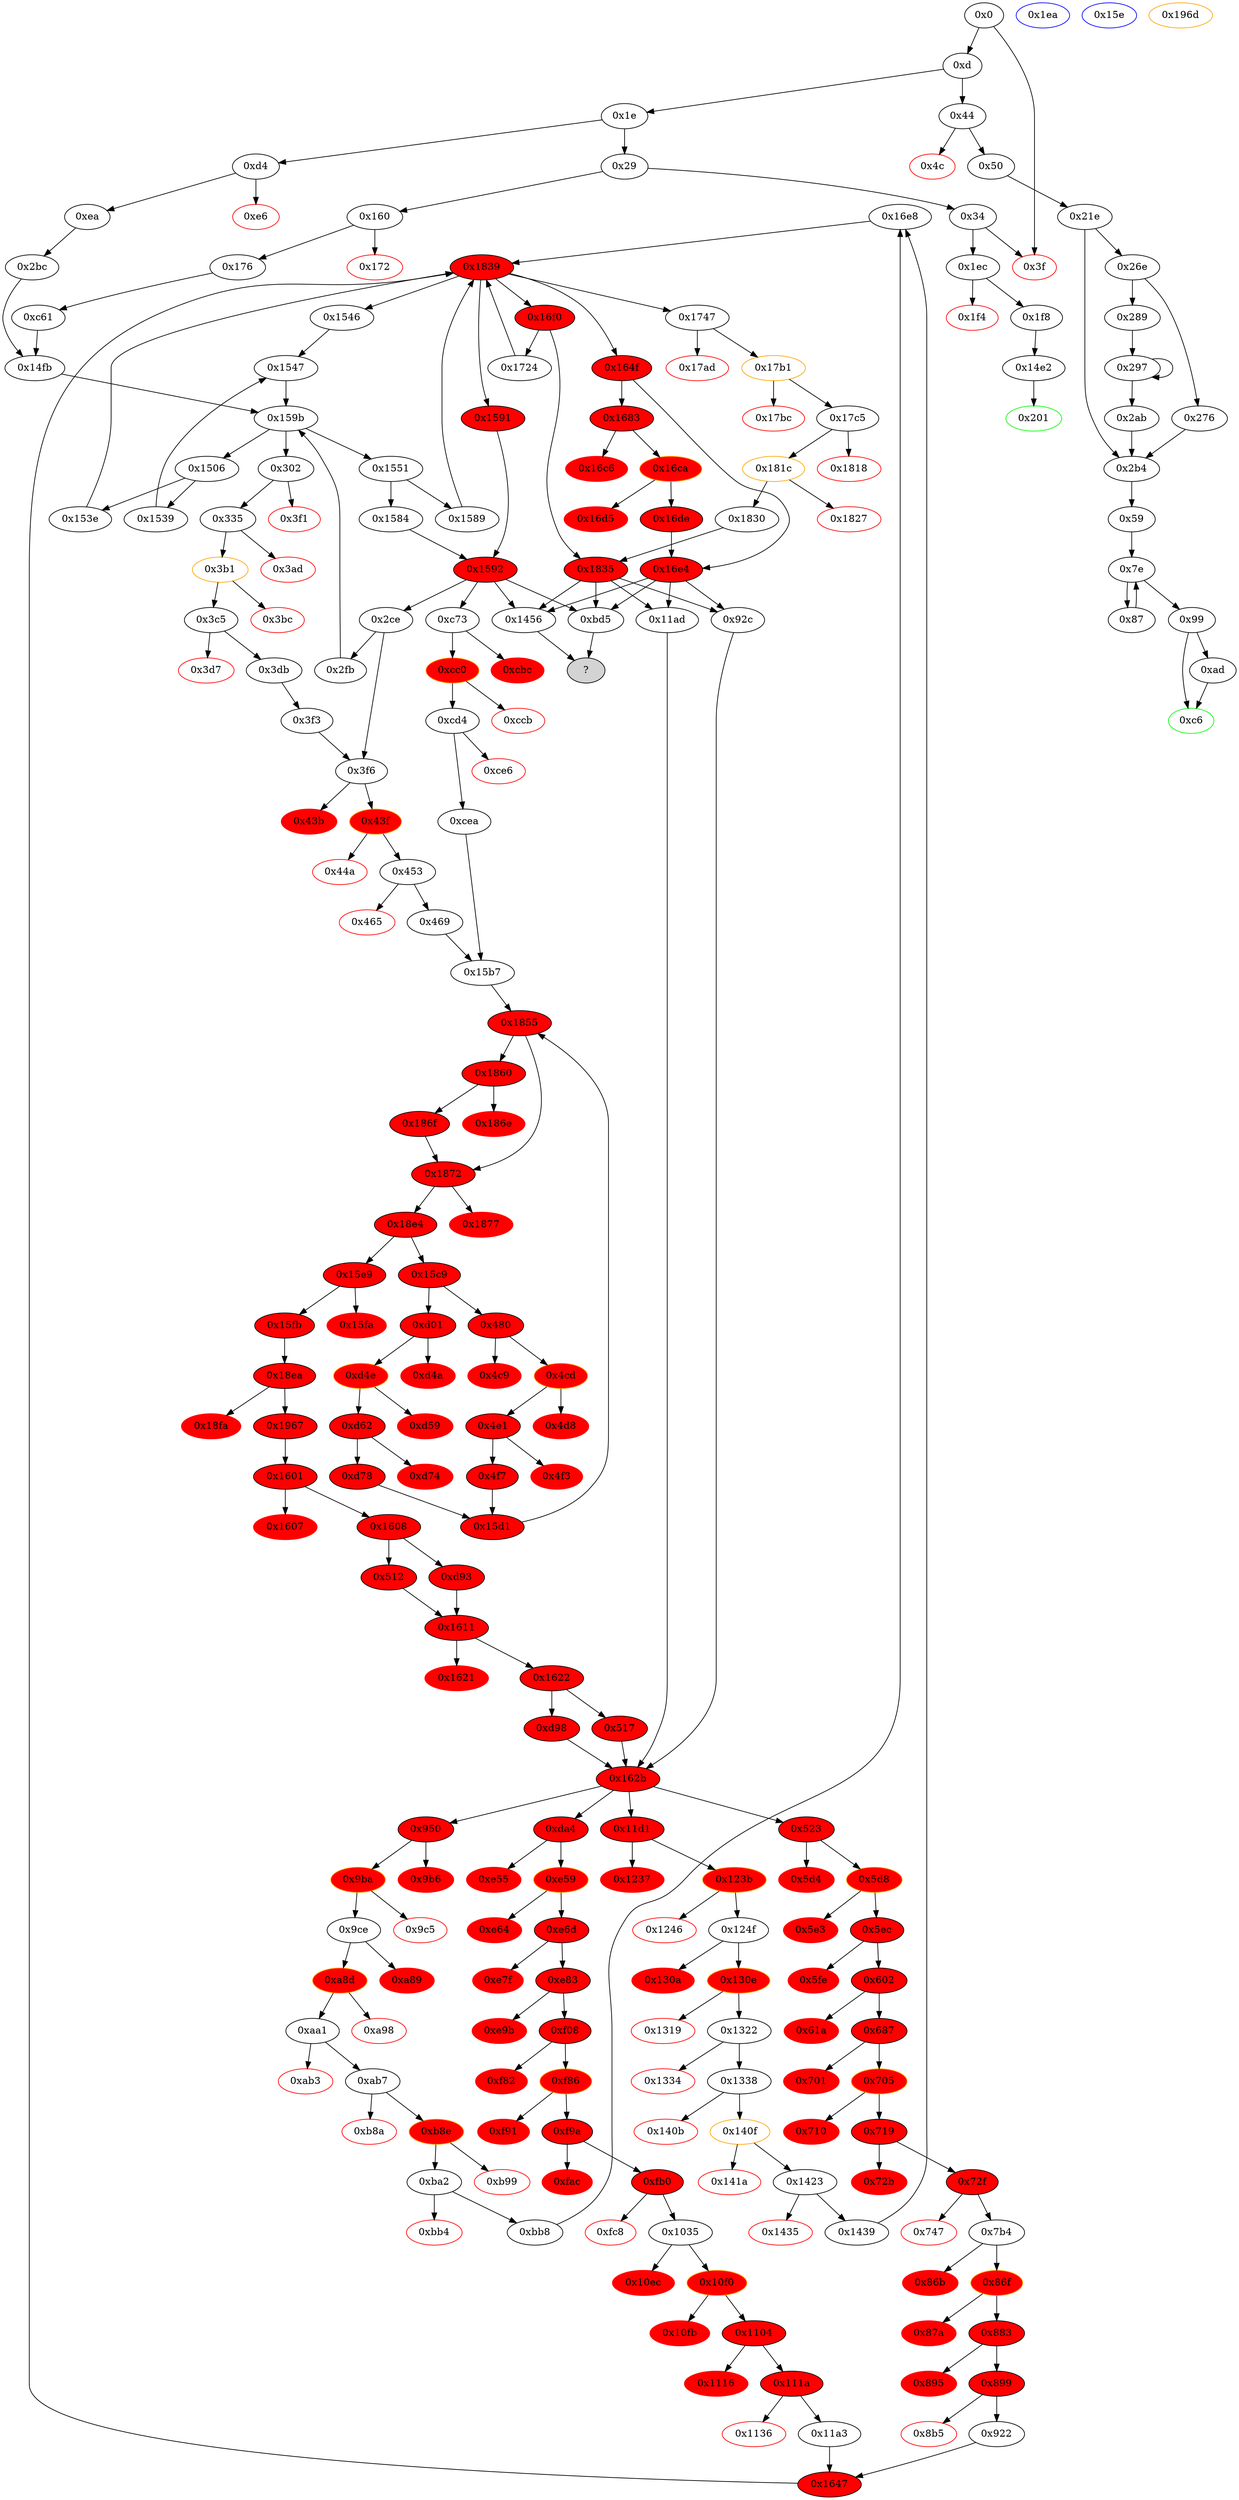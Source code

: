 digraph "" {
"0x16e8" [fillcolor=white, id="0x16e8", style=filled, tooltip="Block 0x16e8\n[0x16e8:0x16ef]\n---\nPredecessors: [0xbb8, 0x1439]\nSuccessors: [0x1839]\n---\n0x16e8 JUMPDEST\n0x16e9 PUSH2 0x16f0\n0x16ec PUSH2 0x1839\n0x16ef JUMP\n---\n0x16e8: JUMPDEST \n0x16e9: V1354 = 0x16f0\n0x16ec: V1355 = 0x1839\n0x16ef: JUMP 0x1839\n---\nEntry stack: [V9, {0x15e, 0x1ea}, S10, S9, S8, S7, S6, 0x794e6e91555438afc3ccf1c5076a74f42133d08d, S4, S3, {0xbd5, 0x1456}, S1, S0]\nStack pops: 0\nStack additions: [0x16f0]\nExit stack: [V9, {0x15e, 0x1ea}, S10, S9, S8, S7, S6, 0x794e6e91555438afc3ccf1c5076a74f42133d08d, S4, S3, {0xbd5, 0x1456}, S1, S0, 0x16f0]\n\nDef sites:\nV9: {0xd.0x12}\n{0x15e, 0x1ea}: {0x160.0x161, 0xd4.0xd5}\nS10: {0xea.0x106, 0x176.0x192}\nS9: {0xea.0x126, 0x176.0x1b2}\nS8: {0xea.0x130, 0x176.0x1bc}\nS7: {0xea.0x13a, 0x176.0x1c6}\nS6: {0x1622_0x512_0x1608_0x18e4_0x1855.0x1623, 0x1622_0x512_0x1608_0x18e4_0x186f.0x1623, 0x1622_0xd93_0x1608_0x18e4_0x1855.0x1623, 0x1622_0xd93_0x1608_0x18e4_0x186f.0x1623}\n0x794e6e91555438afc3ccf1c5076a74f42133d08d: {0x162b_0xd98.0x162e, 0x162b_0x517_0x1608_0x18e4_0x1855.0x162e, 0x162b_0x517_0x1608_0x18e4_0x186f.0x162e}\nS4: {0x899_0x1608_0x18e4_0x1855.0x89f, 0x111a.0x1120, 0x899_0x1608_0x18e4_0x186f.0x89f}\nS3: {0x1439.0x143f, 0xbb8.0xbbe}\n{0xbd5, 0x1456}: {0x1439.0x144d, 0xbb8.0xbcc}\nS1: {0xea.0x130, 0x176.0x1bc}\nS0: {0xea.0x126, 0xbb8.0xbbe, 0x176.0x1b2}\n"];
"0x92c" [fillcolor=white, id="0x92c", style=filled, tooltip="Block 0x92c\n[0x92c:0x94f]\n---\nPredecessors: [0x16e4, 0x1835]\nSuccessors: [0x162b]\n---\n0x92c JUMPDEST\n0x92d DUP4\n0x92e PUSH20 0xffffffffffffffffffffffffffffffffffffffff\n0x943 AND\n0x944 PUSH4 0x95ea7b3\n0x949 PUSH2 0x950\n0x94c PUSH2 0x162b\n0x94f JUMP\n---\n0x92c: JUMPDEST \n0x92e: V591 = 0xffffffffffffffffffffffffffffffffffffffff\n0x943: V592 = AND 0xffffffffffffffffffffffffffffffffffffffff S3\n0x944: V593 = 0x95ea7b3\n0x949: V594 = 0x950\n0x94c: V595 = 0x162b\n0x94f: JUMP 0x162b\n---\nEntry stack: [S18, S17, S16, S15, S14, S13, S12, S11, S10, S9, S8, S7, S6, S5, S4, S3, S2, S1, S0]\nStack pops: 4\nStack additions: [S3, S2, S1, S0, V592, 0x95ea7b3, 0x950]\nExit stack: [S18, S17, S16, S15, S14, S13, S12, S11, S10, S9, S8, S7, S6, S5, S4, S3, S2, S1, S0, V592, 0x95ea7b3, 0x950]\n\nDef sites:\nS18: {0xea.0x13a, 0xd.0x12, 0x176.0x1c6}\nS17: {0x160.0x161, 0xea.0x144, 0xd4.0xd5, 0x176.0x1d0}\nS16: {0x176.0x192, 0xea.0x14e, 0xea.0x106, 0x176.0x1da}\nS15: {0xea.0x126, 0x1855_0x15b7.0x1856, 0x176.0x1b2}\nS14: {0x176.0x1bc, 0xea.0x106, 0xea.0x130, 0x176.0x192}\nS13: {0xea.0x126, 0xea.0x13a, 0xd.0x12, 0x176.0x1b2, 0x176.0x1c6}\nS12: {0x480.0x483, 0xea.0x144, 0xd.0x12, 0xd01.0xd04, 0x160.0x161, 0xd4.0xd5, 0x176.0x1d0}\nS11: {0x480.0x485, 0xd4.0xd5, 0x176.0x192, 0x176.0x1da, 0xea.0x106, 0xd.0x12, 0xea.0x14e, 0xd01.0xd06, 0x160.0x161}\nS10: {0xd4.0xd5, 0x1855_0x15d1.0x1856, 0x176.0x192, 0x1855_0x15b7.0x1856, 0x1860_0x15b7.0x1865, 0x176.0x1b2, 0xea.0x106, 0xea.0x126, 0x160.0x161}\nS9: {0xd78.0xd8a, 0x4f7.0x509, 0x176.0x192, 0x176.0x1b2, 0x176.0x1bc, 0xea.0x106, 0xea.0x126, 0xea.0x130, 0xd.0x12}\nS8: {0xd4.0xd5, 0x176.0x1bc, 0x176.0x1c6, 0x176.0x1b2, 0xea.0x126, 0xea.0x130, 0xea.0x13a, 0xd.0x12, 0x160.0x161}\nS7: {0x160.0x161, 0xd4.0xd5, 0x176.0x1bc, 0x176.0x1c6, 0x176.0x1d0, 0x176.0x192, 0xea.0x130, 0xea.0x13a, 0xea.0x144, 0xea.0x106, 0xd01.0xd04, 0x480.0x483}\nS6: {0x176.0x1c6, 0x176.0x1d0, 0x176.0x192, 0x176.0x1da, 0xea.0x13a, 0xea.0x144, 0xea.0x106, 0xea.0x14e, 0xea.0x126, 0xd01.0xd06, 0x480.0x485, 0x176.0x1b2}\nS5: {0x1622_0xd93_0x1608_0x18e4_0x186f.0x1623, 0x1622_0xd93_0x1608_0x18e4_0x1855.0x1623, 0x1622_0x512_0x1608_0x18e4_0x1855.0x1623, 0x1622_0x512_0x1608_0x18e4_0x186f.0x1623, 0x176.0x1da, 0x1855_0x15d1.0x1856, 0x1855_0x15b7.0x1856, 0x1860_0x15d1.0x1865, 0xea.0x14e, 0xea.0x126, 0x1860_0x15b7.0x1865, 0x176.0x1b2, 0xea.0x130, 0x176.0x1bc}\nS4: {0xd78.0xd8a, 0x162b_0xd98.0x162e, 0x4f7.0x509, 0x176.0x1bc, 0x176.0x192, 0x176.0x1c6, 0xea.0x130, 0xea.0x106, 0x162b_0x517_0x1608_0x18e4_0x1855.0x162e, 0x162b_0x517_0x1608_0x18e4_0x186f.0x162e, 0xea.0x13a}\nS3: {0x899_0x1608_0x18e4_0x1855.0x89f, 0x899_0x1608_0x18e4_0x186f.0x89f, 0x111a.0x1120, 0x2bc.0x2c2, 0x1622_0xd93_0x1608_0x18e4_0x186f.0x1623, 0x1622_0xd93_0x1608_0x18e4_0x1855.0x1623, 0x1622_0x512_0x1608_0x18e4_0x186f.0x1623, 0x1622_0x512_0x1608_0x18e4_0x1855.0x1623, 0x176.0x1b2, 0x176.0x1c6, 0xea.0x126, 0xea.0x13a, 0xc61.0xc67}\nS2: {0x1439.0x143f, 0x2bc.0x2c2, 0x1622_0xd93_0x1608_0x18e4_0x186f.0x1623, 0x1622_0xd93_0x1608_0x18e4_0x1855.0x1623, 0x162b_0xd98.0x162e, 0x1622_0x512_0x1608_0x18e4_0x186f.0x1623, 0x1622_0x512_0x1608_0x18e4_0x1855.0x1623, 0xbb8_0x1608_0x18e4_0x186f.0xbbe, 0x162b_0x517_0x1608_0x18e4_0x186f.0x162e, 0x162b_0x517_0x1608_0x18e4_0x1855.0x162e, 0xc61.0xc67, 0xbb8_0x1608_0x18e4_0x1855.0xbbe}\nS1: {0x1439.0x144d, 0x899_0x1608_0x18e4_0x1855.0x89f, 0x899_0x1608_0x18e4_0x186f.0x89f, 0x111a.0x1120, 0x2bc.0x2c5, 0xbb8_0x1608_0x18e4_0x1855.0xbcc, 0xbb8_0x1608_0x18e4_0x186f.0xbcc, 0x162b_0xd98.0x162e, 0x162b_0x517_0x1608_0x18e4_0x186f.0x162e, 0x162b_0x517_0x1608_0x18e4_0x1855.0x162e, 0xc61.0xc6a}\nS0: {0x1439.0x143f, 0x899_0x1608_0x18e4_0x1855.0x89f, 0x899_0x1608_0x18e4_0x186f.0x89f, 0x111a.0x1120, 0x176.0x192, 0xbb8_0x1608_0x18e4_0x186f.0xbbe, 0x176.0x1bc, 0xea.0x130, 0xea.0x106, 0xbb8_0x1608_0x18e4_0x1855.0xbbe}\n"];
"0xf82" [color=red, fillcolor=red, id="0xf82", style=filled, tooltip="Block 0xf82\n[0xf82:0xf85]\n---\nPredecessors: [0xf08]\nSuccessors: []\n---\n0xf82 PUSH1 0x0\n0xf84 DUP1\n0xf85 REVERT\n---\n0xf82: V963 = 0x0\n0xf85: REVERT 0x0 0x0\n---\nEntry stack: [S32, S31, S30, S29, S28, S27, S26, S25, S24, S23, S22, S21, S20, S19, S18, S17, S16, S15, S14, S13, S12, S11, 0x794e6e91555438afc3ccf1c5076a74f42133d08d, S9, 0x794e6e91555438afc3ccf1c5076a74f42133d08d, 0x511fa487, V954, 0x20, V957, V958, V957, 0x794e6e91555438afc3ccf1c5076a74f42133d08d, V960]\nStack pops: 0\nStack additions: []\nExit stack: [S32, S31, S30, S29, S28, S27, S26, S25, S24, S23, S22, S21, S20, S19, S18, S17, S16, S15, S14, S13, S12, S11, 0x794e6e91555438afc3ccf1c5076a74f42133d08d, S9, 0x794e6e91555438afc3ccf1c5076a74f42133d08d, 0x511fa487, V954, 0x20, V957, V958, V957, 0x794e6e91555438afc3ccf1c5076a74f42133d08d, V960]\n\nDef sites:\nS32: {0xea.0x13a, 0xd.0x12, 0x176.0x1c6}\nS31: {0x160.0x161, 0xea.0x144, 0xd4.0xd5, 0x176.0x1d0}\nS30: {0x176.0x1da, 0xea.0x14e, 0xea.0x106, 0x176.0x192}\nS29: {0xea.0x126, 0x1855_0x15b7.0x1856, 0x176.0x1b2}\nS28: {0x176.0x192, 0xea.0x106, 0xea.0x130, 0x176.0x1bc}\nS27: {0x176.0x1c6, 0xea.0x13a, 0xea.0x126, 0xd.0x12, 0x176.0x1b2}\nS26: {0x480.0x483, 0xd4.0xd5, 0x176.0x1bc, 0x176.0x1d0, 0xea.0x144, 0xea.0x130, 0xd01.0xd04, 0x160.0x161}\nS25: {0x176.0x192, 0x176.0x1c6, 0x176.0x1da, 0xea.0x106, 0xea.0x14e, 0xea.0x13a, 0xd.0x12, 0xd01.0xd06, 0x480.0x485}\nS24: {0x1855_0x15d1.0x1856, 0x1855_0x15b7.0x1856, 0x1860_0x15b7.0x1865, 0x176.0x1b2, 0xd4.0xd5, 0x176.0x1d0, 0xea.0x126, 0xea.0x144, 0x160.0x161}\nS23: {0xd78.0xd8a, 0x4f7.0x509, 0x176.0x1bc, 0x176.0x1da, 0x176.0x192, 0xea.0x130, 0xea.0x106, 0xea.0x14e}\nS22: {0x176.0x1b2, 0xea.0x13a, 0xea.0x126, 0xd.0x12, 0x1855_0x15b7.0x1856, 0x176.0x1c6}\nS21: {0x160.0x161, 0xd4.0xd5, 0x176.0x1bc, 0x176.0x192, 0x176.0x1d0, 0xea.0x144, 0xea.0x106, 0xea.0x130, 0xd01.0xd04, 0x480.0x483}\nS20: {0x176.0x192, 0x176.0x1da, 0x176.0x1c6, 0x176.0x1b2, 0xea.0x106, 0xea.0x14e, 0xea.0x126, 0xea.0x13a, 0xd.0x12, 0xd01.0xd06, 0x480.0x485}\nS19: {0x480.0x483, 0x1860_0x15d1.0x1865, 0x1855_0x15d1.0x1856, 0x1855_0x15b7.0x1856, 0x1860_0x15b7.0x1865, 0x176.0x1b2, 0xd4.0xd5, 0xea.0x126, 0xea.0x144, 0x176.0x1d0, 0xd01.0xd04, 0x160.0x161}\nS18: {0xd78.0xd8a, 0x4f7.0x509, 0x176.0x1bc, 0x176.0x192, 0x176.0x1da, 0xea.0x130, 0xea.0x106, 0xea.0x14e, 0xd01.0xd06, 0x480.0x485}\nS17: {0x1855_0x15b7.0x1856, 0x1855_0x15d1.0x1856, 0x176.0x1c6, 0x176.0x1b2, 0x1860_0x15b7.0x1865, 0xea.0x126, 0xea.0x13a, 0xd.0x12}\nS16: {0xd78.0xd8a, 0x160.0x161, 0xd4.0xd5, 0x4f7.0x509, 0x176.0x1d0, 0x176.0x192, 0x176.0x1bc, 0xea.0x144, 0xea.0x106, 0xea.0x130, 0xd01.0xd04, 0x480.0x483}\nS15: {0x176.0x192, 0x176.0x1c6, 0x176.0x1b2, 0x176.0x1da, 0xea.0x106, 0xea.0x14e, 0xea.0x126, 0xea.0x13a, 0xd01.0xd06, 0x480.0x485}\nS14: {0x1622_0xd93_0x1608_0x18e4_0x186f.0x1623, 0x1622_0xd93_0x1608_0x18e4_0x1855.0x1623, 0x1622_0x512_0x1608_0x18e4_0x186f.0x1623, 0x1622_0x512_0x1608_0x18e4_0x1855.0x1623, 0x176.0x1b2, 0x1855_0x15b7.0x1856, 0x1855_0x15d1.0x1856, 0x1860_0x15b7.0x1865, 0xea.0x126, 0x1860_0x15d1.0x1865}\nS13: {0xd78.0xd8a, 0x162b_0xd98.0x162e, 0x4f7.0x509, 0x176.0x1bc, 0x176.0x192, 0xea.0x130, 0xea.0x106, 0x162b_0x517_0x1608_0x18e4_0x186f.0x162e, 0x162b_0x517_0x1608_0x18e4_0x1855.0x162e}\nS12: {0x899_0x1608_0x18e4_0x1855.0x89f, 0x899_0x1608_0x18e4_0x186f.0x89f, 0x111a.0x1120, 0x176.0x1b2, 0xea.0x126, 0xea.0x13a, 0x176.0x1c6}\nS11: {0x1622_0x512_0x1608_0x18e4_0x186f.0x1623, 0x11ad.0x11c4, 0x1622_0xd93_0x1608_0x18e4_0x186f.0x1623, 0x1622_0xd93_0x1608_0x18e4_0x1855.0x1623, 0x92c_0x1608_0x18e4_0x1855.0x943, 0x92c_0x1608_0x18e4_0x186f.0x943, 0x1622_0x512_0x1608_0x18e4_0x1855.0x1623}\n0x794e6e91555438afc3ccf1c5076a74f42133d08d: {0x162b.0x162e}\nS9: {0x1622_0x512_0x1608_0x18e4_0x186f.0x1623, 0x11ad.0x11c4, 0x1622_0xd93_0x1608_0x18e4_0x186f.0x1623, 0x1622_0xd93_0x1608_0x18e4_0x1855.0x1623, 0x92c_0x1608_0x18e4_0x1855.0x943, 0x92c_0x1608_0x18e4_0x186f.0x943, 0x1622_0x512_0x1608_0x18e4_0x1855.0x1623}\n0x794e6e91555438afc3ccf1c5076a74f42133d08d: {0xf08.0xf20}\n0x511fa487: {0xf08.0xf21}\nV954: {0xf08.0xf6b}\n0x20: {0xf08.0xf6f}\nV957: {0xf08.0xf73}\nV958: {0xf08.0xf76}\nV957: {0xf08.0xf73}\n0x794e6e91555438afc3ccf1c5076a74f42133d08d: {0xf08.0xf20}\nV960: {0xf08.0xf7b}\n"];
"0xe6d" [fillcolor=red, id="0xe6d", style=filled, tooltip="Block 0xe6d\n[0xe6d:0xe7e]\n---\nPredecessors: [0xe59]\nSuccessors: [0xe7f, 0xe83]\n---\n0xe6d JUMPDEST\n0xe6e POP\n0xe6f POP\n0xe70 POP\n0xe71 POP\n0xe72 PUSH1 0x40\n0xe74 MLOAD\n0xe75 RETURNDATASIZE\n0xe76 PUSH1 0x20\n0xe78 DUP2\n0xe79 LT\n0xe7a ISZERO\n0xe7b PUSH2 0xe83\n0xe7e JUMPI\n---\n0xe6d: JUMPDEST \n0xe72: V906 = 0x40\n0xe74: V907 = M[0x40]\n0xe75: V908 = RETURNDATASIZE\n0xe76: V909 = 0x20\n0xe79: V910 = LT V908 0x20\n0xe7a: V911 = ISZERO V910\n0xe7b: V912 = 0xe83\n0xe7e: JUMPI 0xe83 V911\n---\nEntry stack: [S27, S26, S25, S24, S23, S22, S21, S20, S19, S18, S17, S16, S15, S14, S13, S12, S11, S10, S9, S8, S7, S6, 0x794e6e91555438afc3ccf1c5076a74f42133d08d, 0x0, 0x794e6e91555438afc3ccf1c5076a74f42133d08d, 0x374fc6f, V887, V899]\nStack pops: 4\nStack additions: [V907, V908]\nExit stack: [S27, S26, S25, S24, S23, S22, S21, S20, S19, S18, S17, S16, S15, S14, S13, S12, S11, S10, S9, S8, S7, S6, 0x794e6e91555438afc3ccf1c5076a74f42133d08d, 0x0, V907, V908]\n\nDef sites:\nS27: {0xea.0x13a, 0xd.0x12, 0x176.0x1c6}\nS26: {0x160.0x161, 0xea.0x144, 0xd4.0xd5, 0x176.0x1d0}\nS25: {0x176.0x1da, 0xea.0x14e, 0xea.0x106, 0x176.0x192}\nS24: {0xea.0x126, 0x1855_0x15b7.0x1856, 0x176.0x1b2}\nS23: {0x176.0x192, 0xea.0x106, 0xea.0x130, 0x176.0x1bc}\nS22: {0x176.0x1c6, 0xea.0x13a, 0xea.0x126, 0xd.0x12, 0x176.0x1b2}\nS21: {0x480.0x483, 0xd4.0xd5, 0x176.0x1bc, 0x176.0x1d0, 0xea.0x144, 0xea.0x130, 0xd01.0xd04, 0x160.0x161}\nS20: {0x176.0x192, 0x176.0x1c6, 0x176.0x1da, 0xea.0x106, 0xea.0x14e, 0xea.0x13a, 0xd.0x12, 0xd01.0xd06, 0x480.0x485}\nS19: {0x1855_0x15d1.0x1856, 0x1855_0x15b7.0x1856, 0x1860_0x15b7.0x1865, 0x176.0x1b2, 0xd4.0xd5, 0x176.0x1d0, 0xea.0x126, 0xea.0x144, 0x160.0x161}\nS18: {0xd78.0xd8a, 0x4f7.0x509, 0x176.0x1bc, 0x176.0x1da, 0x176.0x192, 0xea.0x130, 0xea.0x106, 0xea.0x14e}\nS17: {0x176.0x1b2, 0xea.0x13a, 0xea.0x126, 0xd.0x12, 0x1855_0x15b7.0x1856, 0x176.0x1c6}\nS16: {0x160.0x161, 0xd4.0xd5, 0x176.0x1bc, 0x176.0x192, 0x176.0x1d0, 0xea.0x144, 0xea.0x106, 0xea.0x130, 0xd01.0xd04, 0x480.0x483}\nS15: {0x176.0x192, 0x176.0x1da, 0x176.0x1c6, 0x176.0x1b2, 0xea.0x106, 0xea.0x14e, 0xea.0x126, 0xea.0x13a, 0xd.0x12, 0xd01.0xd06, 0x480.0x485}\nS14: {0x480.0x483, 0x1860_0x15d1.0x1865, 0x1855_0x15d1.0x1856, 0x1855_0x15b7.0x1856, 0x1860_0x15b7.0x1865, 0x176.0x1b2, 0xd4.0xd5, 0xea.0x126, 0xea.0x144, 0x176.0x1d0, 0xd01.0xd04, 0x160.0x161}\nS13: {0xd78.0xd8a, 0x4f7.0x509, 0x176.0x1bc, 0x176.0x192, 0x176.0x1da, 0xea.0x130, 0xea.0x106, 0xea.0x14e, 0xd01.0xd06, 0x480.0x485}\nS12: {0x1855_0x15b7.0x1856, 0x1855_0x15d1.0x1856, 0x176.0x1c6, 0x176.0x1b2, 0x1860_0x15b7.0x1865, 0xea.0x126, 0xea.0x13a, 0xd.0x12}\nS11: {0xd78.0xd8a, 0x160.0x161, 0xd4.0xd5, 0x4f7.0x509, 0x176.0x1d0, 0x176.0x192, 0x176.0x1bc, 0xea.0x144, 0xea.0x106, 0xea.0x130, 0xd01.0xd04, 0x480.0x483}\nS10: {0x176.0x192, 0x176.0x1c6, 0x176.0x1b2, 0x176.0x1da, 0xea.0x106, 0xea.0x14e, 0xea.0x126, 0xea.0x13a, 0xd01.0xd06, 0x480.0x485}\nS9: {0x1622_0xd93_0x1608_0x18e4_0x186f.0x1623, 0x1622_0xd93_0x1608_0x18e4_0x1855.0x1623, 0x1622_0x512_0x1608_0x18e4_0x186f.0x1623, 0x1622_0x512_0x1608_0x18e4_0x1855.0x1623, 0x176.0x1b2, 0x1855_0x15b7.0x1856, 0x1855_0x15d1.0x1856, 0x1860_0x15b7.0x1865, 0xea.0x126, 0x1860_0x15d1.0x1865}\nS8: {0xd78.0xd8a, 0x162b_0xd98.0x162e, 0x4f7.0x509, 0x176.0x1bc, 0x176.0x192, 0xea.0x130, 0xea.0x106, 0x162b_0x517_0x1608_0x18e4_0x186f.0x162e, 0x162b_0x517_0x1608_0x18e4_0x1855.0x162e}\nS7: {0x899_0x1608_0x18e4_0x1855.0x89f, 0x899_0x1608_0x18e4_0x186f.0x89f, 0x111a.0x1120, 0x176.0x1b2, 0xea.0x126, 0xea.0x13a, 0x176.0x1c6}\nS6: {0x1622_0x512_0x1608_0x18e4_0x186f.0x1623, 0x11ad.0x11c4, 0x1622_0xd93_0x1608_0x18e4_0x186f.0x1623, 0x1622_0xd93_0x1608_0x18e4_0x1855.0x1623, 0x92c_0x1608_0x18e4_0x1855.0x943, 0x92c_0x1608_0x18e4_0x186f.0x943, 0x1622_0x512_0x1608_0x18e4_0x1855.0x1623}\n0x794e6e91555438afc3ccf1c5076a74f42133d08d: {0x162b.0x162e}\n0x0: {0xda4.0xda7}\n0x794e6e91555438afc3ccf1c5076a74f42133d08d: {0xda4.0xdbf}\n0x374fc6f: {0xda4.0xdc0}\nV887: {0xda4.0xe3d}\nV899: {0xe59.0xe5d}\n"];
"0x1683" [fillcolor=red, id="0x1683", style=filled, tooltip="Block 0x1683\n[0x1683:0x16c5]\n---\nPredecessors: [0x164f]\nSuccessors: [0x16c6, 0x16ca]\n---\n0x1683 DUP2\n0x1684 PUSH20 0xffffffffffffffffffffffffffffffffffffffff\n0x1699 AND\n0x169a PUSH4 0xd0e30db0\n0x169f DUP3\n0x16a0 PUSH1 0x40\n0x16a2 MLOAD\n0x16a3 DUP3\n0x16a4 PUSH4 0xffffffff\n0x16a9 AND\n0x16aa PUSH1 0xe0\n0x16ac SHL\n0x16ad DUP2\n0x16ae MSTORE\n0x16af PUSH1 0x4\n0x16b1 ADD\n0x16b2 PUSH1 0x0\n0x16b4 PUSH1 0x40\n0x16b6 MLOAD\n0x16b7 DUP1\n0x16b8 DUP4\n0x16b9 SUB\n0x16ba DUP2\n0x16bb DUP6\n0x16bc DUP9\n0x16bd DUP1\n0x16be EXTCODESIZE\n0x16bf ISZERO\n0x16c0 DUP1\n0x16c1 ISZERO\n0x16c2 PUSH2 0x16ca\n0x16c5 JUMPI\n---\n0x1684: V1325 = 0xffffffffffffffffffffffffffffffffffffffff\n0x1699: V1326 = AND 0xffffffffffffffffffffffffffffffffffffffff S1\n0x169a: V1327 = 0xd0e30db0\n0x16a0: V1328 = 0x40\n0x16a2: V1329 = M[0x40]\n0x16a4: V1330 = 0xffffffff\n0x16a9: V1331 = AND 0xffffffff 0xd0e30db0\n0x16aa: V1332 = 0xe0\n0x16ac: V1333 = SHL 0xe0 0xd0e30db0\n0x16ae: M[V1329] = 0xd0e30db000000000000000000000000000000000000000000000000000000000\n0x16af: V1334 = 0x4\n0x16b1: V1335 = ADD 0x4 V1329\n0x16b2: V1336 = 0x0\n0x16b4: V1337 = 0x40\n0x16b6: V1338 = M[0x40]\n0x16b9: V1339 = SUB V1335 V1338\n0x16be: V1340 = EXTCODESIZE V1326\n0x16bf: V1341 = ISZERO V1340\n0x16c1: V1342 = ISZERO V1341\n0x16c2: V1343 = 0x16ca\n0x16c5: JUMPI 0x16ca V1342\n---\nEntry stack: [S21, S20, S19, S18, S17, S16, S15, S14, S13, S12, S11, S10, S9, S8, S7, S6, S5, S4, S3, S2, S1, S0]\nStack pops: 2\nStack additions: [S1, S0, V1326, 0xd0e30db0, S0, V1335, 0x0, V1338, V1339, V1338, S0, V1326, V1341]\nExit stack: [S21, S20, S19, S18, S17, S16, S15, S14, S13, S12, S11, S10, S9, S8, S7, S6, S5, S4, S3, S2, S1, S0, V1326, 0xd0e30db0, S0, V1335, 0x0, V1338, V1339, V1338, S0, V1326, V1341]\n\nDef sites:\nS21: {0x176.0x1c6, 0xea.0x126, 0xea.0x13a, 0xd.0x12, 0x176.0x1b2}\nS20: {0x480.0x483, 0xd4.0xd5, 0x176.0x1bc, 0x176.0x1d0, 0xea.0x144, 0xea.0x130, 0xd01.0xd04, 0x160.0x161}\nS19: {0x176.0x192, 0x176.0x1c6, 0x176.0x1da, 0xea.0x106, 0xea.0x14e, 0xea.0x13a, 0xd.0x12, 0xd01.0xd06, 0x480.0x485}\nS18: {0x1855_0x15d1.0x1856, 0x1855_0x15b7.0x1856, 0x1860_0x15b7.0x1865, 0x176.0x1b2, 0xd4.0xd5, 0x176.0x1d0, 0xea.0x126, 0xea.0x144, 0x160.0x161}\nS17: {0xd78.0xd8a, 0x4f7.0x509, 0x176.0x1bc, 0x176.0x1da, 0x176.0x192, 0xea.0x130, 0xea.0x106, 0xea.0x14e}\nS16: {0x176.0x1b2, 0xea.0x13a, 0xea.0x126, 0xd.0x12, 0x1855_0x15b7.0x1856, 0x176.0x1c6}\nS15: {0x480.0x483, 0xd4.0xd5, 0x176.0x1bc, 0x176.0x192, 0x176.0x1d0, 0xea.0x144, 0xd.0x12, 0xea.0x106, 0xea.0x130, 0xd01.0xd04, 0x160.0x161}\nS14: {0x480.0x485, 0xd4.0xd5, 0x176.0x192, 0x176.0x1da, 0x176.0x1c6, 0x176.0x1b2, 0xea.0x106, 0xd.0x12, 0xea.0x14e, 0xea.0x126, 0xea.0x13a, 0xd01.0xd06, 0x160.0x161}\nS13: {0x160.0x161, 0xd4.0xd5, 0x1860_0x15d1.0x1865, 0x1860_0x15b7.0x1865, 0x1855_0x15d1.0x1856, 0x1855_0x15b7.0x1856, 0x176.0x192, 0x176.0x1b2, 0x176.0x1d0, 0xea.0x106, 0xea.0x126, 0xea.0x144, 0xd01.0xd04, 0x480.0x483}\nS12: {0xd78.0xd8a, 0x4f7.0x509, 0x176.0x192, 0x176.0x1b2, 0x176.0x1bc, 0x176.0x1da, 0xea.0x106, 0xea.0x126, 0xea.0x130, 0xea.0x14e, 0xd.0x12, 0xd01.0xd06, 0x480.0x485}\nS11: {0xd4.0xd5, 0x1855_0x15b7.0x1856, 0x1855_0x15d1.0x1856, 0x176.0x1b2, 0x176.0x1bc, 0x176.0x1c6, 0x1860_0x15b7.0x1865, 0xea.0x126, 0xea.0x130, 0xea.0x13a, 0xd.0x12, 0x160.0x161}\nS10: {0xd78.0xd8a, 0x160.0x161, 0xd4.0xd5, 0x4f7.0x509, 0x176.0x1bc, 0x176.0x1c6, 0x176.0x1d0, 0x176.0x192, 0xea.0x130, 0xd.0x12, 0xea.0x13a, 0xea.0x144, 0xea.0x106, 0xd01.0xd04, 0x480.0x483}\nS9: {0x160.0x161, 0xd4.0xd5, 0x176.0x1c6, 0x176.0x1d0, 0x176.0x192, 0x176.0x1b2, 0xea.0x144, 0xea.0x13a, 0x176.0x1da, 0xea.0x106, 0xea.0x14e, 0xd01.0xd06, 0x480.0x485, 0xea.0x126}\nS8: {0x1622_0xd93_0x1608_0x18e4_0x186f.0x1623, 0x1622_0xd93_0x1608_0x18e4_0x1855.0x1623, 0x1622_0x512_0x1608_0x18e4_0x186f.0x1623, 0x1622_0x512_0x1608_0x18e4_0x1855.0x1623, 0x1860_0x15b7.0x1865, 0x1860_0x15d1.0x1865, 0x1855_0x15b7.0x1856, 0x1855_0x15d1.0x1856, 0x176.0x1da, 0x176.0x192, 0x176.0x1b2, 0x176.0x1bc, 0xea.0x106, 0xea.0x14e, 0xea.0x126, 0xea.0x130}\nS7: {0xd78.0xd8a, 0x162b_0xd98.0x162e, 0x4f7.0x509, 0x176.0x1b2, 0x176.0x1bc, 0x176.0x192, 0x176.0x1c6, 0xea.0x126, 0xea.0x130, 0x162b_0x517_0x1608_0x18e4_0x186f.0x162e, 0x162b_0x517_0x1608_0x18e4_0x1855.0x162e, 0xea.0x106, 0xea.0x13a}\nS6: {0x899_0x1608_0x18e4_0x1855.0x89f, 0x899_0x1608_0x18e4_0x186f.0x89f, 0x111a.0x1120, 0x2bc.0x2c2, 0x1622_0xd93_0x1608_0x18e4_0x1855.0x1623, 0x1622_0xd93_0x1608_0x18e4_0x186f.0x1623, 0x1622_0x512_0x1608_0x18e4_0x1855.0x1623, 0x1622_0x512_0x1608_0x18e4_0x186f.0x1623, 0x176.0x1bc, 0x176.0x1b2, 0x176.0x1c6, 0xea.0x130, 0xea.0x126, 0xea.0x13a, 0xc61.0xc67}\nS5: {0x1622_0xd93_0x1608_0x18e4_0x186f.0x1623, 0x1622_0xd93_0x1608_0x18e4_0x1855.0x1623, 0x162b_0xd98.0x162e, 0x1622_0x512_0x1608_0x18e4_0x186f.0x1623, 0x1622_0x512_0x1608_0x18e4_0x1855.0x1623, 0x162b_0x517_0x1608_0x18e4_0x1855.0x162e, 0x162b_0x517_0x1608_0x18e4_0x186f.0x162e, 0x1439.0x143f, 0x2bc.0x2c2, 0x176.0x1c6, 0xbb8_0x1608_0x18e4_0x1855.0xbbe, 0xea.0x13a, 0x11ad.0x11c4, 0x92c_0x1608_0x18e4_0x1855.0x943, 0x92c_0x1608_0x18e4_0x186f.0x943, 0xc61.0xc67, 0xbb8_0x1608_0x18e4_0x186f.0xbbe}\nS4: {0x111a.0x1120, 0xbb8_0x1608_0x18e4_0x1855.0xbcc, 0xbb8_0x1608_0x18e4_0x186f.0xbcc, 0x162b_0x92c_0x1608_0x18e4_0x1855.0x162e, 0x162b_0xd98.0x162e, 0x162b_0x92c_0x1608_0x18e4_0x186f.0x162e, 0x162b_0x11ad.0x162e, 0x162b_0x517_0x1608_0x18e4_0x1855.0x162e, 0x162b_0x517_0x1608_0x18e4_0x186f.0x162e, 0x1439.0x144d, 0x899_0x1608_0x18e4_0x1855.0x89f, 0x899_0x1608_0x18e4_0x186f.0x89f, 0x2bc.0x2c5, 0x176.0x1d0, 0xea.0x144, 0xc61.0xc6a}\nS3: {0x1439.0x143f, 0x899_0x1608_0x18e4_0x1855.0x89f, 0x899_0x1608_0x18e4_0x186f.0x89f, 0x111a.0x1120, 0x176.0x1da, 0x176.0x1bc, 0x176.0x192, 0xbb8_0x1608_0x18e4_0x186f.0xbbe, 0xea.0x14e, 0xea.0x106, 0xea.0x130, 0xbb8_0x1608_0x18e4_0x1855.0xbbe}\nS2: {0x1439.0x144d, 0x922_0x1608_0x18e4_0x1855.0x923, 0x922_0x1608_0x18e4_0x186f.0x923, 0x11a3.0x11a4, 0xbb8_0x1608_0x18e4_0x186f.0xbcc, 0xbb8_0x1608_0x18e4_0x1855.0xbcc, 0x176.0x1bc, 0xbb8_0x1608_0x18e4_0x1855.0xbbe, 0x176.0x1b2, 0xea.0x130, 0xea.0x126, 0xbb8_0x1608_0x18e4_0x186f.0xbbe}\nS1: {0x899_0x1608_0x18e4_0x1855.0x89f, 0x899_0x1608_0x18e4_0x186f.0x89f, 0x111a.0x1120, 0x14fb_0xc61.0x14fc, 0x14fb_0x2bc.0x14fc, 0x176.0x192, 0x176.0x1b2, 0x176.0x1c6, 0x176.0x1bc, 0xea.0x106, 0xea.0x126, 0xea.0x13a, 0xea.0x130, 0x1839_0x153e.0x183c, 0x1724.0x173a}\nS0: {0x111a.0x1120, 0x14fb_0xc61.0x14fc, 0x14fb_0x2bc.0x14fc, 0x1860_0x15d1.0x1865, 0x1855_0x15d1.0x1856, 0x176.0x1b2, 0x1855_0x15b7.0x1856, 0x1860_0x15b7.0x1865, 0xbb8_0x1608_0x18e4_0x186f.0xbbe, 0xea.0x126, 0x1839_0x1589_0x1551_0x1546.0x183c, 0x1839_0x1589_0x1551_0x1539.0x183c, 0xbb8_0x1608_0x18e4_0x1855.0xbbe, 0x1724.0x173b}\n"];
"0x124f" [fillcolor=white, id="0x124f", style=filled, tooltip="Block 0x124f\n[0x124f:0x1309]\n---\nPredecessors: [0x123b]\nSuccessors: [0x130a, 0x130e]\n---\n0x124f JUMPDEST\n0x1250 POP\n0x1251 POP\n0x1252 POP\n0x1253 POP\n0x1254 DUP4\n0x1255 PUSH20 0xffffffffffffffffffffffffffffffffffffffff\n0x126a AND\n0x126b PUSH4 0x23b872dd\n0x1270 CALLER\n0x1271 ADDRESS\n0x1272 DUP5\n0x1273 PUSH1 0x40\n0x1275 MLOAD\n0x1276 DUP5\n0x1277 PUSH4 0xffffffff\n0x127c AND\n0x127d PUSH1 0xe0\n0x127f SHL\n0x1280 DUP2\n0x1281 MSTORE\n0x1282 PUSH1 0x4\n0x1284 ADD\n0x1285 DUP1\n0x1286 DUP5\n0x1287 PUSH20 0xffffffffffffffffffffffffffffffffffffffff\n0x129c AND\n0x129d PUSH20 0xffffffffffffffffffffffffffffffffffffffff\n0x12b2 AND\n0x12b3 DUP2\n0x12b4 MSTORE\n0x12b5 PUSH1 0x20\n0x12b7 ADD\n0x12b8 DUP4\n0x12b9 PUSH20 0xffffffffffffffffffffffffffffffffffffffff\n0x12ce AND\n0x12cf PUSH20 0xffffffffffffffffffffffffffffffffffffffff\n0x12e4 AND\n0x12e5 DUP2\n0x12e6 MSTORE\n0x12e7 PUSH1 0x20\n0x12e9 ADD\n0x12ea DUP3\n0x12eb DUP2\n0x12ec MSTORE\n0x12ed PUSH1 0x20\n0x12ef ADD\n0x12f0 SWAP4\n0x12f1 POP\n0x12f2 POP\n0x12f3 POP\n0x12f4 POP\n0x12f5 PUSH1 0x20\n0x12f7 PUSH1 0x40\n0x12f9 MLOAD\n0x12fa DUP1\n0x12fb DUP4\n0x12fc SUB\n0x12fd DUP2\n0x12fe PUSH1 0x0\n0x1300 DUP8\n0x1301 DUP1\n0x1302 EXTCODESIZE\n0x1303 ISZERO\n0x1304 DUP1\n0x1305 ISZERO\n0x1306 PUSH2 0x130e\n0x1309 JUMPI\n---\n0x124f: JUMPDEST \n0x1255: V1123 = 0xffffffffffffffffffffffffffffffffffffffff\n0x126a: V1124 = AND 0xffffffffffffffffffffffffffffffffffffffff S7\n0x126b: V1125 = 0x23b872dd\n0x1270: V1126 = CALLER\n0x1271: V1127 = ADDRESS\n0x1273: V1128 = 0x40\n0x1275: V1129 = M[0x40]\n0x1277: V1130 = 0xffffffff\n0x127c: V1131 = AND 0xffffffff 0x23b872dd\n0x127d: V1132 = 0xe0\n0x127f: V1133 = SHL 0xe0 0x23b872dd\n0x1281: M[V1129] = 0x23b872dd00000000000000000000000000000000000000000000000000000000\n0x1282: V1134 = 0x4\n0x1284: V1135 = ADD 0x4 V1129\n0x1287: V1136 = 0xffffffffffffffffffffffffffffffffffffffff\n0x129c: V1137 = AND 0xffffffffffffffffffffffffffffffffffffffff V1126\n0x129d: V1138 = 0xffffffffffffffffffffffffffffffffffffffff\n0x12b2: V1139 = AND 0xffffffffffffffffffffffffffffffffffffffff V1137\n0x12b4: M[V1135] = V1139\n0x12b5: V1140 = 0x20\n0x12b7: V1141 = ADD 0x20 V1135\n0x12b9: V1142 = 0xffffffffffffffffffffffffffffffffffffffff\n0x12ce: V1143 = AND 0xffffffffffffffffffffffffffffffffffffffff V1127\n0x12cf: V1144 = 0xffffffffffffffffffffffffffffffffffffffff\n0x12e4: V1145 = AND 0xffffffffffffffffffffffffffffffffffffffff V1143\n0x12e6: M[V1141] = V1145\n0x12e7: V1146 = 0x20\n0x12e9: V1147 = ADD 0x20 V1141\n0x12ec: M[V1147] = S4\n0x12ed: V1148 = 0x20\n0x12ef: V1149 = ADD 0x20 V1147\n0x12f5: V1150 = 0x20\n0x12f7: V1151 = 0x40\n0x12f9: V1152 = M[0x40]\n0x12fc: V1153 = SUB V1149 V1152\n0x12fe: V1154 = 0x0\n0x1302: V1155 = EXTCODESIZE V1124\n0x1303: V1156 = ISZERO V1155\n0x1305: V1157 = ISZERO V1156\n0x1306: V1158 = 0x130e\n0x1309: JUMPI 0x130e V1157\n---\nEntry stack: [V9, {0x15e, 0x1ea}, S15, S14, S13, S12, S11, S10, S9, S8, S7, S6, 0x794e6e91555438afc3ccf1c5076a74f42133d08d, S4, V1084, 0x95ea7b3, V1103, V1116]\nStack pops: 8\nStack additions: [S7, S6, S5, S4, V1124, 0x23b872dd, V1149, 0x20, V1152, V1153, V1152, 0x0, V1124, V1156]\nExit stack: [V9, {0x15e, 0x1ea}, S15, S14, S13, S12, S11, S10, S9, S8, S7, S6, 0x794e6e91555438afc3ccf1c5076a74f42133d08d, S4, V1124, 0x23b872dd, V1149, 0x20, V1152, V1153, V1152, 0x0, V1124, V1156]\n\nDef sites:\nV9: {0xd.0x12}\n{0x15e, 0x1ea}: {0x160.0x161, 0xd4.0xd5}\nS15: {0xea.0x106, 0x176.0x192}\nS14: {0xea.0x126, 0x176.0x1b2}\nS13: {0xea.0x130, 0x176.0x1bc}\nS12: {0xea.0x13a, 0xd.0x12, 0x176.0x1c6}\nS11: {0x160.0x161, 0xea.0x144, 0xd4.0xd5, 0x176.0x1d0}\nS10: {0xea.0x106, 0xea.0x14e, 0x176.0x192, 0x176.0x1da}\nS9: {0xea.0x126, 0x1855_0x15b7.0x1856, 0x176.0x1b2}\nS8: {0xea.0x130, 0xea.0x106, 0x176.0x1bc, 0x176.0x192}\nS7: {0xea.0x13a, 0xea.0x126, 0x176.0x1c6, 0x176.0x1b2}\nS6: {0x1622_0x512_0x1608_0x18e4_0x186f.0x1623, 0x1622_0x512_0x1608_0x18e4_0x1855.0x1623, 0x1622_0xd93_0x1608_0x18e4_0x186f.0x1623, 0x1622_0xd93_0x1608_0x18e4_0x1855.0x1623}\n0x794e6e91555438afc3ccf1c5076a74f42133d08d: {0x162b_0xd98.0x162e, 0x162b_0x517_0x1608_0x18e4_0x186f.0x162e, 0x162b_0x517_0x1608_0x18e4_0x1855.0x162e}\nS4: {0x899_0x1608_0x18e4_0x1855.0x89f, 0x111a.0x1120, 0x899_0x1608_0x18e4_0x186f.0x89f}\nV1084: {0x11ad.0x11c4}\n0x95ea7b3: {0x11ad.0x11c5}\nV1103: {0x11d1.0x121d}\nV1116: {0x123b.0x123f}\n"];
"0x1835" [fillcolor=red, id="0x1835", style=filled, tooltip="Block 0x1835\n[0x1835:0x1838]\n---\nPredecessors: [0x16f0, 0x1830]\nSuccessors: [0x92c, 0xbd5, 0x11ad, 0x1456]\n---\n0x1835 JUMPDEST\n0x1836 POP\n0x1837 POP\n0x1838 JUMP\n---\n0x1835: JUMPDEST \n0x1838: JUMP S2\n---\nEntry stack: [S21, S20, S19, S18, S17, S16, S15, S14, S13, S12, S11, S10, S9, S8, S7, S6, S5, S4, S3, S2, S1, S0]\nStack pops: 3\nStack additions: []\nExit stack: [S21, S20, S19, S18, S17, S16, S15, S14, S13, S12, S11, S10, S9, S8, S7, S6, S5, S4, S3]\n\nDef sites:\nS21: {0xea.0x13a, 0xd.0x12, 0x176.0x1c6}\nS20: {0x160.0x161, 0xea.0x144, 0xd4.0xd5, 0x176.0x1d0}\nS19: {0x176.0x192, 0xea.0x14e, 0xea.0x106, 0x176.0x1da}\nS18: {0xea.0x126, 0x1855_0x15b7.0x1856, 0x176.0x1b2}\nS17: {0x176.0x1bc, 0xea.0x106, 0xea.0x130, 0x176.0x192}\nS16: {0x176.0x1b2, 0xea.0x13a, 0xd.0x12, 0xea.0x126, 0x176.0x1c6}\nS15: {0x480.0x483, 0xea.0x144, 0xd.0x12, 0xd01.0xd04, 0x160.0x161, 0xd4.0xd5, 0x176.0x1d0}\nS14: {0x480.0x485, 0xd4.0xd5, 0x176.0x192, 0x176.0x1da, 0xea.0x106, 0xd.0x12, 0xea.0x14e, 0xd01.0xd06, 0x160.0x161}\nS13: {0xd4.0xd5, 0x1855_0x15d1.0x1856, 0x176.0x192, 0x1855_0x15b7.0x1856, 0x1860_0x15b7.0x1865, 0x176.0x1b2, 0xea.0x106, 0xea.0x126, 0x160.0x161}\nS12: {0xd78.0xd8a, 0x4f7.0x509, 0x176.0x192, 0x176.0x1b2, 0x176.0x1bc, 0xea.0x106, 0xea.0x126, 0xea.0x130, 0xd.0x12}\nS11: {0xd4.0xd5, 0x176.0x1bc, 0x176.0x1c6, 0x176.0x1b2, 0xea.0x126, 0xea.0x130, 0xea.0x13a, 0xd.0x12, 0x160.0x161}\nS10: {0x160.0x161, 0xd4.0xd5, 0x176.0x1bc, 0x176.0x1c6, 0x176.0x1d0, 0x176.0x192, 0xea.0x130, 0xea.0x13a, 0xea.0x144, 0xea.0x106, 0xd01.0xd04, 0x480.0x483}\nS9: {0x176.0x1c6, 0x176.0x1d0, 0x176.0x192, 0x176.0x1da, 0xea.0x13a, 0xea.0x144, 0xea.0x106, 0xea.0x14e, 0xea.0x126, 0xd01.0xd06, 0x480.0x485, 0x176.0x1b2}\nS8: {0x1622_0xd93_0x1608_0x18e4_0x186f.0x1623, 0x1622_0xd93_0x1608_0x18e4_0x1855.0x1623, 0x1622_0x512_0x1608_0x18e4_0x1855.0x1623, 0x1622_0x512_0x1608_0x18e4_0x186f.0x1623, 0x176.0x1da, 0x1855_0x15d1.0x1856, 0x1855_0x15b7.0x1856, 0x1860_0x15d1.0x1865, 0xea.0x14e, 0xea.0x126, 0x1860_0x15b7.0x1865, 0x176.0x1b2, 0xea.0x130, 0x176.0x1bc}\nS7: {0xd78.0xd8a, 0x162b_0xd98.0x162e, 0x4f7.0x509, 0x176.0x1bc, 0x176.0x192, 0x176.0x1c6, 0xea.0x130, 0xea.0x106, 0x162b_0x517_0x1608_0x18e4_0x1855.0x162e, 0x162b_0x517_0x1608_0x18e4_0x186f.0x162e, 0xea.0x13a}\nS6: {0x899_0x1608_0x18e4_0x1855.0x89f, 0x899_0x1608_0x18e4_0x186f.0x89f, 0x111a.0x1120, 0x2bc.0x2c2, 0x1622_0xd93_0x1608_0x18e4_0x186f.0x1623, 0x1622_0xd93_0x1608_0x18e4_0x1855.0x1623, 0x1622_0x512_0x1608_0x18e4_0x186f.0x1623, 0x1622_0x512_0x1608_0x18e4_0x1855.0x1623, 0x176.0x1b2, 0x176.0x1c6, 0xea.0x126, 0xea.0x13a, 0xc61.0xc67}\nS5: {0x1439.0x143f, 0x2bc.0x2c2, 0x1622_0xd93_0x1608_0x18e4_0x186f.0x1623, 0x1622_0xd93_0x1608_0x18e4_0x1855.0x1623, 0x162b_0xd98.0x162e, 0x1622_0x512_0x1608_0x18e4_0x186f.0x1623, 0x1622_0x512_0x1608_0x18e4_0x1855.0x1623, 0xbb8_0x1608_0x18e4_0x186f.0xbbe, 0x162b_0x517_0x1608_0x18e4_0x186f.0x162e, 0x162b_0x517_0x1608_0x18e4_0x1855.0x162e, 0xc61.0xc67, 0xbb8_0x1608_0x18e4_0x1855.0xbbe}\nS4: {0x1439.0x144d, 0x899_0x1608_0x18e4_0x1855.0x89f, 0x899_0x1608_0x18e4_0x186f.0x89f, 0x111a.0x1120, 0x2bc.0x2c5, 0xbb8_0x1608_0x18e4_0x1855.0xbcc, 0xbb8_0x1608_0x18e4_0x186f.0xbcc, 0x162b_0xd98.0x162e, 0x162b_0x517_0x1608_0x18e4_0x186f.0x162e, 0x162b_0x517_0x1608_0x18e4_0x1855.0x162e, 0xc61.0xc6a}\nS3: {0x1439.0x143f, 0x899_0x1608_0x18e4_0x1855.0x89f, 0x899_0x1608_0x18e4_0x186f.0x89f, 0x111a.0x1120, 0x176.0x192, 0xbb8_0x1608_0x18e4_0x1855.0xbbe, 0x176.0x1bc, 0xea.0x130, 0xea.0x106, 0xbb8_0x1608_0x18e4_0x186f.0xbbe}\nS2: {0x1439.0x144d, 0x922_0x1608_0x18e4_0x1855.0x923, 0x922_0x1608_0x18e4_0x186f.0x923, 0xbb8_0x1608_0x18e4_0x186f.0xbcc, 0xbb8_0x1608_0x18e4_0x1855.0xbcc, 0x176.0x1b2, 0xbb8_0x1608_0x18e4_0x186f.0xbbe, 0xbb8_0x1608_0x18e4_0x1855.0xbbe, 0xea.0x126, 0x11a3.0x11a4}\nS1: {0x14fb_0xc61.0x14fc, 0x14fb_0x2bc.0x14fc, 0x176.0x1c6, 0x176.0x1bc, 0x176.0x1b2, 0x176.0x192, 0xea.0x126, 0xea.0x13a, 0xea.0x130, 0xea.0x106, 0x1724.0x173a}\nS0: {0x111a.0x1120, 0x14fb_0x2bc.0x14fc, 0x14fb_0xc61.0x14fc, 0x1860_0x15d1.0x1865, 0x1855_0x15d1.0x1856, 0x1855_0x15b7.0x1856, 0xbb8_0x1608_0x18e4_0x1855.0xbbe, 0x1860_0x15b7.0x1865, 0x176.0x1b2, 0xea.0x126, 0xbb8_0x1608_0x18e4_0x186f.0xbbe, 0x1724.0x173b}\n"];
"0x4f7" [fillcolor=red, id="0x4f7", style=filled, tooltip="Block 0x4f7\n[0x4f7:0x511]\n---\nPredecessors: [0x4e1]\nSuccessors: [0x15d1]\n---\n0x4f7 JUMPDEST\n0x4f8 DUP2\n0x4f9 ADD\n0x4fa SWAP1\n0x4fb DUP1\n0x4fc DUP1\n0x4fd MLOAD\n0x4fe SWAP1\n0x4ff PUSH1 0x20\n0x501 ADD\n0x502 SWAP1\n0x503 SWAP3\n0x504 SWAP2\n0x505 SWAP1\n0x506 POP\n0x507 POP\n0x508 POP\n0x509 PUSH2 0x512\n0x50c DUP10\n0x50d DUP8\n0x50e PUSH2 0x15d1\n0x511 JUMP\n---\n0x4f7: JUMPDEST \n0x4f9: V362 = ADD V355 V356\n0x4fd: V363 = M[V355]\n0x4ff: V364 = 0x20\n0x501: V365 = ADD 0x20 V355\n0x509: V366 = 0x512\n0x50e: V367 = 0x15d1\n0x511: JUMP 0x15d1\n---\nEntry stack: [S34, S33, S32, S31, S30, S29, S28, S27, S26, S25, S24, S23, S22, S21, S20, S19, S18, S17, S16, S15, S14, S13, S12, S11, S10, S9, S8, S7, S6, S5, S4, 0x0, 0x517, V355, V356]\nStack pops: 10\nStack additions: [S9, S8, S7, S6, S5, S4, S3, S2, V363, 0x512, S9, S6]\nExit stack: [S34, S33, S32, S31, S30, S29, S28, S27, S26, S25, S24, S23, S22, S21, S20, S19, S18, S17, S16, S15, S14, S13, S12, S11, S10, S9, S8, S7, S6, S5, S4, 0x0, 0x517, V363, 0x512, S9, S6]\n\nDef sites:\nS34: {0xea.0x13a, 0xd.0x12, 0x176.0x1c6}\nS33: {0x160.0x161, 0xea.0x144, 0xd4.0xd5, 0x176.0x1d0}\nS32: {0x176.0x192, 0xea.0x106, 0xea.0x14e, 0x176.0x1da}\nS31: {0xea.0x126, 0x1855_0x15b7.0x1856, 0x176.0x1b2}\nS30: {0x176.0x1bc, 0xea.0x130, 0xea.0x106, 0x176.0x192}\nS29: {0x176.0x1b2, 0xea.0x13a, 0xea.0x126, 0xd.0x12, 0x176.0x1c6}\nS28: {0x480.0x483, 0xea.0x144, 0xd01.0xd04, 0x160.0x161, 0xd4.0xd5, 0x176.0x1d0}\nS27: {0x176.0x192, 0xea.0x106, 0xea.0x14e, 0xd01.0xd06, 0x480.0x485, 0x176.0x1da}\nS26: {0xea.0x126, 0x1855_0x15d1.0x1856, 0x1855_0x15b7.0x1856, 0x1860_0x15b7.0x1865, 0x176.0x1b2}\nS25: {0xd78.0xd8a, 0x176.0x1bc, 0xea.0x130, 0xea.0x106, 0x4f7.0x509, 0x176.0x192}\nS24: {0x176.0x1c6, 0xea.0x13a, 0xea.0x126, 0xd.0x12, 0x176.0x1b2}\nS23: {0x480.0x483, 0xea.0x144, 0xd01.0xd04, 0x160.0x161, 0xd4.0xd5, 0x176.0x1d0}\nS22: {0x176.0x192, 0xea.0x106, 0xea.0x14e, 0xd01.0xd06, 0x480.0x485, 0x176.0x1da}\nS21: {0x176.0x1b2, 0xea.0x126, 0x1855_0x15b7.0x1856, 0x1855_0x15d1.0x1856, 0x1860_0x15b7.0x1865, 0x1860_0x15d1.0x1865}\nS20: {0xd78.0xd8a, 0x176.0x1bc, 0xea.0x130, 0xea.0x106, 0x4f7.0x509, 0x176.0x192}\nS19: {0x176.0x1c6, 0xea.0x13a, 0xea.0x126, 0xd.0x12, 0x176.0x1b2}\nS18: {0x480.0x483, 0xea.0x144, 0xd01.0xd04, 0x160.0x161, 0xd4.0xd5, 0x176.0x1d0}\nS17: {0x176.0x192, 0xea.0x106, 0xea.0x14e, 0xd01.0xd06, 0x480.0x485, 0x176.0x1da}\nS16: {0x176.0x1b2, 0xea.0x126, 0x1855_0x15b7.0x1856, 0x1855_0x15d1.0x1856, 0x1860_0x15b7.0x1865, 0x1860_0x15d1.0x1865}\nS15: {0xd78.0xd8a, 0x176.0x1bc, 0xea.0x130, 0xea.0x106, 0x4f7.0x509, 0x176.0x192}\nS14: {0x176.0x1c6, 0xea.0x13a, 0xea.0x126, 0xd.0x12, 0x176.0x1b2}\nS13: {0x480.0x483, 0xea.0x144, 0xd01.0xd04, 0x160.0x161, 0xd4.0xd5, 0x176.0x1d0}\nS12: {0x176.0x192, 0xea.0x106, 0xea.0x14e, 0xd01.0xd06, 0x480.0x485, 0x176.0x1da}\nS11: {0x176.0x1b2, 0xea.0x126, 0x1855_0x15b7.0x1856, 0x1855_0x15d1.0x1856, 0x1860_0x15b7.0x1865, 0x1860_0x15d1.0x1865}\nS10: {0xd78.0xd8a, 0x176.0x1bc, 0xea.0x130, 0xea.0x106, 0x4f7.0x509, 0x176.0x192}\nS9: {0x176.0x1b2, 0xea.0x13a, 0xea.0x126, 0x176.0x1c6}\nS8: {0xd01.0xd04, 0x480.0x483, 0xea.0x144, 0x176.0x1d0}\nS7: {0xd01.0xd06, 0x480.0x485, 0xea.0x14e, 0x176.0x1da}\nS6: {0x1855_0x15d1.0x1856, 0x1855_0x15b7.0x1856, 0x1860_0x15b7.0x1865, 0x1860_0x15d1.0x1865}\nS5: {0xd78.0xd8a, 0xea.0x106, 0x4f7.0x509, 0x176.0x192}\nS4: {0x176.0x1c6, 0xea.0x126, 0xea.0x13a, 0x176.0x1b2}\n0x0: {0x480.0x483}\n0x517: {0x480.0x485}\nV355: {0x4e1.0x4e8}\nV356: {0x4e1.0x4e9}\n"];
"0x895" [color=red, fillcolor=red, id="0x895", style=filled, tooltip="Block 0x895\n[0x895:0x898]\n---\nPredecessors: [0x883]\nSuccessors: []\n---\n0x895 PUSH1 0x0\n0x897 DUP1\n0x898 REVERT\n---\n0x895: V564 = 0x0\n0x898: REVERT 0x0 0x0\n---\nEntry stack: [S20, S19, S18, S17, S16, S15, S14, S13, S12, S11, S10, S9, S8, S7, S6, S5, S4, 0x794e6e91555438afc3ccf1c5076a74f42133d08d, 0x0, V558, V559]\nStack pops: 0\nStack additions: []\nExit stack: [S20, S19, S18, S17, S16, S15, S14, S13, S12, S11, S10, S9, S8, S7, S6, S5, S4, 0x794e6e91555438afc3ccf1c5076a74f42133d08d, 0x0, V558, V559]\n\nDef sites:\nS20: {0xea.0x13a, 0xd.0x12, 0x176.0x1c6}\nS19: {0x160.0x161, 0xea.0x144, 0xd4.0xd5, 0x176.0x1d0}\nS18: {0x176.0x192, 0xea.0x14e, 0xea.0x106, 0x176.0x1da}\nS17: {0xea.0x126, 0x1855_0x15b7.0x1856, 0x176.0x1b2}\nS16: {0x176.0x1bc, 0xea.0x106, 0xea.0x130, 0x176.0x192}\nS15: {0x176.0x1b2, 0xea.0x13a, 0xd.0x12, 0xea.0x126, 0x176.0x1c6}\nS14: {0xea.0x144, 0x160.0x161, 0xd01.0xd04, 0x480.0x483, 0xd4.0xd5, 0x176.0x1d0}\nS13: {0x176.0x192, 0xea.0x106, 0xea.0x14e, 0xd01.0xd06, 0x480.0x485, 0x176.0x1da}\nS12: {0xea.0x126, 0x1855_0x15d1.0x1856, 0x1855_0x15b7.0x1856, 0x1860_0x15b7.0x1865, 0x176.0x1b2}\nS11: {0xd78.0xd8a, 0x176.0x1bc, 0xea.0x130, 0xea.0x106, 0x4f7.0x509, 0x176.0x192}\nS10: {0x176.0x1b2, 0xea.0x126, 0xea.0x13a, 0xd.0x12, 0x176.0x1c6}\nS9: {0x480.0x483, 0xea.0x144, 0xd01.0xd04, 0x160.0x161, 0xd4.0xd5, 0x176.0x1d0}\nS8: {0x176.0x192, 0xea.0x106, 0xea.0x14e, 0xd01.0xd06, 0x480.0x485, 0x176.0x1da}\nS7: {0x176.0x1b2, 0xea.0x126, 0x1855_0x15b7.0x1856, 0x1855_0x15d1.0x1856, 0x1860_0x15b7.0x1865, 0x1860_0x15d1.0x1865}\nS6: {0xd78.0xd8a, 0x176.0x1bc, 0xea.0x130, 0xea.0x106, 0x4f7.0x509, 0x176.0x192}\nS5: {0x176.0x1b2, 0xea.0x126, 0xea.0x13a, 0x176.0x1c6}\nS4: {0x1622_0x512_0x1608_0x18e4_0x186f.0x1623, 0x1622_0xd93_0x1608_0x18e4_0x186f.0x1623, 0x1622_0xd93_0x1608_0x18e4_0x1855.0x1623, 0x1622_0x512_0x1608_0x18e4_0x1855.0x1623}\n0x794e6e91555438afc3ccf1c5076a74f42133d08d: {0x162b_0x517_0x1608_0x18e4_0x186f.0x162e, 0x162b_0x517_0x1608_0x18e4_0x1855.0x162e}\n0x0: {0x7b4_0x1608_0x18e4_0x186f.0x7b5, 0x7b4_0x1608_0x18e4_0x1855.0x7b5}\nV558: {0x883.0x88a}\nV559: {0x883.0x88b}\n"];
"0x164f" [fillcolor=red, id="0x164f", style=filled, tooltip="Block 0x164f\n[0x164f:0x1682]\n---\nPredecessors: [0x1839]\nSuccessors: [0x1683, 0x16e4]\n---\n0x164f JUMPDEST\n0x1650 PUSH20 0xffffffffffffffffffffffffffffffffffffffff\n0x1665 AND\n0x1666 DUP3\n0x1667 PUSH20 0xffffffffffffffffffffffffffffffffffffffff\n0x167c AND\n0x167d EQ\n0x167e ISZERO\n0x167f PUSH2 0x16e4\n0x1682 JUMPI\n---\n0x164f: JUMPDEST \n0x1650: V1318 = 0xffffffffffffffffffffffffffffffffffffffff\n0x1665: V1319 = AND 0xffffffffffffffffffffffffffffffffffffffff 0xc02aaa39b223fe8d0a0e5c4f27ead9083c756cc2\n0x1667: V1320 = 0xffffffffffffffffffffffffffffffffffffffff\n0x167c: V1321 = AND 0xffffffffffffffffffffffffffffffffffffffff S2\n0x167d: V1322 = EQ V1321 0xc02aaa39b223fe8d0a0e5c4f27ead9083c756cc2\n0x167e: V1323 = ISZERO V1322\n0x167f: V1324 = 0x16e4\n0x1682: JUMPI 0x16e4 V1323\n---\nEntry stack: [S22, S21, S20, S19, S18, S17, S16, S15, S14, S13, S12, S11, S10, S9, S8, S7, S6, S5, S4, S3, S2, S1, 0xc02aaa39b223fe8d0a0e5c4f27ead9083c756cc2]\nStack pops: 3\nStack additions: [S2, S1]\nExit stack: [S22, S21, S20, S19, S18, S17, S16, S15, S14, S13, S12, S11, S10, S9, S8, S7, S6, S5, S4, S3, S2, S1]\n\nDef sites:\nS22: {0x176.0x1c6, 0xea.0x126, 0xea.0x13a, 0xd.0x12, 0x176.0x1b2}\nS21: {0x480.0x483, 0xd4.0xd5, 0x176.0x1bc, 0x176.0x1d0, 0xea.0x144, 0xea.0x130, 0xd01.0xd04, 0x160.0x161}\nS20: {0x176.0x192, 0x176.0x1c6, 0x176.0x1da, 0xea.0x106, 0xea.0x14e, 0xea.0x13a, 0xd.0x12, 0xd01.0xd06, 0x480.0x485}\nS19: {0x1855_0x15d1.0x1856, 0x1855_0x15b7.0x1856, 0x1860_0x15b7.0x1865, 0x176.0x1b2, 0xd4.0xd5, 0x176.0x1d0, 0xea.0x126, 0xea.0x144, 0x160.0x161}\nS18: {0xd78.0xd8a, 0x4f7.0x509, 0x176.0x1bc, 0x176.0x1da, 0x176.0x192, 0xea.0x130, 0xea.0x106, 0xea.0x14e}\nS17: {0x176.0x1b2, 0xea.0x13a, 0xea.0x126, 0xd.0x12, 0x1855_0x15b7.0x1856, 0x176.0x1c6}\nS16: {0x480.0x483, 0xd4.0xd5, 0x176.0x1bc, 0x176.0x192, 0x176.0x1d0, 0xea.0x144, 0xd.0x12, 0xea.0x106, 0xea.0x130, 0xd01.0xd04, 0x160.0x161}\nS15: {0x480.0x485, 0xd4.0xd5, 0x176.0x192, 0x176.0x1da, 0x176.0x1c6, 0x176.0x1b2, 0xea.0x106, 0xd.0x12, 0xea.0x14e, 0xea.0x126, 0xea.0x13a, 0xd01.0xd06, 0x160.0x161}\nS14: {0x160.0x161, 0xd4.0xd5, 0x1860_0x15d1.0x1865, 0x1860_0x15b7.0x1865, 0x1855_0x15d1.0x1856, 0x1855_0x15b7.0x1856, 0x176.0x192, 0x176.0x1b2, 0x176.0x1d0, 0xea.0x106, 0xea.0x126, 0xea.0x144, 0xd01.0xd04, 0x480.0x483}\nS13: {0xd78.0xd8a, 0x4f7.0x509, 0x176.0x192, 0x176.0x1b2, 0x176.0x1bc, 0x176.0x1da, 0xea.0x106, 0xea.0x126, 0xea.0x130, 0xea.0x14e, 0xd.0x12, 0xd01.0xd06, 0x480.0x485}\nS12: {0xd4.0xd5, 0x1855_0x15b7.0x1856, 0x1855_0x15d1.0x1856, 0x176.0x1b2, 0x176.0x1bc, 0x176.0x1c6, 0x1860_0x15b7.0x1865, 0xea.0x126, 0xea.0x130, 0xea.0x13a, 0xd.0x12, 0x160.0x161}\nS11: {0xd78.0xd8a, 0x160.0x161, 0xd4.0xd5, 0x4f7.0x509, 0x176.0x1bc, 0x176.0x1c6, 0x176.0x1d0, 0x176.0x192, 0xea.0x130, 0xd.0x12, 0xea.0x13a, 0xea.0x144, 0xea.0x106, 0xd01.0xd04, 0x480.0x483}\nS10: {0x160.0x161, 0xd4.0xd5, 0x176.0x1c6, 0x176.0x1d0, 0x176.0x192, 0x176.0x1b2, 0xea.0x144, 0xea.0x13a, 0x176.0x1da, 0xea.0x106, 0xea.0x14e, 0xd01.0xd06, 0x480.0x485, 0xea.0x126}\nS9: {0x1622_0xd93_0x1608_0x18e4_0x186f.0x1623, 0x1622_0xd93_0x1608_0x18e4_0x1855.0x1623, 0x1622_0x512_0x1608_0x18e4_0x186f.0x1623, 0x1622_0x512_0x1608_0x18e4_0x1855.0x1623, 0x1860_0x15b7.0x1865, 0x1860_0x15d1.0x1865, 0x1855_0x15b7.0x1856, 0x1855_0x15d1.0x1856, 0x176.0x1da, 0x176.0x192, 0x176.0x1b2, 0x176.0x1bc, 0xea.0x106, 0xea.0x14e, 0xea.0x126, 0xea.0x130}\nS8: {0xd78.0xd8a, 0x162b_0xd98.0x162e, 0x4f7.0x509, 0x176.0x1b2, 0x176.0x1bc, 0x176.0x192, 0x176.0x1c6, 0xea.0x126, 0xea.0x130, 0x162b_0x517_0x1608_0x18e4_0x186f.0x162e, 0x162b_0x517_0x1608_0x18e4_0x1855.0x162e, 0xea.0x106, 0xea.0x13a}\nS7: {0x899_0x1608_0x18e4_0x1855.0x89f, 0x899_0x1608_0x18e4_0x186f.0x89f, 0x111a.0x1120, 0x2bc.0x2c2, 0x1622_0xd93_0x1608_0x18e4_0x1855.0x1623, 0x1622_0xd93_0x1608_0x18e4_0x186f.0x1623, 0x1622_0x512_0x1608_0x18e4_0x1855.0x1623, 0x1622_0x512_0x1608_0x18e4_0x186f.0x1623, 0x176.0x1bc, 0x176.0x1b2, 0x176.0x1c6, 0xea.0x130, 0xea.0x126, 0xea.0x13a, 0xc61.0xc67}\nS6: {0x1622_0xd93_0x1608_0x18e4_0x186f.0x1623, 0x1622_0xd93_0x1608_0x18e4_0x1855.0x1623, 0x162b_0xd98.0x162e, 0x1622_0x512_0x1608_0x18e4_0x186f.0x1623, 0x1622_0x512_0x1608_0x18e4_0x1855.0x1623, 0x162b_0x517_0x1608_0x18e4_0x1855.0x162e, 0x162b_0x517_0x1608_0x18e4_0x186f.0x162e, 0x1439.0x143f, 0x2bc.0x2c2, 0x176.0x1c6, 0xbb8_0x1608_0x18e4_0x1855.0xbbe, 0xea.0x13a, 0x11ad.0x11c4, 0x92c_0x1608_0x18e4_0x1855.0x943, 0x92c_0x1608_0x18e4_0x186f.0x943, 0xc61.0xc67, 0xbb8_0x1608_0x18e4_0x186f.0xbbe}\nS5: {0x111a.0x1120, 0xbb8_0x1608_0x18e4_0x1855.0xbcc, 0xbb8_0x1608_0x18e4_0x186f.0xbcc, 0x162b_0x92c_0x1608_0x18e4_0x1855.0x162e, 0x162b_0xd98.0x162e, 0x162b_0x92c_0x1608_0x18e4_0x186f.0x162e, 0x162b_0x11ad.0x162e, 0x162b_0x517_0x1608_0x18e4_0x1855.0x162e, 0x162b_0x517_0x1608_0x18e4_0x186f.0x162e, 0x1439.0x144d, 0x899_0x1608_0x18e4_0x1855.0x89f, 0x899_0x1608_0x18e4_0x186f.0x89f, 0x2bc.0x2c5, 0x176.0x1d0, 0xea.0x144, 0xc61.0xc6a}\nS4: {0x1439.0x143f, 0x899_0x1608_0x18e4_0x1855.0x89f, 0x899_0x1608_0x18e4_0x186f.0x89f, 0x111a.0x1120, 0x176.0x1da, 0x176.0x1bc, 0x176.0x192, 0xbb8_0x1608_0x18e4_0x186f.0xbbe, 0xea.0x14e, 0xea.0x106, 0xea.0x130, 0xbb8_0x1608_0x18e4_0x1855.0xbbe}\nS3: {0x1439.0x144d, 0x922_0x1608_0x18e4_0x1855.0x923, 0x922_0x1608_0x18e4_0x186f.0x923, 0x11a3.0x11a4, 0xbb8_0x1608_0x18e4_0x186f.0xbcc, 0xbb8_0x1608_0x18e4_0x1855.0xbcc, 0x176.0x1bc, 0xbb8_0x1608_0x18e4_0x1855.0xbbe, 0x176.0x1b2, 0xea.0x130, 0xea.0x126, 0xbb8_0x1608_0x18e4_0x186f.0xbbe}\nS2: {0x899_0x1608_0x18e4_0x1855.0x89f, 0x899_0x1608_0x18e4_0x186f.0x89f, 0x111a.0x1120, 0x14fb_0xc61.0x14fc, 0x14fb_0x2bc.0x14fc, 0x176.0x192, 0x176.0x1b2, 0x176.0x1c6, 0x176.0x1bc, 0xea.0x106, 0xea.0x126, 0xea.0x13a, 0xea.0x130, 0x1839_0x153e.0x183c, 0x1724.0x173a}\nS1: {0x111a.0x1120, 0x14fb_0xc61.0x14fc, 0x14fb_0x2bc.0x14fc, 0x1860_0x15d1.0x1865, 0x1855_0x15d1.0x1856, 0x176.0x1b2, 0x1855_0x15b7.0x1856, 0x1860_0x15b7.0x1865, 0xbb8_0x1608_0x18e4_0x186f.0xbbe, 0xea.0x126, 0x1839_0x1589_0x1551_0x1546.0x183c, 0x1839_0x1589_0x1551_0x1539.0x183c, 0xbb8_0x1608_0x18e4_0x1855.0xbbe, 0x1724.0x173b}\n0xc02aaa39b223fe8d0a0e5c4f27ead9083c756cc2: {0x1839.0x183c}\n"];
"0x922" [fillcolor=white, id="0x922", style=filled, tooltip="Block 0x922\n[0x922:0x92b]\n---\nPredecessors: [0x899]\nSuccessors: [0x1647]\n---\n0x922 JUMPDEST\n0x923 PUSH2 0x92c\n0x926 DUP5\n0x927 DUP8\n0x928 PUSH2 0x1647\n0x92b JUMP\n---\n0x922: JUMPDEST \n0x923: V589 = 0x92c\n0x928: V590 = 0x1647\n0x92b: JUMP 0x1647\n---\nEntry stack: [S18, S17, S16, S15, S14, S13, S12, S11, S10, S9, S8, S7, S6, S5, S4, S3, S2, 0x794e6e91555438afc3ccf1c5076a74f42133d08d, V566]\nStack pops: 6\nStack additions: [S5, S4, S3, S2, S1, S0, 0x92c, S3, S5]\nExit stack: [S18, S17, S16, S15, S14, S13, S12, S11, S10, S9, S8, S7, S6, S5, S4, S3, S2, 0x794e6e91555438afc3ccf1c5076a74f42133d08d, V566, 0x92c, S3, S5]\n\nDef sites:\nS18: {0xea.0x13a, 0xd.0x12, 0x176.0x1c6}\nS17: {0x160.0x161, 0xea.0x144, 0xd4.0xd5, 0x176.0x1d0}\nS16: {0x176.0x192, 0xea.0x14e, 0xea.0x106, 0x176.0x1da}\nS15: {0xea.0x126, 0x1855_0x15b7.0x1856, 0x176.0x1b2}\nS14: {0x176.0x1bc, 0xea.0x106, 0xea.0x130, 0x176.0x192}\nS13: {0x176.0x1b2, 0xea.0x13a, 0xd.0x12, 0xea.0x126, 0x176.0x1c6}\nS12: {0xea.0x144, 0x160.0x161, 0xd01.0xd04, 0x480.0x483, 0xd4.0xd5, 0x176.0x1d0}\nS11: {0x176.0x192, 0xea.0x106, 0xea.0x14e, 0xd01.0xd06, 0x480.0x485, 0x176.0x1da}\nS10: {0xea.0x126, 0x1855_0x15d1.0x1856, 0x1855_0x15b7.0x1856, 0x1860_0x15b7.0x1865, 0x176.0x1b2}\nS9: {0xd78.0xd8a, 0x176.0x1bc, 0xea.0x130, 0xea.0x106, 0x4f7.0x509, 0x176.0x192}\nS8: {0x176.0x1b2, 0xea.0x126, 0xea.0x13a, 0xd.0x12, 0x176.0x1c6}\nS7: {0x480.0x483, 0xea.0x144, 0xd01.0xd04, 0x160.0x161, 0xd4.0xd5, 0x176.0x1d0}\nS6: {0x176.0x192, 0xea.0x106, 0xea.0x14e, 0xd01.0xd06, 0x480.0x485, 0x176.0x1da}\nS5: {0x176.0x1b2, 0xea.0x126, 0x1855_0x15b7.0x1856, 0x1855_0x15d1.0x1856, 0x1860_0x15b7.0x1865, 0x1860_0x15d1.0x1865}\nS4: {0xd78.0xd8a, 0x176.0x1bc, 0xea.0x130, 0xea.0x106, 0x4f7.0x509, 0x176.0x192}\nS3: {0x176.0x1b2, 0xea.0x126, 0xea.0x13a, 0x176.0x1c6}\nS2: {0x1622_0x512_0x1608_0x18e4_0x186f.0x1623, 0x1622_0xd93_0x1608_0x18e4_0x186f.0x1623, 0x1622_0xd93_0x1608_0x18e4_0x1855.0x1623, 0x1622_0x512_0x1608_0x18e4_0x1855.0x1623}\n0x794e6e91555438afc3ccf1c5076a74f42133d08d: {0x162b_0x517_0x1608_0x18e4_0x186f.0x162e, 0x162b_0x517_0x1608_0x18e4_0x1855.0x162e}\nV566: {0x899.0x89f}\n"];
"0x17b1" [color=orange, fillcolor=white, id="0x17b1", style=filled, tooltip="Block 0x17b1\n[0x17b1:0x17bb]\n---\nPredecessors: [0x1747]\nSuccessors: [0x17bc, 0x17c5]\n---\n0x17b1 JUMPDEST\n0x17b2 POP\n0x17b3 GAS\n0x17b4 CALL\n0x17b5 ISZERO\n0x17b6 DUP1\n0x17b7 ISZERO\n0x17b8 PUSH2 0x17c5\n0x17bb JUMPI\n---\n0x17b1: JUMPDEST \n0x17b3: V1394 = GAS\n0x17b4: V1395 = CALL V1394 V1364 0x0 V1386 V1387 V1386 0x0\n0x17b5: V1396 = ISZERO V1395\n0x17b7: V1397 = ISZERO V1396\n0x17b8: V1398 = 0x17c5\n0x17bb: JUMPI 0x17c5 V1397\n---\nEntry stack: [S19, S18, S17, S16, S15, S14, S13, {0xbd5, 0x1456}, S11, S10, V1364, 0x95ea7b3, V1383, 0x0, V1386, V1387, V1386, 0x0, V1364, V1390]\nStack pops: 7\nStack additions: [V1396]\nExit stack: [S19, S18, S17, S16, S15, S14, S13, {0xbd5, 0x1456}, S11, S10, V1364, 0x95ea7b3, V1383, V1396]\n\nDef sites:\nS19: {}\nS18: {}\nS17: {}\nS16: {}\nS15: {}\nS14: {}\nS13: {0x1439.0x143f, 0xbb8_0x1608_0x18e4_0x186f.0xbbe, 0xbb8_0x1608_0x18e4_0x1855.0xbbe}\n{0xbd5, 0x1456}: {0x1439.0x144d, 0xbb8_0x1608_0x18e4_0x186f.0xbcc, 0xbb8_0x1608_0x18e4_0x1855.0xbcc}\nS11: {}\nS10: {0xbb8_0x1608_0x18e4_0x186f.0xbbe, 0xbb8_0x1608_0x18e4_0x1855.0xbbe}\nV1364: {0x1724.0x173a}\n0x95ea7b3: {0x1724.0x173b}\nV1383: {0x1747.0x1793}\n0x0: {0x1747.0x1798}\nV1386: {0x1747.0x179c}\nV1387: {0x1747.0x179f}\nV1386: {0x1747.0x179c}\n0x0: {0x1747.0x17a1}\nV1364: {0x1724.0x173a}\nV1390: {0x1747.0x17a6}\n"];
"0x9b6" [color=red, fillcolor=red, id="0x9b6", style=filled, tooltip="Block 0x9b6\n[0x9b6:0x9b9]\n---\nPredecessors: [0x950]\nSuccessors: []\n---\n0x9b6 PUSH1 0x0\n0x9b8 DUP1\n0x9b9 REVERT\n---\n0x9b6: V621 = 0x0\n0x9b9: REVERT 0x0 0x0\n---\nEntry stack: [S23, S22, S21, S20, S19, S18, S17, S16, S15, S14, S13, S12, S11, S10, S9, {0x0, 0x95ea7b3}, V611, 0x0, V614, V615, V614, 0x0, S1, V618]\nStack pops: 0\nStack additions: []\nExit stack: [S23, S22, S21, S20, S19, S18, S17, S16, S15, S14, S13, S12, S11, S10, S9, {0x0, 0x95ea7b3}, V611, 0x0, V614, V615, V614, 0x0, S1, V618]\n\nDef sites:\nS23: {0x176.0x192, 0x176.0x1c6, 0x176.0x1da, 0xea.0x106, 0xea.0x14e, 0xea.0x13a, 0xd.0x12, 0xd01.0xd06, 0x480.0x485}\nS22: {0x1855_0x15d1.0x1856, 0x1855_0x15b7.0x1856, 0x1860_0x15b7.0x1865, 0x176.0x1b2, 0xd4.0xd5, 0x176.0x1d0, 0xea.0x126, 0xea.0x144, 0x160.0x161}\nS21: {0xd78.0xd8a, 0x4f7.0x509, 0x176.0x1bc, 0x176.0x1da, 0x176.0x192, 0xea.0x130, 0xea.0x106, 0xea.0x14e}\nS20: {0x176.0x1b2, 0xea.0x13a, 0xea.0x126, 0xd.0x12, 0x1855_0x15b7.0x1856, 0x176.0x1c6}\nS19: {0x160.0x161, 0xd4.0xd5, 0x176.0x1bc, 0x176.0x192, 0x176.0x1d0, 0xea.0x144, 0xea.0x106, 0xea.0x130, 0xd01.0xd04, 0x480.0x483}\nS18: {0x176.0x192, 0x176.0x1da, 0x176.0x1c6, 0x176.0x1b2, 0xea.0x106, 0xea.0x14e, 0xea.0x126, 0xea.0x13a, 0xd.0x12, 0xd01.0xd06, 0x480.0x485}\nS17: {0x480.0x483, 0x1860_0x15d1.0x1865, 0x1855_0x15d1.0x1856, 0x1855_0x15b7.0x1856, 0x1860_0x15b7.0x1865, 0x176.0x1b2, 0xd4.0xd5, 0xea.0x126, 0xea.0x144, 0x176.0x1d0, 0xd01.0xd04, 0x160.0x161}\nS16: {0xd78.0xd8a, 0x4f7.0x509, 0x176.0x1bc, 0x176.0x192, 0x176.0x1da, 0xea.0x130, 0xea.0x106, 0xea.0x14e, 0xd01.0xd06, 0x480.0x485}\nS15: {0x1855_0x15b7.0x1856, 0x1855_0x15d1.0x1856, 0x176.0x1c6, 0x176.0x1b2, 0x1860_0x15b7.0x1865, 0xea.0x126, 0xea.0x13a, 0xd.0x12}\nS14: {0xd78.0xd8a, 0x160.0x161, 0xd4.0xd5, 0x4f7.0x509, 0x176.0x1d0, 0x176.0x192, 0x176.0x1bc, 0xea.0x144, 0xea.0x106, 0xea.0x130, 0xd01.0xd04, 0x480.0x483}\nS13: {0x176.0x192, 0x176.0x1c6, 0x176.0x1b2, 0x176.0x1da, 0xea.0x106, 0xea.0x14e, 0xea.0x126, 0xea.0x13a, 0xd01.0xd06, 0x480.0x485}\nS12: {0x1622_0xd93_0x1608_0x18e4_0x186f.0x1623, 0x1622_0xd93_0x1608_0x18e4_0x1855.0x1623, 0x1622_0x512_0x1608_0x18e4_0x186f.0x1623, 0x1622_0x512_0x1608_0x18e4_0x1855.0x1623, 0x176.0x1b2, 0x1855_0x15b7.0x1856, 0x1855_0x15d1.0x1856, 0x1860_0x15b7.0x1865, 0xea.0x126, 0x1860_0x15d1.0x1865}\nS11: {0xd78.0xd8a, 0x162b_0xd98.0x162e, 0x4f7.0x509, 0x176.0x1bc, 0x176.0x192, 0xea.0x130, 0xea.0x106, 0x162b_0x517_0x1608_0x18e4_0x186f.0x162e, 0x162b_0x517_0x1608_0x18e4_0x1855.0x162e}\nS10: {0x899_0x1608_0x18e4_0x1855.0x89f, 0x899_0x1608_0x18e4_0x186f.0x89f, 0x111a.0x1120, 0x176.0x1b2, 0xea.0x126, 0xea.0x13a, 0x176.0x1c6}\nS9: {0x1622_0x512_0x1608_0x18e4_0x186f.0x1623, 0x11ad.0x11c4, 0x1622_0xd93_0x1608_0x18e4_0x186f.0x1623, 0x1622_0xd93_0x1608_0x18e4_0x1855.0x1623, 0x92c_0x1608_0x18e4_0x1855.0x943, 0x92c_0x1608_0x18e4_0x186f.0x943, 0x1622_0x512_0x1608_0x18e4_0x1855.0x1623}\n{0x0, 0x95ea7b3}: {0xd98.0xd9b, 0x92c_0x1608_0x18e4_0x1855.0x944, 0x92c_0x1608_0x18e4_0x186f.0x944, 0x11ad.0x11c5, 0x517_0x1608_0x18e4_0x186f.0x51a, 0x517_0x1608_0x18e4_0x1855.0x51a}\nV611: {0x950.0x99c}\n0x0: {0x950.0x9a1}\nV614: {0x950.0x9a5}\nV615: {0x950.0x9a8}\nV614: {0x950.0x9a5}\n0x0: {0x950.0x9aa}\nS1: {0x1622_0x512_0x1608_0x18e4_0x186f.0x1623, 0x11ad.0x11c4, 0x1622_0xd93_0x1608_0x18e4_0x186f.0x1623, 0x1622_0xd93_0x1608_0x18e4_0x1855.0x1623, 0x92c_0x1608_0x18e4_0x1855.0x943, 0x92c_0x1608_0x18e4_0x186f.0x943, 0x1622_0x512_0x1608_0x18e4_0x1855.0x1623}\nV618: {0x950.0x9af}\n"];
"0xb8e" [color=orange, fillcolor=red, id="0xb8e", style=filled, tooltip="Block 0xb8e\n[0xb8e:0xb98]\n---\nPredecessors: [0xab7]\nSuccessors: [0xb99, 0xba2]\n---\n0xb8e JUMPDEST\n0xb8f POP\n0xb90 GAS\n0xb91 CALL\n0xb92 ISZERO\n0xb93 DUP1\n0xb94 ISZERO\n0xb95 PUSH2 0xba2\n0xb98 JUMPI\n---\n0xb8e: JUMPDEST \n0xb90: V727 = GAS\n0xb91: V728 = CALL V727 0x794e6e91555438afc3ccf1c5076a74f42133d08d 0x0 V719 V720 V719 0x20\n0xb92: V729 = ISZERO V728\n0xb94: V730 = ISZERO V729\n0xb95: V731 = 0xba2\n0xb98: JUMPI 0xba2 V730\n---\nEntry stack: [V9, {0x15e, 0x1ea}, S22, S21, S20, S19, S18, S17, S16, S15, S14, S13, 0x794e6e91555438afc3ccf1c5076a74f42133d08d, S11, 0x0, 0x794e6e91555438afc3ccf1c5076a74f42133d08d, 0x621b4f6, V716, 0x20, V719, V720, V719, 0x0, 0x794e6e91555438afc3ccf1c5076a74f42133d08d, V723]\nStack pops: 7\nStack additions: [V729]\nExit stack: [V9, {0x15e, 0x1ea}, S22, S21, S20, S19, S18, S17, S16, S15, S14, S13, 0x794e6e91555438afc3ccf1c5076a74f42133d08d, S11, 0x0, 0x794e6e91555438afc3ccf1c5076a74f42133d08d, 0x621b4f6, V716, V729]\n\nDef sites:\nV9: {0xd.0x12}\n{0x15e, 0x1ea}: {0x160.0x161, 0xd4.0xd5}\nS22: {0xea.0x106, 0x176.0x192}\nS21: {0xea.0x126, 0x176.0x1b2}\nS20: {0xea.0x130, 0x176.0x1bc}\nS19: {0xea.0x13a, 0xd.0x12, 0x176.0x1c6}\nS18: {0x160.0x161, 0xea.0x144, 0xd4.0xd5, 0x176.0x1d0}\nS17: {0x176.0x192, 0xea.0x106, 0xea.0x14e, 0x176.0x1da}\nS16: {0xea.0x126, 0x1855_0x15b7.0x1856, 0x176.0x1b2}\nS15: {0x176.0x1bc, 0xea.0x130, 0xea.0x106, 0x176.0x192}\nS14: {0x176.0x1c6, 0xea.0x13a, 0xea.0x126, 0x176.0x1b2}\nS13: {0x1622_0x512_0x1608_0x18e4_0x186f.0x1623, 0x1622_0x512_0x1608_0x18e4_0x1855.0x1623, 0x1622_0xd93_0x1608_0x18e4_0x186f.0x1623, 0x1622_0xd93_0x1608_0x18e4_0x1855.0x1623}\n0x794e6e91555438afc3ccf1c5076a74f42133d08d: {0x162b_0xd98.0x162e, 0x162b_0x517_0x1608_0x18e4_0x1855.0x162e, 0x162b_0x517_0x1608_0x18e4_0x186f.0x162e}\nS11: {0x899_0x1608_0x18e4_0x1855.0x89f, 0x111a.0x1120, 0x899_0x1608_0x18e4_0x186f.0x89f}\n0x0: {0xab7.0xaca}\n0x794e6e91555438afc3ccf1c5076a74f42133d08d: {0xab7.0xae2}\n0x621b4f6: {0xab7.0xae3}\nV716: {0xab7.0xb6e}\n0x20: {0xab7.0xb75}\nV719: {0xab7.0xb79}\nV720: {0xab7.0xb7c}\nV719: {0xab7.0xb79}\n0x0: {0xab7.0xb7e}\n0x794e6e91555438afc3ccf1c5076a74f42133d08d: {0xab7.0xae2}\nV723: {0xab7.0xb83}\n"];
"0x1584" [fillcolor=white, id="0x1584", style=filled, tooltip="Block 0x1584\n[0x1584:0x1588]\n---\nPredecessors: [0x1551]\nSuccessors: [0x1592]\n---\n0x1584 DUP3\n0x1585 PUSH2 0x1592\n0x1588 JUMP\n---\n0x1585: V1283 = 0x1592\n0x1588: JUMP 0x1592\n---\nEntry stack: [V9, {0x15e, 0x1ea}, S13, S12, S11, S10, S9, S8, S7, S6, S5, S4, S3, S2, S1, S0]\nStack pops: 3\nStack additions: [S2, S1, S0, S2]\nExit stack: [V9, {0x15e, 0x1ea}, S13, S12, S11, S10, S9, S8, S7, S6, S5, S4, S3, S2, S1, S0, S2]\n\nDef sites:\nV9: {0xd.0x12}\n{0x15e, 0x1ea}: {0x160.0x161, 0xd4.0xd5}\nS13: {0xea.0x106, 0x176.0x192}\nS12: {0xea.0x126, 0x176.0x1b2}\nS11: {0xea.0x130, 0x176.0x1bc}\nS10: {0xea.0x13a, 0xd.0x12, 0x176.0x1c6}\nS9: {0x160.0x161, 0xea.0x144, 0xd4.0xd5, 0x176.0x1d0}\nS8: {0xea.0x106, 0xea.0x14e, 0x176.0x1da, 0x176.0x192}\nS7: {0xea.0x126, 0xea.0x130, 0x176.0x1bc, 0x176.0x1b2}\nS6: {0xc61.0xc67, 0xea.0x130, 0x2bc.0x2c2, 0x176.0x1bc}\nS5: {0xc61.0xc67, 0xea.0x13a, 0x2bc.0x2c2, 0x176.0x1c6}\nS4: {0xc61.0xc6a, 0xea.0x144, 0x2bc.0x2c5, 0x176.0x1d0}\nS3: {0xea.0x14e, 0xea.0x106, 0x176.0x192, 0x176.0x1da}\nS2: {0xea.0x130, 0xea.0x126, 0x176.0x1b2, 0x176.0x1bc}\nS1: {0x176.0x192, 0x14fb_0x2bc.0x14fc, 0xea.0x106, 0x14fb_0xc61.0x14fc, 0x1839_0x153e.0x183c}\nS0: {0xea.0x126, 0x14fb_0xc61.0x14fc, 0x1839_0x1589_0x1551_0x1546.0x183c, 0x1839_0x1589_0x1551_0x1539.0x183c, 0x14fb_0x2bc.0x14fc, 0x176.0x1b2}\n"];
"0x4d8" [color=red, fillcolor=red, id="0x4d8", style=filled, tooltip="Block 0x4d8\n[0x4d8:0x4e0]\n---\nPredecessors: [0x4cd]\nSuccessors: []\n---\n0x4d8 RETURNDATASIZE\n0x4d9 PUSH1 0x0\n0x4db DUP1\n0x4dc RETURNDATACOPY\n0x4dd RETURNDATASIZE\n0x4de PUSH1 0x0\n0x4e0 REVERT\n---\n0x4d8: V350 = RETURNDATASIZE\n0x4d9: V351 = 0x0\n0x4dc: RETURNDATACOPY 0x0 0x0 V350\n0x4dd: V352 = RETURNDATASIZE\n0x4de: V353 = 0x0\n0x4e0: REVERT 0x0 V352\n---\nEntry stack: [S36, S35, S34, S33, S32, S31, S30, S29, S28, S27, S26, S25, S24, S23, S22, S21, S20, S19, S18, S17, S16, S15, S14, S13, S12, S11, S10, S9, S8, S7, S6, 0x0, 0x517, V326, 0x313ce567, V335, V347]\nStack pops: 0\nStack additions: []\nExit stack: [S36, S35, S34, S33, S32, S31, S30, S29, S28, S27, S26, S25, S24, S23, S22, S21, S20, S19, S18, S17, S16, S15, S14, S13, S12, S11, S10, S9, S8, S7, S6, 0x0, 0x517, V326, 0x313ce567, V335, V347]\n\nDef sites:\nS36: {0xea.0x13a, 0xd.0x12, 0x176.0x1c6}\nS35: {0x160.0x161, 0xea.0x144, 0xd4.0xd5, 0x176.0x1d0}\nS34: {0x176.0x192, 0xea.0x106, 0xea.0x14e, 0x176.0x1da}\nS33: {0xea.0x126, 0x1855_0x15b7.0x1856, 0x176.0x1b2}\nS32: {0x176.0x1bc, 0xea.0x130, 0xea.0x106, 0x176.0x192}\nS31: {0x176.0x1b2, 0xea.0x13a, 0xea.0x126, 0xd.0x12, 0x176.0x1c6}\nS30: {0x480.0x483, 0xea.0x144, 0xd01.0xd04, 0x160.0x161, 0xd4.0xd5, 0x176.0x1d0}\nS29: {0x176.0x192, 0xea.0x106, 0xea.0x14e, 0xd01.0xd06, 0x480.0x485, 0x176.0x1da}\nS28: {0xea.0x126, 0x1855_0x15d1.0x1856, 0x1855_0x15b7.0x1856, 0x1860_0x15b7.0x1865, 0x176.0x1b2}\nS27: {0xd78.0xd8a, 0x176.0x1bc, 0xea.0x130, 0xea.0x106, 0x4f7.0x509, 0x176.0x192}\nS26: {0x176.0x1c6, 0xea.0x13a, 0xea.0x126, 0xd.0x12, 0x176.0x1b2}\nS25: {0x480.0x483, 0xea.0x144, 0xd01.0xd04, 0x160.0x161, 0xd4.0xd5, 0x176.0x1d0}\nS24: {0x176.0x192, 0xea.0x106, 0xea.0x14e, 0xd01.0xd06, 0x480.0x485, 0x176.0x1da}\nS23: {0x176.0x1b2, 0xea.0x126, 0x1855_0x15b7.0x1856, 0x1855_0x15d1.0x1856, 0x1860_0x15b7.0x1865, 0x1860_0x15d1.0x1865}\nS22: {0xd78.0xd8a, 0x176.0x1bc, 0xea.0x130, 0xea.0x106, 0x4f7.0x509, 0x176.0x192}\nS21: {0x176.0x1c6, 0xea.0x13a, 0xea.0x126, 0xd.0x12, 0x176.0x1b2}\nS20: {0x480.0x483, 0xea.0x144, 0xd01.0xd04, 0x160.0x161, 0xd4.0xd5, 0x176.0x1d0}\nS19: {0x176.0x192, 0xea.0x106, 0xea.0x14e, 0xd01.0xd06, 0x480.0x485, 0x176.0x1da}\nS18: {0x176.0x1b2, 0xea.0x126, 0x1855_0x15b7.0x1856, 0x1855_0x15d1.0x1856, 0x1860_0x15b7.0x1865, 0x1860_0x15d1.0x1865}\nS17: {0xd78.0xd8a, 0x176.0x1bc, 0xea.0x130, 0xea.0x106, 0x4f7.0x509, 0x176.0x192}\nS16: {0x176.0x1c6, 0xea.0x13a, 0xea.0x126, 0xd.0x12, 0x176.0x1b2}\nS15: {0x480.0x483, 0xea.0x144, 0xd01.0xd04, 0x160.0x161, 0xd4.0xd5, 0x176.0x1d0}\nS14: {0x176.0x192, 0xea.0x106, 0xea.0x14e, 0xd01.0xd06, 0x480.0x485, 0x176.0x1da}\nS13: {0x176.0x1b2, 0xea.0x126, 0x1855_0x15b7.0x1856, 0x1855_0x15d1.0x1856, 0x1860_0x15b7.0x1865, 0x1860_0x15d1.0x1865}\nS12: {0xd78.0xd8a, 0x176.0x1bc, 0xea.0x130, 0xea.0x106, 0x4f7.0x509, 0x176.0x192}\nS11: {0x176.0x1b2, 0xea.0x13a, 0xea.0x126, 0x176.0x1c6}\nS10: {0xd01.0xd04, 0x480.0x483, 0xea.0x144, 0x176.0x1d0}\nS9: {0xd01.0xd06, 0x480.0x485, 0xea.0x14e, 0x176.0x1da}\nS8: {0x1855_0x15d1.0x1856, 0x1855_0x15b7.0x1856, 0x1860_0x15b7.0x1865, 0x1860_0x15d1.0x1865}\nS7: {0xd78.0xd8a, 0xea.0x106, 0x4f7.0x509, 0x176.0x192}\nS6: {0x176.0x1c6, 0xea.0x126, 0xea.0x13a, 0x176.0x1b2}\n0x0: {0x480.0x483}\n0x517: {0x480.0x485}\nV326: {0x480.0x49e}\n0x313ce567: {0x480.0x49f}\nV335: {0x480.0x4b5}\nV347: {0x4cd.0x4d1}\n"];
"0x8b5" [color=red, fillcolor=white, id="0x8b5", style=filled, tooltip="Block 0x8b5\n[0x8b5:0x921]\n---\nPredecessors: [0x899]\nSuccessors: []\n---\n0x8b5 PUSH1 0x40\n0x8b7 MLOAD\n0x8b8 PUSH32 0x8c379a000000000000000000000000000000000000000000000000000000000\n0x8d9 DUP2\n0x8da MSTORE\n0x8db PUSH1 0x4\n0x8dd ADD\n0x8de DUP1\n0x8df DUP1\n0x8e0 PUSH1 0x20\n0x8e2 ADD\n0x8e3 DUP3\n0x8e4 DUP2\n0x8e5 SUB\n0x8e6 DUP3\n0x8e7 MSTORE\n0x8e8 PUSH1 0x11\n0x8ea DUP2\n0x8eb MSTORE\n0x8ec PUSH1 0x20\n0x8ee ADD\n0x8ef DUP1\n0x8f0 PUSH32 0x546f6f206d75636820736c697070616765000000000000000000000000000000\n0x911 DUP2\n0x912 MSTORE\n0x913 POP\n0x914 PUSH1 0x20\n0x916 ADD\n0x917 SWAP2\n0x918 POP\n0x919 POP\n0x91a PUSH1 0x40\n0x91c MLOAD\n0x91d DUP1\n0x91e SWAP2\n0x91f SUB\n0x920 SWAP1\n0x921 REVERT\n---\n0x8b5: V572 = 0x40\n0x8b7: V573 = M[0x40]\n0x8b8: V574 = 0x8c379a000000000000000000000000000000000000000000000000000000000\n0x8da: M[V573] = 0x8c379a000000000000000000000000000000000000000000000000000000000\n0x8db: V575 = 0x4\n0x8dd: V576 = ADD 0x4 V573\n0x8e0: V577 = 0x20\n0x8e2: V578 = ADD 0x20 V576\n0x8e5: V579 = SUB V578 V576\n0x8e7: M[V576] = V579\n0x8e8: V580 = 0x11\n0x8eb: M[V578] = 0x11\n0x8ec: V581 = 0x20\n0x8ee: V582 = ADD 0x20 V578\n0x8f0: V583 = 0x546f6f206d75636820736c697070616765000000000000000000000000000000\n0x912: M[V582] = 0x546f6f206d75636820736c697070616765000000000000000000000000000000\n0x914: V584 = 0x20\n0x916: V585 = ADD 0x20 V582\n0x91a: V586 = 0x40\n0x91c: V587 = M[0x40]\n0x91f: V588 = SUB V585 V587\n0x921: REVERT V587 V588\n---\nEntry stack: [S18, S17, S16, S15, S14, S13, S12, S11, S10, S9, S8, S7, S6, S5, S4, S3, S2, 0x794e6e91555438afc3ccf1c5076a74f42133d08d, V566]\nStack pops: 0\nStack additions: []\nExit stack: [S18, S17, S16, S15, S14, S13, S12, S11, S10, S9, S8, S7, S6, S5, S4, S3, S2, 0x794e6e91555438afc3ccf1c5076a74f42133d08d, V566]\n\nDef sites:\nS18: {0xea.0x13a, 0xd.0x12, 0x176.0x1c6}\nS17: {0x160.0x161, 0xea.0x144, 0xd4.0xd5, 0x176.0x1d0}\nS16: {0x176.0x192, 0xea.0x14e, 0xea.0x106, 0x176.0x1da}\nS15: {0xea.0x126, 0x1855_0x15b7.0x1856, 0x176.0x1b2}\nS14: {0x176.0x1bc, 0xea.0x106, 0xea.0x130, 0x176.0x192}\nS13: {0x176.0x1b2, 0xea.0x13a, 0xd.0x12, 0xea.0x126, 0x176.0x1c6}\nS12: {0xea.0x144, 0x160.0x161, 0xd01.0xd04, 0x480.0x483, 0xd4.0xd5, 0x176.0x1d0}\nS11: {0x176.0x192, 0xea.0x106, 0xea.0x14e, 0xd01.0xd06, 0x480.0x485, 0x176.0x1da}\nS10: {0xea.0x126, 0x1855_0x15d1.0x1856, 0x1855_0x15b7.0x1856, 0x1860_0x15b7.0x1865, 0x176.0x1b2}\nS9: {0xd78.0xd8a, 0x176.0x1bc, 0xea.0x130, 0xea.0x106, 0x4f7.0x509, 0x176.0x192}\nS8: {0x176.0x1b2, 0xea.0x126, 0xea.0x13a, 0xd.0x12, 0x176.0x1c6}\nS7: {0x480.0x483, 0xea.0x144, 0xd01.0xd04, 0x160.0x161, 0xd4.0xd5, 0x176.0x1d0}\nS6: {0x176.0x192, 0xea.0x106, 0xea.0x14e, 0xd01.0xd06, 0x480.0x485, 0x176.0x1da}\nS5: {0x176.0x1b2, 0xea.0x126, 0x1855_0x15b7.0x1856, 0x1855_0x15d1.0x1856, 0x1860_0x15b7.0x1865, 0x1860_0x15d1.0x1865}\nS4: {0xd78.0xd8a, 0x176.0x1bc, 0xea.0x130, 0xea.0x106, 0x4f7.0x509, 0x176.0x192}\nS3: {0x176.0x1b2, 0xea.0x126, 0xea.0x13a, 0x176.0x1c6}\nS2: {0x1622_0x512_0x1608_0x18e4_0x186f.0x1623, 0x1622_0xd93_0x1608_0x18e4_0x186f.0x1623, 0x1622_0xd93_0x1608_0x18e4_0x1855.0x1623, 0x1622_0x512_0x1608_0x18e4_0x1855.0x1623}\n0x794e6e91555438afc3ccf1c5076a74f42133d08d: {0x162b_0x517_0x1608_0x18e4_0x186f.0x162e, 0x162b_0x517_0x1608_0x18e4_0x1855.0x162e}\nV566: {0x899.0x89f}\n"];
"0xe64" [color=red, fillcolor=red, id="0xe64", style=filled, tooltip="Block 0xe64\n[0xe64:0xe6c]\n---\nPredecessors: [0xe59]\nSuccessors: []\n---\n0xe64 RETURNDATASIZE\n0xe65 PUSH1 0x0\n0xe67 DUP1\n0xe68 RETURNDATACOPY\n0xe69 RETURNDATASIZE\n0xe6a PUSH1 0x0\n0xe6c REVERT\n---\n0xe64: V902 = RETURNDATASIZE\n0xe65: V903 = 0x0\n0xe68: RETURNDATACOPY 0x0 0x0 V902\n0xe69: V904 = RETURNDATASIZE\n0xe6a: V905 = 0x0\n0xe6c: REVERT 0x0 V904\n---\nEntry stack: [S27, S26, S25, S24, S23, S22, S21, S20, S19, S18, S17, S16, S15, S14, S13, S12, S11, S10, S9, S8, S7, S6, 0x794e6e91555438afc3ccf1c5076a74f42133d08d, 0x0, 0x794e6e91555438afc3ccf1c5076a74f42133d08d, 0x374fc6f, V887, V899]\nStack pops: 0\nStack additions: []\nExit stack: [S27, S26, S25, S24, S23, S22, S21, S20, S19, S18, S17, S16, S15, S14, S13, S12, S11, S10, S9, S8, S7, S6, 0x794e6e91555438afc3ccf1c5076a74f42133d08d, 0x0, 0x794e6e91555438afc3ccf1c5076a74f42133d08d, 0x374fc6f, V887, V899]\n\nDef sites:\nS27: {0xea.0x13a, 0xd.0x12, 0x176.0x1c6}\nS26: {0x160.0x161, 0xea.0x144, 0xd4.0xd5, 0x176.0x1d0}\nS25: {0x176.0x1da, 0xea.0x14e, 0xea.0x106, 0x176.0x192}\nS24: {0xea.0x126, 0x1855_0x15b7.0x1856, 0x176.0x1b2}\nS23: {0x176.0x192, 0xea.0x106, 0xea.0x130, 0x176.0x1bc}\nS22: {0x176.0x1c6, 0xea.0x13a, 0xea.0x126, 0xd.0x12, 0x176.0x1b2}\nS21: {0x480.0x483, 0xd4.0xd5, 0x176.0x1bc, 0x176.0x1d0, 0xea.0x144, 0xea.0x130, 0xd01.0xd04, 0x160.0x161}\nS20: {0x176.0x192, 0x176.0x1c6, 0x176.0x1da, 0xea.0x106, 0xea.0x14e, 0xea.0x13a, 0xd.0x12, 0xd01.0xd06, 0x480.0x485}\nS19: {0x1855_0x15d1.0x1856, 0x1855_0x15b7.0x1856, 0x1860_0x15b7.0x1865, 0x176.0x1b2, 0xd4.0xd5, 0x176.0x1d0, 0xea.0x126, 0xea.0x144, 0x160.0x161}\nS18: {0xd78.0xd8a, 0x4f7.0x509, 0x176.0x1bc, 0x176.0x1da, 0x176.0x192, 0xea.0x130, 0xea.0x106, 0xea.0x14e}\nS17: {0x176.0x1b2, 0xea.0x13a, 0xea.0x126, 0xd.0x12, 0x1855_0x15b7.0x1856, 0x176.0x1c6}\nS16: {0x160.0x161, 0xd4.0xd5, 0x176.0x1bc, 0x176.0x192, 0x176.0x1d0, 0xea.0x144, 0xea.0x106, 0xea.0x130, 0xd01.0xd04, 0x480.0x483}\nS15: {0x176.0x192, 0x176.0x1da, 0x176.0x1c6, 0x176.0x1b2, 0xea.0x106, 0xea.0x14e, 0xea.0x126, 0xea.0x13a, 0xd.0x12, 0xd01.0xd06, 0x480.0x485}\nS14: {0x480.0x483, 0x1860_0x15d1.0x1865, 0x1855_0x15d1.0x1856, 0x1855_0x15b7.0x1856, 0x1860_0x15b7.0x1865, 0x176.0x1b2, 0xd4.0xd5, 0xea.0x126, 0xea.0x144, 0x176.0x1d0, 0xd01.0xd04, 0x160.0x161}\nS13: {0xd78.0xd8a, 0x4f7.0x509, 0x176.0x1bc, 0x176.0x192, 0x176.0x1da, 0xea.0x130, 0xea.0x106, 0xea.0x14e, 0xd01.0xd06, 0x480.0x485}\nS12: {0x1855_0x15b7.0x1856, 0x1855_0x15d1.0x1856, 0x176.0x1c6, 0x176.0x1b2, 0x1860_0x15b7.0x1865, 0xea.0x126, 0xea.0x13a, 0xd.0x12}\nS11: {0xd78.0xd8a, 0x160.0x161, 0xd4.0xd5, 0x4f7.0x509, 0x176.0x1d0, 0x176.0x192, 0x176.0x1bc, 0xea.0x144, 0xea.0x106, 0xea.0x130, 0xd01.0xd04, 0x480.0x483}\nS10: {0x176.0x192, 0x176.0x1c6, 0x176.0x1b2, 0x176.0x1da, 0xea.0x106, 0xea.0x14e, 0xea.0x126, 0xea.0x13a, 0xd01.0xd06, 0x480.0x485}\nS9: {0x1622_0xd93_0x1608_0x18e4_0x186f.0x1623, 0x1622_0xd93_0x1608_0x18e4_0x1855.0x1623, 0x1622_0x512_0x1608_0x18e4_0x186f.0x1623, 0x1622_0x512_0x1608_0x18e4_0x1855.0x1623, 0x176.0x1b2, 0x1855_0x15b7.0x1856, 0x1855_0x15d1.0x1856, 0x1860_0x15b7.0x1865, 0xea.0x126, 0x1860_0x15d1.0x1865}\nS8: {0xd78.0xd8a, 0x162b_0xd98.0x162e, 0x4f7.0x509, 0x176.0x1bc, 0x176.0x192, 0xea.0x130, 0xea.0x106, 0x162b_0x517_0x1608_0x18e4_0x186f.0x162e, 0x162b_0x517_0x1608_0x18e4_0x1855.0x162e}\nS7: {0x899_0x1608_0x18e4_0x1855.0x89f, 0x899_0x1608_0x18e4_0x186f.0x89f, 0x111a.0x1120, 0x176.0x1b2, 0xea.0x126, 0xea.0x13a, 0x176.0x1c6}\nS6: {0x1622_0x512_0x1608_0x18e4_0x186f.0x1623, 0x11ad.0x11c4, 0x1622_0xd93_0x1608_0x18e4_0x186f.0x1623, 0x1622_0xd93_0x1608_0x18e4_0x1855.0x1623, 0x92c_0x1608_0x18e4_0x1855.0x943, 0x92c_0x1608_0x18e4_0x186f.0x943, 0x1622_0x512_0x1608_0x18e4_0x1855.0x1623}\n0x794e6e91555438afc3ccf1c5076a74f42133d08d: {0x162b.0x162e}\n0x0: {0xda4.0xda7}\n0x794e6e91555438afc3ccf1c5076a74f42133d08d: {0xda4.0xdbf}\n0x374fc6f: {0xda4.0xdc0}\nV887: {0xda4.0xe3d}\nV899: {0xe59.0xe5d}\n"];
"0x1116" [color=red, fillcolor=red, id="0x1116", style=filled, tooltip="Block 0x1116\n[0x1116:0x1119]\n---\nPredecessors: [0x1104]\nSuccessors: []\n---\n0x1116 PUSH1 0x0\n0x1118 DUP1\n0x1119 REVERT\n---\n0x1116: V1056 = 0x0\n0x1119: REVERT 0x0 0x0\n---\nEntry stack: [S20, S19, S18, S17, S16, S15, S14, S13, S12, S11, S10, S9, S8, S7, S6, S5, S4, 0x794e6e91555438afc3ccf1c5076a74f42133d08d, 0x0, V1050, V1051]\nStack pops: 0\nStack additions: []\nExit stack: [S20, S19, S18, S17, S16, S15, S14, S13, S12, S11, S10, S9, S8, S7, S6, S5, S4, 0x794e6e91555438afc3ccf1c5076a74f42133d08d, 0x0, V1050, V1051]\n\nDef sites:\nS20: {0x176.0x1c6, 0xea.0x13a, 0xea.0x126, 0xd.0x12, 0x176.0x1b2}\nS19: {0x480.0x483, 0xd4.0xd5, 0x176.0x1bc, 0x176.0x1d0, 0xea.0x144, 0xea.0x130, 0xd01.0xd04, 0x160.0x161}\nS18: {0x176.0x192, 0x176.0x1c6, 0x176.0x1da, 0xea.0x106, 0xea.0x14e, 0xea.0x13a, 0xd.0x12, 0xd01.0xd06, 0x480.0x485}\nS17: {0x1855_0x15d1.0x1856, 0x1855_0x15b7.0x1856, 0x1860_0x15b7.0x1865, 0x176.0x1b2, 0xd4.0xd5, 0x176.0x1d0, 0xea.0x126, 0xea.0x144, 0x160.0x161}\nS16: {0xd78.0xd8a, 0x4f7.0x509, 0x176.0x1bc, 0x176.0x1da, 0x176.0x192, 0xea.0x130, 0xea.0x106, 0xea.0x14e}\nS15: {0x176.0x1b2, 0xea.0x13a, 0xea.0x126, 0xd.0x12, 0x1855_0x15b7.0x1856, 0x176.0x1c6}\nS14: {0x160.0x161, 0xd4.0xd5, 0x176.0x1bc, 0x176.0x192, 0x176.0x1d0, 0xea.0x144, 0xea.0x106, 0xea.0x130, 0xd01.0xd04, 0x480.0x483}\nS13: {0x176.0x192, 0x176.0x1da, 0x176.0x1c6, 0x176.0x1b2, 0xea.0x106, 0xea.0x14e, 0xea.0x126, 0xea.0x13a, 0xd.0x12, 0xd01.0xd06, 0x480.0x485}\nS12: {0x480.0x483, 0x1860_0x15d1.0x1865, 0x1855_0x15d1.0x1856, 0x1855_0x15b7.0x1856, 0x1860_0x15b7.0x1865, 0x176.0x1b2, 0xd4.0xd5, 0xea.0x126, 0xea.0x144, 0x176.0x1d0, 0xd01.0xd04, 0x160.0x161}\nS11: {0xd78.0xd8a, 0x4f7.0x509, 0x176.0x1bc, 0x176.0x192, 0x176.0x1da, 0xea.0x130, 0xea.0x106, 0xea.0x14e, 0xd01.0xd06, 0x480.0x485}\nS10: {0x1855_0x15b7.0x1856, 0x1855_0x15d1.0x1856, 0x176.0x1c6, 0x176.0x1b2, 0x1860_0x15b7.0x1865, 0xea.0x126, 0xea.0x13a, 0xd.0x12}\nS9: {0xd78.0xd8a, 0x160.0x161, 0xd4.0xd5, 0x4f7.0x509, 0x176.0x1d0, 0x176.0x192, 0x176.0x1bc, 0xea.0x144, 0xea.0x106, 0xea.0x130, 0xd01.0xd04, 0x480.0x483}\nS8: {0x176.0x192, 0x176.0x1c6, 0x176.0x1b2, 0x176.0x1da, 0xea.0x106, 0xea.0x14e, 0xea.0x126, 0xea.0x13a, 0xd01.0xd06, 0x480.0x485}\nS7: {0x1622_0xd93_0x1608_0x18e4_0x186f.0x1623, 0x1622_0xd93_0x1608_0x18e4_0x1855.0x1623, 0x1622_0x512_0x1608_0x18e4_0x186f.0x1623, 0x1622_0x512_0x1608_0x18e4_0x1855.0x1623, 0x176.0x1b2, 0x1855_0x15b7.0x1856, 0x1855_0x15d1.0x1856, 0x1860_0x15b7.0x1865, 0xea.0x126, 0x1860_0x15d1.0x1865}\nS6: {0xd78.0xd8a, 0x162b_0xd98.0x162e, 0x4f7.0x509, 0x176.0x1bc, 0x176.0x192, 0xea.0x130, 0xea.0x106, 0x162b_0x517_0x1608_0x18e4_0x186f.0x162e, 0x162b_0x517_0x1608_0x18e4_0x1855.0x162e}\nS5: {0x899_0x1608_0x18e4_0x1855.0x89f, 0x899_0x1608_0x18e4_0x186f.0x89f, 0x111a.0x1120, 0x176.0x1b2, 0xea.0x126, 0xea.0x13a, 0x176.0x1c6}\nS4: {0x1622_0x512_0x1608_0x18e4_0x186f.0x1623, 0x11ad.0x11c4, 0x1622_0xd93_0x1608_0x18e4_0x186f.0x1623, 0x1622_0xd93_0x1608_0x18e4_0x1855.0x1623, 0x92c_0x1608_0x18e4_0x1855.0x943, 0x92c_0x1608_0x18e4_0x186f.0x943, 0x1622_0x512_0x1608_0x18e4_0x1855.0x1623}\n0x794e6e91555438afc3ccf1c5076a74f42133d08d: {0x162b.0x162e}\n0x0: {0x1035.0x1036}\nV1050: {0x1104.0x110b}\nV1051: {0x1104.0x110c}\n"];
"0x747" [color=red, fillcolor=white, id="0x747", style=filled, tooltip="Block 0x747\n[0x747:0x7b3]\n---\nPredecessors: [0x72f]\nSuccessors: []\n---\n0x747 PUSH1 0x40\n0x749 MLOAD\n0x74a PUSH32 0x8c379a000000000000000000000000000000000000000000000000000000000\n0x76b DUP2\n0x76c MSTORE\n0x76d PUSH1 0x4\n0x76f ADD\n0x770 DUP1\n0x771 DUP1\n0x772 PUSH1 0x20\n0x774 ADD\n0x775 DUP3\n0x776 DUP2\n0x777 SUB\n0x778 DUP3\n0x779 MSTORE\n0x77a PUSH1 0x15\n0x77c DUP2\n0x77d MSTORE\n0x77e PUSH1 0x20\n0x780 ADD\n0x781 DUP1\n0x782 PUSH32 0x6c6573732d7468616e2d6d696e2d7061792d616d740000000000000000000000\n0x7a3 DUP2\n0x7a4 MSTORE\n0x7a5 POP\n0x7a6 PUSH1 0x20\n0x7a8 ADD\n0x7a9 SWAP2\n0x7aa POP\n0x7ab POP\n0x7ac PUSH1 0x40\n0x7ae MLOAD\n0x7af DUP1\n0x7b0 SWAP2\n0x7b1 SUB\n0x7b2 SWAP1\n0x7b3 REVERT\n---\n0x747: V496 = 0x40\n0x749: V497 = M[0x40]\n0x74a: V498 = 0x8c379a000000000000000000000000000000000000000000000000000000000\n0x76c: M[V497] = 0x8c379a000000000000000000000000000000000000000000000000000000000\n0x76d: V499 = 0x4\n0x76f: V500 = ADD 0x4 V497\n0x772: V501 = 0x20\n0x774: V502 = ADD 0x20 V500\n0x777: V503 = SUB V502 V500\n0x779: M[V500] = V503\n0x77a: V504 = 0x15\n0x77d: M[V502] = 0x15\n0x77e: V505 = 0x20\n0x780: V506 = ADD 0x20 V502\n0x782: V507 = 0x6c6573732d7468616e2d6d696e2d7061792d616d740000000000000000000000\n0x7a4: M[V506] = 0x6c6573732d7468616e2d6d696e2d7061792d616d740000000000000000000000\n0x7a6: V508 = 0x20\n0x7a8: V509 = ADD 0x20 V506\n0x7ac: V510 = 0x40\n0x7ae: V511 = M[0x40]\n0x7b1: V512 = SUB V509 V511\n0x7b3: REVERT V511 V512\n---\nEntry stack: [S17, S16, S15, S14, S13, S12, S11, S10, S9, S8, S7, S6, S5, S4, S3, S2, S1, 0x794e6e91555438afc3ccf1c5076a74f42133d08d]\nStack pops: 0\nStack additions: []\nExit stack: [S17, S16, S15, S14, S13, S12, S11, S10, S9, S8, S7, S6, S5, S4, S3, S2, S1, 0x794e6e91555438afc3ccf1c5076a74f42133d08d]\n\nDef sites:\nS17: {0xea.0x13a, 0xd.0x12, 0x176.0x1c6}\nS16: {0x160.0x161, 0xea.0x144, 0xd4.0xd5, 0x176.0x1d0}\nS15: {0x176.0x192, 0xea.0x14e, 0xea.0x106, 0x176.0x1da}\nS14: {0xea.0x126, 0x1855_0x15b7.0x1856, 0x176.0x1b2}\nS13: {0x176.0x1bc, 0xea.0x106, 0xea.0x130, 0x176.0x192}\nS12: {0x176.0x1b2, 0xea.0x13a, 0xd.0x12, 0xea.0x126, 0x176.0x1c6}\nS11: {0xea.0x144, 0x160.0x161, 0xd01.0xd04, 0x480.0x483, 0xd4.0xd5, 0x176.0x1d0}\nS10: {0x176.0x192, 0xea.0x106, 0xea.0x14e, 0xd01.0xd06, 0x480.0x485, 0x176.0x1da}\nS9: {0xea.0x126, 0x1855_0x15d1.0x1856, 0x1855_0x15b7.0x1856, 0x1860_0x15b7.0x1865, 0x176.0x1b2}\nS8: {0xd78.0xd8a, 0x176.0x1bc, 0xea.0x130, 0xea.0x106, 0x4f7.0x509, 0x176.0x192}\nS7: {0x176.0x1b2, 0xea.0x126, 0xea.0x13a, 0xd.0x12, 0x176.0x1c6}\nS6: {0x480.0x483, 0xea.0x144, 0xd01.0xd04, 0x160.0x161, 0xd4.0xd5, 0x176.0x1d0}\nS5: {0x176.0x192, 0xea.0x106, 0xea.0x14e, 0xd01.0xd06, 0x480.0x485, 0x176.0x1da}\nS4: {0x176.0x1b2, 0xea.0x126, 0x1855_0x15b7.0x1856, 0x1855_0x15d1.0x1856, 0x1860_0x15b7.0x1865, 0x1860_0x15d1.0x1865}\nS3: {0xd78.0xd8a, 0x176.0x1bc, 0xea.0x130, 0xea.0x106, 0x4f7.0x509, 0x176.0x192}\nS2: {0x176.0x1b2, 0xea.0x126, 0xea.0x13a, 0x176.0x1c6}\nS1: {0x1622_0x512_0x1608_0x18e4_0x186f.0x1623, 0x1622_0xd93_0x1608_0x18e4_0x186f.0x1623, 0x1622_0xd93_0x1608_0x18e4_0x1855.0x1623, 0x1622_0x512_0x1608_0x18e4_0x1855.0x1623}\n0x794e6e91555438afc3ccf1c5076a74f42133d08d: {0x162b_0x517_0x1608_0x18e4_0x186f.0x162e, 0x162b_0x517_0x1608_0x18e4_0x1855.0x162e}\n"];
"0x5e3" [color=red, fillcolor=red, id="0x5e3", style=filled, tooltip="Block 0x5e3\n[0x5e3:0x5eb]\n---\nPredecessors: [0x5d8]\nSuccessors: []\n---\n0x5e3 RETURNDATASIZE\n0x5e4 PUSH1 0x0\n0x5e6 DUP1\n0x5e7 RETURNDATACOPY\n0x5e8 RETURNDATASIZE\n0x5e9 PUSH1 0x0\n0x5eb REVERT\n---\n0x5e3: V410 = RETURNDATASIZE\n0x5e4: V411 = 0x0\n0x5e7: RETURNDATACOPY 0x0 0x0 V410\n0x5e8: V412 = RETURNDATASIZE\n0x5e9: V413 = 0x0\n0x5eb: REVERT 0x0 V412\n---\nEntry stack: [S27, S26, S25, S24, S23, S22, S21, S20, S19, S18, S17, S16, S15, S14, S13, S12, S11, S10, S9, S8, S7, S6, 0x794e6e91555438afc3ccf1c5076a74f42133d08d, 0x0, 0x794e6e91555438afc3ccf1c5076a74f42133d08d, 0x374fc6f, S1, V407]\nStack pops: 0\nStack additions: []\nExit stack: [S27, S26, S25, S24, S23, S22, S21, S20, S19, S18, S17, S16, S15, S14, S13, S12, S11, S10, S9, S8, S7, S6, 0x794e6e91555438afc3ccf1c5076a74f42133d08d, 0x0, 0x794e6e91555438afc3ccf1c5076a74f42133d08d, 0x374fc6f, S1, V407]\n\nDef sites:\nS27: {0xea.0x13a, 0xd.0x12, 0x176.0x1c6}\nS26: {0x160.0x161, 0xea.0x144, 0xd4.0xd5, 0x176.0x1d0}\nS25: {0x176.0x192, 0xea.0x14e, 0xea.0x106, 0x176.0x1da}\nS24: {0xea.0x126, 0x1855_0x15b7.0x1856, 0x176.0x1b2}\nS23: {0x176.0x1bc, 0xea.0x106, 0xea.0x130, 0x176.0x192}\nS22: {0x176.0x1b2, 0xea.0x13a, 0xd.0x12, 0xea.0x126, 0x176.0x1c6}\nS21: {0xea.0x144, 0x160.0x161, 0xd01.0xd04, 0x480.0x483, 0xd4.0xd5, 0x176.0x1d0}\nS20: {0x176.0x192, 0xea.0x106, 0xea.0x14e, 0xd01.0xd06, 0x480.0x485, 0x176.0x1da}\nS19: {0xea.0x126, 0x1855_0x15d1.0x1856, 0x1855_0x15b7.0x1856, 0x1860_0x15b7.0x1865, 0x176.0x1b2}\nS18: {0xd78.0xd8a, 0x176.0x1bc, 0xea.0x130, 0xea.0x106, 0x4f7.0x509, 0x176.0x192}\nS17: {0x176.0x1b2, 0xea.0x13a, 0xea.0x126, 0xd.0x12, 0x176.0x1c6}\nS16: {0x480.0x483, 0xea.0x144, 0xd01.0xd04, 0x160.0x161, 0xd4.0xd5, 0x176.0x1d0}\nS15: {0x176.0x192, 0xea.0x106, 0xea.0x14e, 0xd01.0xd06, 0x480.0x485, 0x176.0x1da}\nS14: {0xea.0x126, 0x1860_0x15d1.0x1865, 0x1855_0x15d1.0x1856, 0x1855_0x15b7.0x1856, 0x1860_0x15b7.0x1865, 0x176.0x1b2}\nS13: {0xd78.0xd8a, 0x176.0x1bc, 0xea.0x130, 0xea.0x106, 0x4f7.0x509, 0x176.0x192}\nS12: {0x176.0x1c6, 0xea.0x126, 0xea.0x13a, 0xd.0x12, 0x176.0x1b2}\nS11: {0x480.0x483, 0xea.0x144, 0xd01.0xd04, 0x160.0x161, 0xd4.0xd5, 0x176.0x1d0}\nS10: {0x176.0x192, 0xea.0x106, 0xea.0x14e, 0xd01.0xd06, 0x480.0x485, 0x176.0x1da}\nS9: {0x176.0x1b2, 0xea.0x126, 0x1855_0x15b7.0x1856, 0x1855_0x15d1.0x1856, 0x1860_0x15b7.0x1865, 0x1860_0x15d1.0x1865}\nS8: {0xd78.0xd8a, 0x176.0x1bc, 0xea.0x130, 0xea.0x106, 0x4f7.0x509, 0x176.0x192}\nS7: {0x176.0x1b2, 0xea.0x126, 0xea.0x13a, 0x176.0x1c6}\nS6: {0x1622_0x512_0x1608_0x18e4_0x186f.0x1623, 0x1622_0xd93_0x1608_0x18e4_0x186f.0x1623, 0x1622_0xd93_0x1608_0x18e4_0x1855.0x1623, 0x1622_0x512_0x1608_0x18e4_0x1855.0x1623}\n0x794e6e91555438afc3ccf1c5076a74f42133d08d: {0x162b_0x517_0x1608_0x18e4_0x186f.0x162e, 0x162b_0x517_0x1608_0x18e4_0x1855.0x162e}\n0x0: {0x523_0x1608_0x18e4_0x186f.0x526, 0x523_0x1608_0x18e4_0x1855.0x526}\n0x794e6e91555438afc3ccf1c5076a74f42133d08d: {0x523_0x1608_0x18e4_0x186f.0x53e, 0x523_0x1608_0x18e4_0x1855.0x53e}\n0x374fc6f: {0x523_0x1608_0x18e4_0x1855.0x53f, 0x523_0x1608_0x18e4_0x186f.0x53f}\nS1: {0x523_0x1608_0x18e4_0x1855.0x5bc, 0x523_0x1608_0x18e4_0x186f.0x5bc}\nV407: {0x5d8.0x5dc}\n"];
"0x1f8" [fillcolor=white, id="0x1f8", style=filled, tooltip="Block 0x1f8\n[0x1f8:0x200]\n---\nPredecessors: [0x1ec]\nSuccessors: [0x14e2]\n---\n0x1f8 JUMPDEST\n0x1f9 POP\n0x1fa PUSH2 0x201\n0x1fd PUSH2 0x14e2\n0x200 JUMP\n---\n0x1f8: JUMPDEST \n0x1fa: V140 = 0x201\n0x1fd: V141 = 0x14e2\n0x200: JUMP 0x14e2\n---\nEntry stack: [V9, V136]\nStack pops: 1\nStack additions: [0x201]\nExit stack: [V9, 0x201]\n\nDef sites:\nV9: {0xd.0x12}\nV136: {0x1ec.0x1ed}\n"];
"0x1607" [color=red, fillcolor=red, id="0x1607", style=filled, tooltip="Block 0x1607\n[0x1607:0x1607]\n---\nPredecessors: [0x1601]\nSuccessors: []\n---\n0x1607 INVALID\n---\n0x1607: INVALID \n---\nEntry stack: [V9, {0x15e, 0x1ea}, S32, S31, S30, S29, S28, S27, S26, S25, S24, S23, S22, S21, S20, S19, S18, S17, S16, S15, S14, S13, S12, S11, S10, S9, S8, S7, S6, S5, S4, S3, S2, S1, S0]\nStack pops: 0\nStack additions: []\nExit stack: [V9, {0x15e, 0x1ea}, S32, S31, S30, S29, S28, S27, S26, S25, S24, S23, S22, S21, S20, S19, S18, S17, S16, S15, S14, S13, S12, S11, S10, S9, S8, S7, S6, S5, S4, S3, S2, S1, S0]\n\nDef sites:\nV9: {0xd.0x12}\n{0x15e, 0x1ea}: {0x160.0x161, 0xd4.0xd5}\nS32: {0xea.0x106, 0x176.0x192}\nS31: {0xea.0x126, 0x176.0x1b2}\nS30: {0xea.0x130, 0x176.0x1bc}\nS29: {0xea.0x13a, 0xd.0x12, 0x176.0x1c6}\nS28: {0x160.0x161, 0xea.0x144, 0xd4.0xd5, 0x176.0x1d0}\nS27: {0x176.0x192, 0xea.0x14e, 0xea.0x106, 0x176.0x1da}\nS26: {0xea.0x126, 0x1855_0x15b7.0x1856, 0x176.0x1b2}\nS25: {0x176.0x1bc, 0xea.0x106, 0xea.0x130, 0x176.0x192}\nS24: {0x176.0x1b2, 0xea.0x13a, 0xd.0x12, 0xea.0x126, 0x176.0x1c6}\nS23: {0xea.0x144, 0x160.0x161, 0xd01.0xd04, 0x480.0x483, 0xd4.0xd5, 0x176.0x1d0}\nS22: {0x176.0x192, 0xea.0x106, 0xea.0x14e, 0xd01.0xd06, 0x480.0x485, 0x176.0x1da}\nS21: {0xea.0x126, 0x1855_0x15d1.0x1856, 0x1855_0x15b7.0x1856, 0x1860_0x15b7.0x1865, 0x176.0x1b2}\nS20: {0xd78.0xd8a, 0x176.0x1bc, 0xea.0x130, 0xea.0x106, 0x4f7.0x509, 0x176.0x192}\nS19: {0x176.0x1b2, 0xea.0x13a, 0xea.0x126, 0xd.0x12, 0x176.0x1c6}\nS18: {0x480.0x483, 0xea.0x144, 0xd01.0xd04, 0x160.0x161, 0xd4.0xd5, 0x176.0x1d0}\nS17: {0x176.0x192, 0xea.0x106, 0xea.0x14e, 0xd01.0xd06, 0x480.0x485, 0x176.0x1da}\nS16: {0xea.0x126, 0x1855_0x15d1.0x1856, 0x1855_0x15b7.0x1856, 0x1860_0x15b7.0x1865, 0x1860_0x15d1.0x1865, 0x176.0x1b2}\nS15: {0xd78.0xd8a, 0x176.0x1bc, 0xea.0x130, 0xea.0x106, 0x4f7.0x509, 0x176.0x192}\nS14: {0x176.0x1b2, 0xea.0x126, 0xea.0x13a, 0xd.0x12, 0x176.0x1c6}\nS13: {0xea.0x144, 0x160.0x161, 0xd01.0xd04, 0x480.0x483, 0xd4.0xd5, 0x176.0x1d0}\nS12: {0x176.0x1da, 0xea.0x14e, 0xea.0x106, 0xd01.0xd06, 0x480.0x485, 0x176.0x192}\nS11: {0x176.0x1b2, 0xea.0x126, 0x1855_0x15b7.0x1856, 0x1855_0x15d1.0x1856, 0x1860_0x15d1.0x1865, 0x1860_0x15b7.0x1865}\nS10: {0xd78.0xd8a, 0x176.0x192, 0xea.0x106, 0xea.0x130, 0x4f7.0x509, 0x176.0x1bc}\nS9: {0x176.0x1c6, 0xea.0x126, 0xea.0x13a, 0x176.0x1b2}\nS8: {0xd01.0xd04, 0x480.0x483, 0xea.0x144, 0x176.0x1d0}\nS7: {0xd01.0xd06, 0x480.0x485, 0xea.0x14e, 0x176.0x1da}\nS6: {0xd78.0xd7e, 0xea.0x130, 0x4f7.0x4fd, 0x176.0x1bc}\nS5: {0xd78.0xd8a, 0xea.0x106, 0x4f7.0x509, 0x176.0x192}\nS4: {0x176.0x1b2, 0xea.0x13a, 0xea.0x126, 0x176.0x1c6}\nS3: {0x3f6.0x3f7, 0xc73.0xc78, 0x1855_0x15b7.0x1856, 0x1855_0x15d1.0x1856, 0x1860_0x15d1.0x1865, 0x1860_0x15b7.0x1865}\nS2: {0x469.0x46f, 0x15d1.0x15d2, 0xcea.0xcf0}\nS1: {0x15d1.0x15d4, 0xea.0x130, 0x176.0x1bc}\nS0: {0x18ea_0x18e4_0x186f.0x18f0, 0x18ea_0x18e4_0x1855_0x186f_0x15b7.0x18f0, 0x18ea_0x18e4_0x1855_0x1855_0x15d1.0x18f0, 0x18ea_0x18e4_0x1855_0x1855_0x15b7.0x18f0}\n"];
"0x201" [color=green, fillcolor=white, id="0x201", style=filled, tooltip="Block 0x201\n[0x201:0x21d]\n---\nPredecessors: [0x14e2]\nSuccessors: []\n---\n0x201 JUMPDEST\n0x202 PUSH1 0x40\n0x204 MLOAD\n0x205 DUP1\n0x206 DUP4\n0x207 DUP2\n0x208 MSTORE\n0x209 PUSH1 0x20\n0x20b ADD\n0x20c DUP3\n0x20d DUP2\n0x20e MSTORE\n0x20f PUSH1 0x20\n0x211 ADD\n0x212 SWAP3\n0x213 POP\n0x214 POP\n0x215 POP\n0x216 PUSH1 0x40\n0x218 MLOAD\n0x219 DUP1\n0x21a SWAP2\n0x21b SUB\n0x21c SWAP1\n0x21d RETURN\n---\n0x201: JUMPDEST \n0x202: V142 = 0x40\n0x204: V143 = M[0x40]\n0x208: M[V143] = 0x1\n0x209: V144 = 0x20\n0x20b: V145 = ADD 0x20 V143\n0x20e: M[V145] = 0xb\n0x20f: V146 = 0x20\n0x211: V147 = ADD 0x20 V145\n0x216: V148 = 0x40\n0x218: V149 = M[0x40]\n0x21b: V150 = SUB V147 V149\n0x21d: RETURN V149 V150\n---\nEntry stack: [V9, 0x1, 0xb]\nStack pops: 2\nStack additions: []\nExit stack: [V9]\n\nDef sites:\nV9: {0xd.0x12}\n0x1: {0x14e2.0x14e6}\n0xb: {0x14e2.0x14e8}\n"];
"0x130e" [color=orange, fillcolor=red, id="0x130e", style=filled, tooltip="Block 0x130e\n[0x130e:0x1318]\n---\nPredecessors: [0x124f]\nSuccessors: [0x1319, 0x1322]\n---\n0x130e JUMPDEST\n0x130f POP\n0x1310 GAS\n0x1311 CALL\n0x1312 ISZERO\n0x1313 DUP1\n0x1314 ISZERO\n0x1315 PUSH2 0x1322\n0x1318 JUMPI\n---\n0x130e: JUMPDEST \n0x1310: V1160 = GAS\n0x1311: V1161 = CALL V1160 V1124 0x0 V1152 V1153 V1152 0x20\n0x1312: V1162 = ISZERO V1161\n0x1314: V1163 = ISZERO V1162\n0x1315: V1164 = 0x1322\n0x1318: JUMPI 0x1322 V1163\n---\nEntry stack: [V9, {0x15e, 0x1ea}, S21, S20, S19, S18, S17, S16, S15, S14, S13, S12, 0x794e6e91555438afc3ccf1c5076a74f42133d08d, S10, V1124, 0x23b872dd, V1149, 0x20, V1152, V1153, V1152, 0x0, V1124, V1156]\nStack pops: 7\nStack additions: [V1162]\nExit stack: [V9, {0x15e, 0x1ea}, S21, S20, S19, S18, S17, S16, S15, S14, S13, S12, 0x794e6e91555438afc3ccf1c5076a74f42133d08d, S10, V1124, 0x23b872dd, V1149, V1162]\n\nDef sites:\nV9: {0xd.0x12}\n{0x15e, 0x1ea}: {0x160.0x161, 0xd4.0xd5}\nS21: {0xea.0x106, 0x176.0x192}\nS20: {0xea.0x126, 0x176.0x1b2}\nS19: {0xea.0x130, 0x176.0x1bc}\nS18: {0xea.0x13a, 0xd.0x12, 0x176.0x1c6}\nS17: {0x160.0x161, 0xea.0x144, 0xd4.0xd5, 0x176.0x1d0}\nS16: {0xea.0x106, 0xea.0x14e, 0x176.0x192, 0x176.0x1da}\nS15: {0xea.0x126, 0x1855_0x15b7.0x1856, 0x176.0x1b2}\nS14: {0xea.0x130, 0xea.0x106, 0x176.0x1bc, 0x176.0x192}\nS13: {0xea.0x13a, 0xea.0x126, 0x176.0x1c6, 0x176.0x1b2}\nS12: {0x1622_0x512_0x1608_0x18e4_0x186f.0x1623, 0x1622_0x512_0x1608_0x18e4_0x1855.0x1623, 0x1622_0xd93_0x1608_0x18e4_0x186f.0x1623, 0x1622_0xd93_0x1608_0x18e4_0x1855.0x1623}\n0x794e6e91555438afc3ccf1c5076a74f42133d08d: {0x162b_0xd98.0x162e, 0x162b_0x517_0x1608_0x18e4_0x186f.0x162e, 0x162b_0x517_0x1608_0x18e4_0x1855.0x162e}\nS10: {0x899_0x1608_0x18e4_0x1855.0x89f, 0x111a.0x1120, 0x899_0x1608_0x18e4_0x186f.0x89f}\nV1124: {0x124f.0x126a}\n0x23b872dd: {0x124f.0x126b}\nV1149: {0x124f.0x12ef}\n0x20: {0x124f.0x12f5}\nV1152: {0x124f.0x12f9}\nV1153: {0x124f.0x12fc}\nV1152: {0x124f.0x12f9}\n0x0: {0x124f.0x12fe}\nV1124: {0x124f.0x126a}\nV1156: {0x124f.0x1303}\n"];
"0x1860" [fillcolor=red, id="0x1860", style=filled, tooltip="Block 0x1860\n[0x1860:0x186d]\n---\nPredecessors: [0x1855]\nSuccessors: [0x186e, 0x186f]\n---\n0x1860 POP\n0x1861 DUP3\n0x1862 DUP3\n0x1863 DUP4\n0x1864 DUP6\n0x1865 MUL\n0x1866 SWAP3\n0x1867 POP\n0x1868 DUP3\n0x1869 DUP2\n0x186a PUSH2 0x186f\n0x186d JUMPI\n---\n0x1865: V1440 = MUL S3 S2\n0x186a: V1441 = 0x186f\n0x186d: JUMPI 0x186f S2\n---\nEntry stack: [S44, S43, S42, S41, S40, S39, S38, S37, S36, S35, S34, S33, S32, S31, S30, S29, S28, S27, S26, S25, S24, S23, S22, S21, S20, S19, S18, S17, S16, S15, S14, S13, S12, S11, S10, S9, S8, S7, S6, {0x0, 0x1601}, {0x15c9, 0x15e9}, S3, S2, 0x0, V1438]\nStack pops: 4\nStack additions: [S3, S2, V1440, S3, S2, V1440]\nExit stack: [S44, S43, S42, S41, S40, S39, S38, S37, S36, S35, S34, S33, S32, S31, S30, S29, S28, S27, S26, S25, S24, S23, S22, S21, S20, S19, S18, S17, S16, S15, S14, S13, S12, S11, S10, S9, S8, S7, S6, {0x0, 0x1601}, {0x15c9, 0x15e9}, S3, S2, V1440, S3, S2, V1440]\n\nDef sites:\nS44: {0xea.0x13a, 0xd.0x12, 0x176.0x1c6}\nS43: {0x160.0x161, 0xea.0x144, 0xd4.0xd5, 0x176.0x1d0}\nS42: {0x176.0x1da, 0xea.0x106, 0xea.0x14e, 0x176.0x192}\nS41: {0xea.0x126, 0x1855_0x15b7.0x1856, 0x176.0x1b2}\nS40: {0x176.0x192, 0xea.0x130, 0xea.0x106, 0x176.0x1bc}\nS39: {0x176.0x1c6, 0xea.0x13a, 0xea.0x126, 0xd.0x12, 0x176.0x1b2}\nS38: {0x480.0x483, 0xea.0x144, 0xd01.0xd04, 0x160.0x161, 0xd4.0xd5, 0x176.0x1d0}\nS37: {0x176.0x1da, 0xea.0x106, 0xea.0x14e, 0xd01.0xd06, 0x480.0x485, 0x176.0x192}\nS36: {0xea.0x126, 0x1855_0x15b7.0x1856, 0x1855_0x15d1.0x1856, 0x1860_0x15b7.0x1865, 0x176.0x1b2}\nS35: {0xd78.0xd8a, 0x176.0x192, 0xea.0x130, 0xea.0x106, 0x4f7.0x509, 0x176.0x1bc}\nS34: {0x176.0x1b2, 0xea.0x13a, 0xea.0x126, 0xd.0x12, 0x176.0x1c6}\nS33: {0x480.0x483, 0xea.0x144, 0xd01.0xd04, 0x160.0x161, 0xd4.0xd5, 0x176.0x1d0}\nS32: {0x176.0x1da, 0xea.0x106, 0xea.0x14e, 0xd01.0xd06, 0x480.0x485, 0x176.0x192}\nS31: {0xea.0x126, 0x1860_0x15d1.0x1865, 0x1855_0x15d1.0x1856, 0x1855_0x15b7.0x1856, 0x1860_0x15b7.0x1865, 0x176.0x1b2}\nS30: {0xd78.0xd8a, 0x176.0x192, 0xea.0x130, 0xea.0x106, 0x4f7.0x509, 0x176.0x1bc}\nS29: {0x176.0x1b2, 0xea.0x13a, 0xea.0x126, 0xd.0x12, 0x176.0x1c6}\nS28: {0x480.0x483, 0xea.0x144, 0xd01.0xd04, 0x160.0x161, 0xd4.0xd5, 0x176.0x1d0}\nS27: {0x176.0x1da, 0xea.0x106, 0xea.0x14e, 0xd01.0xd06, 0x480.0x485, 0x176.0x192}\nS26: {0xea.0x126, 0x1860_0x15d1.0x1865, 0x1855_0x15d1.0x1856, 0x1855_0x15b7.0x1856, 0x1860_0x15b7.0x1865, 0x176.0x1b2}\nS25: {0xd78.0xd8a, 0x176.0x192, 0xea.0x130, 0xea.0x106, 0x4f7.0x509, 0x176.0x1bc}\nS24: {0x176.0x1b2, 0xea.0x13a, 0xea.0x126, 0xd.0x12, 0x176.0x1c6}\nS23: {0x480.0x483, 0xea.0x144, 0xd01.0xd04, 0x160.0x161, 0xd4.0xd5, 0x176.0x1d0}\nS22: {0x176.0x1da, 0xea.0x106, 0xea.0x14e, 0xd01.0xd06, 0x480.0x485, 0x176.0x192}\nS21: {0xea.0x126, 0x1860_0x15d1.0x1865, 0x1855_0x15d1.0x1856, 0x1855_0x15b7.0x1856, 0x1860_0x15b7.0x1865, 0x176.0x1b2}\nS20: {0xd78.0xd8a, 0x176.0x192, 0xea.0x130, 0xea.0x106, 0x4f7.0x509, 0x176.0x1bc}\nS19: {0xea.0x126, 0xea.0x13a, 0xd.0x12, 0x176.0x1b2, 0x176.0x1c6}\nS18: {0x480.0x483, 0xea.0x144, 0xd01.0xd04, 0x160.0x161, 0xd4.0xd5, 0x176.0x1d0}\nS17: {0x176.0x1da, 0xea.0x106, 0xea.0x14e, 0xd01.0xd06, 0x480.0x485, 0x176.0x192}\nS16: {0xea.0x126, 0x1860_0x15d1.0x1865, 0x1855_0x15d1.0x1856, 0x1855_0x15b7.0x1856, 0x1860_0x15b7.0x1865, 0x176.0x1b2}\nS15: {0xd78.0xd8a, 0x176.0x192, 0xea.0x130, 0xea.0x106, 0x4f7.0x509, 0x176.0x1bc}\nS14: {0xea.0x126, 0xea.0x13a, 0x176.0x1c6, 0x176.0x1b2}\nS13: {0xd01.0xd04, 0x480.0x483, 0xea.0x144, 0x176.0x1d0}\nS12: {0xd01.0xd06, 0x480.0x485, 0xea.0x14e, 0x176.0x1da}\nS11: {0xd78.0xd7e, 0x3db.0x3e1, 0xea.0x130, 0x4f7.0x4fd, 0x176.0x1bc}\nS10: {0x176.0x192, 0xea.0x106, 0xd78.0xd8a, 0x4f7.0x509, 0x1839_0x153e.0x183c}\nS9: {0x176.0x1c6, 0xea.0x126, 0xea.0x13a, 0x1839_0x1589_0x1551_0x1546.0x183c, 0x1839_0x1589_0x1551_0x1539.0x183c, 0x176.0x1b2}\nS8: {0x1860_0x15d1.0x1865, 0xc73.0xc78, 0x1855_0x15d1.0x1856, 0x1855_0x15b7.0x1856, 0x1860_0x15b7.0x1865, 0x3f6.0x3f7}\nS7: {0x469.0x46f, 0x15d1.0x15d2, 0xcea.0xcf0}\nS6: {0x15d1.0x15d4, 0x3db.0x3e1, 0xea.0x130, 0x176.0x1bc}\n{0x0, 0x1601}: {0x15d1.0x15dd, 0x15b7.0x15b8}\n{0x15c9, 0x15e9}: {0x15d1.0x15e0, 0x15b7.0x15ba}\nS3: {0x176.0x1c6, 0x3db.0x3e1, 0xea.0x130, 0xea.0x13a, 0xea.0x126, 0x176.0x1b2, 0x176.0x1bc}\nS2: {0x1855_0x15d1.0x1856, 0x1860_0x15d1.0x1865, 0x1855_0x15b7.0x1856, 0x15b7.0x15c4, 0x1860_0x15b7.0x1865}\n0x0: {0x1855.0x1856}\nV1438: {0x1855.0x185a}\n"];
"0x15fb" [fillcolor=red, id="0x15fb", style=filled, tooltip="Block 0x15fb\n[0x15fb:0x1600]\n---\nPredecessors: [0x15e9]\nSuccessors: [0x18ea]\n---\n0x15fb JUMPDEST\n0x15fc DIV\n0x15fd PUSH2 0x18ea\n0x1600 JUMP\n---\n0x15fb: JUMPDEST \n0x15fc: V1303 = DIV 0xde0b6b3a7640000 0x2\n0x15fd: V1304 = 0x18ea\n0x1600: JUMP 0x18ea\n---\nEntry stack: [S42, S41, S40, S39, S38, S37, S36, S35, S34, S33, S32, S31, S30, S29, S28, S27, S26, S25, S24, S23, S22, S21, S20, S19, S18, S17, S16, S15, S14, S13, S12, S11, S10, S9, S8, S7, S6, S5, S4, {0x0, 0x1601}, S2, 0x2, 0xde0b6b3a7640000]\nStack pops: 2\nStack additions: [0x6f05b59d3b20000]\nExit stack: [S42, S41, S40, S39, S38, S37, S36, S35, S34, S33, S32, S31, S30, S29, S28, S27, S26, S25, S24, S23, S22, S21, S20, S19, S18, S17, S16, S15, S14, S13, S12, S11, S10, S9, S8, S7, S6, S5, S4, {0x0, 0x1601}, S2, 0x6f05b59d3b20000]\n\nDef sites:\nS42: {0xea.0x13a, 0xd.0x12, 0x176.0x1c6}\nS41: {0x160.0x161, 0xea.0x144, 0xd4.0xd5, 0x176.0x1d0}\nS40: {0x176.0x1da, 0xea.0x106, 0xea.0x14e, 0x176.0x192}\nS39: {0xea.0x126, 0x1855_0x15b7.0x1856, 0x176.0x1b2}\nS38: {0x176.0x192, 0xea.0x130, 0xea.0x106, 0x176.0x1bc}\nS37: {0x176.0x1b2, 0xea.0x13a, 0xd.0x12, 0xea.0x126, 0x176.0x1c6}\nS36: {0xea.0x144, 0x160.0x161, 0xd01.0xd04, 0x480.0x483, 0xd4.0xd5, 0x176.0x1d0}\nS35: {0x176.0x192, 0xea.0x106, 0xea.0x14e, 0xd01.0xd06, 0x480.0x485, 0x176.0x1da}\nS34: {0xea.0x126, 0x1855_0x15d1.0x1856, 0x1855_0x15b7.0x1856, 0x1860_0x15b7.0x1865, 0x176.0x1b2}\nS33: {0xd78.0xd8a, 0x176.0x1bc, 0xea.0x130, 0xea.0x106, 0x4f7.0x509, 0x176.0x192}\nS32: {0x176.0x1b2, 0xea.0x13a, 0xea.0x126, 0xd.0x12, 0x176.0x1c6}\nS31: {0x480.0x483, 0xea.0x144, 0xd01.0xd04, 0x160.0x161, 0xd4.0xd5, 0x176.0x1d0}\nS30: {0x176.0x192, 0xea.0x106, 0xea.0x14e, 0xd01.0xd06, 0x480.0x485, 0x176.0x1da}\nS29: {0x176.0x1b2, 0xea.0x126, 0x1855_0x15b7.0x1856, 0x1855_0x15d1.0x1856, 0x1860_0x15d1.0x1865, 0x1860_0x15b7.0x1865}\nS28: {0xd78.0xd8a, 0x176.0x1bc, 0xea.0x130, 0xea.0x106, 0x4f7.0x509, 0x176.0x192}\nS27: {0x176.0x1c6, 0xea.0x13a, 0xea.0x126, 0xd.0x12, 0x176.0x1b2}\nS26: {0x480.0x483, 0xea.0x144, 0xd01.0xd04, 0x160.0x161, 0xd4.0xd5, 0x176.0x1d0}\nS25: {0x176.0x192, 0xea.0x106, 0xea.0x14e, 0xd01.0xd06, 0x480.0x485, 0x176.0x1da}\nS24: {0xea.0x126, 0x1860_0x15b7.0x1865, 0x1855_0x15d1.0x1856, 0x1855_0x15b7.0x1856, 0x1860_0x15d1.0x1865, 0x176.0x1b2}\nS23: {0xd78.0xd8a, 0x176.0x1bc, 0xea.0x130, 0xea.0x106, 0x4f7.0x509, 0x176.0x192}\nS22: {0x176.0x1c6, 0xea.0x13a, 0xea.0x126, 0xd.0x12, 0x176.0x1b2}\nS21: {0x480.0x483, 0xea.0x144, 0xd01.0xd04, 0x160.0x161, 0xd4.0xd5, 0x176.0x1d0}\nS20: {0x176.0x192, 0xea.0x106, 0xea.0x14e, 0xd01.0xd06, 0x480.0x485, 0x176.0x1da}\nS19: {0xea.0x126, 0x1860_0x15b7.0x1865, 0x1855_0x15d1.0x1856, 0x1855_0x15b7.0x1856, 0x1860_0x15d1.0x1865, 0x176.0x1b2}\nS18: {0xd78.0xd8a, 0x176.0x1bc, 0xea.0x130, 0xea.0x106, 0x4f7.0x509, 0x176.0x192}\nS17: {0xea.0x126, 0xea.0x13a, 0xd.0x12, 0x176.0x1b2, 0x176.0x1c6}\nS16: {0xea.0x144, 0x160.0x161, 0xd01.0xd04, 0x480.0x483, 0xd4.0xd5, 0x176.0x1d0}\nS15: {0x176.0x192, 0xea.0x14e, 0xea.0x106, 0xd01.0xd06, 0x480.0x485, 0x176.0x1da}\nS14: {0x176.0x1b2, 0xea.0x126, 0x1855_0x15b7.0x1856, 0x1855_0x15d1.0x1856, 0x1860_0x15b7.0x1865, 0x1860_0x15d1.0x1865}\nS13: {0xd78.0xd8a, 0x176.0x1bc, 0xea.0x106, 0xea.0x130, 0x4f7.0x509, 0x176.0x192}\nS12: {0xea.0x126, 0xea.0x13a, 0x176.0x1c6, 0x176.0x1b2}\nS11: {0xd01.0xd04, 0x480.0x483, 0xea.0x144, 0x176.0x1d0}\nS10: {0xd01.0xd06, 0x480.0x485, 0xea.0x14e, 0x176.0x1da}\nS9: {0xd78.0xd7e, 0xea.0x130, 0x4f7.0x4fd, 0x176.0x1bc}\nS8: {0xd78.0xd8a, 0xea.0x106, 0x4f7.0x509, 0x176.0x192}\nS7: {0xea.0x13a, 0xea.0x126, 0x176.0x1b2, 0x176.0x1c6}\nS6: {0x3f6.0x3f7, 0xc73.0xc78, 0x1855_0x15b7.0x1856, 0x1855_0x15d1.0x1856, 0x1860_0x15b7.0x1865, 0x1860_0x15d1.0x1865}\nS5: {0x15d1.0x15d2, 0xcea.0xcf0, 0x469.0x46f}\nS4: {0x15d1.0x15d4, 0xea.0x130, 0x176.0x1bc}\n{0x0, 0x1601}: {0x15d1.0x15dd, 0x15b7.0x15b8}\nS2: {0x1855_0x15d1.0x1856, 0x1855_0x15b7.0x1856, 0x1860_0x15d1.0x1865, 0x1860_0x15b7.0x1865}\n0x2: {0x15e9.0x15ea}\n0xde0b6b3a7640000: {0x15e9.0x15ec}\n"];
"0xd93" [fillcolor=red, id="0xd93", style=filled, tooltip="Block 0xd93\n[0xd93:0xd97]\n---\nPredecessors: [0x1608]\nSuccessors: [0x1611]\n---\n0xd93 JUMPDEST\n0xd94 PUSH2 0x1611\n0xd97 JUMP\n---\n0xd93: JUMPDEST \n0xd94: V860 = 0x1611\n0xd97: JUMP 0x1611\n---\nEntry stack: [V9, {0x15e, 0x1ea}, S27, S26, S25, S24, S23, S22, S21, S20, S19, S18, S17, S16, S15, S14, S13, S12, S11, S10, S9, S8, S7, S6, S5, S4, S3, S2, S1, V1306]\nStack pops: 0\nStack additions: []\nExit stack: [V9, {0x15e, 0x1ea}, S27, S26, S25, S24, S23, S22, S21, S20, S19, S18, S17, S16, S15, S14, S13, S12, S11, S10, S9, S8, S7, S6, S5, S4, S3, S2, S1, V1306]\n\nDef sites:\nV9: {0xd.0x12}\n{0x15e, 0x1ea}: {0x160.0x161, 0xd4.0xd5}\nS27: {0xea.0x106, 0x176.0x192}\nS26: {0xea.0x126, 0x176.0x1b2}\nS25: {0xea.0x130, 0x176.0x1bc}\nS24: {0xea.0x13a, 0xd.0x12, 0x176.0x1c6}\nS23: {0x160.0x161, 0xea.0x144, 0xd4.0xd5, 0x176.0x1d0}\nS22: {0x176.0x192, 0xea.0x14e, 0xea.0x106, 0x176.0x1da}\nS21: {0xea.0x126, 0x1855_0x15b7.0x1856, 0x176.0x1b2}\nS20: {0x176.0x1bc, 0xea.0x106, 0xea.0x130, 0x176.0x192}\nS19: {0x176.0x1b2, 0xea.0x13a, 0xd.0x12, 0xea.0x126, 0x176.0x1c6}\nS18: {0xea.0x144, 0x160.0x161, 0xd01.0xd04, 0x480.0x483, 0xd4.0xd5, 0x176.0x1d0}\nS17: {0x176.0x192, 0xea.0x106, 0xea.0x14e, 0xd01.0xd06, 0x480.0x485, 0x176.0x1da}\nS16: {0xea.0x126, 0x1855_0x15d1.0x1856, 0x1855_0x15b7.0x1856, 0x1860_0x15b7.0x1865, 0x176.0x1b2}\nS15: {0xd78.0xd8a, 0x176.0x1bc, 0xea.0x130, 0xea.0x106, 0x4f7.0x509, 0x176.0x192}\nS14: {0x176.0x1b2, 0xea.0x13a, 0xea.0x126, 0xd.0x12, 0x176.0x1c6}\nS13: {0x480.0x483, 0xea.0x144, 0xd01.0xd04, 0x160.0x161, 0xd4.0xd5, 0x176.0x1d0}\nS12: {0x176.0x192, 0xea.0x106, 0xea.0x14e, 0xd01.0xd06, 0x480.0x485, 0x176.0x1da}\nS11: {0xea.0x126, 0x1855_0x15d1.0x1856, 0x1855_0x15b7.0x1856, 0x1860_0x15b7.0x1865, 0x1860_0x15d1.0x1865, 0x176.0x1b2}\nS10: {0xd78.0xd8a, 0x176.0x1bc, 0xea.0x130, 0xea.0x106, 0x4f7.0x509, 0x176.0x192}\nS9: {0x176.0x1b2, 0xea.0x126, 0xea.0x13a, 0xd.0x12, 0x176.0x1c6}\nS8: {0xea.0x144, 0x160.0x161, 0xd01.0xd04, 0x480.0x483, 0xd4.0xd5, 0x176.0x1d0}\nS7: {0x176.0x1da, 0xea.0x14e, 0xea.0x106, 0xd01.0xd06, 0x480.0x485, 0x176.0x192}\nS6: {0x176.0x1b2, 0xea.0x126, 0x1855_0x15b7.0x1856, 0x1855_0x15d1.0x1856, 0x1860_0x15d1.0x1865, 0x1860_0x15b7.0x1865}\nS5: {0xd78.0xd8a, 0x176.0x192, 0xea.0x106, 0xea.0x130, 0x4f7.0x509, 0x176.0x1bc}\nS4: {0x176.0x1c6, 0xea.0x126, 0xea.0x13a, 0x176.0x1b2}\nS3: {0xd01.0xd04, 0x480.0x483, 0xea.0x144, 0x176.0x1d0}\nS2: {0xd01.0xd06, 0x480.0x485, 0xea.0x14e, 0x176.0x1da}\nS1: {0xd78.0xd7e, 0xea.0x130, 0x4f7.0x4fd, 0x176.0x1bc}\nV1306: {0x1608.0x1609}\n"];
"0xe59" [color=orange, fillcolor=red, id="0xe59", style=filled, tooltip="Block 0xe59\n[0xe59:0xe63]\n---\nPredecessors: [0xda4]\nSuccessors: [0xe64, 0xe6d]\n---\n0xe59 JUMPDEST\n0xe5a POP\n0xe5b GAS\n0xe5c STATICCALL\n0xe5d ISZERO\n0xe5e DUP1\n0xe5f ISZERO\n0xe60 PUSH2 0xe6d\n0xe63 JUMPI\n---\n0xe59: JUMPDEST \n0xe5b: V897 = GAS\n0xe5c: V898 = STATICCALL V897 0x794e6e91555438afc3ccf1c5076a74f42133d08d V890 V891 V890 0x20\n0xe5d: V899 = ISZERO V898\n0xe5f: V900 = ISZERO V899\n0xe60: V901 = 0xe6d\n0xe63: JUMPI 0xe6d V900\n---\nEntry stack: [S32, S31, S30, S29, S28, S27, S26, S25, S24, S23, S22, S21, S20, S19, S18, S17, S16, S15, S14, S13, S12, S11, 0x794e6e91555438afc3ccf1c5076a74f42133d08d, 0x0, 0x794e6e91555438afc3ccf1c5076a74f42133d08d, 0x374fc6f, V887, 0x20, V890, V891, V890, 0x794e6e91555438afc3ccf1c5076a74f42133d08d, V893]\nStack pops: 6\nStack additions: [V899]\nExit stack: [S32, S31, S30, S29, S28, S27, S26, S25, S24, S23, S22, S21, S20, S19, S18, S17, S16, S15, S14, S13, S12, S11, 0x794e6e91555438afc3ccf1c5076a74f42133d08d, 0x0, 0x794e6e91555438afc3ccf1c5076a74f42133d08d, 0x374fc6f, V887, V899]\n\nDef sites:\nS32: {0xea.0x13a, 0xd.0x12, 0x176.0x1c6}\nS31: {0x160.0x161, 0xea.0x144, 0xd4.0xd5, 0x176.0x1d0}\nS30: {0x176.0x1da, 0xea.0x14e, 0xea.0x106, 0x176.0x192}\nS29: {0xea.0x126, 0x1855_0x15b7.0x1856, 0x176.0x1b2}\nS28: {0x176.0x192, 0xea.0x106, 0xea.0x130, 0x176.0x1bc}\nS27: {0x176.0x1c6, 0xea.0x13a, 0xea.0x126, 0xd.0x12, 0x176.0x1b2}\nS26: {0x480.0x483, 0xd4.0xd5, 0x176.0x1bc, 0x176.0x1d0, 0xea.0x144, 0xea.0x130, 0xd01.0xd04, 0x160.0x161}\nS25: {0x176.0x192, 0x176.0x1c6, 0x176.0x1da, 0xea.0x106, 0xea.0x14e, 0xea.0x13a, 0xd.0x12, 0xd01.0xd06, 0x480.0x485}\nS24: {0x1855_0x15d1.0x1856, 0x1855_0x15b7.0x1856, 0x1860_0x15b7.0x1865, 0x176.0x1b2, 0xd4.0xd5, 0x176.0x1d0, 0xea.0x126, 0xea.0x144, 0x160.0x161}\nS23: {0xd78.0xd8a, 0x4f7.0x509, 0x176.0x1bc, 0x176.0x1da, 0x176.0x192, 0xea.0x130, 0xea.0x106, 0xea.0x14e}\nS22: {0x176.0x1b2, 0xea.0x13a, 0xea.0x126, 0xd.0x12, 0x1855_0x15b7.0x1856, 0x176.0x1c6}\nS21: {0x160.0x161, 0xd4.0xd5, 0x176.0x1bc, 0x176.0x192, 0x176.0x1d0, 0xea.0x144, 0xea.0x106, 0xea.0x130, 0xd01.0xd04, 0x480.0x483}\nS20: {0x176.0x192, 0x176.0x1da, 0x176.0x1c6, 0x176.0x1b2, 0xea.0x106, 0xea.0x14e, 0xea.0x126, 0xea.0x13a, 0xd.0x12, 0xd01.0xd06, 0x480.0x485}\nS19: {0x480.0x483, 0x1860_0x15d1.0x1865, 0x1855_0x15d1.0x1856, 0x1855_0x15b7.0x1856, 0x1860_0x15b7.0x1865, 0x176.0x1b2, 0xd4.0xd5, 0xea.0x126, 0xea.0x144, 0x176.0x1d0, 0xd01.0xd04, 0x160.0x161}\nS18: {0xd78.0xd8a, 0x4f7.0x509, 0x176.0x1bc, 0x176.0x192, 0x176.0x1da, 0xea.0x130, 0xea.0x106, 0xea.0x14e, 0xd01.0xd06, 0x480.0x485}\nS17: {0x1855_0x15b7.0x1856, 0x1855_0x15d1.0x1856, 0x176.0x1c6, 0x176.0x1b2, 0x1860_0x15b7.0x1865, 0xea.0x126, 0xea.0x13a, 0xd.0x12}\nS16: {0xd78.0xd8a, 0x160.0x161, 0xd4.0xd5, 0x4f7.0x509, 0x176.0x1d0, 0x176.0x192, 0x176.0x1bc, 0xea.0x144, 0xea.0x106, 0xea.0x130, 0xd01.0xd04, 0x480.0x483}\nS15: {0x176.0x192, 0x176.0x1c6, 0x176.0x1b2, 0x176.0x1da, 0xea.0x106, 0xea.0x14e, 0xea.0x126, 0xea.0x13a, 0xd01.0xd06, 0x480.0x485}\nS14: {0x1622_0xd93_0x1608_0x18e4_0x186f.0x1623, 0x1622_0xd93_0x1608_0x18e4_0x1855.0x1623, 0x1622_0x512_0x1608_0x18e4_0x186f.0x1623, 0x1622_0x512_0x1608_0x18e4_0x1855.0x1623, 0x176.0x1b2, 0x1855_0x15b7.0x1856, 0x1855_0x15d1.0x1856, 0x1860_0x15b7.0x1865, 0xea.0x126, 0x1860_0x15d1.0x1865}\nS13: {0xd78.0xd8a, 0x162b_0xd98.0x162e, 0x4f7.0x509, 0x176.0x1bc, 0x176.0x192, 0xea.0x130, 0xea.0x106, 0x162b_0x517_0x1608_0x18e4_0x186f.0x162e, 0x162b_0x517_0x1608_0x18e4_0x1855.0x162e}\nS12: {0x899_0x1608_0x18e4_0x1855.0x89f, 0x899_0x1608_0x18e4_0x186f.0x89f, 0x111a.0x1120, 0x176.0x1b2, 0xea.0x126, 0xea.0x13a, 0x176.0x1c6}\nS11: {0x1622_0x512_0x1608_0x18e4_0x186f.0x1623, 0x11ad.0x11c4, 0x1622_0xd93_0x1608_0x18e4_0x186f.0x1623, 0x1622_0xd93_0x1608_0x18e4_0x1855.0x1623, 0x92c_0x1608_0x18e4_0x1855.0x943, 0x92c_0x1608_0x18e4_0x186f.0x943, 0x1622_0x512_0x1608_0x18e4_0x1855.0x1623}\n0x794e6e91555438afc3ccf1c5076a74f42133d08d: {0x162b.0x162e}\n0x0: {0xda4.0xda7}\n0x794e6e91555438afc3ccf1c5076a74f42133d08d: {0xda4.0xdbf}\n0x374fc6f: {0xda4.0xdc0}\nV887: {0xda4.0xe3d}\n0x20: {0xda4.0xe42}\nV890: {0xda4.0xe46}\nV891: {0xda4.0xe49}\nV890: {0xda4.0xe46}\n0x794e6e91555438afc3ccf1c5076a74f42133d08d: {0xda4.0xdbf}\nV893: {0xda4.0xe4e}\n"];
"0x899" [fillcolor=red, id="0x899", style=filled, tooltip="Block 0x899\n[0x899:0x8b4]\n---\nPredecessors: [0x883]\nSuccessors: [0x8b5, 0x922]\n---\n0x899 JUMPDEST\n0x89a DUP2\n0x89b ADD\n0x89c SWAP1\n0x89d DUP1\n0x89e DUP1\n0x89f MLOAD\n0x8a0 SWAP1\n0x8a1 PUSH1 0x20\n0x8a3 ADD\n0x8a4 SWAP1\n0x8a5 SWAP3\n0x8a6 SWAP2\n0x8a7 SWAP1\n0x8a8 POP\n0x8a9 POP\n0x8aa POP\n0x8ab SWAP1\n0x8ac POP\n0x8ad DUP1\n0x8ae DUP4\n0x8af GT\n0x8b0 ISZERO\n0x8b1 PUSH2 0x922\n0x8b4 JUMPI\n---\n0x899: JUMPDEST \n0x89b: V565 = ADD V558 V559\n0x89f: V566 = M[V558]\n0x8a1: V567 = 0x20\n0x8a3: V568 = ADD 0x20 V558\n0x8af: V569 = GT S4 V566\n0x8b0: V570 = ISZERO V569\n0x8b1: V571 = 0x922\n0x8b4: JUMPI 0x922 V570\n---\nEntry stack: [S20, S19, S18, S17, S16, S15, S14, S13, S12, S11, S10, S9, S8, S7, S6, S5, S4, 0x794e6e91555438afc3ccf1c5076a74f42133d08d, 0x0, V558, V559]\nStack pops: 5\nStack additions: [S4, S3, V566]\nExit stack: [S20, S19, S18, S17, S16, S15, S14, S13, S12, S11, S10, S9, S8, S7, S6, S5, S4, 0x794e6e91555438afc3ccf1c5076a74f42133d08d, V566]\n\nDef sites:\nS20: {0xea.0x13a, 0xd.0x12, 0x176.0x1c6}\nS19: {0x160.0x161, 0xea.0x144, 0xd4.0xd5, 0x176.0x1d0}\nS18: {0x176.0x192, 0xea.0x14e, 0xea.0x106, 0x176.0x1da}\nS17: {0xea.0x126, 0x1855_0x15b7.0x1856, 0x176.0x1b2}\nS16: {0x176.0x1bc, 0xea.0x106, 0xea.0x130, 0x176.0x192}\nS15: {0x176.0x1b2, 0xea.0x13a, 0xd.0x12, 0xea.0x126, 0x176.0x1c6}\nS14: {0xea.0x144, 0x160.0x161, 0xd01.0xd04, 0x480.0x483, 0xd4.0xd5, 0x176.0x1d0}\nS13: {0x176.0x192, 0xea.0x106, 0xea.0x14e, 0xd01.0xd06, 0x480.0x485, 0x176.0x1da}\nS12: {0xea.0x126, 0x1855_0x15d1.0x1856, 0x1855_0x15b7.0x1856, 0x1860_0x15b7.0x1865, 0x176.0x1b2}\nS11: {0xd78.0xd8a, 0x176.0x1bc, 0xea.0x130, 0xea.0x106, 0x4f7.0x509, 0x176.0x192}\nS10: {0x176.0x1b2, 0xea.0x126, 0xea.0x13a, 0xd.0x12, 0x176.0x1c6}\nS9: {0x480.0x483, 0xea.0x144, 0xd01.0xd04, 0x160.0x161, 0xd4.0xd5, 0x176.0x1d0}\nS8: {0x176.0x192, 0xea.0x106, 0xea.0x14e, 0xd01.0xd06, 0x480.0x485, 0x176.0x1da}\nS7: {0x176.0x1b2, 0xea.0x126, 0x1855_0x15b7.0x1856, 0x1855_0x15d1.0x1856, 0x1860_0x15b7.0x1865, 0x1860_0x15d1.0x1865}\nS6: {0xd78.0xd8a, 0x176.0x1bc, 0xea.0x130, 0xea.0x106, 0x4f7.0x509, 0x176.0x192}\nS5: {0x176.0x1b2, 0xea.0x126, 0xea.0x13a, 0x176.0x1c6}\nS4: {0x1622_0x512_0x1608_0x18e4_0x186f.0x1623, 0x1622_0xd93_0x1608_0x18e4_0x186f.0x1623, 0x1622_0xd93_0x1608_0x18e4_0x1855.0x1623, 0x1622_0x512_0x1608_0x18e4_0x1855.0x1623}\n0x794e6e91555438afc3ccf1c5076a74f42133d08d: {0x162b_0x517_0x1608_0x18e4_0x186f.0x162e, 0x162b_0x517_0x1608_0x18e4_0x1855.0x162e}\n0x0: {0x7b4_0x1608_0x18e4_0x186f.0x7b5, 0x7b4_0x1608_0x18e4_0x1855.0x7b5}\nV558: {0x883.0x88a}\nV559: {0x883.0x88b}\n"];
"0x883" [fillcolor=red, id="0x883", style=filled, tooltip="Block 0x883\n[0x883:0x894]\n---\nPredecessors: [0x86f]\nSuccessors: [0x895, 0x899]\n---\n0x883 JUMPDEST\n0x884 POP\n0x885 POP\n0x886 POP\n0x887 POP\n0x888 PUSH1 0x40\n0x88a MLOAD\n0x88b RETURNDATASIZE\n0x88c PUSH1 0x20\n0x88e DUP2\n0x88f LT\n0x890 ISZERO\n0x891 PUSH2 0x899\n0x894 JUMPI\n---\n0x883: JUMPDEST \n0x888: V557 = 0x40\n0x88a: V558 = M[0x40]\n0x88b: V559 = RETURNDATASIZE\n0x88c: V560 = 0x20\n0x88f: V561 = LT V559 0x20\n0x890: V562 = ISZERO V561\n0x891: V563 = 0x899\n0x894: JUMPI 0x899 V562\n---\nEntry stack: [S22, S21, S20, S19, S18, S17, S16, S15, S14, S13, S12, S11, S10, S9, S8, S7, S6, 0x794e6e91555438afc3ccf1c5076a74f42133d08d, 0x0, 0x794e6e91555438afc3ccf1c5076a74f42133d08d, 0x144a2752, S1, V550]\nStack pops: 4\nStack additions: [V558, V559]\nExit stack: [S22, S21, S20, S19, S18, S17, S16, S15, S14, S13, S12, S11, S10, S9, S8, S7, S6, 0x794e6e91555438afc3ccf1c5076a74f42133d08d, 0x0, V558, V559]\n\nDef sites:\nS22: {0xea.0x13a, 0xd.0x12, 0x176.0x1c6}\nS21: {0x160.0x161, 0xea.0x144, 0xd4.0xd5, 0x176.0x1d0}\nS20: {0x176.0x192, 0xea.0x14e, 0xea.0x106, 0x176.0x1da}\nS19: {0xea.0x126, 0x1855_0x15b7.0x1856, 0x176.0x1b2}\nS18: {0x176.0x1bc, 0xea.0x106, 0xea.0x130, 0x176.0x192}\nS17: {0x176.0x1b2, 0xea.0x13a, 0xd.0x12, 0xea.0x126, 0x176.0x1c6}\nS16: {0xea.0x144, 0x160.0x161, 0xd01.0xd04, 0x480.0x483, 0xd4.0xd5, 0x176.0x1d0}\nS15: {0x176.0x192, 0xea.0x106, 0xea.0x14e, 0xd01.0xd06, 0x480.0x485, 0x176.0x1da}\nS14: {0xea.0x126, 0x1855_0x15d1.0x1856, 0x1855_0x15b7.0x1856, 0x1860_0x15b7.0x1865, 0x176.0x1b2}\nS13: {0xd78.0xd8a, 0x176.0x1bc, 0xea.0x130, 0xea.0x106, 0x4f7.0x509, 0x176.0x192}\nS12: {0x176.0x1b2, 0xea.0x126, 0xea.0x13a, 0xd.0x12, 0x176.0x1c6}\nS11: {0x480.0x483, 0xea.0x144, 0xd01.0xd04, 0x160.0x161, 0xd4.0xd5, 0x176.0x1d0}\nS10: {0x176.0x192, 0xea.0x106, 0xea.0x14e, 0xd01.0xd06, 0x480.0x485, 0x176.0x1da}\nS9: {0x176.0x1b2, 0xea.0x126, 0x1855_0x15b7.0x1856, 0x1855_0x15d1.0x1856, 0x1860_0x15b7.0x1865, 0x1860_0x15d1.0x1865}\nS8: {0xd78.0xd8a, 0x176.0x1bc, 0xea.0x130, 0xea.0x106, 0x4f7.0x509, 0x176.0x192}\nS7: {0x176.0x1b2, 0xea.0x126, 0xea.0x13a, 0x176.0x1c6}\nS6: {0x1622_0x512_0x1608_0x18e4_0x186f.0x1623, 0x1622_0xd93_0x1608_0x18e4_0x186f.0x1623, 0x1622_0xd93_0x1608_0x18e4_0x1855.0x1623, 0x1622_0x512_0x1608_0x18e4_0x1855.0x1623}\n0x794e6e91555438afc3ccf1c5076a74f42133d08d: {0x162b_0x517_0x1608_0x18e4_0x186f.0x162e, 0x162b_0x517_0x1608_0x18e4_0x1855.0x162e}\n0x0: {0x7b4_0x1608_0x18e4_0x186f.0x7b5, 0x7b4_0x1608_0x18e4_0x1855.0x7b5}\n0x794e6e91555438afc3ccf1c5076a74f42133d08d: {0x7b4_0x1608_0x18e4_0x186f.0x7cd, 0x7b4_0x1608_0x18e4_0x1855.0x7cd}\n0x144a2752: {0x7b4_0x1608_0x18e4_0x1855.0x7ce, 0x7b4_0x1608_0x18e4_0x186f.0x7ce}\nS1: {0x7b4_0x1608_0x18e4_0x1855.0x852, 0x7b4_0x1608_0x18e4_0x186f.0x852}\nV550: {0x86f.0x873}\n"];
"0x297" [fillcolor=white, id="0x297", style=filled, tooltip="Block 0x297\n[0x297:0x2aa]\n---\nPredecessors: [0x289, 0x297]\nSuccessors: [0x297, 0x2ab]\n---\n0x297 JUMPDEST\n0x298 DUP2\n0x299 SLOAD\n0x29a DUP2\n0x29b MSTORE\n0x29c SWAP1\n0x29d PUSH1 0x1\n0x29f ADD\n0x2a0 SWAP1\n0x2a1 PUSH1 0x20\n0x2a3 ADD\n0x2a4 DUP1\n0x2a5 DUP4\n0x2a6 GT\n0x2a7 PUSH2 0x297\n0x2aa JUMPI\n---\n0x297: JUMPDEST \n0x299: V204 = S[S1]\n0x29b: M[S0] = V204\n0x29d: V205 = 0x1\n0x29f: V206 = ADD 0x1 S1\n0x2a1: V207 = 0x20\n0x2a3: V208 = ADD 0x20 S0\n0x2a6: V209 = GT V199 V208\n0x2a7: V210 = 0x297\n0x2aa: JUMPI 0x297 V209\n---\nEntry stack: [V9, 0x59, V171, 0x0, V162, V199, S1, S0]\nStack pops: 3\nStack additions: [S2, V206, V208]\nExit stack: [V9, 0x59, V171, 0x0, V162, V199, V206, V208]\n\nDef sites:\nV9: {0xd.0x12}\n0x59: {0x50.0x52}\nV171: {0x21e.0x243}\n0x0: {0x21e.0x21f}\nV162: {0x21e.0x233}\nV199: {0x289.0x28b}\nS1: {0x289.0x295, 0x297.0x29f}\nS0: {0x297.0x2a3, 0x21e.0x253}\n"];
"0x176" [fillcolor=white, id="0x176", style=filled, tooltip="Block 0x176\n[0x176:0x1e9]\n---\nPredecessors: [0x160]\nSuccessors: [0xc61]\n---\n0x176 JUMPDEST\n0x177 DUP2\n0x178 ADD\n0x179 SWAP1\n0x17a DUP1\n0x17b DUP1\n0x17c CALLDATALOAD\n0x17d PUSH20 0xffffffffffffffffffffffffffffffffffffffff\n0x192 AND\n0x193 SWAP1\n0x194 PUSH1 0x20\n0x196 ADD\n0x197 SWAP1\n0x198 SWAP3\n0x199 SWAP2\n0x19a SWAP1\n0x19b DUP1\n0x19c CALLDATALOAD\n0x19d PUSH20 0xffffffffffffffffffffffffffffffffffffffff\n0x1b2 AND\n0x1b3 SWAP1\n0x1b4 PUSH1 0x20\n0x1b6 ADD\n0x1b7 SWAP1\n0x1b8 SWAP3\n0x1b9 SWAP2\n0x1ba SWAP1\n0x1bb DUP1\n0x1bc CALLDATALOAD\n0x1bd SWAP1\n0x1be PUSH1 0x20\n0x1c0 ADD\n0x1c1 SWAP1\n0x1c2 SWAP3\n0x1c3 SWAP2\n0x1c4 SWAP1\n0x1c5 DUP1\n0x1c6 CALLDATALOAD\n0x1c7 SWAP1\n0x1c8 PUSH1 0x20\n0x1ca ADD\n0x1cb SWAP1\n0x1cc SWAP3\n0x1cd SWAP2\n0x1ce SWAP1\n0x1cf DUP1\n0x1d0 CALLDATALOAD\n0x1d1 SWAP1\n0x1d2 PUSH1 0x20\n0x1d4 ADD\n0x1d5 SWAP1\n0x1d6 SWAP3\n0x1d7 SWAP2\n0x1d8 SWAP1\n0x1d9 DUP1\n0x1da CALLDATALOAD\n0x1db SWAP1\n0x1dc PUSH1 0x20\n0x1de ADD\n0x1df SWAP1\n0x1e0 SWAP3\n0x1e1 SWAP2\n0x1e2 SWAP1\n0x1e3 POP\n0x1e4 POP\n0x1e5 POP\n0x1e6 PUSH2 0xc61\n0x1e9 JUMP\n---\n0x176: JUMPDEST \n0x178: V112 = ADD 0x4 V106\n0x17c: V113 = CALLDATALOAD 0x4\n0x17d: V114 = 0xffffffffffffffffffffffffffffffffffffffff\n0x192: V115 = AND 0xffffffffffffffffffffffffffffffffffffffff V113\n0x194: V116 = 0x20\n0x196: V117 = ADD 0x20 0x4\n0x19c: V118 = CALLDATALOAD 0x24\n0x19d: V119 = 0xffffffffffffffffffffffffffffffffffffffff\n0x1b2: V120 = AND 0xffffffffffffffffffffffffffffffffffffffff V118\n0x1b4: V121 = 0x20\n0x1b6: V122 = ADD 0x20 0x24\n0x1bc: V123 = CALLDATALOAD 0x44\n0x1be: V124 = 0x20\n0x1c0: V125 = ADD 0x20 0x44\n0x1c6: V126 = CALLDATALOAD 0x64\n0x1c8: V127 = 0x20\n0x1ca: V128 = ADD 0x20 0x64\n0x1d0: V129 = CALLDATALOAD 0x84\n0x1d2: V130 = 0x20\n0x1d4: V131 = ADD 0x20 0x84\n0x1da: V132 = CALLDATALOAD 0xa4\n0x1dc: V133 = 0x20\n0x1de: V134 = ADD 0x20 0xa4\n0x1e6: V135 = 0xc61\n0x1e9: JUMP 0xc61\n---\nEntry stack: [V9, 0x1ea, 0x4, V106]\nStack pops: 2\nStack additions: [V115, V120, V123, V126, V129, V132]\nExit stack: [V9, 0x1ea, V115, V120, V123, V126, V129, V132]\n\nDef sites:\nV9: {0xd.0x12}\n0x1ea: {0x160.0x161}\n0x4: {0x160.0x164}\nV106: {0x160.0x168}\n"];
"0xcc0" [color=orange, fillcolor=red, id="0xcc0", style=filled, tooltip="Block 0xcc0\n[0xcc0:0xcca]\n---\nPredecessors: [0xc73]\nSuccessors: [0xccb, 0xcd4]\n---\n0xcc0 JUMPDEST\n0xcc1 POP\n0xcc2 GAS\n0xcc3 STATICCALL\n0xcc4 ISZERO\n0xcc5 DUP1\n0xcc6 ISZERO\n0xcc7 PUSH2 0xcd4\n0xcca JUMPI\n---\n0xcc0: JUMPDEST \n0xcc2: V793 = GAS\n0xcc3: V794 = STATICCALL V793 V774 V786 V787 V786 0x20\n0xcc4: V795 = ISZERO V794\n0xcc6: V796 = ISZERO V795\n0xcc7: V797 = 0xcd4\n0xcca: JUMPI 0xcd4 V796\n---\nEntry stack: [V9, {0x15e, 0x1ea}, S18, S17, S16, S15, S14, S13, S12, S11, S10, 0xd01, V774, 0x313ce567, V783, 0x20, V786, V787, V786, V774, V789]\nStack pops: 6\nStack additions: [V795]\nExit stack: [V9, {0x15e, 0x1ea}, S18, S17, S16, S15, S14, S13, S12, S11, S10, 0xd01, V774, 0x313ce567, V783, V795]\n\nDef sites:\nV9: {0xd.0x12}\n{0x15e, 0x1ea}: {0x160.0x161, 0xd4.0xd5}\nS18: {0xea.0x106, 0x176.0x192}\nS17: {0xea.0x126, 0x176.0x1b2}\nS16: {0xea.0x130, 0x176.0x1bc}\nS15: {0xea.0x13a, 0x176.0x1c6}\nS14: {0xea.0x144, 0x176.0x1d0}\nS13: {0xea.0x14e, 0x176.0x1da}\nS12: {0xea.0x130, 0x176.0x1bc}\nS11: {0x176.0x192, 0xea.0x106, 0x1839_0x153e.0x183c}\nS10: {0x1839_0x1589_0x1551_0x1539.0x183c, 0xea.0x126, 0x1839_0x1589_0x1551_0x1546.0x183c, 0x176.0x1b2}\n0xd01: {0xc73.0xc78}\nV774: {0xc73.0xc91}\n0x313ce567: {0xc73.0xc92}\nV783: {0xc73.0xca8}\n0x20: {0xc73.0xca9}\nV786: {0xc73.0xcad}\nV787: {0xc73.0xcb0}\nV786: {0xc73.0xcad}\nV774: {0xc73.0xc91}\nV789: {0xc73.0xcb5}\n"];
"0x1237" [color=red, fillcolor=red, id="0x1237", style=filled, tooltip="Block 0x1237\n[0x1237:0x123a]\n---\nPredecessors: [0x11d1]\nSuccessors: []\n---\n0x1237 PUSH1 0x0\n0x1239 DUP1\n0x123a REVERT\n---\n0x1237: V1113 = 0x0\n0x123a: REVERT 0x0 0x0\n---\nEntry stack: [V9, {0x15e, 0x1ea}, S21, S20, S19, S18, S17, S16, S15, S14, S13, S12, 0x794e6e91555438afc3ccf1c5076a74f42133d08d, S10, V1084, 0x95ea7b3, V1103, 0x0, V1106, V1107, V1106, 0x0, V1084, V1110]\nStack pops: 0\nStack additions: []\nExit stack: [V9, {0x15e, 0x1ea}, S21, S20, S19, S18, S17, S16, S15, S14, S13, S12, 0x794e6e91555438afc3ccf1c5076a74f42133d08d, S10, V1084, 0x95ea7b3, V1103, 0x0, V1106, V1107, V1106, 0x0, V1084, V1110]\n\nDef sites:\nV9: {0xd.0x12}\n{0x15e, 0x1ea}: {0x160.0x161, 0xd4.0xd5}\nS21: {0xea.0x106, 0x176.0x192}\nS20: {0xea.0x126, 0x176.0x1b2}\nS19: {0xea.0x130, 0x176.0x1bc}\nS18: {0xea.0x13a, 0xd.0x12, 0x176.0x1c6}\nS17: {0x160.0x161, 0xea.0x144, 0xd4.0xd5, 0x176.0x1d0}\nS16: {0xea.0x106, 0xea.0x14e, 0x176.0x192, 0x176.0x1da}\nS15: {0xea.0x126, 0x1855_0x15b7.0x1856, 0x176.0x1b2}\nS14: {0xea.0x130, 0xea.0x106, 0x176.0x1bc, 0x176.0x192}\nS13: {0xea.0x13a, 0xea.0x126, 0x176.0x1c6, 0x176.0x1b2}\nS12: {0x1622_0x512_0x1608_0x18e4_0x186f.0x1623, 0x1622_0x512_0x1608_0x18e4_0x1855.0x1623, 0x1622_0xd93_0x1608_0x18e4_0x186f.0x1623, 0x1622_0xd93_0x1608_0x18e4_0x1855.0x1623}\n0x794e6e91555438afc3ccf1c5076a74f42133d08d: {0x162b_0xd98.0x162e, 0x162b_0x517_0x1608_0x18e4_0x186f.0x162e, 0x162b_0x517_0x1608_0x18e4_0x1855.0x162e}\nS10: {0x899_0x1608_0x18e4_0x1855.0x89f, 0x111a.0x1120, 0x899_0x1608_0x18e4_0x186f.0x89f}\nV1084: {0x11ad.0x11c4}\n0x95ea7b3: {0x11ad.0x11c5}\nV1103: {0x11d1.0x121d}\n0x0: {0x11d1.0x1222}\nV1106: {0x11d1.0x1226}\nV1107: {0x11d1.0x1229}\nV1106: {0x11d1.0x1226}\n0x0: {0x11d1.0x122b}\nV1084: {0x11ad.0x11c4}\nV1110: {0x11d1.0x1230}\n"];
"0x3f3" [fillcolor=white, id="0x3f3", style=filled, tooltip="Block 0x3f3\n[0x3f3:0x3f5]\n---\nPredecessors: [0x3db]\nSuccessors: [0x3f6]\n---\n0x3f3 JUMPDEST\n0x3f4 SWAP3\n0x3f5 POP\n---\n0x3f3: JUMPDEST \n---\nEntry stack: [V9, {0x15e, 0x1ea}, S9, S8, S7, S6, S5, S4, S3, S2, S1, V276]\nStack pops: 4\nStack additions: [S0, S2, S1]\nExit stack: [V9, {0x15e, 0x1ea}, S9, S8, S7, S6, S5, S4, V276, S2, S1]\n\nDef sites:\nV9: {0xd.0x12}\n{0x15e, 0x1ea}: {0x160.0x161, 0xd4.0xd5}\nS9: {0xea.0x106, 0x176.0x192}\nS8: {0xea.0x126, 0x176.0x1b2}\nS7: {0xea.0x130, 0x176.0x1bc}\nS6: {0xea.0x13a, 0x176.0x1c6}\nS5: {0xea.0x144, 0x176.0x1d0}\nS4: {0xea.0x14e, 0x176.0x1da}\nS3: {0xea.0x130, 0x176.0x1bc}\nS2: {0xea.0x106, 0x176.0x192}\nS1: {0xea.0x126, 0x176.0x1b2}\nV276: {0x3db.0x3e1}\n"];
"0xcbc" [color=red, fillcolor=red, id="0xcbc", style=filled, tooltip="Block 0xcbc\n[0xcbc:0xcbf]\n---\nPredecessors: [0xc73]\nSuccessors: []\n---\n0xcbc PUSH1 0x0\n0xcbe DUP1\n0xcbf REVERT\n---\n0xcbc: V792 = 0x0\n0xcbf: REVERT 0x0 0x0\n---\nEntry stack: [V9, {0x15e, 0x1ea}, S18, S17, S16, S15, S14, S13, S12, S11, S10, 0xd01, V774, 0x313ce567, V783, 0x20, V786, V787, V786, V774, V789]\nStack pops: 0\nStack additions: []\nExit stack: [V9, {0x15e, 0x1ea}, S18, S17, S16, S15, S14, S13, S12, S11, S10, 0xd01, V774, 0x313ce567, V783, 0x20, V786, V787, V786, V774, V789]\n\nDef sites:\nV9: {0xd.0x12}\n{0x15e, 0x1ea}: {0x160.0x161, 0xd4.0xd5}\nS18: {0xea.0x106, 0x176.0x192}\nS17: {0xea.0x126, 0x176.0x1b2}\nS16: {0xea.0x130, 0x176.0x1bc}\nS15: {0xea.0x13a, 0x176.0x1c6}\nS14: {0xea.0x144, 0x176.0x1d0}\nS13: {0xea.0x14e, 0x176.0x1da}\nS12: {0xea.0x130, 0x176.0x1bc}\nS11: {0x176.0x192, 0xea.0x106, 0x1839_0x153e.0x183c}\nS10: {0x1839_0x1589_0x1551_0x1539.0x183c, 0xea.0x126, 0x1839_0x1589_0x1551_0x1546.0x183c, 0x176.0x1b2}\n0xd01: {0xc73.0xc78}\nV774: {0xc73.0xc91}\n0x313ce567: {0xc73.0xc92}\nV783: {0xc73.0xca8}\n0x20: {0xc73.0xca9}\nV786: {0xc73.0xcad}\nV787: {0xc73.0xcb0}\nV786: {0xc73.0xcad}\nV774: {0xc73.0xc91}\nV789: {0xc73.0xcb5}\n"];
"0xbb4" [color=red, fillcolor=white, id="0xbb4", style=filled, tooltip="Block 0xbb4\n[0xbb4:0xbb7]\n---\nPredecessors: [0xba2]\nSuccessors: []\n---\n0xbb4 PUSH1 0x0\n0xbb6 DUP1\n0xbb7 REVERT\n---\n0xbb4: V743 = 0x0\n0xbb7: REVERT 0x0 0x0\n---\nEntry stack: [V9, {0x15e, 0x1ea}, S9, S8, S7, S6, S5, 0x794e6e91555438afc3ccf1c5076a74f42133d08d, S3, 0x0, V737, V738]\nStack pops: 0\nStack additions: []\nExit stack: [V9, {0x15e, 0x1ea}, S9, S8, S7, S6, S5, 0x794e6e91555438afc3ccf1c5076a74f42133d08d, S3, 0x0, V737, V738]\n\nDef sites:\nV9: {0xd.0x12}\n{0x15e, 0x1ea}: {0x160.0x161, 0xd4.0xd5}\nS9: {0xea.0x106, 0x176.0x192}\nS8: {0xea.0x126, 0x176.0x1b2}\nS7: {0xea.0x130, 0x176.0x1bc}\nS6: {0xea.0x13a, 0x176.0x1c6}\nS5: {0x1622_0x512_0x1608_0x18e4_0x186f.0x1623, 0x1622_0xd93_0x1608_0x18e4_0x186f.0x1623, 0x1622_0xd93_0x1608_0x18e4_0x1855.0x1623, 0x1622_0x512_0x1608_0x18e4_0x1855.0x1623}\n0x794e6e91555438afc3ccf1c5076a74f42133d08d: {0x162b_0x517_0x1608_0x18e4_0x186f.0x162e, 0x162b_0x517_0x1608_0x18e4_0x1855.0x162e}\nS3: {0x899_0x1608_0x18e4_0x1855.0x89f, 0x899_0x1608_0x18e4_0x186f.0x89f}\n0x0: {0xab7_0x1608_0x18e4_0x186f.0xaca, 0xab7_0x1608_0x18e4_0x1855.0xaca}\nV737: {0xba2.0xba9}\nV738: {0xba2.0xbaa}\n"];
"0x159b" [fillcolor=white, id="0x159b", style=filled, tooltip="Block 0x159b\n[0x159b:0x15b6]\n---\nPredecessors: [0x2fb, 0x14fb, 0x1547]\nSuccessors: [0x302, 0x1506, 0x1551]\n---\n0x159b JUMPDEST\n0x159c PUSH1 0x0\n0x159e PUSH20 0xeeeeeeeeeeeeeeeeeeeeeeeeeeeeeeeeeeeeeeee\n0x15b3 SWAP1\n0x15b4 POP\n0x15b5 SWAP1\n0x15b6 JUMP\n---\n0x159b: JUMPDEST \n0x159c: V1286 = 0x0\n0x159e: V1287 = 0xeeeeeeeeeeeeeeeeeeeeeeeeeeeeeeeeeeeeeeee\n0x15b6: JUMP {0x302, 0x1506, 0x1551}\n---\nEntry stack: [S19, S18, S17, S16, S15, S14, S13, S12, S11, S10, S9, S8, S7, S6, S5, S4, S3, S2, S1, {0x302, 0x1506, 0x1551}]\nStack pops: 1\nStack additions: [0xeeeeeeeeeeeeeeeeeeeeeeeeeeeeeeeeeeeeeeee]\nExit stack: [S19, S18, S17, S16, S15, S14, S13, S12, S11, S10, S9, S8, S7, S6, S5, S4, S3, S2, S1, 0xeeeeeeeeeeeeeeeeeeeeeeeeeeeeeeeeeeeeeeee]\n\nDef sites:\nS19: {0xea.0x126, 0x1855_0x15b7.0x1856, 0x176.0x1b2}\nS18: {0x176.0x1bc, 0xea.0x106, 0xea.0x130, 0x176.0x192}\nS17: {0x176.0x1b2, 0xea.0x13a, 0xd.0x12, 0xea.0x126, 0x176.0x1c6}\nS16: {0x480.0x483, 0xea.0x144, 0xd.0x12, 0xd01.0xd04, 0x160.0x161, 0xd4.0xd5, 0x176.0x1d0}\nS15: {0x480.0x485, 0xd4.0xd5, 0x176.0x192, 0x176.0x1da, 0xea.0x106, 0xd.0x12, 0xea.0x14e, 0xd01.0xd06, 0x160.0x161}\nS14: {0xd4.0xd5, 0x1855_0x15d1.0x1856, 0x176.0x192, 0x1855_0x15b7.0x1856, 0x1860_0x15b7.0x1865, 0x176.0x1b2, 0xea.0x106, 0xea.0x126, 0x160.0x161}\nS13: {0xd78.0xd8a, 0x4f7.0x509, 0x176.0x192, 0x176.0x1b2, 0x176.0x1bc, 0xea.0x106, 0xea.0x126, 0xea.0x130, 0xd.0x12}\nS12: {0xd4.0xd5, 0x176.0x1bc, 0x176.0x1c6, 0x176.0x1b2, 0xea.0x126, 0xea.0x130, 0xea.0x13a, 0xd.0x12, 0x160.0x161}\nS11: {0x480.0x483, 0xd4.0xd5, 0x176.0x1bc, 0x176.0x1c6, 0x176.0x1d0, 0x176.0x192, 0xea.0x130, 0xd.0x12, 0xea.0x13a, 0xea.0x144, 0xea.0x106, 0xd01.0xd04, 0x160.0x161}\nS10: {0x480.0x485, 0xd4.0xd5, 0x176.0x1c6, 0x176.0x1d0, 0x176.0x192, 0x176.0x1da, 0xea.0x13a, 0xea.0x144, 0xea.0x106, 0xea.0x14e, 0xea.0x126, 0xd01.0xd06, 0x160.0x161, 0x176.0x1b2}\nS9: {0x1622_0xd93_0x1608_0x18e4_0x186f.0x1623, 0x1622_0xd93_0x1608_0x18e4_0x1855.0x1623, 0x1622_0x512_0x1608_0x18e4_0x1855.0x1623, 0x1622_0x512_0x1608_0x18e4_0x186f.0x1623, 0x1860_0x15b7.0x1865, 0x1860_0x15d1.0x1865, 0x1855_0x15b7.0x1856, 0x1855_0x15d1.0x1856, 0x176.0x192, 0x176.0x1da, 0x176.0x1b2, 0x176.0x1bc, 0xea.0x106, 0xea.0x14e, 0xea.0x126, 0xea.0x130}\nS8: {0xd78.0xd8a, 0x162b_0xd98.0x162e, 0x4f7.0x509, 0x176.0x1b2, 0x176.0x1bc, 0x176.0x192, 0x176.0x1c6, 0xea.0x126, 0xea.0x130, 0xea.0x106, 0x162b_0x517_0x1608_0x18e4_0x1855.0x162e, 0x162b_0x517_0x1608_0x18e4_0x186f.0x162e, 0xea.0x13a}\nS7: {0x899_0x1608_0x18e4_0x1855.0x89f, 0x899_0x1608_0x18e4_0x186f.0x89f, 0x111a.0x1120, 0x2bc.0x2c2, 0x1622_0xd93_0x1608_0x18e4_0x186f.0x1623, 0x1622_0xd93_0x1608_0x18e4_0x1855.0x1623, 0x1622_0x512_0x1608_0x18e4_0x186f.0x1623, 0x1622_0x512_0x1608_0x18e4_0x1855.0x1623, 0x176.0x1bc, 0x176.0x1b2, 0x176.0x1c6, 0xea.0x130, 0xea.0x126, 0xea.0x13a, 0xc61.0xc67}\nS6: {0x1439.0x143f, 0x2bc.0x2c2, 0x1622_0xd93_0x1608_0x18e4_0x186f.0x1623, 0x1622_0xd93_0x1608_0x18e4_0x1855.0x1623, 0x162b_0xd98.0x162e, 0x1622_0x512_0x1608_0x18e4_0x186f.0x1623, 0x1622_0x512_0x1608_0x18e4_0x1855.0x1623, 0x176.0x1c6, 0xbb8_0x1608_0x18e4_0x1855.0xbbe, 0xea.0x13a, 0x162b_0x517_0x1608_0x18e4_0x1855.0x162e, 0x162b_0x517_0x1608_0x18e4_0x186f.0x162e, 0xc61.0xc67, 0xbb8_0x1608_0x18e4_0x186f.0xbbe}\nS5: {0x1439.0x144d, 0x899_0x1608_0x18e4_0x1855.0x89f, 0x899_0x1608_0x18e4_0x186f.0x89f, 0x111a.0x1120, 0x2bc.0x2c5, 0xbb8_0x1608_0x18e4_0x186f.0xbcc, 0xbb8_0x1608_0x18e4_0x1855.0xbcc, 0x162b_0xd98.0x162e, 0x176.0x1d0, 0xea.0x144, 0x162b_0x517_0x1608_0x18e4_0x1855.0x162e, 0x162b_0x517_0x1608_0x18e4_0x186f.0x162e, 0xc61.0xc6a}\nS4: {0x1439.0x143f, 0x899_0x1608_0x18e4_0x1855.0x89f, 0x899_0x1608_0x18e4_0x186f.0x89f, 0x111a.0x1120, 0x176.0x1da, 0x176.0x192, 0x176.0x1bc, 0xbb8_0x1608_0x18e4_0x1855.0xbbe, 0xea.0x14e, 0xea.0x130, 0xea.0x106, 0xbb8_0x1608_0x18e4_0x186f.0xbbe}\nS3: {0x1439.0x144d, 0x922_0x1608_0x18e4_0x1855.0x923, 0x922_0x1608_0x18e4_0x186f.0x923, 0xbb8_0x1608_0x18e4_0x1855.0xbcc, 0xbb8_0x1608_0x18e4_0x186f.0xbcc, 0x176.0x1bc, 0x176.0x1b2, 0xbb8_0x1608_0x18e4_0x186f.0xbbe, 0xbb8_0x1608_0x18e4_0x1855.0xbbe, 0xea.0x130, 0xea.0x126, 0x11a3.0x11a4}\nS2: {0x1839_0x1647_0x922_0x1608_0x18e4_0x1855.0x183c, 0x1839_0x1647_0x922_0x1608_0x18e4_0x186f.0x183c, 0x1839_0x16e8_0x1439.0x183c, 0x1839_0x1647_0x11a3.0x183c, 0x1839_0x16e8_0xbb8_0x1608_0x18e4_0x1855.0x183c, 0x1839_0x16e8_0xbb8_0x1608_0x18e4_0x186f.0x183c, 0x1839_0x1724.0x183c, 0x176.0x192, 0xea.0x106, 0x14fb.0x14fc, 0x1839_0x1589_0x1551_0x1539.0x183c, 0x1839_0x153e.0x183c, 0x1839_0x1589_0x1551_0x1546.0x183c}\nS1: {0x111a.0x1120, 0x14fb_0xc61.0x14fc, 0x14fb_0x2bc.0x14fc, 0x1860_0x15b7.0x1865, 0x1860_0x15d1.0x1865, 0x1855_0x15d1.0x1856, 0x1855_0x15b7.0x1856, 0x176.0x1b2, 0xbb8_0x1608_0x18e4_0x186f.0xbbe, 0xea.0x126, 0x14fb.0x14fc, 0x1839_0x1589_0x1551_0x1539.0x183c, 0x1839_0x1589_0x1551_0x1546.0x183c, 0xbb8_0x1608_0x18e4_0x1855.0xbbe, 0x1724.0x173b}\n{0x302, 0x1506, 0x1551}: {0x1547.0x154a, 0x2fb.0x2fb, 0x14fb.0x14ff}\n"];
"0x1ea" [color=blue, fillcolor=white, id="0x1ea", style=filled, tooltip="Block 0x1ea\n[0x1ea:0x1eb]\n---\nPredecessors: []\nSuccessors: []\n---\n0x1ea JUMPDEST\n0x1eb STOP\n---\n0x1ea: JUMPDEST \n0x1eb: STOP \n---\nEntry stack: []\nStack pops: 0\nStack additions: []\nExit stack: []\n\nDef sites:\n"];
"0x705" [color=orange, fillcolor=red, id="0x705", style=filled, tooltip="Block 0x705\n[0x705:0x70f]\n---\nPredecessors: [0x687]\nSuccessors: [0x710, 0x719]\n---\n0x705 JUMPDEST\n0x706 POP\n0x707 GAS\n0x708 STATICCALL\n0x709 ISZERO\n0x70a DUP1\n0x70b ISZERO\n0x70c PUSH2 0x719\n0x70f JUMPI\n---\n0x705: JUMPDEST \n0x707: V472 = GAS\n0x708: V473 = STATICCALL V472 0x794e6e91555438afc3ccf1c5076a74f42133d08d V465 V466 V465 0x20\n0x709: V474 = ISZERO V473\n0x70b: V475 = ISZERO V474\n0x70c: V476 = 0x719\n0x70f: JUMPI 0x719 V475\n---\nEntry stack: [S32, S31, S30, S29, S28, S27, S26, S25, S24, S23, S22, S21, S20, S19, S18, S17, S16, S15, S14, S13, S12, S11, 0x794e6e91555438afc3ccf1c5076a74f42133d08d, S9, 0x794e6e91555438afc3ccf1c5076a74f42133d08d, 0x511fa487, V462, 0x20, V465, V466, V465, 0x794e6e91555438afc3ccf1c5076a74f42133d08d, V468]\nStack pops: 6\nStack additions: [V474]\nExit stack: [S32, S31, S30, S29, S28, S27, S26, S25, S24, S23, S22, S21, S20, S19, S18, S17, S16, S15, S14, S13, S12, S11, 0x794e6e91555438afc3ccf1c5076a74f42133d08d, S9, 0x794e6e91555438afc3ccf1c5076a74f42133d08d, 0x511fa487, V462, V474]\n\nDef sites:\nS32: {0xea.0x13a, 0xd.0x12, 0x176.0x1c6}\nS31: {0x160.0x161, 0xea.0x144, 0xd4.0xd5, 0x176.0x1d0}\nS30: {0x176.0x192, 0xea.0x14e, 0xea.0x106, 0x176.0x1da}\nS29: {0xea.0x126, 0x1855_0x15b7.0x1856, 0x176.0x1b2}\nS28: {0x176.0x1bc, 0xea.0x106, 0xea.0x130, 0x176.0x192}\nS27: {0x176.0x1b2, 0xea.0x13a, 0xd.0x12, 0xea.0x126, 0x176.0x1c6}\nS26: {0xea.0x144, 0x160.0x161, 0xd01.0xd04, 0x480.0x483, 0xd4.0xd5, 0x176.0x1d0}\nS25: {0x176.0x192, 0xea.0x106, 0xea.0x14e, 0xd01.0xd06, 0x480.0x485, 0x176.0x1da}\nS24: {0xea.0x126, 0x1855_0x15d1.0x1856, 0x1855_0x15b7.0x1856, 0x1860_0x15b7.0x1865, 0x176.0x1b2}\nS23: {0xd78.0xd8a, 0x176.0x1bc, 0xea.0x130, 0xea.0x106, 0x4f7.0x509, 0x176.0x192}\nS22: {0x176.0x1b2, 0xea.0x13a, 0xea.0x126, 0xd.0x12, 0x176.0x1c6}\nS21: {0x480.0x483, 0xea.0x144, 0xd01.0xd04, 0x160.0x161, 0xd4.0xd5, 0x176.0x1d0}\nS20: {0x176.0x192, 0xea.0x106, 0xea.0x14e, 0xd01.0xd06, 0x480.0x485, 0x176.0x1da}\nS19: {0xea.0x126, 0x1860_0x15d1.0x1865, 0x1855_0x15d1.0x1856, 0x1855_0x15b7.0x1856, 0x1860_0x15b7.0x1865, 0x176.0x1b2}\nS18: {0xd78.0xd8a, 0x176.0x1bc, 0xea.0x130, 0xea.0x106, 0x4f7.0x509, 0x176.0x192}\nS17: {0x176.0x1c6, 0xea.0x126, 0xea.0x13a, 0xd.0x12, 0x176.0x1b2}\nS16: {0x480.0x483, 0xea.0x144, 0xd01.0xd04, 0x160.0x161, 0xd4.0xd5, 0x176.0x1d0}\nS15: {0x176.0x192, 0xea.0x106, 0xea.0x14e, 0xd01.0xd06, 0x480.0x485, 0x176.0x1da}\nS14: {0x176.0x1b2, 0xea.0x126, 0x1855_0x15b7.0x1856, 0x1855_0x15d1.0x1856, 0x1860_0x15b7.0x1865, 0x1860_0x15d1.0x1865}\nS13: {0xd78.0xd8a, 0x176.0x1bc, 0xea.0x130, 0xea.0x106, 0x4f7.0x509, 0x176.0x192}\nS12: {0x176.0x1b2, 0xea.0x126, 0xea.0x13a, 0x176.0x1c6}\nS11: {0x1622_0x512_0x1608_0x18e4_0x186f.0x1623, 0x1622_0xd93_0x1608_0x18e4_0x186f.0x1623, 0x1622_0xd93_0x1608_0x18e4_0x1855.0x1623, 0x1622_0x512_0x1608_0x18e4_0x1855.0x1623}\n0x794e6e91555438afc3ccf1c5076a74f42133d08d: {0x162b_0x517_0x1608_0x18e4_0x186f.0x162e, 0x162b_0x517_0x1608_0x18e4_0x1855.0x162e}\nS9: {0x176.0x1b2, 0xea.0x126, 0x1855_0x15b7.0x1856, 0x1855_0x15d1.0x1856, 0x1860_0x15b7.0x1865, 0x1860_0x15d1.0x1865}\n0x794e6e91555438afc3ccf1c5076a74f42133d08d: {0x687.0x69f}\n0x511fa487: {0x687.0x6a0}\nV462: {0x687.0x6ea}\n0x20: {0x687.0x6ee}\nV465: {0x687.0x6f2}\nV466: {0x687.0x6f5}\nV465: {0x687.0x6f2}\n0x794e6e91555438afc3ccf1c5076a74f42133d08d: {0x687.0x69f}\nV468: {0x687.0x6fa}\n"];
"0xfb0" [fillcolor=red, id="0xfb0", style=filled, tooltip="Block 0xfb0\n[0xfb0:0xfc7]\n---\nPredecessors: [0xf9a]\nSuccessors: [0xfc8, 0x1035]\n---\n0xfb0 JUMPDEST\n0xfb1 DUP2\n0xfb2 ADD\n0xfb3 SWAP1\n0xfb4 DUP1\n0xfb5 DUP1\n0xfb6 MLOAD\n0xfb7 SWAP1\n0xfb8 PUSH1 0x20\n0xfba ADD\n0xfbb SWAP1\n0xfbc SWAP3\n0xfbd SWAP2\n0xfbe SWAP1\n0xfbf POP\n0xfc0 POP\n0xfc1 POP\n0xfc2 GT\n0xfc3 ISZERO\n0xfc4 PUSH2 0x1035\n0xfc7 JUMPI\n---\n0xfb0: JUMPDEST \n0xfb2: V981 = ADD V974 V975\n0xfb6: V982 = M[V974]\n0xfb8: V983 = 0x20\n0xfba: V984 = ADD 0x20 V974\n0xfc2: V985 = GT V982 S2\n0xfc3: V986 = ISZERO V985\n0xfc4: V987 = 0x1035\n0xfc7: JUMPI 0x1035 V986\n---\nEntry stack: [S20, S19, S18, S17, S16, S15, S14, S13, S12, S11, S10, S9, S8, S7, S6, S5, S4, 0x794e6e91555438afc3ccf1c5076a74f42133d08d, S2, V974, V975]\nStack pops: 3\nStack additions: []\nExit stack: [S20, S19, S18, S17, S16, S15, S14, S13, S12, S11, S10, S9, S8, S7, S6, S5, S4, 0x794e6e91555438afc3ccf1c5076a74f42133d08d]\n\nDef sites:\nS20: {0x176.0x1c6, 0xea.0x13a, 0xea.0x126, 0xd.0x12, 0x176.0x1b2}\nS19: {0x480.0x483, 0xd4.0xd5, 0x176.0x1bc, 0x176.0x1d0, 0xea.0x144, 0xea.0x130, 0xd01.0xd04, 0x160.0x161}\nS18: {0x176.0x192, 0x176.0x1c6, 0x176.0x1da, 0xea.0x106, 0xea.0x14e, 0xea.0x13a, 0xd.0x12, 0xd01.0xd06, 0x480.0x485}\nS17: {0x1855_0x15d1.0x1856, 0x1855_0x15b7.0x1856, 0x1860_0x15b7.0x1865, 0x176.0x1b2, 0xd4.0xd5, 0x176.0x1d0, 0xea.0x126, 0xea.0x144, 0x160.0x161}\nS16: {0xd78.0xd8a, 0x4f7.0x509, 0x176.0x1bc, 0x176.0x1da, 0x176.0x192, 0xea.0x130, 0xea.0x106, 0xea.0x14e}\nS15: {0x176.0x1b2, 0xea.0x13a, 0xea.0x126, 0xd.0x12, 0x1855_0x15b7.0x1856, 0x176.0x1c6}\nS14: {0x160.0x161, 0xd4.0xd5, 0x176.0x1bc, 0x176.0x192, 0x176.0x1d0, 0xea.0x144, 0xea.0x106, 0xea.0x130, 0xd01.0xd04, 0x480.0x483}\nS13: {0x176.0x192, 0x176.0x1da, 0x176.0x1c6, 0x176.0x1b2, 0xea.0x106, 0xea.0x14e, 0xea.0x126, 0xea.0x13a, 0xd.0x12, 0xd01.0xd06, 0x480.0x485}\nS12: {0x480.0x483, 0x1860_0x15d1.0x1865, 0x1855_0x15d1.0x1856, 0x1855_0x15b7.0x1856, 0x1860_0x15b7.0x1865, 0x176.0x1b2, 0xd4.0xd5, 0xea.0x126, 0xea.0x144, 0x176.0x1d0, 0xd01.0xd04, 0x160.0x161}\nS11: {0xd78.0xd8a, 0x4f7.0x509, 0x176.0x1bc, 0x176.0x192, 0x176.0x1da, 0xea.0x130, 0xea.0x106, 0xea.0x14e, 0xd01.0xd06, 0x480.0x485}\nS10: {0x1855_0x15b7.0x1856, 0x1855_0x15d1.0x1856, 0x176.0x1c6, 0x176.0x1b2, 0x1860_0x15b7.0x1865, 0xea.0x126, 0xea.0x13a, 0xd.0x12}\nS9: {0xd78.0xd8a, 0x160.0x161, 0xd4.0xd5, 0x4f7.0x509, 0x176.0x1d0, 0x176.0x192, 0x176.0x1bc, 0xea.0x144, 0xea.0x106, 0xea.0x130, 0xd01.0xd04, 0x480.0x483}\nS8: {0x176.0x192, 0x176.0x1c6, 0x176.0x1b2, 0x176.0x1da, 0xea.0x106, 0xea.0x14e, 0xea.0x126, 0xea.0x13a, 0xd01.0xd06, 0x480.0x485}\nS7: {0x1622_0xd93_0x1608_0x18e4_0x186f.0x1623, 0x1622_0xd93_0x1608_0x18e4_0x1855.0x1623, 0x1622_0x512_0x1608_0x18e4_0x186f.0x1623, 0x1622_0x512_0x1608_0x18e4_0x1855.0x1623, 0x176.0x1b2, 0x1855_0x15b7.0x1856, 0x1855_0x15d1.0x1856, 0x1860_0x15b7.0x1865, 0xea.0x126, 0x1860_0x15d1.0x1865}\nS6: {0xd78.0xd8a, 0x162b_0xd98.0x162e, 0x4f7.0x509, 0x176.0x1bc, 0x176.0x192, 0xea.0x130, 0xea.0x106, 0x162b_0x517_0x1608_0x18e4_0x186f.0x162e, 0x162b_0x517_0x1608_0x18e4_0x1855.0x162e}\nS5: {0x899_0x1608_0x18e4_0x1855.0x89f, 0x899_0x1608_0x18e4_0x186f.0x89f, 0x111a.0x1120, 0x176.0x1b2, 0xea.0x126, 0xea.0x13a, 0x176.0x1c6}\nS4: {0x1622_0x512_0x1608_0x18e4_0x186f.0x1623, 0x11ad.0x11c4, 0x1622_0xd93_0x1608_0x18e4_0x186f.0x1623, 0x1622_0xd93_0x1608_0x18e4_0x1855.0x1623, 0x92c_0x1608_0x18e4_0x1855.0x943, 0x92c_0x1608_0x18e4_0x186f.0x943, 0x1622_0x512_0x1608_0x18e4_0x1855.0x1623}\n0x794e6e91555438afc3ccf1c5076a74f42133d08d: {0x162b.0x162e}\nS2: {0x1622_0x512_0x1608_0x18e4_0x186f.0x1623, 0x11ad.0x11c4, 0x1622_0xd93_0x1608_0x18e4_0x186f.0x1623, 0x1622_0xd93_0x1608_0x18e4_0x1855.0x1623, 0x92c_0x1608_0x18e4_0x1855.0x943, 0x92c_0x1608_0x18e4_0x186f.0x943, 0x1622_0x512_0x1608_0x18e4_0x1855.0x1623}\nV974: {0xf9a.0xfa1}\nV975: {0xf9a.0xfa2}\n"];
"0x72b" [color=red, fillcolor=red, id="0x72b", style=filled, tooltip="Block 0x72b\n[0x72b:0x72e]\n---\nPredecessors: [0x719]\nSuccessors: []\n---\n0x72b PUSH1 0x0\n0x72d DUP1\n0x72e REVERT\n---\n0x72b: V488 = 0x0\n0x72e: REVERT 0x0 0x0\n---\nEntry stack: [S20, S19, S18, S17, S16, S15, S14, S13, S12, S11, S10, S9, S8, S7, S6, S5, S4, 0x794e6e91555438afc3ccf1c5076a74f42133d08d, S2, V482, V483]\nStack pops: 0\nStack additions: []\nExit stack: [S20, S19, S18, S17, S16, S15, S14, S13, S12, S11, S10, S9, S8, S7, S6, S5, S4, 0x794e6e91555438afc3ccf1c5076a74f42133d08d, S2, V482, V483]\n\nDef sites:\nS20: {0x176.0x1b2, 0xea.0x13a, 0xd.0x12, 0xea.0x126, 0x176.0x1c6}\nS19: {0xea.0x144, 0x160.0x161, 0xd01.0xd04, 0x480.0x483, 0xd4.0xd5, 0x176.0x1d0}\nS18: {0x176.0x192, 0xea.0x106, 0xea.0x14e, 0xd01.0xd06, 0x480.0x485, 0x176.0x1da}\nS17: {0xea.0x126, 0x1855_0x15d1.0x1856, 0x1855_0x15b7.0x1856, 0x1860_0x15b7.0x1865, 0x176.0x1b2}\nS16: {0xd78.0xd8a, 0x176.0x1bc, 0xea.0x130, 0xea.0x106, 0x4f7.0x509, 0x176.0x192}\nS15: {0x176.0x1b2, 0xea.0x13a, 0xea.0x126, 0xd.0x12, 0x176.0x1c6}\nS14: {0x480.0x483, 0xea.0x144, 0xd01.0xd04, 0x160.0x161, 0xd4.0xd5, 0x176.0x1d0}\nS13: {0x176.0x192, 0xea.0x106, 0xea.0x14e, 0xd01.0xd06, 0x480.0x485, 0x176.0x1da}\nS12: {0xea.0x126, 0x1860_0x15d1.0x1865, 0x1855_0x15d1.0x1856, 0x1855_0x15b7.0x1856, 0x1860_0x15b7.0x1865, 0x176.0x1b2}\nS11: {0xd78.0xd8a, 0x176.0x1bc, 0xea.0x130, 0xea.0x106, 0x4f7.0x509, 0x176.0x192}\nS10: {0x176.0x1c6, 0xea.0x126, 0xea.0x13a, 0xd.0x12, 0x176.0x1b2}\nS9: {0x480.0x483, 0xea.0x144, 0xd01.0xd04, 0x160.0x161, 0xd4.0xd5, 0x176.0x1d0}\nS8: {0x176.0x192, 0xea.0x106, 0xea.0x14e, 0xd01.0xd06, 0x480.0x485, 0x176.0x1da}\nS7: {0x176.0x1b2, 0xea.0x126, 0x1855_0x15b7.0x1856, 0x1855_0x15d1.0x1856, 0x1860_0x15b7.0x1865, 0x1860_0x15d1.0x1865}\nS6: {0xd78.0xd8a, 0x176.0x1bc, 0xea.0x130, 0xea.0x106, 0x4f7.0x509, 0x176.0x192}\nS5: {0x176.0x1b2, 0xea.0x126, 0xea.0x13a, 0x176.0x1c6}\nS4: {0x1622_0x512_0x1608_0x18e4_0x186f.0x1623, 0x1622_0xd93_0x1608_0x18e4_0x186f.0x1623, 0x1622_0xd93_0x1608_0x18e4_0x1855.0x1623, 0x1622_0x512_0x1608_0x18e4_0x1855.0x1623}\n0x794e6e91555438afc3ccf1c5076a74f42133d08d: {0x162b_0x517_0x1608_0x18e4_0x186f.0x162e, 0x162b_0x517_0x1608_0x18e4_0x1855.0x162e}\nS2: {0x176.0x1b2, 0xea.0x126, 0x1855_0x15b7.0x1856, 0x1855_0x15d1.0x1856, 0x1860_0x15b7.0x1865, 0x1860_0x15d1.0x1865}\nV482: {0x719.0x720}\nV483: {0x719.0x721}\n"];
"0x1872" [fillcolor=red, id="0x1872", style=filled, tooltip="Block 0x1872\n[0x1872:0x1876]\n---\nPredecessors: [0x1855, 0x186f]\nSuccessors: [0x1877, 0x18e4]\n---\n0x1872 JUMPDEST\n0x1873 PUSH2 0x18e4\n0x1876 JUMPI\n---\n0x1872: JUMPDEST \n0x1873: V1444 = 0x18e4\n0x1876: JUMPI 0x18e4 S0\n---\nEntry stack: [S44, S43, S42, S41, S40, S39, S38, S37, S36, S35, S34, S33, S32, S31, S30, S29, S28, S27, S26, S25, S24, S23, S22, S21, S20, S19, S18, S17, S16, S15, S14, S13, S12, S11, S10, S9, S8, S7, S6, {0x0, 0x1601}, {0x15c9, 0x15e9}, S3, S2, S1, S0]\nStack pops: 1\nStack additions: []\nExit stack: [S44, S43, S42, S41, S40, S39, S38, S37, S36, S35, S34, S33, S32, S31, S30, S29, S28, S27, S26, S25, S24, S23, S22, S21, S20, S19, S18, S17, S16, S15, S14, S13, S12, S11, S10, S9, S8, S7, S6, {0x0, 0x1601}, {0x15c9, 0x15e9}, S3, S2, S1]\n\nDef sites:\nS44: {0xea.0x13a, 0xd.0x12, 0x176.0x1c6}\nS43: {0x160.0x161, 0xea.0x144, 0xd4.0xd5, 0x176.0x1d0}\nS42: {0x176.0x192, 0xea.0x106, 0xea.0x14e, 0x176.0x1da}\nS41: {0xea.0x126, 0x1855_0x15b7.0x1856, 0x176.0x1b2}\nS40: {0x176.0x1bc, 0xea.0x130, 0xea.0x106, 0x176.0x192}\nS39: {0x176.0x1b2, 0xea.0x13a, 0xea.0x126, 0xd.0x12, 0x176.0x1c6}\nS38: {0x480.0x483, 0xea.0x144, 0xd01.0xd04, 0x160.0x161, 0xd4.0xd5, 0x176.0x1d0}\nS37: {0x176.0x192, 0xea.0x106, 0xea.0x14e, 0xd01.0xd06, 0x480.0x485, 0x176.0x1da}\nS36: {0xea.0x126, 0x1855_0x15d1.0x1856, 0x1855_0x15b7.0x1856, 0x1860_0x15b7.0x1865, 0x176.0x1b2}\nS35: {0xd78.0xd8a, 0x176.0x1bc, 0xea.0x130, 0xea.0x106, 0x4f7.0x509, 0x176.0x192}\nS34: {0x176.0x1c6, 0xea.0x13a, 0xea.0x126, 0xd.0x12, 0x176.0x1b2}\nS33: {0x480.0x483, 0xea.0x144, 0xd01.0xd04, 0x160.0x161, 0xd4.0xd5, 0x176.0x1d0}\nS32: {0x176.0x192, 0xea.0x106, 0xea.0x14e, 0xd01.0xd06, 0x480.0x485, 0x176.0x1da}\nS31: {0xea.0x126, 0x1855_0x15d1.0x1856, 0x1855_0x15b7.0x1856, 0x1860_0x15d1.0x1865, 0x1860_0x15b7.0x1865, 0x176.0x1b2}\nS30: {0xd78.0xd8a, 0x176.0x1bc, 0xea.0x130, 0xea.0x106, 0x4f7.0x509, 0x176.0x192}\nS29: {0x176.0x1c6, 0xea.0x13a, 0xea.0x126, 0xd.0x12, 0x176.0x1b2}\nS28: {0x480.0x483, 0xea.0x144, 0xd01.0xd04, 0x160.0x161, 0xd4.0xd5, 0x176.0x1d0}\nS27: {0x176.0x192, 0xea.0x106, 0xea.0x14e, 0xd01.0xd06, 0x480.0x485, 0x176.0x1da}\nS26: {0xea.0x126, 0x1855_0x15d1.0x1856, 0x1855_0x15b7.0x1856, 0x1860_0x15d1.0x1865, 0x1860_0x15b7.0x1865, 0x176.0x1b2}\nS25: {0xd78.0xd8a, 0x176.0x1bc, 0xea.0x130, 0xea.0x106, 0x4f7.0x509, 0x176.0x192}\nS24: {0x176.0x1c6, 0xea.0x13a, 0xea.0x126, 0xd.0x12, 0x176.0x1b2}\nS23: {0x480.0x483, 0xea.0x144, 0xd01.0xd04, 0x160.0x161, 0xd4.0xd5, 0x176.0x1d0}\nS22: {0x176.0x192, 0xea.0x106, 0xea.0x14e, 0xd01.0xd06, 0x480.0x485, 0x176.0x1da}\nS21: {0xea.0x126, 0x1855_0x15d1.0x1856, 0x1855_0x15b7.0x1856, 0x1860_0x15d1.0x1865, 0x1860_0x15b7.0x1865, 0x176.0x1b2}\nS20: {0xd78.0xd8a, 0x176.0x1bc, 0xea.0x130, 0xea.0x106, 0x4f7.0x509, 0x176.0x192}\nS19: {0x176.0x1c6, 0xea.0x126, 0xea.0x13a, 0xd.0x12, 0x176.0x1b2}\nS18: {0x480.0x483, 0xea.0x144, 0xd01.0xd04, 0x160.0x161, 0xd4.0xd5, 0x176.0x1d0}\nS17: {0x176.0x192, 0xea.0x106, 0xea.0x14e, 0xd01.0xd06, 0x480.0x485, 0x176.0x1da}\nS16: {0xea.0x126, 0x1855_0x15d1.0x1856, 0x1855_0x15b7.0x1856, 0x1860_0x15d1.0x1865, 0x1860_0x15b7.0x1865, 0x176.0x1b2}\nS15: {0xd78.0xd8a, 0x176.0x1bc, 0xea.0x130, 0xea.0x106, 0x4f7.0x509, 0x176.0x192}\nS14: {0x176.0x1b2, 0xea.0x126, 0xea.0x13a, 0x176.0x1c6}\nS13: {0xd01.0xd04, 0x480.0x483, 0xea.0x144, 0x176.0x1d0}\nS12: {0xd01.0xd06, 0x480.0x485, 0xea.0x14e, 0x176.0x1da}\nS11: {0xd78.0xd7e, 0x3db.0x3e1, 0xea.0x130, 0x4f7.0x4fd, 0x176.0x1bc}\nS10: {0xd78.0xd8a, 0xea.0x106, 0x1839_0x153e.0x183c, 0x4f7.0x509, 0x176.0x192}\nS9: {0x176.0x1c6, 0xea.0x126, 0xea.0x13a, 0x1839_0x1589_0x1551_0x1539.0x183c, 0x1839_0x1589_0x1551_0x1546.0x183c, 0x176.0x1b2}\nS8: {0xc73.0xc78, 0x1855_0x15d1.0x1856, 0x1855_0x15b7.0x1856, 0x1860_0x15d1.0x1865, 0x1860_0x15b7.0x1865, 0x3f6.0x3f7}\nS7: {0x469.0x46f, 0x15d1.0x15d2, 0xcea.0xcf0}\nS6: {0x15d1.0x15d4, 0x3db.0x3e1, 0xea.0x130, 0x176.0x1bc}\n{0x0, 0x1601}: {0x15d1.0x15dd, 0x15b7.0x15b8}\n{0x15c9, 0x15e9}: {0x15d1.0x15e0, 0x15b7.0x15ba}\nS3: {0x176.0x1b2, 0x3db.0x3e1, 0x176.0x1bc, 0xea.0x130, 0xea.0x13a, 0xea.0x126, 0x176.0x1c6}\nS2: {0x15b7.0x15c4, 0x1855_0x15b7.0x1856, 0x1855_0x15d1.0x1856, 0x1860_0x15d1.0x1865, 0x1860_0x15b7.0x1865}\nS1: {0x1860.0x1865, 0x1855.0x1856}\nS0: {0x186f.0x1871, 0x1855.0x185a}\n"];
"0x1439" [fillcolor=white, id="0x1439", style=filled, tooltip="Block 0x1439\n[0x1439:0x1455]\n---\nPredecessors: [0x1423]\nSuccessors: [0x16e8]\n---\n0x1439 JUMPDEST\n0x143a DUP2\n0x143b ADD\n0x143c SWAP1\n0x143d DUP1\n0x143e DUP1\n0x143f MLOAD\n0x1440 SWAP1\n0x1441 PUSH1 0x20\n0x1443 ADD\n0x1444 SWAP1\n0x1445 SWAP3\n0x1446 SWAP2\n0x1447 SWAP1\n0x1448 POP\n0x1449 POP\n0x144a POP\n0x144b SWAP1\n0x144c POP\n0x144d PUSH2 0x1456\n0x1450 DUP7\n0x1451 DUP9\n0x1452 PUSH2 0x16e8\n0x1455 JUMP\n---\n0x1439: JUMPDEST \n0x143b: V1236 = ADD V1229 V1230\n0x143f: V1237 = M[V1229]\n0x1441: V1238 = 0x20\n0x1443: V1239 = ADD 0x20 V1229\n0x144d: V1240 = 0x1456\n0x1452: V1241 = 0x16e8\n0x1455: JUMP 0x16e8\n---\nEntry stack: [V9, {0x15e, 0x1ea}, S9, S8, S7, S6, S5, 0x794e6e91555438afc3ccf1c5076a74f42133d08d, V1058, 0x0, V1229, V1230]\nStack pops: 9\nStack additions: [S8, S7, S6, S5, S4, S3, V1237, 0x1456, S7, S8]\nExit stack: [V9, {0x15e, 0x1ea}, S9, S8, S7, S6, S5, 0x794e6e91555438afc3ccf1c5076a74f42133d08d, V1058, V1237, 0x1456, S7, S8]\n\nDef sites:\nV9: {0xd.0x12}\n{0x15e, 0x1ea}: {0x160.0x161, 0xd4.0xd5}\nS9: {0xea.0x106, 0x176.0x192}\nS8: {0xea.0x126, 0x176.0x1b2}\nS7: {0xea.0x130, 0x176.0x1bc}\nS6: {0xea.0x13a, 0x176.0x1c6}\nS5: {0x1622_0xd93_0x1608_0x18e4_0x186f.0x1623, 0x1622_0x512_0x1608_0x18e4_0x186f.0x1623, 0x1622_0xd93_0x1608_0x18e4_0x1855.0x1623, 0x1622_0x512_0x1608_0x18e4_0x1855.0x1623}\n0x794e6e91555438afc3ccf1c5076a74f42133d08d: {0x162b_0xd98.0x162e}\nV1058: {0x111a.0x1120}\n0x0: {0x1338.0x134b}\nV1229: {0x1423.0x142a}\nV1230: {0x1423.0x142b}\n"];
"0xf08" [fillcolor=red, id="0xf08", style=filled, tooltip="Block 0xf08\n[0xf08:0xf81]\n---\nPredecessors: [0xe83]\nSuccessors: [0xf82, 0xf86]\n---\n0xf08 JUMPDEST\n0xf09 DUP2\n0xf0a DUP2\n0xf0b PUSH20 0xffffffffffffffffffffffffffffffffffffffff\n0xf20 AND\n0xf21 PUSH4 0x511fa487\n0xf26 DUP6\n0xf27 PUSH1 0x40\n0xf29 MLOAD\n0xf2a DUP3\n0xf2b PUSH4 0xffffffff\n0xf30 AND\n0xf31 PUSH1 0xe0\n0xf33 SHL\n0xf34 DUP2\n0xf35 MSTORE\n0xf36 PUSH1 0x4\n0xf38 ADD\n0xf39 DUP1\n0xf3a DUP3\n0xf3b PUSH20 0xffffffffffffffffffffffffffffffffffffffff\n0xf50 AND\n0xf51 PUSH20 0xffffffffffffffffffffffffffffffffffffffff\n0xf66 AND\n0xf67 DUP2\n0xf68 MSTORE\n0xf69 PUSH1 0x20\n0xf6b ADD\n0xf6c SWAP2\n0xf6d POP\n0xf6e POP\n0xf6f PUSH1 0x20\n0xf71 PUSH1 0x40\n0xf73 MLOAD\n0xf74 DUP1\n0xf75 DUP4\n0xf76 SUB\n0xf77 DUP2\n0xf78 DUP7\n0xf79 DUP1\n0xf7a EXTCODESIZE\n0xf7b ISZERO\n0xf7c DUP1\n0xf7d ISZERO\n0xf7e PUSH2 0xf86\n0xf81 JUMPI\n---\n0xf08: JUMPDEST \n0xf0b: V938 = 0xffffffffffffffffffffffffffffffffffffffff\n0xf20: V939 = AND 0xffffffffffffffffffffffffffffffffffffffff 0x794e6e91555438afc3ccf1c5076a74f42133d08d\n0xf21: V940 = 0x511fa487\n0xf27: V941 = 0x40\n0xf29: V942 = M[0x40]\n0xf2b: V943 = 0xffffffff\n0xf30: V944 = AND 0xffffffff 0x511fa487\n0xf31: V945 = 0xe0\n0xf33: V946 = SHL 0xe0 0x511fa487\n0xf35: M[V942] = 0x511fa48700000000000000000000000000000000000000000000000000000000\n0xf36: V947 = 0x4\n0xf38: V948 = ADD 0x4 V942\n0xf3b: V949 = 0xffffffffffffffffffffffffffffffffffffffff\n0xf50: V950 = AND 0xffffffffffffffffffffffffffffffffffffffff S2\n0xf51: V951 = 0xffffffffffffffffffffffffffffffffffffffff\n0xf66: V952 = AND 0xffffffffffffffffffffffffffffffffffffffff V950\n0xf68: M[V948] = V952\n0xf69: V953 = 0x20\n0xf6b: V954 = ADD 0x20 V948\n0xf6f: V955 = 0x20\n0xf71: V956 = 0x40\n0xf73: V957 = M[0x40]\n0xf76: V958 = SUB V954 V957\n0xf7a: V959 = EXTCODESIZE 0x794e6e91555438afc3ccf1c5076a74f42133d08d\n0xf7b: V960 = ISZERO V959\n0xf7d: V961 = ISZERO V960\n0xf7e: V962 = 0xf86\n0xf81: JUMPI 0xf86 V961\n---\nEntry stack: [S22, S21, S20, S19, S18, S17, S16, S15, S14, S13, S12, S11, S10, S9, S8, S7, S6, S5, S4, S3, S2, S1, 0x794e6e91555438afc3ccf1c5076a74f42133d08d]\nStack pops: 3\nStack additions: [S2, S1, S0, S1, 0x794e6e91555438afc3ccf1c5076a74f42133d08d, 0x511fa487, V954, 0x20, V957, V958, V957, 0x794e6e91555438afc3ccf1c5076a74f42133d08d, V960]\nExit stack: [S22, S21, S20, S19, S18, S17, S16, S15, S14, S13, S12, S11, S10, S9, S8, S7, S6, S5, S4, S3, S2, S1, 0x794e6e91555438afc3ccf1c5076a74f42133d08d, S1, 0x794e6e91555438afc3ccf1c5076a74f42133d08d, 0x511fa487, V954, 0x20, V957, V958, V957, 0x794e6e91555438afc3ccf1c5076a74f42133d08d, V960]\n\nDef sites:\nS22: {0xea.0x13a, 0xd.0x12, 0x176.0x1c6}\nS21: {0x160.0x161, 0xea.0x144, 0xd4.0xd5, 0x176.0x1d0}\nS20: {0x176.0x1da, 0xea.0x14e, 0xea.0x106, 0x176.0x192}\nS19: {0xea.0x126, 0x1855_0x15b7.0x1856, 0x176.0x1b2}\nS18: {0x176.0x192, 0xea.0x106, 0xea.0x130, 0x176.0x1bc}\nS17: {0x176.0x1c6, 0xea.0x13a, 0xea.0x126, 0xd.0x12, 0x176.0x1b2}\nS16: {0x480.0x483, 0xd4.0xd5, 0x176.0x1bc, 0x176.0x1d0, 0xea.0x144, 0xea.0x130, 0xd01.0xd04, 0x160.0x161}\nS15: {0x176.0x192, 0x176.0x1c6, 0x176.0x1da, 0xea.0x106, 0xea.0x14e, 0xea.0x13a, 0xd.0x12, 0xd01.0xd06, 0x480.0x485}\nS14: {0x1855_0x15d1.0x1856, 0x1855_0x15b7.0x1856, 0x1860_0x15b7.0x1865, 0x176.0x1b2, 0xd4.0xd5, 0x176.0x1d0, 0xea.0x126, 0xea.0x144, 0x160.0x161}\nS13: {0xd78.0xd8a, 0x4f7.0x509, 0x176.0x1bc, 0x176.0x1da, 0x176.0x192, 0xea.0x130, 0xea.0x106, 0xea.0x14e}\nS12: {0x176.0x1b2, 0xea.0x13a, 0xea.0x126, 0xd.0x12, 0x1855_0x15b7.0x1856, 0x176.0x1c6}\nS11: {0x160.0x161, 0xd4.0xd5, 0x176.0x1bc, 0x176.0x192, 0x176.0x1d0, 0xea.0x144, 0xea.0x106, 0xea.0x130, 0xd01.0xd04, 0x480.0x483}\nS10: {0x176.0x192, 0x176.0x1da, 0x176.0x1c6, 0x176.0x1b2, 0xea.0x106, 0xea.0x14e, 0xea.0x126, 0xea.0x13a, 0xd.0x12, 0xd01.0xd06, 0x480.0x485}\nS9: {0x480.0x483, 0x1860_0x15d1.0x1865, 0x1855_0x15d1.0x1856, 0x1855_0x15b7.0x1856, 0x1860_0x15b7.0x1865, 0x176.0x1b2, 0xd4.0xd5, 0xea.0x126, 0xea.0x144, 0x176.0x1d0, 0xd01.0xd04, 0x160.0x161}\nS8: {0xd78.0xd8a, 0x4f7.0x509, 0x176.0x1bc, 0x176.0x192, 0x176.0x1da, 0xea.0x130, 0xea.0x106, 0xea.0x14e, 0xd01.0xd06, 0x480.0x485}\nS7: {0x1855_0x15b7.0x1856, 0x1855_0x15d1.0x1856, 0x176.0x1c6, 0x176.0x1b2, 0x1860_0x15b7.0x1865, 0xea.0x126, 0xea.0x13a, 0xd.0x12}\nS6: {0xd78.0xd8a, 0x160.0x161, 0xd4.0xd5, 0x4f7.0x509, 0x176.0x1d0, 0x176.0x192, 0x176.0x1bc, 0xea.0x144, 0xea.0x106, 0xea.0x130, 0xd01.0xd04, 0x480.0x483}\nS5: {0x176.0x192, 0x176.0x1c6, 0x176.0x1b2, 0x176.0x1da, 0xea.0x106, 0xea.0x14e, 0xea.0x126, 0xea.0x13a, 0xd01.0xd06, 0x480.0x485}\nS4: {0x1622_0xd93_0x1608_0x18e4_0x186f.0x1623, 0x1622_0xd93_0x1608_0x18e4_0x1855.0x1623, 0x1622_0x512_0x1608_0x18e4_0x186f.0x1623, 0x1622_0x512_0x1608_0x18e4_0x1855.0x1623, 0x176.0x1b2, 0x1855_0x15b7.0x1856, 0x1855_0x15d1.0x1856, 0x1860_0x15b7.0x1865, 0xea.0x126, 0x1860_0x15d1.0x1865}\nS3: {0xd78.0xd8a, 0x162b_0xd98.0x162e, 0x4f7.0x509, 0x176.0x1bc, 0x176.0x192, 0xea.0x130, 0xea.0x106, 0x162b_0x517_0x1608_0x18e4_0x186f.0x162e, 0x162b_0x517_0x1608_0x18e4_0x1855.0x162e}\nS2: {0x899_0x1608_0x18e4_0x1855.0x89f, 0x899_0x1608_0x18e4_0x186f.0x89f, 0x111a.0x1120, 0x176.0x1b2, 0xea.0x126, 0xea.0x13a, 0x176.0x1c6}\nS1: {0x1622_0x512_0x1608_0x18e4_0x186f.0x1623, 0x11ad.0x11c4, 0x1622_0xd93_0x1608_0x18e4_0x186f.0x1623, 0x1622_0xd93_0x1608_0x18e4_0x1855.0x1623, 0x92c_0x1608_0x18e4_0x1855.0x943, 0x92c_0x1608_0x18e4_0x186f.0x943, 0x1622_0x512_0x1608_0x18e4_0x1855.0x1623}\n0x794e6e91555438afc3ccf1c5076a74f42133d08d: {0x162b.0x162e}\n"];
"0xa89" [color=red, fillcolor=red, id="0xa89", style=filled, tooltip="Block 0xa89\n[0xa89:0xa8c]\n---\nPredecessors: [0x9ce]\nSuccessors: []\n---\n0xa89 PUSH1 0x0\n0xa8b DUP1\n0xa8c REVERT\n---\n0xa89: V667 = 0x0\n0xa8c: REVERT 0x0 0x0\n---\nEntry stack: [V9, {0x15e, 0x1ea}, S21, S20, S19, S18, S17, S16, S15, S14, S13, S12, 0x794e6e91555438afc3ccf1c5076a74f42133d08d, S10, V632, 0x23b872dd, V657, 0x20, V660, V661, V660, 0x0, V632, V664]\nStack pops: 0\nStack additions: []\nExit stack: [V9, {0x15e, 0x1ea}, S21, S20, S19, S18, S17, S16, S15, S14, S13, S12, 0x794e6e91555438afc3ccf1c5076a74f42133d08d, S10, V632, 0x23b872dd, V657, 0x20, V660, V661, V660, 0x0, V632, V664]\n\nDef sites:\nV9: {0xd.0x12}\n{0x15e, 0x1ea}: {0x160.0x161, 0xd4.0xd5}\nS21: {0xea.0x106, 0x176.0x192}\nS20: {0xea.0x126, 0x176.0x1b2}\nS19: {0xea.0x130, 0x176.0x1bc}\nS18: {0xea.0x13a, 0xd.0x12, 0x176.0x1c6}\nS17: {0x160.0x161, 0xea.0x144, 0xd4.0xd5, 0x176.0x1d0}\nS16: {0x176.0x192, 0xea.0x106, 0xea.0x14e, 0x176.0x1da}\nS15: {0xea.0x126, 0x1855_0x15b7.0x1856, 0x176.0x1b2}\nS14: {0x176.0x1bc, 0xea.0x130, 0xea.0x106, 0x176.0x192}\nS13: {0x176.0x1c6, 0xea.0x13a, 0xea.0x126, 0x176.0x1b2}\nS12: {0x1622_0x512_0x1608_0x18e4_0x186f.0x1623, 0x1622_0x512_0x1608_0x18e4_0x1855.0x1623, 0x1622_0xd93_0x1608_0x18e4_0x186f.0x1623, 0x1622_0xd93_0x1608_0x18e4_0x1855.0x1623}\n0x794e6e91555438afc3ccf1c5076a74f42133d08d: {0x162b_0xd98.0x162e, 0x162b_0x517_0x1608_0x18e4_0x1855.0x162e, 0x162b_0x517_0x1608_0x18e4_0x186f.0x162e}\nS10: {0x899_0x1608_0x18e4_0x1855.0x89f, 0x111a.0x1120, 0x899_0x1608_0x18e4_0x186f.0x89f}\nV632: {0x9ce.0x9e9}\n0x23b872dd: {0x9ce.0x9ea}\nV657: {0x9ce.0xa6e}\n0x20: {0x9ce.0xa74}\nV660: {0x9ce.0xa78}\nV661: {0x9ce.0xa7b}\nV660: {0x9ce.0xa78}\n0x0: {0x9ce.0xa7d}\nV632: {0x9ce.0x9e9}\nV664: {0x9ce.0xa82}\n"];
"0x1246" [color=red, fillcolor=white, id="0x1246", style=filled, tooltip="Block 0x1246\n[0x1246:0x124e]\n---\nPredecessors: [0x123b]\nSuccessors: []\n---\n0x1246 RETURNDATASIZE\n0x1247 PUSH1 0x0\n0x1249 DUP1\n0x124a RETURNDATACOPY\n0x124b RETURNDATASIZE\n0x124c PUSH1 0x0\n0x124e REVERT\n---\n0x1246: V1119 = RETURNDATASIZE\n0x1247: V1120 = 0x0\n0x124a: RETURNDATACOPY 0x0 0x0 V1119\n0x124b: V1121 = RETURNDATASIZE\n0x124c: V1122 = 0x0\n0x124e: REVERT 0x0 V1121\n---\nEntry stack: [V9, {0x15e, 0x1ea}, S15, S14, S13, S12, S11, S10, S9, S8, S7, S6, 0x794e6e91555438afc3ccf1c5076a74f42133d08d, S4, V1084, 0x95ea7b3, V1103, V1116]\nStack pops: 0\nStack additions: []\nExit stack: [V9, {0x15e, 0x1ea}, S15, S14, S13, S12, S11, S10, S9, S8, S7, S6, 0x794e6e91555438afc3ccf1c5076a74f42133d08d, S4, V1084, 0x95ea7b3, V1103, V1116]\n\nDef sites:\nV9: {0xd.0x12}\n{0x15e, 0x1ea}: {0x160.0x161, 0xd4.0xd5}\nS15: {0xea.0x106, 0x176.0x192}\nS14: {0xea.0x126, 0x176.0x1b2}\nS13: {0xea.0x130, 0x176.0x1bc}\nS12: {0xea.0x13a, 0xd.0x12, 0x176.0x1c6}\nS11: {0x160.0x161, 0xea.0x144, 0xd4.0xd5, 0x176.0x1d0}\nS10: {0xea.0x106, 0xea.0x14e, 0x176.0x192, 0x176.0x1da}\nS9: {0xea.0x126, 0x1855_0x15b7.0x1856, 0x176.0x1b2}\nS8: {0xea.0x130, 0xea.0x106, 0x176.0x1bc, 0x176.0x192}\nS7: {0xea.0x13a, 0xea.0x126, 0x176.0x1c6, 0x176.0x1b2}\nS6: {0x1622_0x512_0x1608_0x18e4_0x186f.0x1623, 0x1622_0x512_0x1608_0x18e4_0x1855.0x1623, 0x1622_0xd93_0x1608_0x18e4_0x186f.0x1623, 0x1622_0xd93_0x1608_0x18e4_0x1855.0x1623}\n0x794e6e91555438afc3ccf1c5076a74f42133d08d: {0x162b_0xd98.0x162e, 0x162b_0x517_0x1608_0x18e4_0x186f.0x162e, 0x162b_0x517_0x1608_0x18e4_0x1855.0x162e}\nS4: {0x899_0x1608_0x18e4_0x1855.0x89f, 0x111a.0x1120, 0x899_0x1608_0x18e4_0x186f.0x89f}\nV1084: {0x11ad.0x11c4}\n0x95ea7b3: {0x11ad.0x11c5}\nV1103: {0x11d1.0x121d}\nV1116: {0x123b.0x123f}\n"];
"0x3f1" [color=red, fillcolor=white, id="0x3f1", style=filled, tooltip="Block 0x3f1\n[0x3f1:0x3f2]\n---\nPredecessors: [0x302]\nSuccessors: []\n---\n0x3f1 JUMPDEST\n0x3f2 MISSING 0x47\n---\n0x3f1: JUMPDEST \n0x3f2: MISSING 0x47\n---\nEntry stack: [V9, {0x15e, 0x1ea}, S13, S12, S11, S10, S9, S8, S7, S6, S5, S4, S3, S2, S1, S0]\nStack pops: 0\nStack additions: []\nExit stack: [V9, {0x15e, 0x1ea}, S13, S12, S11, S10, S9, S8, S7, S6, S5, S4, S3, S2, S1, S0]\n\nDef sites:\nV9: {0xd.0x12}\n{0x15e, 0x1ea}: {0x160.0x161, 0xd4.0xd5}\nS13: {0xea.0x106, 0x176.0x192}\nS12: {0xea.0x126, 0x176.0x1b2}\nS11: {0xea.0x130, 0x176.0x1bc}\nS10: {0xea.0x13a, 0xd.0x12, 0x176.0x1c6}\nS9: {0x160.0x161, 0xea.0x144, 0xd4.0xd5, 0x176.0x1d0}\nS8: {0xea.0x106, 0xea.0x14e, 0x176.0x1da, 0x176.0x192}\nS7: {0xea.0x126, 0xea.0x130, 0x176.0x1bc, 0x176.0x1b2}\nS6: {0xc61.0xc67, 0xea.0x130, 0x2bc.0x2c2, 0x176.0x1bc}\nS5: {0xc61.0xc67, 0xea.0x13a, 0x2bc.0x2c2, 0x176.0x1c6}\nS4: {0xc61.0xc6a, 0xea.0x144, 0x2bc.0x2c5, 0x176.0x1d0}\nS3: {0xea.0x14e, 0xea.0x106, 0x176.0x192, 0x176.0x1da}\nS2: {0xea.0x130, 0xea.0x126, 0x176.0x1b2, 0x176.0x1bc}\nS1: {0x176.0x192, 0x14fb_0x2bc.0x14fc, 0xea.0x106, 0x14fb_0xc61.0x14fc, 0x1839_0x153e.0x183c}\nS0: {0xea.0x126, 0x14fb_0xc61.0x14fc, 0x1839_0x1589_0x1551_0x1546.0x183c, 0x1839_0x1589_0x1551_0x1539.0x183c, 0x14fb_0x2bc.0x14fc, 0x176.0x1b2}\n"];
"0x4e1" [fillcolor=red, id="0x4e1", style=filled, tooltip="Block 0x4e1\n[0x4e1:0x4f2]\n---\nPredecessors: [0x4cd]\nSuccessors: [0x4f3, 0x4f7]\n---\n0x4e1 JUMPDEST\n0x4e2 POP\n0x4e3 POP\n0x4e4 POP\n0x4e5 POP\n0x4e6 PUSH1 0x40\n0x4e8 MLOAD\n0x4e9 RETURNDATASIZE\n0x4ea PUSH1 0x20\n0x4ec DUP2\n0x4ed LT\n0x4ee ISZERO\n0x4ef PUSH2 0x4f7\n0x4f2 JUMPI\n---\n0x4e1: JUMPDEST \n0x4e6: V354 = 0x40\n0x4e8: V355 = M[0x40]\n0x4e9: V356 = RETURNDATASIZE\n0x4ea: V357 = 0x20\n0x4ed: V358 = LT V356 0x20\n0x4ee: V359 = ISZERO V358\n0x4ef: V360 = 0x4f7\n0x4f2: JUMPI 0x4f7 V359\n---\nEntry stack: [S36, S35, S34, S33, S32, S31, S30, S29, S28, S27, S26, S25, S24, S23, S22, S21, S20, S19, S18, S17, S16, S15, S14, S13, S12, S11, S10, S9, S8, S7, S6, 0x0, 0x517, V326, 0x313ce567, V335, V347]\nStack pops: 4\nStack additions: [V355, V356]\nExit stack: [S36, S35, S34, S33, S32, S31, S30, S29, S28, S27, S26, S25, S24, S23, S22, S21, S20, S19, S18, S17, S16, S15, S14, S13, S12, S11, S10, S9, S8, S7, S6, 0x0, 0x517, V355, V356]\n\nDef sites:\nS36: {0xea.0x13a, 0xd.0x12, 0x176.0x1c6}\nS35: {0x160.0x161, 0xea.0x144, 0xd4.0xd5, 0x176.0x1d0}\nS34: {0x176.0x192, 0xea.0x106, 0xea.0x14e, 0x176.0x1da}\nS33: {0xea.0x126, 0x1855_0x15b7.0x1856, 0x176.0x1b2}\nS32: {0x176.0x1bc, 0xea.0x130, 0xea.0x106, 0x176.0x192}\nS31: {0x176.0x1b2, 0xea.0x13a, 0xea.0x126, 0xd.0x12, 0x176.0x1c6}\nS30: {0x480.0x483, 0xea.0x144, 0xd01.0xd04, 0x160.0x161, 0xd4.0xd5, 0x176.0x1d0}\nS29: {0x176.0x192, 0xea.0x106, 0xea.0x14e, 0xd01.0xd06, 0x480.0x485, 0x176.0x1da}\nS28: {0xea.0x126, 0x1855_0x15d1.0x1856, 0x1855_0x15b7.0x1856, 0x1860_0x15b7.0x1865, 0x176.0x1b2}\nS27: {0xd78.0xd8a, 0x176.0x1bc, 0xea.0x130, 0xea.0x106, 0x4f7.0x509, 0x176.0x192}\nS26: {0x176.0x1c6, 0xea.0x13a, 0xea.0x126, 0xd.0x12, 0x176.0x1b2}\nS25: {0x480.0x483, 0xea.0x144, 0xd01.0xd04, 0x160.0x161, 0xd4.0xd5, 0x176.0x1d0}\nS24: {0x176.0x192, 0xea.0x106, 0xea.0x14e, 0xd01.0xd06, 0x480.0x485, 0x176.0x1da}\nS23: {0x176.0x1b2, 0xea.0x126, 0x1855_0x15b7.0x1856, 0x1855_0x15d1.0x1856, 0x1860_0x15b7.0x1865, 0x1860_0x15d1.0x1865}\nS22: {0xd78.0xd8a, 0x176.0x1bc, 0xea.0x130, 0xea.0x106, 0x4f7.0x509, 0x176.0x192}\nS21: {0x176.0x1c6, 0xea.0x13a, 0xea.0x126, 0xd.0x12, 0x176.0x1b2}\nS20: {0x480.0x483, 0xea.0x144, 0xd01.0xd04, 0x160.0x161, 0xd4.0xd5, 0x176.0x1d0}\nS19: {0x176.0x192, 0xea.0x106, 0xea.0x14e, 0xd01.0xd06, 0x480.0x485, 0x176.0x1da}\nS18: {0x176.0x1b2, 0xea.0x126, 0x1855_0x15b7.0x1856, 0x1855_0x15d1.0x1856, 0x1860_0x15b7.0x1865, 0x1860_0x15d1.0x1865}\nS17: {0xd78.0xd8a, 0x176.0x1bc, 0xea.0x130, 0xea.0x106, 0x4f7.0x509, 0x176.0x192}\nS16: {0x176.0x1c6, 0xea.0x13a, 0xea.0x126, 0xd.0x12, 0x176.0x1b2}\nS15: {0x480.0x483, 0xea.0x144, 0xd01.0xd04, 0x160.0x161, 0xd4.0xd5, 0x176.0x1d0}\nS14: {0x176.0x192, 0xea.0x106, 0xea.0x14e, 0xd01.0xd06, 0x480.0x485, 0x176.0x1da}\nS13: {0x176.0x1b2, 0xea.0x126, 0x1855_0x15b7.0x1856, 0x1855_0x15d1.0x1856, 0x1860_0x15b7.0x1865, 0x1860_0x15d1.0x1865}\nS12: {0xd78.0xd8a, 0x176.0x1bc, 0xea.0x130, 0xea.0x106, 0x4f7.0x509, 0x176.0x192}\nS11: {0x176.0x1b2, 0xea.0x13a, 0xea.0x126, 0x176.0x1c6}\nS10: {0xd01.0xd04, 0x480.0x483, 0xea.0x144, 0x176.0x1d0}\nS9: {0xd01.0xd06, 0x480.0x485, 0xea.0x14e, 0x176.0x1da}\nS8: {0x1855_0x15d1.0x1856, 0x1855_0x15b7.0x1856, 0x1860_0x15b7.0x1865, 0x1860_0x15d1.0x1865}\nS7: {0xd78.0xd8a, 0xea.0x106, 0x4f7.0x509, 0x176.0x192}\nS6: {0x176.0x1c6, 0xea.0x126, 0xea.0x13a, 0x176.0x1b2}\n0x0: {0x480.0x483}\n0x517: {0x480.0x485}\nV326: {0x480.0x49e}\n0x313ce567: {0x480.0x49f}\nV335: {0x480.0x4b5}\nV347: {0x4cd.0x4d1}\n"];
"0x1539" [fillcolor=white, id="0x1539", style=filled, tooltip="Block 0x1539\n[0x1539:0x153d]\n---\nPredecessors: [0x1506]\nSuccessors: [0x1547]\n---\n0x1539 DUP4\n0x153a PUSH2 0x1547\n0x153d JUMP\n---\n0x153a: V1272 = 0x1547\n0x153d: JUMP 0x1547\n---\nEntry stack: [V9, {0x15e, 0x1ea}, S13, S12, S11, S10, S9, S8, S7, S6, S5, S4, S3, S2, S1, S0]\nStack pops: 4\nStack additions: [S3, S2, S1, S0, S3]\nExit stack: [V9, {0x15e, 0x1ea}, S13, S12, S11, S10, S9, S8, S7, S6, S5, S4, S3, S2, S1, S0, S3]\n\nDef sites:\nV9: {0xd.0x12}\n{0x15e, 0x1ea}: {0x160.0x161, 0xd4.0xd5}\nS13: {0xea.0x106, 0x176.0x192}\nS12: {0xea.0x126, 0x176.0x1b2}\nS11: {0xea.0x130, 0x176.0x1bc}\nS10: {0xea.0x13a, 0xd.0x12, 0x176.0x1c6}\nS9: {0x160.0x161, 0xea.0x144, 0xd4.0xd5, 0x176.0x1d0}\nS8: {0xea.0x106, 0xea.0x14e, 0x176.0x1da, 0x176.0x192}\nS7: {0xea.0x126, 0xea.0x130, 0x176.0x1bc, 0x176.0x1b2}\nS6: {0xc61.0xc67, 0xea.0x130, 0x2bc.0x2c2, 0x176.0x1bc}\nS5: {0xc61.0xc67, 0xea.0x13a, 0x2bc.0x2c2, 0x176.0x1c6}\nS4: {0xc61.0xc6a, 0xea.0x144, 0x2bc.0x2c5, 0x176.0x1d0}\nS3: {0xea.0x14e, 0xea.0x106, 0x176.0x192, 0x176.0x1da}\nS2: {0xea.0x130, 0xea.0x126, 0x176.0x1b2, 0x176.0x1bc}\nS1: {0x176.0x192, 0x14fb_0x2bc.0x14fc, 0xea.0x106, 0x14fb_0xc61.0x14fc, 0x1839_0x153e.0x183c}\nS0: {0xea.0x126, 0x14fb_0xc61.0x14fc, 0x1839_0x1589_0x1551_0x1546.0x183c, 0x1839_0x1589_0x1551_0x1539.0x183c, 0x14fb_0x2bc.0x14fc, 0x176.0x1b2}\n"];
"0x1546" [fillcolor=white, id="0x1546", style=filled, tooltip="Block 0x1546\n[0x1546:0x1546]\n---\nPredecessors: [0x1839]\nSuccessors: [0x1547]\n---\n0x1546 JUMPDEST\n---\n0x1546: JUMPDEST \n---\nEntry stack: [S19, S18, S17, S16, S15, S14, S13, S12, S11, S10, S9, S8, S7, S6, S5, S4, S3, S2, S1, 0xc02aaa39b223fe8d0a0e5c4f27ead9083c756cc2]\nStack pops: 0\nStack additions: []\nExit stack: [S19, S18, S17, S16, S15, S14, S13, S12, S11, S10, S9, S8, S7, S6, S5, S4, S3, S2, S1, 0xc02aaa39b223fe8d0a0e5c4f27ead9083c756cc2]\n\nDef sites:\nS19: {0xea.0x126, 0x1855_0x15b7.0x1856, 0x176.0x1b2}\nS18: {0x176.0x1bc, 0xea.0x106, 0xea.0x130, 0x176.0x192}\nS17: {0x176.0x1b2, 0xea.0x13a, 0xd.0x12, 0xea.0x126, 0x176.0x1c6}\nS16: {0x480.0x483, 0xea.0x144, 0xd.0x12, 0xd01.0xd04, 0x160.0x161, 0xd4.0xd5, 0x176.0x1d0}\nS15: {0x480.0x485, 0xd4.0xd5, 0x176.0x192, 0x176.0x1da, 0xea.0x106, 0xd.0x12, 0xea.0x14e, 0xd01.0xd06, 0x160.0x161}\nS14: {0xd4.0xd5, 0x1855_0x15d1.0x1856, 0x176.0x192, 0x1855_0x15b7.0x1856, 0x1860_0x15b7.0x1865, 0x176.0x1b2, 0xea.0x106, 0xea.0x126, 0x160.0x161}\nS13: {0xd78.0xd8a, 0x4f7.0x509, 0x176.0x192, 0x176.0x1b2, 0x176.0x1bc, 0xea.0x106, 0xea.0x126, 0xea.0x130, 0xd.0x12}\nS12: {0xd4.0xd5, 0x176.0x1bc, 0x176.0x1c6, 0x176.0x1b2, 0xea.0x126, 0xea.0x130, 0xea.0x13a, 0xd.0x12, 0x160.0x161}\nS11: {0x160.0x161, 0xd4.0xd5, 0x176.0x1bc, 0x176.0x1c6, 0x176.0x1d0, 0x176.0x192, 0xea.0x130, 0xea.0x13a, 0xea.0x144, 0xea.0x106, 0xd01.0xd04, 0x480.0x483}\nS10: {0x176.0x1c6, 0x176.0x1d0, 0x176.0x192, 0x176.0x1da, 0xea.0x13a, 0xea.0x144, 0xea.0x106, 0xea.0x14e, 0xea.0x126, 0xd01.0xd06, 0x480.0x485, 0x176.0x1b2}\nS9: {0x1622_0xd93_0x1608_0x18e4_0x186f.0x1623, 0x1622_0xd93_0x1608_0x18e4_0x1855.0x1623, 0x1622_0x512_0x1608_0x18e4_0x1855.0x1623, 0x1622_0x512_0x1608_0x18e4_0x186f.0x1623, 0x176.0x1da, 0x1855_0x15d1.0x1856, 0x1855_0x15b7.0x1856, 0x1860_0x15d1.0x1865, 0xea.0x14e, 0xea.0x126, 0x1860_0x15b7.0x1865, 0x176.0x1b2, 0xea.0x130, 0x176.0x1bc}\nS8: {0xd78.0xd8a, 0x162b_0xd98.0x162e, 0x4f7.0x509, 0x176.0x1bc, 0x176.0x192, 0x176.0x1c6, 0xea.0x130, 0xea.0x106, 0x162b_0x517_0x1608_0x18e4_0x1855.0x162e, 0x162b_0x517_0x1608_0x18e4_0x186f.0x162e, 0xea.0x13a}\nS7: {0x899_0x1608_0x18e4_0x1855.0x89f, 0x899_0x1608_0x18e4_0x186f.0x89f, 0x111a.0x1120, 0x2bc.0x2c2, 0x1622_0xd93_0x1608_0x18e4_0x186f.0x1623, 0x1622_0xd93_0x1608_0x18e4_0x1855.0x1623, 0x1622_0x512_0x1608_0x18e4_0x186f.0x1623, 0x1622_0x512_0x1608_0x18e4_0x1855.0x1623, 0x176.0x1b2, 0x176.0x1c6, 0xea.0x126, 0xea.0x13a, 0xc61.0xc67}\nS6: {0x1439.0x143f, 0x2bc.0x2c2, 0x1622_0xd93_0x1608_0x18e4_0x186f.0x1623, 0x1622_0xd93_0x1608_0x18e4_0x1855.0x1623, 0x162b_0xd98.0x162e, 0x1622_0x512_0x1608_0x18e4_0x186f.0x1623, 0x1622_0x512_0x1608_0x18e4_0x1855.0x1623, 0xbb8_0x1608_0x18e4_0x186f.0xbbe, 0x162b_0x517_0x1608_0x18e4_0x186f.0x162e, 0x162b_0x517_0x1608_0x18e4_0x1855.0x162e, 0xc61.0xc67, 0xbb8_0x1608_0x18e4_0x1855.0xbbe}\nS5: {0x1439.0x144d, 0x899_0x1608_0x18e4_0x1855.0x89f, 0x899_0x1608_0x18e4_0x186f.0x89f, 0x111a.0x1120, 0x2bc.0x2c5, 0xbb8_0x1608_0x18e4_0x1855.0xbcc, 0xbb8_0x1608_0x18e4_0x186f.0xbcc, 0x162b_0xd98.0x162e, 0x162b_0x517_0x1608_0x18e4_0x186f.0x162e, 0x162b_0x517_0x1608_0x18e4_0x1855.0x162e, 0xc61.0xc6a}\nS4: {0x1439.0x143f, 0x899_0x1608_0x18e4_0x1855.0x89f, 0x899_0x1608_0x18e4_0x186f.0x89f, 0x111a.0x1120, 0x176.0x192, 0xbb8_0x1608_0x18e4_0x186f.0xbbe, 0x176.0x1bc, 0xea.0x130, 0xea.0x106, 0xbb8_0x1608_0x18e4_0x1855.0xbbe}\nS3: {0x1439.0x144d, 0x922_0x1608_0x18e4_0x1855.0x923, 0x922_0x1608_0x18e4_0x186f.0x923, 0x11a3.0x11a4, 0xbb8_0x1608_0x18e4_0x1855.0xbcc, 0xbb8_0x1608_0x18e4_0x186f.0xbcc, 0x176.0x1b2, 0xbb8_0x1608_0x18e4_0x186f.0xbbe, 0xea.0x126, 0xbb8_0x1608_0x18e4_0x1855.0xbbe}\nS2: {0x14fb_0xc61.0x14fc, 0x14fb_0x2bc.0x14fc, 0x176.0x1c6, 0x176.0x1bc, 0x176.0x1b2, 0x176.0x192, 0xea.0x126, 0xea.0x13a, 0xea.0x130, 0xea.0x106, 0x1724.0x173a}\nS1: {0x111a.0x1120, 0x14fb_0x2bc.0x14fc, 0x14fb_0xc61.0x14fc, 0x1860_0x15d1.0x1865, 0x1855_0x15d1.0x1856, 0x1855_0x15b7.0x1856, 0x1860_0x15b7.0x1865, 0x176.0x1b2, 0xbb8_0x1608_0x18e4_0x1855.0xbbe, 0xea.0x126, 0xbb8_0x1608_0x18e4_0x186f.0xbbe, 0x1724.0x173b}\n0xc02aaa39b223fe8d0a0e5c4f27ead9083c756cc2: {0x1839.0x183c}\n"];
"0x3bc" [color=red, fillcolor=white, id="0x3bc", style=filled, tooltip="Block 0x3bc\n[0x3bc:0x3c4]\n---\nPredecessors: [0x3b1]\nSuccessors: []\n---\n0x3bc RETURNDATASIZE\n0x3bd PUSH1 0x0\n0x3bf DUP1\n0x3c0 RETURNDATACOPY\n0x3c1 RETURNDATASIZE\n0x3c2 PUSH1 0x0\n0x3c4 REVERT\n---\n0x3bc: V263 = RETURNDATASIZE\n0x3bd: V264 = 0x0\n0x3c0: RETURNDATACOPY 0x0 0x0 V263\n0x3c1: V265 = RETURNDATASIZE\n0x3c2: V266 = 0x0\n0x3c4: REVERT 0x0 V265\n---\nEntry stack: [V9, {0x15e, 0x1ea}, S12, S11, S10, S9, S8, S7, S6, S5, S4, V232, 0x70a08231, V248, V260]\nStack pops: 0\nStack additions: []\nExit stack: [V9, {0x15e, 0x1ea}, S12, S11, S10, S9, S8, S7, S6, S5, S4, V232, 0x70a08231, V248, V260]\n\nDef sites:\nV9: {0xd.0x12}\n{0x15e, 0x1ea}: {0x160.0x161, 0xd4.0xd5}\nS12: {0xea.0x106, 0x176.0x192}\nS11: {0xea.0x126, 0x176.0x1b2}\nS10: {0xea.0x130, 0x176.0x1bc}\nS9: {0xea.0x13a, 0x176.0x1c6}\nS8: {0xea.0x144, 0x176.0x1d0}\nS7: {0xea.0x14e, 0x176.0x1da}\nS6: {0xea.0x130, 0x176.0x1bc}\nS5: {0xea.0x106, 0x176.0x192}\nS4: {0xea.0x126, 0x176.0x1b2}\nV232: {0x335.0x34b}\n0x70a08231: {0x335.0x34c}\nV248: {0x335.0x396}\nV260: {0x3b1.0x3b5}\n"];
"0x1506" [fillcolor=white, id="0x1506", style=filled, tooltip="Block 0x1506\n[0x1506:0x1538]\n---\nPredecessors: [0x159b]\nSuccessors: [0x1539, 0x153e]\n---\n0x1506 JUMPDEST\n0x1507 PUSH20 0xffffffffffffffffffffffffffffffffffffffff\n0x151c AND\n0x151d DUP5\n0x151e PUSH20 0xffffffffffffffffffffffffffffffffffffffff\n0x1533 AND\n0x1534 EQ\n0x1535 PUSH2 0x153e\n0x1538 JUMPI\n---\n0x1506: JUMPDEST \n0x1507: V1266 = 0xffffffffffffffffffffffffffffffffffffffff\n0x151c: V1267 = AND 0xffffffffffffffffffffffffffffffffffffffff 0xeeeeeeeeeeeeeeeeeeeeeeeeeeeeeeeeeeeeeeee\n0x151e: V1268 = 0xffffffffffffffffffffffffffffffffffffffff\n0x1533: V1269 = AND 0xffffffffffffffffffffffffffffffffffffffff S4\n0x1534: V1270 = EQ V1269 0xeeeeeeeeeeeeeeeeeeeeeeeeeeeeeeeeeeeeeeee\n0x1535: V1271 = 0x153e\n0x1538: JUMPI 0x153e V1270\n---\nEntry stack: [S19, S18, S17, S16, S15, S14, S13, S12, S11, S10, S9, S8, S7, S6, S5, S4, S3, S2, S1, 0xeeeeeeeeeeeeeeeeeeeeeeeeeeeeeeeeeeeeeeee]\nStack pops: 5\nStack additions: [S4, S3, S2, S1]\nExit stack: [S19, S18, S17, S16, S15, S14, S13, S12, S11, S10, S9, S8, S7, S6, S5, S4, S3, S2, S1]\n\nDef sites:\nS19: {0xea.0x126, 0x1855_0x15b7.0x1856, 0x176.0x1b2}\nS18: {0x176.0x1bc, 0xea.0x106, 0xea.0x130, 0x176.0x192}\nS17: {0x176.0x1b2, 0xea.0x13a, 0xd.0x12, 0xea.0x126, 0x176.0x1c6}\nS16: {0x480.0x483, 0xea.0x144, 0xd.0x12, 0xd01.0xd04, 0x160.0x161, 0xd4.0xd5, 0x176.0x1d0}\nS15: {0x480.0x485, 0xd4.0xd5, 0x176.0x192, 0x176.0x1da, 0xea.0x106, 0xd.0x12, 0xea.0x14e, 0xd01.0xd06, 0x160.0x161}\nS14: {0xd4.0xd5, 0x1855_0x15d1.0x1856, 0x176.0x192, 0x1855_0x15b7.0x1856, 0x1860_0x15b7.0x1865, 0x176.0x1b2, 0xea.0x106, 0xea.0x126, 0x160.0x161}\nS13: {0xd78.0xd8a, 0x4f7.0x509, 0x176.0x192, 0x176.0x1b2, 0x176.0x1bc, 0xea.0x106, 0xea.0x126, 0xea.0x130, 0xd.0x12}\nS12: {0xd4.0xd5, 0x176.0x1bc, 0x176.0x1c6, 0x176.0x1b2, 0xea.0x126, 0xea.0x130, 0xea.0x13a, 0xd.0x12, 0x160.0x161}\nS11: {0x480.0x483, 0xd4.0xd5, 0x176.0x1bc, 0x176.0x1c6, 0x176.0x1d0, 0x176.0x192, 0xea.0x130, 0xd.0x12, 0xea.0x13a, 0xea.0x144, 0xea.0x106, 0xd01.0xd04, 0x160.0x161}\nS10: {0x480.0x485, 0xd4.0xd5, 0x176.0x1c6, 0x176.0x1d0, 0x176.0x192, 0x176.0x1da, 0xea.0x13a, 0xea.0x144, 0xea.0x106, 0xea.0x14e, 0xea.0x126, 0xd01.0xd06, 0x160.0x161, 0x176.0x1b2}\nS9: {0x1622_0xd93_0x1608_0x18e4_0x186f.0x1623, 0x1622_0xd93_0x1608_0x18e4_0x1855.0x1623, 0x1622_0x512_0x1608_0x18e4_0x1855.0x1623, 0x1622_0x512_0x1608_0x18e4_0x186f.0x1623, 0x1860_0x15b7.0x1865, 0x1860_0x15d1.0x1865, 0x1855_0x15b7.0x1856, 0x1855_0x15d1.0x1856, 0x176.0x192, 0x176.0x1da, 0x176.0x1b2, 0x176.0x1bc, 0xea.0x106, 0xea.0x14e, 0xea.0x126, 0xea.0x130}\nS8: {0xd78.0xd8a, 0x162b_0xd98.0x162e, 0x4f7.0x509, 0x176.0x1b2, 0x176.0x1bc, 0x176.0x192, 0x176.0x1c6, 0xea.0x126, 0xea.0x130, 0xea.0x106, 0x162b_0x517_0x1608_0x18e4_0x1855.0x162e, 0x162b_0x517_0x1608_0x18e4_0x186f.0x162e, 0xea.0x13a}\nS7: {0x899_0x1608_0x18e4_0x1855.0x89f, 0x899_0x1608_0x18e4_0x186f.0x89f, 0x111a.0x1120, 0x2bc.0x2c2, 0x1622_0xd93_0x1608_0x18e4_0x186f.0x1623, 0x1622_0xd93_0x1608_0x18e4_0x1855.0x1623, 0x1622_0x512_0x1608_0x18e4_0x186f.0x1623, 0x1622_0x512_0x1608_0x18e4_0x1855.0x1623, 0x176.0x1bc, 0x176.0x1b2, 0x176.0x1c6, 0xea.0x130, 0xea.0x126, 0xea.0x13a, 0xc61.0xc67}\nS6: {0x1439.0x143f, 0x2bc.0x2c2, 0x1622_0xd93_0x1608_0x18e4_0x186f.0x1623, 0x1622_0xd93_0x1608_0x18e4_0x1855.0x1623, 0x162b_0xd98.0x162e, 0x1622_0x512_0x1608_0x18e4_0x186f.0x1623, 0x1622_0x512_0x1608_0x18e4_0x1855.0x1623, 0x176.0x1c6, 0xbb8_0x1608_0x18e4_0x1855.0xbbe, 0xea.0x13a, 0x162b_0x517_0x1608_0x18e4_0x1855.0x162e, 0x162b_0x517_0x1608_0x18e4_0x186f.0x162e, 0xc61.0xc67, 0xbb8_0x1608_0x18e4_0x186f.0xbbe}\nS5: {0x1439.0x144d, 0x899_0x1608_0x18e4_0x1855.0x89f, 0x899_0x1608_0x18e4_0x186f.0x89f, 0x111a.0x1120, 0x2bc.0x2c5, 0xbb8_0x1608_0x18e4_0x186f.0xbcc, 0xbb8_0x1608_0x18e4_0x1855.0xbcc, 0x162b_0xd98.0x162e, 0x176.0x1d0, 0xea.0x144, 0x162b_0x517_0x1608_0x18e4_0x1855.0x162e, 0x162b_0x517_0x1608_0x18e4_0x186f.0x162e, 0xc61.0xc6a}\nS4: {0x1439.0x143f, 0x899_0x1608_0x18e4_0x1855.0x89f, 0x899_0x1608_0x18e4_0x186f.0x89f, 0x111a.0x1120, 0x176.0x1da, 0x176.0x192, 0x176.0x1bc, 0xbb8_0x1608_0x18e4_0x1855.0xbbe, 0xea.0x14e, 0xea.0x130, 0xea.0x106, 0xbb8_0x1608_0x18e4_0x186f.0xbbe}\nS3: {0x1439.0x144d, 0x922_0x1608_0x18e4_0x1855.0x923, 0x922_0x1608_0x18e4_0x186f.0x923, 0xbb8_0x1608_0x18e4_0x1855.0xbcc, 0xbb8_0x1608_0x18e4_0x186f.0xbcc, 0x176.0x1bc, 0x176.0x1b2, 0xbb8_0x1608_0x18e4_0x186f.0xbbe, 0xbb8_0x1608_0x18e4_0x1855.0xbbe, 0xea.0x130, 0xea.0x126, 0x11a3.0x11a4}\nS2: {0x1839_0x1647_0x922_0x1608_0x18e4_0x1855.0x183c, 0x1839_0x1647_0x922_0x1608_0x18e4_0x186f.0x183c, 0x1839_0x16e8_0x1439.0x183c, 0x1839_0x1647_0x11a3.0x183c, 0x1839_0x16e8_0xbb8_0x1608_0x18e4_0x1855.0x183c, 0x1839_0x16e8_0xbb8_0x1608_0x18e4_0x186f.0x183c, 0x1839_0x1724.0x183c, 0x176.0x192, 0xea.0x106, 0x14fb.0x14fc, 0x1839_0x1589_0x1551_0x1539.0x183c, 0x1839_0x153e.0x183c, 0x1839_0x1589_0x1551_0x1546.0x183c}\nS1: {0x111a.0x1120, 0x14fb_0xc61.0x14fc, 0x14fb_0x2bc.0x14fc, 0x1860_0x15b7.0x1865, 0x1860_0x15d1.0x1865, 0x1855_0x15d1.0x1856, 0x1855_0x15b7.0x1856, 0x176.0x1b2, 0xbb8_0x1608_0x18e4_0x186f.0xbbe, 0xea.0x126, 0x14fb.0x14fc, 0x1839_0x1589_0x1551_0x1539.0x183c, 0x1839_0x1589_0x1551_0x1546.0x183c, 0xbb8_0x1608_0x18e4_0x1855.0xbbe, 0x1724.0x173b}\n0xeeeeeeeeeeeeeeeeeeeeeeeeeeeeeeeeeeeeeeee: {0x159b.0x159e}\n"];
"0x21e" [fillcolor=white, id="0x21e", style=filled, tooltip="Block 0x21e\n[0x21e:0x26d]\n---\nPredecessors: [0x50]\nSuccessors: [0x26e, 0x2b4]\n---\n0x21e JUMPDEST\n0x21f PUSH1 0x0\n0x221 DUP1\n0x222 SLOAD\n0x223 PUSH1 0x1\n0x225 DUP2\n0x226 PUSH1 0x1\n0x228 AND\n0x229 ISZERO\n0x22a PUSH2 0x100\n0x22d MUL\n0x22e SUB\n0x22f AND\n0x230 PUSH1 0x2\n0x232 SWAP1\n0x233 DIV\n0x234 DUP1\n0x235 PUSH1 0x1f\n0x237 ADD\n0x238 PUSH1 0x20\n0x23a DUP1\n0x23b SWAP2\n0x23c DIV\n0x23d MUL\n0x23e PUSH1 0x20\n0x240 ADD\n0x241 PUSH1 0x40\n0x243 MLOAD\n0x244 SWAP1\n0x245 DUP2\n0x246 ADD\n0x247 PUSH1 0x40\n0x249 MSTORE\n0x24a DUP1\n0x24b SWAP3\n0x24c SWAP2\n0x24d SWAP1\n0x24e DUP2\n0x24f DUP2\n0x250 MSTORE\n0x251 PUSH1 0x20\n0x253 ADD\n0x254 DUP3\n0x255 DUP1\n0x256 SLOAD\n0x257 PUSH1 0x1\n0x259 DUP2\n0x25a PUSH1 0x1\n0x25c AND\n0x25d ISZERO\n0x25e PUSH2 0x100\n0x261 MUL\n0x262 SUB\n0x263 AND\n0x264 PUSH1 0x2\n0x266 SWAP1\n0x267 DIV\n0x268 DUP1\n0x269 ISZERO\n0x26a PUSH2 0x2b4\n0x26d JUMPI\n---\n0x21e: JUMPDEST \n0x21f: V151 = 0x0\n0x222: V152 = S[0x0]\n0x223: V153 = 0x1\n0x226: V154 = 0x1\n0x228: V155 = AND 0x1 V152\n0x229: V156 = ISZERO V155\n0x22a: V157 = 0x100\n0x22d: V158 = MUL 0x100 V156\n0x22e: V159 = SUB V158 0x1\n0x22f: V160 = AND V159 V152\n0x230: V161 = 0x2\n0x233: V162 = DIV V160 0x2\n0x235: V163 = 0x1f\n0x237: V164 = ADD 0x1f V162\n0x238: V165 = 0x20\n0x23c: V166 = DIV V164 0x20\n0x23d: V167 = MUL V166 0x20\n0x23e: V168 = 0x20\n0x240: V169 = ADD 0x20 V167\n0x241: V170 = 0x40\n0x243: V171 = M[0x40]\n0x246: V172 = ADD V171 V169\n0x247: V173 = 0x40\n0x249: M[0x40] = V172\n0x250: M[V171] = V162\n0x251: V174 = 0x20\n0x253: V175 = ADD 0x20 V171\n0x256: V176 = S[0x0]\n0x257: V177 = 0x1\n0x25a: V178 = 0x1\n0x25c: V179 = AND 0x1 V176\n0x25d: V180 = ISZERO V179\n0x25e: V181 = 0x100\n0x261: V182 = MUL 0x100 V180\n0x262: V183 = SUB V182 0x1\n0x263: V184 = AND V183 V176\n0x264: V185 = 0x2\n0x267: V186 = DIV V184 0x2\n0x269: V187 = ISZERO V186\n0x26a: V188 = 0x2b4\n0x26d: JUMPI 0x2b4 V187\n---\nEntry stack: [V9, 0x59]\nStack pops: 0\nStack additions: [V171, 0x0, V162, V175, 0x0, V186]\nExit stack: [V9, 0x59, V171, 0x0, V162, V175, 0x0, V186]\n\nDef sites:\nV9: {0xd.0x12}\n0x59: {0x50.0x52}\n"];
"0x1551" [fillcolor=white, id="0x1551", style=filled, tooltip="Block 0x1551\n[0x1551:0x1583]\n---\nPredecessors: [0x159b]\nSuccessors: [0x1584, 0x1589]\n---\n0x1551 JUMPDEST\n0x1552 PUSH20 0xffffffffffffffffffffffffffffffffffffffff\n0x1567 AND\n0x1568 DUP4\n0x1569 PUSH20 0xffffffffffffffffffffffffffffffffffffffff\n0x157e AND\n0x157f EQ\n0x1580 PUSH2 0x1589\n0x1583 JUMPI\n---\n0x1551: JUMPDEST \n0x1552: V1277 = 0xffffffffffffffffffffffffffffffffffffffff\n0x1567: V1278 = AND 0xffffffffffffffffffffffffffffffffffffffff 0xeeeeeeeeeeeeeeeeeeeeeeeeeeeeeeeeeeeeeeee\n0x1569: V1279 = 0xffffffffffffffffffffffffffffffffffffffff\n0x157e: V1280 = AND 0xffffffffffffffffffffffffffffffffffffffff S3\n0x157f: V1281 = EQ V1280 0xeeeeeeeeeeeeeeeeeeeeeeeeeeeeeeeeeeeeeeee\n0x1580: V1282 = 0x1589\n0x1583: JUMPI 0x1589 V1281\n---\nEntry stack: [S19, S18, S17, S16, S15, S14, S13, S12, S11, S10, S9, S8, S7, S6, S5, S4, S3, S2, S1, 0xeeeeeeeeeeeeeeeeeeeeeeeeeeeeeeeeeeeeeeee]\nStack pops: 4\nStack additions: [S3, S2, S1]\nExit stack: [S19, S18, S17, S16, S15, S14, S13, S12, S11, S10, S9, S8, S7, S6, S5, S4, S3, S2, S1]\n\nDef sites:\nS19: {0xea.0x126, 0x1855_0x15b7.0x1856, 0x176.0x1b2}\nS18: {0x176.0x1bc, 0xea.0x106, 0xea.0x130, 0x176.0x192}\nS17: {0x176.0x1b2, 0xea.0x13a, 0xd.0x12, 0xea.0x126, 0x176.0x1c6}\nS16: {0x480.0x483, 0xea.0x144, 0xd.0x12, 0xd01.0xd04, 0x160.0x161, 0xd4.0xd5, 0x176.0x1d0}\nS15: {0x480.0x485, 0xd4.0xd5, 0x176.0x192, 0x176.0x1da, 0xea.0x106, 0xd.0x12, 0xea.0x14e, 0xd01.0xd06, 0x160.0x161}\nS14: {0xd4.0xd5, 0x1855_0x15d1.0x1856, 0x176.0x192, 0x1855_0x15b7.0x1856, 0x1860_0x15b7.0x1865, 0x176.0x1b2, 0xea.0x106, 0xea.0x126, 0x160.0x161}\nS13: {0xd78.0xd8a, 0x4f7.0x509, 0x176.0x192, 0x176.0x1b2, 0x176.0x1bc, 0xea.0x106, 0xea.0x126, 0xea.0x130, 0xd.0x12}\nS12: {0xd4.0xd5, 0x176.0x1bc, 0x176.0x1c6, 0x176.0x1b2, 0xea.0x126, 0xea.0x130, 0xea.0x13a, 0xd.0x12, 0x160.0x161}\nS11: {0x480.0x483, 0xd4.0xd5, 0x176.0x1bc, 0x176.0x1c6, 0x176.0x1d0, 0x176.0x192, 0xea.0x130, 0xd.0x12, 0xea.0x13a, 0xea.0x144, 0xea.0x106, 0xd01.0xd04, 0x160.0x161}\nS10: {0x480.0x485, 0xd4.0xd5, 0x176.0x1c6, 0x176.0x1d0, 0x176.0x192, 0x176.0x1da, 0xea.0x13a, 0xea.0x144, 0xea.0x106, 0xea.0x14e, 0xea.0x126, 0xd01.0xd06, 0x160.0x161, 0x176.0x1b2}\nS9: {0x1622_0xd93_0x1608_0x18e4_0x186f.0x1623, 0x1622_0xd93_0x1608_0x18e4_0x1855.0x1623, 0x1622_0x512_0x1608_0x18e4_0x1855.0x1623, 0x1622_0x512_0x1608_0x18e4_0x186f.0x1623, 0x1860_0x15b7.0x1865, 0x1860_0x15d1.0x1865, 0x1855_0x15b7.0x1856, 0x1855_0x15d1.0x1856, 0x176.0x192, 0x176.0x1da, 0x176.0x1b2, 0x176.0x1bc, 0xea.0x106, 0xea.0x14e, 0xea.0x126, 0xea.0x130}\nS8: {0xd78.0xd8a, 0x162b_0xd98.0x162e, 0x4f7.0x509, 0x176.0x1b2, 0x176.0x1bc, 0x176.0x192, 0x176.0x1c6, 0xea.0x126, 0xea.0x130, 0xea.0x106, 0x162b_0x517_0x1608_0x18e4_0x1855.0x162e, 0x162b_0x517_0x1608_0x18e4_0x186f.0x162e, 0xea.0x13a}\nS7: {0x899_0x1608_0x18e4_0x1855.0x89f, 0x899_0x1608_0x18e4_0x186f.0x89f, 0x111a.0x1120, 0x2bc.0x2c2, 0x1622_0xd93_0x1608_0x18e4_0x186f.0x1623, 0x1622_0xd93_0x1608_0x18e4_0x1855.0x1623, 0x1622_0x512_0x1608_0x18e4_0x186f.0x1623, 0x1622_0x512_0x1608_0x18e4_0x1855.0x1623, 0x176.0x1bc, 0x176.0x1b2, 0x176.0x1c6, 0xea.0x130, 0xea.0x126, 0xea.0x13a, 0xc61.0xc67}\nS6: {0x1439.0x143f, 0x2bc.0x2c2, 0x1622_0xd93_0x1608_0x18e4_0x186f.0x1623, 0x1622_0xd93_0x1608_0x18e4_0x1855.0x1623, 0x162b_0xd98.0x162e, 0x1622_0x512_0x1608_0x18e4_0x186f.0x1623, 0x1622_0x512_0x1608_0x18e4_0x1855.0x1623, 0x176.0x1c6, 0xbb8_0x1608_0x18e4_0x1855.0xbbe, 0xea.0x13a, 0x162b_0x517_0x1608_0x18e4_0x1855.0x162e, 0x162b_0x517_0x1608_0x18e4_0x186f.0x162e, 0xc61.0xc67, 0xbb8_0x1608_0x18e4_0x186f.0xbbe}\nS5: {0x1439.0x144d, 0x899_0x1608_0x18e4_0x1855.0x89f, 0x899_0x1608_0x18e4_0x186f.0x89f, 0x111a.0x1120, 0x2bc.0x2c5, 0xbb8_0x1608_0x18e4_0x186f.0xbcc, 0xbb8_0x1608_0x18e4_0x1855.0xbcc, 0x162b_0xd98.0x162e, 0x176.0x1d0, 0xea.0x144, 0x162b_0x517_0x1608_0x18e4_0x1855.0x162e, 0x162b_0x517_0x1608_0x18e4_0x186f.0x162e, 0xc61.0xc6a}\nS4: {0x1439.0x143f, 0x899_0x1608_0x18e4_0x1855.0x89f, 0x899_0x1608_0x18e4_0x186f.0x89f, 0x111a.0x1120, 0x176.0x1da, 0x176.0x192, 0x176.0x1bc, 0xbb8_0x1608_0x18e4_0x1855.0xbbe, 0xea.0x14e, 0xea.0x130, 0xea.0x106, 0xbb8_0x1608_0x18e4_0x186f.0xbbe}\nS3: {0x1439.0x144d, 0x922_0x1608_0x18e4_0x1855.0x923, 0x922_0x1608_0x18e4_0x186f.0x923, 0xbb8_0x1608_0x18e4_0x1855.0xbcc, 0xbb8_0x1608_0x18e4_0x186f.0xbcc, 0x176.0x1bc, 0x176.0x1b2, 0xbb8_0x1608_0x18e4_0x186f.0xbbe, 0xbb8_0x1608_0x18e4_0x1855.0xbbe, 0xea.0x130, 0xea.0x126, 0x11a3.0x11a4}\nS2: {0x1839_0x1647_0x922_0x1608_0x18e4_0x1855.0x183c, 0x1839_0x1647_0x922_0x1608_0x18e4_0x186f.0x183c, 0x1839_0x16e8_0x1439.0x183c, 0x1839_0x1647_0x11a3.0x183c, 0x1839_0x16e8_0xbb8_0x1608_0x18e4_0x1855.0x183c, 0x1839_0x16e8_0xbb8_0x1608_0x18e4_0x186f.0x183c, 0x1839_0x1724.0x183c, 0x176.0x192, 0xea.0x106, 0x14fb.0x14fc, 0x1839_0x1589_0x1551_0x1539.0x183c, 0x1839_0x153e.0x183c, 0x1839_0x1589_0x1551_0x1546.0x183c}\nS1: {0x111a.0x1120, 0x14fb_0xc61.0x14fc, 0x14fb_0x2bc.0x14fc, 0x1860_0x15b7.0x1865, 0x1860_0x15d1.0x1865, 0x1855_0x15d1.0x1856, 0x1855_0x15b7.0x1856, 0x176.0x1b2, 0xbb8_0x1608_0x18e4_0x186f.0xbbe, 0xea.0x126, 0x14fb.0x14fc, 0x1839_0x1589_0x1551_0x1539.0x183c, 0x1839_0x1589_0x1551_0x1546.0x183c, 0xbb8_0x1608_0x18e4_0x1855.0xbbe, 0x1724.0x173b}\n0xeeeeeeeeeeeeeeeeeeeeeeeeeeeeeeeeeeeeeeee: {0x159b.0x159e}\n"];
"0x15c9" [fillcolor=red, id="0x15c9", style=filled, tooltip="Block 0x15c9\n[0x15c9:0x15d0]\n---\nPredecessors: [0x18e4]\nSuccessors: [0x480, 0xd01]\n---\n0x15c9 JUMPDEST\n0x15ca SWAP1\n0x15cb POP\n0x15cc SWAP3\n0x15cd SWAP2\n0x15ce POP\n0x15cf POP\n0x15d0 JUMP\n---\n0x15c9: JUMPDEST \n0x15d0: JUMP S4\n---\nEntry stack: [S40, S39, S38, S37, S36, S35, S34, S33, S32, S31, S30, S29, S28, S27, S26, S25, S24, S23, S22, S21, S20, S19, S18, S17, S16, S15, S14, S13, S12, S11, S10, S9, S8, S7, S6, S5, S4, S3, S2, {0x0, 0x1601}, S0]\nStack pops: 5\nStack additions: [S0]\nExit stack: [S40, S39, S38, S37, S36, S35, S34, S33, S32, S31, S30, S29, S28, S27, S26, S25, S24, S23, S22, S21, S20, S19, S18, S17, S16, S15, S14, S13, S12, S11, S10, S9, S8, S7, S6, S5, S0]\n\nDef sites:\nS40: {0xea.0x13a, 0xd.0x12, 0x176.0x1c6}\nS39: {0x160.0x161, 0xea.0x144, 0xd4.0xd5, 0x176.0x1d0}\nS38: {0x176.0x1da, 0xea.0x106, 0xea.0x14e, 0x176.0x192}\nS37: {0xea.0x126, 0x1855_0x15b7.0x1856, 0x176.0x1b2}\nS36: {0x176.0x192, 0xea.0x130, 0xea.0x106, 0x176.0x1bc}\nS35: {0x176.0x1b2, 0xea.0x13a, 0xd.0x12, 0xea.0x126, 0x176.0x1c6}\nS34: {0xea.0x144, 0x160.0x161, 0xd01.0xd04, 0x480.0x483, 0xd4.0xd5, 0x176.0x1d0}\nS33: {0x176.0x192, 0xea.0x106, 0xea.0x14e, 0xd01.0xd06, 0x480.0x485, 0x176.0x1da}\nS32: {0xea.0x126, 0x1855_0x15d1.0x1856, 0x1855_0x15b7.0x1856, 0x1860_0x15b7.0x1865, 0x176.0x1b2}\nS31: {0xd78.0xd8a, 0x176.0x1bc, 0xea.0x130, 0xea.0x106, 0x4f7.0x509, 0x176.0x192}\nS30: {0x176.0x1b2, 0xea.0x13a, 0xea.0x126, 0xd.0x12, 0x176.0x1c6}\nS29: {0x480.0x483, 0xea.0x144, 0xd01.0xd04, 0x160.0x161, 0xd4.0xd5, 0x176.0x1d0}\nS28: {0x176.0x192, 0xea.0x106, 0xea.0x14e, 0xd01.0xd06, 0x480.0x485, 0x176.0x1da}\nS27: {0x176.0x1b2, 0xea.0x126, 0x1855_0x15b7.0x1856, 0x1855_0x15d1.0x1856, 0x1860_0x15d1.0x1865, 0x1860_0x15b7.0x1865}\nS26: {0xd78.0xd8a, 0x176.0x1bc, 0xea.0x130, 0xea.0x106, 0x4f7.0x509, 0x176.0x192}\nS25: {0x176.0x1c6, 0xea.0x13a, 0xea.0x126, 0xd.0x12, 0x176.0x1b2}\nS24: {0x480.0x483, 0xea.0x144, 0xd01.0xd04, 0x160.0x161, 0xd4.0xd5, 0x176.0x1d0}\nS23: {0x176.0x192, 0xea.0x106, 0xea.0x14e, 0xd01.0xd06, 0x480.0x485, 0x176.0x1da}\nS22: {0xea.0x126, 0x1860_0x15b7.0x1865, 0x1855_0x15d1.0x1856, 0x1855_0x15b7.0x1856, 0x1860_0x15d1.0x1865, 0x176.0x1b2}\nS21: {0xd78.0xd8a, 0x176.0x1bc, 0xea.0x130, 0xea.0x106, 0x4f7.0x509, 0x176.0x192}\nS20: {0x176.0x1c6, 0xea.0x13a, 0xea.0x126, 0xd.0x12, 0x176.0x1b2}\nS19: {0x480.0x483, 0xea.0x144, 0xd01.0xd04, 0x160.0x161, 0xd4.0xd5, 0x176.0x1d0}\nS18: {0x176.0x192, 0xea.0x106, 0xea.0x14e, 0xd01.0xd06, 0x480.0x485, 0x176.0x1da}\nS17: {0xea.0x126, 0x1860_0x15b7.0x1865, 0x1855_0x15d1.0x1856, 0x1855_0x15b7.0x1856, 0x1860_0x15d1.0x1865, 0x176.0x1b2}\nS16: {0xd78.0xd8a, 0x176.0x1bc, 0xea.0x130, 0xea.0x106, 0x4f7.0x509, 0x176.0x192}\nS15: {0xea.0x126, 0xea.0x13a, 0xd.0x12, 0x176.0x1b2, 0x176.0x1c6}\nS14: {0xea.0x144, 0x160.0x161, 0xd01.0xd04, 0x480.0x483, 0xd4.0xd5, 0x176.0x1d0}\nS13: {0x176.0x192, 0xea.0x14e, 0xea.0x106, 0xd01.0xd06, 0x480.0x485, 0x176.0x1da}\nS12: {0x176.0x1b2, 0xea.0x126, 0x1855_0x15b7.0x1856, 0x1855_0x15d1.0x1856, 0x1860_0x15b7.0x1865, 0x1860_0x15d1.0x1865}\nS11: {0xd78.0xd8a, 0x176.0x1bc, 0xea.0x106, 0xea.0x130, 0x4f7.0x509, 0x176.0x192}\nS10: {0xea.0x126, 0xea.0x13a, 0x176.0x1c6, 0x176.0x1b2}\nS9: {0xd01.0xd04, 0x480.0x483, 0xea.0x144, 0x176.0x1d0}\nS8: {0xd01.0xd06, 0x480.0x485, 0xea.0x14e, 0x176.0x1da}\nS7: {0xd78.0xd7e, 0xea.0x130, 0x4f7.0x4fd, 0x176.0x1bc}\nS6: {0xd78.0xd8a, 0xea.0x106, 0x4f7.0x509, 0x176.0x192}\nS5: {0xea.0x13a, 0xea.0x126, 0x176.0x1b2, 0x176.0x1c6}\nS4: {0x3f6.0x3f7, 0xc73.0xc78, 0x1855_0x15b7.0x1856, 0x1855_0x15d1.0x1856, 0x1860_0x15b7.0x1865, 0x1860_0x15d1.0x1865}\nS3: {0x15d1.0x15d2, 0xcea.0xcf0, 0x469.0x46f}\nS2: {0x15d1.0x15d4, 0xea.0x130, 0x176.0x1bc}\n{0x0, 0x1601}: {0x15d1.0x15dd, 0x15b7.0x15b8}\nS0: {0x1855_0x15d1.0x1856, 0x1855_0x15b7.0x1856, 0x1860_0x15d1.0x1865, 0x1860_0x15b7.0x1865}\n"];
"0x17bc" [color=red, fillcolor=white, id="0x17bc", style=filled, tooltip="Block 0x17bc\n[0x17bc:0x17c4]\n---\nPredecessors: [0x17b1]\nSuccessors: []\n---\n0x17bc RETURNDATASIZE\n0x17bd PUSH1 0x0\n0x17bf DUP1\n0x17c0 RETURNDATACOPY\n0x17c1 RETURNDATASIZE\n0x17c2 PUSH1 0x0\n0x17c4 REVERT\n---\n0x17bc: V1399 = RETURNDATASIZE\n0x17bd: V1400 = 0x0\n0x17c0: RETURNDATACOPY 0x0 0x0 V1399\n0x17c1: V1401 = RETURNDATASIZE\n0x17c2: V1402 = 0x0\n0x17c4: REVERT 0x0 V1401\n---\nEntry stack: [S13, S12, S11, S10, S9, S8, S7, {0xbd5, 0x1456}, S5, S4, V1364, 0x95ea7b3, V1383, V1396]\nStack pops: 0\nStack additions: []\nExit stack: [S13, S12, S11, S10, S9, S8, S7, {0xbd5, 0x1456}, S5, S4, V1364, 0x95ea7b3, V1383, V1396]\n\nDef sites:\nS13: {}\nS12: {}\nS11: {}\nS10: {}\nS9: {}\nS8: {}\nS7: {0x1439.0x143f, 0xbb8_0x1608_0x18e4_0x186f.0xbbe, 0xbb8_0x1608_0x18e4_0x1855.0xbbe}\n{0xbd5, 0x1456}: {0x1439.0x144d, 0xbb8_0x1608_0x18e4_0x186f.0xbcc, 0xbb8_0x1608_0x18e4_0x1855.0xbcc}\nS5: {}\nS4: {0xbb8_0x1608_0x18e4_0x186f.0xbbe, 0xbb8_0x1608_0x18e4_0x1855.0xbbe}\nV1364: {0x1724.0x173a}\n0x95ea7b3: {0x1724.0x173b}\nV1383: {0x1747.0x1793}\nV1396: {0x17b1.0x17b5}\n"];
"0x1592" [fillcolor=red, id="0x1592", style=filled, tooltip="Block 0x1592\n[0x1592:0x159a]\n---\nPredecessors: [0x1584, 0x1591]\nSuccessors: [0x2ce, 0xbd5, 0xc73, 0x1456]\n---\n0x1592 JUMPDEST\n0x1593 SWAP1\n0x1594 POP\n0x1595 SWAP3\n0x1596 POP\n0x1597 SWAP3\n0x1598 SWAP1\n0x1599 POP\n0x159a JUMP\n---\n0x1592: JUMPDEST \n0x159a: JUMP S5\n---\nEntry stack: [S22, S21, S20, S19, S18, S17, S16, S15, S14, S13, S12, S11, S10, S9, S8, S7, S6, S5, S4, S3, S2, S1, S0]\nStack pops: 6\nStack additions: [S2, S0]\nExit stack: [S22, S21, S20, S19, S18, S17, S16, S15, S14, S13, S12, S11, S10, S9, S8, S7, S6, S2, S0]\n\nDef sites:\nS22: {0xea.0x13a, 0xd.0x12, 0x176.0x1c6}\nS21: {0x160.0x161, 0xea.0x144, 0xd4.0xd5, 0x176.0x1d0}\nS20: {0x176.0x192, 0xea.0x14e, 0xea.0x106, 0x176.0x1da}\nS19: {0xea.0x126, 0x1855_0x15b7.0x1856, 0x176.0x1b2}\nS18: {0x176.0x1bc, 0xea.0x106, 0xea.0x130, 0x176.0x192}\nS17: {0x176.0x1b2, 0xea.0x13a, 0xd.0x12, 0xea.0x126, 0x176.0x1c6}\nS16: {0x480.0x483, 0xea.0x144, 0xd.0x12, 0xd01.0xd04, 0x160.0x161, 0xd4.0xd5, 0x176.0x1d0}\nS15: {0x480.0x485, 0xd4.0xd5, 0x176.0x192, 0x176.0x1da, 0xea.0x106, 0xd.0x12, 0xea.0x14e, 0xd01.0xd06, 0x160.0x161}\nS14: {0xd4.0xd5, 0x1855_0x15d1.0x1856, 0x176.0x192, 0x1855_0x15b7.0x1856, 0x1860_0x15b7.0x1865, 0x176.0x1b2, 0xea.0x106, 0xea.0x126, 0x160.0x161}\nS13: {0xd78.0xd8a, 0x4f7.0x509, 0x176.0x1b2, 0x176.0x192, 0x176.0x1bc, 0xea.0x126, 0xea.0x106, 0xea.0x130, 0xd.0x12}\nS12: {0xd4.0xd5, 0x176.0x1bc, 0x176.0x1c6, 0x176.0x1b2, 0xea.0x130, 0xea.0x126, 0xea.0x13a, 0xd.0x12, 0x160.0x161}\nS11: {0x480.0x483, 0xd4.0xd5, 0x176.0x1c6, 0x176.0x1bc, 0x176.0x1d0, 0x176.0x192, 0xea.0x13a, 0xea.0x130, 0xea.0x144, 0xea.0x106, 0xd01.0xd04, 0x160.0x161}\nS10: {0x176.0x1d0, 0x176.0x1c6, 0x176.0x192, 0x176.0x1da, 0xea.0x144, 0xea.0x13a, 0xea.0x106, 0xea.0x14e, 0xea.0x126, 0xd01.0xd06, 0x480.0x485, 0x176.0x1b2}\nS9: {0x1622_0xd93_0x1608_0x18e4_0x186f.0x1623, 0x1622_0xd93_0x1608_0x18e4_0x1855.0x1623, 0x1622_0x512_0x1608_0x18e4_0x1855.0x1623, 0x1622_0x512_0x1608_0x18e4_0x186f.0x1623, 0x1860_0x15d1.0x1865, 0x1860_0x15b7.0x1865, 0x1855_0x15d1.0x1856, 0x1855_0x15b7.0x1856, 0x176.0x1da, 0x176.0x1b2, 0x176.0x1bc, 0xea.0x14e, 0xea.0x126, 0xea.0x130}\nS8: {0xd78.0xd8a, 0x162b_0xd98.0x162e, 0x4f7.0x509, 0x176.0x1bc, 0x176.0x192, 0x176.0x1c6, 0xea.0x130, 0xea.0x106, 0x162b_0x517_0x1608_0x18e4_0x1855.0x162e, 0x162b_0x517_0x1608_0x18e4_0x186f.0x162e, 0xea.0x13a}\nS7: {0x899_0x1608_0x18e4_0x1855.0x89f, 0x899_0x1608_0x18e4_0x186f.0x89f, 0x111a.0x1120, 0x2bc.0x2c2, 0x1622_0xd93_0x1608_0x18e4_0x186f.0x1623, 0x1622_0xd93_0x1608_0x18e4_0x1855.0x1623, 0x1622_0x512_0x1608_0x18e4_0x186f.0x1623, 0x1622_0x512_0x1608_0x18e4_0x1855.0x1623, 0x176.0x1b2, 0x176.0x1c6, 0xea.0x126, 0xea.0x13a, 0xc61.0xc67}\nS6: {0x1439.0x143f, 0x2bc.0x2c2, 0x1622_0xd93_0x1608_0x18e4_0x186f.0x1623, 0x1622_0xd93_0x1608_0x18e4_0x1855.0x1623, 0x162b_0xd98.0x162e, 0x1622_0x512_0x1608_0x18e4_0x186f.0x1623, 0x1622_0x512_0x1608_0x18e4_0x1855.0x1623, 0xbb8_0x1608_0x18e4_0x1855.0xbbe, 0x162b_0x517_0x1608_0x18e4_0x186f.0x162e, 0x162b_0x517_0x1608_0x18e4_0x1855.0x162e, 0xc61.0xc67, 0xbb8_0x1608_0x18e4_0x186f.0xbbe}\nS5: {0x1439.0x144d, 0x899_0x1608_0x18e4_0x1855.0x89f, 0x899_0x1608_0x18e4_0x186f.0x89f, 0x111a.0x1120, 0x2bc.0x2c5, 0xbb8_0x1608_0x18e4_0x1855.0xbcc, 0xbb8_0x1608_0x18e4_0x186f.0xbcc, 0x162b_0xd98.0x162e, 0x162b_0x517_0x1608_0x18e4_0x186f.0x162e, 0x162b_0x517_0x1608_0x18e4_0x1855.0x162e, 0xc61.0xc6a}\nS4: {0x1439.0x143f, 0x899_0x1608_0x18e4_0x1855.0x89f, 0x899_0x1608_0x18e4_0x186f.0x89f, 0x111a.0x1120, 0x176.0x192, 0x176.0x1bc, 0xbb8_0x1608_0x18e4_0x1855.0xbbe, 0xea.0x106, 0xea.0x130, 0xbb8_0x1608_0x18e4_0x186f.0xbbe}\nS3: {0x1439.0x144d, 0x922_0x1608_0x18e4_0x1855.0x923, 0x922_0x1608_0x18e4_0x186f.0x923, 0xbb8_0x1608_0x18e4_0x1855.0xbcc, 0xbb8_0x1608_0x18e4_0x186f.0xbcc, 0x176.0x1b2, 0xbb8_0x1608_0x18e4_0x186f.0xbbe, 0xbb8_0x1608_0x18e4_0x1855.0xbbe, 0xea.0x126, 0x11a3.0x11a4}\nS2: {0x14fb_0xc61.0x14fc, 0x14fb_0x2bc.0x14fc, 0x176.0x192, 0x176.0x1c6, 0x176.0x1bc, 0x176.0x1b2, 0xea.0x106, 0xea.0x126, 0xea.0x13a, 0xea.0x130, 0x1839_0x153e.0x183c, 0x1724.0x173a}\nS1: {0x111a.0x1120, 0x14fb_0x2bc.0x14fc, 0x14fb_0xc61.0x14fc, 0x1860_0x15d1.0x1865, 0x1855_0x15d1.0x1856, 0x1855_0x15b7.0x1856, 0x1860_0x15b7.0x1865, 0x176.0x1b2, 0xbb8_0x1608_0x18e4_0x186f.0xbbe, 0xea.0x126, 0xbb8_0x1608_0x18e4_0x1855.0xbbe, 0x1724.0x173b}\nS0: {0x1839.0x183c, 0xea.0x126, 0x176.0x1b2}\n"];
"0x1839" [fillcolor=red, id="0x1839", style=filled, tooltip="Block 0x1839\n[0x1839:0x1854]\n---\nPredecessors: [0x153e, 0x1589, 0x1647, 0x16e8, 0x1724]\nSuccessors: [0x1546, 0x1591, 0x164f, 0x16f0, 0x1747]\n---\n0x1839 JUMPDEST\n0x183a PUSH1 0x0\n0x183c PUSH20 0xc02aaa39b223fe8d0a0e5c4f27ead9083c756cc2\n0x1851 SWAP1\n0x1852 POP\n0x1853 SWAP1\n0x1854 JUMP\n---\n0x1839: JUMPDEST \n0x183a: V1435 = 0x0\n0x183c: V1436 = 0xc02aaa39b223fe8d0a0e5c4f27ead9083c756cc2\n0x1854: JUMP {0x1546, 0x1591, 0x164f, 0x16f0, 0x1747}\n---\nEntry stack: [S22, S21, S20, S19, S18, S17, S16, S15, S14, S13, S12, S11, S10, S9, S8, S7, S6, S5, S4, S3, S2, S1, {0x1546, 0x1591, 0x164f, 0x16f0, 0x1747}]\nStack pops: 1\nStack additions: [0xc02aaa39b223fe8d0a0e5c4f27ead9083c756cc2]\nExit stack: [S22, S21, S20, S19, S18, S17, S16, S15, S14, S13, S12, S11, S10, S9, S8, S7, S6, S5, S4, S3, S2, S1, 0xc02aaa39b223fe8d0a0e5c4f27ead9083c756cc2]\n\nDef sites:\nS22: {0x176.0x1c6, 0xea.0x126, 0xea.0x13a, 0xd.0x12, 0x176.0x1b2}\nS21: {0x480.0x483, 0xd4.0xd5, 0x176.0x1bc, 0x176.0x1d0, 0xea.0x144, 0xea.0x130, 0xd01.0xd04, 0x160.0x161}\nS20: {0x176.0x192, 0x176.0x1c6, 0x176.0x1da, 0xea.0x106, 0xea.0x14e, 0xea.0x13a, 0xd.0x12, 0xd01.0xd06, 0x480.0x485}\nS19: {0x1855_0x15d1.0x1856, 0x1855_0x15b7.0x1856, 0x1860_0x15b7.0x1865, 0x176.0x1b2, 0xd4.0xd5, 0x176.0x1d0, 0xea.0x126, 0xea.0x144, 0x160.0x161}\nS18: {0xd78.0xd8a, 0x4f7.0x509, 0x176.0x1bc, 0x176.0x1da, 0x176.0x192, 0xea.0x130, 0xea.0x106, 0xea.0x14e}\nS17: {0x176.0x1b2, 0xea.0x13a, 0xea.0x126, 0xd.0x12, 0x1855_0x15b7.0x1856, 0x176.0x1c6}\nS16: {0x480.0x483, 0xd4.0xd5, 0x176.0x1bc, 0x176.0x192, 0x176.0x1d0, 0xea.0x144, 0xd.0x12, 0xea.0x106, 0xea.0x130, 0xd01.0xd04, 0x160.0x161}\nS15: {0x480.0x485, 0xd4.0xd5, 0x176.0x192, 0x176.0x1da, 0x176.0x1c6, 0x176.0x1b2, 0xea.0x106, 0xd.0x12, 0xea.0x14e, 0xea.0x126, 0xea.0x13a, 0xd01.0xd06, 0x160.0x161}\nS14: {0x160.0x161, 0xd4.0xd5, 0x1860_0x15d1.0x1865, 0x1860_0x15b7.0x1865, 0x1855_0x15d1.0x1856, 0x1855_0x15b7.0x1856, 0x176.0x192, 0x176.0x1b2, 0x176.0x1d0, 0xea.0x106, 0xea.0x126, 0xea.0x144, 0xd01.0xd04, 0x480.0x483}\nS13: {0xd78.0xd8a, 0x4f7.0x509, 0x176.0x192, 0x176.0x1b2, 0x176.0x1bc, 0x176.0x1da, 0xea.0x106, 0xea.0x126, 0xea.0x130, 0xea.0x14e, 0xd.0x12, 0xd01.0xd06, 0x480.0x485}\nS12: {0xd4.0xd5, 0x1855_0x15b7.0x1856, 0x1855_0x15d1.0x1856, 0x176.0x1b2, 0x176.0x1bc, 0x176.0x1c6, 0x1860_0x15b7.0x1865, 0xea.0x126, 0xea.0x130, 0xea.0x13a, 0xd.0x12, 0x160.0x161}\nS11: {0xd78.0xd8a, 0x160.0x161, 0xd4.0xd5, 0x4f7.0x509, 0x176.0x1bc, 0x176.0x1c6, 0x176.0x1d0, 0x176.0x192, 0xea.0x130, 0xd.0x12, 0xea.0x13a, 0xea.0x144, 0xea.0x106, 0xd01.0xd04, 0x480.0x483}\nS10: {0x160.0x161, 0xd4.0xd5, 0x176.0x1c6, 0x176.0x1d0, 0x176.0x192, 0x176.0x1b2, 0xea.0x144, 0xea.0x13a, 0x176.0x1da, 0xea.0x106, 0xea.0x14e, 0xd01.0xd06, 0x480.0x485, 0xea.0x126}\nS9: {0x1622_0xd93_0x1608_0x18e4_0x186f.0x1623, 0x1622_0xd93_0x1608_0x18e4_0x1855.0x1623, 0x1622_0x512_0x1608_0x18e4_0x186f.0x1623, 0x1622_0x512_0x1608_0x18e4_0x1855.0x1623, 0x1860_0x15b7.0x1865, 0x1860_0x15d1.0x1865, 0x1855_0x15b7.0x1856, 0x1855_0x15d1.0x1856, 0x176.0x1da, 0x176.0x192, 0x176.0x1b2, 0x176.0x1bc, 0xea.0x106, 0xea.0x14e, 0xea.0x126, 0xea.0x130}\nS8: {0xd78.0xd8a, 0x162b_0xd98.0x162e, 0x4f7.0x509, 0x176.0x1b2, 0x176.0x1bc, 0x176.0x192, 0x176.0x1c6, 0xea.0x126, 0xea.0x130, 0x162b_0x517_0x1608_0x18e4_0x186f.0x162e, 0x162b_0x517_0x1608_0x18e4_0x1855.0x162e, 0xea.0x106, 0xea.0x13a}\nS7: {0x899_0x1608_0x18e4_0x1855.0x89f, 0x899_0x1608_0x18e4_0x186f.0x89f, 0x111a.0x1120, 0x2bc.0x2c2, 0x1622_0xd93_0x1608_0x18e4_0x1855.0x1623, 0x1622_0xd93_0x1608_0x18e4_0x186f.0x1623, 0x1622_0x512_0x1608_0x18e4_0x1855.0x1623, 0x1622_0x512_0x1608_0x18e4_0x186f.0x1623, 0x176.0x1bc, 0x176.0x1b2, 0x176.0x1c6, 0xea.0x130, 0xea.0x126, 0xea.0x13a, 0xc61.0xc67}\nS6: {0x1622_0xd93_0x1608_0x18e4_0x186f.0x1623, 0x1622_0xd93_0x1608_0x18e4_0x1855.0x1623, 0x162b_0xd98.0x162e, 0x1622_0x512_0x1608_0x18e4_0x186f.0x1623, 0x1622_0x512_0x1608_0x18e4_0x1855.0x1623, 0x162b_0x517_0x1608_0x18e4_0x1855.0x162e, 0x162b_0x517_0x1608_0x18e4_0x186f.0x162e, 0x1439.0x143f, 0x2bc.0x2c2, 0x176.0x1c6, 0xbb8_0x1608_0x18e4_0x1855.0xbbe, 0xea.0x13a, 0x11ad.0x11c4, 0x92c_0x1608_0x18e4_0x1855.0x943, 0x92c_0x1608_0x18e4_0x186f.0x943, 0xc61.0xc67, 0xbb8_0x1608_0x18e4_0x186f.0xbbe}\nS5: {0x111a.0x1120, 0xbb8_0x1608_0x18e4_0x1855.0xbcc, 0xbb8_0x1608_0x18e4_0x186f.0xbcc, 0x162b_0x92c_0x1608_0x18e4_0x1855.0x162e, 0x162b_0xd98.0x162e, 0x162b_0x92c_0x1608_0x18e4_0x186f.0x162e, 0x162b_0x11ad.0x162e, 0x162b_0x517_0x1608_0x18e4_0x1855.0x162e, 0x162b_0x517_0x1608_0x18e4_0x186f.0x162e, 0x1439.0x144d, 0x899_0x1608_0x18e4_0x1855.0x89f, 0x899_0x1608_0x18e4_0x186f.0x89f, 0x2bc.0x2c5, 0x176.0x1d0, 0xea.0x144, 0xc61.0xc6a}\nS4: {0x1439.0x143f, 0x899_0x1608_0x18e4_0x1855.0x89f, 0x899_0x1608_0x18e4_0x186f.0x89f, 0x111a.0x1120, 0x176.0x1da, 0x176.0x1bc, 0x176.0x192, 0xbb8_0x1608_0x18e4_0x186f.0xbbe, 0xea.0x14e, 0xea.0x106, 0xea.0x130, 0xbb8_0x1608_0x18e4_0x1855.0xbbe}\nS3: {0x1439.0x144d, 0x922_0x1608_0x18e4_0x1855.0x923, 0x922_0x1608_0x18e4_0x186f.0x923, 0x11a3.0x11a4, 0xbb8_0x1608_0x18e4_0x186f.0xbcc, 0xbb8_0x1608_0x18e4_0x1855.0xbcc, 0x176.0x1bc, 0xbb8_0x1608_0x18e4_0x1855.0xbbe, 0x176.0x1b2, 0xea.0x130, 0xea.0x126, 0xbb8_0x1608_0x18e4_0x186f.0xbbe}\nS2: {0x899_0x1608_0x18e4_0x1855.0x89f, 0x899_0x1608_0x18e4_0x186f.0x89f, 0x111a.0x1120, 0x14fb_0xc61.0x14fc, 0x14fb_0x2bc.0x14fc, 0x176.0x192, 0x176.0x1b2, 0x176.0x1c6, 0x176.0x1bc, 0xea.0x106, 0xea.0x126, 0xea.0x13a, 0xea.0x130, 0x1839_0x153e.0x183c, 0x1724.0x173a}\nS1: {0x111a.0x1120, 0x14fb_0xc61.0x14fc, 0x14fb_0x2bc.0x14fc, 0x1860_0x15d1.0x1865, 0x1855_0x15d1.0x1856, 0x176.0x1b2, 0x1855_0x15b7.0x1856, 0x1860_0x15b7.0x1865, 0xbb8_0x1608_0x18e4_0x186f.0xbbe, 0xea.0x126, 0x1839_0x1589_0x1551_0x1546.0x183c, 0x1839_0x1589_0x1551_0x1539.0x183c, 0xbb8_0x1608_0x18e4_0x1855.0xbbe, 0x1724.0x173b}\n{0x1546, 0x1591, 0x164f, 0x16f0, 0x1747}: {0x1647.0x1648, 0x16e8.0x16e9, 0x1589.0x158a, 0x1724.0x1740, 0x153e.0x153f}\n"];
"0x15b7" [fillcolor=white, id="0x15b7", style=filled, tooltip="Block 0x15b7\n[0x15b7:0x15c8]\n---\nPredecessors: [0x469, 0xcea]\nSuccessors: [0x1855]\n---\n0x15b7 JUMPDEST\n0x15b8 PUSH1 0x0\n0x15ba PUSH2 0x15c9\n0x15bd DUP3\n0x15be DUP5\n0x15bf PUSH1 0x12\n0x15c1 SUB\n0x15c2 PUSH1 0xa\n0x15c4 EXP\n0x15c5 PUSH2 0x1855\n0x15c8 JUMP\n---\n0x15b7: JUMPDEST \n0x15b8: V1288 = 0x0\n0x15ba: V1289 = 0x15c9\n0x15bf: V1290 = 0x12\n0x15c1: V1291 = SUB 0x12 S1\n0x15c2: V1292 = 0xa\n0x15c4: V1293 = EXP 0xa V1291\n0x15c5: V1294 = 0x1855\n0x15c8: JUMP 0x1855\n---\nEntry stack: [V9, {0x15e, 0x1ea}, S11, S10, S9, S8, S7, S6, S5, S4, S3, {0x480, 0xd01}, S1, S0]\nStack pops: 2\nStack additions: [S1, S0, 0x0, 0x15c9, S0, V1293]\nExit stack: [V9, {0x15e, 0x1ea}, S11, S10, S9, S8, S7, S6, S5, S4, S3, {0x480, 0xd01}, S1, S0, 0x0, 0x15c9, S0, V1293]\n\nDef sites:\nV9: {0xd.0x12}\n{0x15e, 0x1ea}: {0x160.0x161, 0xd4.0xd5}\nS11: {0xea.0x106, 0x176.0x192}\nS10: {0xea.0x126, 0x176.0x1b2}\nS9: {0xea.0x130, 0x176.0x1bc}\nS8: {0xea.0x13a, 0x176.0x1c6}\nS7: {0xea.0x144, 0x176.0x1d0}\nS6: {0xea.0x14e, 0x176.0x1da}\nS5: {0x3db.0x3e1, 0xea.0x130, 0x176.0x1bc}\nS4: {0x176.0x192, 0xea.0x106, 0x1839_0x153e.0x183c}\nS3: {0x1839_0x1589_0x1551_0x1539.0x183c, 0xea.0x126, 0x1839_0x1589_0x1551_0x1546.0x183c, 0x176.0x1b2}\n{0x480, 0xd01}: {0xc73.0xc78, 0x3f6.0x3f7}\nS1: {0x469.0x46f, 0xcea.0xcf0}\nS0: {0x3db.0x3e1, 0xea.0x130, 0x176.0x1bc}\n"];
"0x1322" [fillcolor=white, id="0x1322", style=filled, tooltip="Block 0x1322\n[0x1322:0x1333]\n---\nPredecessors: [0x130e]\nSuccessors: [0x1334, 0x1338]\n---\n0x1322 JUMPDEST\n0x1323 POP\n0x1324 POP\n0x1325 POP\n0x1326 POP\n0x1327 PUSH1 0x40\n0x1329 MLOAD\n0x132a RETURNDATASIZE\n0x132b PUSH1 0x20\n0x132d DUP2\n0x132e LT\n0x132f ISZERO\n0x1330 PUSH2 0x1338\n0x1333 JUMPI\n---\n0x1322: JUMPDEST \n0x1327: V1169 = 0x40\n0x1329: V1170 = M[0x40]\n0x132a: V1171 = RETURNDATASIZE\n0x132b: V1172 = 0x20\n0x132e: V1173 = LT V1171 0x20\n0x132f: V1174 = ISZERO V1173\n0x1330: V1175 = 0x1338\n0x1333: JUMPI 0x1338 V1174\n---\nEntry stack: [V9, {0x15e, 0x1ea}, S15, S14, S13, S12, S11, S10, S9, S8, S7, S6, 0x794e6e91555438afc3ccf1c5076a74f42133d08d, S4, V1124, 0x23b872dd, V1149, V1162]\nStack pops: 4\nStack additions: [V1170, V1171]\nExit stack: [V9, {0x15e, 0x1ea}, S15, S14, S13, S12, S11, S10, S9, S8, S7, S6, 0x794e6e91555438afc3ccf1c5076a74f42133d08d, S4, V1170, V1171]\n\nDef sites:\nV9: {0xd.0x12}\n{0x15e, 0x1ea}: {0x160.0x161, 0xd4.0xd5}\nS15: {0xea.0x106, 0x176.0x192}\nS14: {0xea.0x126, 0x176.0x1b2}\nS13: {0xea.0x130, 0x176.0x1bc}\nS12: {0xea.0x13a, 0xd.0x12, 0x176.0x1c6}\nS11: {0x160.0x161, 0xea.0x144, 0xd4.0xd5, 0x176.0x1d0}\nS10: {0xea.0x106, 0xea.0x14e, 0x176.0x192, 0x176.0x1da}\nS9: {0xea.0x126, 0x1855_0x15b7.0x1856, 0x176.0x1b2}\nS8: {0xea.0x130, 0xea.0x106, 0x176.0x1bc, 0x176.0x192}\nS7: {0xea.0x13a, 0xea.0x126, 0x176.0x1c6, 0x176.0x1b2}\nS6: {0x1622_0x512_0x1608_0x18e4_0x186f.0x1623, 0x1622_0x512_0x1608_0x18e4_0x1855.0x1623, 0x1622_0xd93_0x1608_0x18e4_0x186f.0x1623, 0x1622_0xd93_0x1608_0x18e4_0x1855.0x1623}\n0x794e6e91555438afc3ccf1c5076a74f42133d08d: {0x162b_0xd98.0x162e, 0x162b_0x517_0x1608_0x18e4_0x186f.0x162e, 0x162b_0x517_0x1608_0x18e4_0x1855.0x162e}\nS4: {0x899_0x1608_0x18e4_0x1855.0x89f, 0x111a.0x1120, 0x899_0x1608_0x18e4_0x186f.0x89f}\nV1124: {0x124f.0x126a}\n0x23b872dd: {0x124f.0x126b}\nV1149: {0x124f.0x12ef}\nV1162: {0x130e.0x1312}\n"];
"0x1967" [fillcolor=red, id="0x1967", style=filled, tooltip="Block 0x1967\n[0x1967:0x196c]\n---\nPredecessors: [0x18ea]\nSuccessors: [0x1601]\n---\n0x1967 JUMPDEST\n0x1968 SWAP3\n0x1969 SWAP2\n0x196a POP\n0x196b POP\n0x196c JUMP\n---\n0x1967: JUMPDEST \n0x196c: JUMP {0x0, 0x1601}\n---\nEntry stack: [V9, {0x15e, 0x1ea}, S35, S34, S33, S32, S31, S30, S29, S28, S27, S26, S25, S24, S23, S22, S21, S20, S19, S18, S17, S16, S15, S14, S13, S12, S11, S10, S9, S8, S7, S6, S5, S4, {0x0, 0x1601}, S2, 0x6f05b59d3b20000, V1463]\nStack pops: 4\nStack additions: [S0]\nExit stack: [V9, {0x15e, 0x1ea}, S35, S34, S33, S32, S31, S30, S29, S28, S27, S26, S25, S24, S23, S22, S21, S20, S19, S18, S17, S16, S15, S14, S13, S12, S11, S10, S9, S8, S7, S6, S5, S4, V1463]\n\nDef sites:\nV9: {0xd.0x12}\n{0x15e, 0x1ea}: {0x160.0x161, 0xd4.0xd5}\nS35: {0xea.0x106, 0x176.0x192}\nS34: {0xea.0x126, 0x176.0x1b2}\nS33: {0xea.0x130, 0x176.0x1bc}\nS32: {0xea.0x13a, 0xd.0x12, 0x176.0x1c6}\nS31: {0x160.0x161, 0xea.0x144, 0xd4.0xd5, 0x176.0x1d0}\nS30: {0x176.0x192, 0xea.0x14e, 0xea.0x106, 0x176.0x1da}\nS29: {0xea.0x126, 0x1855_0x15b7.0x1856, 0x176.0x1b2}\nS28: {0x176.0x1bc, 0xea.0x106, 0xea.0x130, 0x176.0x192}\nS27: {0x176.0x1b2, 0xea.0x13a, 0xd.0x12, 0xea.0x126, 0x176.0x1c6}\nS26: {0xea.0x144, 0x160.0x161, 0xd01.0xd04, 0x480.0x483, 0xd4.0xd5, 0x176.0x1d0}\nS25: {0x176.0x192, 0xea.0x106, 0xea.0x14e, 0xd01.0xd06, 0x480.0x485, 0x176.0x1da}\nS24: {0xea.0x126, 0x1855_0x15d1.0x1856, 0x1855_0x15b7.0x1856, 0x1860_0x15b7.0x1865, 0x176.0x1b2}\nS23: {0xd78.0xd8a, 0x176.0x1bc, 0xea.0x130, 0xea.0x106, 0x4f7.0x509, 0x176.0x192}\nS22: {0x176.0x1b2, 0xea.0x13a, 0xea.0x126, 0xd.0x12, 0x176.0x1c6}\nS21: {0x480.0x483, 0xea.0x144, 0xd01.0xd04, 0x160.0x161, 0xd4.0xd5, 0x176.0x1d0}\nS20: {0x176.0x192, 0xea.0x106, 0xea.0x14e, 0xd01.0xd06, 0x480.0x485, 0x176.0x1da}\nS19: {0xea.0x126, 0x1855_0x15d1.0x1856, 0x1855_0x15b7.0x1856, 0x1860_0x15b7.0x1865, 0x1860_0x15d1.0x1865, 0x176.0x1b2}\nS18: {0xd78.0xd8a, 0x176.0x1bc, 0xea.0x130, 0xea.0x106, 0x4f7.0x509, 0x176.0x192}\nS17: {0x176.0x1b2, 0xea.0x126, 0xea.0x13a, 0xd.0x12, 0x176.0x1c6}\nS16: {0xea.0x144, 0x160.0x161, 0xd01.0xd04, 0x480.0x483, 0xd4.0xd5, 0x176.0x1d0}\nS15: {0x176.0x1da, 0xea.0x14e, 0xea.0x106, 0xd01.0xd06, 0x480.0x485, 0x176.0x192}\nS14: {0x176.0x1b2, 0xea.0x126, 0x1855_0x15b7.0x1856, 0x1855_0x15d1.0x1856, 0x1860_0x15d1.0x1865, 0x1860_0x15b7.0x1865}\nS13: {0xd78.0xd8a, 0x176.0x192, 0xea.0x106, 0xea.0x130, 0x4f7.0x509, 0x176.0x1bc}\nS12: {0x176.0x1c6, 0xea.0x126, 0xea.0x13a, 0x176.0x1b2}\nS11: {0xd01.0xd04, 0x480.0x483, 0xea.0x144, 0x176.0x1d0}\nS10: {0xd01.0xd06, 0x480.0x485, 0xea.0x14e, 0x176.0x1da}\nS9: {0xd78.0xd7e, 0xea.0x130, 0x4f7.0x4fd, 0x176.0x1bc}\nS8: {0xd78.0xd8a, 0xea.0x106, 0x4f7.0x509, 0x176.0x192}\nS7: {0x176.0x1b2, 0xea.0x13a, 0xea.0x126, 0x176.0x1c6}\nS6: {0x3f6.0x3f7, 0xc73.0xc78, 0x1855_0x15b7.0x1856, 0x1855_0x15d1.0x1856, 0x1860_0x15d1.0x1865, 0x1860_0x15b7.0x1865}\nS5: {0x469.0x46f, 0x15d1.0x15d2, 0xcea.0xcf0}\nS4: {0x15d1.0x15d4, 0xea.0x130, 0x176.0x1bc}\n{0x0, 0x1601}: {0x15d1.0x15dd, 0x15b7.0x15b8}\nS2: {0x1855_0x15d1.0x1856, 0x1855_0x15b7.0x1856, 0x1860_0x15d1.0x1865, 0x1860_0x15b7.0x1865}\n0x6f05b59d3b20000: {0x15fb_0x18e4_0x1855_0x186f_0x15b7.0x15fc, 0x15fb_0x18e4_0x1855_0x1855_0x15d1.0x15fc, 0x15fb_0x18e4_0x1855_0x1855_0x15b7.0x15fc, 0x15fb_0x18e4_0x186f.0x15fc}\nV1463: {0x18ea.0x18f0}\n"];
"0x186f" [fillcolor=red, id="0x186f", style=filled, tooltip="Block 0x186f\n[0x186f:0x1871]\n---\nPredecessors: [0x1860]\nSuccessors: [0x1872]\n---\n0x186f JUMPDEST\n0x1870 DIV\n0x1871 EQ\n---\n0x186f: JUMPDEST \n0x1870: V1442 = DIV V1440 S1\n0x1871: V1443 = EQ V1442 S2\n---\nEntry stack: [S46, S45, S44, S43, S42, S41, S40, S39, S38, S37, S36, S35, S34, S33, S32, S31, S30, S29, S28, S27, S26, S25, S24, S23, S22, S21, S20, S19, S18, S17, S16, S15, S14, S13, S12, S11, S10, S9, S8, {0x0, 0x1601}, {0x15c9, 0x15e9}, S5, S4, V1440, S2, S1, V1440]\nStack pops: 3\nStack additions: [V1443]\nExit stack: [S46, S45, S44, S43, S42, S41, S40, S39, S38, S37, S36, S35, S34, S33, S32, S31, S30, S29, S28, S27, S26, S25, S24, S23, S22, S21, S20, S19, S18, S17, S16, S15, S14, S13, S12, S11, S10, S9, S8, {0x0, 0x1601}, {0x15c9, 0x15e9}, S5, S4, V1440, V1443]\n\nDef sites:\nS46: {0xea.0x13a, 0xd.0x12, 0x176.0x1c6}\nS45: {0x160.0x161, 0xea.0x144, 0xd4.0xd5, 0x176.0x1d0}\nS44: {0x176.0x1da, 0xea.0x106, 0xea.0x14e, 0x176.0x192}\nS43: {0xea.0x126, 0x1855_0x15b7.0x1856, 0x176.0x1b2}\nS42: {0x176.0x192, 0xea.0x130, 0xea.0x106, 0x176.0x1bc}\nS41: {0x176.0x1c6, 0xea.0x13a, 0xea.0x126, 0xd.0x12, 0x176.0x1b2}\nS40: {0x480.0x483, 0xea.0x144, 0xd01.0xd04, 0x160.0x161, 0xd4.0xd5, 0x176.0x1d0}\nS39: {0x176.0x1da, 0xea.0x106, 0xea.0x14e, 0xd01.0xd06, 0x480.0x485, 0x176.0x192}\nS38: {0xea.0x126, 0x1855_0x15b7.0x1856, 0x1855_0x15d1.0x1856, 0x1860_0x15b7.0x1865, 0x176.0x1b2}\nS37: {0xd78.0xd8a, 0x176.0x192, 0xea.0x130, 0xea.0x106, 0x4f7.0x509, 0x176.0x1bc}\nS36: {0x176.0x1b2, 0xea.0x13a, 0xea.0x126, 0xd.0x12, 0x176.0x1c6}\nS35: {0x480.0x483, 0xea.0x144, 0xd01.0xd04, 0x160.0x161, 0xd4.0xd5, 0x176.0x1d0}\nS34: {0x176.0x1da, 0xea.0x106, 0xea.0x14e, 0xd01.0xd06, 0x480.0x485, 0x176.0x192}\nS33: {0xea.0x126, 0x1860_0x15d1.0x1865, 0x1855_0x15d1.0x1856, 0x1855_0x15b7.0x1856, 0x1860_0x15b7.0x1865, 0x176.0x1b2}\nS32: {0xd78.0xd8a, 0x176.0x192, 0xea.0x130, 0xea.0x106, 0x4f7.0x509, 0x176.0x1bc}\nS31: {0x176.0x1b2, 0xea.0x13a, 0xea.0x126, 0xd.0x12, 0x176.0x1c6}\nS30: {0x480.0x483, 0xea.0x144, 0xd01.0xd04, 0x160.0x161, 0xd4.0xd5, 0x176.0x1d0}\nS29: {0x176.0x1da, 0xea.0x106, 0xea.0x14e, 0xd01.0xd06, 0x480.0x485, 0x176.0x192}\nS28: {0xea.0x126, 0x1860_0x15d1.0x1865, 0x1855_0x15d1.0x1856, 0x1855_0x15b7.0x1856, 0x1860_0x15b7.0x1865, 0x176.0x1b2}\nS27: {0xd78.0xd8a, 0x176.0x192, 0xea.0x130, 0xea.0x106, 0x4f7.0x509, 0x176.0x1bc}\nS26: {0x176.0x1b2, 0xea.0x13a, 0xea.0x126, 0xd.0x12, 0x176.0x1c6}\nS25: {0x480.0x483, 0xea.0x144, 0xd01.0xd04, 0x160.0x161, 0xd4.0xd5, 0x176.0x1d0}\nS24: {0x176.0x1da, 0xea.0x106, 0xea.0x14e, 0xd01.0xd06, 0x480.0x485, 0x176.0x192}\nS23: {0xea.0x126, 0x1860_0x15d1.0x1865, 0x1855_0x15d1.0x1856, 0x1855_0x15b7.0x1856, 0x1860_0x15b7.0x1865, 0x176.0x1b2}\nS22: {0xd78.0xd8a, 0x176.0x192, 0xea.0x130, 0xea.0x106, 0x4f7.0x509, 0x176.0x1bc}\nS21: {0xea.0x126, 0xea.0x13a, 0xd.0x12, 0x176.0x1b2, 0x176.0x1c6}\nS20: {0x480.0x483, 0xea.0x144, 0xd01.0xd04, 0x160.0x161, 0xd4.0xd5, 0x176.0x1d0}\nS19: {0x176.0x1da, 0xea.0x106, 0xea.0x14e, 0xd01.0xd06, 0x480.0x485, 0x176.0x192}\nS18: {0xea.0x126, 0x1860_0x15d1.0x1865, 0x1855_0x15d1.0x1856, 0x1855_0x15b7.0x1856, 0x1860_0x15b7.0x1865, 0x176.0x1b2}\nS17: {0xd78.0xd8a, 0x176.0x192, 0xea.0x130, 0xea.0x106, 0x4f7.0x509, 0x176.0x1bc}\nS16: {0xea.0x126, 0xea.0x13a, 0x176.0x1c6, 0x176.0x1b2}\nS15: {0xd01.0xd04, 0x480.0x483, 0xea.0x144, 0x176.0x1d0}\nS14: {0xd01.0xd06, 0x480.0x485, 0xea.0x14e, 0x176.0x1da}\nS13: {0xd78.0xd7e, 0xea.0x130, 0x4f7.0x4fd, 0x176.0x1bc}\nS12: {0xd78.0xd8a, 0xea.0x106, 0x4f7.0x509, 0x176.0x192}\nS11: {0xea.0x13a, 0xea.0x126, 0x176.0x1b2, 0x176.0x1c6}\nS10: {0x1860_0x15d1.0x1865, 0xc73.0xc78, 0x1855_0x15d1.0x1856, 0x1855_0x15b7.0x1856, 0x1860_0x15b7.0x1865, 0x3f6.0x3f7}\nS9: {0x469.0x46f, 0x15d1.0x15d2, 0xcea.0xcf0}\nS8: {0x15d1.0x15d4, 0xea.0x130, 0x176.0x1bc}\n{0x0, 0x1601}: {0x15d1.0x15dd, 0x15b7.0x15b8}\n{0x15c9, 0x15e9}: {0x15d1.0x15e0, 0x15b7.0x15ba}\nS5: {0x176.0x1c6, 0x176.0x1b2, 0xea.0x130, 0xea.0x13a, 0xea.0x126, 0x176.0x1bc}\nS4: {0x1855_0x15d1.0x1856, 0x1860_0x15d1.0x1865, 0x1855_0x15b7.0x1856, 0x15b7.0x15c4, 0x1860_0x15b7.0x1865}\nV1440: {0x1860.0x1865}\nS2: {0x176.0x1c6, 0x176.0x1b2, 0xea.0x130, 0xea.0x13a, 0xea.0x126, 0x176.0x1bc}\nS1: {0x1855_0x15d1.0x1856, 0x1860_0x15d1.0x1865, 0x1855_0x15b7.0x1856, 0x15b7.0x15c4, 0x1860_0x15b7.0x1865}\nV1440: {0x1860.0x1865}\n"];
"0x1827" [color=red, fillcolor=white, id="0x1827", style=filled, tooltip="Block 0x1827\n[0x1827:0x182f]\n---\nPredecessors: [0x181c]\nSuccessors: []\n---\n0x1827 RETURNDATASIZE\n0x1828 PUSH1 0x0\n0x182a DUP1\n0x182b RETURNDATACOPY\n0x182c RETURNDATASIZE\n0x182d PUSH1 0x0\n0x182f REVERT\n---\n0x1827: V1431 = RETURNDATASIZE\n0x1828: V1432 = 0x0\n0x182b: RETURNDATACOPY 0x0 0x0 V1431\n0x182c: V1433 = RETURNDATASIZE\n0x182d: V1434 = 0x0\n0x182f: REVERT 0x0 V1433\n---\nEntry stack: [S13, S12, S11, S10, S9, S8, S7, {0xbd5, 0x1456}, S5, S4, V1404, 0x2e1a7d4d, V1415, V1428]\nStack pops: 0\nStack additions: []\nExit stack: [S13, S12, S11, S10, S9, S8, S7, {0xbd5, 0x1456}, S5, S4, V1404, 0x2e1a7d4d, V1415, V1428]\n\nDef sites:\nS13: {}\nS12: {}\nS11: {}\nS10: {}\nS9: {}\nS8: {}\nS7: {0x1439.0x143f, 0xbb8_0x1608_0x18e4_0x186f.0xbbe, 0xbb8_0x1608_0x18e4_0x1855.0xbbe}\n{0xbd5, 0x1456}: {0x1439.0x144d, 0xbb8_0x1608_0x18e4_0x186f.0xbcc, 0xbb8_0x1608_0x18e4_0x1855.0xbcc}\nS5: {}\nS4: {0xbb8_0x1608_0x18e4_0x186f.0xbbe, 0xbb8_0x1608_0x18e4_0x1855.0xbbe}\nV1404: {0x17c5.0x17e0}\n0x2e1a7d4d: {0x17c5.0x17e1}\nV1415: {0x17c5.0x17ff}\nV1428: {0x181c.0x1820}\n"];
"0x3db" [fillcolor=white, id="0x3db", style=filled, tooltip="Block 0x3db\n[0x3db:0x3f0]\n---\nPredecessors: [0x3c5]\nSuccessors: [0x3f3]\n---\n0x3db JUMPDEST\n0x3dc DUP2\n0x3dd ADD\n0x3de SWAP1\n0x3df DUP1\n0x3e0 DUP1\n0x3e1 MLOAD\n0x3e2 SWAP1\n0x3e3 PUSH1 0x20\n0x3e5 ADD\n0x3e6 SWAP1\n0x3e7 SWAP3\n0x3e8 SWAP2\n0x3e9 SWAP1\n0x3ea POP\n0x3eb POP\n0x3ec POP\n0x3ed PUSH2 0x3f3\n0x3f0 JUMP\n---\n0x3db: JUMPDEST \n0x3dd: V275 = ADD V268 V269\n0x3e1: V276 = M[V268]\n0x3e3: V277 = 0x20\n0x3e5: V278 = ADD 0x20 V268\n0x3ed: V279 = 0x3f3\n0x3f0: JUMP 0x3f3\n---\nEntry stack: [V9, {0x15e, 0x1ea}, S10, S9, S8, S7, S6, S5, S4, S3, S2, V268, V269]\nStack pops: 2\nStack additions: [V276]\nExit stack: [V9, {0x15e, 0x1ea}, S10, S9, S8, S7, S6, S5, S4, S3, S2, V276]\n\nDef sites:\nV9: {0xd.0x12}\n{0x15e, 0x1ea}: {0x160.0x161, 0xd4.0xd5}\nS10: {0xea.0x106, 0x176.0x192}\nS9: {0xea.0x126, 0x176.0x1b2}\nS8: {0xea.0x130, 0x176.0x1bc}\nS7: {0xea.0x13a, 0x176.0x1c6}\nS6: {0xea.0x144, 0x176.0x1d0}\nS5: {0xea.0x14e, 0x176.0x1da}\nS4: {0xea.0x130, 0x176.0x1bc}\nS3: {0xea.0x106, 0x176.0x192}\nS2: {0xea.0x126, 0x176.0x1b2}\nV268: {0x3c5.0x3cc}\nV269: {0x3c5.0x3cd}\n"];
"0xb99" [color=red, fillcolor=white, id="0xb99", style=filled, tooltip="Block 0xb99\n[0xb99:0xba1]\n---\nPredecessors: [0xb8e]\nSuccessors: []\n---\n0xb99 RETURNDATASIZE\n0xb9a PUSH1 0x0\n0xb9c DUP1\n0xb9d RETURNDATACOPY\n0xb9e RETURNDATASIZE\n0xb9f PUSH1 0x0\n0xba1 REVERT\n---\n0xb99: V732 = RETURNDATASIZE\n0xb9a: V733 = 0x0\n0xb9d: RETURNDATACOPY 0x0 0x0 V732\n0xb9e: V734 = RETURNDATASIZE\n0xb9f: V735 = 0x0\n0xba1: REVERT 0x0 V734\n---\nEntry stack: [V9, {0x15e, 0x1ea}, S11, S10, S9, S8, S7, 0x794e6e91555438afc3ccf1c5076a74f42133d08d, S5, 0x0, 0x794e6e91555438afc3ccf1c5076a74f42133d08d, 0x621b4f6, S1, V729]\nStack pops: 0\nStack additions: []\nExit stack: [V9, {0x15e, 0x1ea}, S11, S10, S9, S8, S7, 0x794e6e91555438afc3ccf1c5076a74f42133d08d, S5, 0x0, 0x794e6e91555438afc3ccf1c5076a74f42133d08d, 0x621b4f6, S1, V729]\n\nDef sites:\nV9: {0xd.0x12}\n{0x15e, 0x1ea}: {0x160.0x161, 0xd4.0xd5}\nS11: {0xea.0x106, 0x176.0x192}\nS10: {0xea.0x126, 0x176.0x1b2}\nS9: {0xea.0x130, 0x176.0x1bc}\nS8: {0xea.0x13a, 0x176.0x1c6}\nS7: {0x1622_0x512_0x1608_0x18e4_0x186f.0x1623, 0x1622_0xd93_0x1608_0x18e4_0x186f.0x1623, 0x1622_0xd93_0x1608_0x18e4_0x1855.0x1623, 0x1622_0x512_0x1608_0x18e4_0x1855.0x1623}\n0x794e6e91555438afc3ccf1c5076a74f42133d08d: {0x162b_0x517_0x1608_0x18e4_0x186f.0x162e, 0x162b_0x517_0x1608_0x18e4_0x1855.0x162e}\nS5: {0x899_0x1608_0x18e4_0x1855.0x89f, 0x899_0x1608_0x18e4_0x186f.0x89f}\n0x0: {0xab7_0x1608_0x18e4_0x186f.0xaca, 0xab7_0x1608_0x18e4_0x1855.0xaca}\n0x794e6e91555438afc3ccf1c5076a74f42133d08d: {0xab7_0x1608_0x18e4_0x186f.0xae2, 0xab7_0x1608_0x18e4_0x1855.0xae2}\n0x621b4f6: {0xab7_0x1608_0x18e4_0x186f.0xae3, 0xab7_0x1608_0x18e4_0x1855.0xae3}\nS1: {0xab7_0x1608_0x18e4_0x1855.0xb6e, 0xab7_0x1608_0x18e4_0x186f.0xb6e}\nV729: {0xb8e.0xb92}\n"];
"0xbb8" [fillcolor=white, id="0xbb8", style=filled, tooltip="Block 0xbb8\n[0xbb8:0xbd4]\n---\nPredecessors: [0xba2]\nSuccessors: [0x16e8]\n---\n0xbb8 JUMPDEST\n0xbb9 DUP2\n0xbba ADD\n0xbbb SWAP1\n0xbbc DUP1\n0xbbd DUP1\n0xbbe MLOAD\n0xbbf SWAP1\n0xbc0 PUSH1 0x20\n0xbc2 ADD\n0xbc3 SWAP1\n0xbc4 SWAP3\n0xbc5 SWAP2\n0xbc6 SWAP1\n0xbc7 POP\n0xbc8 POP\n0xbc9 POP\n0xbca SWAP1\n0xbcb POP\n0xbcc PUSH2 0xbd5\n0xbcf DUP7\n0xbd0 DUP3\n0xbd1 PUSH2 0x16e8\n0xbd4 JUMP\n---\n0xbb8: JUMPDEST \n0xbba: V744 = ADD V737 V738\n0xbbe: V745 = M[V737]\n0xbc0: V746 = 0x20\n0xbc2: V747 = ADD 0x20 V737\n0xbcc: V748 = 0xbd5\n0xbd1: V749 = 0x16e8\n0xbd4: JUMP 0x16e8\n---\nEntry stack: [V9, {0x15e, 0x1ea}, S9, S8, S7, S6, S5, 0x794e6e91555438afc3ccf1c5076a74f42133d08d, S3, 0x0, V737, V738]\nStack pops: 8\nStack additions: [S7, S6, S5, S4, S3, V745, 0xbd5, S7, V745]\nExit stack: [V9, {0x15e, 0x1ea}, S9, S8, S7, S6, S5, 0x794e6e91555438afc3ccf1c5076a74f42133d08d, S3, V745, 0xbd5, S7, V745]\n\nDef sites:\nV9: {0xd.0x12}\n{0x15e, 0x1ea}: {0x160.0x161, 0xd4.0xd5}\nS9: {0xea.0x106, 0x176.0x192}\nS8: {0xea.0x126, 0x176.0x1b2}\nS7: {0xea.0x130, 0x176.0x1bc}\nS6: {0xea.0x13a, 0x176.0x1c6}\nS5: {0x1622_0x512_0x1608_0x18e4_0x186f.0x1623, 0x1622_0xd93_0x1608_0x18e4_0x186f.0x1623, 0x1622_0xd93_0x1608_0x18e4_0x1855.0x1623, 0x1622_0x512_0x1608_0x18e4_0x1855.0x1623}\n0x794e6e91555438afc3ccf1c5076a74f42133d08d: {0x162b_0x517_0x1608_0x18e4_0x186f.0x162e, 0x162b_0x517_0x1608_0x18e4_0x1855.0x162e}\nS3: {0x899_0x1608_0x18e4_0x1855.0x89f, 0x899_0x1608_0x18e4_0x186f.0x89f}\n0x0: {0xab7_0x1608_0x18e4_0x186f.0xaca, 0xab7_0x1608_0x18e4_0x1855.0xaca}\nV737: {0xba2.0xba9}\nV738: {0xba2.0xbaa}\n"];
"0x43b" [color=red, fillcolor=red, id="0x43b", style=filled, tooltip="Block 0x43b\n[0x43b:0x43e]\n---\nPredecessors: [0x3f6]\nSuccessors: []\n---\n0x43b PUSH1 0x0\n0x43d DUP1\n0x43e REVERT\n---\n0x43b: V300 = 0x0\n0x43e: REVERT 0x0 0x0\n---\nEntry stack: [V9, {0x15e, 0x1ea}, S18, S17, S16, S15, S14, S13, S12, S11, S10, 0x480, V282, 0x313ce567, V291, 0x20, V294, V295, V294, V282, V297]\nStack pops: 0\nStack additions: []\nExit stack: [V9, {0x15e, 0x1ea}, S18, S17, S16, S15, S14, S13, S12, S11, S10, 0x480, V282, 0x313ce567, V291, 0x20, V294, V295, V294, V282, V297]\n\nDef sites:\nV9: {0xd.0x12}\n{0x15e, 0x1ea}: {0x160.0x161, 0xd4.0xd5}\nS18: {0xea.0x106, 0x176.0x192}\nS17: {0xea.0x126, 0x176.0x1b2}\nS16: {0xea.0x130, 0x176.0x1bc}\nS15: {0xea.0x13a, 0x176.0x1c6}\nS14: {0xea.0x144, 0x176.0x1d0}\nS13: {0xea.0x14e, 0x176.0x1da}\nS12: {0x3db.0x3e1, 0xea.0x130, 0x176.0x1bc}\nS11: {0x176.0x192, 0xea.0x106, 0x1839_0x153e.0x183c}\nS10: {0x1839_0x1589_0x1551_0x1546.0x183c, 0xea.0x126, 0x1839_0x1589_0x1551_0x1539.0x183c, 0x176.0x1b2}\n0x480: {0x3f6.0x3f7}\nV282: {0x3f6.0x410}\n0x313ce567: {0x3f6.0x411}\nV291: {0x3f6.0x427}\n0x20: {0x3f6.0x428}\nV294: {0x3f6.0x42c}\nV295: {0x3f6.0x42f}\nV294: {0x3f6.0x42c}\nV282: {0x3f6.0x410}\nV297: {0x3f6.0x434}\n"];
"0xd74" [color=red, fillcolor=red, id="0xd74", style=filled, tooltip="Block 0xd74\n[0xd74:0xd77]\n---\nPredecessors: [0xd62]\nSuccessors: []\n---\n0xd74 PUSH1 0x0\n0xd76 DUP1\n0xd77 REVERT\n---\n0xd74: V853 = 0x0\n0xd77: REVERT 0x0 0x0\n---\nEntry stack: [S34, S33, S32, S31, S30, S29, S28, S27, S26, S25, S24, S23, S22, S21, S20, S19, S18, S17, S16, S15, S14, S13, S12, S11, S10, S9, S8, S7, S6, S5, S4, 0x0, 0xd98, V847, V848]\nStack pops: 0\nStack additions: []\nExit stack: [S34, S33, S32, S31, S30, S29, S28, S27, S26, S25, S24, S23, S22, S21, S20, S19, S18, S17, S16, S15, S14, S13, S12, S11, S10, S9, S8, S7, S6, S5, S4, 0x0, 0xd98, V847, V848]\n\nDef sites:\nS34: {0xea.0x13a, 0xd.0x12, 0x176.0x1c6}\nS33: {0x160.0x161, 0xea.0x144, 0xd4.0xd5, 0x176.0x1d0}\nS32: {0x176.0x192, 0xea.0x106, 0xea.0x14e, 0x176.0x1da}\nS31: {0xea.0x126, 0x1855_0x15b7.0x1856, 0x176.0x1b2}\nS30: {0x176.0x1bc, 0xea.0x130, 0xea.0x106, 0x176.0x192}\nS29: {0x176.0x1b2, 0xea.0x13a, 0xea.0x126, 0xd.0x12, 0x176.0x1c6}\nS28: {0x480.0x483, 0xea.0x144, 0xd01.0xd04, 0x160.0x161, 0xd4.0xd5, 0x176.0x1d0}\nS27: {0x176.0x192, 0xea.0x106, 0xea.0x14e, 0xd01.0xd06, 0x480.0x485, 0x176.0x1da}\nS26: {0xea.0x126, 0x1855_0x15d1.0x1856, 0x1855_0x15b7.0x1856, 0x1860_0x15b7.0x1865, 0x176.0x1b2}\nS25: {0xd78.0xd8a, 0x176.0x1bc, 0xea.0x130, 0xea.0x106, 0x4f7.0x509, 0x176.0x192}\nS24: {0x176.0x1c6, 0xea.0x13a, 0xea.0x126, 0xd.0x12, 0x176.0x1b2}\nS23: {0x480.0x483, 0xea.0x144, 0xd01.0xd04, 0x160.0x161, 0xd4.0xd5, 0x176.0x1d0}\nS22: {0x176.0x192, 0xea.0x106, 0xea.0x14e, 0xd01.0xd06, 0x480.0x485, 0x176.0x1da}\nS21: {0x176.0x1b2, 0xea.0x126, 0x1855_0x15b7.0x1856, 0x1855_0x15d1.0x1856, 0x1860_0x15b7.0x1865, 0x1860_0x15d1.0x1865}\nS20: {0xd78.0xd8a, 0x176.0x1bc, 0xea.0x130, 0xea.0x106, 0x4f7.0x509, 0x176.0x192}\nS19: {0x176.0x1c6, 0xea.0x13a, 0xea.0x126, 0xd.0x12, 0x176.0x1b2}\nS18: {0x480.0x483, 0xea.0x144, 0xd01.0xd04, 0x160.0x161, 0xd4.0xd5, 0x176.0x1d0}\nS17: {0x176.0x192, 0xea.0x106, 0xea.0x14e, 0xd01.0xd06, 0x480.0x485, 0x176.0x1da}\nS16: {0x176.0x1b2, 0xea.0x126, 0x1855_0x15b7.0x1856, 0x1855_0x15d1.0x1856, 0x1860_0x15b7.0x1865, 0x1860_0x15d1.0x1865}\nS15: {0xd78.0xd8a, 0x176.0x1bc, 0xea.0x130, 0xea.0x106, 0x4f7.0x509, 0x176.0x192}\nS14: {0x176.0x1c6, 0xea.0x13a, 0xea.0x126, 0xd.0x12, 0x176.0x1b2}\nS13: {0x480.0x483, 0xea.0x144, 0xd01.0xd04, 0x160.0x161, 0xd4.0xd5, 0x176.0x1d0}\nS12: {0x176.0x192, 0xea.0x106, 0xea.0x14e, 0xd01.0xd06, 0x480.0x485, 0x176.0x1da}\nS11: {0x176.0x1b2, 0xea.0x126, 0x1855_0x15b7.0x1856, 0x1855_0x15d1.0x1856, 0x1860_0x15b7.0x1865, 0x1860_0x15d1.0x1865}\nS10: {0xd78.0xd8a, 0x176.0x1bc, 0xea.0x130, 0xea.0x106, 0x4f7.0x509, 0x176.0x192}\nS9: {0x176.0x1b2, 0xea.0x13a, 0xea.0x126, 0x176.0x1c6}\nS8: {0xd01.0xd04, 0x480.0x483, 0xea.0x144, 0x176.0x1d0}\nS7: {0xd01.0xd06, 0x480.0x485, 0xea.0x14e, 0x176.0x1da}\nS6: {0x1855_0x15d1.0x1856, 0x1855_0x15b7.0x1856, 0x1860_0x15b7.0x1865, 0x1860_0x15d1.0x1865}\nS5: {0xd78.0xd8a, 0xea.0x106, 0x4f7.0x509, 0x176.0x192}\nS4: {0x176.0x1c6, 0xea.0x126, 0xea.0x13a, 0x176.0x1b2}\n0x0: {0xd01.0xd04}\n0xd98: {0xd01.0xd06}\nV847: {0xd62.0xd69}\nV848: {0xd62.0xd6a}\n"];
"0x17ad" [color=red, fillcolor=white, id="0x17ad", style=filled, tooltip="Block 0x17ad\n[0x17ad:0x17b0]\n---\nPredecessors: [0x1747]\nSuccessors: []\n---\n0x17ad PUSH1 0x0\n0x17af DUP1\n0x17b0 REVERT\n---\n0x17ad: V1393 = 0x0\n0x17b0: REVERT 0x0 0x0\n---\nEntry stack: [S19, S18, S17, S16, S15, S14, S13, {0xbd5, 0x1456}, S11, S10, V1364, 0x95ea7b3, V1383, 0x0, V1386, V1387, V1386, 0x0, V1364, V1390]\nStack pops: 0\nStack additions: []\nExit stack: [S19, S18, S17, S16, S15, S14, S13, {0xbd5, 0x1456}, S11, S10, V1364, 0x95ea7b3, V1383, 0x0, V1386, V1387, V1386, 0x0, V1364, V1390]\n\nDef sites:\nS19: {}\nS18: {}\nS17: {}\nS16: {}\nS15: {}\nS14: {}\nS13: {0x1439.0x143f, 0xbb8_0x1608_0x18e4_0x186f.0xbbe, 0xbb8_0x1608_0x18e4_0x1855.0xbbe}\n{0xbd5, 0x1456}: {0x1439.0x144d, 0xbb8_0x1608_0x18e4_0x186f.0xbcc, 0xbb8_0x1608_0x18e4_0x1855.0xbcc}\nS11: {}\nS10: {0xbb8_0x1608_0x18e4_0x186f.0xbbe, 0xbb8_0x1608_0x18e4_0x1855.0xbbe}\nV1364: {0x1724.0x173a}\n0x95ea7b3: {0x1724.0x173b}\nV1383: {0x1747.0x1793}\n0x0: {0x1747.0x1798}\nV1386: {0x1747.0x179c}\nV1387: {0x1747.0x179f}\nV1386: {0x1747.0x179c}\n0x0: {0x1747.0x17a1}\nV1364: {0x1724.0x173a}\nV1390: {0x1747.0x17a6}\n"];
"0x87" [fillcolor=white, id="0x87", style=filled, tooltip="Block 0x87\n[0x87:0x98]\n---\nPredecessors: [0x7e]\nSuccessors: [0x7e]\n---\n0x87 DUP1\n0x88 DUP3\n0x89 ADD\n0x8a MLOAD\n0x8b DUP2\n0x8c DUP5\n0x8d ADD\n0x8e MSTORE\n0x8f PUSH1 0x20\n0x91 DUP2\n0x92 ADD\n0x93 SWAP1\n0x94 POP\n0x95 PUSH2 0x7e\n0x98 JUMP\n---\n0x89: V44 = ADD V39 S0\n0x8a: V45 = M[V44]\n0x8d: V46 = ADD V36 S0\n0x8e: M[V46] = V45\n0x8f: V47 = 0x20\n0x92: V48 = ADD S0 0x20\n0x95: V49 = 0x7e\n0x98: JUMP 0x7e\n---\nEntry stack: [V9, 0x59, V171, V30, V30, V36, V39, V37, V37, V36, V39, S0]\nStack pops: 3\nStack additions: [S2, S1, V48]\nExit stack: [V9, 0x59, V171, V30, V30, V36, V39, V37, V37, V36, V39, V48]\n\nDef sites:\nV9: {0xd.0x12}\n0x59: {0x50.0x52}\nV171: {0x21e.0x243}\nV30: {0x59.0x5c}\nV30: {0x59.0x5c}\nV36: {0x59.0x6f}\nV39: {0x59.0x77}\nV37: {0x59.0x73}\nV37: {0x59.0x73}\nV36: {0x59.0x6f}\nV39: {0x59.0x77}\nS0: {0x59.0x7c, 0x87.0x92}\n"];
"0xba2" [fillcolor=white, id="0xba2", style=filled, tooltip="Block 0xba2\n[0xba2:0xbb3]\n---\nPredecessors: [0xb8e]\nSuccessors: [0xbb4, 0xbb8]\n---\n0xba2 JUMPDEST\n0xba3 POP\n0xba4 POP\n0xba5 POP\n0xba6 POP\n0xba7 PUSH1 0x40\n0xba9 MLOAD\n0xbaa RETURNDATASIZE\n0xbab PUSH1 0x20\n0xbad DUP2\n0xbae LT\n0xbaf ISZERO\n0xbb0 PUSH2 0xbb8\n0xbb3 JUMPI\n---\n0xba2: JUMPDEST \n0xba7: V736 = 0x40\n0xba9: V737 = M[0x40]\n0xbaa: V738 = RETURNDATASIZE\n0xbab: V739 = 0x20\n0xbae: V740 = LT V738 0x20\n0xbaf: V741 = ISZERO V740\n0xbb0: V742 = 0xbb8\n0xbb3: JUMPI 0xbb8 V741\n---\nEntry stack: [V9, {0x15e, 0x1ea}, S11, S10, S9, S8, S7, 0x794e6e91555438afc3ccf1c5076a74f42133d08d, S5, 0x0, 0x794e6e91555438afc3ccf1c5076a74f42133d08d, 0x621b4f6, S1, V729]\nStack pops: 4\nStack additions: [V737, V738]\nExit stack: [V9, {0x15e, 0x1ea}, S11, S10, S9, S8, S7, 0x794e6e91555438afc3ccf1c5076a74f42133d08d, S5, 0x0, V737, V738]\n\nDef sites:\nV9: {0xd.0x12}\n{0x15e, 0x1ea}: {0x160.0x161, 0xd4.0xd5}\nS11: {0xea.0x106, 0x176.0x192}\nS10: {0xea.0x126, 0x176.0x1b2}\nS9: {0xea.0x130, 0x176.0x1bc}\nS8: {0xea.0x13a, 0x176.0x1c6}\nS7: {0x1622_0x512_0x1608_0x18e4_0x186f.0x1623, 0x1622_0xd93_0x1608_0x18e4_0x186f.0x1623, 0x1622_0xd93_0x1608_0x18e4_0x1855.0x1623, 0x1622_0x512_0x1608_0x18e4_0x1855.0x1623}\n0x794e6e91555438afc3ccf1c5076a74f42133d08d: {0x162b_0x517_0x1608_0x18e4_0x186f.0x162e, 0x162b_0x517_0x1608_0x18e4_0x1855.0x162e}\nS5: {0x899_0x1608_0x18e4_0x1855.0x89f, 0x899_0x1608_0x18e4_0x186f.0x89f}\n0x0: {0xab7_0x1608_0x18e4_0x186f.0xaca, 0xab7_0x1608_0x18e4_0x1855.0xaca}\n0x794e6e91555438afc3ccf1c5076a74f42133d08d: {0xab7_0x1608_0x18e4_0x186f.0xae2, 0xab7_0x1608_0x18e4_0x1855.0xae2}\n0x621b4f6: {0xab7_0x1608_0x18e4_0x186f.0xae3, 0xab7_0x1608_0x18e4_0x1855.0xae3}\nS1: {0xab7_0x1608_0x18e4_0x1855.0xb6e, 0xab7_0x1608_0x18e4_0x186f.0xb6e}\nV729: {0xb8e.0xb92}\n"];
"0x18ea" [fillcolor=red, id="0x18ea", style=filled, tooltip="Block 0x18ea\n[0x18ea:0x18f9]\n---\nPredecessors: [0x15fb]\nSuccessors: [0x18fa, 0x1967]\n---\n0x18ea JUMPDEST\n0x18eb PUSH1 0x0\n0x18ed DUP3\n0x18ee DUP3\n0x18ef DUP5\n0x18f0 ADD\n0x18f1 SWAP2\n0x18f2 POP\n0x18f3 DUP2\n0x18f4 LT\n0x18f5 ISZERO\n0x18f6 PUSH2 0x1967\n0x18f9 JUMPI\n---\n0x18ea: JUMPDEST \n0x18eb: V1462 = 0x0\n0x18f0: V1463 = ADD S1 0x6f05b59d3b20000\n0x18f4: V1464 = LT V1463 S1\n0x18f5: V1465 = ISZERO V1464\n0x18f6: V1466 = 0x1967\n0x18f9: JUMPI 0x1967 V1465\n---\nEntry stack: [V9, {0x15e, 0x1ea}, S34, S33, S32, S31, S30, S29, S28, S27, S26, S25, S24, S23, S22, S21, S20, S19, S18, S17, S16, S15, S14, S13, S12, S11, S10, S9, S8, S7, S6, S5, S4, S3, {0x0, 0x1601}, S1, 0x6f05b59d3b20000]\nStack pops: 2\nStack additions: [S1, S0, V1463]\nExit stack: [V9, {0x15e, 0x1ea}, S34, S33, S32, S31, S30, S29, S28, S27, S26, S25, S24, S23, S22, S21, S20, S19, S18, S17, S16, S15, S14, S13, S12, S11, S10, S9, S8, S7, S6, S5, S4, S3, {0x0, 0x1601}, S1, 0x6f05b59d3b20000, V1463]\n\nDef sites:\nV9: {0xd.0x12}\n{0x15e, 0x1ea}: {0x160.0x161, 0xd4.0xd5}\nS34: {0xea.0x106, 0x176.0x192}\nS33: {0xea.0x126, 0x176.0x1b2}\nS32: {0xea.0x130, 0x176.0x1bc}\nS31: {0xea.0x13a, 0xd.0x12, 0x176.0x1c6}\nS30: {0x160.0x161, 0xea.0x144, 0xd4.0xd5, 0x176.0x1d0}\nS29: {0x176.0x192, 0xea.0x14e, 0xea.0x106, 0x176.0x1da}\nS28: {0xea.0x126, 0x1855_0x15b7.0x1856, 0x176.0x1b2}\nS27: {0x176.0x1bc, 0xea.0x106, 0xea.0x130, 0x176.0x192}\nS26: {0x176.0x1b2, 0xea.0x13a, 0xd.0x12, 0xea.0x126, 0x176.0x1c6}\nS25: {0xea.0x144, 0x160.0x161, 0xd01.0xd04, 0x480.0x483, 0xd4.0xd5, 0x176.0x1d0}\nS24: {0x176.0x192, 0xea.0x106, 0xea.0x14e, 0xd01.0xd06, 0x480.0x485, 0x176.0x1da}\nS23: {0xea.0x126, 0x1855_0x15d1.0x1856, 0x1855_0x15b7.0x1856, 0x1860_0x15b7.0x1865, 0x176.0x1b2}\nS22: {0xd78.0xd8a, 0x176.0x1bc, 0xea.0x130, 0xea.0x106, 0x4f7.0x509, 0x176.0x192}\nS21: {0x176.0x1b2, 0xea.0x13a, 0xea.0x126, 0xd.0x12, 0x176.0x1c6}\nS20: {0x480.0x483, 0xea.0x144, 0xd01.0xd04, 0x160.0x161, 0xd4.0xd5, 0x176.0x1d0}\nS19: {0x176.0x192, 0xea.0x106, 0xea.0x14e, 0xd01.0xd06, 0x480.0x485, 0x176.0x1da}\nS18: {0xea.0x126, 0x1855_0x15d1.0x1856, 0x1855_0x15b7.0x1856, 0x1860_0x15b7.0x1865, 0x1860_0x15d1.0x1865, 0x176.0x1b2}\nS17: {0xd78.0xd8a, 0x176.0x1bc, 0xea.0x130, 0xea.0x106, 0x4f7.0x509, 0x176.0x192}\nS16: {0x176.0x1b2, 0xea.0x126, 0xea.0x13a, 0xd.0x12, 0x176.0x1c6}\nS15: {0xea.0x144, 0x160.0x161, 0xd01.0xd04, 0x480.0x483, 0xd4.0xd5, 0x176.0x1d0}\nS14: {0x176.0x1da, 0xea.0x14e, 0xea.0x106, 0xd01.0xd06, 0x480.0x485, 0x176.0x192}\nS13: {0x176.0x1b2, 0xea.0x126, 0x1855_0x15b7.0x1856, 0x1855_0x15d1.0x1856, 0x1860_0x15d1.0x1865, 0x1860_0x15b7.0x1865}\nS12: {0xd78.0xd8a, 0x176.0x192, 0xea.0x106, 0xea.0x130, 0x4f7.0x509, 0x176.0x1bc}\nS11: {0x176.0x1c6, 0xea.0x126, 0xea.0x13a, 0x176.0x1b2}\nS10: {0xd01.0xd04, 0x480.0x483, 0xea.0x144, 0x176.0x1d0}\nS9: {0xd01.0xd06, 0x480.0x485, 0xea.0x14e, 0x176.0x1da}\nS8: {0xd78.0xd7e, 0xea.0x130, 0x4f7.0x4fd, 0x176.0x1bc}\nS7: {0xd78.0xd8a, 0xea.0x106, 0x4f7.0x509, 0x176.0x192}\nS6: {0x176.0x1b2, 0xea.0x13a, 0xea.0x126, 0x176.0x1c6}\nS5: {0x3f6.0x3f7, 0xc73.0xc78, 0x1855_0x15b7.0x1856, 0x1855_0x15d1.0x1856, 0x1860_0x15d1.0x1865, 0x1860_0x15b7.0x1865}\nS4: {0x469.0x46f, 0x15d1.0x15d2, 0xcea.0xcf0}\nS3: {0x15d1.0x15d4, 0xea.0x130, 0x176.0x1bc}\n{0x0, 0x1601}: {0x15d1.0x15dd, 0x15b7.0x15b8}\nS1: {0x1855_0x15d1.0x1856, 0x1855_0x15b7.0x1856, 0x1860_0x15d1.0x1865, 0x1860_0x15b7.0x1865}\n0x6f05b59d3b20000: {0x15fb.0x15fc}\n"];
"0x1747" [fillcolor=white, id="0x1747", style=filled, tooltip="Block 0x1747\n[0x1747:0x17ac]\n---\nPredecessors: [0x1839]\nSuccessors: [0x17ad, 0x17b1]\n---\n0x1747 JUMPDEST\n0x1748 DUP4\n0x1749 PUSH1 0x40\n0x174b MLOAD\n0x174c DUP4\n0x174d PUSH4 0xffffffff\n0x1752 AND\n0x1753 PUSH1 0xe0\n0x1755 SHL\n0x1756 DUP2\n0x1757 MSTORE\n0x1758 PUSH1 0x4\n0x175a ADD\n0x175b DUP1\n0x175c DUP4\n0x175d PUSH20 0xffffffffffffffffffffffffffffffffffffffff\n0x1772 AND\n0x1773 PUSH20 0xffffffffffffffffffffffffffffffffffffffff\n0x1788 AND\n0x1789 DUP2\n0x178a MSTORE\n0x178b PUSH1 0x20\n0x178d ADD\n0x178e DUP3\n0x178f DUP2\n0x1790 MSTORE\n0x1791 PUSH1 0x20\n0x1793 ADD\n0x1794 SWAP3\n0x1795 POP\n0x1796 POP\n0x1797 POP\n0x1798 PUSH1 0x0\n0x179a PUSH1 0x40\n0x179c MLOAD\n0x179d DUP1\n0x179e DUP4\n0x179f SUB\n0x17a0 DUP2\n0x17a1 PUSH1 0x0\n0x17a3 DUP8\n0x17a4 DUP1\n0x17a5 EXTCODESIZE\n0x17a6 ISZERO\n0x17a7 DUP1\n0x17a8 ISZERO\n0x17a9 PUSH2 0x17b1\n0x17ac JUMPI\n---\n0x1747: JUMPDEST \n0x1749: V1368 = 0x40\n0x174b: V1369 = M[0x40]\n0x174d: V1370 = 0xffffffff\n0x1752: V1371 = AND 0xffffffff S1\n0x1753: V1372 = 0xe0\n0x1755: V1373 = SHL 0xe0 V1371\n0x1757: M[V1369] = V1373\n0x1758: V1374 = 0x4\n0x175a: V1375 = ADD 0x4 V1369\n0x175d: V1376 = 0xffffffffffffffffffffffffffffffffffffffff\n0x1772: V1377 = AND 0xffffffffffffffffffffffffffffffffffffffff 0xc02aaa39b223fe8d0a0e5c4f27ead9083c756cc2\n0x1773: V1378 = 0xffffffffffffffffffffffffffffffffffffffff\n0x1788: V1379 = AND 0xffffffffffffffffffffffffffffffffffffffff 0xc02aaa39b223fe8d0a0e5c4f27ead9083c756cc2\n0x178a: M[V1375] = 0xc02aaa39b223fe8d0a0e5c4f27ead9083c756cc2\n0x178b: V1380 = 0x20\n0x178d: V1381 = ADD 0x20 V1375\n0x1790: M[V1381] = S3\n0x1791: V1382 = 0x20\n0x1793: V1383 = ADD 0x20 V1381\n0x1798: V1384 = 0x0\n0x179a: V1385 = 0x40\n0x179c: V1386 = M[0x40]\n0x179f: V1387 = SUB V1383 V1386\n0x17a1: V1388 = 0x0\n0x17a5: V1389 = EXTCODESIZE S2\n0x17a6: V1390 = ISZERO V1389\n0x17a8: V1391 = ISZERO V1390\n0x17a9: V1392 = 0x17b1\n0x17ac: JUMPI 0x17b1 V1391\n---\nEntry stack: [S19, S18, S17, S16, S15, S14, S13, S12, S11, S10, S9, S8, S7, S6, S5, S4, S3, S2, S1, 0xc02aaa39b223fe8d0a0e5c4f27ead9083c756cc2]\nStack pops: 4\nStack additions: [S3, S2, S1, V1383, 0x0, V1386, V1387, V1386, 0x0, S2, V1390]\nExit stack: [S12, S11, S10, S9, S8, S7, S6, {0xbd5, 0x1456}, S4, S3, S2, 0x95ea7b3, V1383, 0x0, V1386, V1387, V1386, 0x0, S2, V1390]\n\nDef sites:\nS19: {0xea.0x126, 0x1855_0x15b7.0x1856, 0x176.0x1b2}\nS18: {0x176.0x1bc, 0xea.0x106, 0xea.0x130, 0x176.0x192}\nS17: {0x176.0x1b2, 0xea.0x13a, 0xd.0x12, 0xea.0x126, 0x176.0x1c6}\nS16: {0x480.0x483, 0xea.0x144, 0xd.0x12, 0xd01.0xd04, 0x160.0x161, 0xd4.0xd5, 0x176.0x1d0}\nS15: {0x480.0x485, 0xd4.0xd5, 0x176.0x192, 0x176.0x1da, 0xea.0x106, 0xd.0x12, 0xea.0x14e, 0xd01.0xd06, 0x160.0x161}\nS14: {0xd4.0xd5, 0x1855_0x15d1.0x1856, 0x176.0x192, 0x1855_0x15b7.0x1856, 0x1860_0x15b7.0x1865, 0x176.0x1b2, 0xea.0x106, 0xea.0x126, 0x160.0x161}\nS13: {0xd78.0xd8a, 0x4f7.0x509, 0x176.0x192, 0x176.0x1b2, 0x176.0x1bc, 0xea.0x106, 0xea.0x126, 0xea.0x130, 0xd.0x12}\nS12: {0xd4.0xd5, 0x176.0x1bc, 0x176.0x1c6, 0x176.0x1b2, 0xea.0x126, 0xea.0x130, 0xea.0x13a, 0xd.0x12, 0x160.0x161}\nS11: {0x160.0x161, 0xd4.0xd5, 0x176.0x1bc, 0x176.0x1c6, 0x176.0x1d0, 0x176.0x192, 0xea.0x130, 0xea.0x13a, 0xea.0x144, 0xea.0x106, 0xd01.0xd04, 0x480.0x483}\nS10: {0x176.0x1c6, 0x176.0x1d0, 0x176.0x192, 0x176.0x1da, 0xea.0x13a, 0xea.0x144, 0xea.0x106, 0xea.0x14e, 0xea.0x126, 0xd01.0xd06, 0x480.0x485, 0x176.0x1b2}\nS9: {0x1622_0xd93_0x1608_0x18e4_0x186f.0x1623, 0x1622_0xd93_0x1608_0x18e4_0x1855.0x1623, 0x1622_0x512_0x1608_0x18e4_0x1855.0x1623, 0x1622_0x512_0x1608_0x18e4_0x186f.0x1623, 0x176.0x1da, 0x1855_0x15d1.0x1856, 0x1855_0x15b7.0x1856, 0x1860_0x15d1.0x1865, 0xea.0x14e, 0xea.0x126, 0x1860_0x15b7.0x1865, 0x176.0x1b2, 0xea.0x130, 0x176.0x1bc}\nS8: {0xd78.0xd8a, 0x162b_0xd98.0x162e, 0x4f7.0x509, 0x176.0x1bc, 0x176.0x192, 0x176.0x1c6, 0xea.0x130, 0xea.0x106, 0x162b_0x517_0x1608_0x18e4_0x1855.0x162e, 0x162b_0x517_0x1608_0x18e4_0x186f.0x162e, 0xea.0x13a}\nS7: {0x899_0x1608_0x18e4_0x1855.0x89f, 0x899_0x1608_0x18e4_0x186f.0x89f, 0x111a.0x1120, 0x2bc.0x2c2, 0x1622_0xd93_0x1608_0x18e4_0x186f.0x1623, 0x1622_0xd93_0x1608_0x18e4_0x1855.0x1623, 0x1622_0x512_0x1608_0x18e4_0x186f.0x1623, 0x1622_0x512_0x1608_0x18e4_0x1855.0x1623, 0x176.0x1b2, 0x176.0x1c6, 0xea.0x126, 0xea.0x13a, 0xc61.0xc67}\nS6: {0x1439.0x143f, 0x2bc.0x2c2, 0x1622_0xd93_0x1608_0x18e4_0x186f.0x1623, 0x1622_0xd93_0x1608_0x18e4_0x1855.0x1623, 0x162b_0xd98.0x162e, 0x1622_0x512_0x1608_0x18e4_0x186f.0x1623, 0x1622_0x512_0x1608_0x18e4_0x1855.0x1623, 0xbb8_0x1608_0x18e4_0x186f.0xbbe, 0x162b_0x517_0x1608_0x18e4_0x186f.0x162e, 0x162b_0x517_0x1608_0x18e4_0x1855.0x162e, 0xc61.0xc67, 0xbb8_0x1608_0x18e4_0x1855.0xbbe}\nS5: {0x1439.0x144d, 0x899_0x1608_0x18e4_0x1855.0x89f, 0x899_0x1608_0x18e4_0x186f.0x89f, 0x111a.0x1120, 0x2bc.0x2c5, 0xbb8_0x1608_0x18e4_0x1855.0xbcc, 0xbb8_0x1608_0x18e4_0x186f.0xbcc, 0x162b_0xd98.0x162e, 0x162b_0x517_0x1608_0x18e4_0x186f.0x162e, 0x162b_0x517_0x1608_0x18e4_0x1855.0x162e, 0xc61.0xc6a}\nS4: {0x1439.0x143f, 0x899_0x1608_0x18e4_0x1855.0x89f, 0x899_0x1608_0x18e4_0x186f.0x89f, 0x111a.0x1120, 0x176.0x192, 0xbb8_0x1608_0x18e4_0x186f.0xbbe, 0x176.0x1bc, 0xea.0x130, 0xea.0x106, 0xbb8_0x1608_0x18e4_0x1855.0xbbe}\nS3: {0x1439.0x144d, 0x922_0x1608_0x18e4_0x1855.0x923, 0x922_0x1608_0x18e4_0x186f.0x923, 0x11a3.0x11a4, 0xbb8_0x1608_0x18e4_0x1855.0xbcc, 0xbb8_0x1608_0x18e4_0x186f.0xbcc, 0x176.0x1b2, 0xbb8_0x1608_0x18e4_0x186f.0xbbe, 0xea.0x126, 0xbb8_0x1608_0x18e4_0x1855.0xbbe}\nS2: {0x14fb_0xc61.0x14fc, 0x14fb_0x2bc.0x14fc, 0x176.0x1c6, 0x176.0x1bc, 0x176.0x1b2, 0x176.0x192, 0xea.0x126, 0xea.0x13a, 0xea.0x130, 0xea.0x106, 0x1724.0x173a}\nS1: {0x111a.0x1120, 0x14fb_0x2bc.0x14fc, 0x14fb_0xc61.0x14fc, 0x1860_0x15d1.0x1865, 0x1855_0x15d1.0x1856, 0x1855_0x15b7.0x1856, 0x1860_0x15b7.0x1865, 0x176.0x1b2, 0xbb8_0x1608_0x18e4_0x1855.0xbbe, 0xea.0x126, 0xbb8_0x1608_0x18e4_0x186f.0xbbe, 0x1724.0x173b}\n0xc02aaa39b223fe8d0a0e5c4f27ead9083c756cc2: {0x1839.0x183c}\n"];
"0xa98" [color=red, fillcolor=white, id="0xa98", style=filled, tooltip="Block 0xa98\n[0xa98:0xaa0]\n---\nPredecessors: [0xa8d]\nSuccessors: []\n---\n0xa98 RETURNDATASIZE\n0xa99 PUSH1 0x0\n0xa9b DUP1\n0xa9c RETURNDATACOPY\n0xa9d RETURNDATASIZE\n0xa9e PUSH1 0x0\n0xaa0 REVERT\n---\n0xa98: V673 = RETURNDATASIZE\n0xa99: V674 = 0x0\n0xa9c: RETURNDATACOPY 0x0 0x0 V673\n0xa9d: V675 = RETURNDATASIZE\n0xa9e: V676 = 0x0\n0xaa0: REVERT 0x0 V675\n---\nEntry stack: [V9, {0x15e, 0x1ea}, S15, S14, S13, S12, S11, S10, S9, S8, S7, S6, 0x794e6e91555438afc3ccf1c5076a74f42133d08d, S4, S3, 0x23b872dd, S1, V670]\nStack pops: 0\nStack additions: []\nExit stack: [V9, {0x15e, 0x1ea}, S15, S14, S13, S12, S11, S10, S9, S8, S7, S6, 0x794e6e91555438afc3ccf1c5076a74f42133d08d, S4, S3, 0x23b872dd, S1, V670]\n\nDef sites:\nV9: {0xd.0x12}\n{0x15e, 0x1ea}: {0x160.0x161, 0xd4.0xd5}\nS15: {0xea.0x106, 0x176.0x192}\nS14: {0xea.0x126, 0x176.0x1b2}\nS13: {0xea.0x130, 0x176.0x1bc}\nS12: {0xea.0x13a, 0xd.0x12, 0x176.0x1c6}\nS11: {0x160.0x161, 0xea.0x144, 0xd4.0xd5, 0x176.0x1d0}\nS10: {0x176.0x192, 0xea.0x106, 0xea.0x14e, 0x176.0x1da}\nS9: {0xea.0x126, 0x1855_0x15b7.0x1856, 0x176.0x1b2}\nS8: {0x176.0x1bc, 0xea.0x130, 0xea.0x106, 0x176.0x192}\nS7: {0x176.0x1c6, 0xea.0x13a, 0xea.0x126, 0x176.0x1b2}\nS6: {0x1622_0x512_0x1608_0x18e4_0x186f.0x1623, 0x1622_0x512_0x1608_0x18e4_0x1855.0x1623, 0x1622_0xd93_0x1608_0x18e4_0x186f.0x1623, 0x1622_0xd93_0x1608_0x18e4_0x1855.0x1623}\n0x794e6e91555438afc3ccf1c5076a74f42133d08d: {0x162b_0xd98.0x162e, 0x162b_0x517_0x1608_0x18e4_0x1855.0x162e, 0x162b_0x517_0x1608_0x18e4_0x186f.0x162e}\nS4: {0x899_0x1608_0x18e4_0x1855.0x89f, 0x111a.0x1120, 0x899_0x1608_0x18e4_0x186f.0x89f}\nS3: {0x9ce_0x1608_0x18e4_0x186f.0x9e9, 0x9ce_0x1608_0x18e4_0x1855.0x9e9}\n0x23b872dd: {0x9ce_0x1608_0x18e4_0x1855.0x9ea, 0x9ce_0x1608_0x18e4_0x186f.0x9ea}\nS1: {0x9ce_0x1608_0x18e4_0x1855.0xa6e, 0x9ce_0x1608_0x18e4_0x186f.0xa6e}\nV670: {0xa8d.0xa91}\n"];
"0x130a" [color=red, fillcolor=red, id="0x130a", style=filled, tooltip="Block 0x130a\n[0x130a:0x130d]\n---\nPredecessors: [0x124f]\nSuccessors: []\n---\n0x130a PUSH1 0x0\n0x130c DUP1\n0x130d REVERT\n---\n0x130a: V1159 = 0x0\n0x130d: REVERT 0x0 0x0\n---\nEntry stack: [V9, {0x15e, 0x1ea}, S21, S20, S19, S18, S17, S16, S15, S14, S13, S12, 0x794e6e91555438afc3ccf1c5076a74f42133d08d, S10, V1124, 0x23b872dd, V1149, 0x20, V1152, V1153, V1152, 0x0, V1124, V1156]\nStack pops: 0\nStack additions: []\nExit stack: [V9, {0x15e, 0x1ea}, S21, S20, S19, S18, S17, S16, S15, S14, S13, S12, 0x794e6e91555438afc3ccf1c5076a74f42133d08d, S10, V1124, 0x23b872dd, V1149, 0x20, V1152, V1153, V1152, 0x0, V1124, V1156]\n\nDef sites:\nV9: {0xd.0x12}\n{0x15e, 0x1ea}: {0x160.0x161, 0xd4.0xd5}\nS21: {0xea.0x106, 0x176.0x192}\nS20: {0xea.0x126, 0x176.0x1b2}\nS19: {0xea.0x130, 0x176.0x1bc}\nS18: {0xea.0x13a, 0xd.0x12, 0x176.0x1c6}\nS17: {0x160.0x161, 0xea.0x144, 0xd4.0xd5, 0x176.0x1d0}\nS16: {0xea.0x106, 0xea.0x14e, 0x176.0x192, 0x176.0x1da}\nS15: {0xea.0x126, 0x1855_0x15b7.0x1856, 0x176.0x1b2}\nS14: {0xea.0x130, 0xea.0x106, 0x176.0x1bc, 0x176.0x192}\nS13: {0xea.0x13a, 0xea.0x126, 0x176.0x1c6, 0x176.0x1b2}\nS12: {0x1622_0x512_0x1608_0x18e4_0x186f.0x1623, 0x1622_0x512_0x1608_0x18e4_0x1855.0x1623, 0x1622_0xd93_0x1608_0x18e4_0x186f.0x1623, 0x1622_0xd93_0x1608_0x18e4_0x1855.0x1623}\n0x794e6e91555438afc3ccf1c5076a74f42133d08d: {0x162b_0xd98.0x162e, 0x162b_0x517_0x1608_0x18e4_0x186f.0x162e, 0x162b_0x517_0x1608_0x18e4_0x1855.0x162e}\nS10: {0x899_0x1608_0x18e4_0x1855.0x89f, 0x111a.0x1120, 0x899_0x1608_0x18e4_0x186f.0x89f}\nV1124: {0x124f.0x126a}\n0x23b872dd: {0x124f.0x126b}\nV1149: {0x124f.0x12ef}\n0x20: {0x124f.0x12f5}\nV1152: {0x124f.0x12f9}\nV1153: {0x124f.0x12fc}\nV1152: {0x124f.0x12f9}\n0x0: {0x124f.0x12fe}\nV1124: {0x124f.0x126a}\nV1156: {0x124f.0x1303}\n"];
"0xe9b" [color=red, fillcolor=red, id="0xe9b", style=filled, tooltip="Block 0xe9b\n[0xe9b:0xf07]\n---\nPredecessors: [0xe83]\nSuccessors: []\n---\n0xe9b PUSH1 0x40\n0xe9d MLOAD\n0xe9e PUSH32 0x8c379a000000000000000000000000000000000000000000000000000000000\n0xebf DUP2\n0xec0 MSTORE\n0xec1 PUSH1 0x4\n0xec3 ADD\n0xec4 DUP1\n0xec5 DUP1\n0xec6 PUSH1 0x20\n0xec8 ADD\n0xec9 DUP3\n0xeca DUP2\n0xecb SUB\n0xecc DUP3\n0xecd MSTORE\n0xece PUSH1 0x8\n0xed0 DUP2\n0xed1 MSTORE\n0xed2 PUSH1 0x20\n0xed4 ADD\n0xed5 DUP1\n0xed6 PUSH32 0x6e6f2d6f66666572000000000000000000000000000000000000000000000000\n0xef7 DUP2\n0xef8 MSTORE\n0xef9 POP\n0xefa PUSH1 0x20\n0xefc ADD\n0xefd SWAP2\n0xefe POP\n0xeff POP\n0xf00 PUSH1 0x40\n0xf02 MLOAD\n0xf03 DUP1\n0xf04 SWAP2\n0xf05 SUB\n0xf06 SWAP1\n0xf07 REVERT\n---\n0xe9b: V921 = 0x40\n0xe9d: V922 = M[0x40]\n0xe9e: V923 = 0x8c379a000000000000000000000000000000000000000000000000000000000\n0xec0: M[V922] = 0x8c379a000000000000000000000000000000000000000000000000000000000\n0xec1: V924 = 0x4\n0xec3: V925 = ADD 0x4 V922\n0xec6: V926 = 0x20\n0xec8: V927 = ADD 0x20 V925\n0xecb: V928 = SUB V927 V925\n0xecd: M[V925] = V928\n0xece: V929 = 0x8\n0xed1: M[V927] = 0x8\n0xed2: V930 = 0x20\n0xed4: V931 = ADD 0x20 V927\n0xed6: V932 = 0x6e6f2d6f66666572000000000000000000000000000000000000000000000000\n0xef8: M[V931] = 0x6e6f2d6f66666572000000000000000000000000000000000000000000000000\n0xefa: V933 = 0x20\n0xefc: V934 = ADD 0x20 V931\n0xf00: V935 = 0x40\n0xf02: V936 = M[0x40]\n0xf05: V937 = SUB V934 V936\n0xf07: REVERT V936 V937\n---\nEntry stack: [S22, S21, S20, S19, S18, S17, S16, S15, S14, S13, S12, S11, S10, S9, S8, S7, S6, S5, S4, S3, S2, S1, 0x794e6e91555438afc3ccf1c5076a74f42133d08d]\nStack pops: 0\nStack additions: []\nExit stack: [S22, S21, S20, S19, S18, S17, S16, S15, S14, S13, S12, S11, S10, S9, S8, S7, S6, S5, S4, S3, S2, S1, 0x794e6e91555438afc3ccf1c5076a74f42133d08d]\n\nDef sites:\nS22: {0xea.0x13a, 0xd.0x12, 0x176.0x1c6}\nS21: {0x160.0x161, 0xea.0x144, 0xd4.0xd5, 0x176.0x1d0}\nS20: {0x176.0x1da, 0xea.0x14e, 0xea.0x106, 0x176.0x192}\nS19: {0xea.0x126, 0x1855_0x15b7.0x1856, 0x176.0x1b2}\nS18: {0x176.0x192, 0xea.0x106, 0xea.0x130, 0x176.0x1bc}\nS17: {0x176.0x1c6, 0xea.0x13a, 0xea.0x126, 0xd.0x12, 0x176.0x1b2}\nS16: {0x480.0x483, 0xd4.0xd5, 0x176.0x1bc, 0x176.0x1d0, 0xea.0x144, 0xea.0x130, 0xd01.0xd04, 0x160.0x161}\nS15: {0x176.0x192, 0x176.0x1c6, 0x176.0x1da, 0xea.0x106, 0xea.0x14e, 0xea.0x13a, 0xd.0x12, 0xd01.0xd06, 0x480.0x485}\nS14: {0x1855_0x15d1.0x1856, 0x1855_0x15b7.0x1856, 0x1860_0x15b7.0x1865, 0x176.0x1b2, 0xd4.0xd5, 0x176.0x1d0, 0xea.0x126, 0xea.0x144, 0x160.0x161}\nS13: {0xd78.0xd8a, 0x4f7.0x509, 0x176.0x1bc, 0x176.0x1da, 0x176.0x192, 0xea.0x130, 0xea.0x106, 0xea.0x14e}\nS12: {0x176.0x1b2, 0xea.0x13a, 0xea.0x126, 0xd.0x12, 0x1855_0x15b7.0x1856, 0x176.0x1c6}\nS11: {0x160.0x161, 0xd4.0xd5, 0x176.0x1bc, 0x176.0x192, 0x176.0x1d0, 0xea.0x144, 0xea.0x106, 0xea.0x130, 0xd01.0xd04, 0x480.0x483}\nS10: {0x176.0x192, 0x176.0x1da, 0x176.0x1c6, 0x176.0x1b2, 0xea.0x106, 0xea.0x14e, 0xea.0x126, 0xea.0x13a, 0xd.0x12, 0xd01.0xd06, 0x480.0x485}\nS9: {0x480.0x483, 0x1860_0x15d1.0x1865, 0x1855_0x15d1.0x1856, 0x1855_0x15b7.0x1856, 0x1860_0x15b7.0x1865, 0x176.0x1b2, 0xd4.0xd5, 0xea.0x126, 0xea.0x144, 0x176.0x1d0, 0xd01.0xd04, 0x160.0x161}\nS8: {0xd78.0xd8a, 0x4f7.0x509, 0x176.0x1bc, 0x176.0x192, 0x176.0x1da, 0xea.0x130, 0xea.0x106, 0xea.0x14e, 0xd01.0xd06, 0x480.0x485}\nS7: {0x1855_0x15b7.0x1856, 0x1855_0x15d1.0x1856, 0x176.0x1c6, 0x176.0x1b2, 0x1860_0x15b7.0x1865, 0xea.0x126, 0xea.0x13a, 0xd.0x12}\nS6: {0xd78.0xd8a, 0x160.0x161, 0xd4.0xd5, 0x4f7.0x509, 0x176.0x1d0, 0x176.0x192, 0x176.0x1bc, 0xea.0x144, 0xea.0x106, 0xea.0x130, 0xd01.0xd04, 0x480.0x483}\nS5: {0x176.0x192, 0x176.0x1c6, 0x176.0x1b2, 0x176.0x1da, 0xea.0x106, 0xea.0x14e, 0xea.0x126, 0xea.0x13a, 0xd01.0xd06, 0x480.0x485}\nS4: {0x1622_0xd93_0x1608_0x18e4_0x186f.0x1623, 0x1622_0xd93_0x1608_0x18e4_0x1855.0x1623, 0x1622_0x512_0x1608_0x18e4_0x186f.0x1623, 0x1622_0x512_0x1608_0x18e4_0x1855.0x1623, 0x176.0x1b2, 0x1855_0x15b7.0x1856, 0x1855_0x15d1.0x1856, 0x1860_0x15b7.0x1865, 0xea.0x126, 0x1860_0x15d1.0x1865}\nS3: {0xd78.0xd8a, 0x162b_0xd98.0x162e, 0x4f7.0x509, 0x176.0x1bc, 0x176.0x192, 0xea.0x130, 0xea.0x106, 0x162b_0x517_0x1608_0x18e4_0x186f.0x162e, 0x162b_0x517_0x1608_0x18e4_0x1855.0x162e}\nS2: {0x899_0x1608_0x18e4_0x1855.0x89f, 0x899_0x1608_0x18e4_0x186f.0x89f, 0x111a.0x1120, 0x176.0x1b2, 0xea.0x126, 0xea.0x13a, 0x176.0x1c6}\nS1: {0x1622_0x512_0x1608_0x18e4_0x186f.0x1623, 0x11ad.0x11c4, 0x1622_0xd93_0x1608_0x18e4_0x186f.0x1623, 0x1622_0xd93_0x1608_0x18e4_0x1855.0x1623, 0x92c_0x1608_0x18e4_0x1855.0x943, 0x92c_0x1608_0x18e4_0x186f.0x943, 0x1622_0x512_0x1608_0x18e4_0x1855.0x1623}\n0x794e6e91555438afc3ccf1c5076a74f42133d08d: {0x162b.0x162e}\n"];
"0x9ba" [color=orange, fillcolor=red, id="0x9ba", style=filled, tooltip="Block 0x9ba\n[0x9ba:0x9c4]\n---\nPredecessors: [0x950]\nSuccessors: [0x9c5, 0x9ce]\n---\n0x9ba JUMPDEST\n0x9bb POP\n0x9bc GAS\n0x9bd CALL\n0x9be ISZERO\n0x9bf DUP1\n0x9c0 ISZERO\n0x9c1 PUSH2 0x9ce\n0x9c4 JUMPI\n---\n0x9ba: JUMPDEST \n0x9bc: V622 = GAS\n0x9bd: V623 = CALL V622 S1 0x0 V614 V615 V614 0x0\n0x9be: V624 = ISZERO V623\n0x9c0: V625 = ISZERO V624\n0x9c1: V626 = 0x9ce\n0x9c4: JUMPI 0x9ce V625\n---\nEntry stack: [S30, S29, S28, S27, S26, S25, S24, S23, S22, S21, S20, S19, S18, S17, S16, S15, S14, S13, S12, S11, S10, S9, {0x0, 0x95ea7b3}, V611, 0x0, V614, V615, V614, 0x0, S1, V618]\nStack pops: 7\nStack additions: [V624]\nExit stack: [S30, S29, S28, S27, S26, S25, S24, S23, S22, S21, S20, S19, S18, S17, S16, S15, S14, S13, S12, S11, S10, S9, {0x0, 0x95ea7b3}, V611, V624]\n\nDef sites:\nS30: {0xea.0x13a, 0xd.0x12, 0x176.0x1c6}\nS29: {0x160.0x161, 0xea.0x144, 0xd4.0xd5, 0x176.0x1d0}\nS28: {0x176.0x1da, 0xea.0x14e, 0xea.0x106, 0x176.0x192}\nS27: {0xea.0x126, 0x1855_0x15b7.0x1856, 0x176.0x1b2}\nS26: {0x176.0x192, 0xea.0x106, 0xea.0x130, 0x176.0x1bc}\nS25: {0x176.0x1c6, 0xea.0x13a, 0xea.0x126, 0xd.0x12, 0x176.0x1b2}\nS24: {0x480.0x483, 0xd4.0xd5, 0x176.0x1bc, 0x176.0x1d0, 0xea.0x144, 0xea.0x130, 0xd01.0xd04, 0x160.0x161}\nS23: {0x176.0x192, 0x176.0x1c6, 0x176.0x1da, 0xea.0x106, 0xea.0x14e, 0xea.0x13a, 0xd.0x12, 0xd01.0xd06, 0x480.0x485}\nS22: {0x1855_0x15d1.0x1856, 0x1855_0x15b7.0x1856, 0x1860_0x15b7.0x1865, 0x176.0x1b2, 0xd4.0xd5, 0x176.0x1d0, 0xea.0x126, 0xea.0x144, 0x160.0x161}\nS21: {0xd78.0xd8a, 0x4f7.0x509, 0x176.0x1bc, 0x176.0x1da, 0x176.0x192, 0xea.0x130, 0xea.0x106, 0xea.0x14e}\nS20: {0x176.0x1b2, 0xea.0x13a, 0xea.0x126, 0xd.0x12, 0x1855_0x15b7.0x1856, 0x176.0x1c6}\nS19: {0x160.0x161, 0xd4.0xd5, 0x176.0x1bc, 0x176.0x192, 0x176.0x1d0, 0xea.0x144, 0xea.0x106, 0xea.0x130, 0xd01.0xd04, 0x480.0x483}\nS18: {0x176.0x192, 0x176.0x1da, 0x176.0x1c6, 0x176.0x1b2, 0xea.0x106, 0xea.0x14e, 0xea.0x126, 0xea.0x13a, 0xd.0x12, 0xd01.0xd06, 0x480.0x485}\nS17: {0x480.0x483, 0x1860_0x15d1.0x1865, 0x1855_0x15d1.0x1856, 0x1855_0x15b7.0x1856, 0x1860_0x15b7.0x1865, 0x176.0x1b2, 0xd4.0xd5, 0xea.0x126, 0xea.0x144, 0x176.0x1d0, 0xd01.0xd04, 0x160.0x161}\nS16: {0xd78.0xd8a, 0x4f7.0x509, 0x176.0x1bc, 0x176.0x192, 0x176.0x1da, 0xea.0x130, 0xea.0x106, 0xea.0x14e, 0xd01.0xd06, 0x480.0x485}\nS15: {0x1855_0x15b7.0x1856, 0x1855_0x15d1.0x1856, 0x176.0x1c6, 0x176.0x1b2, 0x1860_0x15b7.0x1865, 0xea.0x126, 0xea.0x13a, 0xd.0x12}\nS14: {0xd78.0xd8a, 0x160.0x161, 0xd4.0xd5, 0x4f7.0x509, 0x176.0x1d0, 0x176.0x192, 0x176.0x1bc, 0xea.0x144, 0xea.0x106, 0xea.0x130, 0xd01.0xd04, 0x480.0x483}\nS13: {0x176.0x192, 0x176.0x1c6, 0x176.0x1b2, 0x176.0x1da, 0xea.0x106, 0xea.0x14e, 0xea.0x126, 0xea.0x13a, 0xd01.0xd06, 0x480.0x485}\nS12: {0x1622_0xd93_0x1608_0x18e4_0x186f.0x1623, 0x1622_0xd93_0x1608_0x18e4_0x1855.0x1623, 0x1622_0x512_0x1608_0x18e4_0x186f.0x1623, 0x1622_0x512_0x1608_0x18e4_0x1855.0x1623, 0x176.0x1b2, 0x1855_0x15b7.0x1856, 0x1855_0x15d1.0x1856, 0x1860_0x15b7.0x1865, 0xea.0x126, 0x1860_0x15d1.0x1865}\nS11: {0xd78.0xd8a, 0x162b_0xd98.0x162e, 0x4f7.0x509, 0x176.0x1bc, 0x176.0x192, 0xea.0x130, 0xea.0x106, 0x162b_0x517_0x1608_0x18e4_0x186f.0x162e, 0x162b_0x517_0x1608_0x18e4_0x1855.0x162e}\nS10: {0x899_0x1608_0x18e4_0x1855.0x89f, 0x899_0x1608_0x18e4_0x186f.0x89f, 0x111a.0x1120, 0x176.0x1b2, 0xea.0x126, 0xea.0x13a, 0x176.0x1c6}\nS9: {0x1622_0x512_0x1608_0x18e4_0x186f.0x1623, 0x11ad.0x11c4, 0x1622_0xd93_0x1608_0x18e4_0x186f.0x1623, 0x1622_0xd93_0x1608_0x18e4_0x1855.0x1623, 0x92c_0x1608_0x18e4_0x1855.0x943, 0x92c_0x1608_0x18e4_0x186f.0x943, 0x1622_0x512_0x1608_0x18e4_0x1855.0x1623}\n{0x0, 0x95ea7b3}: {0xd98.0xd9b, 0x92c_0x1608_0x18e4_0x1855.0x944, 0x92c_0x1608_0x18e4_0x186f.0x944, 0x11ad.0x11c5, 0x517_0x1608_0x18e4_0x186f.0x51a, 0x517_0x1608_0x18e4_0x1855.0x51a}\nV611: {0x950.0x99c}\n0x0: {0x950.0x9a1}\nV614: {0x950.0x9a5}\nV615: {0x950.0x9a8}\nV614: {0x950.0x9a5}\n0x0: {0x950.0x9aa}\nS1: {0x1622_0x512_0x1608_0x18e4_0x186f.0x1623, 0x11ad.0x11c4, 0x1622_0xd93_0x1608_0x18e4_0x186f.0x1623, 0x1622_0xd93_0x1608_0x18e4_0x1855.0x1623, 0x92c_0x1608_0x18e4_0x1855.0x943, 0x92c_0x1608_0x18e4_0x186f.0x943, 0x1622_0x512_0x1608_0x18e4_0x1855.0x1623}\nV618: {0x950.0x9af}\n"];
"0x517" [fillcolor=red, id="0x517", style=filled, tooltip="Block 0x517\n[0x517:0x522]\n---\nPredecessors: [0x1622]\nSuccessors: [0x162b]\n---\n0x517 JUMPDEST\n0x518 SWAP1\n0x519 POP\n0x51a PUSH1 0x0\n0x51c PUSH2 0x523\n0x51f PUSH2 0x162b\n0x522 JUMP\n---\n0x517: JUMPDEST \n0x51a: V369 = 0x0\n0x51c: V370 = 0x523\n0x51f: V371 = 0x162b\n0x522: JUMP 0x162b\n---\nEntry stack: [V9, {0x15e, 0x1ea}, S25, S24, S23, S22, S21, S20, S19, S18, S17, S16, S15, S14, S13, S12, S11, S10, S9, S8, S7, S6, S5, S4, S3, S2, S1, V1313]\nStack pops: 2\nStack additions: [S0, 0x0, 0x523]\nExit stack: [V9, {0x15e, 0x1ea}, S25, S24, S23, S22, S21, S20, S19, S18, S17, S16, S15, S14, S13, S12, S11, S10, S9, S8, S7, S6, S5, S4, S3, S2, V1313, 0x0, 0x523]\n\nDef sites:\nV9: {0xd.0x12}\n{0x15e, 0x1ea}: {0x160.0x161, 0xd4.0xd5}\nS25: {0xea.0x106, 0x176.0x192}\nS24: {0xea.0x126, 0x176.0x1b2}\nS23: {0xea.0x130, 0x176.0x1bc}\nS22: {0xea.0x13a, 0xd.0x12, 0x176.0x1c6}\nS21: {0x160.0x161, 0xea.0x144, 0xd4.0xd5, 0x176.0x1d0}\nS20: {0x176.0x1da, 0xea.0x14e, 0xea.0x106, 0x176.0x192}\nS19: {0xea.0x126, 0x1855_0x15b7.0x1856, 0x176.0x1b2}\nS18: {0x176.0x192, 0xea.0x106, 0xea.0x130, 0x176.0x1bc}\nS17: {0x176.0x1c6, 0xea.0x13a, 0xd.0x12, 0xea.0x126, 0x176.0x1b2}\nS16: {0xea.0x144, 0x160.0x161, 0xd01.0xd04, 0x480.0x483, 0xd4.0xd5, 0x176.0x1d0}\nS15: {0x176.0x1da, 0xea.0x106, 0xea.0x14e, 0xd01.0xd06, 0x480.0x485, 0x176.0x192}\nS14: {0xea.0x126, 0x1855_0x15b7.0x1856, 0x1855_0x15d1.0x1856, 0x1860_0x15b7.0x1865, 0x176.0x1b2}\nS13: {0xd78.0xd8a, 0x176.0x192, 0xea.0x130, 0xea.0x106, 0x4f7.0x509, 0x176.0x1bc}\nS12: {0x176.0x1c6, 0xea.0x13a, 0xea.0x126, 0xd.0x12, 0x176.0x1b2}\nS11: {0x480.0x483, 0xea.0x144, 0xd01.0xd04, 0x160.0x161, 0xd4.0xd5, 0x176.0x1d0}\nS10: {0x176.0x1da, 0xea.0x106, 0xea.0x14e, 0xd01.0xd06, 0x480.0x485, 0x176.0x192}\nS9: {0x176.0x1b2, 0xea.0x126, 0x1855_0x15b7.0x1856, 0x1855_0x15d1.0x1856, 0x1860_0x15b7.0x1865, 0x1860_0x15d1.0x1865}\nS8: {0xd78.0xd8a, 0x176.0x192, 0xea.0x130, 0xea.0x106, 0x4f7.0x509, 0x176.0x1bc}\nS7: {0x176.0x1b2, 0xea.0x126, 0xea.0x13a, 0xd.0x12, 0x176.0x1c6}\nS6: {0x480.0x483, 0xea.0x144, 0xd01.0xd04, 0x160.0x161, 0xd4.0xd5, 0x176.0x1d0}\nS5: {0x176.0x1da, 0xea.0x106, 0xea.0x14e, 0xd01.0xd06, 0x480.0x485, 0x176.0x192}\nS4: {0xea.0x126, 0x1855_0x15d1.0x1856, 0x1855_0x15b7.0x1856, 0x1860_0x15b7.0x1865, 0x1860_0x15d1.0x1865, 0x176.0x1b2}\nS3: {0xd78.0xd8a, 0x176.0x192, 0xea.0x130, 0xea.0x106, 0x4f7.0x509, 0x176.0x1bc}\nS2: {0x176.0x1c6, 0xea.0x126, 0xea.0x13a, 0x176.0x1b2}\nS1: {0xd01.0xd04, 0x480.0x483, 0xea.0x144, 0x176.0x1d0}\nV1313: {0x1622.0x1623}\n"];
"0x15e9" [fillcolor=red, id="0x15e9", style=filled, tooltip="Block 0x15e9\n[0x15e9:0x15f9]\n---\nPredecessors: [0x18e4]\nSuccessors: [0x15fa, 0x15fb]\n---\n0x15e9 JUMPDEST\n0x15ea PUSH1 0x2\n0x15ec PUSH8 0xde0b6b3a7640000\n0x15f5 DUP2\n0x15f6 PUSH2 0x15fb\n0x15f9 JUMPI\n---\n0x15e9: JUMPDEST \n0x15ea: V1300 = 0x2\n0x15ec: V1301 = 0xde0b6b3a7640000\n0x15f6: V1302 = 0x15fb\n0x15f9: JUMPI 0x15fb 0x2\n---\nEntry stack: [S40, S39, S38, S37, S36, S35, S34, S33, S32, S31, S30, S29, S28, S27, S26, S25, S24, S23, S22, S21, S20, S19, S18, S17, S16, S15, S14, S13, S12, S11, S10, S9, S8, S7, S6, S5, S4, S3, S2, {0x0, 0x1601}, S0]\nStack pops: 0\nStack additions: [0x2, 0xde0b6b3a7640000]\nExit stack: [S40, S39, S38, S37, S36, S35, S34, S33, S32, S31, S30, S29, S28, S27, S26, S25, S24, S23, S22, S21, S20, S19, S18, S17, S16, S15, S14, S13, S12, S11, S10, S9, S8, S7, S6, S5, S4, S3, S2, {0x0, 0x1601}, S0, 0x2, 0xde0b6b3a7640000]\n\nDef sites:\nS40: {0xea.0x13a, 0xd.0x12, 0x176.0x1c6}\nS39: {0x160.0x161, 0xea.0x144, 0xd4.0xd5, 0x176.0x1d0}\nS38: {0x176.0x1da, 0xea.0x106, 0xea.0x14e, 0x176.0x192}\nS37: {0xea.0x126, 0x1855_0x15b7.0x1856, 0x176.0x1b2}\nS36: {0x176.0x192, 0xea.0x130, 0xea.0x106, 0x176.0x1bc}\nS35: {0x176.0x1b2, 0xea.0x13a, 0xd.0x12, 0xea.0x126, 0x176.0x1c6}\nS34: {0xea.0x144, 0x160.0x161, 0xd01.0xd04, 0x480.0x483, 0xd4.0xd5, 0x176.0x1d0}\nS33: {0x176.0x192, 0xea.0x106, 0xea.0x14e, 0xd01.0xd06, 0x480.0x485, 0x176.0x1da}\nS32: {0xea.0x126, 0x1855_0x15d1.0x1856, 0x1855_0x15b7.0x1856, 0x1860_0x15b7.0x1865, 0x176.0x1b2}\nS31: {0xd78.0xd8a, 0x176.0x1bc, 0xea.0x130, 0xea.0x106, 0x4f7.0x509, 0x176.0x192}\nS30: {0x176.0x1b2, 0xea.0x13a, 0xea.0x126, 0xd.0x12, 0x176.0x1c6}\nS29: {0x480.0x483, 0xea.0x144, 0xd01.0xd04, 0x160.0x161, 0xd4.0xd5, 0x176.0x1d0}\nS28: {0x176.0x192, 0xea.0x106, 0xea.0x14e, 0xd01.0xd06, 0x480.0x485, 0x176.0x1da}\nS27: {0x176.0x1b2, 0xea.0x126, 0x1855_0x15b7.0x1856, 0x1855_0x15d1.0x1856, 0x1860_0x15d1.0x1865, 0x1860_0x15b7.0x1865}\nS26: {0xd78.0xd8a, 0x176.0x1bc, 0xea.0x130, 0xea.0x106, 0x4f7.0x509, 0x176.0x192}\nS25: {0x176.0x1c6, 0xea.0x13a, 0xea.0x126, 0xd.0x12, 0x176.0x1b2}\nS24: {0x480.0x483, 0xea.0x144, 0xd01.0xd04, 0x160.0x161, 0xd4.0xd5, 0x176.0x1d0}\nS23: {0x176.0x192, 0xea.0x106, 0xea.0x14e, 0xd01.0xd06, 0x480.0x485, 0x176.0x1da}\nS22: {0xea.0x126, 0x1860_0x15b7.0x1865, 0x1855_0x15d1.0x1856, 0x1855_0x15b7.0x1856, 0x1860_0x15d1.0x1865, 0x176.0x1b2}\nS21: {0xd78.0xd8a, 0x176.0x1bc, 0xea.0x130, 0xea.0x106, 0x4f7.0x509, 0x176.0x192}\nS20: {0x176.0x1c6, 0xea.0x13a, 0xea.0x126, 0xd.0x12, 0x176.0x1b2}\nS19: {0x480.0x483, 0xea.0x144, 0xd01.0xd04, 0x160.0x161, 0xd4.0xd5, 0x176.0x1d0}\nS18: {0x176.0x192, 0xea.0x106, 0xea.0x14e, 0xd01.0xd06, 0x480.0x485, 0x176.0x1da}\nS17: {0xea.0x126, 0x1860_0x15b7.0x1865, 0x1855_0x15d1.0x1856, 0x1855_0x15b7.0x1856, 0x1860_0x15d1.0x1865, 0x176.0x1b2}\nS16: {0xd78.0xd8a, 0x176.0x1bc, 0xea.0x130, 0xea.0x106, 0x4f7.0x509, 0x176.0x192}\nS15: {0xea.0x126, 0xea.0x13a, 0xd.0x12, 0x176.0x1b2, 0x176.0x1c6}\nS14: {0xea.0x144, 0x160.0x161, 0xd01.0xd04, 0x480.0x483, 0xd4.0xd5, 0x176.0x1d0}\nS13: {0x176.0x192, 0xea.0x14e, 0xea.0x106, 0xd01.0xd06, 0x480.0x485, 0x176.0x1da}\nS12: {0x176.0x1b2, 0xea.0x126, 0x1855_0x15b7.0x1856, 0x1855_0x15d1.0x1856, 0x1860_0x15b7.0x1865, 0x1860_0x15d1.0x1865}\nS11: {0xd78.0xd8a, 0x176.0x1bc, 0xea.0x106, 0xea.0x130, 0x4f7.0x509, 0x176.0x192}\nS10: {0xea.0x126, 0xea.0x13a, 0x176.0x1c6, 0x176.0x1b2}\nS9: {0xd01.0xd04, 0x480.0x483, 0xea.0x144, 0x176.0x1d0}\nS8: {0xd01.0xd06, 0x480.0x485, 0xea.0x14e, 0x176.0x1da}\nS7: {0xd78.0xd7e, 0xea.0x130, 0x4f7.0x4fd, 0x176.0x1bc}\nS6: {0xd78.0xd8a, 0xea.0x106, 0x4f7.0x509, 0x176.0x192}\nS5: {0xea.0x13a, 0xea.0x126, 0x176.0x1b2, 0x176.0x1c6}\nS4: {0x3f6.0x3f7, 0xc73.0xc78, 0x1855_0x15b7.0x1856, 0x1855_0x15d1.0x1856, 0x1860_0x15b7.0x1865, 0x1860_0x15d1.0x1865}\nS3: {0x15d1.0x15d2, 0xcea.0xcf0, 0x469.0x46f}\nS2: {0x15d1.0x15d4, 0xea.0x130, 0x176.0x1bc}\n{0x0, 0x1601}: {0x15d1.0x15dd, 0x15b7.0x15b8}\nS0: {0x1855_0x15d1.0x1856, 0x1855_0x15b7.0x1856, 0x1860_0x15d1.0x1865, 0x1860_0x15b7.0x1865}\n"];
"0x5fe" [color=red, fillcolor=red, id="0x5fe", style=filled, tooltip="Block 0x5fe\n[0x5fe:0x601]\n---\nPredecessors: [0x5ec]\nSuccessors: []\n---\n0x5fe PUSH1 0x0\n0x600 DUP1\n0x601 REVERT\n---\n0x5fe: V421 = 0x0\n0x601: REVERT 0x0 0x0\n---\nEntry stack: [S25, S24, S23, S22, S21, S20, S19, S18, S17, S16, S15, S14, S13, S12, S11, S10, S9, S8, S7, S6, S5, S4, 0x794e6e91555438afc3ccf1c5076a74f42133d08d, 0x0, V415, V416]\nStack pops: 0\nStack additions: []\nExit stack: [S25, S24, S23, S22, S21, S20, S19, S18, S17, S16, S15, S14, S13, S12, S11, S10, S9, S8, S7, S6, S5, S4, 0x794e6e91555438afc3ccf1c5076a74f42133d08d, 0x0, V415, V416]\n\nDef sites:\nS25: {0xea.0x13a, 0xd.0x12, 0x176.0x1c6}\nS24: {0x160.0x161, 0xea.0x144, 0xd4.0xd5, 0x176.0x1d0}\nS23: {0x176.0x192, 0xea.0x14e, 0xea.0x106, 0x176.0x1da}\nS22: {0xea.0x126, 0x1855_0x15b7.0x1856, 0x176.0x1b2}\nS21: {0x176.0x1bc, 0xea.0x106, 0xea.0x130, 0x176.0x192}\nS20: {0x176.0x1b2, 0xea.0x13a, 0xd.0x12, 0xea.0x126, 0x176.0x1c6}\nS19: {0xea.0x144, 0x160.0x161, 0xd01.0xd04, 0x480.0x483, 0xd4.0xd5, 0x176.0x1d0}\nS18: {0x176.0x192, 0xea.0x106, 0xea.0x14e, 0xd01.0xd06, 0x480.0x485, 0x176.0x1da}\nS17: {0xea.0x126, 0x1855_0x15d1.0x1856, 0x1855_0x15b7.0x1856, 0x1860_0x15b7.0x1865, 0x176.0x1b2}\nS16: {0xd78.0xd8a, 0x176.0x1bc, 0xea.0x130, 0xea.0x106, 0x4f7.0x509, 0x176.0x192}\nS15: {0x176.0x1b2, 0xea.0x13a, 0xea.0x126, 0xd.0x12, 0x176.0x1c6}\nS14: {0x480.0x483, 0xea.0x144, 0xd01.0xd04, 0x160.0x161, 0xd4.0xd5, 0x176.0x1d0}\nS13: {0x176.0x192, 0xea.0x106, 0xea.0x14e, 0xd01.0xd06, 0x480.0x485, 0x176.0x1da}\nS12: {0xea.0x126, 0x1860_0x15d1.0x1865, 0x1855_0x15d1.0x1856, 0x1855_0x15b7.0x1856, 0x1860_0x15b7.0x1865, 0x176.0x1b2}\nS11: {0xd78.0xd8a, 0x176.0x1bc, 0xea.0x130, 0xea.0x106, 0x4f7.0x509, 0x176.0x192}\nS10: {0x176.0x1c6, 0xea.0x126, 0xea.0x13a, 0xd.0x12, 0x176.0x1b2}\nS9: {0x480.0x483, 0xea.0x144, 0xd01.0xd04, 0x160.0x161, 0xd4.0xd5, 0x176.0x1d0}\nS8: {0x176.0x192, 0xea.0x106, 0xea.0x14e, 0xd01.0xd06, 0x480.0x485, 0x176.0x1da}\nS7: {0x176.0x1b2, 0xea.0x126, 0x1855_0x15b7.0x1856, 0x1855_0x15d1.0x1856, 0x1860_0x15b7.0x1865, 0x1860_0x15d1.0x1865}\nS6: {0xd78.0xd8a, 0x176.0x1bc, 0xea.0x130, 0xea.0x106, 0x4f7.0x509, 0x176.0x192}\nS5: {0x176.0x1b2, 0xea.0x126, 0xea.0x13a, 0x176.0x1c6}\nS4: {0x1622_0x512_0x1608_0x18e4_0x186f.0x1623, 0x1622_0xd93_0x1608_0x18e4_0x186f.0x1623, 0x1622_0xd93_0x1608_0x18e4_0x1855.0x1623, 0x1622_0x512_0x1608_0x18e4_0x1855.0x1623}\n0x794e6e91555438afc3ccf1c5076a74f42133d08d: {0x162b_0x517_0x1608_0x18e4_0x186f.0x162e, 0x162b_0x517_0x1608_0x18e4_0x1855.0x162e}\n0x0: {0x523_0x1608_0x18e4_0x186f.0x526, 0x523_0x1608_0x18e4_0x1855.0x526}\nV415: {0x5ec.0x5f3}\nV416: {0x5ec.0x5f4}\n"];
"0x1621" [color=red, fillcolor=red, id="0x1621", style=filled, tooltip="Block 0x1621\n[0x1621:0x1621]\n---\nPredecessors: [0x1611]\nSuccessors: []\n---\n0x1621 INVALID\n---\n0x1621: INVALID \n---\nEntry stack: [S27, S26, S25, S24, S23, S22, S21, S20, S19, S18, S17, S16, S15, S14, S13, S12, S11, S10, S9, S8, S7, S6, S5, S4, S3, 0x0, V1311, S0]\nStack pops: 0\nStack additions: []\nExit stack: [S27, S26, S25, S24, S23, S22, S21, S20, S19, S18, S17, S16, S15, S14, S13, S12, S11, S10, S9, S8, S7, S6, S5, S4, S3, 0x0, V1311, S0]\n\nDef sites:\nS27: {0xea.0x13a, 0xd.0x12, 0x176.0x1c6}\nS26: {0x160.0x161, 0xea.0x144, 0xd4.0xd5, 0x176.0x1d0}\nS25: {0x176.0x1da, 0xea.0x14e, 0xea.0x106, 0x176.0x192}\nS24: {0xea.0x126, 0x1855_0x15b7.0x1856, 0x176.0x1b2}\nS23: {0x176.0x192, 0xea.0x106, 0xea.0x130, 0x176.0x1bc}\nS22: {0x176.0x1c6, 0xea.0x13a, 0xd.0x12, 0xea.0x126, 0x176.0x1b2}\nS21: {0xea.0x144, 0x160.0x161, 0xd01.0xd04, 0x480.0x483, 0xd4.0xd5, 0x176.0x1d0}\nS20: {0x176.0x1da, 0xea.0x106, 0xea.0x14e, 0xd01.0xd06, 0x480.0x485, 0x176.0x192}\nS19: {0xea.0x126, 0x1855_0x15b7.0x1856, 0x1855_0x15d1.0x1856, 0x1860_0x15b7.0x1865, 0x176.0x1b2}\nS18: {0xd78.0xd8a, 0x176.0x192, 0xea.0x130, 0xea.0x106, 0x4f7.0x509, 0x176.0x1bc}\nS17: {0x176.0x1c6, 0xea.0x13a, 0xea.0x126, 0xd.0x12, 0x176.0x1b2}\nS16: {0x480.0x483, 0xea.0x144, 0xd01.0xd04, 0x160.0x161, 0xd4.0xd5, 0x176.0x1d0}\nS15: {0x176.0x1da, 0xea.0x106, 0xea.0x14e, 0xd01.0xd06, 0x480.0x485, 0x176.0x192}\nS14: {0x176.0x1b2, 0xea.0x126, 0x1855_0x15b7.0x1856, 0x1855_0x15d1.0x1856, 0x1860_0x15b7.0x1865, 0x1860_0x15d1.0x1865}\nS13: {0xd78.0xd8a, 0x176.0x192, 0xea.0x130, 0xea.0x106, 0x4f7.0x509, 0x176.0x1bc}\nS12: {0x176.0x1b2, 0xea.0x126, 0xea.0x13a, 0xd.0x12, 0x176.0x1c6}\nS11: {0x480.0x483, 0xea.0x144, 0xd01.0xd04, 0x160.0x161, 0xd4.0xd5, 0x176.0x1d0}\nS10: {0x176.0x1da, 0xea.0x106, 0xea.0x14e, 0xd01.0xd06, 0x480.0x485, 0x176.0x192}\nS9: {0xea.0x126, 0x1855_0x15d1.0x1856, 0x1855_0x15b7.0x1856, 0x1860_0x15b7.0x1865, 0x1860_0x15d1.0x1865, 0x176.0x1b2}\nS8: {0xd78.0xd8a, 0x176.0x192, 0xea.0x130, 0xea.0x106, 0x4f7.0x509, 0x176.0x1bc}\nS7: {0x176.0x1c6, 0xea.0x126, 0xea.0x13a, 0x176.0x1b2}\nS6: {0xd01.0xd04, 0x480.0x483, 0xea.0x144, 0x176.0x1d0}\nS5: {0xd01.0xd06, 0x480.0x485, 0xea.0x14e, 0x176.0x1da}\nS4: {0xd78.0xd7e, 0xea.0x130, 0x4f7.0x4fd, 0x176.0x1bc}\nS3: {0x1608_0x18e4_0x186f.0x1609, 0x1608_0x18e4_0x1855.0x1609}\n0x0: {0x1611.0x1612}\nV1311: {0x1611.0x161a}\nS0: {0x1608_0x18e4_0x186f.0x1609, 0x1608_0x18e4_0x1855.0x1609}\n"];
"0x3f6" [fillcolor=white, id="0x3f6", style=filled, tooltip="Block 0x3f6\n[0x3f6:0x43a]\n---\nPredecessors: [0x2ce, 0x3f3]\nSuccessors: [0x43b, 0x43f]\n---\n0x3f6 JUMPDEST\n0x3f7 PUSH2 0x480\n0x3fa DUP2\n0x3fb PUSH20 0xffffffffffffffffffffffffffffffffffffffff\n0x410 AND\n0x411 PUSH4 0x313ce567\n0x416 PUSH1 0x40\n0x418 MLOAD\n0x419 DUP2\n0x41a PUSH4 0xffffffff\n0x41f AND\n0x420 PUSH1 0xe0\n0x422 SHL\n0x423 DUP2\n0x424 MSTORE\n0x425 PUSH1 0x4\n0x427 ADD\n0x428 PUSH1 0x20\n0x42a PUSH1 0x40\n0x42c MLOAD\n0x42d DUP1\n0x42e DUP4\n0x42f SUB\n0x430 DUP2\n0x431 DUP7\n0x432 DUP1\n0x433 EXTCODESIZE\n0x434 ISZERO\n0x435 DUP1\n0x436 ISZERO\n0x437 PUSH2 0x43f\n0x43a JUMPI\n---\n0x3f6: JUMPDEST \n0x3f7: V280 = 0x480\n0x3fb: V281 = 0xffffffffffffffffffffffffffffffffffffffff\n0x410: V282 = AND 0xffffffffffffffffffffffffffffffffffffffff S0\n0x411: V283 = 0x313ce567\n0x416: V284 = 0x40\n0x418: V285 = M[0x40]\n0x41a: V286 = 0xffffffff\n0x41f: V287 = AND 0xffffffff 0x313ce567\n0x420: V288 = 0xe0\n0x422: V289 = SHL 0xe0 0x313ce567\n0x424: M[V285] = 0x313ce56700000000000000000000000000000000000000000000000000000000\n0x425: V290 = 0x4\n0x427: V291 = ADD 0x4 V285\n0x428: V292 = 0x20\n0x42a: V293 = 0x40\n0x42c: V294 = M[0x40]\n0x42f: V295 = SUB V291 V294\n0x433: V296 = EXTCODESIZE V282\n0x434: V297 = ISZERO V296\n0x436: V298 = ISZERO V297\n0x437: V299 = 0x43f\n0x43a: JUMPI 0x43f V298\n---\nEntry stack: [V9, {0x15e, 0x1ea}, S8, S7, S6, S5, S4, S3, S2, S1, S0]\nStack pops: 1\nStack additions: [S0, 0x480, V282, 0x313ce567, V291, 0x20, V294, V295, V294, V282, V297]\nExit stack: [V9, {0x15e, 0x1ea}, S8, S7, S6, S5, S4, S3, S2, S1, S0, 0x480, V282, 0x313ce567, V291, 0x20, V294, V295, V294, V282, V297]\n\nDef sites:\nV9: {0xd.0x12}\n{0x15e, 0x1ea}: {0x160.0x161, 0xd4.0xd5}\nS8: {0xea.0x106, 0x176.0x192}\nS7: {0xea.0x126, 0x176.0x1b2}\nS6: {0xea.0x130, 0x176.0x1bc}\nS5: {0xea.0x13a, 0x176.0x1c6}\nS4: {0xea.0x144, 0x176.0x1d0}\nS3: {0xea.0x14e, 0x176.0x1da}\nS2: {0x3db.0x3e1, 0xea.0x130, 0x176.0x1bc}\nS1: {0x176.0x192, 0xea.0x106, 0x1839_0x153e.0x183c}\nS0: {0x1839_0x1589_0x1551_0x1546.0x183c, 0xea.0x126, 0x1839_0x1589_0x1551_0x1539.0x183c, 0x176.0x1b2}\n"];
"0x3b1" [color=orange, fillcolor=white, id="0x3b1", style=filled, tooltip="Block 0x3b1\n[0x3b1:0x3bb]\n---\nPredecessors: [0x335]\nSuccessors: [0x3bc, 0x3c5]\n---\n0x3b1 JUMPDEST\n0x3b2 POP\n0x3b3 GAS\n0x3b4 STATICCALL\n0x3b5 ISZERO\n0x3b6 DUP1\n0x3b7 ISZERO\n0x3b8 PUSH2 0x3c5\n0x3bb JUMPI\n---\n0x3b1: JUMPDEST \n0x3b3: V258 = GAS\n0x3b4: V259 = STATICCALL V258 V232 V251 V252 V251 0x20\n0x3b5: V260 = ISZERO V259\n0x3b7: V261 = ISZERO V260\n0x3b8: V262 = 0x3c5\n0x3bb: JUMPI 0x3c5 V261\n---\nEntry stack: [V9, {0x15e, 0x1ea}, S17, S16, S15, S14, S13, S12, S11, S10, S9, V232, 0x70a08231, V248, 0x20, V251, V252, V251, V232, V254]\nStack pops: 6\nStack additions: [V260]\nExit stack: [V9, {0x15e, 0x1ea}, S17, S16, S15, S14, S13, S12, S11, S10, S9, V232, 0x70a08231, V248, V260]\n\nDef sites:\nV9: {0xd.0x12}\n{0x15e, 0x1ea}: {0x160.0x161, 0xd4.0xd5}\nS17: {0xea.0x106, 0x176.0x192}\nS16: {0xea.0x126, 0x176.0x1b2}\nS15: {0xea.0x130, 0x176.0x1bc}\nS14: {0xea.0x13a, 0x176.0x1c6}\nS13: {0xea.0x144, 0x176.0x1d0}\nS12: {0xea.0x14e, 0x176.0x1da}\nS11: {0xea.0x130, 0x176.0x1bc}\nS10: {0xea.0x106, 0x176.0x192}\nS9: {0xea.0x126, 0x176.0x1b2}\nV232: {0x335.0x34b}\n0x70a08231: {0x335.0x34c}\nV248: {0x335.0x396}\n0x20: {0x335.0x39a}\nV251: {0x335.0x39e}\nV252: {0x335.0x3a1}\nV251: {0x335.0x39e}\nV232: {0x335.0x34b}\nV254: {0x335.0x3a6}\n"];
"0x3f" [color=red, fillcolor=white, id="0x3f", style=filled, tooltip="Block 0x3f\n[0x3f:0x43]\n---\nPredecessors: [0x0, 0x34]\nSuccessors: []\n---\n0x3f JUMPDEST\n0x40 PUSH1 0x0\n0x42 DUP1\n0x43 REVERT\n---\n0x3f: JUMPDEST \n0x40: V22 = 0x0\n0x43: REVERT 0x0 0x0\n---\nEntry stack: [V9]\nStack pops: 0\nStack additions: []\nExit stack: [V9]\n\nDef sites:\nV9: {0xd.0x12}\n"];
"0x3ad" [color=red, fillcolor=white, id="0x3ad", style=filled, tooltip="Block 0x3ad\n[0x3ad:0x3b0]\n---\nPredecessors: [0x335]\nSuccessors: []\n---\n0x3ad PUSH1 0x0\n0x3af DUP1\n0x3b0 REVERT\n---\n0x3ad: V257 = 0x0\n0x3b0: REVERT 0x0 0x0\n---\nEntry stack: [V9, {0x15e, 0x1ea}, S17, S16, S15, S14, S13, S12, S11, S10, S9, V232, 0x70a08231, V248, 0x20, V251, V252, V251, V232, V254]\nStack pops: 0\nStack additions: []\nExit stack: [V9, {0x15e, 0x1ea}, S17, S16, S15, S14, S13, S12, S11, S10, S9, V232, 0x70a08231, V248, 0x20, V251, V252, V251, V232, V254]\n\nDef sites:\nV9: {0xd.0x12}\n{0x15e, 0x1ea}: {0x160.0x161, 0xd4.0xd5}\nS17: {0xea.0x106, 0x176.0x192}\nS16: {0xea.0x126, 0x176.0x1b2}\nS15: {0xea.0x130, 0x176.0x1bc}\nS14: {0xea.0x13a, 0x176.0x1c6}\nS13: {0xea.0x144, 0x176.0x1d0}\nS12: {0xea.0x14e, 0x176.0x1da}\nS11: {0xea.0x130, 0x176.0x1bc}\nS10: {0xea.0x106, 0x176.0x192}\nS9: {0xea.0x126, 0x176.0x1b2}\nV232: {0x335.0x34b}\n0x70a08231: {0x335.0x34c}\nV248: {0x335.0x396}\n0x20: {0x335.0x39a}\nV251: {0x335.0x39e}\nV252: {0x335.0x3a1}\nV251: {0x335.0x39e}\nV232: {0x335.0x34b}\nV254: {0x335.0x3a6}\n"];
"0x16ca" [color=orange, fillcolor=red, id="0x16ca", style=filled, tooltip="Block 0x16ca\n[0x16ca:0x16d4]\n---\nPredecessors: [0x1683]\nSuccessors: [0x16d5, 0x16de]\n---\n0x16ca JUMPDEST\n0x16cb POP\n0x16cc GAS\n0x16cd CALL\n0x16ce ISZERO\n0x16cf DUP1\n0x16d0 ISZERO\n0x16d1 PUSH2 0x16de\n0x16d4 JUMPI\n---\n0x16ca: JUMPDEST \n0x16cc: V1345 = GAS\n0x16cd: V1346 = CALL V1345 V1326 S2 V1338 V1339 V1338 0x0\n0x16ce: V1347 = ISZERO V1346\n0x16d0: V1348 = ISZERO V1347\n0x16d1: V1349 = 0x16de\n0x16d4: JUMPI 0x16de V1348\n---\nEntry stack: [S32, S31, S30, S29, S28, S27, S26, S25, S24, S23, S22, S21, S20, S19, S18, S17, S16, S15, S14, S13, S12, S11, V1326, 0xd0e30db0, S8, V1335, 0x0, V1338, V1339, V1338, S2, V1326, V1341]\nStack pops: 7\nStack additions: [V1347]\nExit stack: [S32, S31, S30, S29, S28, S27, S26, S25, S24, S23, S22, S21, S20, S19, S18, S17, S16, S15, S14, S13, S12, S11, V1326, 0xd0e30db0, S8, V1335, V1347]\n\nDef sites:\nS32: {0xea.0x13a, 0xd.0x12, 0x176.0x1c6}\nS31: {0x160.0x161, 0xea.0x144, 0xd4.0xd5, 0x176.0x1d0}\nS30: {0x176.0x192, 0xea.0x14e, 0xea.0x106, 0x176.0x1da}\nS29: {0xea.0x126, 0x1855_0x15b7.0x1856, 0x176.0x1b2}\nS28: {0x176.0x1bc, 0xea.0x106, 0xea.0x130, 0x176.0x192}\nS27: {0x176.0x1b2, 0xea.0x13a, 0xd.0x12, 0xea.0x126, 0x176.0x1c6}\nS26: {0x480.0x483, 0xea.0x144, 0xd.0x12, 0xd01.0xd04, 0x160.0x161, 0xd4.0xd5, 0x176.0x1d0}\nS25: {0x480.0x485, 0xd4.0xd5, 0x176.0x192, 0x176.0x1da, 0xea.0x106, 0xd.0x12, 0xea.0x14e, 0xd01.0xd06, 0x160.0x161}\nS24: {0xd4.0xd5, 0x1855_0x15d1.0x1856, 0x176.0x192, 0x1855_0x15b7.0x1856, 0x1860_0x15b7.0x1865, 0x176.0x1b2, 0xea.0x106, 0xea.0x126, 0x160.0x161}\nS23: {0xd78.0xd8a, 0x4f7.0x509, 0x176.0x192, 0x176.0x1b2, 0x176.0x1bc, 0xea.0x106, 0xea.0x126, 0xea.0x130, 0xd.0x12}\nS22: {0xd4.0xd5, 0x176.0x1bc, 0x176.0x1c6, 0x176.0x1b2, 0xea.0x126, 0xea.0x130, 0xea.0x13a, 0xd.0x12, 0x160.0x161}\nS21: {0x160.0x161, 0xd4.0xd5, 0x176.0x1bc, 0x176.0x1c6, 0x176.0x1d0, 0x176.0x192, 0xea.0x130, 0xea.0x13a, 0xea.0x144, 0xea.0x106, 0xd01.0xd04, 0x480.0x483}\nS20: {0x176.0x1c6, 0x176.0x1d0, 0x176.0x192, 0x176.0x1da, 0xea.0x13a, 0xea.0x144, 0xea.0x106, 0xea.0x14e, 0xea.0x126, 0xd01.0xd06, 0x480.0x485, 0x176.0x1b2}\nS19: {0x1622_0xd93_0x1608_0x18e4_0x186f.0x1623, 0x1622_0xd93_0x1608_0x18e4_0x1855.0x1623, 0x1622_0x512_0x1608_0x18e4_0x1855.0x1623, 0x1622_0x512_0x1608_0x18e4_0x186f.0x1623, 0x176.0x1da, 0x1855_0x15d1.0x1856, 0x1855_0x15b7.0x1856, 0x1860_0x15d1.0x1865, 0xea.0x14e, 0xea.0x126, 0x1860_0x15b7.0x1865, 0x176.0x1b2, 0xea.0x130, 0x176.0x1bc}\nS18: {0xd78.0xd8a, 0x162b_0xd98.0x162e, 0x4f7.0x509, 0x176.0x1bc, 0x176.0x192, 0x176.0x1c6, 0xea.0x130, 0xea.0x106, 0x162b_0x517_0x1608_0x18e4_0x1855.0x162e, 0x162b_0x517_0x1608_0x18e4_0x186f.0x162e, 0xea.0x13a}\nS17: {0x899_0x1608_0x18e4_0x1855.0x89f, 0x899_0x1608_0x18e4_0x186f.0x89f, 0x111a.0x1120, 0x2bc.0x2c2, 0x1622_0xd93_0x1608_0x18e4_0x186f.0x1623, 0x1622_0xd93_0x1608_0x18e4_0x1855.0x1623, 0x1622_0x512_0x1608_0x18e4_0x186f.0x1623, 0x1622_0x512_0x1608_0x18e4_0x1855.0x1623, 0x176.0x1b2, 0x176.0x1c6, 0xea.0x126, 0xea.0x13a, 0xc61.0xc67}\nS16: {0x1439.0x143f, 0x2bc.0x2c2, 0x1622_0xd93_0x1608_0x18e4_0x186f.0x1623, 0x1622_0xd93_0x1608_0x18e4_0x1855.0x1623, 0x162b_0xd98.0x162e, 0x1622_0x512_0x1608_0x18e4_0x186f.0x1623, 0x1622_0x512_0x1608_0x18e4_0x1855.0x1623, 0xbb8_0x1608_0x18e4_0x186f.0xbbe, 0x162b_0x517_0x1608_0x18e4_0x186f.0x162e, 0x162b_0x517_0x1608_0x18e4_0x1855.0x162e, 0xc61.0xc67, 0xbb8_0x1608_0x18e4_0x1855.0xbbe}\nS15: {0x1439.0x144d, 0x899_0x1608_0x18e4_0x1855.0x89f, 0x899_0x1608_0x18e4_0x186f.0x89f, 0x111a.0x1120, 0x2bc.0x2c5, 0xbb8_0x1608_0x18e4_0x1855.0xbcc, 0xbb8_0x1608_0x18e4_0x186f.0xbcc, 0x162b_0xd98.0x162e, 0x162b_0x517_0x1608_0x18e4_0x186f.0x162e, 0x162b_0x517_0x1608_0x18e4_0x1855.0x162e, 0xc61.0xc6a}\nS14: {0x1439.0x143f, 0x899_0x1608_0x18e4_0x1855.0x89f, 0x899_0x1608_0x18e4_0x186f.0x89f, 0x111a.0x1120, 0x176.0x192, 0xbb8_0x1608_0x18e4_0x186f.0xbbe, 0x176.0x1bc, 0xea.0x130, 0xea.0x106, 0xbb8_0x1608_0x18e4_0x1855.0xbbe}\nS13: {0x1439.0x144d, 0x922_0x1608_0x18e4_0x1855.0x923, 0x922_0x1608_0x18e4_0x186f.0x923, 0x11a3.0x11a4, 0xbb8_0x1608_0x18e4_0x1855.0xbcc, 0xbb8_0x1608_0x18e4_0x186f.0xbcc, 0x176.0x1b2, 0xbb8_0x1608_0x18e4_0x186f.0xbbe, 0xea.0x126, 0xbb8_0x1608_0x18e4_0x1855.0xbbe}\nS12: {0x14fb_0xc61.0x14fc, 0x14fb_0x2bc.0x14fc, 0x176.0x1c6, 0x176.0x1bc, 0x176.0x1b2, 0x176.0x192, 0xea.0x126, 0xea.0x13a, 0xea.0x130, 0xea.0x106, 0x1724.0x173a}\nS11: {0x111a.0x1120, 0x14fb_0x2bc.0x14fc, 0x14fb_0xc61.0x14fc, 0x1860_0x15d1.0x1865, 0x1855_0x15d1.0x1856, 0x1855_0x15b7.0x1856, 0x1860_0x15b7.0x1865, 0x176.0x1b2, 0xbb8_0x1608_0x18e4_0x1855.0xbbe, 0xea.0x126, 0xbb8_0x1608_0x18e4_0x186f.0xbbe, 0x1724.0x173b}\nV1326: {0x1683.0x1699}\n0xd0e30db0: {0x1683.0x169a}\nS8: {0x111a.0x1120, 0x14fb_0x2bc.0x14fc, 0x14fb_0xc61.0x14fc, 0x1860_0x15d1.0x1865, 0x1855_0x15d1.0x1856, 0x1855_0x15b7.0x1856, 0x1860_0x15b7.0x1865, 0x176.0x1b2, 0xbb8_0x1608_0x18e4_0x1855.0xbbe, 0xea.0x126, 0xbb8_0x1608_0x18e4_0x186f.0xbbe, 0x1724.0x173b}\nV1335: {0x1683.0x16b1}\n0x0: {0x1683.0x16b2}\nV1338: {0x1683.0x16b6}\nV1339: {0x1683.0x16b9}\nV1338: {0x1683.0x16b6}\nS2: {0x111a.0x1120, 0x14fb_0x2bc.0x14fc, 0x14fb_0xc61.0x14fc, 0x1860_0x15d1.0x1865, 0x1855_0x15d1.0x1856, 0x1855_0x15b7.0x1856, 0x1860_0x15b7.0x1865, 0x176.0x1b2, 0xbb8_0x1608_0x18e4_0x1855.0xbbe, 0xea.0x126, 0xbb8_0x1608_0x18e4_0x186f.0xbbe, 0x1724.0x173b}\nV1326: {0x1683.0x1699}\nV1341: {0x1683.0x16bf}\n"];
"0x1435" [color=red, fillcolor=white, id="0x1435", style=filled, tooltip="Block 0x1435\n[0x1435:0x1438]\n---\nPredecessors: [0x1423]\nSuccessors: []\n---\n0x1435 PUSH1 0x0\n0x1437 DUP1\n0x1438 REVERT\n---\n0x1435: V1235 = 0x0\n0x1438: REVERT 0x0 0x0\n---\nEntry stack: [V9, {0x15e, 0x1ea}, S9, S8, S7, S6, S5, 0x794e6e91555438afc3ccf1c5076a74f42133d08d, V1058, 0x0, V1229, V1230]\nStack pops: 0\nStack additions: []\nExit stack: [V9, {0x15e, 0x1ea}, S9, S8, S7, S6, S5, 0x794e6e91555438afc3ccf1c5076a74f42133d08d, V1058, 0x0, V1229, V1230]\n\nDef sites:\nV9: {0xd.0x12}\n{0x15e, 0x1ea}: {0x160.0x161, 0xd4.0xd5}\nS9: {0xea.0x106, 0x176.0x192}\nS8: {0xea.0x126, 0x176.0x1b2}\nS7: {0xea.0x130, 0x176.0x1bc}\nS6: {0xea.0x13a, 0x176.0x1c6}\nS5: {0x1622_0xd93_0x1608_0x18e4_0x186f.0x1623, 0x1622_0x512_0x1608_0x18e4_0x186f.0x1623, 0x1622_0xd93_0x1608_0x18e4_0x1855.0x1623, 0x1622_0x512_0x1608_0x18e4_0x1855.0x1623}\n0x794e6e91555438afc3ccf1c5076a74f42133d08d: {0x162b_0xd98.0x162e}\nV1058: {0x111a.0x1120}\n0x0: {0x1338.0x134b}\nV1229: {0x1423.0x142a}\nV1230: {0x1423.0x142b}\n"];
"0x16e4" [fillcolor=red, id="0x16e4", style=filled, tooltip="Block 0x16e4\n[0x16e4:0x16e7]\n---\nPredecessors: [0x164f, 0x16de]\nSuccessors: [0x92c, 0xbd5, 0x11ad, 0x1456]\n---\n0x16e4 JUMPDEST\n0x16e5 POP\n0x16e6 POP\n0x16e7 JUMP\n---\n0x16e4: JUMPDEST \n0x16e7: JUMP S2\n---\nEntry stack: [S21, S20, S19, S18, S17, S16, S15, S14, S13, S12, S11, S10, S9, S8, S7, S6, S5, S4, S3, S2, S1, S0]\nStack pops: 3\nStack additions: []\nExit stack: [S21, S20, S19, S18, S17, S16, S15, S14, S13, S12, S11, S10, S9, S8, S7, S6, S5, S4, S3]\n\nDef sites:\nS21: {0xea.0x13a, 0xd.0x12, 0x176.0x1c6}\nS20: {0x160.0x161, 0xea.0x144, 0xd4.0xd5, 0x176.0x1d0}\nS19: {0x176.0x192, 0xea.0x14e, 0xea.0x106, 0x176.0x1da}\nS18: {0xea.0x126, 0x1855_0x15b7.0x1856, 0x176.0x1b2}\nS17: {0x176.0x1bc, 0xea.0x106, 0xea.0x130, 0x176.0x192}\nS16: {0xea.0x126, 0xea.0x13a, 0xd.0x12, 0x176.0x1b2, 0x176.0x1c6}\nS15: {0x480.0x483, 0xea.0x144, 0xd.0x12, 0xd01.0xd04, 0x160.0x161, 0xd4.0xd5, 0x176.0x1d0}\nS14: {0x480.0x485, 0xd4.0xd5, 0x176.0x192, 0x176.0x1da, 0xea.0x106, 0xd.0x12, 0xea.0x14e, 0xd01.0xd06, 0x160.0x161}\nS13: {0xd4.0xd5, 0x1855_0x15d1.0x1856, 0x176.0x192, 0x1855_0x15b7.0x1856, 0x1860_0x15b7.0x1865, 0x176.0x1b2, 0xea.0x106, 0xea.0x126, 0x160.0x161}\nS12: {0xd78.0xd8a, 0x4f7.0x509, 0x176.0x192, 0x176.0x1b2, 0x176.0x1bc, 0xea.0x106, 0xea.0x126, 0xea.0x130, 0xd.0x12}\nS11: {0xd4.0xd5, 0x176.0x1bc, 0x176.0x1c6, 0x176.0x1b2, 0xea.0x126, 0xea.0x130, 0xea.0x13a, 0xd.0x12, 0x160.0x161}\nS10: {0x160.0x161, 0xd4.0xd5, 0x176.0x1bc, 0x176.0x1c6, 0x176.0x1d0, 0x176.0x192, 0xea.0x130, 0xea.0x13a, 0xea.0x144, 0xea.0x106, 0xd01.0xd04, 0x480.0x483}\nS9: {0x176.0x1c6, 0x176.0x1d0, 0x176.0x192, 0x176.0x1da, 0xea.0x13a, 0xea.0x144, 0xea.0x106, 0xea.0x14e, 0xea.0x126, 0xd01.0xd06, 0x480.0x485, 0x176.0x1b2}\nS8: {0x1622_0xd93_0x1608_0x18e4_0x186f.0x1623, 0x1622_0xd93_0x1608_0x18e4_0x1855.0x1623, 0x1622_0x512_0x1608_0x18e4_0x1855.0x1623, 0x1622_0x512_0x1608_0x18e4_0x186f.0x1623, 0x176.0x1da, 0x1855_0x15d1.0x1856, 0x1855_0x15b7.0x1856, 0x1860_0x15d1.0x1865, 0xea.0x14e, 0xea.0x126, 0x1860_0x15b7.0x1865, 0x176.0x1b2, 0xea.0x130, 0x176.0x1bc}\nS7: {0xd78.0xd8a, 0x162b_0xd98.0x162e, 0x4f7.0x509, 0x176.0x1bc, 0x176.0x192, 0x176.0x1c6, 0xea.0x130, 0xea.0x106, 0x162b_0x517_0x1608_0x18e4_0x1855.0x162e, 0x162b_0x517_0x1608_0x18e4_0x186f.0x162e, 0xea.0x13a}\nS6: {0x899_0x1608_0x18e4_0x1855.0x89f, 0x899_0x1608_0x18e4_0x186f.0x89f, 0x111a.0x1120, 0x2bc.0x2c2, 0x1622_0xd93_0x1608_0x18e4_0x186f.0x1623, 0x1622_0xd93_0x1608_0x18e4_0x1855.0x1623, 0x1622_0x512_0x1608_0x18e4_0x186f.0x1623, 0x1622_0x512_0x1608_0x18e4_0x1855.0x1623, 0x176.0x1b2, 0x176.0x1c6, 0xea.0x126, 0xea.0x13a, 0xc61.0xc67}\nS5: {0x1439.0x143f, 0x2bc.0x2c2, 0x1622_0xd93_0x1608_0x18e4_0x186f.0x1623, 0x1622_0xd93_0x1608_0x18e4_0x1855.0x1623, 0x162b_0xd98.0x162e, 0x1622_0x512_0x1608_0x18e4_0x186f.0x1623, 0x1622_0x512_0x1608_0x18e4_0x1855.0x1623, 0xbb8_0x1608_0x18e4_0x186f.0xbbe, 0x162b_0x517_0x1608_0x18e4_0x186f.0x162e, 0x162b_0x517_0x1608_0x18e4_0x1855.0x162e, 0xc61.0xc67, 0xbb8_0x1608_0x18e4_0x1855.0xbbe}\nS4: {0x1439.0x144d, 0x899_0x1608_0x18e4_0x1855.0x89f, 0x899_0x1608_0x18e4_0x186f.0x89f, 0x111a.0x1120, 0x2bc.0x2c5, 0xbb8_0x1608_0x18e4_0x1855.0xbcc, 0xbb8_0x1608_0x18e4_0x186f.0xbcc, 0x162b_0xd98.0x162e, 0x162b_0x517_0x1608_0x18e4_0x186f.0x162e, 0x162b_0x517_0x1608_0x18e4_0x1855.0x162e, 0xc61.0xc6a}\nS3: {0x1439.0x143f, 0x899_0x1608_0x18e4_0x1855.0x89f, 0x899_0x1608_0x18e4_0x186f.0x89f, 0x111a.0x1120, 0x176.0x192, 0xbb8_0x1608_0x18e4_0x186f.0xbbe, 0x176.0x1bc, 0xea.0x130, 0xea.0x106, 0xbb8_0x1608_0x18e4_0x1855.0xbbe}\nS2: {0x1439.0x144d, 0x922_0x1608_0x18e4_0x1855.0x923, 0x922_0x1608_0x18e4_0x186f.0x923, 0x11a3.0x11a4, 0xbb8_0x1608_0x18e4_0x1855.0xbcc, 0xbb8_0x1608_0x18e4_0x186f.0xbcc, 0x176.0x1b2, 0xbb8_0x1608_0x18e4_0x186f.0xbbe, 0xea.0x126, 0xbb8_0x1608_0x18e4_0x1855.0xbbe}\nS1: {0x14fb_0xc61.0x14fc, 0x14fb_0x2bc.0x14fc, 0x176.0x1c6, 0x176.0x1bc, 0x176.0x1b2, 0x176.0x192, 0xea.0x126, 0xea.0x13a, 0xea.0x130, 0xea.0x106, 0x1724.0x173a}\nS0: {0x111a.0x1120, 0x14fb_0x2bc.0x14fc, 0x14fb_0xc61.0x14fc, 0x1860_0x15d1.0x1865, 0x1855_0x15d1.0x1856, 0x1855_0x15b7.0x1856, 0x1860_0x15b7.0x1865, 0x176.0x1b2, 0xbb8_0x1608_0x18e4_0x1855.0xbbe, 0xea.0x126, 0xbb8_0x1608_0x18e4_0x186f.0xbbe, 0x1724.0x173b}\n"];
"0xf86" [color=orange, fillcolor=red, id="0xf86", style=filled, tooltip="Block 0xf86\n[0xf86:0xf90]\n---\nPredecessors: [0xf08]\nSuccessors: [0xf91, 0xf9a]\n---\n0xf86 JUMPDEST\n0xf87 POP\n0xf88 GAS\n0xf89 STATICCALL\n0xf8a ISZERO\n0xf8b DUP1\n0xf8c ISZERO\n0xf8d PUSH2 0xf9a\n0xf90 JUMPI\n---\n0xf86: JUMPDEST \n0xf88: V964 = GAS\n0xf89: V965 = STATICCALL V964 0x794e6e91555438afc3ccf1c5076a74f42133d08d V957 V958 V957 0x20\n0xf8a: V966 = ISZERO V965\n0xf8c: V967 = ISZERO V966\n0xf8d: V968 = 0xf9a\n0xf90: JUMPI 0xf9a V967\n---\nEntry stack: [S32, S31, S30, S29, S28, S27, S26, S25, S24, S23, S22, S21, S20, S19, S18, S17, S16, S15, S14, S13, S12, S11, 0x794e6e91555438afc3ccf1c5076a74f42133d08d, S9, 0x794e6e91555438afc3ccf1c5076a74f42133d08d, 0x511fa487, V954, 0x20, V957, V958, V957, 0x794e6e91555438afc3ccf1c5076a74f42133d08d, V960]\nStack pops: 6\nStack additions: [V966]\nExit stack: [S32, S31, S30, S29, S28, S27, S26, S25, S24, S23, S22, S21, S20, S19, S18, S17, S16, S15, S14, S13, S12, S11, 0x794e6e91555438afc3ccf1c5076a74f42133d08d, S9, 0x794e6e91555438afc3ccf1c5076a74f42133d08d, 0x511fa487, V954, V966]\n\nDef sites:\nS32: {0xea.0x13a, 0xd.0x12, 0x176.0x1c6}\nS31: {0x160.0x161, 0xea.0x144, 0xd4.0xd5, 0x176.0x1d0}\nS30: {0x176.0x1da, 0xea.0x14e, 0xea.0x106, 0x176.0x192}\nS29: {0xea.0x126, 0x1855_0x15b7.0x1856, 0x176.0x1b2}\nS28: {0x176.0x192, 0xea.0x106, 0xea.0x130, 0x176.0x1bc}\nS27: {0x176.0x1c6, 0xea.0x13a, 0xea.0x126, 0xd.0x12, 0x176.0x1b2}\nS26: {0x480.0x483, 0xd4.0xd5, 0x176.0x1bc, 0x176.0x1d0, 0xea.0x144, 0xea.0x130, 0xd01.0xd04, 0x160.0x161}\nS25: {0x176.0x192, 0x176.0x1c6, 0x176.0x1da, 0xea.0x106, 0xea.0x14e, 0xea.0x13a, 0xd.0x12, 0xd01.0xd06, 0x480.0x485}\nS24: {0x1855_0x15d1.0x1856, 0x1855_0x15b7.0x1856, 0x1860_0x15b7.0x1865, 0x176.0x1b2, 0xd4.0xd5, 0x176.0x1d0, 0xea.0x126, 0xea.0x144, 0x160.0x161}\nS23: {0xd78.0xd8a, 0x4f7.0x509, 0x176.0x1bc, 0x176.0x1da, 0x176.0x192, 0xea.0x130, 0xea.0x106, 0xea.0x14e}\nS22: {0x176.0x1b2, 0xea.0x13a, 0xea.0x126, 0xd.0x12, 0x1855_0x15b7.0x1856, 0x176.0x1c6}\nS21: {0x160.0x161, 0xd4.0xd5, 0x176.0x1bc, 0x176.0x192, 0x176.0x1d0, 0xea.0x144, 0xea.0x106, 0xea.0x130, 0xd01.0xd04, 0x480.0x483}\nS20: {0x176.0x192, 0x176.0x1da, 0x176.0x1c6, 0x176.0x1b2, 0xea.0x106, 0xea.0x14e, 0xea.0x126, 0xea.0x13a, 0xd.0x12, 0xd01.0xd06, 0x480.0x485}\nS19: {0x480.0x483, 0x1860_0x15d1.0x1865, 0x1855_0x15d1.0x1856, 0x1855_0x15b7.0x1856, 0x1860_0x15b7.0x1865, 0x176.0x1b2, 0xd4.0xd5, 0xea.0x126, 0xea.0x144, 0x176.0x1d0, 0xd01.0xd04, 0x160.0x161}\nS18: {0xd78.0xd8a, 0x4f7.0x509, 0x176.0x1bc, 0x176.0x192, 0x176.0x1da, 0xea.0x130, 0xea.0x106, 0xea.0x14e, 0xd01.0xd06, 0x480.0x485}\nS17: {0x1855_0x15b7.0x1856, 0x1855_0x15d1.0x1856, 0x176.0x1c6, 0x176.0x1b2, 0x1860_0x15b7.0x1865, 0xea.0x126, 0xea.0x13a, 0xd.0x12}\nS16: {0xd78.0xd8a, 0x160.0x161, 0xd4.0xd5, 0x4f7.0x509, 0x176.0x1d0, 0x176.0x192, 0x176.0x1bc, 0xea.0x144, 0xea.0x106, 0xea.0x130, 0xd01.0xd04, 0x480.0x483}\nS15: {0x176.0x192, 0x176.0x1c6, 0x176.0x1b2, 0x176.0x1da, 0xea.0x106, 0xea.0x14e, 0xea.0x126, 0xea.0x13a, 0xd01.0xd06, 0x480.0x485}\nS14: {0x1622_0xd93_0x1608_0x18e4_0x186f.0x1623, 0x1622_0xd93_0x1608_0x18e4_0x1855.0x1623, 0x1622_0x512_0x1608_0x18e4_0x186f.0x1623, 0x1622_0x512_0x1608_0x18e4_0x1855.0x1623, 0x176.0x1b2, 0x1855_0x15b7.0x1856, 0x1855_0x15d1.0x1856, 0x1860_0x15b7.0x1865, 0xea.0x126, 0x1860_0x15d1.0x1865}\nS13: {0xd78.0xd8a, 0x162b_0xd98.0x162e, 0x4f7.0x509, 0x176.0x1bc, 0x176.0x192, 0xea.0x130, 0xea.0x106, 0x162b_0x517_0x1608_0x18e4_0x186f.0x162e, 0x162b_0x517_0x1608_0x18e4_0x1855.0x162e}\nS12: {0x899_0x1608_0x18e4_0x1855.0x89f, 0x899_0x1608_0x18e4_0x186f.0x89f, 0x111a.0x1120, 0x176.0x1b2, 0xea.0x126, 0xea.0x13a, 0x176.0x1c6}\nS11: {0x1622_0x512_0x1608_0x18e4_0x186f.0x1623, 0x11ad.0x11c4, 0x1622_0xd93_0x1608_0x18e4_0x186f.0x1623, 0x1622_0xd93_0x1608_0x18e4_0x1855.0x1623, 0x92c_0x1608_0x18e4_0x1855.0x943, 0x92c_0x1608_0x18e4_0x186f.0x943, 0x1622_0x512_0x1608_0x18e4_0x1855.0x1623}\n0x794e6e91555438afc3ccf1c5076a74f42133d08d: {0x162b.0x162e}\nS9: {0x1622_0x512_0x1608_0x18e4_0x186f.0x1623, 0x11ad.0x11c4, 0x1622_0xd93_0x1608_0x18e4_0x186f.0x1623, 0x1622_0xd93_0x1608_0x18e4_0x1855.0x1623, 0x92c_0x1608_0x18e4_0x1855.0x943, 0x92c_0x1608_0x18e4_0x186f.0x943, 0x1622_0x512_0x1608_0x18e4_0x1855.0x1623}\n0x794e6e91555438afc3ccf1c5076a74f42133d08d: {0xf08.0xf20}\n0x511fa487: {0xf08.0xf21}\nV954: {0xf08.0xf6b}\n0x20: {0xf08.0xf6f}\nV957: {0xf08.0xf73}\nV958: {0xf08.0xf76}\nV957: {0xf08.0xf73}\n0x794e6e91555438afc3ccf1c5076a74f42133d08d: {0xf08.0xf20}\nV960: {0xf08.0xf7b}\n"];
"0x16d5" [color=red, fillcolor=red, id="0x16d5", style=filled, tooltip="Block 0x16d5\n[0x16d5:0x16dd]\n---\nPredecessors: [0x16ca]\nSuccessors: []\n---\n0x16d5 RETURNDATASIZE\n0x16d6 PUSH1 0x0\n0x16d8 DUP1\n0x16d9 RETURNDATACOPY\n0x16da RETURNDATASIZE\n0x16db PUSH1 0x0\n0x16dd REVERT\n---\n0x16d5: V1350 = RETURNDATASIZE\n0x16d6: V1351 = 0x0\n0x16d9: RETURNDATACOPY 0x0 0x0 V1350\n0x16da: V1352 = RETURNDATASIZE\n0x16db: V1353 = 0x0\n0x16dd: REVERT 0x0 V1352\n---\nEntry stack: [V9, {0x15e, 0x1ea}, S19, S18, S17, S16, S15, S14, S13, S12, S11, S10, 0x794e6e91555438afc3ccf1c5076a74f42133d08d, S8, {0x92c, 0x11ad}, S6, S5, S4, 0xd0e30db0, S2, S1, V1347]\nStack pops: 0\nStack additions: []\nExit stack: [V9, {0x15e, 0x1ea}, S19, S18, S17, S16, S15, S14, S13, S12, S11, S10, 0x794e6e91555438afc3ccf1c5076a74f42133d08d, S8, {0x92c, 0x11ad}, S6, S5, S4, 0xd0e30db0, S2, S1, V1347]\n\nDef sites:\nV9: {0xd.0x12}\n{0x15e, 0x1ea}: {0x160.0x161, 0xd4.0xd5}\nS19: {0xea.0x106, 0x176.0x192}\nS18: {0xea.0x126, 0x176.0x1b2}\nS17: {0xea.0x130, 0x176.0x1bc}\nS16: {0xea.0x13a, 0xd.0x12, 0x176.0x1c6}\nS15: {0x160.0x161, 0xea.0x144, 0xd4.0xd5, 0x176.0x1d0}\nS14: {0x176.0x1da, 0xea.0x106, 0xea.0x14e, 0x176.0x192}\nS13: {0xea.0x126, 0x1855_0x15b7.0x1856, 0x176.0x1b2}\nS12: {0x176.0x192, 0xea.0x130, 0xea.0x106, 0x176.0x1bc}\nS11: {0x176.0x1b2, 0xea.0x13a, 0xea.0x126, 0x176.0x1c6}\nS10: {0x1622_0x512_0x1608_0x18e4_0x1855.0x1623, 0x1622_0x512_0x1608_0x18e4_0x186f.0x1623, 0x1622_0xd93_0x1608_0x18e4_0x1855.0x1623, 0x1622_0xd93_0x1608_0x18e4_0x186f.0x1623}\n0x794e6e91555438afc3ccf1c5076a74f42133d08d: {0x162b_0xd98.0x162e, 0x162b_0x517_0x1608_0x18e4_0x186f.0x162e, 0x162b_0x517_0x1608_0x18e4_0x1855.0x162e}\nS8: {0x899_0x1608_0x18e4_0x1855.0x89f, 0x111a.0x1120, 0x899_0x1608_0x18e4_0x186f.0x89f}\n{0x92c, 0x11ad}: {0x922_0x1608_0x18e4_0x1855.0x923, 0x11a3.0x11a4, 0x922_0x1608_0x18e4_0x186f.0x923}\nS6: {0x176.0x1b2, 0xea.0x13a, 0xea.0x126, 0x176.0x1c6}\nS5: {0xea.0x126, 0x1855_0x15b7.0x1856, 0x111a.0x1120, 0x176.0x1b2}\nS4: {0x1683_0x164f_0x11a3.0x1699, 0x1683_0x164f_0x922.0x1699}\n0xd0e30db0: {0x1683_0x164f_0x922.0x169a, 0x1683_0x164f_0x11a3.0x169a}\nS2: {0xea.0x126, 0x1855_0x15b7.0x1856, 0x111a.0x1120, 0x176.0x1b2}\nS1: {0x1683_0x164f_0x11a3.0x16b1, 0x1683_0x164f_0x922.0x16b1}\nV1347: {0x16ca.0x16ce}\n"];
"0x160" [fillcolor=white, id="0x160", style=filled, tooltip="Block 0x160\n[0x160:0x171]\n---\nPredecessors: [0x29]\nSuccessors: [0x172, 0x176]\n---\n0x160 JUMPDEST\n0x161 PUSH2 0x1ea\n0x164 PUSH1 0x4\n0x166 DUP1\n0x167 CALLDATASIZE\n0x168 SUB\n0x169 PUSH1 0xc0\n0x16b DUP2\n0x16c LT\n0x16d ISZERO\n0x16e PUSH2 0x176\n0x171 JUMPI\n---\n0x160: JUMPDEST \n0x161: V103 = 0x1ea\n0x164: V104 = 0x4\n0x167: V105 = CALLDATASIZE\n0x168: V106 = SUB V105 0x4\n0x169: V107 = 0xc0\n0x16c: V108 = LT V106 0xc0\n0x16d: V109 = ISZERO V108\n0x16e: V110 = 0x176\n0x171: JUMPI 0x176 V109\n---\nEntry stack: [V9]\nStack pops: 0\nStack additions: [0x1ea, 0x4, V106]\nExit stack: [V9, 0x1ea, 0x4, V106]\n\nDef sites:\nV9: {0xd.0x12}\n"];
"0x1338" [fillcolor=white, id="0x1338", style=filled, tooltip="Block 0x1338\n[0x1338:0x140a]\n---\nPredecessors: [0x1322]\nSuccessors: [0x140b, 0x140f]\n---\n0x1338 JUMPDEST\n0x1339 DUP2\n0x133a ADD\n0x133b SWAP1\n0x133c DUP1\n0x133d DUP1\n0x133e MLOAD\n0x133f SWAP1\n0x1340 PUSH1 0x20\n0x1342 ADD\n0x1343 SWAP1\n0x1344 SWAP3\n0x1345 SWAP2\n0x1346 SWAP1\n0x1347 POP\n0x1348 POP\n0x1349 POP\n0x134a POP\n0x134b PUSH1 0x0\n0x134d DUP3\n0x134e PUSH20 0xffffffffffffffffffffffffffffffffffffffff\n0x1363 AND\n0x1364 PUSH4 0x8185402b\n0x1369 DUP8\n0x136a DUP10\n0x136b DUP9\n0x136c DUP9\n0x136d PUSH1 0x40\n0x136f MLOAD\n0x1370 DUP6\n0x1371 PUSH4 0xffffffff\n0x1376 AND\n0x1377 PUSH1 0xe0\n0x1379 SHL\n0x137a DUP2\n0x137b MSTORE\n0x137c PUSH1 0x4\n0x137e ADD\n0x137f DUP1\n0x1380 DUP6\n0x1381 PUSH20 0xffffffffffffffffffffffffffffffffffffffff\n0x1396 AND\n0x1397 PUSH20 0xffffffffffffffffffffffffffffffffffffffff\n0x13ac AND\n0x13ad DUP2\n0x13ae MSTORE\n0x13af PUSH1 0x20\n0x13b1 ADD\n0x13b2 DUP5\n0x13b3 DUP2\n0x13b4 MSTORE\n0x13b5 PUSH1 0x20\n0x13b7 ADD\n0x13b8 DUP4\n0x13b9 PUSH20 0xffffffffffffffffffffffffffffffffffffffff\n0x13ce AND\n0x13cf PUSH20 0xffffffffffffffffffffffffffffffffffffffff\n0x13e4 AND\n0x13e5 DUP2\n0x13e6 MSTORE\n0x13e7 PUSH1 0x20\n0x13e9 ADD\n0x13ea DUP3\n0x13eb DUP2\n0x13ec MSTORE\n0x13ed PUSH1 0x20\n0x13ef ADD\n0x13f0 SWAP5\n0x13f1 POP\n0x13f2 POP\n0x13f3 POP\n0x13f4 POP\n0x13f5 POP\n0x13f6 PUSH1 0x20\n0x13f8 PUSH1 0x40\n0x13fa MLOAD\n0x13fb DUP1\n0x13fc DUP4\n0x13fd SUB\n0x13fe DUP2\n0x13ff PUSH1 0x0\n0x1401 DUP8\n0x1402 DUP1\n0x1403 EXTCODESIZE\n0x1404 ISZERO\n0x1405 DUP1\n0x1406 ISZERO\n0x1407 PUSH2 0x140f\n0x140a JUMPI\n---\n0x1338: JUMPDEST \n0x133a: V1177 = ADD V1170 V1171\n0x133e: V1178 = M[V1170]\n0x1340: V1179 = 0x20\n0x1342: V1180 = ADD 0x20 V1170\n0x134b: V1181 = 0x0\n0x134e: V1182 = 0xffffffffffffffffffffffffffffffffffffffff\n0x1363: V1183 = AND 0xffffffffffffffffffffffffffffffffffffffff 0x794e6e91555438afc3ccf1c5076a74f42133d08d\n0x1364: V1184 = 0x8185402b\n0x136d: V1185 = 0x40\n0x136f: V1186 = M[0x40]\n0x1371: V1187 = 0xffffffff\n0x1376: V1188 = AND 0xffffffff 0x8185402b\n0x1377: V1189 = 0xe0\n0x1379: V1190 = SHL 0xe0 0x8185402b\n0x137b: M[V1186] = 0x8185402b00000000000000000000000000000000000000000000000000000000\n0x137c: V1191 = 0x4\n0x137e: V1192 = ADD 0x4 V1186\n0x1381: V1193 = 0xffffffffffffffffffffffffffffffffffffffff\n0x1396: V1194 = AND 0xffffffffffffffffffffffffffffffffffffffff S6\n0x1397: V1195 = 0xffffffffffffffffffffffffffffffffffffffff\n0x13ac: V1196 = AND 0xffffffffffffffffffffffffffffffffffffffff V1194\n0x13ae: M[V1192] = V1196\n0x13af: V1197 = 0x20\n0x13b1: V1198 = ADD 0x20 V1192\n0x13b4: M[V1198] = S7\n0x13b5: V1199 = 0x20\n0x13b7: V1200 = ADD 0x20 V1198\n0x13b9: V1201 = 0xffffffffffffffffffffffffffffffffffffffff\n0x13ce: V1202 = AND 0xffffffffffffffffffffffffffffffffffffffff S5\n0x13cf: V1203 = 0xffffffffffffffffffffffffffffffffffffffff\n0x13e4: V1204 = AND 0xffffffffffffffffffffffffffffffffffffffff V1202\n0x13e6: M[V1200] = V1204\n0x13e7: V1205 = 0x20\n0x13e9: V1206 = ADD 0x20 V1200\n0x13ec: M[V1206] = S4\n0x13ed: V1207 = 0x20\n0x13ef: V1208 = ADD 0x20 V1206\n0x13f6: V1209 = 0x20\n0x13f8: V1210 = 0x40\n0x13fa: V1211 = M[0x40]\n0x13fd: V1212 = SUB V1208 V1211\n0x13ff: V1213 = 0x0\n0x1403: V1214 = EXTCODESIZE 0x794e6e91555438afc3ccf1c5076a74f42133d08d\n0x1404: V1215 = ISZERO V1214\n0x1406: V1216 = ISZERO V1215\n0x1407: V1217 = 0x140f\n0x140a: JUMPI 0x140f V1216\n---\nEntry stack: [V9, {0x15e, 0x1ea}, S13, S12, S11, S10, S9, S8, S7, S6, S5, S4, 0x794e6e91555438afc3ccf1c5076a74f42133d08d, S2, V1170, V1171]\nStack pops: 8\nStack additions: [S7, S6, S5, S4, S3, S2, 0x0, 0x794e6e91555438afc3ccf1c5076a74f42133d08d, 0x8185402b, V1208, 0x20, V1211, V1212, V1211, 0x0, 0x794e6e91555438afc3ccf1c5076a74f42133d08d, V1215]\nExit stack: [S10, {0x15e, 0x1ea}, S8, S7, S6, S5, S4, 0x794e6e91555438afc3ccf1c5076a74f42133d08d, S2, 0x0, 0x794e6e91555438afc3ccf1c5076a74f42133d08d, 0x8185402b, V1208, 0x20, V1211, V1212, V1211, 0x0, 0x794e6e91555438afc3ccf1c5076a74f42133d08d, V1215]\n\nDef sites:\nV9: {0xd.0x12}\n{0x15e, 0x1ea}: {0x160.0x161, 0xd4.0xd5}\nS13: {0xea.0x106, 0x176.0x192}\nS12: {0xea.0x126, 0x176.0x1b2}\nS11: {0xea.0x130, 0x176.0x1bc}\nS10: {0xea.0x13a, 0xd.0x12, 0x176.0x1c6}\nS9: {0x160.0x161, 0xea.0x144, 0xd4.0xd5, 0x176.0x1d0}\nS8: {0xea.0x106, 0xea.0x14e, 0x176.0x192, 0x176.0x1da}\nS7: {0xea.0x126, 0x1855_0x15b7.0x1856, 0x176.0x1b2}\nS6: {0xea.0x130, 0xea.0x106, 0x176.0x1bc, 0x176.0x192}\nS5: {0xea.0x13a, 0xea.0x126, 0x176.0x1c6, 0x176.0x1b2}\nS4: {0x1622_0x512_0x1608_0x18e4_0x186f.0x1623, 0x1622_0x512_0x1608_0x18e4_0x1855.0x1623, 0x1622_0xd93_0x1608_0x18e4_0x186f.0x1623, 0x1622_0xd93_0x1608_0x18e4_0x1855.0x1623}\n0x794e6e91555438afc3ccf1c5076a74f42133d08d: {0x162b_0xd98.0x162e, 0x162b_0x517_0x1608_0x18e4_0x186f.0x162e, 0x162b_0x517_0x1608_0x18e4_0x1855.0x162e}\nS2: {0x899_0x1608_0x18e4_0x1855.0x89f, 0x111a.0x1120, 0x899_0x1608_0x18e4_0x186f.0x89f}\nV1170: {0x1322.0x1329}\nV1171: {0x1322.0x132a}\n"];
"0x1608" [fillcolor=red, id="0x1608", style=filled, tooltip="Block 0x1608\n[0x1608:0x1610]\n---\nPredecessors: [0x1601]\nSuccessors: [0x512, 0xd93]\n---\n0x1608 JUMPDEST\n0x1609 DIV\n0x160a SWAP1\n0x160b POP\n0x160c SWAP3\n0x160d SWAP2\n0x160e POP\n0x160f POP\n0x1610 JUMP\n---\n0x1608: JUMPDEST \n0x1609: V1306 = DIV S0 S1\n0x1610: JUMP S5\n---\nEntry stack: [V9, {0x15e, 0x1ea}, S32, S31, S30, S29, S28, S27, S26, S25, S24, S23, S22, S21, S20, S19, S18, S17, S16, S15, S14, S13, S12, S11, S10, S9, S8, S7, S6, S5, S4, S3, S2, S1, S0]\nStack pops: 6\nStack additions: [V1306]\nExit stack: [V9, {0x15e, 0x1ea}, S32, S31, S30, S29, S28, S27, S26, S25, S24, S23, S22, S21, S20, S19, S18, S17, S16, S15, S14, S13, S12, S11, S10, S9, S8, S7, S6, V1306]\n\nDef sites:\nV9: {0xd.0x12}\n{0x15e, 0x1ea}: {0x160.0x161, 0xd4.0xd5}\nS32: {0xea.0x106, 0x176.0x192}\nS31: {0xea.0x126, 0x176.0x1b2}\nS30: {0xea.0x130, 0x176.0x1bc}\nS29: {0xea.0x13a, 0xd.0x12, 0x176.0x1c6}\nS28: {0x160.0x161, 0xea.0x144, 0xd4.0xd5, 0x176.0x1d0}\nS27: {0x176.0x192, 0xea.0x14e, 0xea.0x106, 0x176.0x1da}\nS26: {0xea.0x126, 0x1855_0x15b7.0x1856, 0x176.0x1b2}\nS25: {0x176.0x1bc, 0xea.0x106, 0xea.0x130, 0x176.0x192}\nS24: {0x176.0x1b2, 0xea.0x13a, 0xd.0x12, 0xea.0x126, 0x176.0x1c6}\nS23: {0xea.0x144, 0x160.0x161, 0xd01.0xd04, 0x480.0x483, 0xd4.0xd5, 0x176.0x1d0}\nS22: {0x176.0x192, 0xea.0x106, 0xea.0x14e, 0xd01.0xd06, 0x480.0x485, 0x176.0x1da}\nS21: {0xea.0x126, 0x1855_0x15d1.0x1856, 0x1855_0x15b7.0x1856, 0x1860_0x15b7.0x1865, 0x176.0x1b2}\nS20: {0xd78.0xd8a, 0x176.0x1bc, 0xea.0x130, 0xea.0x106, 0x4f7.0x509, 0x176.0x192}\nS19: {0x176.0x1b2, 0xea.0x13a, 0xea.0x126, 0xd.0x12, 0x176.0x1c6}\nS18: {0x480.0x483, 0xea.0x144, 0xd01.0xd04, 0x160.0x161, 0xd4.0xd5, 0x176.0x1d0}\nS17: {0x176.0x192, 0xea.0x106, 0xea.0x14e, 0xd01.0xd06, 0x480.0x485, 0x176.0x1da}\nS16: {0xea.0x126, 0x1855_0x15d1.0x1856, 0x1855_0x15b7.0x1856, 0x1860_0x15b7.0x1865, 0x1860_0x15d1.0x1865, 0x176.0x1b2}\nS15: {0xd78.0xd8a, 0x176.0x1bc, 0xea.0x130, 0xea.0x106, 0x4f7.0x509, 0x176.0x192}\nS14: {0x176.0x1b2, 0xea.0x126, 0xea.0x13a, 0xd.0x12, 0x176.0x1c6}\nS13: {0xea.0x144, 0x160.0x161, 0xd01.0xd04, 0x480.0x483, 0xd4.0xd5, 0x176.0x1d0}\nS12: {0x176.0x1da, 0xea.0x14e, 0xea.0x106, 0xd01.0xd06, 0x480.0x485, 0x176.0x192}\nS11: {0x176.0x1b2, 0xea.0x126, 0x1855_0x15b7.0x1856, 0x1855_0x15d1.0x1856, 0x1860_0x15d1.0x1865, 0x1860_0x15b7.0x1865}\nS10: {0xd78.0xd8a, 0x176.0x192, 0xea.0x106, 0xea.0x130, 0x4f7.0x509, 0x176.0x1bc}\nS9: {0x176.0x1c6, 0xea.0x126, 0xea.0x13a, 0x176.0x1b2}\nS8: {0xd01.0xd04, 0x480.0x483, 0xea.0x144, 0x176.0x1d0}\nS7: {0xd01.0xd06, 0x480.0x485, 0xea.0x14e, 0x176.0x1da}\nS6: {0xd78.0xd7e, 0xea.0x130, 0x4f7.0x4fd, 0x176.0x1bc}\nS5: {0xd78.0xd8a, 0xea.0x106, 0x4f7.0x509, 0x176.0x192}\nS4: {0x176.0x1b2, 0xea.0x13a, 0xea.0x126, 0x176.0x1c6}\nS3: {0x3f6.0x3f7, 0xc73.0xc78, 0x1855_0x15b7.0x1856, 0x1855_0x15d1.0x1856, 0x1860_0x15d1.0x1865, 0x1860_0x15b7.0x1865}\nS2: {0x469.0x46f, 0x15d1.0x15d2, 0xcea.0xcf0}\nS1: {0x15d1.0x15d4, 0xea.0x130, 0x176.0x1bc}\nS0: {0x18ea_0x18e4_0x186f.0x18f0, 0x18ea_0x18e4_0x1855_0x186f_0x15b7.0x18f0, 0x18ea_0x18e4_0x1855_0x1855_0x15d1.0x18f0, 0x18ea_0x18e4_0x1855_0x1855_0x15b7.0x18f0}\n"];
"0x44" [fillcolor=white, id="0x44", style=filled, tooltip="Block 0x44\n[0x44:0x4b]\n---\nPredecessors: [0xd]\nSuccessors: [0x4c, 0x50]\n---\n0x44 JUMPDEST\n0x45 CALLVALUE\n0x46 DUP1\n0x47 ISZERO\n0x48 PUSH2 0x50\n0x4b JUMPI\n---\n0x44: JUMPDEST \n0x45: V23 = CALLVALUE\n0x47: V24 = ISZERO V23\n0x48: V25 = 0x50\n0x4b: JUMPI 0x50 V24\n---\nEntry stack: [V9]\nStack pops: 0\nStack additions: [V23]\nExit stack: [V9, V23]\n\nDef sites:\nV9: {0xd.0x12}\n"];
"0x16de" [fillcolor=red, id="0x16de", style=filled, tooltip="Block 0x16de\n[0x16de:0x16e3]\n---\nPredecessors: [0x16ca]\nSuccessors: [0x16e4]\n---\n0x16de JUMPDEST\n0x16df POP\n0x16e0 POP\n0x16e1 POP\n0x16e2 POP\n0x16e3 POP\n---\n0x16de: JUMPDEST \n---\nEntry stack: [V9, {0x15e, 0x1ea}, S19, S18, S17, S16, S15, S14, S13, S12, S11, S10, 0x794e6e91555438afc3ccf1c5076a74f42133d08d, S8, {0x92c, 0x11ad}, S6, S5, S4, 0xd0e30db0, S2, S1, V1347]\nStack pops: 5\nStack additions: []\nExit stack: [V9, {0x15e, 0x1ea}, S19, S18, S17, S16, S15, S14, S13, S12, S11, S10, 0x794e6e91555438afc3ccf1c5076a74f42133d08d, S8, {0x92c, 0x11ad}, S6, S5]\n\nDef sites:\nV9: {0xd.0x12}\n{0x15e, 0x1ea}: {0x160.0x161, 0xd4.0xd5}\nS19: {0xea.0x106, 0x176.0x192}\nS18: {0xea.0x126, 0x176.0x1b2}\nS17: {0xea.0x130, 0x176.0x1bc}\nS16: {0xea.0x13a, 0xd.0x12, 0x176.0x1c6}\nS15: {0x160.0x161, 0xea.0x144, 0xd4.0xd5, 0x176.0x1d0}\nS14: {0x176.0x1da, 0xea.0x106, 0xea.0x14e, 0x176.0x192}\nS13: {0xea.0x126, 0x1855_0x15b7.0x1856, 0x176.0x1b2}\nS12: {0x176.0x192, 0xea.0x130, 0xea.0x106, 0x176.0x1bc}\nS11: {0x176.0x1b2, 0xea.0x13a, 0xea.0x126, 0x176.0x1c6}\nS10: {0x1622_0x512_0x1608_0x18e4_0x1855.0x1623, 0x1622_0x512_0x1608_0x18e4_0x186f.0x1623, 0x1622_0xd93_0x1608_0x18e4_0x1855.0x1623, 0x1622_0xd93_0x1608_0x18e4_0x186f.0x1623}\n0x794e6e91555438afc3ccf1c5076a74f42133d08d: {0x162b_0xd98.0x162e, 0x162b_0x517_0x1608_0x18e4_0x186f.0x162e, 0x162b_0x517_0x1608_0x18e4_0x1855.0x162e}\nS8: {0x899_0x1608_0x18e4_0x1855.0x89f, 0x111a.0x1120, 0x899_0x1608_0x18e4_0x186f.0x89f}\n{0x92c, 0x11ad}: {0x922_0x1608_0x18e4_0x1855.0x923, 0x11a3.0x11a4, 0x922_0x1608_0x18e4_0x186f.0x923}\nS6: {0x176.0x1b2, 0xea.0x13a, 0xea.0x126, 0x176.0x1c6}\nS5: {0xea.0x126, 0x1855_0x15b7.0x1856, 0x111a.0x1120, 0x176.0x1b2}\nS4: {0x1683_0x164f_0x11a3.0x1699, 0x1683_0x164f_0x922.0x1699}\n0xd0e30db0: {0x1683_0x164f_0x922.0x169a, 0x1683_0x164f_0x11a3.0x169a}\nS2: {0xea.0x126, 0x1855_0x15b7.0x1856, 0x111a.0x1120, 0x176.0x1b2}\nS1: {0x1683_0x164f_0x11a3.0x16b1, 0x1683_0x164f_0x922.0x16b1}\nV1347: {0x16ca.0x16ce}\n"];
"0xccb" [color=red, fillcolor=white, id="0xccb", style=filled, tooltip="Block 0xccb\n[0xccb:0xcd3]\n---\nPredecessors: [0xcc0]\nSuccessors: []\n---\n0xccb RETURNDATASIZE\n0xccc PUSH1 0x0\n0xcce DUP1\n0xccf RETURNDATACOPY\n0xcd0 RETURNDATASIZE\n0xcd1 PUSH1 0x0\n0xcd3 REVERT\n---\n0xccb: V798 = RETURNDATASIZE\n0xccc: V799 = 0x0\n0xccf: RETURNDATACOPY 0x0 0x0 V798\n0xcd0: V800 = RETURNDATASIZE\n0xcd1: V801 = 0x0\n0xcd3: REVERT 0x0 V800\n---\nEntry stack: [V9, {0x15e, 0x1ea}, S13, S12, S11, S10, S9, S8, S7, S6, S5, 0xd01, V774, 0x313ce567, V783, V795]\nStack pops: 0\nStack additions: []\nExit stack: [V9, {0x15e, 0x1ea}, S13, S12, S11, S10, S9, S8, S7, S6, S5, 0xd01, V774, 0x313ce567, V783, V795]\n\nDef sites:\nV9: {0xd.0x12}\n{0x15e, 0x1ea}: {0x160.0x161, 0xd4.0xd5}\nS13: {0xea.0x106, 0x176.0x192}\nS12: {0xea.0x126, 0x176.0x1b2}\nS11: {0xea.0x130, 0x176.0x1bc}\nS10: {0xea.0x13a, 0x176.0x1c6}\nS9: {0xea.0x144, 0x176.0x1d0}\nS8: {0xea.0x14e, 0x176.0x1da}\nS7: {0xea.0x130, 0x176.0x1bc}\nS6: {0x176.0x192, 0xea.0x106, 0x1839_0x153e.0x183c}\nS5: {0x1839_0x1589_0x1551_0x1539.0x183c, 0xea.0x126, 0x1839_0x1589_0x1551_0x1546.0x183c, 0x176.0x1b2}\n0xd01: {0xc73.0xc78}\nV774: {0xc73.0xc91}\n0x313ce567: {0xc73.0xc92}\nV783: {0xc73.0xca8}\nV795: {0xcc0.0xcc4}\n"];
"0x18e4" [fillcolor=red, id="0x18e4", style=filled, tooltip="Block 0x18e4\n[0x18e4:0x18e9]\n---\nPredecessors: [0x1872]\nSuccessors: [0x15c9, 0x15e9]\n---\n0x18e4 JUMPDEST\n0x18e5 SWAP3\n0x18e6 SWAP2\n0x18e7 POP\n0x18e8 POP\n0x18e9 JUMP\n---\n0x18e4: JUMPDEST \n0x18e9: JUMP {0x15c9, 0x15e9}\n---\nEntry stack: [S43, S42, S41, S40, S39, S38, S37, S36, S35, S34, S33, S32, S31, S30, S29, S28, S27, S26, S25, S24, S23, S22, S21, S20, S19, S18, S17, S16, S15, S14, S13, S12, S11, S10, S9, S8, S7, S6, S5, {0x0, 0x1601}, {0x15c9, 0x15e9}, S2, S1, S0]\nStack pops: 4\nStack additions: [S0]\nExit stack: [S43, S42, S41, S40, S39, S38, S37, S36, S35, S34, S33, S32, S31, S30, S29, S28, S27, S26, S25, S24, S23, S22, S21, S20, S19, S18, S17, S16, S15, S14, S13, S12, S11, S10, S9, S8, S7, S6, S5, {0x0, 0x1601}, S0]\n\nDef sites:\nS43: {0xea.0x13a, 0xd.0x12, 0x176.0x1c6}\nS42: {0x160.0x161, 0xea.0x144, 0xd4.0xd5, 0x176.0x1d0}\nS41: {0x176.0x192, 0xea.0x106, 0xea.0x14e, 0x176.0x1da}\nS40: {0xea.0x126, 0x1855_0x15b7.0x1856, 0x176.0x1b2}\nS39: {0x176.0x1bc, 0xea.0x130, 0xea.0x106, 0x176.0x192}\nS38: {0x176.0x1b2, 0xea.0x13a, 0xea.0x126, 0xd.0x12, 0x176.0x1c6}\nS37: {0x480.0x483, 0xea.0x144, 0xd01.0xd04, 0x160.0x161, 0xd4.0xd5, 0x176.0x1d0}\nS36: {0x176.0x192, 0xea.0x106, 0xea.0x14e, 0xd01.0xd06, 0x480.0x485, 0x176.0x1da}\nS35: {0xea.0x126, 0x1855_0x15d1.0x1856, 0x1855_0x15b7.0x1856, 0x1860_0x15b7.0x1865, 0x176.0x1b2}\nS34: {0xd78.0xd8a, 0x176.0x1bc, 0xea.0x130, 0xea.0x106, 0x4f7.0x509, 0x176.0x192}\nS33: {0x176.0x1c6, 0xea.0x13a, 0xea.0x126, 0xd.0x12, 0x176.0x1b2}\nS32: {0x480.0x483, 0xea.0x144, 0xd01.0xd04, 0x160.0x161, 0xd4.0xd5, 0x176.0x1d0}\nS31: {0x176.0x192, 0xea.0x106, 0xea.0x14e, 0xd01.0xd06, 0x480.0x485, 0x176.0x1da}\nS30: {0xea.0x126, 0x1855_0x15d1.0x1856, 0x1855_0x15b7.0x1856, 0x1860_0x15d1.0x1865, 0x1860_0x15b7.0x1865, 0x176.0x1b2}\nS29: {0xd78.0xd8a, 0x176.0x1bc, 0xea.0x130, 0xea.0x106, 0x4f7.0x509, 0x176.0x192}\nS28: {0x176.0x1c6, 0xea.0x13a, 0xea.0x126, 0xd.0x12, 0x176.0x1b2}\nS27: {0x480.0x483, 0xea.0x144, 0xd01.0xd04, 0x160.0x161, 0xd4.0xd5, 0x176.0x1d0}\nS26: {0x176.0x192, 0xea.0x106, 0xea.0x14e, 0xd01.0xd06, 0x480.0x485, 0x176.0x1da}\nS25: {0xea.0x126, 0x1855_0x15d1.0x1856, 0x1855_0x15b7.0x1856, 0x1860_0x15d1.0x1865, 0x1860_0x15b7.0x1865, 0x176.0x1b2}\nS24: {0xd78.0xd8a, 0x176.0x1bc, 0xea.0x130, 0xea.0x106, 0x4f7.0x509, 0x176.0x192}\nS23: {0x176.0x1c6, 0xea.0x13a, 0xea.0x126, 0xd.0x12, 0x176.0x1b2}\nS22: {0x480.0x483, 0xea.0x144, 0xd01.0xd04, 0x160.0x161, 0xd4.0xd5, 0x176.0x1d0}\nS21: {0x176.0x192, 0xea.0x106, 0xea.0x14e, 0xd01.0xd06, 0x480.0x485, 0x176.0x1da}\nS20: {0xea.0x126, 0x1855_0x15d1.0x1856, 0x1855_0x15b7.0x1856, 0x1860_0x15d1.0x1865, 0x1860_0x15b7.0x1865, 0x176.0x1b2}\nS19: {0xd78.0xd8a, 0x176.0x1bc, 0xea.0x130, 0xea.0x106, 0x4f7.0x509, 0x176.0x192}\nS18: {0x176.0x1c6, 0xea.0x126, 0xea.0x13a, 0xd.0x12, 0x176.0x1b2}\nS17: {0x480.0x483, 0xea.0x144, 0xd01.0xd04, 0x160.0x161, 0xd4.0xd5, 0x176.0x1d0}\nS16: {0x176.0x192, 0xea.0x106, 0xea.0x14e, 0xd01.0xd06, 0x480.0x485, 0x176.0x1da}\nS15: {0xea.0x126, 0x1855_0x15d1.0x1856, 0x1855_0x15b7.0x1856, 0x1860_0x15d1.0x1865, 0x1860_0x15b7.0x1865, 0x176.0x1b2}\nS14: {0xd78.0xd8a, 0x176.0x1bc, 0xea.0x130, 0xea.0x106, 0x4f7.0x509, 0x176.0x192}\nS13: {0x176.0x1b2, 0xea.0x126, 0xea.0x13a, 0x176.0x1c6}\nS12: {0xd01.0xd04, 0x480.0x483, 0xea.0x144, 0x176.0x1d0}\nS11: {0xd01.0xd06, 0x480.0x485, 0xea.0x14e, 0x176.0x1da}\nS10: {0xd78.0xd7e, 0x3db.0x3e1, 0xea.0x130, 0x4f7.0x4fd, 0x176.0x1bc}\nS9: {0xd78.0xd8a, 0xea.0x106, 0x1839_0x153e.0x183c, 0x4f7.0x509, 0x176.0x192}\nS8: {0x176.0x1c6, 0xea.0x126, 0xea.0x13a, 0x1839_0x1589_0x1551_0x1546.0x183c, 0x1839_0x1589_0x1551_0x1539.0x183c, 0x176.0x1b2}\nS7: {0xc73.0xc78, 0x1855_0x15d1.0x1856, 0x1855_0x15b7.0x1856, 0x1860_0x15d1.0x1865, 0x1860_0x15b7.0x1865, 0x3f6.0x3f7}\nS6: {0x469.0x46f, 0x15d1.0x15d2, 0xcea.0xcf0}\nS5: {0x15d1.0x15d4, 0x3db.0x3e1, 0xea.0x130, 0x176.0x1bc}\n{0x0, 0x1601}: {0x15d1.0x15dd, 0x15b7.0x15b8}\n{0x15c9, 0x15e9}: {0x15d1.0x15e0, 0x15b7.0x15ba}\nS2: {0x176.0x1b2, 0x3db.0x3e1, 0x176.0x1bc, 0xea.0x130, 0xea.0x13a, 0xea.0x126, 0x176.0x1c6}\nS1: {0x15b7.0x15c4, 0x1855_0x15b7.0x1856, 0x1855_0x15d1.0x1856, 0x1860_0x15d1.0x1865, 0x1860_0x15b7.0x1865}\nS0: {0x1860_0x15b7.0x1865, 0x1860_0x15d1.0x1865, 0x1855.0x1856}\n"];
"0x1601" [fillcolor=red, id="0x1601", style=filled, tooltip="Block 0x1601\n[0x1601:0x1606]\n---\nPredecessors: [0x1967]\nSuccessors: [0x1607, 0x1608]\n---\n0x1601 JUMPDEST\n0x1602 DUP2\n0x1603 PUSH2 0x1608\n0x1606 JUMPI\n---\n0x1601: JUMPDEST \n0x1603: V1305 = 0x1608\n0x1606: JUMPI 0x1608 S1\n---\nEntry stack: [V9, {0x15e, 0x1ea}, S32, S31, S30, S29, S28, S27, S26, S25, S24, S23, S22, S21, S20, S19, S18, S17, S16, S15, S14, S13, S12, S11, S10, S9, S8, S7, S6, S5, S4, S3, S2, S1, S0]\nStack pops: 2\nStack additions: [S1, S0]\nExit stack: [V9, {0x15e, 0x1ea}, S32, S31, S30, S29, S28, S27, S26, S25, S24, S23, S22, S21, S20, S19, S18, S17, S16, S15, S14, S13, S12, S11, S10, S9, S8, S7, S6, S5, S4, S3, S2, S1, S0]\n\nDef sites:\nV9: {0xd.0x12}\n{0x15e, 0x1ea}: {0x160.0x161, 0xd4.0xd5}\nS32: {0xea.0x106, 0x176.0x192}\nS31: {0xea.0x126, 0x176.0x1b2}\nS30: {0xea.0x130, 0x176.0x1bc}\nS29: {0xea.0x13a, 0xd.0x12, 0x176.0x1c6}\nS28: {0x160.0x161, 0xea.0x144, 0xd4.0xd5, 0x176.0x1d0}\nS27: {0x176.0x192, 0xea.0x14e, 0xea.0x106, 0x176.0x1da}\nS26: {0xea.0x126, 0x1855_0x15b7.0x1856, 0x176.0x1b2}\nS25: {0x176.0x1bc, 0xea.0x106, 0xea.0x130, 0x176.0x192}\nS24: {0x176.0x1b2, 0xea.0x13a, 0xd.0x12, 0xea.0x126, 0x176.0x1c6}\nS23: {0xea.0x144, 0x160.0x161, 0xd01.0xd04, 0x480.0x483, 0xd4.0xd5, 0x176.0x1d0}\nS22: {0x176.0x192, 0xea.0x106, 0xea.0x14e, 0xd01.0xd06, 0x480.0x485, 0x176.0x1da}\nS21: {0xea.0x126, 0x1855_0x15d1.0x1856, 0x1855_0x15b7.0x1856, 0x1860_0x15b7.0x1865, 0x176.0x1b2}\nS20: {0xd78.0xd8a, 0x176.0x1bc, 0xea.0x130, 0xea.0x106, 0x4f7.0x509, 0x176.0x192}\nS19: {0x176.0x1b2, 0xea.0x13a, 0xea.0x126, 0xd.0x12, 0x176.0x1c6}\nS18: {0x480.0x483, 0xea.0x144, 0xd01.0xd04, 0x160.0x161, 0xd4.0xd5, 0x176.0x1d0}\nS17: {0x176.0x192, 0xea.0x106, 0xea.0x14e, 0xd01.0xd06, 0x480.0x485, 0x176.0x1da}\nS16: {0xea.0x126, 0x1855_0x15d1.0x1856, 0x1855_0x15b7.0x1856, 0x1860_0x15b7.0x1865, 0x1860_0x15d1.0x1865, 0x176.0x1b2}\nS15: {0xd78.0xd8a, 0x176.0x1bc, 0xea.0x130, 0xea.0x106, 0x4f7.0x509, 0x176.0x192}\nS14: {0x176.0x1b2, 0xea.0x126, 0xea.0x13a, 0xd.0x12, 0x176.0x1c6}\nS13: {0xea.0x144, 0x160.0x161, 0xd01.0xd04, 0x480.0x483, 0xd4.0xd5, 0x176.0x1d0}\nS12: {0x176.0x1da, 0xea.0x14e, 0xea.0x106, 0xd01.0xd06, 0x480.0x485, 0x176.0x192}\nS11: {0x176.0x1b2, 0xea.0x126, 0x1855_0x15b7.0x1856, 0x1855_0x15d1.0x1856, 0x1860_0x15d1.0x1865, 0x1860_0x15b7.0x1865}\nS10: {0xd78.0xd8a, 0x176.0x192, 0xea.0x106, 0xea.0x130, 0x4f7.0x509, 0x176.0x1bc}\nS9: {0x176.0x1c6, 0xea.0x126, 0xea.0x13a, 0x176.0x1b2}\nS8: {0xd01.0xd04, 0x480.0x483, 0xea.0x144, 0x176.0x1d0}\nS7: {0xd01.0xd06, 0x480.0x485, 0xea.0x14e, 0x176.0x1da}\nS6: {0xd78.0xd7e, 0xea.0x130, 0x4f7.0x4fd, 0x176.0x1bc}\nS5: {0xd78.0xd8a, 0xea.0x106, 0x4f7.0x509, 0x176.0x192}\nS4: {0x176.0x1b2, 0xea.0x13a, 0xea.0x126, 0x176.0x1c6}\nS3: {0x3f6.0x3f7, 0xc73.0xc78, 0x1855_0x15b7.0x1856, 0x1855_0x15d1.0x1856, 0x1860_0x15d1.0x1865, 0x1860_0x15b7.0x1865}\nS2: {0x469.0x46f, 0x15d1.0x15d2, 0xcea.0xcf0}\nS1: {0x15d1.0x15d4, 0xea.0x130, 0x176.0x1bc}\nS0: {0x18ea_0x18e4_0x186f.0x18f0, 0x18ea_0x18e4_0x1855_0x186f_0x15b7.0x18f0, 0x18ea_0x18e4_0x1855_0x1855_0x15d1.0x18f0, 0x18ea_0x18e4_0x1855_0x1855_0x15b7.0x18f0}\n"];
"0x140f" [color=orange, fillcolor=white, id="0x140f", style=filled, tooltip="Block 0x140f\n[0x140f:0x1419]\n---\nPredecessors: [0x1338]\nSuccessors: [0x141a, 0x1423]\n---\n0x140f JUMPDEST\n0x1410 POP\n0x1411 GAS\n0x1412 CALL\n0x1413 ISZERO\n0x1414 DUP1\n0x1415 ISZERO\n0x1416 PUSH2 0x1423\n0x1419 JUMPI\n---\n0x140f: JUMPDEST \n0x1411: V1219 = GAS\n0x1412: V1220 = CALL V1219 0x794e6e91555438afc3ccf1c5076a74f42133d08d 0x0 V1211 V1212 V1211 0x20\n0x1413: V1221 = ISZERO V1220\n0x1415: V1222 = ISZERO V1221\n0x1416: V1223 = 0x1423\n0x1419: JUMPI 0x1423 V1222\n---\nEntry stack: [V9, {0x15e, 0x1ea}, S17, S16, S15, S14, S13, 0x794e6e91555438afc3ccf1c5076a74f42133d08d, V1058, 0x0, 0x794e6e91555438afc3ccf1c5076a74f42133d08d, 0x8185402b, V1208, 0x20, V1211, V1212, V1211, 0x0, 0x794e6e91555438afc3ccf1c5076a74f42133d08d, V1215]\nStack pops: 7\nStack additions: [V1221]\nExit stack: [V9, {0x15e, 0x1ea}, S17, S16, S15, S14, S13, 0x794e6e91555438afc3ccf1c5076a74f42133d08d, V1058, 0x0, 0x794e6e91555438afc3ccf1c5076a74f42133d08d, 0x8185402b, V1208, V1221]\n\nDef sites:\nV9: {0xd.0x12}\n{0x15e, 0x1ea}: {0x160.0x161, 0xd4.0xd5}\nS17: {0xea.0x106, 0x176.0x192}\nS16: {0xea.0x126, 0x176.0x1b2}\nS15: {0xea.0x130, 0x176.0x1bc}\nS14: {0xea.0x13a, 0x176.0x1c6}\nS13: {0x1622_0xd93_0x1608_0x18e4_0x186f.0x1623, 0x1622_0x512_0x1608_0x18e4_0x186f.0x1623, 0x1622_0xd93_0x1608_0x18e4_0x1855.0x1623, 0x1622_0x512_0x1608_0x18e4_0x1855.0x1623}\n0x794e6e91555438afc3ccf1c5076a74f42133d08d: {0x162b_0xd98.0x162e}\nV1058: {0x111a.0x1120}\n0x0: {0x1338.0x134b}\n0x794e6e91555438afc3ccf1c5076a74f42133d08d: {0x1338.0x1363}\n0x8185402b: {0x1338.0x1364}\nV1208: {0x1338.0x13ef}\n0x20: {0x1338.0x13f6}\nV1211: {0x1338.0x13fa}\nV1212: {0x1338.0x13fd}\nV1211: {0x1338.0x13fa}\n0x0: {0x1338.0x13ff}\n0x794e6e91555438afc3ccf1c5076a74f42133d08d: {0x1338.0x1363}\nV1215: {0x1338.0x1404}\n"];
"0x3c5" [fillcolor=white, id="0x3c5", style=filled, tooltip="Block 0x3c5\n[0x3c5:0x3d6]\n---\nPredecessors: [0x3b1]\nSuccessors: [0x3d7, 0x3db]\n---\n0x3c5 JUMPDEST\n0x3c6 POP\n0x3c7 POP\n0x3c8 POP\n0x3c9 POP\n0x3ca PUSH1 0x40\n0x3cc MLOAD\n0x3cd RETURNDATASIZE\n0x3ce PUSH1 0x20\n0x3d0 DUP2\n0x3d1 LT\n0x3d2 ISZERO\n0x3d3 PUSH2 0x3db\n0x3d6 JUMPI\n---\n0x3c5: JUMPDEST \n0x3ca: V267 = 0x40\n0x3cc: V268 = M[0x40]\n0x3cd: V269 = RETURNDATASIZE\n0x3ce: V270 = 0x20\n0x3d1: V271 = LT V269 0x20\n0x3d2: V272 = ISZERO V271\n0x3d3: V273 = 0x3db\n0x3d6: JUMPI 0x3db V272\n---\nEntry stack: [V9, {0x15e, 0x1ea}, S12, S11, S10, S9, S8, S7, S6, S5, S4, V232, 0x70a08231, V248, V260]\nStack pops: 4\nStack additions: [V268, V269]\nExit stack: [V9, {0x15e, 0x1ea}, S12, S11, S10, S9, S8, S7, S6, S5, S4, V268, V269]\n\nDef sites:\nV9: {0xd.0x12}\n{0x15e, 0x1ea}: {0x160.0x161, 0xd4.0xd5}\nS12: {0xea.0x106, 0x176.0x192}\nS11: {0xea.0x126, 0x176.0x1b2}\nS10: {0xea.0x130, 0x176.0x1bc}\nS9: {0xea.0x13a, 0x176.0x1c6}\nS8: {0xea.0x144, 0x176.0x1d0}\nS7: {0xea.0x14e, 0x176.0x1da}\nS6: {0xea.0x130, 0x176.0x1bc}\nS5: {0xea.0x106, 0x176.0x192}\nS4: {0xea.0x126, 0x176.0x1b2}\nV232: {0x335.0x34b}\n0x70a08231: {0x335.0x34c}\nV248: {0x335.0x396}\nV260: {0x3b1.0x3b5}\n"];
"0x950" [fillcolor=red, id="0x950", style=filled, tooltip="Block 0x950\n[0x950:0x9b5]\n---\nPredecessors: [0x162b]\nSuccessors: [0x9b6, 0x9ba]\n---\n0x950 JUMPDEST\n0x951 DUP9\n0x952 PUSH1 0x40\n0x954 MLOAD\n0x955 DUP4\n0x956 PUSH4 0xffffffff\n0x95b AND\n0x95c PUSH1 0xe0\n0x95e SHL\n0x95f DUP2\n0x960 MSTORE\n0x961 PUSH1 0x4\n0x963 ADD\n0x964 DUP1\n0x965 DUP4\n0x966 PUSH20 0xffffffffffffffffffffffffffffffffffffffff\n0x97b AND\n0x97c PUSH20 0xffffffffffffffffffffffffffffffffffffffff\n0x991 AND\n0x992 DUP2\n0x993 MSTORE\n0x994 PUSH1 0x20\n0x996 ADD\n0x997 DUP3\n0x998 DUP2\n0x999 MSTORE\n0x99a PUSH1 0x20\n0x99c ADD\n0x99d SWAP3\n0x99e POP\n0x99f POP\n0x9a0 POP\n0x9a1 PUSH1 0x0\n0x9a3 PUSH1 0x40\n0x9a5 MLOAD\n0x9a6 DUP1\n0x9a7 DUP4\n0x9a8 SUB\n0x9a9 DUP2\n0x9aa PUSH1 0x0\n0x9ac DUP8\n0x9ad DUP1\n0x9ae EXTCODESIZE\n0x9af ISZERO\n0x9b0 DUP1\n0x9b1 ISZERO\n0x9b2 PUSH2 0x9ba\n0x9b5 JUMPI\n---\n0x950: JUMPDEST \n0x952: V596 = 0x40\n0x954: V597 = M[0x40]\n0x956: V598 = 0xffffffff\n0x95b: V599 = AND 0xffffffff {0x0, 0x95ea7b3}\n0x95c: V600 = 0xe0\n0x95e: V601 = SHL 0xe0 V599\n0x960: M[V597] = V601\n0x961: V602 = 0x4\n0x963: V603 = ADD 0x4 V597\n0x966: V604 = 0xffffffffffffffffffffffffffffffffffffffff\n0x97b: V605 = AND 0xffffffffffffffffffffffffffffffffffffffff 0x794e6e91555438afc3ccf1c5076a74f42133d08d\n0x97c: V606 = 0xffffffffffffffffffffffffffffffffffffffff\n0x991: V607 = AND 0xffffffffffffffffffffffffffffffffffffffff 0x794e6e91555438afc3ccf1c5076a74f42133d08d\n0x993: M[V603] = 0x794e6e91555438afc3ccf1c5076a74f42133d08d\n0x994: V608 = 0x20\n0x996: V609 = ADD 0x20 V603\n0x999: M[V609] = S8\n0x99a: V610 = 0x20\n0x99c: V611 = ADD 0x20 V609\n0x9a1: V612 = 0x0\n0x9a3: V613 = 0x40\n0x9a5: V614 = M[0x40]\n0x9a8: V615 = SUB V611 V614\n0x9aa: V616 = 0x0\n0x9ae: V617 = EXTCODESIZE S2\n0x9af: V618 = ISZERO V617\n0x9b1: V619 = ISZERO V618\n0x9b2: V620 = 0x9ba\n0x9b5: JUMPI 0x9ba V619\n---\nEntry stack: [V9, {0x15e, 0x1ea}, S26, S25, S24, S23, S22, S21, S20, S19, S18, S17, S16, S15, S14, S13, S12, S11, S10, S9, S8, S7, S6, S5, S4, S3, S2, {0x0, 0x95ea7b3}, 0x794e6e91555438afc3ccf1c5076a74f42133d08d]\nStack pops: 9\nStack additions: [S8, S7, S6, S5, S4, S3, S2, S1, V611, 0x0, V614, V615, V614, 0x0, S2, V618]\nExit stack: [V9, {0x15e, 0x1ea}, S26, S25, S24, S23, S22, S21, S20, S19, S18, S17, S16, S15, S14, S13, S12, S11, S10, S9, S8, S7, S6, S5, S4, S3, S2, {0x0, 0x95ea7b3}, V611, 0x0, V614, V615, V614, 0x0, S2, V618]\n\nDef sites:\nV9: {0xd.0x12}\n{0x15e, 0x1ea}: {0x160.0x161, 0xd4.0xd5}\nS26: {0xea.0x106, 0x176.0x192}\nS25: {0xea.0x126, 0x176.0x1b2}\nS24: {0xea.0x130, 0x176.0x1bc}\nS23: {0xea.0x13a, 0xd.0x12, 0x176.0x1c6}\nS22: {0x160.0x161, 0xea.0x144, 0xd4.0xd5, 0x176.0x1d0}\nS21: {0x176.0x1da, 0xea.0x14e, 0xea.0x106, 0x176.0x192}\nS20: {0xea.0x126, 0x1855_0x15b7.0x1856, 0x176.0x1b2}\nS19: {0x176.0x192, 0xea.0x106, 0xea.0x130, 0x176.0x1bc}\nS18: {0x176.0x1c6, 0xea.0x13a, 0xea.0x126, 0xd.0x12, 0x176.0x1b2}\nS17: {0x480.0x483, 0xd4.0xd5, 0x176.0x1bc, 0x176.0x1d0, 0xea.0x144, 0xea.0x130, 0xd01.0xd04, 0x160.0x161}\nS16: {0x176.0x192, 0x176.0x1c6, 0x176.0x1da, 0xea.0x106, 0xea.0x14e, 0xea.0x13a, 0xd.0x12, 0xd01.0xd06, 0x480.0x485}\nS15: {0x1855_0x15d1.0x1856, 0x1855_0x15b7.0x1856, 0x1860_0x15b7.0x1865, 0x176.0x1b2, 0xd4.0xd5, 0x176.0x1d0, 0xea.0x126, 0xea.0x144, 0x160.0x161}\nS14: {0xd78.0xd8a, 0x4f7.0x509, 0x176.0x1bc, 0x176.0x1da, 0x176.0x192, 0xea.0x130, 0xea.0x106, 0xea.0x14e}\nS13: {0x176.0x1b2, 0xea.0x13a, 0xea.0x126, 0xd.0x12, 0x1855_0x15b7.0x1856, 0x176.0x1c6}\nS12: {0x160.0x161, 0xd4.0xd5, 0x176.0x1bc, 0x176.0x192, 0x176.0x1d0, 0xea.0x144, 0xea.0x130, 0xea.0x106, 0xd01.0xd04, 0x480.0x483}\nS11: {0x176.0x192, 0x176.0x1da, 0x176.0x1b2, 0x176.0x1c6, 0xea.0x106, 0xea.0x14e, 0xea.0x126, 0xea.0x13a, 0xd.0x12, 0xd01.0xd06, 0x480.0x485}\nS10: {0x480.0x483, 0x1860_0x15d1.0x1865, 0x1855_0x15d1.0x1856, 0x1855_0x15b7.0x1856, 0x1860_0x15b7.0x1865, 0x176.0x1b2, 0xd4.0xd5, 0xea.0x126, 0xea.0x144, 0x176.0x1d0, 0xd01.0xd04, 0x160.0x161}\nS9: {0xd78.0xd8a, 0x4f7.0x509, 0x176.0x1bc, 0x176.0x192, 0x176.0x1da, 0xea.0x130, 0xea.0x106, 0xea.0x14e, 0xd01.0xd06, 0x480.0x485}\nS8: {0x1855_0x15d1.0x1856, 0x1855_0x15b7.0x1856, 0x176.0x1c6, 0x176.0x1b2, 0x1860_0x15b7.0x1865, 0xea.0x126, 0xea.0x13a, 0xd.0x12}\nS7: {0xd78.0xd8a, 0x160.0x161, 0xd4.0xd5, 0x4f7.0x509, 0x176.0x1d0, 0x176.0x192, 0x176.0x1bc, 0xea.0x144, 0xea.0x106, 0xea.0x130, 0xd01.0xd04, 0x480.0x483}\nS6: {0x176.0x192, 0x176.0x1b2, 0x176.0x1c6, 0x176.0x1da, 0xea.0x106, 0xea.0x14e, 0xea.0x126, 0xea.0x13a, 0xd01.0xd06, 0x480.0x485}\nS5: {0x1622_0xd93_0x1608_0x18e4_0x1855.0x1623, 0x1622_0xd93_0x1608_0x18e4_0x186f.0x1623, 0x1622_0x512_0x1608_0x18e4_0x1855.0x1623, 0x1622_0x512_0x1608_0x18e4_0x186f.0x1623, 0x176.0x1b2, 0x1855_0x15b7.0x1856, 0x1855_0x15d1.0x1856, 0x1860_0x15b7.0x1865, 0xea.0x126, 0x1860_0x15d1.0x1865}\nS4: {0xd78.0xd8a, 0x162b_0xd98.0x162e, 0x4f7.0x509, 0x176.0x1bc, 0x176.0x192, 0xea.0x130, 0xea.0x106, 0x162b_0x517_0x1608_0x18e4_0x1855.0x162e, 0x162b_0x517_0x1608_0x18e4_0x186f.0x162e}\nS3: {0x899_0x1608_0x18e4_0x1855.0x89f, 0x899_0x1608_0x18e4_0x186f.0x89f, 0x111a.0x1120, 0x176.0x1b2, 0xea.0x126, 0xea.0x13a, 0x176.0x1c6}\nS2: {0x92c.0x943, 0x1622_0x512_0x1608_0x18e4_0x1855.0x1623, 0x11ad.0x11c4, 0x1622_0xd93_0x1608_0x18e4_0x186f.0x1623, 0x1622_0xd93_0x1608_0x18e4_0x1855.0x1623, 0x1622.0x1623, 0x1622_0x512_0x1608_0x18e4_0x186f.0x1623}\n{0x0, 0x95ea7b3}: {0xd98.0xd9b, 0x92c.0x944, 0x11ad.0x11c5, 0x517.0x51a}\n0x794e6e91555438afc3ccf1c5076a74f42133d08d: {0x162b.0x162e}\n"];
"0x10fb" [color=red, fillcolor=red, id="0x10fb", style=filled, tooltip="Block 0x10fb\n[0x10fb:0x1103]\n---\nPredecessors: [0x10f0]\nSuccessors: []\n---\n0x10fb RETURNDATASIZE\n0x10fc PUSH1 0x0\n0x10fe DUP1\n0x10ff RETURNDATACOPY\n0x1100 RETURNDATASIZE\n0x1101 PUSH1 0x0\n0x1103 REVERT\n---\n0x10fb: V1045 = RETURNDATASIZE\n0x10fc: V1046 = 0x0\n0x10ff: RETURNDATACOPY 0x0 0x0 V1045\n0x1100: V1047 = RETURNDATASIZE\n0x1101: V1048 = 0x0\n0x1103: REVERT 0x0 V1047\n---\nEntry stack: [S22, S21, S20, S19, S18, S17, S16, S15, S14, S13, S12, S11, S10, S9, S8, S7, S6, 0x794e6e91555438afc3ccf1c5076a74f42133d08d, 0x0, 0x794e6e91555438afc3ccf1c5076a74f42133d08d, 0xff1fd974, V1030, V1042]\nStack pops: 0\nStack additions: []\nExit stack: [S22, S21, S20, S19, S18, S17, S16, S15, S14, S13, S12, S11, S10, S9, S8, S7, S6, 0x794e6e91555438afc3ccf1c5076a74f42133d08d, 0x0, 0x794e6e91555438afc3ccf1c5076a74f42133d08d, 0xff1fd974, V1030, V1042]\n\nDef sites:\nS22: {0x176.0x1c6, 0xea.0x13a, 0xea.0x126, 0xd.0x12, 0x176.0x1b2}\nS21: {0x480.0x483, 0xd4.0xd5, 0x176.0x1bc, 0x176.0x1d0, 0xea.0x144, 0xea.0x130, 0xd01.0xd04, 0x160.0x161}\nS20: {0x176.0x192, 0x176.0x1c6, 0x176.0x1da, 0xea.0x106, 0xea.0x14e, 0xea.0x13a, 0xd.0x12, 0xd01.0xd06, 0x480.0x485}\nS19: {0x1855_0x15d1.0x1856, 0x1855_0x15b7.0x1856, 0x1860_0x15b7.0x1865, 0x176.0x1b2, 0xd4.0xd5, 0x176.0x1d0, 0xea.0x126, 0xea.0x144, 0x160.0x161}\nS18: {0xd78.0xd8a, 0x4f7.0x509, 0x176.0x1bc, 0x176.0x1da, 0x176.0x192, 0xea.0x130, 0xea.0x106, 0xea.0x14e}\nS17: {0x176.0x1b2, 0xea.0x13a, 0xea.0x126, 0xd.0x12, 0x1855_0x15b7.0x1856, 0x176.0x1c6}\nS16: {0x160.0x161, 0xd4.0xd5, 0x176.0x1bc, 0x176.0x192, 0x176.0x1d0, 0xea.0x144, 0xea.0x106, 0xea.0x130, 0xd01.0xd04, 0x480.0x483}\nS15: {0x176.0x192, 0x176.0x1da, 0x176.0x1c6, 0x176.0x1b2, 0xea.0x106, 0xea.0x14e, 0xea.0x126, 0xea.0x13a, 0xd.0x12, 0xd01.0xd06, 0x480.0x485}\nS14: {0x480.0x483, 0x1860_0x15d1.0x1865, 0x1855_0x15d1.0x1856, 0x1855_0x15b7.0x1856, 0x1860_0x15b7.0x1865, 0x176.0x1b2, 0xd4.0xd5, 0xea.0x126, 0xea.0x144, 0x176.0x1d0, 0xd01.0xd04, 0x160.0x161}\nS13: {0xd78.0xd8a, 0x4f7.0x509, 0x176.0x1bc, 0x176.0x192, 0x176.0x1da, 0xea.0x130, 0xea.0x106, 0xea.0x14e, 0xd01.0xd06, 0x480.0x485}\nS12: {0x1855_0x15b7.0x1856, 0x1855_0x15d1.0x1856, 0x176.0x1c6, 0x176.0x1b2, 0x1860_0x15b7.0x1865, 0xea.0x126, 0xea.0x13a, 0xd.0x12}\nS11: {0xd78.0xd8a, 0x160.0x161, 0xd4.0xd5, 0x4f7.0x509, 0x176.0x1d0, 0x176.0x192, 0x176.0x1bc, 0xea.0x144, 0xea.0x106, 0xea.0x130, 0xd01.0xd04, 0x480.0x483}\nS10: {0x176.0x192, 0x176.0x1c6, 0x176.0x1b2, 0x176.0x1da, 0xea.0x106, 0xea.0x14e, 0xea.0x126, 0xea.0x13a, 0xd01.0xd06, 0x480.0x485}\nS9: {0x1622_0xd93_0x1608_0x18e4_0x186f.0x1623, 0x1622_0xd93_0x1608_0x18e4_0x1855.0x1623, 0x1622_0x512_0x1608_0x18e4_0x186f.0x1623, 0x1622_0x512_0x1608_0x18e4_0x1855.0x1623, 0x176.0x1b2, 0x1855_0x15b7.0x1856, 0x1855_0x15d1.0x1856, 0x1860_0x15b7.0x1865, 0xea.0x126, 0x1860_0x15d1.0x1865}\nS8: {0xd78.0xd8a, 0x162b_0xd98.0x162e, 0x4f7.0x509, 0x176.0x1bc, 0x176.0x192, 0xea.0x130, 0xea.0x106, 0x162b_0x517_0x1608_0x18e4_0x186f.0x162e, 0x162b_0x517_0x1608_0x18e4_0x1855.0x162e}\nS7: {0x899_0x1608_0x18e4_0x1855.0x89f, 0x899_0x1608_0x18e4_0x186f.0x89f, 0x111a.0x1120, 0x176.0x1b2, 0xea.0x126, 0xea.0x13a, 0x176.0x1c6}\nS6: {0x1622_0x512_0x1608_0x18e4_0x186f.0x1623, 0x11ad.0x11c4, 0x1622_0xd93_0x1608_0x18e4_0x186f.0x1623, 0x1622_0xd93_0x1608_0x18e4_0x1855.0x1623, 0x92c_0x1608_0x18e4_0x1855.0x943, 0x92c_0x1608_0x18e4_0x186f.0x943, 0x1622_0x512_0x1608_0x18e4_0x1855.0x1623}\n0x794e6e91555438afc3ccf1c5076a74f42133d08d: {0x162b.0x162e}\n0x0: {0x1035.0x1036}\n0x794e6e91555438afc3ccf1c5076a74f42133d08d: {0x1035.0x104e}\n0xff1fd974: {0x1035.0x104f}\nV1030: {0x1035.0x10d3}\nV1042: {0x10f0.0x10f4}\n"];
"0x523" [fillcolor=red, id="0x523", style=filled, tooltip="Block 0x523\n[0x523:0x5d3]\n---\nPredecessors: [0x162b]\nSuccessors: [0x5d4, 0x5d8]\n---\n0x523 JUMPDEST\n0x524 SWAP1\n0x525 POP\n0x526 PUSH1 0x0\n0x528 DUP2\n0x529 PUSH20 0xffffffffffffffffffffffffffffffffffffffff\n0x53e AND\n0x53f PUSH4 0x374fc6f\n0x544 DUP6\n0x545 DUP8\n0x546 PUSH1 0x40\n0x548 MLOAD\n0x549 DUP4\n0x54a PUSH4 0xffffffff\n0x54f AND\n0x550 PUSH1 0xe0\n0x552 SHL\n0x553 DUP2\n0x554 MSTORE\n0x555 PUSH1 0x4\n0x557 ADD\n0x558 DUP1\n0x559 DUP4\n0x55a PUSH20 0xffffffffffffffffffffffffffffffffffffffff\n0x56f AND\n0x570 PUSH20 0xffffffffffffffffffffffffffffffffffffffff\n0x585 AND\n0x586 DUP2\n0x587 MSTORE\n0x588 PUSH1 0x20\n0x58a ADD\n0x58b DUP3\n0x58c PUSH20 0xffffffffffffffffffffffffffffffffffffffff\n0x5a1 AND\n0x5a2 PUSH20 0xffffffffffffffffffffffffffffffffffffffff\n0x5b7 AND\n0x5b8 DUP2\n0x5b9 MSTORE\n0x5ba PUSH1 0x20\n0x5bc ADD\n0x5bd SWAP3\n0x5be POP\n0x5bf POP\n0x5c0 POP\n0x5c1 PUSH1 0x20\n0x5c3 PUSH1 0x40\n0x5c5 MLOAD\n0x5c6 DUP1\n0x5c7 DUP4\n0x5c8 SUB\n0x5c9 DUP2\n0x5ca DUP7\n0x5cb DUP1\n0x5cc EXTCODESIZE\n0x5cd ISZERO\n0x5ce DUP1\n0x5cf ISZERO\n0x5d0 PUSH2 0x5d8\n0x5d3 JUMPI\n---\n0x523: JUMPDEST \n0x526: V372 = 0x0\n0x529: V373 = 0xffffffffffffffffffffffffffffffffffffffff\n0x53e: V374 = AND 0xffffffffffffffffffffffffffffffffffffffff 0x794e6e91555438afc3ccf1c5076a74f42133d08d\n0x53f: V375 = 0x374fc6f\n0x546: V376 = 0x40\n0x548: V377 = M[0x40]\n0x54a: V378 = 0xffffffff\n0x54f: V379 = AND 0xffffffff 0x374fc6f\n0x550: V380 = 0xe0\n0x552: V381 = SHL 0xe0 0x374fc6f\n0x554: M[V377] = 0x374fc6f00000000000000000000000000000000000000000000000000000000\n0x555: V382 = 0x4\n0x557: V383 = ADD 0x4 V377\n0x55a: V384 = 0xffffffffffffffffffffffffffffffffffffffff\n0x56f: V385 = AND 0xffffffffffffffffffffffffffffffffffffffff S3\n0x570: V386 = 0xffffffffffffffffffffffffffffffffffffffff\n0x585: V387 = AND 0xffffffffffffffffffffffffffffffffffffffff V385\n0x587: M[V383] = V387\n0x588: V388 = 0x20\n0x58a: V389 = ADD 0x20 V383\n0x58c: V390 = 0xffffffffffffffffffffffffffffffffffffffff\n0x5a1: V391 = AND 0xffffffffffffffffffffffffffffffffffffffff S4\n0x5a2: V392 = 0xffffffffffffffffffffffffffffffffffffffff\n0x5b7: V393 = AND 0xffffffffffffffffffffffffffffffffffffffff V391\n0x5b9: M[V389] = V393\n0x5ba: V394 = 0x20\n0x5bc: V395 = ADD 0x20 V389\n0x5c1: V396 = 0x20\n0x5c3: V397 = 0x40\n0x5c5: V398 = M[0x40]\n0x5c8: V399 = SUB V395 V398\n0x5cc: V400 = EXTCODESIZE 0x794e6e91555438afc3ccf1c5076a74f42133d08d\n0x5cd: V401 = ISZERO V400\n0x5cf: V402 = ISZERO V401\n0x5d0: V403 = 0x5d8\n0x5d3: JUMPI 0x5d8 V402\n---\nEntry stack: [V9, {0x15e, 0x1ea}, S26, S25, S24, S23, S22, S21, S20, S19, S18, S17, S16, S15, S14, S13, S12, S11, S10, S9, S8, S7, S6, S5, S4, S3, S2, {0x0, 0x95ea7b3}, 0x794e6e91555438afc3ccf1c5076a74f42133d08d]\nStack pops: 5\nStack additions: [S4, S3, S2, S0, 0x0, 0x794e6e91555438afc3ccf1c5076a74f42133d08d, 0x374fc6f, V395, 0x20, V398, V399, V398, 0x794e6e91555438afc3ccf1c5076a74f42133d08d, V401]\nExit stack: [V9, {0x15e, 0x1ea}, S26, S25, S24, S23, S22, S21, S20, S19, S18, S17, S16, S15, S14, S13, S12, S11, S10, S9, S8, S7, S6, S5, S4, S3, S2, 0x794e6e91555438afc3ccf1c5076a74f42133d08d, 0x0, 0x794e6e91555438afc3ccf1c5076a74f42133d08d, 0x374fc6f, V395, 0x20, V398, V399, V398, 0x794e6e91555438afc3ccf1c5076a74f42133d08d, V401]\n\nDef sites:\nV9: {0xd.0x12}\n{0x15e, 0x1ea}: {0x160.0x161, 0xd4.0xd5}\nS26: {0xea.0x106, 0x176.0x192}\nS25: {0xea.0x126, 0x176.0x1b2}\nS24: {0xea.0x130, 0x176.0x1bc}\nS23: {0xea.0x13a, 0xd.0x12, 0x176.0x1c6}\nS22: {0x160.0x161, 0xea.0x144, 0xd4.0xd5, 0x176.0x1d0}\nS21: {0x176.0x1da, 0xea.0x14e, 0xea.0x106, 0x176.0x192}\nS20: {0xea.0x126, 0x1855_0x15b7.0x1856, 0x176.0x1b2}\nS19: {0x176.0x192, 0xea.0x106, 0xea.0x130, 0x176.0x1bc}\nS18: {0x176.0x1c6, 0xea.0x13a, 0xea.0x126, 0xd.0x12, 0x176.0x1b2}\nS17: {0x480.0x483, 0xd4.0xd5, 0x176.0x1bc, 0x176.0x1d0, 0xea.0x144, 0xea.0x130, 0xd01.0xd04, 0x160.0x161}\nS16: {0x176.0x192, 0x176.0x1c6, 0x176.0x1da, 0xea.0x106, 0xea.0x14e, 0xea.0x13a, 0xd.0x12, 0xd01.0xd06, 0x480.0x485}\nS15: {0x1855_0x15d1.0x1856, 0x1855_0x15b7.0x1856, 0x1860_0x15b7.0x1865, 0x176.0x1b2, 0xd4.0xd5, 0x176.0x1d0, 0xea.0x126, 0xea.0x144, 0x160.0x161}\nS14: {0xd78.0xd8a, 0x4f7.0x509, 0x176.0x1bc, 0x176.0x1da, 0x176.0x192, 0xea.0x130, 0xea.0x106, 0xea.0x14e}\nS13: {0x176.0x1b2, 0xea.0x13a, 0xea.0x126, 0xd.0x12, 0x1855_0x15b7.0x1856, 0x176.0x1c6}\nS12: {0x160.0x161, 0xd4.0xd5, 0x176.0x1bc, 0x176.0x192, 0x176.0x1d0, 0xea.0x144, 0xea.0x130, 0xea.0x106, 0xd01.0xd04, 0x480.0x483}\nS11: {0x176.0x192, 0x176.0x1da, 0x176.0x1b2, 0x176.0x1c6, 0xea.0x106, 0xea.0x14e, 0xea.0x126, 0xea.0x13a, 0xd.0x12, 0xd01.0xd06, 0x480.0x485}\nS10: {0x480.0x483, 0x1860_0x15d1.0x1865, 0x1855_0x15d1.0x1856, 0x1855_0x15b7.0x1856, 0x1860_0x15b7.0x1865, 0x176.0x1b2, 0xd4.0xd5, 0xea.0x126, 0xea.0x144, 0x176.0x1d0, 0xd01.0xd04, 0x160.0x161}\nS9: {0xd78.0xd8a, 0x4f7.0x509, 0x176.0x1bc, 0x176.0x192, 0x176.0x1da, 0xea.0x130, 0xea.0x106, 0xea.0x14e, 0xd01.0xd06, 0x480.0x485}\nS8: {0x1855_0x15d1.0x1856, 0x1855_0x15b7.0x1856, 0x176.0x1c6, 0x176.0x1b2, 0x1860_0x15b7.0x1865, 0xea.0x126, 0xea.0x13a, 0xd.0x12}\nS7: {0xd78.0xd8a, 0x160.0x161, 0xd4.0xd5, 0x4f7.0x509, 0x176.0x1d0, 0x176.0x192, 0x176.0x1bc, 0xea.0x144, 0xea.0x106, 0xea.0x130, 0xd01.0xd04, 0x480.0x483}\nS6: {0x176.0x192, 0x176.0x1b2, 0x176.0x1c6, 0x176.0x1da, 0xea.0x106, 0xea.0x14e, 0xea.0x126, 0xea.0x13a, 0xd01.0xd06, 0x480.0x485}\nS5: {0x1622_0xd93_0x1608_0x18e4_0x1855.0x1623, 0x1622_0xd93_0x1608_0x18e4_0x186f.0x1623, 0x1622_0x512_0x1608_0x18e4_0x1855.0x1623, 0x1622_0x512_0x1608_0x18e4_0x186f.0x1623, 0x176.0x1b2, 0x1855_0x15b7.0x1856, 0x1855_0x15d1.0x1856, 0x1860_0x15b7.0x1865, 0xea.0x126, 0x1860_0x15d1.0x1865}\nS4: {0xd78.0xd8a, 0x162b_0xd98.0x162e, 0x4f7.0x509, 0x176.0x1bc, 0x176.0x192, 0xea.0x130, 0xea.0x106, 0x162b_0x517_0x1608_0x18e4_0x1855.0x162e, 0x162b_0x517_0x1608_0x18e4_0x186f.0x162e}\nS3: {0x899_0x1608_0x18e4_0x1855.0x89f, 0x899_0x1608_0x18e4_0x186f.0x89f, 0x111a.0x1120, 0x176.0x1b2, 0xea.0x126, 0xea.0x13a, 0x176.0x1c6}\nS2: {0x92c.0x943, 0x1622_0x512_0x1608_0x18e4_0x1855.0x1623, 0x11ad.0x11c4, 0x1622_0xd93_0x1608_0x18e4_0x186f.0x1623, 0x1622_0xd93_0x1608_0x18e4_0x1855.0x1623, 0x1622.0x1623, 0x1622_0x512_0x1608_0x18e4_0x186f.0x1623}\n{0x0, 0x95ea7b3}: {0xd98.0xd9b, 0x92c.0x944, 0x11ad.0x11c5, 0x517.0x51a}\n0x794e6e91555438afc3ccf1c5076a74f42133d08d: {0x162b.0x162e}\n"];
"0x15fa" [color=red, fillcolor=red, id="0x15fa", style=filled, tooltip="Block 0x15fa\n[0x15fa:0x15fa]\n---\nPredecessors: [0x15e9]\nSuccessors: []\n---\n0x15fa INVALID\n---\n0x15fa: INVALID \n---\nEntry stack: [S37, S36, S35, S34, S33, S32, S31, S30, S29, S28, S27, S26, S25, S24, S23, S22, S21, S20, S19, S18, S17, S16, S15, S14, S13, S12, S11, S10, S9, S8, S7, S6, S5, S4, {0x0, 0x1601}, S2, 0x2, 0xde0b6b3a7640000]\nStack pops: 0\nStack additions: []\nExit stack: [S37, S36, S35, S34, S33, S32, S31, S30, S29, S28, S27, S26, S25, S24, S23, S22, S21, S20, S19, S18, S17, S16, S15, S14, S13, S12, S11, S10, S9, S8, S7, S6, S5, S4, {0x0, 0x1601}, S2, 0x2, 0xde0b6b3a7640000]\n\nDef sites:\nS37: {0x176.0x1b2, 0xea.0x13a, 0xd.0x12, 0xea.0x126, 0x176.0x1c6}\nS36: {0xea.0x144, 0x160.0x161, 0xd01.0xd04, 0x480.0x483, 0xd4.0xd5, 0x176.0x1d0}\nS35: {0x176.0x192, 0xea.0x106, 0xea.0x14e, 0xd01.0xd06, 0x480.0x485, 0x176.0x1da}\nS34: {0xea.0x126, 0x1855_0x15d1.0x1856, 0x1855_0x15b7.0x1856, 0x1860_0x15b7.0x1865, 0x176.0x1b2}\nS33: {0xd78.0xd8a, 0x176.0x1bc, 0xea.0x130, 0xea.0x106, 0x4f7.0x509, 0x176.0x192}\nS32: {0x176.0x1b2, 0xea.0x13a, 0xea.0x126, 0xd.0x12, 0x176.0x1c6}\nS31: {0x480.0x483, 0xea.0x144, 0xd01.0xd04, 0x160.0x161, 0xd4.0xd5, 0x176.0x1d0}\nS30: {0x176.0x192, 0xea.0x106, 0xea.0x14e, 0xd01.0xd06, 0x480.0x485, 0x176.0x1da}\nS29: {0x176.0x1b2, 0xea.0x126, 0x1855_0x15b7.0x1856, 0x1855_0x15d1.0x1856, 0x1860_0x15d1.0x1865, 0x1860_0x15b7.0x1865}\nS28: {0xd78.0xd8a, 0x176.0x1bc, 0xea.0x130, 0xea.0x106, 0x4f7.0x509, 0x176.0x192}\nS27: {0x176.0x1c6, 0xea.0x13a, 0xea.0x126, 0xd.0x12, 0x176.0x1b2}\nS26: {0x480.0x483, 0xea.0x144, 0xd01.0xd04, 0x160.0x161, 0xd4.0xd5, 0x176.0x1d0}\nS25: {0x176.0x192, 0xea.0x106, 0xea.0x14e, 0xd01.0xd06, 0x480.0x485, 0x176.0x1da}\nS24: {0xea.0x126, 0x1860_0x15b7.0x1865, 0x1855_0x15d1.0x1856, 0x1855_0x15b7.0x1856, 0x1860_0x15d1.0x1865, 0x176.0x1b2}\nS23: {0xd78.0xd8a, 0x176.0x1bc, 0xea.0x130, 0xea.0x106, 0x4f7.0x509, 0x176.0x192}\nS22: {0x176.0x1c6, 0xea.0x13a, 0xea.0x126, 0xd.0x12, 0x176.0x1b2}\nS21: {0x480.0x483, 0xea.0x144, 0xd01.0xd04, 0x160.0x161, 0xd4.0xd5, 0x176.0x1d0}\nS20: {0x176.0x192, 0xea.0x106, 0xea.0x14e, 0xd01.0xd06, 0x480.0x485, 0x176.0x1da}\nS19: {0xea.0x126, 0x1860_0x15b7.0x1865, 0x1855_0x15d1.0x1856, 0x1855_0x15b7.0x1856, 0x1860_0x15d1.0x1865, 0x176.0x1b2}\nS18: {0xd78.0xd8a, 0x176.0x1bc, 0xea.0x130, 0xea.0x106, 0x4f7.0x509, 0x176.0x192}\nS17: {0xea.0x126, 0xea.0x13a, 0xd.0x12, 0x176.0x1b2, 0x176.0x1c6}\nS16: {0xea.0x144, 0x160.0x161, 0xd01.0xd04, 0x480.0x483, 0xd4.0xd5, 0x176.0x1d0}\nS15: {0x176.0x192, 0xea.0x14e, 0xea.0x106, 0xd01.0xd06, 0x480.0x485, 0x176.0x1da}\nS14: {0x176.0x1b2, 0xea.0x126, 0x1855_0x15b7.0x1856, 0x1855_0x15d1.0x1856, 0x1860_0x15b7.0x1865, 0x1860_0x15d1.0x1865}\nS13: {0xd78.0xd8a, 0x176.0x1bc, 0xea.0x106, 0xea.0x130, 0x4f7.0x509, 0x176.0x192}\nS12: {0xea.0x126, 0xea.0x13a, 0x176.0x1c6, 0x176.0x1b2}\nS11: {0xd01.0xd04, 0x480.0x483, 0xea.0x144, 0x176.0x1d0}\nS10: {0xd01.0xd06, 0x480.0x485, 0xea.0x14e, 0x176.0x1da}\nS9: {0xd78.0xd7e, 0xea.0x130, 0x4f7.0x4fd, 0x176.0x1bc}\nS8: {0xd78.0xd8a, 0xea.0x106, 0x4f7.0x509, 0x176.0x192}\nS7: {0xea.0x13a, 0xea.0x126, 0x176.0x1b2, 0x176.0x1c6}\nS6: {0x3f6.0x3f7, 0xc73.0xc78, 0x1855_0x15b7.0x1856, 0x1855_0x15d1.0x1856, 0x1860_0x15b7.0x1865, 0x1860_0x15d1.0x1865}\nS5: {0x15d1.0x15d2, 0xcea.0xcf0, 0x469.0x46f}\nS4: {0x15d1.0x15d4, 0xea.0x130, 0x176.0x1bc}\n{0x0, 0x1601}: {0x15d1.0x15dd, 0x15b7.0x15b8}\nS2: {0x1855_0x15d1.0x1856, 0x1855_0x15b7.0x1856, 0x1860_0x15d1.0x1865, 0x1860_0x15b7.0x1865}\n0x2: {0x15e9.0x15ea}\n0xde0b6b3a7640000: {0x15e9.0x15ec}\n"];
"0x141a" [color=red, fillcolor=white, id="0x141a", style=filled, tooltip="Block 0x141a\n[0x141a:0x1422]\n---\nPredecessors: [0x140f]\nSuccessors: []\n---\n0x141a RETURNDATASIZE\n0x141b PUSH1 0x0\n0x141d DUP1\n0x141e RETURNDATACOPY\n0x141f RETURNDATASIZE\n0x1420 PUSH1 0x0\n0x1422 REVERT\n---\n0x141a: V1224 = RETURNDATASIZE\n0x141b: V1225 = 0x0\n0x141e: RETURNDATACOPY 0x0 0x0 V1224\n0x141f: V1226 = RETURNDATASIZE\n0x1420: V1227 = 0x0\n0x1422: REVERT 0x0 V1226\n---\nEntry stack: [V9, {0x15e, 0x1ea}, S11, S10, S9, S8, S7, 0x794e6e91555438afc3ccf1c5076a74f42133d08d, V1058, 0x0, 0x794e6e91555438afc3ccf1c5076a74f42133d08d, 0x8185402b, V1208, V1221]\nStack pops: 0\nStack additions: []\nExit stack: [V9, {0x15e, 0x1ea}, S11, S10, S9, S8, S7, 0x794e6e91555438afc3ccf1c5076a74f42133d08d, V1058, 0x0, 0x794e6e91555438afc3ccf1c5076a74f42133d08d, 0x8185402b, V1208, V1221]\n\nDef sites:\nV9: {0xd.0x12}\n{0x15e, 0x1ea}: {0x160.0x161, 0xd4.0xd5}\nS11: {0xea.0x106, 0x176.0x192}\nS10: {0xea.0x126, 0x176.0x1b2}\nS9: {0xea.0x130, 0x176.0x1bc}\nS8: {0xea.0x13a, 0x176.0x1c6}\nS7: {0x1622_0xd93_0x1608_0x18e4_0x186f.0x1623, 0x1622_0x512_0x1608_0x18e4_0x186f.0x1623, 0x1622_0xd93_0x1608_0x18e4_0x1855.0x1623, 0x1622_0x512_0x1608_0x18e4_0x1855.0x1623}\n0x794e6e91555438afc3ccf1c5076a74f42133d08d: {0x162b_0xd98.0x162e}\nV1058: {0x111a.0x1120}\n0x0: {0x1338.0x134b}\n0x794e6e91555438afc3ccf1c5076a74f42133d08d: {0x1338.0x1363}\n0x8185402b: {0x1338.0x1364}\nV1208: {0x1338.0x13ef}\nV1221: {0x140f.0x1413}\n"];
"0xce6" [color=red, fillcolor=white, id="0xce6", style=filled, tooltip="Block 0xce6\n[0xce6:0xce9]\n---\nPredecessors: [0xcd4]\nSuccessors: []\n---\n0xce6 PUSH1 0x0\n0xce8 DUP1\n0xce9 REVERT\n---\n0xce6: V809 = 0x0\n0xce9: REVERT 0x0 0x0\n---\nEntry stack: [V9, {0x15e, 0x1ea}, S11, S10, S9, S8, S7, S6, S5, S4, S3, 0xd01, V803, V804]\nStack pops: 0\nStack additions: []\nExit stack: [V9, {0x15e, 0x1ea}, S11, S10, S9, S8, S7, S6, S5, S4, S3, 0xd01, V803, V804]\n\nDef sites:\nV9: {0xd.0x12}\n{0x15e, 0x1ea}: {0x160.0x161, 0xd4.0xd5}\nS11: {0xea.0x106, 0x176.0x192}\nS10: {0xea.0x126, 0x176.0x1b2}\nS9: {0xea.0x130, 0x176.0x1bc}\nS8: {0xea.0x13a, 0x176.0x1c6}\nS7: {0xea.0x144, 0x176.0x1d0}\nS6: {0xea.0x14e, 0x176.0x1da}\nS5: {0xea.0x130, 0x176.0x1bc}\nS4: {0x176.0x192, 0xea.0x106, 0x1839_0x153e.0x183c}\nS3: {0x1839_0x1589_0x1551_0x1539.0x183c, 0xea.0x126, 0x1839_0x1589_0x1551_0x1546.0x183c, 0x176.0x1b2}\n0xd01: {0xc73.0xc78}\nV803: {0xcd4.0xcdb}\nV804: {0xcd4.0xcdc}\n"];
"0x162b" [fillcolor=red, id="0x162b", style=filled, tooltip="Block 0x162b\n[0x162b:0x1646]\n---\nPredecessors: [0x517, 0x92c, 0xd98, 0x11ad]\nSuccessors: [0x523, 0x950, 0xda4, 0x11d1]\n---\n0x162b JUMPDEST\n0x162c PUSH1 0x0\n0x162e PUSH20 0x794e6e91555438afc3ccf1c5076a74f42133d08d\n0x1643 SWAP1\n0x1644 POP\n0x1645 SWAP1\n0x1646 JUMP\n---\n0x162b: JUMPDEST \n0x162c: V1314 = 0x0\n0x162e: V1315 = 0x794e6e91555438afc3ccf1c5076a74f42133d08d\n0x1646: JUMP {0x523, 0x950, 0xda4, 0x11d1}\n---\nEntry stack: [V9, {0x15e, 0x1ea}, S26, S25, S24, S23, S22, S21, S20, S19, S18, S17, S16, S15, S14, S13, S12, S11, S10, S9, S8, S7, S6, S5, S4, S3, S2, {0x0, 0x95ea7b3}, {0x523, 0x950, 0xda4, 0x11d1}]\nStack pops: 1\nStack additions: [0x794e6e91555438afc3ccf1c5076a74f42133d08d]\nExit stack: [V9, {0x15e, 0x1ea}, S26, S25, S24, S23, S22, S21, S20, S19, S18, S17, S16, S15, S14, S13, S12, S11, S10, S9, S8, S7, S6, S5, S4, S3, S2, {0x0, 0x95ea7b3}, 0x794e6e91555438afc3ccf1c5076a74f42133d08d]\n\nDef sites:\nV9: {0xd.0x12}\n{0x15e, 0x1ea}: {0x160.0x161, 0xd4.0xd5}\nS26: {0xea.0x106, 0x176.0x192}\nS25: {0xea.0x126, 0x176.0x1b2}\nS24: {0xea.0x130, 0x176.0x1bc}\nS23: {0xea.0x13a, 0xd.0x12, 0x176.0x1c6}\nS22: {0x160.0x161, 0xea.0x144, 0xd4.0xd5, 0x176.0x1d0}\nS21: {0x176.0x1da, 0xea.0x14e, 0xea.0x106, 0x176.0x192}\nS20: {0xea.0x126, 0x1855_0x15b7.0x1856, 0x176.0x1b2}\nS19: {0x176.0x192, 0xea.0x106, 0xea.0x130, 0x176.0x1bc}\nS18: {0x176.0x1c6, 0xea.0x13a, 0xea.0x126, 0xd.0x12, 0x176.0x1b2}\nS17: {0x480.0x483, 0xd4.0xd5, 0x176.0x1bc, 0x176.0x1d0, 0xea.0x144, 0xea.0x130, 0xd01.0xd04, 0x160.0x161}\nS16: {0x176.0x192, 0x176.0x1c6, 0x176.0x1da, 0xea.0x106, 0xea.0x14e, 0xea.0x13a, 0xd.0x12, 0xd01.0xd06, 0x480.0x485}\nS15: {0x1855_0x15d1.0x1856, 0x1855_0x15b7.0x1856, 0x1860_0x15b7.0x1865, 0x176.0x1b2, 0xd4.0xd5, 0x176.0x1d0, 0xea.0x126, 0xea.0x144, 0x160.0x161}\nS14: {0xd78.0xd8a, 0x4f7.0x509, 0x176.0x1bc, 0x176.0x1da, 0x176.0x192, 0xea.0x130, 0xea.0x106, 0xea.0x14e}\nS13: {0x176.0x1b2, 0xea.0x13a, 0xea.0x126, 0xd.0x12, 0x1855_0x15b7.0x1856, 0x176.0x1c6}\nS12: {0x160.0x161, 0xd4.0xd5, 0x176.0x1bc, 0x176.0x192, 0x176.0x1d0, 0xea.0x144, 0xea.0x130, 0xea.0x106, 0xd01.0xd04, 0x480.0x483}\nS11: {0x176.0x192, 0x176.0x1da, 0x176.0x1b2, 0x176.0x1c6, 0xea.0x106, 0xea.0x14e, 0xea.0x126, 0xea.0x13a, 0xd.0x12, 0xd01.0xd06, 0x480.0x485}\nS10: {0x480.0x483, 0x1860_0x15d1.0x1865, 0x1855_0x15d1.0x1856, 0x1855_0x15b7.0x1856, 0x1860_0x15b7.0x1865, 0x176.0x1b2, 0xd4.0xd5, 0xea.0x126, 0xea.0x144, 0x176.0x1d0, 0xd01.0xd04, 0x160.0x161}\nS9: {0xd78.0xd8a, 0x4f7.0x509, 0x176.0x1bc, 0x176.0x192, 0x176.0x1da, 0xea.0x130, 0xea.0x106, 0xea.0x14e, 0xd01.0xd06, 0x480.0x485}\nS8: {0x1855_0x15d1.0x1856, 0x1855_0x15b7.0x1856, 0x176.0x1c6, 0x176.0x1b2, 0x1860_0x15b7.0x1865, 0xea.0x126, 0xea.0x13a, 0xd.0x12}\nS7: {0xd78.0xd8a, 0x160.0x161, 0xd4.0xd5, 0x4f7.0x509, 0x176.0x1d0, 0x176.0x192, 0x176.0x1bc, 0xea.0x144, 0xea.0x106, 0xea.0x130, 0xd01.0xd04, 0x480.0x483}\nS6: {0x176.0x192, 0x176.0x1b2, 0x176.0x1c6, 0x176.0x1da, 0xea.0x106, 0xea.0x14e, 0xea.0x126, 0xea.0x13a, 0xd01.0xd06, 0x480.0x485}\nS5: {0x1622_0xd93_0x1608_0x18e4_0x1855.0x1623, 0x1622_0xd93_0x1608_0x18e4_0x186f.0x1623, 0x1622_0x512_0x1608_0x18e4_0x1855.0x1623, 0x1622_0x512_0x1608_0x18e4_0x186f.0x1623, 0x176.0x1b2, 0x1855_0x15b7.0x1856, 0x1855_0x15d1.0x1856, 0x1860_0x15b7.0x1865, 0xea.0x126, 0x1860_0x15d1.0x1865}\nS4: {0xd78.0xd8a, 0x162b_0xd98.0x162e, 0x4f7.0x509, 0x176.0x1bc, 0x176.0x192, 0xea.0x130, 0xea.0x106, 0x162b_0x517_0x1608_0x18e4_0x1855.0x162e, 0x162b_0x517_0x1608_0x18e4_0x186f.0x162e}\nS3: {0x899_0x1608_0x18e4_0x1855.0x89f, 0x899_0x1608_0x18e4_0x186f.0x89f, 0x111a.0x1120, 0x176.0x1b2, 0xea.0x126, 0xea.0x13a, 0x176.0x1c6}\nS2: {0x92c.0x943, 0x1622_0x512_0x1608_0x18e4_0x1855.0x1623, 0x11ad.0x11c4, 0x1622_0xd93_0x1608_0x18e4_0x186f.0x1623, 0x1622_0xd93_0x1608_0x18e4_0x1855.0x1623, 0x1622.0x1623, 0x1622_0x512_0x1608_0x18e4_0x186f.0x1623}\n{0x0, 0x95ea7b3}: {0xd98.0xd9b, 0x92c.0x944, 0x11ad.0x11c5, 0x517.0x51a}\n{0x523, 0x950, 0xda4, 0x11d1}: {0xd98.0xd9d, 0x517.0x51c, 0x11ad.0x11ca, 0x92c.0x949}\n"];
"0x16c6" [color=red, fillcolor=red, id="0x16c6", style=filled, tooltip="Block 0x16c6\n[0x16c6:0x16c9]\n---\nPredecessors: [0x1683]\nSuccessors: []\n---\n0x16c6 PUSH1 0x0\n0x16c8 DUP1\n0x16c9 REVERT\n---\n0x16c6: V1344 = 0x0\n0x16c9: REVERT 0x0 0x0\n---\nEntry stack: [S27, S26, S25, S24, S23, S22, S21, S20, S19, S18, S17, S16, S15, S14, S13, S12, S11, V1326, 0xd0e30db0, S8, V1335, 0x0, V1338, V1339, V1338, S2, V1326, V1341]\nStack pops: 0\nStack additions: []\nExit stack: [S27, S26, S25, S24, S23, S22, S21, S20, S19, S18, S17, S16, S15, S14, S13, S12, S11, V1326, 0xd0e30db0, S8, V1335, 0x0, V1338, V1339, V1338, S2, V1326, V1341]\n\nDef sites:\nS27: {0x176.0x1b2, 0xea.0x13a, 0xd.0x12, 0xea.0x126, 0x176.0x1c6}\nS26: {0x480.0x483, 0xea.0x144, 0xd.0x12, 0xd01.0xd04, 0x160.0x161, 0xd4.0xd5, 0x176.0x1d0}\nS25: {0x480.0x485, 0xd4.0xd5, 0x176.0x192, 0x176.0x1da, 0xea.0x106, 0xd.0x12, 0xea.0x14e, 0xd01.0xd06, 0x160.0x161}\nS24: {0xd4.0xd5, 0x1855_0x15d1.0x1856, 0x176.0x192, 0x1855_0x15b7.0x1856, 0x1860_0x15b7.0x1865, 0x176.0x1b2, 0xea.0x106, 0xea.0x126, 0x160.0x161}\nS23: {0xd78.0xd8a, 0x4f7.0x509, 0x176.0x192, 0x176.0x1b2, 0x176.0x1bc, 0xea.0x106, 0xea.0x126, 0xea.0x130, 0xd.0x12}\nS22: {0xd4.0xd5, 0x176.0x1bc, 0x176.0x1c6, 0x176.0x1b2, 0xea.0x126, 0xea.0x130, 0xea.0x13a, 0xd.0x12, 0x160.0x161}\nS21: {0x160.0x161, 0xd4.0xd5, 0x176.0x1bc, 0x176.0x1c6, 0x176.0x1d0, 0x176.0x192, 0xea.0x130, 0xea.0x13a, 0xea.0x144, 0xea.0x106, 0xd01.0xd04, 0x480.0x483}\nS20: {0x176.0x1c6, 0x176.0x1d0, 0x176.0x192, 0x176.0x1da, 0xea.0x13a, 0xea.0x144, 0xea.0x106, 0xea.0x14e, 0xea.0x126, 0xd01.0xd06, 0x480.0x485, 0x176.0x1b2}\nS19: {0x1622_0xd93_0x1608_0x18e4_0x186f.0x1623, 0x1622_0xd93_0x1608_0x18e4_0x1855.0x1623, 0x1622_0x512_0x1608_0x18e4_0x1855.0x1623, 0x1622_0x512_0x1608_0x18e4_0x186f.0x1623, 0x176.0x1da, 0x1855_0x15d1.0x1856, 0x1855_0x15b7.0x1856, 0x1860_0x15d1.0x1865, 0xea.0x14e, 0xea.0x126, 0x1860_0x15b7.0x1865, 0x176.0x1b2, 0xea.0x130, 0x176.0x1bc}\nS18: {0xd78.0xd8a, 0x162b_0xd98.0x162e, 0x4f7.0x509, 0x176.0x1bc, 0x176.0x192, 0x176.0x1c6, 0xea.0x130, 0xea.0x106, 0x162b_0x517_0x1608_0x18e4_0x1855.0x162e, 0x162b_0x517_0x1608_0x18e4_0x186f.0x162e, 0xea.0x13a}\nS17: {0x899_0x1608_0x18e4_0x1855.0x89f, 0x899_0x1608_0x18e4_0x186f.0x89f, 0x111a.0x1120, 0x2bc.0x2c2, 0x1622_0xd93_0x1608_0x18e4_0x186f.0x1623, 0x1622_0xd93_0x1608_0x18e4_0x1855.0x1623, 0x1622_0x512_0x1608_0x18e4_0x186f.0x1623, 0x1622_0x512_0x1608_0x18e4_0x1855.0x1623, 0x176.0x1b2, 0x176.0x1c6, 0xea.0x126, 0xea.0x13a, 0xc61.0xc67}\nS16: {0x1439.0x143f, 0x2bc.0x2c2, 0x1622_0xd93_0x1608_0x18e4_0x186f.0x1623, 0x1622_0xd93_0x1608_0x18e4_0x1855.0x1623, 0x162b_0xd98.0x162e, 0x1622_0x512_0x1608_0x18e4_0x186f.0x1623, 0x1622_0x512_0x1608_0x18e4_0x1855.0x1623, 0xbb8_0x1608_0x18e4_0x186f.0xbbe, 0x162b_0x517_0x1608_0x18e4_0x186f.0x162e, 0x162b_0x517_0x1608_0x18e4_0x1855.0x162e, 0xc61.0xc67, 0xbb8_0x1608_0x18e4_0x1855.0xbbe}\nS15: {0x1439.0x144d, 0x899_0x1608_0x18e4_0x1855.0x89f, 0x899_0x1608_0x18e4_0x186f.0x89f, 0x111a.0x1120, 0x2bc.0x2c5, 0xbb8_0x1608_0x18e4_0x1855.0xbcc, 0xbb8_0x1608_0x18e4_0x186f.0xbcc, 0x162b_0xd98.0x162e, 0x162b_0x517_0x1608_0x18e4_0x186f.0x162e, 0x162b_0x517_0x1608_0x18e4_0x1855.0x162e, 0xc61.0xc6a}\nS14: {0x1439.0x143f, 0x899_0x1608_0x18e4_0x1855.0x89f, 0x899_0x1608_0x18e4_0x186f.0x89f, 0x111a.0x1120, 0x176.0x192, 0xbb8_0x1608_0x18e4_0x186f.0xbbe, 0x176.0x1bc, 0xea.0x130, 0xea.0x106, 0xbb8_0x1608_0x18e4_0x1855.0xbbe}\nS13: {0x1439.0x144d, 0x922_0x1608_0x18e4_0x1855.0x923, 0x922_0x1608_0x18e4_0x186f.0x923, 0x11a3.0x11a4, 0xbb8_0x1608_0x18e4_0x1855.0xbcc, 0xbb8_0x1608_0x18e4_0x186f.0xbcc, 0x176.0x1b2, 0xbb8_0x1608_0x18e4_0x186f.0xbbe, 0xea.0x126, 0xbb8_0x1608_0x18e4_0x1855.0xbbe}\nS12: {0x14fb_0xc61.0x14fc, 0x14fb_0x2bc.0x14fc, 0x176.0x1c6, 0x176.0x1bc, 0x176.0x1b2, 0x176.0x192, 0xea.0x126, 0xea.0x13a, 0xea.0x130, 0xea.0x106, 0x1724.0x173a}\nS11: {0x111a.0x1120, 0x14fb_0x2bc.0x14fc, 0x14fb_0xc61.0x14fc, 0x1860_0x15d1.0x1865, 0x1855_0x15d1.0x1856, 0x1855_0x15b7.0x1856, 0x1860_0x15b7.0x1865, 0x176.0x1b2, 0xbb8_0x1608_0x18e4_0x1855.0xbbe, 0xea.0x126, 0xbb8_0x1608_0x18e4_0x186f.0xbbe, 0x1724.0x173b}\nV1326: {0x1683.0x1699}\n0xd0e30db0: {0x1683.0x169a}\nS8: {0x111a.0x1120, 0x14fb_0x2bc.0x14fc, 0x14fb_0xc61.0x14fc, 0x1860_0x15d1.0x1865, 0x1855_0x15d1.0x1856, 0x1855_0x15b7.0x1856, 0x1860_0x15b7.0x1865, 0x176.0x1b2, 0xbb8_0x1608_0x18e4_0x1855.0xbbe, 0xea.0x126, 0xbb8_0x1608_0x18e4_0x186f.0xbbe, 0x1724.0x173b}\nV1335: {0x1683.0x16b1}\n0x0: {0x1683.0x16b2}\nV1338: {0x1683.0x16b6}\nV1339: {0x1683.0x16b9}\nV1338: {0x1683.0x16b6}\nS2: {0x111a.0x1120, 0x14fb_0x2bc.0x14fc, 0x14fb_0xc61.0x14fc, 0x1860_0x15d1.0x1865, 0x1855_0x15d1.0x1856, 0x1855_0x15b7.0x1856, 0x1860_0x15b7.0x1865, 0x176.0x1b2, 0xbb8_0x1608_0x18e4_0x1855.0xbbe, 0xea.0x126, 0xbb8_0x1608_0x18e4_0x186f.0xbbe, 0x1724.0x173b}\nV1326: {0x1683.0x1699}\nV1341: {0x1683.0x16bf}\n"];
"0x61a" [color=red, fillcolor=red, id="0x61a", style=filled, tooltip="Block 0x61a\n[0x61a:0x686]\n---\nPredecessors: [0x602]\nSuccessors: []\n---\n0x61a PUSH1 0x40\n0x61c MLOAD\n0x61d PUSH32 0x8c379a000000000000000000000000000000000000000000000000000000000\n0x63e DUP2\n0x63f MSTORE\n0x640 PUSH1 0x4\n0x642 ADD\n0x643 DUP1\n0x644 DUP1\n0x645 PUSH1 0x20\n0x647 ADD\n0x648 DUP3\n0x649 DUP2\n0x64a SUB\n0x64b DUP3\n0x64c MSTORE\n0x64d PUSH1 0x8\n0x64f DUP2\n0x650 MSTORE\n0x651 PUSH1 0x20\n0x653 ADD\n0x654 DUP1\n0x655 PUSH32 0x6e6f2d6f66666572000000000000000000000000000000000000000000000000\n0x676 DUP2\n0x677 MSTORE\n0x678 POP\n0x679 PUSH1 0x20\n0x67b ADD\n0x67c SWAP2\n0x67d POP\n0x67e POP\n0x67f PUSH1 0x40\n0x681 MLOAD\n0x682 DUP1\n0x683 SWAP2\n0x684 SUB\n0x685 SWAP1\n0x686 REVERT\n---\n0x61a: V429 = 0x40\n0x61c: V430 = M[0x40]\n0x61d: V431 = 0x8c379a000000000000000000000000000000000000000000000000000000000\n0x63f: M[V430] = 0x8c379a000000000000000000000000000000000000000000000000000000000\n0x640: V432 = 0x4\n0x642: V433 = ADD 0x4 V430\n0x645: V434 = 0x20\n0x647: V435 = ADD 0x20 V433\n0x64a: V436 = SUB V435 V433\n0x64c: M[V433] = V436\n0x64d: V437 = 0x8\n0x650: M[V435] = 0x8\n0x651: V438 = 0x20\n0x653: V439 = ADD 0x20 V435\n0x655: V440 = 0x6e6f2d6f66666572000000000000000000000000000000000000000000000000\n0x677: M[V439] = 0x6e6f2d6f66666572000000000000000000000000000000000000000000000000\n0x679: V441 = 0x20\n0x67b: V442 = ADD 0x20 V439\n0x67f: V443 = 0x40\n0x681: V444 = M[0x40]\n0x684: V445 = SUB V442 V444\n0x686: REVERT V444 V445\n---\nEntry stack: [S22, S21, S20, S19, S18, S17, S16, S15, S14, S13, S12, S11, S10, S9, S8, S7, S6, S5, S4, S3, S2, S1, 0x794e6e91555438afc3ccf1c5076a74f42133d08d]\nStack pops: 0\nStack additions: []\nExit stack: [S22, S21, S20, S19, S18, S17, S16, S15, S14, S13, S12, S11, S10, S9, S8, S7, S6, S5, S4, S3, S2, S1, 0x794e6e91555438afc3ccf1c5076a74f42133d08d]\n\nDef sites:\nS22: {0xea.0x13a, 0xd.0x12, 0x176.0x1c6}\nS21: {0x160.0x161, 0xea.0x144, 0xd4.0xd5, 0x176.0x1d0}\nS20: {0x176.0x192, 0xea.0x14e, 0xea.0x106, 0x176.0x1da}\nS19: {0xea.0x126, 0x1855_0x15b7.0x1856, 0x176.0x1b2}\nS18: {0x176.0x1bc, 0xea.0x106, 0xea.0x130, 0x176.0x192}\nS17: {0x176.0x1b2, 0xea.0x13a, 0xd.0x12, 0xea.0x126, 0x176.0x1c6}\nS16: {0xea.0x144, 0x160.0x161, 0xd01.0xd04, 0x480.0x483, 0xd4.0xd5, 0x176.0x1d0}\nS15: {0x176.0x192, 0xea.0x106, 0xea.0x14e, 0xd01.0xd06, 0x480.0x485, 0x176.0x1da}\nS14: {0xea.0x126, 0x1855_0x15d1.0x1856, 0x1855_0x15b7.0x1856, 0x1860_0x15b7.0x1865, 0x176.0x1b2}\nS13: {0xd78.0xd8a, 0x176.0x1bc, 0xea.0x130, 0xea.0x106, 0x4f7.0x509, 0x176.0x192}\nS12: {0x176.0x1b2, 0xea.0x13a, 0xea.0x126, 0xd.0x12, 0x176.0x1c6}\nS11: {0x480.0x483, 0xea.0x144, 0xd01.0xd04, 0x160.0x161, 0xd4.0xd5, 0x176.0x1d0}\nS10: {0x176.0x192, 0xea.0x106, 0xea.0x14e, 0xd01.0xd06, 0x480.0x485, 0x176.0x1da}\nS9: {0xea.0x126, 0x1860_0x15d1.0x1865, 0x1855_0x15d1.0x1856, 0x1855_0x15b7.0x1856, 0x1860_0x15b7.0x1865, 0x176.0x1b2}\nS8: {0xd78.0xd8a, 0x176.0x1bc, 0xea.0x130, 0xea.0x106, 0x4f7.0x509, 0x176.0x192}\nS7: {0x176.0x1c6, 0xea.0x126, 0xea.0x13a, 0xd.0x12, 0x176.0x1b2}\nS6: {0x480.0x483, 0xea.0x144, 0xd01.0xd04, 0x160.0x161, 0xd4.0xd5, 0x176.0x1d0}\nS5: {0x176.0x192, 0xea.0x106, 0xea.0x14e, 0xd01.0xd06, 0x480.0x485, 0x176.0x1da}\nS4: {0x176.0x1b2, 0xea.0x126, 0x1855_0x15b7.0x1856, 0x1855_0x15d1.0x1856, 0x1860_0x15b7.0x1865, 0x1860_0x15d1.0x1865}\nS3: {0xd78.0xd8a, 0x176.0x1bc, 0xea.0x130, 0xea.0x106, 0x4f7.0x509, 0x176.0x192}\nS2: {0x176.0x1b2, 0xea.0x126, 0xea.0x13a, 0x176.0x1c6}\nS1: {0x1622_0x512_0x1608_0x18e4_0x186f.0x1623, 0x1622_0xd93_0x1608_0x18e4_0x186f.0x1623, 0x1622_0xd93_0x1608_0x18e4_0x1855.0x1623, 0x1622_0x512_0x1608_0x18e4_0x1855.0x1623}\n0x794e6e91555438afc3ccf1c5076a74f42133d08d: {0x162b_0x517_0x1608_0x18e4_0x186f.0x162e, 0x162b_0x517_0x1608_0x18e4_0x1855.0x162e}\n"];
"0x687" [fillcolor=red, id="0x687", style=filled, tooltip="Block 0x687\n[0x687:0x700]\n---\nPredecessors: [0x602]\nSuccessors: [0x701, 0x705]\n---\n0x687 JUMPDEST\n0x688 DUP5\n0x689 DUP2\n0x68a PUSH20 0xffffffffffffffffffffffffffffffffffffffff\n0x69f AND\n0x6a0 PUSH4 0x511fa487\n0x6a5 DUP6\n0x6a6 PUSH1 0x40\n0x6a8 MLOAD\n0x6a9 DUP3\n0x6aa PUSH4 0xffffffff\n0x6af AND\n0x6b0 PUSH1 0xe0\n0x6b2 SHL\n0x6b3 DUP2\n0x6b4 MSTORE\n0x6b5 PUSH1 0x4\n0x6b7 ADD\n0x6b8 DUP1\n0x6b9 DUP3\n0x6ba PUSH20 0xffffffffffffffffffffffffffffffffffffffff\n0x6cf AND\n0x6d0 PUSH20 0xffffffffffffffffffffffffffffffffffffffff\n0x6e5 AND\n0x6e6 DUP2\n0x6e7 MSTORE\n0x6e8 PUSH1 0x20\n0x6ea ADD\n0x6eb SWAP2\n0x6ec POP\n0x6ed POP\n0x6ee PUSH1 0x20\n0x6f0 PUSH1 0x40\n0x6f2 MLOAD\n0x6f3 DUP1\n0x6f4 DUP4\n0x6f5 SUB\n0x6f6 DUP2\n0x6f7 DUP7\n0x6f8 DUP1\n0x6f9 EXTCODESIZE\n0x6fa ISZERO\n0x6fb DUP1\n0x6fc ISZERO\n0x6fd PUSH2 0x705\n0x700 JUMPI\n---\n0x687: JUMPDEST \n0x68a: V446 = 0xffffffffffffffffffffffffffffffffffffffff\n0x69f: V447 = AND 0xffffffffffffffffffffffffffffffffffffffff 0x794e6e91555438afc3ccf1c5076a74f42133d08d\n0x6a0: V448 = 0x511fa487\n0x6a6: V449 = 0x40\n0x6a8: V450 = M[0x40]\n0x6aa: V451 = 0xffffffff\n0x6af: V452 = AND 0xffffffff 0x511fa487\n0x6b0: V453 = 0xe0\n0x6b2: V454 = SHL 0xe0 0x511fa487\n0x6b4: M[V450] = 0x511fa48700000000000000000000000000000000000000000000000000000000\n0x6b5: V455 = 0x4\n0x6b7: V456 = ADD 0x4 V450\n0x6ba: V457 = 0xffffffffffffffffffffffffffffffffffffffff\n0x6cf: V458 = AND 0xffffffffffffffffffffffffffffffffffffffff S2\n0x6d0: V459 = 0xffffffffffffffffffffffffffffffffffffffff\n0x6e5: V460 = AND 0xffffffffffffffffffffffffffffffffffffffff V458\n0x6e7: M[V456] = V460\n0x6e8: V461 = 0x20\n0x6ea: V462 = ADD 0x20 V456\n0x6ee: V463 = 0x20\n0x6f0: V464 = 0x40\n0x6f2: V465 = M[0x40]\n0x6f5: V466 = SUB V462 V465\n0x6f9: V467 = EXTCODESIZE 0x794e6e91555438afc3ccf1c5076a74f42133d08d\n0x6fa: V468 = ISZERO V467\n0x6fc: V469 = ISZERO V468\n0x6fd: V470 = 0x705\n0x700: JUMPI 0x705 V469\n---\nEntry stack: [S22, S21, S20, S19, S18, S17, S16, S15, S14, S13, S12, S11, S10, S9, S8, S7, S6, S5, S4, S3, S2, S1, 0x794e6e91555438afc3ccf1c5076a74f42133d08d]\nStack pops: 5\nStack additions: [S4, S3, S2, S1, S0, S4, 0x794e6e91555438afc3ccf1c5076a74f42133d08d, 0x511fa487, V462, 0x20, V465, V466, V465, 0x794e6e91555438afc3ccf1c5076a74f42133d08d, V468]\nExit stack: [S22, S21, S20, S19, S18, S17, S16, S15, S14, S13, S12, S11, S10, S9, S8, S7, S6, S5, S4, S3, S2, S1, 0x794e6e91555438afc3ccf1c5076a74f42133d08d, S4, 0x794e6e91555438afc3ccf1c5076a74f42133d08d, 0x511fa487, V462, 0x20, V465, V466, V465, 0x794e6e91555438afc3ccf1c5076a74f42133d08d, V468]\n\nDef sites:\nS22: {0xea.0x13a, 0xd.0x12, 0x176.0x1c6}\nS21: {0x160.0x161, 0xea.0x144, 0xd4.0xd5, 0x176.0x1d0}\nS20: {0x176.0x192, 0xea.0x14e, 0xea.0x106, 0x176.0x1da}\nS19: {0xea.0x126, 0x1855_0x15b7.0x1856, 0x176.0x1b2}\nS18: {0x176.0x1bc, 0xea.0x106, 0xea.0x130, 0x176.0x192}\nS17: {0x176.0x1b2, 0xea.0x13a, 0xd.0x12, 0xea.0x126, 0x176.0x1c6}\nS16: {0xea.0x144, 0x160.0x161, 0xd01.0xd04, 0x480.0x483, 0xd4.0xd5, 0x176.0x1d0}\nS15: {0x176.0x192, 0xea.0x106, 0xea.0x14e, 0xd01.0xd06, 0x480.0x485, 0x176.0x1da}\nS14: {0xea.0x126, 0x1855_0x15d1.0x1856, 0x1855_0x15b7.0x1856, 0x1860_0x15b7.0x1865, 0x176.0x1b2}\nS13: {0xd78.0xd8a, 0x176.0x1bc, 0xea.0x130, 0xea.0x106, 0x4f7.0x509, 0x176.0x192}\nS12: {0x176.0x1b2, 0xea.0x13a, 0xea.0x126, 0xd.0x12, 0x176.0x1c6}\nS11: {0x480.0x483, 0xea.0x144, 0xd01.0xd04, 0x160.0x161, 0xd4.0xd5, 0x176.0x1d0}\nS10: {0x176.0x192, 0xea.0x106, 0xea.0x14e, 0xd01.0xd06, 0x480.0x485, 0x176.0x1da}\nS9: {0xea.0x126, 0x1860_0x15d1.0x1865, 0x1855_0x15d1.0x1856, 0x1855_0x15b7.0x1856, 0x1860_0x15b7.0x1865, 0x176.0x1b2}\nS8: {0xd78.0xd8a, 0x176.0x1bc, 0xea.0x130, 0xea.0x106, 0x4f7.0x509, 0x176.0x192}\nS7: {0x176.0x1c6, 0xea.0x126, 0xea.0x13a, 0xd.0x12, 0x176.0x1b2}\nS6: {0x480.0x483, 0xea.0x144, 0xd01.0xd04, 0x160.0x161, 0xd4.0xd5, 0x176.0x1d0}\nS5: {0x176.0x192, 0xea.0x106, 0xea.0x14e, 0xd01.0xd06, 0x480.0x485, 0x176.0x1da}\nS4: {0x176.0x1b2, 0xea.0x126, 0x1855_0x15b7.0x1856, 0x1855_0x15d1.0x1856, 0x1860_0x15b7.0x1865, 0x1860_0x15d1.0x1865}\nS3: {0xd78.0xd8a, 0x176.0x1bc, 0xea.0x130, 0xea.0x106, 0x4f7.0x509, 0x176.0x192}\nS2: {0x176.0x1b2, 0xea.0x126, 0xea.0x13a, 0x176.0x1c6}\nS1: {0x1622_0x512_0x1608_0x18e4_0x186f.0x1623, 0x1622_0xd93_0x1608_0x18e4_0x186f.0x1623, 0x1622_0xd93_0x1608_0x18e4_0x1855.0x1623, 0x1622_0x512_0x1608_0x18e4_0x1855.0x1623}\n0x794e6e91555438afc3ccf1c5076a74f42133d08d: {0x162b_0x517_0x1608_0x18e4_0x186f.0x162e, 0x162b_0x517_0x1608_0x18e4_0x1855.0x162e}\n"];
"0x29" [fillcolor=white, id="0x29", style=filled, tooltip="Block 0x29\n[0x29:0x33]\n---\nPredecessors: [0x1e]\nSuccessors: [0x34, 0x160]\n---\n0x29 DUP1\n0x2a PUSH4 0x848d8f28\n0x2f EQ\n0x30 PUSH2 0x160\n0x33 JUMPI\n---\n0x2a: V16 = 0x848d8f28\n0x2f: V17 = EQ 0x848d8f28 V9\n0x30: V18 = 0x160\n0x33: JUMPI 0x160 V17\n---\nEntry stack: [V9]\nStack pops: 1\nStack additions: [S0]\nExit stack: [V9]\n\nDef sites:\nV9: {0xd.0x12}\n"];
"0x1611" [fillcolor=red, id="0x1611", style=filled, tooltip="Block 0x1611\n[0x1611:0x1620]\n---\nPredecessors: [0x512, 0xd93]\nSuccessors: [0x1621, 0x1622]\n---\n0x1611 JUMPDEST\n0x1612 PUSH1 0x0\n0x1614 DUP3\n0x1615 PUSH1 0x12\n0x1617 SUB\n0x1618 PUSH1 0xa\n0x161a EXP\n0x161b DUP3\n0x161c DUP2\n0x161d PUSH2 0x1622\n0x1620 JUMPI\n---\n0x1611: JUMPDEST \n0x1612: V1307 = 0x0\n0x1615: V1308 = 0x12\n0x1617: V1309 = SUB 0x12 S1\n0x1618: V1310 = 0xa\n0x161a: V1311 = EXP 0xa V1309\n0x161d: V1312 = 0x1622\n0x1620: JUMPI 0x1622 V1311\n---\nEntry stack: [V9, {0x15e, 0x1ea}, S27, S26, S25, S24, S23, S22, S21, S20, S19, S18, S17, S16, S15, S14, S13, S12, S11, S10, S9, S8, S7, S6, S5, S4, S3, S2, S1, V1306]\nStack pops: 2\nStack additions: [S1, S0, 0x0, V1311, S0]\nExit stack: [V9, {0x15e, 0x1ea}, S27, S26, S25, S24, S23, S22, S21, S20, S19, S18, S17, S16, S15, S14, S13, S12, S11, S10, S9, S8, S7, S6, S5, S4, S3, S2, S1, V1306, 0x0, V1311, V1306]\n\nDef sites:\nV9: {0xd.0x12}\n{0x15e, 0x1ea}: {0x160.0x161, 0xd4.0xd5}\nS27: {0xea.0x106, 0x176.0x192}\nS26: {0xea.0x126, 0x176.0x1b2}\nS25: {0xea.0x130, 0x176.0x1bc}\nS24: {0xea.0x13a, 0xd.0x12, 0x176.0x1c6}\nS23: {0x160.0x161, 0xea.0x144, 0xd4.0xd5, 0x176.0x1d0}\nS22: {0x176.0x1da, 0xea.0x14e, 0xea.0x106, 0x176.0x192}\nS21: {0xea.0x126, 0x1855_0x15b7.0x1856, 0x176.0x1b2}\nS20: {0x176.0x192, 0xea.0x106, 0xea.0x130, 0x176.0x1bc}\nS19: {0x176.0x1c6, 0xea.0x13a, 0xd.0x12, 0xea.0x126, 0x176.0x1b2}\nS18: {0xea.0x144, 0x160.0x161, 0xd01.0xd04, 0x480.0x483, 0xd4.0xd5, 0x176.0x1d0}\nS17: {0x176.0x1da, 0xea.0x106, 0xea.0x14e, 0xd01.0xd06, 0x480.0x485, 0x176.0x192}\nS16: {0xea.0x126, 0x1855_0x15b7.0x1856, 0x1855_0x15d1.0x1856, 0x1860_0x15b7.0x1865, 0x176.0x1b2}\nS15: {0xd78.0xd8a, 0x176.0x192, 0xea.0x130, 0xea.0x106, 0x4f7.0x509, 0x176.0x1bc}\nS14: {0x176.0x1c6, 0xea.0x13a, 0xea.0x126, 0xd.0x12, 0x176.0x1b2}\nS13: {0x480.0x483, 0xea.0x144, 0xd01.0xd04, 0x160.0x161, 0xd4.0xd5, 0x176.0x1d0}\nS12: {0x176.0x1da, 0xea.0x106, 0xea.0x14e, 0xd01.0xd06, 0x480.0x485, 0x176.0x192}\nS11: {0x176.0x1b2, 0xea.0x126, 0x1855_0x15b7.0x1856, 0x1855_0x15d1.0x1856, 0x1860_0x15b7.0x1865, 0x1860_0x15d1.0x1865}\nS10: {0xd78.0xd8a, 0x176.0x192, 0xea.0x130, 0xea.0x106, 0x4f7.0x509, 0x176.0x1bc}\nS9: {0x176.0x1b2, 0xea.0x126, 0xea.0x13a, 0xd.0x12, 0x176.0x1c6}\nS8: {0x480.0x483, 0xea.0x144, 0xd01.0xd04, 0x160.0x161, 0xd4.0xd5, 0x176.0x1d0}\nS7: {0x176.0x1da, 0xea.0x106, 0xea.0x14e, 0xd01.0xd06, 0x480.0x485, 0x176.0x192}\nS6: {0xea.0x126, 0x1855_0x15d1.0x1856, 0x1855_0x15b7.0x1856, 0x1860_0x15b7.0x1865, 0x1860_0x15d1.0x1865, 0x176.0x1b2}\nS5: {0xd78.0xd8a, 0x176.0x192, 0xea.0x130, 0xea.0x106, 0x4f7.0x509, 0x176.0x1bc}\nS4: {0x176.0x1c6, 0xea.0x126, 0xea.0x13a, 0x176.0x1b2}\nS3: {0xd01.0xd04, 0x480.0x483, 0xea.0x144, 0x176.0x1d0}\nS2: {0xd01.0xd06, 0x480.0x485, 0xea.0x14e, 0x176.0x1da}\nS1: {0xd78.0xd7e, 0xea.0x130, 0x4f7.0x4fd, 0x176.0x1bc}\nV1306: {0x1608.0x1609}\n"];
"0x1f4" [color=red, fillcolor=white, id="0x1f4", style=filled, tooltip="Block 0x1f4\n[0x1f4:0x1f7]\n---\nPredecessors: [0x1ec]\nSuccessors: []\n---\n0x1f4 PUSH1 0x0\n0x1f6 DUP1\n0x1f7 REVERT\n---\n0x1f4: V139 = 0x0\n0x1f7: REVERT 0x0 0x0\n---\nEntry stack: [V9, V136]\nStack pops: 0\nStack additions: []\nExit stack: [V9, V136]\n\nDef sites:\nV9: {0xd.0x12}\nV136: {0x1ec.0x1ed}\n"];
"0x1855" [fillcolor=red, id="0x1855", style=filled, tooltip="Block 0x1855\n[0x1855:0x185f]\n---\nPredecessors: [0x15b7, 0x15d1]\nSuccessors: [0x1860, 0x1872]\n---\n0x1855 JUMPDEST\n0x1856 PUSH1 0x0\n0x1858 DUP1\n0x1859 DUP3\n0x185a EQ\n0x185b DUP1\n0x185c PUSH2 0x1872\n0x185f JUMPI\n---\n0x1855: JUMPDEST \n0x1856: V1437 = 0x0\n0x185a: V1438 = EQ S0 0x0\n0x185c: V1439 = 0x1872\n0x185f: JUMPI 0x1872 V1438\n---\nEntry stack: [S42, S41, S40, S39, S38, S37, S36, S35, S34, S33, S32, S31, S30, S29, S28, S27, S26, S25, S24, S23, S22, S21, S20, S19, S18, S17, S16, S15, S14, S13, S12, S11, S10, S9, S8, S7, S6, S5, S4, {0x0, 0x1601}, {0x15c9, 0x15e9}, S1, S0]\nStack pops: 1\nStack additions: [S0, 0x0, V1438]\nExit stack: [S42, S41, S40, S39, S38, S37, S36, S35, S34, S33, S32, S31, S30, S29, S28, S27, S26, S25, S24, S23, S22, S21, S20, S19, S18, S17, S16, S15, S14, S13, S12, S11, S10, S9, S8, S7, S6, S5, S4, {0x0, 0x1601}, {0x15c9, 0x15e9}, S1, S0, 0x0, V1438]\n\nDef sites:\nS42: {0xea.0x13a, 0xd.0x12, 0x176.0x1c6}\nS41: {0x160.0x161, 0xea.0x144, 0xd4.0xd5, 0x176.0x1d0}\nS40: {0x176.0x1da, 0xea.0x106, 0xea.0x14e, 0x176.0x192}\nS39: {0xea.0x126, 0x1855_0x15b7.0x1856, 0x176.0x1b2}\nS38: {0x176.0x192, 0xea.0x130, 0xea.0x106, 0x176.0x1bc}\nS37: {0x176.0x1c6, 0xea.0x13a, 0xea.0x126, 0xd.0x12, 0x176.0x1b2}\nS36: {0x480.0x483, 0xea.0x144, 0xd01.0xd04, 0x160.0x161, 0xd4.0xd5, 0x176.0x1d0}\nS35: {0x176.0x1da, 0xea.0x106, 0xea.0x14e, 0xd01.0xd06, 0x480.0x485, 0x176.0x192}\nS34: {0xea.0x126, 0x1855_0x15b7.0x1856, 0x1855_0x15d1.0x1856, 0x1860_0x15b7.0x1865, 0x176.0x1b2}\nS33: {0xd78.0xd8a, 0x176.0x192, 0xea.0x130, 0xea.0x106, 0x4f7.0x509, 0x176.0x1bc}\nS32: {0x176.0x1b2, 0xea.0x13a, 0xea.0x126, 0xd.0x12, 0x176.0x1c6}\nS31: {0x480.0x483, 0xea.0x144, 0xd01.0xd04, 0x160.0x161, 0xd4.0xd5, 0x176.0x1d0}\nS30: {0x176.0x1da, 0xea.0x106, 0xea.0x14e, 0xd01.0xd06, 0x480.0x485, 0x176.0x192}\nS29: {0xea.0x126, 0x1860_0x15d1.0x1865, 0x1855_0x15d1.0x1856, 0x1855_0x15b7.0x1856, 0x1860_0x15b7.0x1865, 0x176.0x1b2}\nS28: {0xd78.0xd8a, 0x176.0x192, 0xea.0x130, 0xea.0x106, 0x4f7.0x509, 0x176.0x1bc}\nS27: {0x176.0x1b2, 0xea.0x13a, 0xea.0x126, 0xd.0x12, 0x176.0x1c6}\nS26: {0x480.0x483, 0xea.0x144, 0xd01.0xd04, 0x160.0x161, 0xd4.0xd5, 0x176.0x1d0}\nS25: {0x176.0x1da, 0xea.0x106, 0xea.0x14e, 0xd01.0xd06, 0x480.0x485, 0x176.0x192}\nS24: {0xea.0x126, 0x1860_0x15d1.0x1865, 0x1855_0x15d1.0x1856, 0x1855_0x15b7.0x1856, 0x1860_0x15b7.0x1865, 0x176.0x1b2}\nS23: {0xd78.0xd8a, 0x176.0x192, 0xea.0x130, 0xea.0x106, 0x4f7.0x509, 0x176.0x1bc}\nS22: {0x176.0x1b2, 0xea.0x13a, 0xea.0x126, 0xd.0x12, 0x176.0x1c6}\nS21: {0x480.0x483, 0xea.0x144, 0xd01.0xd04, 0x160.0x161, 0xd4.0xd5, 0x176.0x1d0}\nS20: {0x176.0x1da, 0xea.0x106, 0xea.0x14e, 0xd01.0xd06, 0x480.0x485, 0x176.0x192}\nS19: {0xea.0x126, 0x1860_0x15d1.0x1865, 0x1855_0x15d1.0x1856, 0x1855_0x15b7.0x1856, 0x1860_0x15b7.0x1865, 0x176.0x1b2}\nS18: {0xd78.0xd8a, 0x176.0x192, 0xea.0x130, 0xea.0x106, 0x4f7.0x509, 0x176.0x1bc}\nS17: {0xea.0x126, 0xea.0x13a, 0xd.0x12, 0x176.0x1b2, 0x176.0x1c6}\nS16: {0x480.0x483, 0xea.0x144, 0xd01.0xd04, 0x160.0x161, 0xd4.0xd5, 0x176.0x1d0}\nS15: {0x176.0x1da, 0xea.0x106, 0xea.0x14e, 0xd01.0xd06, 0x480.0x485, 0x176.0x192}\nS14: {0xea.0x126, 0x1860_0x15d1.0x1865, 0x1855_0x15d1.0x1856, 0x1855_0x15b7.0x1856, 0x1860_0x15b7.0x1865, 0x176.0x1b2}\nS13: {0xd78.0xd8a, 0x176.0x192, 0xea.0x130, 0xea.0x106, 0x4f7.0x509, 0x176.0x1bc}\nS12: {0xea.0x126, 0xea.0x13a, 0x176.0x1c6, 0x176.0x1b2}\nS11: {0xd01.0xd04, 0x480.0x483, 0xea.0x144, 0x176.0x1d0}\nS10: {0xd01.0xd06, 0x480.0x485, 0xea.0x14e, 0x176.0x1da}\nS9: {0xd78.0xd7e, 0x3db.0x3e1, 0xea.0x130, 0x4f7.0x4fd, 0x176.0x1bc}\nS8: {0x176.0x192, 0xea.0x106, 0xd78.0xd8a, 0x4f7.0x509, 0x1839_0x153e.0x183c}\nS7: {0x176.0x1c6, 0xea.0x126, 0xea.0x13a, 0x1839_0x1589_0x1551_0x1539.0x183c, 0x1839_0x1589_0x1551_0x1546.0x183c, 0x176.0x1b2}\nS6: {0x1860_0x15d1.0x1865, 0xc73.0xc78, 0x1855_0x15d1.0x1856, 0x1855_0x15b7.0x1856, 0x1860_0x15b7.0x1865, 0x3f6.0x3f7}\nS5: {0x469.0x46f, 0x15d1.0x15d2, 0xcea.0xcf0}\nS4: {0x15d1.0x15d4, 0x3db.0x3e1, 0xea.0x130, 0x176.0x1bc}\n{0x0, 0x1601}: {0x15d1.0x15dd, 0x15b7.0x15b8}\n{0x15c9, 0x15e9}: {0x15d1.0x15e0, 0x15b7.0x15ba}\nS1: {0x176.0x1c6, 0x3db.0x3e1, 0xea.0x130, 0xea.0x13a, 0xea.0x126, 0x176.0x1b2, 0x176.0x1bc}\nS0: {0x1855_0x15d1.0x1856, 0x1860_0x15d1.0x1865, 0x1855_0x15b7.0x1856, 0x15b7.0x15c4, 0x1860_0x15b7.0x1865}\n"];
"0x10f0" [color=orange, fillcolor=red, id="0x10f0", style=filled, tooltip="Block 0x10f0\n[0x10f0:0x10fa]\n---\nPredecessors: [0x1035]\nSuccessors: [0x10fb, 0x1104]\n---\n0x10f0 JUMPDEST\n0x10f1 POP\n0x10f2 GAS\n0x10f3 STATICCALL\n0x10f4 ISZERO\n0x10f5 DUP1\n0x10f6 ISZERO\n0x10f7 PUSH2 0x1104\n0x10fa JUMPI\n---\n0x10f0: JUMPDEST \n0x10f2: V1040 = GAS\n0x10f3: V1041 = STATICCALL V1040 0x794e6e91555438afc3ccf1c5076a74f42133d08d V1033 V1034 V1033 0x20\n0x10f4: V1042 = ISZERO V1041\n0x10f6: V1043 = ISZERO V1042\n0x10f7: V1044 = 0x1104\n0x10fa: JUMPI 0x1104 V1043\n---\nEntry stack: [S27, S26, S25, S24, S23, S22, S21, S20, S19, S18, S17, S16, S15, S14, S13, S12, S11, 0x794e6e91555438afc3ccf1c5076a74f42133d08d, 0x0, 0x794e6e91555438afc3ccf1c5076a74f42133d08d, 0xff1fd974, V1030, 0x20, V1033, V1034, V1033, 0x794e6e91555438afc3ccf1c5076a74f42133d08d, V1036]\nStack pops: 6\nStack additions: [V1042]\nExit stack: [S27, S26, S25, S24, S23, S22, S21, S20, S19, S18, S17, S16, S15, S14, S13, S12, S11, 0x794e6e91555438afc3ccf1c5076a74f42133d08d, 0x0, 0x794e6e91555438afc3ccf1c5076a74f42133d08d, 0xff1fd974, V1030, V1042]\n\nDef sites:\nS27: {0x176.0x1c6, 0xea.0x13a, 0xea.0x126, 0xd.0x12, 0x176.0x1b2}\nS26: {0x480.0x483, 0xd4.0xd5, 0x176.0x1bc, 0x176.0x1d0, 0xea.0x144, 0xea.0x130, 0xd01.0xd04, 0x160.0x161}\nS25: {0x176.0x192, 0x176.0x1c6, 0x176.0x1da, 0xea.0x106, 0xea.0x14e, 0xea.0x13a, 0xd.0x12, 0xd01.0xd06, 0x480.0x485}\nS24: {0x1855_0x15d1.0x1856, 0x1855_0x15b7.0x1856, 0x1860_0x15b7.0x1865, 0x176.0x1b2, 0xd4.0xd5, 0x176.0x1d0, 0xea.0x126, 0xea.0x144, 0x160.0x161}\nS23: {0xd78.0xd8a, 0x4f7.0x509, 0x176.0x1bc, 0x176.0x1da, 0x176.0x192, 0xea.0x130, 0xea.0x106, 0xea.0x14e}\nS22: {0x176.0x1b2, 0xea.0x13a, 0xea.0x126, 0xd.0x12, 0x1855_0x15b7.0x1856, 0x176.0x1c6}\nS21: {0x160.0x161, 0xd4.0xd5, 0x176.0x1bc, 0x176.0x192, 0x176.0x1d0, 0xea.0x144, 0xea.0x106, 0xea.0x130, 0xd01.0xd04, 0x480.0x483}\nS20: {0x176.0x192, 0x176.0x1da, 0x176.0x1c6, 0x176.0x1b2, 0xea.0x106, 0xea.0x14e, 0xea.0x126, 0xea.0x13a, 0xd.0x12, 0xd01.0xd06, 0x480.0x485}\nS19: {0x480.0x483, 0x1860_0x15d1.0x1865, 0x1855_0x15d1.0x1856, 0x1855_0x15b7.0x1856, 0x1860_0x15b7.0x1865, 0x176.0x1b2, 0xd4.0xd5, 0xea.0x126, 0xea.0x144, 0x176.0x1d0, 0xd01.0xd04, 0x160.0x161}\nS18: {0xd78.0xd8a, 0x4f7.0x509, 0x176.0x1bc, 0x176.0x192, 0x176.0x1da, 0xea.0x130, 0xea.0x106, 0xea.0x14e, 0xd01.0xd06, 0x480.0x485}\nS17: {0x1855_0x15b7.0x1856, 0x1855_0x15d1.0x1856, 0x176.0x1c6, 0x176.0x1b2, 0x1860_0x15b7.0x1865, 0xea.0x126, 0xea.0x13a, 0xd.0x12}\nS16: {0xd78.0xd8a, 0x160.0x161, 0xd4.0xd5, 0x4f7.0x509, 0x176.0x1d0, 0x176.0x192, 0x176.0x1bc, 0xea.0x144, 0xea.0x106, 0xea.0x130, 0xd01.0xd04, 0x480.0x483}\nS15: {0x176.0x192, 0x176.0x1c6, 0x176.0x1b2, 0x176.0x1da, 0xea.0x106, 0xea.0x14e, 0xea.0x126, 0xea.0x13a, 0xd01.0xd06, 0x480.0x485}\nS14: {0x1622_0xd93_0x1608_0x18e4_0x186f.0x1623, 0x1622_0xd93_0x1608_0x18e4_0x1855.0x1623, 0x1622_0x512_0x1608_0x18e4_0x186f.0x1623, 0x1622_0x512_0x1608_0x18e4_0x1855.0x1623, 0x176.0x1b2, 0x1855_0x15b7.0x1856, 0x1855_0x15d1.0x1856, 0x1860_0x15b7.0x1865, 0xea.0x126, 0x1860_0x15d1.0x1865}\nS13: {0xd78.0xd8a, 0x162b_0xd98.0x162e, 0x4f7.0x509, 0x176.0x1bc, 0x176.0x192, 0xea.0x130, 0xea.0x106, 0x162b_0x517_0x1608_0x18e4_0x186f.0x162e, 0x162b_0x517_0x1608_0x18e4_0x1855.0x162e}\nS12: {0x899_0x1608_0x18e4_0x1855.0x89f, 0x899_0x1608_0x18e4_0x186f.0x89f, 0x111a.0x1120, 0x176.0x1b2, 0xea.0x126, 0xea.0x13a, 0x176.0x1c6}\nS11: {0x1622_0x512_0x1608_0x18e4_0x186f.0x1623, 0x11ad.0x11c4, 0x1622_0xd93_0x1608_0x18e4_0x186f.0x1623, 0x1622_0xd93_0x1608_0x18e4_0x1855.0x1623, 0x92c_0x1608_0x18e4_0x1855.0x943, 0x92c_0x1608_0x18e4_0x186f.0x943, 0x1622_0x512_0x1608_0x18e4_0x1855.0x1623}\n0x794e6e91555438afc3ccf1c5076a74f42133d08d: {0x162b.0x162e}\n0x0: {0x1035.0x1036}\n0x794e6e91555438afc3ccf1c5076a74f42133d08d: {0x1035.0x104e}\n0xff1fd974: {0x1035.0x104f}\nV1030: {0x1035.0x10d3}\n0x20: {0x1035.0x10d9}\nV1033: {0x1035.0x10dd}\nV1034: {0x1035.0x10e0}\nV1033: {0x1035.0x10dd}\n0x794e6e91555438afc3ccf1c5076a74f42133d08d: {0x1035.0x104e}\nV1036: {0x1035.0x10e5}\n"];
"0x0" [fillcolor=white, id="0x0", style=filled, tooltip="Block 0x0\n[0x0:0xc]\n---\nPredecessors: []\nSuccessors: [0xd, 0x3f]\n---\n0x0 PUSH1 0x80\n0x2 PUSH1 0x40\n0x4 MSTORE\n0x5 PUSH1 0x4\n0x7 CALLDATASIZE\n0x8 LT\n0x9 PUSH2 0x3f\n0xc JUMPI\n---\n0x0: V0 = 0x80\n0x2: V1 = 0x40\n0x4: M[0x40] = 0x80\n0x5: V2 = 0x4\n0x7: V3 = CALLDATASIZE\n0x8: V4 = LT V3 0x4\n0x9: V5 = 0x3f\n0xc: JUMPI 0x3f V4\n---\nEntry stack: []\nStack pops: 0\nStack additions: []\nExit stack: []\n\nDef sites:\n"];
"0x710" [color=red, fillcolor=red, id="0x710", style=filled, tooltip="Block 0x710\n[0x710:0x718]\n---\nPredecessors: [0x705]\nSuccessors: []\n---\n0x710 RETURNDATASIZE\n0x711 PUSH1 0x0\n0x713 DUP1\n0x714 RETURNDATACOPY\n0x715 RETURNDATASIZE\n0x716 PUSH1 0x0\n0x718 REVERT\n---\n0x710: V477 = RETURNDATASIZE\n0x711: V478 = 0x0\n0x714: RETURNDATACOPY 0x0 0x0 V477\n0x715: V479 = RETURNDATASIZE\n0x716: V480 = 0x0\n0x718: REVERT 0x0 V479\n---\nEntry stack: [S22, S21, S20, S19, S18, S17, S16, S15, S14, S13, S12, S11, S10, S9, S8, S7, S6, 0x794e6e91555438afc3ccf1c5076a74f42133d08d, S4, 0x794e6e91555438afc3ccf1c5076a74f42133d08d, 0x511fa487, S1, V474]\nStack pops: 0\nStack additions: []\nExit stack: [S22, S21, S20, S19, S18, S17, S16, S15, S14, S13, S12, S11, S10, S9, S8, S7, S6, 0x794e6e91555438afc3ccf1c5076a74f42133d08d, S4, 0x794e6e91555438afc3ccf1c5076a74f42133d08d, 0x511fa487, S1, V474]\n\nDef sites:\nS22: {0x176.0x1b2, 0xea.0x13a, 0xd.0x12, 0xea.0x126, 0x176.0x1c6}\nS21: {0xea.0x144, 0x160.0x161, 0xd01.0xd04, 0x480.0x483, 0xd4.0xd5, 0x176.0x1d0}\nS20: {0x176.0x192, 0xea.0x106, 0xea.0x14e, 0xd01.0xd06, 0x480.0x485, 0x176.0x1da}\nS19: {0xea.0x126, 0x1855_0x15d1.0x1856, 0x1855_0x15b7.0x1856, 0x1860_0x15b7.0x1865, 0x176.0x1b2}\nS18: {0xd78.0xd8a, 0x176.0x1bc, 0xea.0x130, 0xea.0x106, 0x4f7.0x509, 0x176.0x192}\nS17: {0x176.0x1b2, 0xea.0x13a, 0xea.0x126, 0xd.0x12, 0x176.0x1c6}\nS16: {0x480.0x483, 0xea.0x144, 0xd01.0xd04, 0x160.0x161, 0xd4.0xd5, 0x176.0x1d0}\nS15: {0x176.0x192, 0xea.0x106, 0xea.0x14e, 0xd01.0xd06, 0x480.0x485, 0x176.0x1da}\nS14: {0xea.0x126, 0x1860_0x15d1.0x1865, 0x1855_0x15d1.0x1856, 0x1855_0x15b7.0x1856, 0x1860_0x15b7.0x1865, 0x176.0x1b2}\nS13: {0xd78.0xd8a, 0x176.0x1bc, 0xea.0x130, 0xea.0x106, 0x4f7.0x509, 0x176.0x192}\nS12: {0x176.0x1c6, 0xea.0x126, 0xea.0x13a, 0xd.0x12, 0x176.0x1b2}\nS11: {0x480.0x483, 0xea.0x144, 0xd01.0xd04, 0x160.0x161, 0xd4.0xd5, 0x176.0x1d0}\nS10: {0x176.0x192, 0xea.0x106, 0xea.0x14e, 0xd01.0xd06, 0x480.0x485, 0x176.0x1da}\nS9: {0x176.0x1b2, 0xea.0x126, 0x1855_0x15b7.0x1856, 0x1855_0x15d1.0x1856, 0x1860_0x15b7.0x1865, 0x1860_0x15d1.0x1865}\nS8: {0xd78.0xd8a, 0x176.0x1bc, 0xea.0x130, 0xea.0x106, 0x4f7.0x509, 0x176.0x192}\nS7: {0x176.0x1b2, 0xea.0x126, 0xea.0x13a, 0x176.0x1c6}\nS6: {0x1622_0x512_0x1608_0x18e4_0x186f.0x1623, 0x1622_0xd93_0x1608_0x18e4_0x186f.0x1623, 0x1622_0xd93_0x1608_0x18e4_0x1855.0x1623, 0x1622_0x512_0x1608_0x18e4_0x1855.0x1623}\n0x794e6e91555438afc3ccf1c5076a74f42133d08d: {0x162b_0x517_0x1608_0x18e4_0x186f.0x162e, 0x162b_0x517_0x1608_0x18e4_0x1855.0x162e}\nS4: {0x176.0x1b2, 0xea.0x126, 0x1855_0x15b7.0x1856, 0x1855_0x15d1.0x1856, 0x1860_0x15b7.0x1865, 0x1860_0x15d1.0x1865}\n0x794e6e91555438afc3ccf1c5076a74f42133d08d: {0x687_0x1608_0x18e4_0x1855.0x69f, 0x687_0x1608_0x18e4_0x186f.0x69f}\n0x511fa487: {0x687_0x1608_0x18e4_0x186f.0x6a0, 0x687_0x1608_0x18e4_0x1855.0x6a0}\nS1: {0x687_0x1608_0x18e4_0x1855.0x6ea, 0x687_0x1608_0x18e4_0x186f.0x6ea}\nV474: {0x705.0x709}\n"];
"0xd78" [fillcolor=red, id="0xd78", style=filled, tooltip="Block 0xd78\n[0xd78:0xd92]\n---\nPredecessors: [0xd62]\nSuccessors: [0x15d1]\n---\n0xd78 JUMPDEST\n0xd79 DUP2\n0xd7a ADD\n0xd7b SWAP1\n0xd7c DUP1\n0xd7d DUP1\n0xd7e MLOAD\n0xd7f SWAP1\n0xd80 PUSH1 0x20\n0xd82 ADD\n0xd83 SWAP1\n0xd84 SWAP3\n0xd85 SWAP2\n0xd86 SWAP1\n0xd87 POP\n0xd88 POP\n0xd89 POP\n0xd8a PUSH2 0xd93\n0xd8d DUP10\n0xd8e DUP8\n0xd8f PUSH2 0x15d1\n0xd92 JUMP\n---\n0xd78: JUMPDEST \n0xd7a: V854 = ADD V847 V848\n0xd7e: V855 = M[V847]\n0xd80: V856 = 0x20\n0xd82: V857 = ADD 0x20 V847\n0xd8a: V858 = 0xd93\n0xd8f: V859 = 0x15d1\n0xd92: JUMP 0x15d1\n---\nEntry stack: [S34, S33, S32, S31, S30, S29, S28, S27, S26, S25, S24, S23, S22, S21, S20, S19, S18, S17, S16, S15, S14, S13, S12, S11, S10, S9, S8, S7, S6, S5, S4, 0x0, 0xd98, V847, V848]\nStack pops: 10\nStack additions: [S9, S8, S7, S6, S5, S4, S3, S2, V855, 0xd93, S9, S6]\nExit stack: [S34, S33, S32, S31, S30, S29, S28, S27, S26, S25, S24, S23, S22, S21, S20, S19, S18, S17, S16, S15, S14, S13, S12, S11, S10, S9, S8, S7, S6, S5, S4, 0x0, 0xd98, V855, 0xd93, S9, S6]\n\nDef sites:\nS34: {0xea.0x13a, 0xd.0x12, 0x176.0x1c6}\nS33: {0x160.0x161, 0xea.0x144, 0xd4.0xd5, 0x176.0x1d0}\nS32: {0x176.0x192, 0xea.0x106, 0xea.0x14e, 0x176.0x1da}\nS31: {0xea.0x126, 0x1855_0x15b7.0x1856, 0x176.0x1b2}\nS30: {0x176.0x1bc, 0xea.0x130, 0xea.0x106, 0x176.0x192}\nS29: {0x176.0x1b2, 0xea.0x13a, 0xea.0x126, 0xd.0x12, 0x176.0x1c6}\nS28: {0x480.0x483, 0xea.0x144, 0xd01.0xd04, 0x160.0x161, 0xd4.0xd5, 0x176.0x1d0}\nS27: {0x176.0x192, 0xea.0x106, 0xea.0x14e, 0xd01.0xd06, 0x480.0x485, 0x176.0x1da}\nS26: {0xea.0x126, 0x1855_0x15d1.0x1856, 0x1855_0x15b7.0x1856, 0x1860_0x15b7.0x1865, 0x176.0x1b2}\nS25: {0xd78.0xd8a, 0x176.0x1bc, 0xea.0x130, 0xea.0x106, 0x4f7.0x509, 0x176.0x192}\nS24: {0x176.0x1c6, 0xea.0x13a, 0xea.0x126, 0xd.0x12, 0x176.0x1b2}\nS23: {0x480.0x483, 0xea.0x144, 0xd01.0xd04, 0x160.0x161, 0xd4.0xd5, 0x176.0x1d0}\nS22: {0x176.0x192, 0xea.0x106, 0xea.0x14e, 0xd01.0xd06, 0x480.0x485, 0x176.0x1da}\nS21: {0x176.0x1b2, 0xea.0x126, 0x1855_0x15b7.0x1856, 0x1855_0x15d1.0x1856, 0x1860_0x15b7.0x1865, 0x1860_0x15d1.0x1865}\nS20: {0xd78.0xd8a, 0x176.0x1bc, 0xea.0x130, 0xea.0x106, 0x4f7.0x509, 0x176.0x192}\nS19: {0x176.0x1c6, 0xea.0x13a, 0xea.0x126, 0xd.0x12, 0x176.0x1b2}\nS18: {0x480.0x483, 0xea.0x144, 0xd01.0xd04, 0x160.0x161, 0xd4.0xd5, 0x176.0x1d0}\nS17: {0x176.0x192, 0xea.0x106, 0xea.0x14e, 0xd01.0xd06, 0x480.0x485, 0x176.0x1da}\nS16: {0x176.0x1b2, 0xea.0x126, 0x1855_0x15b7.0x1856, 0x1855_0x15d1.0x1856, 0x1860_0x15b7.0x1865, 0x1860_0x15d1.0x1865}\nS15: {0xd78.0xd8a, 0x176.0x1bc, 0xea.0x130, 0xea.0x106, 0x4f7.0x509, 0x176.0x192}\nS14: {0x176.0x1c6, 0xea.0x13a, 0xea.0x126, 0xd.0x12, 0x176.0x1b2}\nS13: {0x480.0x483, 0xea.0x144, 0xd01.0xd04, 0x160.0x161, 0xd4.0xd5, 0x176.0x1d0}\nS12: {0x176.0x192, 0xea.0x106, 0xea.0x14e, 0xd01.0xd06, 0x480.0x485, 0x176.0x1da}\nS11: {0x176.0x1b2, 0xea.0x126, 0x1855_0x15b7.0x1856, 0x1855_0x15d1.0x1856, 0x1860_0x15b7.0x1865, 0x1860_0x15d1.0x1865}\nS10: {0xd78.0xd8a, 0x176.0x1bc, 0xea.0x130, 0xea.0x106, 0x4f7.0x509, 0x176.0x192}\nS9: {0x176.0x1b2, 0xea.0x13a, 0xea.0x126, 0x176.0x1c6}\nS8: {0xd01.0xd04, 0x480.0x483, 0xea.0x144, 0x176.0x1d0}\nS7: {0xd01.0xd06, 0x480.0x485, 0xea.0x14e, 0x176.0x1da}\nS6: {0x1855_0x15d1.0x1856, 0x1855_0x15b7.0x1856, 0x1860_0x15b7.0x1865, 0x1860_0x15d1.0x1865}\nS5: {0xd78.0xd8a, 0xea.0x106, 0x4f7.0x509, 0x176.0x192}\nS4: {0x176.0x1c6, 0xea.0x126, 0xea.0x13a, 0x176.0x1b2}\n0x0: {0xd01.0xd04}\n0xd98: {0xd01.0xd06}\nV847: {0xd62.0xd69}\nV848: {0xd62.0xd6a}\n"];
"0x172" [color=red, fillcolor=white, id="0x172", style=filled, tooltip="Block 0x172\n[0x172:0x175]\n---\nPredecessors: [0x160]\nSuccessors: []\n---\n0x172 PUSH1 0x0\n0x174 DUP1\n0x175 REVERT\n---\n0x172: V111 = 0x0\n0x175: REVERT 0x0 0x0\n---\nEntry stack: [V9, 0x1ea, 0x4, V106]\nStack pops: 0\nStack additions: []\nExit stack: [V9, 0x1ea, 0x4, V106]\n\nDef sites:\nV9: {0xd.0x12}\n0x1ea: {0x160.0x161}\n0x4: {0x160.0x164}\nV106: {0x160.0x168}\n"];
"?" [style=filled];
"0x86f" [color=orange, fillcolor=red, id="0x86f", style=filled, tooltip="Block 0x86f\n[0x86f:0x879]\n---\nPredecessors: [0x7b4]\nSuccessors: [0x87a, 0x883]\n---\n0x86f JUMPDEST\n0x870 POP\n0x871 GAS\n0x872 STATICCALL\n0x873 ISZERO\n0x874 DUP1\n0x875 ISZERO\n0x876 PUSH2 0x883\n0x879 JUMPI\n---\n0x86f: JUMPDEST \n0x871: V548 = GAS\n0x872: V549 = STATICCALL V548 0x794e6e91555438afc3ccf1c5076a74f42133d08d V541 V542 V541 0x20\n0x873: V550 = ISZERO V549\n0x875: V551 = ISZERO V550\n0x876: V552 = 0x883\n0x879: JUMPI 0x883 V551\n---\nEntry stack: [S27, S26, S25, S24, S23, S22, S21, S20, S19, S18, S17, S16, S15, S14, S13, S12, S11, 0x794e6e91555438afc3ccf1c5076a74f42133d08d, 0x0, 0x794e6e91555438afc3ccf1c5076a74f42133d08d, 0x144a2752, V538, 0x20, V541, V542, V541, 0x794e6e91555438afc3ccf1c5076a74f42133d08d, V544]\nStack pops: 6\nStack additions: [V550]\nExit stack: [S27, S26, S25, S24, S23, S22, S21, S20, S19, S18, S17, S16, S15, S14, S13, S12, S11, 0x794e6e91555438afc3ccf1c5076a74f42133d08d, 0x0, 0x794e6e91555438afc3ccf1c5076a74f42133d08d, 0x144a2752, V538, V550]\n\nDef sites:\nS27: {0xea.0x13a, 0xd.0x12, 0x176.0x1c6}\nS26: {0x160.0x161, 0xea.0x144, 0xd4.0xd5, 0x176.0x1d0}\nS25: {0x176.0x192, 0xea.0x14e, 0xea.0x106, 0x176.0x1da}\nS24: {0xea.0x126, 0x1855_0x15b7.0x1856, 0x176.0x1b2}\nS23: {0x176.0x1bc, 0xea.0x106, 0xea.0x130, 0x176.0x192}\nS22: {0x176.0x1b2, 0xea.0x13a, 0xd.0x12, 0xea.0x126, 0x176.0x1c6}\nS21: {0xea.0x144, 0x160.0x161, 0xd01.0xd04, 0x480.0x483, 0xd4.0xd5, 0x176.0x1d0}\nS20: {0x176.0x192, 0xea.0x106, 0xea.0x14e, 0xd01.0xd06, 0x480.0x485, 0x176.0x1da}\nS19: {0xea.0x126, 0x1855_0x15d1.0x1856, 0x1855_0x15b7.0x1856, 0x1860_0x15b7.0x1865, 0x176.0x1b2}\nS18: {0xd78.0xd8a, 0x176.0x1bc, 0xea.0x130, 0xea.0x106, 0x4f7.0x509, 0x176.0x192}\nS17: {0x176.0x1b2, 0xea.0x126, 0xea.0x13a, 0xd.0x12, 0x176.0x1c6}\nS16: {0x480.0x483, 0xea.0x144, 0xd01.0xd04, 0x160.0x161, 0xd4.0xd5, 0x176.0x1d0}\nS15: {0x176.0x192, 0xea.0x106, 0xea.0x14e, 0xd01.0xd06, 0x480.0x485, 0x176.0x1da}\nS14: {0x176.0x1b2, 0xea.0x126, 0x1855_0x15b7.0x1856, 0x1855_0x15d1.0x1856, 0x1860_0x15b7.0x1865, 0x1860_0x15d1.0x1865}\nS13: {0xd78.0xd8a, 0x176.0x1bc, 0xea.0x130, 0xea.0x106, 0x4f7.0x509, 0x176.0x192}\nS12: {0x176.0x1b2, 0xea.0x126, 0xea.0x13a, 0x176.0x1c6}\nS11: {0x1622_0x512_0x1608_0x18e4_0x186f.0x1623, 0x1622_0xd93_0x1608_0x18e4_0x186f.0x1623, 0x1622_0xd93_0x1608_0x18e4_0x1855.0x1623, 0x1622_0x512_0x1608_0x18e4_0x1855.0x1623}\n0x794e6e91555438afc3ccf1c5076a74f42133d08d: {0x162b_0x517_0x1608_0x18e4_0x186f.0x162e, 0x162b_0x517_0x1608_0x18e4_0x1855.0x162e}\n0x0: {0x7b4.0x7b5}\n0x794e6e91555438afc3ccf1c5076a74f42133d08d: {0x7b4.0x7cd}\n0x144a2752: {0x7b4.0x7ce}\nV538: {0x7b4.0x852}\n0x20: {0x7b4.0x858}\nV541: {0x7b4.0x85c}\nV542: {0x7b4.0x85f}\nV541: {0x7b4.0x85c}\n0x794e6e91555438afc3ccf1c5076a74f42133d08d: {0x7b4.0x7cd}\nV544: {0x7b4.0x864}\n"];
"0x11ad" [fillcolor=white, id="0x11ad", style=filled, tooltip="Block 0x11ad\n[0x11ad:0x11d0]\n---\nPredecessors: [0x16e4, 0x1835]\nSuccessors: [0x162b]\n---\n0x11ad JUMPDEST\n0x11ae DUP4\n0x11af PUSH20 0xffffffffffffffffffffffffffffffffffffffff\n0x11c4 AND\n0x11c5 PUSH4 0x95ea7b3\n0x11ca PUSH2 0x11d1\n0x11cd PUSH2 0x162b\n0x11d0 JUMP\n---\n0x11ad: JUMPDEST \n0x11af: V1083 = 0xffffffffffffffffffffffffffffffffffffffff\n0x11c4: V1084 = AND 0xffffffffffffffffffffffffffffffffffffffff S3\n0x11c5: V1085 = 0x95ea7b3\n0x11ca: V1086 = 0x11d1\n0x11cd: V1087 = 0x162b\n0x11d0: JUMP 0x162b\n---\nEntry stack: [S15, S14, S13, S12, S11, S10, S9, S8, S7, S6, S5, S4, S3, S2, 0x794e6e91555438afc3ccf1c5076a74f42133d08d, S0]\nStack pops: 4\nStack additions: [S3, S2, S1, S0, V1084, 0x95ea7b3, 0x11d1]\nExit stack: [S15, S14, S13, S12, S11, S10, S9, S8, S7, S6, S5, S4, S3, S2, 0x794e6e91555438afc3ccf1c5076a74f42133d08d, S0, V1084, 0x95ea7b3, 0x11d1]\n\nDef sites:\nS15: {0xea.0x126, 0x176.0x1b2}\nS14: {0xea.0x130, 0x176.0x1bc}\nS13: {0xea.0x13a, 0xd.0x12, 0x176.0x1c6}\nS12: {0x160.0x161, 0xea.0x144, 0xd4.0xd5, 0x176.0x1d0}\nS11: {0xea.0x106, 0xea.0x14e, 0x176.0x192, 0x176.0x1da}\nS10: {0xea.0x126, 0x1855_0x15b7.0x1856, 0x176.0x1b2}\nS9: {0xea.0x130, 0xea.0x106, 0x176.0x1bc, 0x176.0x192}\nS8: {0x176.0x1b2, 0xea.0x126, 0xea.0x13a, 0xd.0x12, 0x176.0x1c6}\nS7: {0xea.0x144, 0x160.0x161, 0xd01.0xd04, 0x480.0x483, 0xd4.0xd5, 0x176.0x1d0}\nS6: {0x176.0x1da, 0xea.0x14e, 0xea.0x106, 0xd01.0xd06, 0x480.0x485, 0x176.0x192}\nS5: {0xea.0x126, 0x1855_0x15d1.0x1856, 0x1855_0x15b7.0x1856, 0x1860_0x15b7.0x1865, 0x176.0x1b2}\nS4: {0xd78.0xd8a, 0x176.0x192, 0xea.0x106, 0xea.0x130, 0x4f7.0x509, 0x176.0x1bc}\nS3: {0x176.0x1b2, 0xea.0x126, 0xea.0x13a, 0x176.0x1c6}\nS2: {0x1622_0x512_0x1608_0x18e4_0x1855.0x1623, 0x1622_0x512_0x1608_0x18e4_0x186f.0x1623, 0x1622_0xd93_0x1608_0x18e4_0x1855.0x1623, 0x1622_0xd93_0x1608_0x18e4_0x186f.0x1623}\n0x794e6e91555438afc3ccf1c5076a74f42133d08d: {0x162b_0xd98.0x162e, 0x162b_0x517_0x1608_0x18e4_0x1855.0x162e, 0x162b_0x517_0x1608_0x18e4_0x186f.0x162e}\nS0: {0x899_0x1608_0x18e4_0x1855.0x89f, 0x111a.0x1120, 0x899_0x1608_0x18e4_0x186f.0x89f}\n"];
"0x1547" [fillcolor=white, id="0x1547", style=filled, tooltip="Block 0x1547\n[0x1547:0x1550]\n---\nPredecessors: [0x1539, 0x1546]\nSuccessors: [0x159b]\n---\n0x1547 JUMPDEST\n0x1548 SWAP2\n0x1549 POP\n0x154a PUSH2 0x1551\n0x154d PUSH2 0x159b\n0x1550 JUMP\n---\n0x1547: JUMPDEST \n0x154a: V1275 = 0x1551\n0x154d: V1276 = 0x159b\n0x1550: JUMP 0x159b\n---\nEntry stack: [S19, S18, S17, S16, S15, S14, S13, S12, S11, S10, S9, S8, S7, S6, S5, S4, S3, S2, S1, S0]\nStack pops: 3\nStack additions: [S0, S1, 0x1551]\nExit stack: [S19, S18, S17, S16, S15, S14, S13, S12, S11, S10, S9, S8, S7, S6, S5, S4, S3, S0, S1, 0x1551]\n\nDef sites:\nS19: {0xea.0x126, 0x1855_0x15b7.0x1856, 0x176.0x1b2}\nS18: {0x176.0x1bc, 0xea.0x106, 0xea.0x130, 0x176.0x192}\nS17: {0x176.0x1b2, 0xea.0x13a, 0xd.0x12, 0xea.0x126, 0x176.0x1c6}\nS16: {0x480.0x483, 0xea.0x144, 0xd.0x12, 0xd01.0xd04, 0x160.0x161, 0xd4.0xd5, 0x176.0x1d0}\nS15: {0x480.0x485, 0xd4.0xd5, 0x176.0x192, 0x176.0x1da, 0xea.0x106, 0xd.0x12, 0xea.0x14e, 0xd01.0xd06, 0x160.0x161}\nS14: {0xd4.0xd5, 0x1855_0x15d1.0x1856, 0x176.0x192, 0x1855_0x15b7.0x1856, 0x1860_0x15b7.0x1865, 0x176.0x1b2, 0xea.0x106, 0xea.0x126, 0x160.0x161}\nS13: {0xd78.0xd8a, 0x4f7.0x509, 0x176.0x192, 0x176.0x1b2, 0x176.0x1bc, 0xea.0x106, 0xea.0x126, 0xea.0x130, 0xd.0x12}\nS12: {0xd4.0xd5, 0x176.0x1bc, 0x176.0x1c6, 0x176.0x1b2, 0xea.0x126, 0xea.0x130, 0xea.0x13a, 0xd.0x12, 0x160.0x161}\nS11: {0x160.0x161, 0xd4.0xd5, 0x176.0x1bc, 0x176.0x1c6, 0x176.0x1d0, 0x176.0x192, 0xea.0x130, 0xea.0x13a, 0xea.0x144, 0xea.0x106, 0xd01.0xd04, 0x480.0x483}\nS10: {0x176.0x1c6, 0x176.0x1d0, 0x176.0x192, 0x176.0x1da, 0xea.0x13a, 0xea.0x144, 0xea.0x106, 0xea.0x14e, 0xea.0x126, 0xd01.0xd06, 0x480.0x485, 0x176.0x1b2}\nS9: {0x1622_0xd93_0x1608_0x18e4_0x186f.0x1623, 0x1622_0xd93_0x1608_0x18e4_0x1855.0x1623, 0x1622_0x512_0x1608_0x18e4_0x1855.0x1623, 0x1622_0x512_0x1608_0x18e4_0x186f.0x1623, 0x176.0x1da, 0x1855_0x15d1.0x1856, 0x1855_0x15b7.0x1856, 0x1860_0x15d1.0x1865, 0xea.0x14e, 0xea.0x126, 0x1860_0x15b7.0x1865, 0x176.0x1b2, 0xea.0x130, 0x176.0x1bc}\nS8: {0xd78.0xd8a, 0x162b_0xd98.0x162e, 0x4f7.0x509, 0x176.0x1bc, 0x176.0x192, 0x176.0x1c6, 0xea.0x130, 0xea.0x106, 0x162b_0x517_0x1608_0x18e4_0x1855.0x162e, 0x162b_0x517_0x1608_0x18e4_0x186f.0x162e, 0xea.0x13a}\nS7: {0x899_0x1608_0x18e4_0x1855.0x89f, 0x899_0x1608_0x18e4_0x186f.0x89f, 0x111a.0x1120, 0x2bc.0x2c2, 0x1622_0xd93_0x1608_0x18e4_0x186f.0x1623, 0x1622_0xd93_0x1608_0x18e4_0x1855.0x1623, 0x1622_0x512_0x1608_0x18e4_0x186f.0x1623, 0x1622_0x512_0x1608_0x18e4_0x1855.0x1623, 0x176.0x1b2, 0x176.0x1c6, 0xea.0x126, 0xea.0x13a, 0xc61.0xc67}\nS6: {0x1439.0x143f, 0x2bc.0x2c2, 0x1622_0xd93_0x1608_0x18e4_0x186f.0x1623, 0x1622_0xd93_0x1608_0x18e4_0x1855.0x1623, 0x162b_0xd98.0x162e, 0x1622_0x512_0x1608_0x18e4_0x186f.0x1623, 0x1622_0x512_0x1608_0x18e4_0x1855.0x1623, 0xbb8_0x1608_0x18e4_0x186f.0xbbe, 0x162b_0x517_0x1608_0x18e4_0x186f.0x162e, 0x162b_0x517_0x1608_0x18e4_0x1855.0x162e, 0xc61.0xc67, 0xbb8_0x1608_0x18e4_0x1855.0xbbe}\nS5: {0x1439.0x144d, 0x899_0x1608_0x18e4_0x1855.0x89f, 0x899_0x1608_0x18e4_0x186f.0x89f, 0x111a.0x1120, 0x2bc.0x2c5, 0xbb8_0x1608_0x18e4_0x1855.0xbcc, 0xbb8_0x1608_0x18e4_0x186f.0xbcc, 0x162b_0xd98.0x162e, 0x162b_0x517_0x1608_0x18e4_0x186f.0x162e, 0x162b_0x517_0x1608_0x18e4_0x1855.0x162e, 0xc61.0xc6a}\nS4: {0x1439.0x143f, 0x899_0x1608_0x18e4_0x1855.0x89f, 0x899_0x1608_0x18e4_0x186f.0x89f, 0x111a.0x1120, 0x176.0x192, 0xbb8_0x1608_0x18e4_0x186f.0xbbe, 0x176.0x1bc, 0xea.0x130, 0xea.0x106, 0xbb8_0x1608_0x18e4_0x1855.0xbbe}\nS3: {0x1439.0x144d, 0x922_0x1608_0x18e4_0x1855.0x923, 0x922_0x1608_0x18e4_0x186f.0x923, 0x11a3.0x11a4, 0xbb8_0x1608_0x18e4_0x1855.0xbcc, 0xbb8_0x1608_0x18e4_0x186f.0xbcc, 0x176.0x1b2, 0xbb8_0x1608_0x18e4_0x186f.0xbbe, 0xea.0x126, 0xbb8_0x1608_0x18e4_0x1855.0xbbe}\nS2: {0x14fb_0xc61.0x14fc, 0x14fb_0x2bc.0x14fc, 0x176.0x1c6, 0x176.0x1bc, 0x176.0x1b2, 0x176.0x192, 0xea.0x126, 0xea.0x13a, 0xea.0x130, 0xea.0x106, 0x1724.0x173a}\nS1: {0x111a.0x1120, 0x14fb_0x2bc.0x14fc, 0x14fb_0xc61.0x14fc, 0x1860_0x15d1.0x1865, 0x1855_0x15d1.0x1856, 0x1855_0x15b7.0x1856, 0x1860_0x15b7.0x1865, 0x176.0x1b2, 0xbb8_0x1608_0x18e4_0x1855.0xbbe, 0xea.0x126, 0xbb8_0x1608_0x18e4_0x186f.0xbbe, 0x1724.0x173b}\nS0: {0x1839.0x183c, 0xea.0x106, 0x176.0x192}\n"];
"0x4cd" [color=orange, fillcolor=red, id="0x4cd", style=filled, tooltip="Block 0x4cd\n[0x4cd:0x4d7]\n---\nPredecessors: [0x480]\nSuccessors: [0x4d8, 0x4e1]\n---\n0x4cd JUMPDEST\n0x4ce POP\n0x4cf GAS\n0x4d0 STATICCALL\n0x4d1 ISZERO\n0x4d2 DUP1\n0x4d3 ISZERO\n0x4d4 PUSH2 0x4e1\n0x4d7 JUMPI\n---\n0x4cd: JUMPDEST \n0x4cf: V345 = GAS\n0x4d0: V346 = STATICCALL V345 V326 V338 V339 V338 0x20\n0x4d1: V347 = ISZERO V346\n0x4d3: V348 = ISZERO V347\n0x4d4: V349 = 0x4e1\n0x4d7: JUMPI 0x4e1 V348\n---\nEntry stack: [S41, S40, S39, S38, S37, S36, S35, S34, S33, S32, S31, S30, S29, S28, S27, S26, S25, S24, S23, S22, S21, S20, S19, S18, S17, S16, S15, S14, S13, S12, S11, 0x0, 0x517, V326, 0x313ce567, V335, 0x20, V338, V339, V338, V326, V341]\nStack pops: 6\nStack additions: [V347]\nExit stack: [S41, S40, S39, S38, S37, S36, S35, S34, S33, S32, S31, S30, S29, S28, S27, S26, S25, S24, S23, S22, S21, S20, S19, S18, S17, S16, S15, S14, S13, S12, S11, 0x0, 0x517, V326, 0x313ce567, V335, V347]\n\nDef sites:\nS41: {0xea.0x13a, 0xd.0x12, 0x176.0x1c6}\nS40: {0x160.0x161, 0xea.0x144, 0xd4.0xd5, 0x176.0x1d0}\nS39: {0x176.0x192, 0xea.0x106, 0xea.0x14e, 0x176.0x1da}\nS38: {0xea.0x126, 0x1855_0x15b7.0x1856, 0x176.0x1b2}\nS37: {0x176.0x1bc, 0xea.0x130, 0xea.0x106, 0x176.0x192}\nS36: {0x176.0x1b2, 0xea.0x13a, 0xea.0x126, 0xd.0x12, 0x176.0x1c6}\nS35: {0x480.0x483, 0xea.0x144, 0xd01.0xd04, 0x160.0x161, 0xd4.0xd5, 0x176.0x1d0}\nS34: {0x176.0x192, 0xea.0x106, 0xea.0x14e, 0xd01.0xd06, 0x480.0x485, 0x176.0x1da}\nS33: {0xea.0x126, 0x1855_0x15d1.0x1856, 0x1855_0x15b7.0x1856, 0x1860_0x15b7.0x1865, 0x176.0x1b2}\nS32: {0xd78.0xd8a, 0x176.0x1bc, 0xea.0x130, 0xea.0x106, 0x4f7.0x509, 0x176.0x192}\nS31: {0x176.0x1c6, 0xea.0x13a, 0xea.0x126, 0xd.0x12, 0x176.0x1b2}\nS30: {0x480.0x483, 0xea.0x144, 0xd01.0xd04, 0x160.0x161, 0xd4.0xd5, 0x176.0x1d0}\nS29: {0x176.0x192, 0xea.0x106, 0xea.0x14e, 0xd01.0xd06, 0x480.0x485, 0x176.0x1da}\nS28: {0x176.0x1b2, 0xea.0x126, 0x1855_0x15b7.0x1856, 0x1855_0x15d1.0x1856, 0x1860_0x15b7.0x1865, 0x1860_0x15d1.0x1865}\nS27: {0xd78.0xd8a, 0x176.0x1bc, 0xea.0x130, 0xea.0x106, 0x4f7.0x509, 0x176.0x192}\nS26: {0x176.0x1c6, 0xea.0x13a, 0xea.0x126, 0xd.0x12, 0x176.0x1b2}\nS25: {0x480.0x483, 0xea.0x144, 0xd01.0xd04, 0x160.0x161, 0xd4.0xd5, 0x176.0x1d0}\nS24: {0x176.0x192, 0xea.0x106, 0xea.0x14e, 0xd01.0xd06, 0x480.0x485, 0x176.0x1da}\nS23: {0x176.0x1b2, 0xea.0x126, 0x1855_0x15b7.0x1856, 0x1855_0x15d1.0x1856, 0x1860_0x15b7.0x1865, 0x1860_0x15d1.0x1865}\nS22: {0xd78.0xd8a, 0x176.0x1bc, 0xea.0x130, 0xea.0x106, 0x4f7.0x509, 0x176.0x192}\nS21: {0x176.0x1c6, 0xea.0x13a, 0xea.0x126, 0xd.0x12, 0x176.0x1b2}\nS20: {0x480.0x483, 0xea.0x144, 0xd01.0xd04, 0x160.0x161, 0xd4.0xd5, 0x176.0x1d0}\nS19: {0x176.0x192, 0xea.0x106, 0xea.0x14e, 0xd01.0xd06, 0x480.0x485, 0x176.0x1da}\nS18: {0x176.0x1b2, 0xea.0x126, 0x1855_0x15b7.0x1856, 0x1855_0x15d1.0x1856, 0x1860_0x15b7.0x1865, 0x1860_0x15d1.0x1865}\nS17: {0xd78.0xd8a, 0x176.0x1bc, 0xea.0x130, 0xea.0x106, 0x4f7.0x509, 0x176.0x192}\nS16: {0x176.0x1b2, 0xea.0x13a, 0xea.0x126, 0x176.0x1c6}\nS15: {0xd01.0xd04, 0x480.0x483, 0xea.0x144, 0x176.0x1d0}\nS14: {0xd01.0xd06, 0x480.0x485, 0xea.0x14e, 0x176.0x1da}\nS13: {0x1855_0x15d1.0x1856, 0x1855_0x15b7.0x1856, 0x1860_0x15b7.0x1865, 0x1860_0x15d1.0x1865}\nS12: {0xd78.0xd8a, 0xea.0x106, 0x4f7.0x509, 0x176.0x192}\nS11: {0x176.0x1c6, 0xea.0x126, 0xea.0x13a, 0x176.0x1b2}\n0x0: {0x480.0x483}\n0x517: {0x480.0x485}\nV326: {0x480.0x49e}\n0x313ce567: {0x480.0x49f}\nV335: {0x480.0x4b5}\n0x20: {0x480.0x4b6}\nV338: {0x480.0x4ba}\nV339: {0x480.0x4bd}\nV338: {0x480.0x4ba}\nV326: {0x480.0x49e}\nV341: {0x480.0x4c2}\n"];
"0xc73" [fillcolor=white, id="0xc73", style=filled, tooltip="Block 0xc73\n[0xc73:0xcbb]\n---\nPredecessors: [0x1592]\nSuccessors: [0xcbc, 0xcc0]\n---\n0xc73 JUMPDEST\n0xc74 SWAP2\n0xc75 POP\n0xc76 SWAP2\n0xc77 POP\n0xc78 PUSH2 0xd01\n0xc7b DUP3\n0xc7c PUSH20 0xffffffffffffffffffffffffffffffffffffffff\n0xc91 AND\n0xc92 PUSH4 0x313ce567\n0xc97 PUSH1 0x40\n0xc99 MLOAD\n0xc9a DUP2\n0xc9b PUSH4 0xffffffff\n0xca0 AND\n0xca1 PUSH1 0xe0\n0xca3 SHL\n0xca4 DUP2\n0xca5 MSTORE\n0xca6 PUSH1 0x4\n0xca8 ADD\n0xca9 PUSH1 0x20\n0xcab PUSH1 0x40\n0xcad MLOAD\n0xcae DUP1\n0xcaf DUP4\n0xcb0 SUB\n0xcb1 DUP2\n0xcb2 DUP7\n0xcb3 DUP1\n0xcb4 EXTCODESIZE\n0xcb5 ISZERO\n0xcb6 DUP1\n0xcb7 ISZERO\n0xcb8 PUSH2 0xcc0\n0xcbb JUMPI\n---\n0xc73: JUMPDEST \n0xc78: V772 = 0xd01\n0xc7c: V773 = 0xffffffffffffffffffffffffffffffffffffffff\n0xc91: V774 = AND 0xffffffffffffffffffffffffffffffffffffffff S1\n0xc92: V775 = 0x313ce567\n0xc97: V776 = 0x40\n0xc99: V777 = M[0x40]\n0xc9b: V778 = 0xffffffff\n0xca0: V779 = AND 0xffffffff 0x313ce567\n0xca1: V780 = 0xe0\n0xca3: V781 = SHL 0xe0 0x313ce567\n0xca5: M[V777] = 0x313ce56700000000000000000000000000000000000000000000000000000000\n0xca6: V782 = 0x4\n0xca8: V783 = ADD 0x4 V777\n0xca9: V784 = 0x20\n0xcab: V785 = 0x40\n0xcad: V786 = M[0x40]\n0xcb0: V787 = SUB V783 V786\n0xcb4: V788 = EXTCODESIZE V774\n0xcb5: V789 = ISZERO V788\n0xcb7: V790 = ISZERO V789\n0xcb8: V791 = 0xcc0\n0xcbb: JUMPI 0xcc0 V790\n---\nEntry stack: [V9, {0x15e, 0x1ea}, S10, S9, S8, S7, S6, S5, S4, 0x0, 0x0, S1, S0]\nStack pops: 4\nStack additions: [S1, S0, 0xd01, V774, 0x313ce567, V783, 0x20, V786, V787, V786, V774, V789]\nExit stack: [V9, {0x15e, 0x1ea}, S10, S9, S8, S7, S6, S5, S4, S1, S0, 0xd01, V774, 0x313ce567, V783, 0x20, V786, V787, V786, V774, V789]\n\nDef sites:\nV9: {0xd.0x12}\n{0x15e, 0x1ea}: {0x160.0x161, 0xd4.0xd5}\nS10: {0xea.0x106, 0x176.0x192}\nS9: {0xea.0x126, 0x176.0x1b2}\nS8: {0xea.0x130, 0x176.0x1bc}\nS7: {0xea.0x13a, 0x176.0x1c6}\nS6: {0xea.0x144, 0x176.0x1d0}\nS5: {0xea.0x14e, 0x176.0x1da}\nS4: {0xea.0x130, 0x176.0x1bc}\n0x0: {0xc61.0xc67, 0x2bc.0x2c2}\n0x0: {0xc61.0xc67, 0x2bc.0x2c2}\nS1: {0x176.0x192, 0xea.0x106, 0x1839_0x153e.0x183c}\nS0: {0x1839_0x1589_0x1551_0x1539.0x183c, 0xea.0x126, 0x1839_0x1589_0x1551_0x1546.0x183c, 0x176.0x1b2}\n"];
"0x16f0" [fillcolor=red, id="0x16f0", style=filled, tooltip="Block 0x16f0\n[0x16f0:0x1723]\n---\nPredecessors: [0x1839]\nSuccessors: [0x1724, 0x1835]\n---\n0x16f0 JUMPDEST\n0x16f1 PUSH20 0xffffffffffffffffffffffffffffffffffffffff\n0x1706 AND\n0x1707 DUP3\n0x1708 PUSH20 0xffffffffffffffffffffffffffffffffffffffff\n0x171d AND\n0x171e EQ\n0x171f ISZERO\n0x1720 PUSH2 0x1835\n0x1723 JUMPI\n---\n0x16f0: JUMPDEST \n0x16f1: V1356 = 0xffffffffffffffffffffffffffffffffffffffff\n0x1706: V1357 = AND 0xffffffffffffffffffffffffffffffffffffffff 0xc02aaa39b223fe8d0a0e5c4f27ead9083c756cc2\n0x1708: V1358 = 0xffffffffffffffffffffffffffffffffffffffff\n0x171d: V1359 = AND 0xffffffffffffffffffffffffffffffffffffffff S2\n0x171e: V1360 = EQ V1359 0xc02aaa39b223fe8d0a0e5c4f27ead9083c756cc2\n0x171f: V1361 = ISZERO V1360\n0x1720: V1362 = 0x1835\n0x1723: JUMPI 0x1835 V1361\n---\nEntry stack: [S22, S21, S20, S19, S18, S17, S16, S15, S14, S13, S12, S11, S10, S9, S8, S7, S6, S5, S4, S3, S2, S1, 0xc02aaa39b223fe8d0a0e5c4f27ead9083c756cc2]\nStack pops: 3\nStack additions: [S2, S1]\nExit stack: [S22, S21, S20, S19, S18, S17, S16, S15, S14, S13, S12, S11, S10, S9, S8, S7, S6, S5, S4, S3, S2, S1]\n\nDef sites:\nS22: {0x176.0x1c6, 0xea.0x126, 0xea.0x13a, 0xd.0x12, 0x176.0x1b2}\nS21: {0x480.0x483, 0xd4.0xd5, 0x176.0x1bc, 0x176.0x1d0, 0xea.0x144, 0xea.0x130, 0xd01.0xd04, 0x160.0x161}\nS20: {0x176.0x192, 0x176.0x1c6, 0x176.0x1da, 0xea.0x106, 0xea.0x14e, 0xea.0x13a, 0xd.0x12, 0xd01.0xd06, 0x480.0x485}\nS19: {0x1855_0x15d1.0x1856, 0x1855_0x15b7.0x1856, 0x1860_0x15b7.0x1865, 0x176.0x1b2, 0xd4.0xd5, 0x176.0x1d0, 0xea.0x126, 0xea.0x144, 0x160.0x161}\nS18: {0xd78.0xd8a, 0x4f7.0x509, 0x176.0x1bc, 0x176.0x1da, 0x176.0x192, 0xea.0x130, 0xea.0x106, 0xea.0x14e}\nS17: {0x176.0x1b2, 0xea.0x13a, 0xea.0x126, 0xd.0x12, 0x1855_0x15b7.0x1856, 0x176.0x1c6}\nS16: {0x480.0x483, 0xd4.0xd5, 0x176.0x1bc, 0x176.0x192, 0x176.0x1d0, 0xea.0x144, 0xd.0x12, 0xea.0x106, 0xea.0x130, 0xd01.0xd04, 0x160.0x161}\nS15: {0x480.0x485, 0xd4.0xd5, 0x176.0x192, 0x176.0x1da, 0x176.0x1c6, 0x176.0x1b2, 0xea.0x106, 0xd.0x12, 0xea.0x14e, 0xea.0x126, 0xea.0x13a, 0xd01.0xd06, 0x160.0x161}\nS14: {0x160.0x161, 0xd4.0xd5, 0x1860_0x15d1.0x1865, 0x1860_0x15b7.0x1865, 0x1855_0x15d1.0x1856, 0x1855_0x15b7.0x1856, 0x176.0x192, 0x176.0x1b2, 0x176.0x1d0, 0xea.0x106, 0xea.0x126, 0xea.0x144, 0xd01.0xd04, 0x480.0x483}\nS13: {0xd78.0xd8a, 0x4f7.0x509, 0x176.0x192, 0x176.0x1b2, 0x176.0x1bc, 0x176.0x1da, 0xea.0x106, 0xea.0x126, 0xea.0x130, 0xea.0x14e, 0xd.0x12, 0xd01.0xd06, 0x480.0x485}\nS12: {0xd4.0xd5, 0x1855_0x15b7.0x1856, 0x1855_0x15d1.0x1856, 0x176.0x1b2, 0x176.0x1bc, 0x176.0x1c6, 0x1860_0x15b7.0x1865, 0xea.0x126, 0xea.0x130, 0xea.0x13a, 0xd.0x12, 0x160.0x161}\nS11: {0xd78.0xd8a, 0x160.0x161, 0xd4.0xd5, 0x4f7.0x509, 0x176.0x1bc, 0x176.0x1c6, 0x176.0x1d0, 0x176.0x192, 0xea.0x130, 0xd.0x12, 0xea.0x13a, 0xea.0x144, 0xea.0x106, 0xd01.0xd04, 0x480.0x483}\nS10: {0x160.0x161, 0xd4.0xd5, 0x176.0x1c6, 0x176.0x1d0, 0x176.0x192, 0x176.0x1b2, 0xea.0x144, 0xea.0x13a, 0x176.0x1da, 0xea.0x106, 0xea.0x14e, 0xd01.0xd06, 0x480.0x485, 0xea.0x126}\nS9: {0x1622_0xd93_0x1608_0x18e4_0x186f.0x1623, 0x1622_0xd93_0x1608_0x18e4_0x1855.0x1623, 0x1622_0x512_0x1608_0x18e4_0x186f.0x1623, 0x1622_0x512_0x1608_0x18e4_0x1855.0x1623, 0x1860_0x15b7.0x1865, 0x1860_0x15d1.0x1865, 0x1855_0x15b7.0x1856, 0x1855_0x15d1.0x1856, 0x176.0x1da, 0x176.0x192, 0x176.0x1b2, 0x176.0x1bc, 0xea.0x106, 0xea.0x14e, 0xea.0x126, 0xea.0x130}\nS8: {0xd78.0xd8a, 0x162b_0xd98.0x162e, 0x4f7.0x509, 0x176.0x1b2, 0x176.0x1bc, 0x176.0x192, 0x176.0x1c6, 0xea.0x126, 0xea.0x130, 0x162b_0x517_0x1608_0x18e4_0x186f.0x162e, 0x162b_0x517_0x1608_0x18e4_0x1855.0x162e, 0xea.0x106, 0xea.0x13a}\nS7: {0x899_0x1608_0x18e4_0x1855.0x89f, 0x899_0x1608_0x18e4_0x186f.0x89f, 0x111a.0x1120, 0x2bc.0x2c2, 0x1622_0xd93_0x1608_0x18e4_0x1855.0x1623, 0x1622_0xd93_0x1608_0x18e4_0x186f.0x1623, 0x1622_0x512_0x1608_0x18e4_0x1855.0x1623, 0x1622_0x512_0x1608_0x18e4_0x186f.0x1623, 0x176.0x1bc, 0x176.0x1b2, 0x176.0x1c6, 0xea.0x130, 0xea.0x126, 0xea.0x13a, 0xc61.0xc67}\nS6: {0x1622_0xd93_0x1608_0x18e4_0x186f.0x1623, 0x1622_0xd93_0x1608_0x18e4_0x1855.0x1623, 0x162b_0xd98.0x162e, 0x1622_0x512_0x1608_0x18e4_0x186f.0x1623, 0x1622_0x512_0x1608_0x18e4_0x1855.0x1623, 0x162b_0x517_0x1608_0x18e4_0x1855.0x162e, 0x162b_0x517_0x1608_0x18e4_0x186f.0x162e, 0x1439.0x143f, 0x2bc.0x2c2, 0x176.0x1c6, 0xbb8_0x1608_0x18e4_0x1855.0xbbe, 0xea.0x13a, 0x11ad.0x11c4, 0x92c_0x1608_0x18e4_0x1855.0x943, 0x92c_0x1608_0x18e4_0x186f.0x943, 0xc61.0xc67, 0xbb8_0x1608_0x18e4_0x186f.0xbbe}\nS5: {0x111a.0x1120, 0xbb8_0x1608_0x18e4_0x1855.0xbcc, 0xbb8_0x1608_0x18e4_0x186f.0xbcc, 0x162b_0x92c_0x1608_0x18e4_0x1855.0x162e, 0x162b_0xd98.0x162e, 0x162b_0x92c_0x1608_0x18e4_0x186f.0x162e, 0x162b_0x11ad.0x162e, 0x162b_0x517_0x1608_0x18e4_0x1855.0x162e, 0x162b_0x517_0x1608_0x18e4_0x186f.0x162e, 0x1439.0x144d, 0x899_0x1608_0x18e4_0x1855.0x89f, 0x899_0x1608_0x18e4_0x186f.0x89f, 0x2bc.0x2c5, 0x176.0x1d0, 0xea.0x144, 0xc61.0xc6a}\nS4: {0x1439.0x143f, 0x899_0x1608_0x18e4_0x1855.0x89f, 0x899_0x1608_0x18e4_0x186f.0x89f, 0x111a.0x1120, 0x176.0x1da, 0x176.0x1bc, 0x176.0x192, 0xbb8_0x1608_0x18e4_0x186f.0xbbe, 0xea.0x14e, 0xea.0x106, 0xea.0x130, 0xbb8_0x1608_0x18e4_0x1855.0xbbe}\nS3: {0x1439.0x144d, 0x922_0x1608_0x18e4_0x1855.0x923, 0x922_0x1608_0x18e4_0x186f.0x923, 0x11a3.0x11a4, 0xbb8_0x1608_0x18e4_0x186f.0xbcc, 0xbb8_0x1608_0x18e4_0x1855.0xbcc, 0x176.0x1bc, 0xbb8_0x1608_0x18e4_0x1855.0xbbe, 0x176.0x1b2, 0xea.0x130, 0xea.0x126, 0xbb8_0x1608_0x18e4_0x186f.0xbbe}\nS2: {0x899_0x1608_0x18e4_0x1855.0x89f, 0x899_0x1608_0x18e4_0x186f.0x89f, 0x111a.0x1120, 0x14fb_0xc61.0x14fc, 0x14fb_0x2bc.0x14fc, 0x176.0x192, 0x176.0x1b2, 0x176.0x1c6, 0x176.0x1bc, 0xea.0x106, 0xea.0x126, 0xea.0x13a, 0xea.0x130, 0x1839_0x153e.0x183c, 0x1724.0x173a}\nS1: {0x111a.0x1120, 0x14fb_0xc61.0x14fc, 0x14fb_0x2bc.0x14fc, 0x1860_0x15d1.0x1865, 0x1855_0x15d1.0x1856, 0x176.0x1b2, 0x1855_0x15b7.0x1856, 0x1860_0x15b7.0x1865, 0xbb8_0x1608_0x18e4_0x186f.0xbbe, 0xea.0x126, 0x1839_0x1589_0x1551_0x1546.0x183c, 0x1839_0x1589_0x1551_0x1539.0x183c, 0xbb8_0x1608_0x18e4_0x1855.0xbbe, 0x1724.0x173b}\n0xc02aaa39b223fe8d0a0e5c4f27ead9083c756cc2: {0x1839.0x183c}\n"];
"0x9c5" [color=red, fillcolor=white, id="0x9c5", style=filled, tooltip="Block 0x9c5\n[0x9c5:0x9cd]\n---\nPredecessors: [0x9ba]\nSuccessors: []\n---\n0x9c5 RETURNDATASIZE\n0x9c6 PUSH1 0x0\n0x9c8 DUP1\n0x9c9 RETURNDATACOPY\n0x9ca RETURNDATASIZE\n0x9cb PUSH1 0x0\n0x9cd REVERT\n---\n0x9c5: V627 = RETURNDATASIZE\n0x9c6: V628 = 0x0\n0x9c9: RETURNDATACOPY 0x0 0x0 V627\n0x9ca: V629 = RETURNDATASIZE\n0x9cb: V630 = 0x0\n0x9cd: REVERT 0x0 V629\n---\nEntry stack: [V9, {0x15e, 0x1ea}, S15, S14, S13, S12, S11, S10, S9, S8, S7, S6, 0x794e6e91555438afc3ccf1c5076a74f42133d08d, S4, S3, 0x95ea7b3, S1, V624]\nStack pops: 0\nStack additions: []\nExit stack: [V9, {0x15e, 0x1ea}, S15, S14, S13, S12, S11, S10, S9, S8, S7, S6, 0x794e6e91555438afc3ccf1c5076a74f42133d08d, S4, S3, 0x95ea7b3, S1, V624]\n\nDef sites:\nV9: {0xd.0x12}\n{0x15e, 0x1ea}: {0x160.0x161, 0xd4.0xd5}\nS15: {0xea.0x106, 0x176.0x192}\nS14: {0xea.0x126, 0x176.0x1b2}\nS13: {0xea.0x130, 0x176.0x1bc}\nS12: {0xea.0x13a, 0xd.0x12, 0x176.0x1c6}\nS11: {0x160.0x161, 0xea.0x144, 0xd4.0xd5, 0x176.0x1d0}\nS10: {0x176.0x192, 0xea.0x106, 0xea.0x14e, 0x176.0x1da}\nS9: {0xea.0x126, 0x1855_0x15b7.0x1856, 0x176.0x1b2}\nS8: {0x176.0x1bc, 0xea.0x130, 0xea.0x106, 0x176.0x192}\nS7: {0x176.0x1c6, 0xea.0x13a, 0xea.0x126, 0x176.0x1b2}\nS6: {0x1622_0x512_0x1608_0x18e4_0x186f.0x1623, 0x1622_0x512_0x1608_0x18e4_0x1855.0x1623, 0x1622_0xd93_0x1608_0x18e4_0x186f.0x1623, 0x1622_0xd93_0x1608_0x18e4_0x1855.0x1623}\n0x794e6e91555438afc3ccf1c5076a74f42133d08d: {0x162b_0xd98.0x162e, 0x162b_0x517_0x1608_0x18e4_0x1855.0x162e, 0x162b_0x517_0x1608_0x18e4_0x186f.0x162e}\nS4: {0x899_0x1608_0x18e4_0x1855.0x89f, 0x111a.0x1120, 0x899_0x1608_0x18e4_0x186f.0x89f}\nS3: {0x92c_0x1608_0x18e4_0x1855.0x943, 0x92c_0x1608_0x18e4_0x186f.0x943}\n0x95ea7b3: {0x92c_0x1608_0x18e4_0x186f.0x944, 0x92c_0x1608_0x18e4_0x1855.0x944}\nS1: {0x950_0x1608_0x18e4_0x186f.0x99c, 0x950_0x1608_0x18e4_0x1855.0x99c}\nV624: {0x9ba.0x9be}\n"];
"0x1104" [fillcolor=red, id="0x1104", style=filled, tooltip="Block 0x1104\n[0x1104:0x1115]\n---\nPredecessors: [0x10f0]\nSuccessors: [0x1116, 0x111a]\n---\n0x1104 JUMPDEST\n0x1105 POP\n0x1106 POP\n0x1107 POP\n0x1108 POP\n0x1109 PUSH1 0x40\n0x110b MLOAD\n0x110c RETURNDATASIZE\n0x110d PUSH1 0x20\n0x110f DUP2\n0x1110 LT\n0x1111 ISZERO\n0x1112 PUSH2 0x111a\n0x1115 JUMPI\n---\n0x1104: JUMPDEST \n0x1109: V1049 = 0x40\n0x110b: V1050 = M[0x40]\n0x110c: V1051 = RETURNDATASIZE\n0x110d: V1052 = 0x20\n0x1110: V1053 = LT V1051 0x20\n0x1111: V1054 = ISZERO V1053\n0x1112: V1055 = 0x111a\n0x1115: JUMPI 0x111a V1054\n---\nEntry stack: [S22, S21, S20, S19, S18, S17, S16, S15, S14, S13, S12, S11, S10, S9, S8, S7, S6, 0x794e6e91555438afc3ccf1c5076a74f42133d08d, 0x0, 0x794e6e91555438afc3ccf1c5076a74f42133d08d, 0xff1fd974, V1030, V1042]\nStack pops: 4\nStack additions: [V1050, V1051]\nExit stack: [S22, S21, S20, S19, S18, S17, S16, S15, S14, S13, S12, S11, S10, S9, S8, S7, S6, 0x794e6e91555438afc3ccf1c5076a74f42133d08d, 0x0, V1050, V1051]\n\nDef sites:\nS22: {0x176.0x1c6, 0xea.0x13a, 0xea.0x126, 0xd.0x12, 0x176.0x1b2}\nS21: {0x480.0x483, 0xd4.0xd5, 0x176.0x1bc, 0x176.0x1d0, 0xea.0x144, 0xea.0x130, 0xd01.0xd04, 0x160.0x161}\nS20: {0x176.0x192, 0x176.0x1c6, 0x176.0x1da, 0xea.0x106, 0xea.0x14e, 0xea.0x13a, 0xd.0x12, 0xd01.0xd06, 0x480.0x485}\nS19: {0x1855_0x15d1.0x1856, 0x1855_0x15b7.0x1856, 0x1860_0x15b7.0x1865, 0x176.0x1b2, 0xd4.0xd5, 0x176.0x1d0, 0xea.0x126, 0xea.0x144, 0x160.0x161}\nS18: {0xd78.0xd8a, 0x4f7.0x509, 0x176.0x1bc, 0x176.0x1da, 0x176.0x192, 0xea.0x130, 0xea.0x106, 0xea.0x14e}\nS17: {0x176.0x1b2, 0xea.0x13a, 0xea.0x126, 0xd.0x12, 0x1855_0x15b7.0x1856, 0x176.0x1c6}\nS16: {0x160.0x161, 0xd4.0xd5, 0x176.0x1bc, 0x176.0x192, 0x176.0x1d0, 0xea.0x144, 0xea.0x106, 0xea.0x130, 0xd01.0xd04, 0x480.0x483}\nS15: {0x176.0x192, 0x176.0x1da, 0x176.0x1c6, 0x176.0x1b2, 0xea.0x106, 0xea.0x14e, 0xea.0x126, 0xea.0x13a, 0xd.0x12, 0xd01.0xd06, 0x480.0x485}\nS14: {0x480.0x483, 0x1860_0x15d1.0x1865, 0x1855_0x15d1.0x1856, 0x1855_0x15b7.0x1856, 0x1860_0x15b7.0x1865, 0x176.0x1b2, 0xd4.0xd5, 0xea.0x126, 0xea.0x144, 0x176.0x1d0, 0xd01.0xd04, 0x160.0x161}\nS13: {0xd78.0xd8a, 0x4f7.0x509, 0x176.0x1bc, 0x176.0x192, 0x176.0x1da, 0xea.0x130, 0xea.0x106, 0xea.0x14e, 0xd01.0xd06, 0x480.0x485}\nS12: {0x1855_0x15b7.0x1856, 0x1855_0x15d1.0x1856, 0x176.0x1c6, 0x176.0x1b2, 0x1860_0x15b7.0x1865, 0xea.0x126, 0xea.0x13a, 0xd.0x12}\nS11: {0xd78.0xd8a, 0x160.0x161, 0xd4.0xd5, 0x4f7.0x509, 0x176.0x1d0, 0x176.0x192, 0x176.0x1bc, 0xea.0x144, 0xea.0x106, 0xea.0x130, 0xd01.0xd04, 0x480.0x483}\nS10: {0x176.0x192, 0x176.0x1c6, 0x176.0x1b2, 0x176.0x1da, 0xea.0x106, 0xea.0x14e, 0xea.0x126, 0xea.0x13a, 0xd01.0xd06, 0x480.0x485}\nS9: {0x1622_0xd93_0x1608_0x18e4_0x186f.0x1623, 0x1622_0xd93_0x1608_0x18e4_0x1855.0x1623, 0x1622_0x512_0x1608_0x18e4_0x186f.0x1623, 0x1622_0x512_0x1608_0x18e4_0x1855.0x1623, 0x176.0x1b2, 0x1855_0x15b7.0x1856, 0x1855_0x15d1.0x1856, 0x1860_0x15b7.0x1865, 0xea.0x126, 0x1860_0x15d1.0x1865}\nS8: {0xd78.0xd8a, 0x162b_0xd98.0x162e, 0x4f7.0x509, 0x176.0x1bc, 0x176.0x192, 0xea.0x130, 0xea.0x106, 0x162b_0x517_0x1608_0x18e4_0x186f.0x162e, 0x162b_0x517_0x1608_0x18e4_0x1855.0x162e}\nS7: {0x899_0x1608_0x18e4_0x1855.0x89f, 0x899_0x1608_0x18e4_0x186f.0x89f, 0x111a.0x1120, 0x176.0x1b2, 0xea.0x126, 0xea.0x13a, 0x176.0x1c6}\nS6: {0x1622_0x512_0x1608_0x18e4_0x186f.0x1623, 0x11ad.0x11c4, 0x1622_0xd93_0x1608_0x18e4_0x186f.0x1623, 0x1622_0xd93_0x1608_0x18e4_0x1855.0x1623, 0x92c_0x1608_0x18e4_0x1855.0x943, 0x92c_0x1608_0x18e4_0x186f.0x943, 0x1622_0x512_0x1608_0x18e4_0x1855.0x1623}\n0x794e6e91555438afc3ccf1c5076a74f42133d08d: {0x162b.0x162e}\n0x0: {0x1035.0x1036}\n0x794e6e91555438afc3ccf1c5076a74f42133d08d: {0x1035.0x104e}\n0xff1fd974: {0x1035.0x104f}\nV1030: {0x1035.0x10d3}\nV1042: {0x10f0.0x10f4}\n"];
"0x602" [fillcolor=red, id="0x602", style=filled, tooltip="Block 0x602\n[0x602:0x619]\n---\nPredecessors: [0x5ec]\nSuccessors: [0x61a, 0x687]\n---\n0x602 JUMPDEST\n0x603 DUP2\n0x604 ADD\n0x605 SWAP1\n0x606 DUP1\n0x607 DUP1\n0x608 MLOAD\n0x609 SWAP1\n0x60a PUSH1 0x20\n0x60c ADD\n0x60d SWAP1\n0x60e SWAP3\n0x60f SWAP2\n0x610 SWAP1\n0x611 POP\n0x612 POP\n0x613 POP\n0x614 EQ\n0x615 ISZERO\n0x616 PUSH2 0x687\n0x619 JUMPI\n---\n0x602: JUMPDEST \n0x604: V422 = ADD V415 V416\n0x608: V423 = M[V415]\n0x60a: V424 = 0x20\n0x60c: V425 = ADD 0x20 V415\n0x614: V426 = EQ V423 0x0\n0x615: V427 = ISZERO V426\n0x616: V428 = 0x687\n0x619: JUMPI 0x687 V427\n---\nEntry stack: [S25, S24, S23, S22, S21, S20, S19, S18, S17, S16, S15, S14, S13, S12, S11, S10, S9, S8, S7, S6, S5, S4, 0x794e6e91555438afc3ccf1c5076a74f42133d08d, 0x0, V415, V416]\nStack pops: 3\nStack additions: []\nExit stack: [S25, S24, S23, S22, S21, S20, S19, S18, S17, S16, S15, S14, S13, S12, S11, S10, S9, S8, S7, S6, S5, S4, 0x794e6e91555438afc3ccf1c5076a74f42133d08d]\n\nDef sites:\nS25: {0xea.0x13a, 0xd.0x12, 0x176.0x1c6}\nS24: {0x160.0x161, 0xea.0x144, 0xd4.0xd5, 0x176.0x1d0}\nS23: {0x176.0x192, 0xea.0x14e, 0xea.0x106, 0x176.0x1da}\nS22: {0xea.0x126, 0x1855_0x15b7.0x1856, 0x176.0x1b2}\nS21: {0x176.0x1bc, 0xea.0x106, 0xea.0x130, 0x176.0x192}\nS20: {0x176.0x1b2, 0xea.0x13a, 0xd.0x12, 0xea.0x126, 0x176.0x1c6}\nS19: {0xea.0x144, 0x160.0x161, 0xd01.0xd04, 0x480.0x483, 0xd4.0xd5, 0x176.0x1d0}\nS18: {0x176.0x192, 0xea.0x106, 0xea.0x14e, 0xd01.0xd06, 0x480.0x485, 0x176.0x1da}\nS17: {0xea.0x126, 0x1855_0x15d1.0x1856, 0x1855_0x15b7.0x1856, 0x1860_0x15b7.0x1865, 0x176.0x1b2}\nS16: {0xd78.0xd8a, 0x176.0x1bc, 0xea.0x130, 0xea.0x106, 0x4f7.0x509, 0x176.0x192}\nS15: {0x176.0x1b2, 0xea.0x13a, 0xea.0x126, 0xd.0x12, 0x176.0x1c6}\nS14: {0x480.0x483, 0xea.0x144, 0xd01.0xd04, 0x160.0x161, 0xd4.0xd5, 0x176.0x1d0}\nS13: {0x176.0x192, 0xea.0x106, 0xea.0x14e, 0xd01.0xd06, 0x480.0x485, 0x176.0x1da}\nS12: {0xea.0x126, 0x1860_0x15d1.0x1865, 0x1855_0x15d1.0x1856, 0x1855_0x15b7.0x1856, 0x1860_0x15b7.0x1865, 0x176.0x1b2}\nS11: {0xd78.0xd8a, 0x176.0x1bc, 0xea.0x130, 0xea.0x106, 0x4f7.0x509, 0x176.0x192}\nS10: {0x176.0x1c6, 0xea.0x126, 0xea.0x13a, 0xd.0x12, 0x176.0x1b2}\nS9: {0x480.0x483, 0xea.0x144, 0xd01.0xd04, 0x160.0x161, 0xd4.0xd5, 0x176.0x1d0}\nS8: {0x176.0x192, 0xea.0x106, 0xea.0x14e, 0xd01.0xd06, 0x480.0x485, 0x176.0x1da}\nS7: {0x176.0x1b2, 0xea.0x126, 0x1855_0x15b7.0x1856, 0x1855_0x15d1.0x1856, 0x1860_0x15b7.0x1865, 0x1860_0x15d1.0x1865}\nS6: {0xd78.0xd8a, 0x176.0x1bc, 0xea.0x130, 0xea.0x106, 0x4f7.0x509, 0x176.0x192}\nS5: {0x176.0x1b2, 0xea.0x126, 0xea.0x13a, 0x176.0x1c6}\nS4: {0x1622_0x512_0x1608_0x18e4_0x186f.0x1623, 0x1622_0xd93_0x1608_0x18e4_0x186f.0x1623, 0x1622_0xd93_0x1608_0x18e4_0x1855.0x1623, 0x1622_0x512_0x1608_0x18e4_0x1855.0x1623}\n0x794e6e91555438afc3ccf1c5076a74f42133d08d: {0x162b_0x517_0x1608_0x18e4_0x186f.0x162e, 0x162b_0x517_0x1608_0x18e4_0x1855.0x162e}\n0x0: {0x523_0x1608_0x18e4_0x186f.0x526, 0x523_0x1608_0x18e4_0x1855.0x526}\nV415: {0x5ec.0x5f3}\nV416: {0x5ec.0x5f4}\n"];
"0x302" [fillcolor=white, id="0x302", style=filled, tooltip="Block 0x302\n[0x302:0x334]\n---\nPredecessors: [0x159b]\nSuccessors: [0x335, 0x3f1]\n---\n0x302 JUMPDEST\n0x303 PUSH20 0xffffffffffffffffffffffffffffffffffffffff\n0x318 AND\n0x319 DUP9\n0x31a PUSH20 0xffffffffffffffffffffffffffffffffffffffff\n0x32f AND\n0x330 EQ\n0x331 PUSH2 0x3f1\n0x334 JUMPI\n---\n0x302: JUMPDEST \n0x303: V225 = 0xffffffffffffffffffffffffffffffffffffffff\n0x318: V226 = AND 0xffffffffffffffffffffffffffffffffffffffff 0xeeeeeeeeeeeeeeeeeeeeeeeeeeeeeeeeeeeeeeee\n0x31a: V227 = 0xffffffffffffffffffffffffffffffffffffffff\n0x32f: V228 = AND 0xffffffffffffffffffffffffffffffffffffffff S8\n0x330: V229 = EQ V228 0xeeeeeeeeeeeeeeeeeeeeeeeeeeeeeeeeeeeeeeee\n0x331: V230 = 0x3f1\n0x334: JUMPI 0x3f1 V229\n---\nEntry stack: [V9, {0x15e, 0x1ea}, S14, S13, S12, S11, S10, S9, S8, S7, S6, S5, S4, S3, S2, S1, 0xeeeeeeeeeeeeeeeeeeeeeeeeeeeeeeeeeeeeeeee]\nStack pops: 9\nStack additions: [S8, S7, S6, S5, S4, S3, S2, S1]\nExit stack: [V9, {0x15e, 0x1ea}, S14, S13, S12, S11, S10, S9, S8, S7, S6, S5, S4, S3, S2, S1]\n\nDef sites:\nV9: {0xd.0x12}\n{0x15e, 0x1ea}: {0x160.0x161, 0xd4.0xd5}\nS14: {0xea.0x106, 0x176.0x192}\nS13: {0xea.0x126, 0x176.0x1b2}\nS12: {0xea.0x130, 0x176.0x1bc}\nS11: {0xea.0x13a, 0xd.0x12, 0x176.0x1c6}\nS10: {0x160.0x161, 0xea.0x144, 0xd4.0xd5, 0x176.0x1d0}\nS9: {0xea.0x106, 0xea.0x14e, 0x176.0x1da, 0x176.0x192}\nS8: {0xea.0x126, 0xea.0x130, 0x176.0x1bc, 0x176.0x1b2}\nS7: {0xc61.0xc67, 0xea.0x130, 0x2bc.0x2c2, 0x176.0x1bc}\nS6: {0xc61.0xc67, 0xea.0x13a, 0x2bc.0x2c2, 0x176.0x1c6}\nS5: {0xc61.0xc6a, 0xea.0x144, 0x2bc.0x2c5, 0x176.0x1d0}\nS4: {0xea.0x14e, 0xea.0x106, 0x176.0x192, 0x176.0x1da}\nS3: {0xea.0x130, 0xea.0x126, 0x176.0x1b2, 0x176.0x1bc}\nS2: {0x176.0x192, 0x14fb_0x2bc.0x14fc, 0xea.0x106, 0x14fb_0xc61.0x14fc, 0x1839_0x153e.0x183c}\nS1: {0xea.0x126, 0x14fb_0xc61.0x14fc, 0x1839_0x1589_0x1551_0x1546.0x183c, 0x1839_0x1589_0x1551_0x1539.0x183c, 0x14fb_0x2bc.0x14fc, 0x176.0x1b2}\n0xeeeeeeeeeeeeeeeeeeeeeeeeeeeeeeeeeeeeeeee: {0x159b.0x159e}\n"];
"0x2bc" [fillcolor=white, id="0x2bc", style=filled, tooltip="Block 0x2bc\n[0x2bc:0x2cd]\n---\nPredecessors: [0xea]\nSuccessors: [0x14fb]\n---\n0x2bc JUMPDEST\n0x2bd PUSH1 0x0\n0x2bf DUP5\n0x2c0 SWAP1\n0x2c1 POP\n0x2c2 PUSH1 0x0\n0x2c4 DUP1\n0x2c5 PUSH2 0x2ce\n0x2c8 DUP10\n0x2c9 DUP10\n0x2ca PUSH2 0x14fb\n0x2cd JUMP\n---\n0x2bc: JUMPDEST \n0x2bd: V215 = 0x0\n0x2c2: V216 = 0x0\n0x2c5: V217 = 0x2ce\n0x2ca: V218 = 0x14fb\n0x2cd: JUMP 0x14fb\n---\nEntry stack: [V9, 0x15e, V82, V87, V90, V93, V96, V99]\nStack pops: 6\nStack additions: [S5, S4, S3, S2, S1, S0, S3, 0x0, 0x0, 0x2ce, S5, S4]\nExit stack: [V9, 0x15e, V82, V87, V90, V93, V96, V99, V90, 0x0, 0x0, 0x2ce, V82, V87]\n\nDef sites:\nV9: {0xd.0x12}\n0x15e: {0xd4.0xd5}\nV82: {0xea.0x106}\nV87: {0xea.0x126}\nV90: {0xea.0x130}\nV93: {0xea.0x13a}\nV96: {0xea.0x144}\nV99: {0xea.0x14e}\n"];
"0x4f3" [color=red, fillcolor=red, id="0x4f3", style=filled, tooltip="Block 0x4f3\n[0x4f3:0x4f6]\n---\nPredecessors: [0x4e1]\nSuccessors: []\n---\n0x4f3 PUSH1 0x0\n0x4f5 DUP1\n0x4f6 REVERT\n---\n0x4f3: V361 = 0x0\n0x4f6: REVERT 0x0 0x0\n---\nEntry stack: [S34, S33, S32, S31, S30, S29, S28, S27, S26, S25, S24, S23, S22, S21, S20, S19, S18, S17, S16, S15, S14, S13, S12, S11, S10, S9, S8, S7, S6, S5, S4, 0x0, 0x517, V355, V356]\nStack pops: 0\nStack additions: []\nExit stack: [S34, S33, S32, S31, S30, S29, S28, S27, S26, S25, S24, S23, S22, S21, S20, S19, S18, S17, S16, S15, S14, S13, S12, S11, S10, S9, S8, S7, S6, S5, S4, 0x0, 0x517, V355, V356]\n\nDef sites:\nS34: {0xea.0x13a, 0xd.0x12, 0x176.0x1c6}\nS33: {0x160.0x161, 0xea.0x144, 0xd4.0xd5, 0x176.0x1d0}\nS32: {0x176.0x192, 0xea.0x106, 0xea.0x14e, 0x176.0x1da}\nS31: {0xea.0x126, 0x1855_0x15b7.0x1856, 0x176.0x1b2}\nS30: {0x176.0x1bc, 0xea.0x130, 0xea.0x106, 0x176.0x192}\nS29: {0x176.0x1b2, 0xea.0x13a, 0xea.0x126, 0xd.0x12, 0x176.0x1c6}\nS28: {0x480.0x483, 0xea.0x144, 0xd01.0xd04, 0x160.0x161, 0xd4.0xd5, 0x176.0x1d0}\nS27: {0x176.0x192, 0xea.0x106, 0xea.0x14e, 0xd01.0xd06, 0x480.0x485, 0x176.0x1da}\nS26: {0xea.0x126, 0x1855_0x15d1.0x1856, 0x1855_0x15b7.0x1856, 0x1860_0x15b7.0x1865, 0x176.0x1b2}\nS25: {0xd78.0xd8a, 0x176.0x1bc, 0xea.0x130, 0xea.0x106, 0x4f7.0x509, 0x176.0x192}\nS24: {0x176.0x1c6, 0xea.0x13a, 0xea.0x126, 0xd.0x12, 0x176.0x1b2}\nS23: {0x480.0x483, 0xea.0x144, 0xd01.0xd04, 0x160.0x161, 0xd4.0xd5, 0x176.0x1d0}\nS22: {0x176.0x192, 0xea.0x106, 0xea.0x14e, 0xd01.0xd06, 0x480.0x485, 0x176.0x1da}\nS21: {0x176.0x1b2, 0xea.0x126, 0x1855_0x15b7.0x1856, 0x1855_0x15d1.0x1856, 0x1860_0x15b7.0x1865, 0x1860_0x15d1.0x1865}\nS20: {0xd78.0xd8a, 0x176.0x1bc, 0xea.0x130, 0xea.0x106, 0x4f7.0x509, 0x176.0x192}\nS19: {0x176.0x1c6, 0xea.0x13a, 0xea.0x126, 0xd.0x12, 0x176.0x1b2}\nS18: {0x480.0x483, 0xea.0x144, 0xd01.0xd04, 0x160.0x161, 0xd4.0xd5, 0x176.0x1d0}\nS17: {0x176.0x192, 0xea.0x106, 0xea.0x14e, 0xd01.0xd06, 0x480.0x485, 0x176.0x1da}\nS16: {0x176.0x1b2, 0xea.0x126, 0x1855_0x15b7.0x1856, 0x1855_0x15d1.0x1856, 0x1860_0x15b7.0x1865, 0x1860_0x15d1.0x1865}\nS15: {0xd78.0xd8a, 0x176.0x1bc, 0xea.0x130, 0xea.0x106, 0x4f7.0x509, 0x176.0x192}\nS14: {0x176.0x1c6, 0xea.0x13a, 0xea.0x126, 0xd.0x12, 0x176.0x1b2}\nS13: {0x480.0x483, 0xea.0x144, 0xd01.0xd04, 0x160.0x161, 0xd4.0xd5, 0x176.0x1d0}\nS12: {0x176.0x192, 0xea.0x106, 0xea.0x14e, 0xd01.0xd06, 0x480.0x485, 0x176.0x1da}\nS11: {0x176.0x1b2, 0xea.0x126, 0x1855_0x15b7.0x1856, 0x1855_0x15d1.0x1856, 0x1860_0x15b7.0x1865, 0x1860_0x15d1.0x1865}\nS10: {0xd78.0xd8a, 0x176.0x1bc, 0xea.0x130, 0xea.0x106, 0x4f7.0x509, 0x176.0x192}\nS9: {0x176.0x1b2, 0xea.0x13a, 0xea.0x126, 0x176.0x1c6}\nS8: {0xd01.0xd04, 0x480.0x483, 0xea.0x144, 0x176.0x1d0}\nS7: {0xd01.0xd06, 0x480.0x485, 0xea.0x14e, 0x176.0x1da}\nS6: {0x1855_0x15d1.0x1856, 0x1855_0x15b7.0x1856, 0x1860_0x15b7.0x1865, 0x1860_0x15d1.0x1865}\nS5: {0xd78.0xd8a, 0xea.0x106, 0x4f7.0x509, 0x176.0x192}\nS4: {0x176.0x1c6, 0xea.0x126, 0xea.0x13a, 0x176.0x1b2}\n0x0: {0x480.0x483}\n0x517: {0x480.0x485}\nV355: {0x4e1.0x4e8}\nV356: {0x4e1.0x4e9}\n"];
"0x1877" [color=red, fillcolor=red, id="0x1877", style=filled, tooltip="Block 0x1877\n[0x1877:0x18e3]\n---\nPredecessors: [0x1872]\nSuccessors: []\n---\n0x1877 PUSH1 0x40\n0x1879 MLOAD\n0x187a PUSH32 0x8c379a000000000000000000000000000000000000000000000000000000000\n0x189b DUP2\n0x189c MSTORE\n0x189d PUSH1 0x4\n0x189f ADD\n0x18a0 DUP1\n0x18a1 DUP1\n0x18a2 PUSH1 0x20\n0x18a4 ADD\n0x18a5 DUP3\n0x18a6 DUP2\n0x18a7 SUB\n0x18a8 DUP3\n0x18a9 MSTORE\n0x18aa PUSH1 0xd\n0x18ac DUP2\n0x18ad MSTORE\n0x18ae PUSH1 0x20\n0x18b0 ADD\n0x18b1 DUP1\n0x18b2 PUSH32 0x6d6174682d6e6f742d7361666500000000000000000000000000000000000000\n0x18d3 DUP2\n0x18d4 MSTORE\n0x18d5 POP\n0x18d6 PUSH1 0x20\n0x18d8 ADD\n0x18d9 SWAP2\n0x18da POP\n0x18db POP\n0x18dc PUSH1 0x40\n0x18de MLOAD\n0x18df DUP1\n0x18e0 SWAP2\n0x18e1 SUB\n0x18e2 SWAP1\n0x18e3 REVERT\n---\n0x1877: V1445 = 0x40\n0x1879: V1446 = M[0x40]\n0x187a: V1447 = 0x8c379a000000000000000000000000000000000000000000000000000000000\n0x189c: M[V1446] = 0x8c379a000000000000000000000000000000000000000000000000000000000\n0x189d: V1448 = 0x4\n0x189f: V1449 = ADD 0x4 V1446\n0x18a2: V1450 = 0x20\n0x18a4: V1451 = ADD 0x20 V1449\n0x18a7: V1452 = SUB V1451 V1449\n0x18a9: M[V1449] = V1452\n0x18aa: V1453 = 0xd\n0x18ad: M[V1451] = 0xd\n0x18ae: V1454 = 0x20\n0x18b0: V1455 = ADD 0x20 V1451\n0x18b2: V1456 = 0x6d6174682d6e6f742d7361666500000000000000000000000000000000000000\n0x18d4: M[V1455] = 0x6d6174682d6e6f742d7361666500000000000000000000000000000000000000\n0x18d6: V1457 = 0x20\n0x18d8: V1458 = ADD 0x20 V1455\n0x18dc: V1459 = 0x40\n0x18de: V1460 = M[0x40]\n0x18e1: V1461 = SUB V1458 V1460\n0x18e3: REVERT V1460 V1461\n---\nEntry stack: [S43, S42, S41, S40, S39, S38, S37, S36, S35, S34, S33, S32, S31, S30, S29, S28, S27, S26, S25, S24, S23, S22, S21, S20, S19, S18, S17, S16, S15, S14, S13, S12, S11, S10, S9, S8, S7, S6, S5, {0x0, 0x1601}, {0x15c9, 0x15e9}, S2, S1, S0]\nStack pops: 0\nStack additions: []\nExit stack: [S43, S42, S41, S40, S39, S38, S37, S36, S35, S34, S33, S32, S31, S30, S29, S28, S27, S26, S25, S24, S23, S22, S21, S20, S19, S18, S17, S16, S15, S14, S13, S12, S11, S10, S9, S8, S7, S6, S5, {0x0, 0x1601}, {0x15c9, 0x15e9}, S2, S1, S0]\n\nDef sites:\nS43: {0xea.0x13a, 0xd.0x12, 0x176.0x1c6}\nS42: {0x160.0x161, 0xea.0x144, 0xd4.0xd5, 0x176.0x1d0}\nS41: {0x176.0x192, 0xea.0x106, 0xea.0x14e, 0x176.0x1da}\nS40: {0xea.0x126, 0x1855_0x15b7.0x1856, 0x176.0x1b2}\nS39: {0x176.0x1bc, 0xea.0x130, 0xea.0x106, 0x176.0x192}\nS38: {0x176.0x1b2, 0xea.0x13a, 0xea.0x126, 0xd.0x12, 0x176.0x1c6}\nS37: {0x480.0x483, 0xea.0x144, 0xd01.0xd04, 0x160.0x161, 0xd4.0xd5, 0x176.0x1d0}\nS36: {0x176.0x192, 0xea.0x106, 0xea.0x14e, 0xd01.0xd06, 0x480.0x485, 0x176.0x1da}\nS35: {0xea.0x126, 0x1855_0x15d1.0x1856, 0x1855_0x15b7.0x1856, 0x1860_0x15b7.0x1865, 0x176.0x1b2}\nS34: {0xd78.0xd8a, 0x176.0x1bc, 0xea.0x130, 0xea.0x106, 0x4f7.0x509, 0x176.0x192}\nS33: {0x176.0x1c6, 0xea.0x13a, 0xea.0x126, 0xd.0x12, 0x176.0x1b2}\nS32: {0x480.0x483, 0xea.0x144, 0xd01.0xd04, 0x160.0x161, 0xd4.0xd5, 0x176.0x1d0}\nS31: {0x176.0x192, 0xea.0x106, 0xea.0x14e, 0xd01.0xd06, 0x480.0x485, 0x176.0x1da}\nS30: {0xea.0x126, 0x1855_0x15d1.0x1856, 0x1855_0x15b7.0x1856, 0x1860_0x15d1.0x1865, 0x1860_0x15b7.0x1865, 0x176.0x1b2}\nS29: {0xd78.0xd8a, 0x176.0x1bc, 0xea.0x130, 0xea.0x106, 0x4f7.0x509, 0x176.0x192}\nS28: {0x176.0x1c6, 0xea.0x13a, 0xea.0x126, 0xd.0x12, 0x176.0x1b2}\nS27: {0x480.0x483, 0xea.0x144, 0xd01.0xd04, 0x160.0x161, 0xd4.0xd5, 0x176.0x1d0}\nS26: {0x176.0x192, 0xea.0x106, 0xea.0x14e, 0xd01.0xd06, 0x480.0x485, 0x176.0x1da}\nS25: {0xea.0x126, 0x1855_0x15d1.0x1856, 0x1855_0x15b7.0x1856, 0x1860_0x15d1.0x1865, 0x1860_0x15b7.0x1865, 0x176.0x1b2}\nS24: {0xd78.0xd8a, 0x176.0x1bc, 0xea.0x130, 0xea.0x106, 0x4f7.0x509, 0x176.0x192}\nS23: {0x176.0x1c6, 0xea.0x13a, 0xea.0x126, 0xd.0x12, 0x176.0x1b2}\nS22: {0x480.0x483, 0xea.0x144, 0xd01.0xd04, 0x160.0x161, 0xd4.0xd5, 0x176.0x1d0}\nS21: {0x176.0x192, 0xea.0x106, 0xea.0x14e, 0xd01.0xd06, 0x480.0x485, 0x176.0x1da}\nS20: {0xea.0x126, 0x1855_0x15d1.0x1856, 0x1855_0x15b7.0x1856, 0x1860_0x15d1.0x1865, 0x1860_0x15b7.0x1865, 0x176.0x1b2}\nS19: {0xd78.0xd8a, 0x176.0x1bc, 0xea.0x130, 0xea.0x106, 0x4f7.0x509, 0x176.0x192}\nS18: {0x176.0x1c6, 0xea.0x126, 0xea.0x13a, 0xd.0x12, 0x176.0x1b2}\nS17: {0x480.0x483, 0xea.0x144, 0xd01.0xd04, 0x160.0x161, 0xd4.0xd5, 0x176.0x1d0}\nS16: {0x176.0x192, 0xea.0x106, 0xea.0x14e, 0xd01.0xd06, 0x480.0x485, 0x176.0x1da}\nS15: {0xea.0x126, 0x1855_0x15d1.0x1856, 0x1855_0x15b7.0x1856, 0x1860_0x15d1.0x1865, 0x1860_0x15b7.0x1865, 0x176.0x1b2}\nS14: {0xd78.0xd8a, 0x176.0x1bc, 0xea.0x130, 0xea.0x106, 0x4f7.0x509, 0x176.0x192}\nS13: {0x176.0x1b2, 0xea.0x126, 0xea.0x13a, 0x176.0x1c6}\nS12: {0xd01.0xd04, 0x480.0x483, 0xea.0x144, 0x176.0x1d0}\nS11: {0xd01.0xd06, 0x480.0x485, 0xea.0x14e, 0x176.0x1da}\nS10: {0xd78.0xd7e, 0x3db.0x3e1, 0xea.0x130, 0x4f7.0x4fd, 0x176.0x1bc}\nS9: {0xd78.0xd8a, 0xea.0x106, 0x1839_0x153e.0x183c, 0x4f7.0x509, 0x176.0x192}\nS8: {0x176.0x1c6, 0xea.0x126, 0xea.0x13a, 0x1839_0x1589_0x1551_0x1546.0x183c, 0x1839_0x1589_0x1551_0x1539.0x183c, 0x176.0x1b2}\nS7: {0xc73.0xc78, 0x1855_0x15d1.0x1856, 0x1855_0x15b7.0x1856, 0x1860_0x15d1.0x1865, 0x1860_0x15b7.0x1865, 0x3f6.0x3f7}\nS6: {0x469.0x46f, 0x15d1.0x15d2, 0xcea.0xcf0}\nS5: {0x15d1.0x15d4, 0x3db.0x3e1, 0xea.0x130, 0x176.0x1bc}\n{0x0, 0x1601}: {0x15d1.0x15dd, 0x15b7.0x15b8}\n{0x15c9, 0x15e9}: {0x15d1.0x15e0, 0x15b7.0x15ba}\nS2: {0x176.0x1b2, 0x3db.0x3e1, 0x176.0x1bc, 0xea.0x130, 0xea.0x13a, 0xea.0x126, 0x176.0x1c6}\nS1: {0x15b7.0x15c4, 0x1855_0x15b7.0x1856, 0x1855_0x15d1.0x1856, 0x1860_0x15d1.0x1865, 0x1860_0x15b7.0x1865}\nS0: {0x1860_0x15b7.0x1865, 0x1860_0x15d1.0x1865, 0x1855.0x1856}\n"];
"0x99" [fillcolor=white, id="0x99", style=filled, tooltip="Block 0x99\n[0x99:0xac]\n---\nPredecessors: [0x7e]\nSuccessors: [0xad, 0xc6]\n---\n0x99 JUMPDEST\n0x9a POP\n0x9b POP\n0x9c POP\n0x9d POP\n0x9e SWAP1\n0x9f POP\n0xa0 SWAP1\n0xa1 DUP2\n0xa2 ADD\n0xa3 SWAP1\n0xa4 PUSH1 0x1f\n0xa6 AND\n0xa7 DUP1\n0xa8 ISZERO\n0xa9 PUSH2 0xc6\n0xac JUMPI\n---\n0x99: JUMPDEST \n0xa2: V50 = ADD V37 V36\n0xa4: V51 = 0x1f\n0xa6: V52 = AND 0x1f V37\n0xa8: V53 = ISZERO V52\n0xa9: V54 = 0xc6\n0xac: JUMPI 0xc6 V53\n---\nEntry stack: [V9, 0x59, V171, V30, V30, V36, V39, V37, V37, V36, V39, S0]\nStack pops: 7\nStack additions: [V50, V52]\nExit stack: [V9, 0x59, V171, V30, V30, V50, V52]\n\nDef sites:\nV9: {0xd.0x12}\n0x59: {0x50.0x52}\nV171: {0x21e.0x243}\nV30: {0x59.0x5c}\nV30: {0x59.0x5c}\nV36: {0x59.0x6f}\nV39: {0x59.0x77}\nV37: {0x59.0x73}\nV37: {0x59.0x73}\nV36: {0x59.0x6f}\nV39: {0x59.0x77}\nS0: {0x59.0x7c, 0x87.0x92}\n"];
"0x1456" [fillcolor=white, id="0x1456", style=filled, tooltip="Block 0x1456\n[0x1456:0x14e1]\n---\nPredecessors: [0x1592, 0x16e4, 0x1835]\nSuccessors: []\nHas unresolved jump.\n---\n0x1456 JUMPDEST\n0x1457 DUP12\n0x1458 PUSH20 0xffffffffffffffffffffffffffffffffffffffff\n0x146d AND\n0x146e DUP14\n0x146f PUSH20 0xffffffffffffffffffffffffffffffffffffffff\n0x1484 AND\n0x1485 PUSH32 0x1c35239455616e5d56d6e721c41fe501666f6d3f292e87e7c20f6d08dcb0b44b\n0x14a6 DUP10\n0x14a7 DUP5\n0x14a8 DUP14\n0x14a9 DUP14\n0x14aa PUSH1 0x40\n0x14ac MLOAD\n0x14ad DUP1\n0x14ae DUP6\n0x14af DUP2\n0x14b0 MSTORE\n0x14b1 PUSH1 0x20\n0x14b3 ADD\n0x14b4 DUP5\n0x14b5 DUP2\n0x14b6 MSTORE\n0x14b7 PUSH1 0x20\n0x14b9 ADD\n0x14ba DUP4\n0x14bb DUP2\n0x14bc MSTORE\n0x14bd PUSH1 0x20\n0x14bf ADD\n0x14c0 DUP3\n0x14c1 DUP2\n0x14c2 MSTORE\n0x14c3 PUSH1 0x20\n0x14c5 ADD\n0x14c6 SWAP5\n0x14c7 POP\n0x14c8 POP\n0x14c9 POP\n0x14ca POP\n0x14cb POP\n0x14cc PUSH1 0x40\n0x14ce MLOAD\n0x14cf DUP1\n0x14d0 SWAP2\n0x14d1 SUB\n0x14d2 SWAP1\n0x14d3 LOG3\n0x14d4 POP\n0x14d5 POP\n0x14d6 POP\n0x14d7 POP\n0x14d8 POP\n0x14d9 POP\n0x14da POP\n0x14db POP\n0x14dc POP\n0x14dd POP\n0x14de POP\n0x14df POP\n0x14e0 POP\n0x14e1 JUMP\n---\n0x1456: JUMPDEST \n0x1458: V1242 = 0xffffffffffffffffffffffffffffffffffffffff\n0x146d: V1243 = AND 0xffffffffffffffffffffffffffffffffffffffff S11\n0x146f: V1244 = 0xffffffffffffffffffffffffffffffffffffffff\n0x1484: V1245 = AND 0xffffffffffffffffffffffffffffffffffffffff S12\n0x1485: V1246 = 0x1c35239455616e5d56d6e721c41fe501666f6d3f292e87e7c20f6d08dcb0b44b\n0x14aa: V1247 = 0x40\n0x14ac: V1248 = M[0x40]\n0x14b0: M[V1248] = S6\n0x14b1: V1249 = 0x20\n0x14b3: V1250 = ADD 0x20 V1248\n0x14b6: M[V1250] = S0\n0x14b7: V1251 = 0x20\n0x14b9: V1252 = ADD 0x20 V1250\n0x14bc: M[V1252] = S8\n0x14bd: V1253 = 0x20\n0x14bf: V1254 = ADD 0x20 V1252\n0x14c2: M[V1254] = S7\n0x14c3: V1255 = 0x20\n0x14c5: V1256 = ADD 0x20 V1254\n0x14cc: V1257 = 0x40\n0x14ce: V1258 = M[0x40]\n0x14d1: V1259 = SUB V1256 V1258\n0x14d3: LOG V1258 V1259 0x1c35239455616e5d56d6e721c41fe501666f6d3f292e87e7c20f6d08dcb0b44b V1245 V1243\n0x14e1: JUMP S13\n---\nEntry stack: [S18, S17, S16, S15, S14, S13, S12, S11, S10, S9, S8, S7, S6, S5, S4, S3, S2, S1, S0]\nStack pops: 14\nStack additions: []\nExit stack: [S18, S17, S16, S15, S14]\n\nDef sites:\nS18: {0xea.0x13a, 0xd.0x12, 0x176.0x1c6}\nS17: {0x160.0x161, 0xea.0x144, 0xd4.0xd5, 0x176.0x1d0}\nS16: {0x176.0x192, 0xea.0x14e, 0xea.0x106, 0x176.0x1da}\nS15: {0xea.0x126, 0x1855_0x15b7.0x1856, 0x176.0x1b2}\nS14: {0x176.0x1bc, 0xea.0x106, 0xea.0x130, 0x176.0x192}\nS13: {0x176.0x1b2, 0xea.0x13a, 0xd.0x12, 0xea.0x126, 0x176.0x1c6}\nS12: {0x480.0x483, 0xea.0x144, 0xd.0x12, 0xd01.0xd04, 0x160.0x161, 0xd4.0xd5, 0x176.0x1d0}\nS11: {0x480.0x485, 0xd4.0xd5, 0x176.0x192, 0x176.0x1da, 0xea.0x106, 0xd.0x12, 0xea.0x14e, 0xd01.0xd06, 0x160.0x161}\nS10: {0xd4.0xd5, 0x1855_0x15d1.0x1856, 0x176.0x192, 0x1855_0x15b7.0x1856, 0x1860_0x15b7.0x1865, 0x176.0x1b2, 0xea.0x106, 0xea.0x126, 0x160.0x161}\nS9: {0xd78.0xd8a, 0x4f7.0x509, 0x176.0x192, 0x176.0x1b2, 0x176.0x1bc, 0xea.0x106, 0xea.0x126, 0xea.0x130, 0xd.0x12}\nS8: {0xd4.0xd5, 0x176.0x1bc, 0x176.0x1c6, 0x176.0x1b2, 0xea.0x126, 0xea.0x130, 0xea.0x13a, 0xd.0x12, 0x160.0x161}\nS7: {0x160.0x161, 0xd4.0xd5, 0x176.0x1bc, 0x176.0x1c6, 0x176.0x1d0, 0x176.0x192, 0xea.0x130, 0xea.0x13a, 0xea.0x144, 0xea.0x106, 0xd01.0xd04, 0x480.0x483}\nS6: {0x176.0x1c6, 0x176.0x1d0, 0x176.0x192, 0x176.0x1da, 0xea.0x13a, 0xea.0x144, 0xea.0x106, 0xea.0x14e, 0xea.0x126, 0xd01.0xd06, 0x480.0x485, 0x176.0x1b2}\nS5: {0x1622_0xd93_0x1608_0x18e4_0x186f.0x1623, 0x1622_0xd93_0x1608_0x18e4_0x1855.0x1623, 0x1622_0x512_0x1608_0x18e4_0x1855.0x1623, 0x1622_0x512_0x1608_0x18e4_0x186f.0x1623, 0x176.0x1da, 0x1855_0x15d1.0x1856, 0x1855_0x15b7.0x1856, 0x1860_0x15d1.0x1865, 0xea.0x14e, 0xea.0x126, 0x1860_0x15b7.0x1865, 0x176.0x1b2, 0xea.0x130, 0x176.0x1bc}\nS4: {0xd78.0xd8a, 0x162b_0xd98.0x162e, 0x4f7.0x509, 0x176.0x1bc, 0x176.0x192, 0x176.0x1c6, 0xea.0x130, 0xea.0x106, 0x162b_0x517_0x1608_0x18e4_0x1855.0x162e, 0x162b_0x517_0x1608_0x18e4_0x186f.0x162e, 0xea.0x13a}\nS3: {0x899_0x1608_0x18e4_0x1855.0x89f, 0x899_0x1608_0x18e4_0x186f.0x89f, 0x111a.0x1120, 0x2bc.0x2c2, 0x1622_0xd93_0x1608_0x18e4_0x186f.0x1623, 0x1622_0xd93_0x1608_0x18e4_0x1855.0x1623, 0x1622_0x512_0x1608_0x18e4_0x186f.0x1623, 0x1622_0x512_0x1608_0x18e4_0x1855.0x1623, 0x176.0x1b2, 0x176.0x1c6, 0xea.0x126, 0xea.0x13a, 0xc61.0xc67}\nS2: {0x1439.0x143f, 0x2bc.0x2c2, 0x1622_0xd93_0x1608_0x18e4_0x186f.0x1623, 0x1622_0xd93_0x1608_0x18e4_0x1855.0x1623, 0x162b_0xd98.0x162e, 0x1622_0x512_0x1608_0x18e4_0x186f.0x1623, 0x1622_0x512_0x1608_0x18e4_0x1855.0x1623, 0xbb8_0x1608_0x18e4_0x186f.0xbbe, 0x162b_0x517_0x1608_0x18e4_0x186f.0x162e, 0x162b_0x517_0x1608_0x18e4_0x1855.0x162e, 0xc61.0xc67, 0xbb8_0x1608_0x18e4_0x1855.0xbbe}\nS1: {0x1439.0x144d, 0x899_0x1608_0x18e4_0x1855.0x89f, 0x899_0x1608_0x18e4_0x186f.0x89f, 0x111a.0x1120, 0x2bc.0x2c5, 0xbb8_0x1608_0x18e4_0x1855.0xbcc, 0xbb8_0x1608_0x18e4_0x186f.0xbcc, 0x162b_0xd98.0x162e, 0x162b_0x517_0x1608_0x18e4_0x186f.0x162e, 0x162b_0x517_0x1608_0x18e4_0x1855.0x162e, 0xc61.0xc6a}\nS0: {0x1439.0x143f, 0x899_0x1608_0x18e4_0x1855.0x89f, 0x899_0x1608_0x18e4_0x186f.0x89f, 0x111a.0x1120, 0x176.0x192, 0xbb8_0x1608_0x18e4_0x1855.0xbbe, 0x176.0x1bc, 0xea.0x130, 0xea.0x106, 0xbb8_0x1608_0x18e4_0x186f.0xbbe}\n"];
"0x1591" [fillcolor=red, id="0x1591", style=filled, tooltip="Block 0x1591\n[0x1591:0x1591]\n---\nPredecessors: [0x1839]\nSuccessors: [0x1592]\n---\n0x1591 JUMPDEST\n---\n0x1591: JUMPDEST \n---\nEntry stack: [S22, S21, S20, S19, S18, S17, S16, S15, S14, S13, S12, S11, S10, S9, S8, S7, S6, S5, S4, S3, S2, S1, 0xc02aaa39b223fe8d0a0e5c4f27ead9083c756cc2]\nStack pops: 0\nStack additions: []\nExit stack: [S22, S21, S20, S19, S18, S17, S16, S15, S14, S13, S12, S11, S10, S9, S8, S7, S6, S5, S4, S3, S2, S1, 0xc02aaa39b223fe8d0a0e5c4f27ead9083c756cc2]\n\nDef sites:\nS22: {0x176.0x1c6, 0xea.0x126, 0xea.0x13a, 0xd.0x12, 0x176.0x1b2}\nS21: {0x480.0x483, 0xd4.0xd5, 0x176.0x1bc, 0x176.0x1d0, 0xea.0x144, 0xea.0x130, 0xd01.0xd04, 0x160.0x161}\nS20: {0x176.0x192, 0x176.0x1c6, 0x176.0x1da, 0xea.0x106, 0xea.0x14e, 0xea.0x13a, 0xd.0x12, 0xd01.0xd06, 0x480.0x485}\nS19: {0x1855_0x15d1.0x1856, 0x1855_0x15b7.0x1856, 0x1860_0x15b7.0x1865, 0x176.0x1b2, 0xd4.0xd5, 0x176.0x1d0, 0xea.0x126, 0xea.0x144, 0x160.0x161}\nS18: {0xd78.0xd8a, 0x4f7.0x509, 0x176.0x1bc, 0x176.0x1da, 0x176.0x192, 0xea.0x130, 0xea.0x106, 0xea.0x14e}\nS17: {0x176.0x1b2, 0xea.0x13a, 0xea.0x126, 0xd.0x12, 0x1855_0x15b7.0x1856, 0x176.0x1c6}\nS16: {0x480.0x483, 0xd4.0xd5, 0x176.0x1bc, 0x176.0x192, 0x176.0x1d0, 0xea.0x144, 0xd.0x12, 0xea.0x106, 0xea.0x130, 0xd01.0xd04, 0x160.0x161}\nS15: {0x480.0x485, 0xd4.0xd5, 0x176.0x192, 0x176.0x1da, 0x176.0x1c6, 0x176.0x1b2, 0xea.0x106, 0xd.0x12, 0xea.0x14e, 0xea.0x126, 0xea.0x13a, 0xd01.0xd06, 0x160.0x161}\nS14: {0x160.0x161, 0xd4.0xd5, 0x1860_0x15d1.0x1865, 0x1860_0x15b7.0x1865, 0x1855_0x15d1.0x1856, 0x1855_0x15b7.0x1856, 0x176.0x192, 0x176.0x1b2, 0x176.0x1d0, 0xea.0x106, 0xea.0x126, 0xea.0x144, 0xd01.0xd04, 0x480.0x483}\nS13: {0xd78.0xd8a, 0x4f7.0x509, 0x176.0x192, 0x176.0x1b2, 0x176.0x1bc, 0x176.0x1da, 0xea.0x106, 0xea.0x126, 0xea.0x130, 0xea.0x14e, 0xd.0x12, 0xd01.0xd06, 0x480.0x485}\nS12: {0xd4.0xd5, 0x1855_0x15b7.0x1856, 0x1855_0x15d1.0x1856, 0x176.0x1b2, 0x176.0x1bc, 0x176.0x1c6, 0x1860_0x15b7.0x1865, 0xea.0x126, 0xea.0x130, 0xea.0x13a, 0xd.0x12, 0x160.0x161}\nS11: {0xd78.0xd8a, 0x160.0x161, 0xd4.0xd5, 0x4f7.0x509, 0x176.0x1bc, 0x176.0x1c6, 0x176.0x1d0, 0x176.0x192, 0xea.0x130, 0xd.0x12, 0xea.0x13a, 0xea.0x144, 0xea.0x106, 0xd01.0xd04, 0x480.0x483}\nS10: {0x160.0x161, 0xd4.0xd5, 0x176.0x1c6, 0x176.0x1d0, 0x176.0x192, 0x176.0x1b2, 0xea.0x144, 0xea.0x13a, 0x176.0x1da, 0xea.0x106, 0xea.0x14e, 0xd01.0xd06, 0x480.0x485, 0xea.0x126}\nS9: {0x1622_0xd93_0x1608_0x18e4_0x186f.0x1623, 0x1622_0xd93_0x1608_0x18e4_0x1855.0x1623, 0x1622_0x512_0x1608_0x18e4_0x186f.0x1623, 0x1622_0x512_0x1608_0x18e4_0x1855.0x1623, 0x1860_0x15b7.0x1865, 0x1860_0x15d1.0x1865, 0x1855_0x15b7.0x1856, 0x1855_0x15d1.0x1856, 0x176.0x1da, 0x176.0x192, 0x176.0x1b2, 0x176.0x1bc, 0xea.0x106, 0xea.0x14e, 0xea.0x126, 0xea.0x130}\nS8: {0xd78.0xd8a, 0x162b_0xd98.0x162e, 0x4f7.0x509, 0x176.0x1b2, 0x176.0x1bc, 0x176.0x192, 0x176.0x1c6, 0xea.0x126, 0xea.0x130, 0x162b_0x517_0x1608_0x18e4_0x186f.0x162e, 0x162b_0x517_0x1608_0x18e4_0x1855.0x162e, 0xea.0x106, 0xea.0x13a}\nS7: {0x899_0x1608_0x18e4_0x1855.0x89f, 0x899_0x1608_0x18e4_0x186f.0x89f, 0x111a.0x1120, 0x2bc.0x2c2, 0x1622_0xd93_0x1608_0x18e4_0x1855.0x1623, 0x1622_0xd93_0x1608_0x18e4_0x186f.0x1623, 0x1622_0x512_0x1608_0x18e4_0x1855.0x1623, 0x1622_0x512_0x1608_0x18e4_0x186f.0x1623, 0x176.0x1bc, 0x176.0x1b2, 0x176.0x1c6, 0xea.0x130, 0xea.0x126, 0xea.0x13a, 0xc61.0xc67}\nS6: {0x1622_0xd93_0x1608_0x18e4_0x186f.0x1623, 0x1622_0xd93_0x1608_0x18e4_0x1855.0x1623, 0x162b_0xd98.0x162e, 0x1622_0x512_0x1608_0x18e4_0x186f.0x1623, 0x1622_0x512_0x1608_0x18e4_0x1855.0x1623, 0x162b_0x517_0x1608_0x18e4_0x1855.0x162e, 0x162b_0x517_0x1608_0x18e4_0x186f.0x162e, 0x1439.0x143f, 0x2bc.0x2c2, 0x176.0x1c6, 0xbb8_0x1608_0x18e4_0x1855.0xbbe, 0xea.0x13a, 0x11ad.0x11c4, 0x92c_0x1608_0x18e4_0x1855.0x943, 0x92c_0x1608_0x18e4_0x186f.0x943, 0xc61.0xc67, 0xbb8_0x1608_0x18e4_0x186f.0xbbe}\nS5: {0x111a.0x1120, 0xbb8_0x1608_0x18e4_0x1855.0xbcc, 0xbb8_0x1608_0x18e4_0x186f.0xbcc, 0x162b_0x92c_0x1608_0x18e4_0x1855.0x162e, 0x162b_0xd98.0x162e, 0x162b_0x92c_0x1608_0x18e4_0x186f.0x162e, 0x162b_0x11ad.0x162e, 0x162b_0x517_0x1608_0x18e4_0x1855.0x162e, 0x162b_0x517_0x1608_0x18e4_0x186f.0x162e, 0x1439.0x144d, 0x899_0x1608_0x18e4_0x1855.0x89f, 0x899_0x1608_0x18e4_0x186f.0x89f, 0x2bc.0x2c5, 0x176.0x1d0, 0xea.0x144, 0xc61.0xc6a}\nS4: {0x1439.0x143f, 0x899_0x1608_0x18e4_0x1855.0x89f, 0x899_0x1608_0x18e4_0x186f.0x89f, 0x111a.0x1120, 0x176.0x1da, 0x176.0x1bc, 0x176.0x192, 0xbb8_0x1608_0x18e4_0x186f.0xbbe, 0xea.0x14e, 0xea.0x106, 0xea.0x130, 0xbb8_0x1608_0x18e4_0x1855.0xbbe}\nS3: {0x1439.0x144d, 0x922_0x1608_0x18e4_0x1855.0x923, 0x922_0x1608_0x18e4_0x186f.0x923, 0x11a3.0x11a4, 0xbb8_0x1608_0x18e4_0x186f.0xbcc, 0xbb8_0x1608_0x18e4_0x1855.0xbcc, 0x176.0x1bc, 0xbb8_0x1608_0x18e4_0x1855.0xbbe, 0x176.0x1b2, 0xea.0x130, 0xea.0x126, 0xbb8_0x1608_0x18e4_0x186f.0xbbe}\nS2: {0x899_0x1608_0x18e4_0x1855.0x89f, 0x899_0x1608_0x18e4_0x186f.0x89f, 0x111a.0x1120, 0x14fb_0xc61.0x14fc, 0x14fb_0x2bc.0x14fc, 0x176.0x192, 0x176.0x1b2, 0x176.0x1c6, 0x176.0x1bc, 0xea.0x106, 0xea.0x126, 0xea.0x13a, 0xea.0x130, 0x1839_0x153e.0x183c, 0x1724.0x173a}\nS1: {0x111a.0x1120, 0x14fb_0xc61.0x14fc, 0x14fb_0x2bc.0x14fc, 0x1860_0x15d1.0x1865, 0x1855_0x15d1.0x1856, 0x176.0x1b2, 0x1855_0x15b7.0x1856, 0x1860_0x15b7.0x1865, 0xbb8_0x1608_0x18e4_0x186f.0xbbe, 0xea.0x126, 0x1839_0x1589_0x1551_0x1546.0x183c, 0x1839_0x1589_0x1551_0x1539.0x183c, 0xbb8_0x1608_0x18e4_0x1855.0xbbe, 0x1724.0x173b}\n0xc02aaa39b223fe8d0a0e5c4f27ead9083c756cc2: {0x1839.0x183c}\n"];
"0xa8d" [color=orange, fillcolor=red, id="0xa8d", style=filled, tooltip="Block 0xa8d\n[0xa8d:0xa97]\n---\nPredecessors: [0x9ce]\nSuccessors: [0xa98, 0xaa1]\n---\n0xa8d JUMPDEST\n0xa8e POP\n0xa8f GAS\n0xa90 CALL\n0xa91 ISZERO\n0xa92 DUP1\n0xa93 ISZERO\n0xa94 PUSH2 0xaa1\n0xa97 JUMPI\n---\n0xa8d: JUMPDEST \n0xa8f: V668 = GAS\n0xa90: V669 = CALL V668 V632 0x0 V660 V661 V660 0x20\n0xa91: V670 = ISZERO V669\n0xa93: V671 = ISZERO V670\n0xa94: V672 = 0xaa1\n0xa97: JUMPI 0xaa1 V671\n---\nEntry stack: [V9, {0x15e, 0x1ea}, S21, S20, S19, S18, S17, S16, S15, S14, S13, S12, 0x794e6e91555438afc3ccf1c5076a74f42133d08d, S10, V632, 0x23b872dd, V657, 0x20, V660, V661, V660, 0x0, V632, V664]\nStack pops: 7\nStack additions: [V670]\nExit stack: [V9, {0x15e, 0x1ea}, S21, S20, S19, S18, S17, S16, S15, S14, S13, S12, 0x794e6e91555438afc3ccf1c5076a74f42133d08d, S10, V632, 0x23b872dd, V657, V670]\n\nDef sites:\nV9: {0xd.0x12}\n{0x15e, 0x1ea}: {0x160.0x161, 0xd4.0xd5}\nS21: {0xea.0x106, 0x176.0x192}\nS20: {0xea.0x126, 0x176.0x1b2}\nS19: {0xea.0x130, 0x176.0x1bc}\nS18: {0xea.0x13a, 0xd.0x12, 0x176.0x1c6}\nS17: {0x160.0x161, 0xea.0x144, 0xd4.0xd5, 0x176.0x1d0}\nS16: {0x176.0x192, 0xea.0x106, 0xea.0x14e, 0x176.0x1da}\nS15: {0xea.0x126, 0x1855_0x15b7.0x1856, 0x176.0x1b2}\nS14: {0x176.0x1bc, 0xea.0x130, 0xea.0x106, 0x176.0x192}\nS13: {0x176.0x1c6, 0xea.0x13a, 0xea.0x126, 0x176.0x1b2}\nS12: {0x1622_0x512_0x1608_0x18e4_0x186f.0x1623, 0x1622_0x512_0x1608_0x18e4_0x1855.0x1623, 0x1622_0xd93_0x1608_0x18e4_0x186f.0x1623, 0x1622_0xd93_0x1608_0x18e4_0x1855.0x1623}\n0x794e6e91555438afc3ccf1c5076a74f42133d08d: {0x162b_0xd98.0x162e, 0x162b_0x517_0x1608_0x18e4_0x1855.0x162e, 0x162b_0x517_0x1608_0x18e4_0x186f.0x162e}\nS10: {0x899_0x1608_0x18e4_0x1855.0x89f, 0x111a.0x1120, 0x899_0x1608_0x18e4_0x186f.0x89f}\nV632: {0x9ce.0x9e9}\n0x23b872dd: {0x9ce.0x9ea}\nV657: {0x9ce.0xa6e}\n0x20: {0x9ce.0xa74}\nV660: {0x9ce.0xa78}\nV661: {0x9ce.0xa7b}\nV660: {0x9ce.0xa78}\n0x0: {0x9ce.0xa7d}\nV632: {0x9ce.0x9e9}\nV664: {0x9ce.0xa82}\n"];
"0xfc8" [color=red, fillcolor=white, id="0xfc8", style=filled, tooltip="Block 0xfc8\n[0xfc8:0x1034]\n---\nPredecessors: [0xfb0]\nSuccessors: []\n---\n0xfc8 PUSH1 0x40\n0xfca MLOAD\n0xfcb PUSH32 0x8c379a000000000000000000000000000000000000000000000000000000000\n0xfec DUP2\n0xfed MSTORE\n0xfee PUSH1 0x4\n0xff0 ADD\n0xff1 DUP1\n0xff2 DUP1\n0xff3 PUSH1 0x20\n0xff5 ADD\n0xff6 DUP3\n0xff7 DUP2\n0xff8 SUB\n0xff9 DUP3\n0xffa MSTORE\n0xffb PUSH1 0x15\n0xffd DUP2\n0xffe MSTORE\n0xfff PUSH1 0x20\n0x1001 ADD\n0x1002 DUP1\n0x1003 PUSH32 0x6c6573732d7468616e2d6d696e2d7061792d616d740000000000000000000000\n0x1024 DUP2\n0x1025 MSTORE\n0x1026 POP\n0x1027 PUSH1 0x20\n0x1029 ADD\n0x102a SWAP2\n0x102b POP\n0x102c POP\n0x102d PUSH1 0x40\n0x102f MLOAD\n0x1030 DUP1\n0x1031 SWAP2\n0x1032 SUB\n0x1033 SWAP1\n0x1034 REVERT\n---\n0xfc8: V988 = 0x40\n0xfca: V989 = M[0x40]\n0xfcb: V990 = 0x8c379a000000000000000000000000000000000000000000000000000000000\n0xfed: M[V989] = 0x8c379a000000000000000000000000000000000000000000000000000000000\n0xfee: V991 = 0x4\n0xff0: V992 = ADD 0x4 V989\n0xff3: V993 = 0x20\n0xff5: V994 = ADD 0x20 V992\n0xff8: V995 = SUB V994 V992\n0xffa: M[V992] = V995\n0xffb: V996 = 0x15\n0xffe: M[V994] = 0x15\n0xfff: V997 = 0x20\n0x1001: V998 = ADD 0x20 V994\n0x1003: V999 = 0x6c6573732d7468616e2d6d696e2d7061792d616d740000000000000000000000\n0x1025: M[V998] = 0x6c6573732d7468616e2d6d696e2d7061792d616d740000000000000000000000\n0x1027: V1000 = 0x20\n0x1029: V1001 = ADD 0x20 V998\n0x102d: V1002 = 0x40\n0x102f: V1003 = M[0x40]\n0x1032: V1004 = SUB V1001 V1003\n0x1034: REVERT V1003 V1004\n---\nEntry stack: [S17, S16, S15, S14, S13, S12, S11, S10, S9, S8, S7, S6, S5, S4, S3, S2, S1, 0x794e6e91555438afc3ccf1c5076a74f42133d08d]\nStack pops: 0\nStack additions: []\nExit stack: [S17, S16, S15, S14, S13, S12, S11, S10, S9, S8, S7, S6, S5, S4, S3, S2, S1, 0x794e6e91555438afc3ccf1c5076a74f42133d08d]\n\nDef sites:\nS17: {0x176.0x1c6, 0xea.0x13a, 0xea.0x126, 0xd.0x12, 0x176.0x1b2}\nS16: {0x480.0x483, 0xd4.0xd5, 0x176.0x1bc, 0x176.0x1d0, 0xea.0x144, 0xea.0x130, 0xd01.0xd04, 0x160.0x161}\nS15: {0x176.0x192, 0x176.0x1c6, 0x176.0x1da, 0xea.0x106, 0xea.0x14e, 0xea.0x13a, 0xd.0x12, 0xd01.0xd06, 0x480.0x485}\nS14: {0x1855_0x15d1.0x1856, 0x1855_0x15b7.0x1856, 0x1860_0x15b7.0x1865, 0x176.0x1b2, 0xd4.0xd5, 0x176.0x1d0, 0xea.0x126, 0xea.0x144, 0x160.0x161}\nS13: {0xd78.0xd8a, 0x4f7.0x509, 0x176.0x1bc, 0x176.0x1da, 0x176.0x192, 0xea.0x130, 0xea.0x106, 0xea.0x14e}\nS12: {0x176.0x1b2, 0xea.0x13a, 0xea.0x126, 0xd.0x12, 0x1855_0x15b7.0x1856, 0x176.0x1c6}\nS11: {0x160.0x161, 0xd4.0xd5, 0x176.0x1bc, 0x176.0x192, 0x176.0x1d0, 0xea.0x144, 0xea.0x106, 0xea.0x130, 0xd01.0xd04, 0x480.0x483}\nS10: {0x176.0x192, 0x176.0x1da, 0x176.0x1c6, 0x176.0x1b2, 0xea.0x106, 0xea.0x14e, 0xea.0x126, 0xea.0x13a, 0xd.0x12, 0xd01.0xd06, 0x480.0x485}\nS9: {0x480.0x483, 0x1860_0x15d1.0x1865, 0x1855_0x15d1.0x1856, 0x1855_0x15b7.0x1856, 0x1860_0x15b7.0x1865, 0x176.0x1b2, 0xd4.0xd5, 0xea.0x126, 0xea.0x144, 0x176.0x1d0, 0xd01.0xd04, 0x160.0x161}\nS8: {0xd78.0xd8a, 0x4f7.0x509, 0x176.0x1bc, 0x176.0x192, 0x176.0x1da, 0xea.0x130, 0xea.0x106, 0xea.0x14e, 0xd01.0xd06, 0x480.0x485}\nS7: {0x1855_0x15b7.0x1856, 0x1855_0x15d1.0x1856, 0x176.0x1c6, 0x176.0x1b2, 0x1860_0x15b7.0x1865, 0xea.0x126, 0xea.0x13a, 0xd.0x12}\nS6: {0xd78.0xd8a, 0x160.0x161, 0xd4.0xd5, 0x4f7.0x509, 0x176.0x1d0, 0x176.0x192, 0x176.0x1bc, 0xea.0x144, 0xea.0x106, 0xea.0x130, 0xd01.0xd04, 0x480.0x483}\nS5: {0x176.0x192, 0x176.0x1c6, 0x176.0x1b2, 0x176.0x1da, 0xea.0x106, 0xea.0x14e, 0xea.0x126, 0xea.0x13a, 0xd01.0xd06, 0x480.0x485}\nS4: {0x1622_0xd93_0x1608_0x18e4_0x186f.0x1623, 0x1622_0xd93_0x1608_0x18e4_0x1855.0x1623, 0x1622_0x512_0x1608_0x18e4_0x186f.0x1623, 0x1622_0x512_0x1608_0x18e4_0x1855.0x1623, 0x176.0x1b2, 0x1855_0x15b7.0x1856, 0x1855_0x15d1.0x1856, 0x1860_0x15b7.0x1865, 0xea.0x126, 0x1860_0x15d1.0x1865}\nS3: {0xd78.0xd8a, 0x162b_0xd98.0x162e, 0x4f7.0x509, 0x176.0x1bc, 0x176.0x192, 0xea.0x130, 0xea.0x106, 0x162b_0x517_0x1608_0x18e4_0x186f.0x162e, 0x162b_0x517_0x1608_0x18e4_0x1855.0x162e}\nS2: {0x899_0x1608_0x18e4_0x1855.0x89f, 0x899_0x1608_0x18e4_0x186f.0x89f, 0x111a.0x1120, 0x176.0x1b2, 0xea.0x126, 0xea.0x13a, 0x176.0x1c6}\nS1: {0x1622_0x512_0x1608_0x18e4_0x186f.0x1623, 0x11ad.0x11c4, 0x1622_0xd93_0x1608_0x18e4_0x186f.0x1623, 0x1622_0xd93_0x1608_0x18e4_0x1855.0x1623, 0x92c_0x1608_0x18e4_0x1855.0x943, 0x92c_0x1608_0x18e4_0x186f.0x943, 0x1622_0x512_0x1608_0x18e4_0x1855.0x1623}\n0x794e6e91555438afc3ccf1c5076a74f42133d08d: {0x162b.0x162e}\n"];
"0x15e" [color=blue, fillcolor=white, id="0x15e", style=filled, tooltip="Block 0x15e\n[0x15e:0x15f]\n---\nPredecessors: []\nSuccessors: []\n---\n0x15e JUMPDEST\n0x15f STOP\n---\n0x15e: JUMPDEST \n0x15f: STOP \n---\nEntry stack: []\nStack pops: 0\nStack additions: []\nExit stack: []\n\nDef sites:\n"];
"0xe55" [color=red, fillcolor=red, id="0xe55", style=filled, tooltip="Block 0xe55\n[0xe55:0xe58]\n---\nPredecessors: [0xda4]\nSuccessors: []\n---\n0xe55 PUSH1 0x0\n0xe57 DUP1\n0xe58 REVERT\n---\n0xe55: V896 = 0x0\n0xe58: REVERT 0x0 0x0\n---\nEntry stack: [S32, S31, S30, S29, S28, S27, S26, S25, S24, S23, S22, S21, S20, S19, S18, S17, S16, S15, S14, S13, S12, S11, 0x794e6e91555438afc3ccf1c5076a74f42133d08d, 0x0, 0x794e6e91555438afc3ccf1c5076a74f42133d08d, 0x374fc6f, V887, 0x20, V890, V891, V890, 0x794e6e91555438afc3ccf1c5076a74f42133d08d, V893]\nStack pops: 0\nStack additions: []\nExit stack: [S32, S31, S30, S29, S28, S27, S26, S25, S24, S23, S22, S21, S20, S19, S18, S17, S16, S15, S14, S13, S12, S11, 0x794e6e91555438afc3ccf1c5076a74f42133d08d, 0x0, 0x794e6e91555438afc3ccf1c5076a74f42133d08d, 0x374fc6f, V887, 0x20, V890, V891, V890, 0x794e6e91555438afc3ccf1c5076a74f42133d08d, V893]\n\nDef sites:\nS32: {0xea.0x13a, 0xd.0x12, 0x176.0x1c6}\nS31: {0x160.0x161, 0xea.0x144, 0xd4.0xd5, 0x176.0x1d0}\nS30: {0x176.0x1da, 0xea.0x14e, 0xea.0x106, 0x176.0x192}\nS29: {0xea.0x126, 0x1855_0x15b7.0x1856, 0x176.0x1b2}\nS28: {0x176.0x192, 0xea.0x106, 0xea.0x130, 0x176.0x1bc}\nS27: {0x176.0x1c6, 0xea.0x13a, 0xea.0x126, 0xd.0x12, 0x176.0x1b2}\nS26: {0x480.0x483, 0xd4.0xd5, 0x176.0x1bc, 0x176.0x1d0, 0xea.0x144, 0xea.0x130, 0xd01.0xd04, 0x160.0x161}\nS25: {0x176.0x192, 0x176.0x1c6, 0x176.0x1da, 0xea.0x106, 0xea.0x14e, 0xea.0x13a, 0xd.0x12, 0xd01.0xd06, 0x480.0x485}\nS24: {0x1855_0x15d1.0x1856, 0x1855_0x15b7.0x1856, 0x1860_0x15b7.0x1865, 0x176.0x1b2, 0xd4.0xd5, 0x176.0x1d0, 0xea.0x126, 0xea.0x144, 0x160.0x161}\nS23: {0xd78.0xd8a, 0x4f7.0x509, 0x176.0x1bc, 0x176.0x1da, 0x176.0x192, 0xea.0x130, 0xea.0x106, 0xea.0x14e}\nS22: {0x176.0x1b2, 0xea.0x13a, 0xea.0x126, 0xd.0x12, 0x1855_0x15b7.0x1856, 0x176.0x1c6}\nS21: {0x160.0x161, 0xd4.0xd5, 0x176.0x1bc, 0x176.0x192, 0x176.0x1d0, 0xea.0x144, 0xea.0x106, 0xea.0x130, 0xd01.0xd04, 0x480.0x483}\nS20: {0x176.0x192, 0x176.0x1da, 0x176.0x1c6, 0x176.0x1b2, 0xea.0x106, 0xea.0x14e, 0xea.0x126, 0xea.0x13a, 0xd.0x12, 0xd01.0xd06, 0x480.0x485}\nS19: {0x480.0x483, 0x1860_0x15d1.0x1865, 0x1855_0x15d1.0x1856, 0x1855_0x15b7.0x1856, 0x1860_0x15b7.0x1865, 0x176.0x1b2, 0xd4.0xd5, 0xea.0x126, 0xea.0x144, 0x176.0x1d0, 0xd01.0xd04, 0x160.0x161}\nS18: {0xd78.0xd8a, 0x4f7.0x509, 0x176.0x1bc, 0x176.0x192, 0x176.0x1da, 0xea.0x130, 0xea.0x106, 0xea.0x14e, 0xd01.0xd06, 0x480.0x485}\nS17: {0x1855_0x15b7.0x1856, 0x1855_0x15d1.0x1856, 0x176.0x1c6, 0x176.0x1b2, 0x1860_0x15b7.0x1865, 0xea.0x126, 0xea.0x13a, 0xd.0x12}\nS16: {0xd78.0xd8a, 0x160.0x161, 0xd4.0xd5, 0x4f7.0x509, 0x176.0x1d0, 0x176.0x192, 0x176.0x1bc, 0xea.0x144, 0xea.0x106, 0xea.0x130, 0xd01.0xd04, 0x480.0x483}\nS15: {0x176.0x192, 0x176.0x1c6, 0x176.0x1b2, 0x176.0x1da, 0xea.0x106, 0xea.0x14e, 0xea.0x126, 0xea.0x13a, 0xd01.0xd06, 0x480.0x485}\nS14: {0x1622_0xd93_0x1608_0x18e4_0x186f.0x1623, 0x1622_0xd93_0x1608_0x18e4_0x1855.0x1623, 0x1622_0x512_0x1608_0x18e4_0x186f.0x1623, 0x1622_0x512_0x1608_0x18e4_0x1855.0x1623, 0x176.0x1b2, 0x1855_0x15b7.0x1856, 0x1855_0x15d1.0x1856, 0x1860_0x15b7.0x1865, 0xea.0x126, 0x1860_0x15d1.0x1865}\nS13: {0xd78.0xd8a, 0x162b_0xd98.0x162e, 0x4f7.0x509, 0x176.0x1bc, 0x176.0x192, 0xea.0x130, 0xea.0x106, 0x162b_0x517_0x1608_0x18e4_0x186f.0x162e, 0x162b_0x517_0x1608_0x18e4_0x1855.0x162e}\nS12: {0x899_0x1608_0x18e4_0x1855.0x89f, 0x899_0x1608_0x18e4_0x186f.0x89f, 0x111a.0x1120, 0x176.0x1b2, 0xea.0x126, 0xea.0x13a, 0x176.0x1c6}\nS11: {0x1622_0x512_0x1608_0x18e4_0x186f.0x1623, 0x11ad.0x11c4, 0x1622_0xd93_0x1608_0x18e4_0x186f.0x1623, 0x1622_0xd93_0x1608_0x18e4_0x1855.0x1623, 0x92c_0x1608_0x18e4_0x1855.0x943, 0x92c_0x1608_0x18e4_0x186f.0x943, 0x1622_0x512_0x1608_0x18e4_0x1855.0x1623}\n0x794e6e91555438afc3ccf1c5076a74f42133d08d: {0x162b.0x162e}\n0x0: {0xda4.0xda7}\n0x794e6e91555438afc3ccf1c5076a74f42133d08d: {0xda4.0xdbf}\n0x374fc6f: {0xda4.0xdc0}\nV887: {0xda4.0xe3d}\n0x20: {0xda4.0xe42}\nV890: {0xda4.0xe46}\nV891: {0xda4.0xe49}\nV890: {0xda4.0xe46}\n0x794e6e91555438afc3ccf1c5076a74f42133d08d: {0xda4.0xdbf}\nV893: {0xda4.0xe4e}\n"];
"0x1136" [color=red, fillcolor=white, id="0x1136", style=filled, tooltip="Block 0x1136\n[0x1136:0x11a2]\n---\nPredecessors: [0x111a]\nSuccessors: []\n---\n0x1136 PUSH1 0x40\n0x1138 MLOAD\n0x1139 PUSH32 0x8c379a000000000000000000000000000000000000000000000000000000000\n0x115a DUP2\n0x115b MSTORE\n0x115c PUSH1 0x4\n0x115e ADD\n0x115f DUP1\n0x1160 DUP1\n0x1161 PUSH1 0x20\n0x1163 ADD\n0x1164 DUP3\n0x1165 DUP2\n0x1166 SUB\n0x1167 DUP3\n0x1168 MSTORE\n0x1169 PUSH1 0x11\n0x116b DUP2\n0x116c MSTORE\n0x116d PUSH1 0x20\n0x116f ADD\n0x1170 DUP1\n0x1171 PUSH32 0x546f6f206d75636820736c697070616765000000000000000000000000000000\n0x1192 DUP2\n0x1193 MSTORE\n0x1194 POP\n0x1195 PUSH1 0x20\n0x1197 ADD\n0x1198 SWAP2\n0x1199 POP\n0x119a POP\n0x119b PUSH1 0x40\n0x119d MLOAD\n0x119e DUP1\n0x119f SWAP2\n0x11a0 SUB\n0x11a1 SWAP1\n0x11a2 REVERT\n---\n0x1136: V1064 = 0x40\n0x1138: V1065 = M[0x40]\n0x1139: V1066 = 0x8c379a000000000000000000000000000000000000000000000000000000000\n0x115b: M[V1065] = 0x8c379a000000000000000000000000000000000000000000000000000000000\n0x115c: V1067 = 0x4\n0x115e: V1068 = ADD 0x4 V1065\n0x1161: V1069 = 0x20\n0x1163: V1070 = ADD 0x20 V1068\n0x1166: V1071 = SUB V1070 V1068\n0x1168: M[V1068] = V1071\n0x1169: V1072 = 0x11\n0x116c: M[V1070] = 0x11\n0x116d: V1073 = 0x20\n0x116f: V1074 = ADD 0x20 V1070\n0x1171: V1075 = 0x546f6f206d75636820736c697070616765000000000000000000000000000000\n0x1193: M[V1074] = 0x546f6f206d75636820736c697070616765000000000000000000000000000000\n0x1195: V1076 = 0x20\n0x1197: V1077 = ADD 0x20 V1074\n0x119b: V1078 = 0x40\n0x119d: V1079 = M[0x40]\n0x11a0: V1080 = SUB V1077 V1079\n0x11a2: REVERT V1079 V1080\n---\nEntry stack: [S18, S17, S16, S15, S14, S13, S12, S11, S10, S9, S8, S7, S6, S5, S4, S3, S2, 0x794e6e91555438afc3ccf1c5076a74f42133d08d, V1058]\nStack pops: 0\nStack additions: []\nExit stack: [S18, S17, S16, S15, S14, S13, S12, S11, S10, S9, S8, S7, S6, S5, S4, S3, S2, 0x794e6e91555438afc3ccf1c5076a74f42133d08d, V1058]\n\nDef sites:\nS18: {0x176.0x1c6, 0xea.0x13a, 0xea.0x126, 0xd.0x12, 0x176.0x1b2}\nS17: {0x480.0x483, 0xd4.0xd5, 0x176.0x1bc, 0x176.0x1d0, 0xea.0x144, 0xea.0x130, 0xd01.0xd04, 0x160.0x161}\nS16: {0x176.0x192, 0x176.0x1c6, 0x176.0x1da, 0xea.0x106, 0xea.0x14e, 0xea.0x13a, 0xd.0x12, 0xd01.0xd06, 0x480.0x485}\nS15: {0x1855_0x15d1.0x1856, 0x1855_0x15b7.0x1856, 0x1860_0x15b7.0x1865, 0x176.0x1b2, 0xd4.0xd5, 0x176.0x1d0, 0xea.0x126, 0xea.0x144, 0x160.0x161}\nS14: {0xd78.0xd8a, 0x4f7.0x509, 0x176.0x1bc, 0x176.0x1da, 0x176.0x192, 0xea.0x130, 0xea.0x106, 0xea.0x14e}\nS13: {0x176.0x1b2, 0xea.0x13a, 0xea.0x126, 0xd.0x12, 0x1855_0x15b7.0x1856, 0x176.0x1c6}\nS12: {0x160.0x161, 0xd4.0xd5, 0x176.0x1bc, 0x176.0x192, 0x176.0x1d0, 0xea.0x144, 0xea.0x106, 0xea.0x130, 0xd01.0xd04, 0x480.0x483}\nS11: {0x176.0x192, 0x176.0x1da, 0x176.0x1c6, 0x176.0x1b2, 0xea.0x106, 0xea.0x14e, 0xea.0x126, 0xea.0x13a, 0xd.0x12, 0xd01.0xd06, 0x480.0x485}\nS10: {0x480.0x483, 0x1860_0x15d1.0x1865, 0x1855_0x15d1.0x1856, 0x1855_0x15b7.0x1856, 0x1860_0x15b7.0x1865, 0x176.0x1b2, 0xd4.0xd5, 0xea.0x126, 0xea.0x144, 0x176.0x1d0, 0xd01.0xd04, 0x160.0x161}\nS9: {0xd78.0xd8a, 0x4f7.0x509, 0x176.0x1bc, 0x176.0x192, 0x176.0x1da, 0xea.0x130, 0xea.0x106, 0xea.0x14e, 0xd01.0xd06, 0x480.0x485}\nS8: {0x1855_0x15b7.0x1856, 0x1855_0x15d1.0x1856, 0x176.0x1c6, 0x176.0x1b2, 0x1860_0x15b7.0x1865, 0xea.0x126, 0xea.0x13a, 0xd.0x12}\nS7: {0xd78.0xd8a, 0x160.0x161, 0xd4.0xd5, 0x4f7.0x509, 0x176.0x1d0, 0x176.0x192, 0x176.0x1bc, 0xea.0x144, 0xea.0x106, 0xea.0x130, 0xd01.0xd04, 0x480.0x483}\nS6: {0x176.0x192, 0x176.0x1c6, 0x176.0x1b2, 0x176.0x1da, 0xea.0x106, 0xea.0x14e, 0xea.0x126, 0xea.0x13a, 0xd01.0xd06, 0x480.0x485}\nS5: {0x1622_0xd93_0x1608_0x18e4_0x186f.0x1623, 0x1622_0xd93_0x1608_0x18e4_0x1855.0x1623, 0x1622_0x512_0x1608_0x18e4_0x186f.0x1623, 0x1622_0x512_0x1608_0x18e4_0x1855.0x1623, 0x176.0x1b2, 0x1855_0x15b7.0x1856, 0x1855_0x15d1.0x1856, 0x1860_0x15b7.0x1865, 0xea.0x126, 0x1860_0x15d1.0x1865}\nS4: {0xd78.0xd8a, 0x162b_0xd98.0x162e, 0x4f7.0x509, 0x176.0x1bc, 0x176.0x192, 0xea.0x130, 0xea.0x106, 0x162b_0x517_0x1608_0x18e4_0x186f.0x162e, 0x162b_0x517_0x1608_0x18e4_0x1855.0x162e}\nS3: {0x899_0x1608_0x18e4_0x1855.0x89f, 0x899_0x1608_0x18e4_0x186f.0x89f, 0x111a.0x1120, 0x176.0x1b2, 0xea.0x126, 0xea.0x13a, 0x176.0x1c6}\nS2: {0x1622_0x512_0x1608_0x18e4_0x186f.0x1623, 0x11ad.0x11c4, 0x1622_0xd93_0x1608_0x18e4_0x186f.0x1623, 0x1622_0xd93_0x1608_0x18e4_0x1855.0x1623, 0x92c_0x1608_0x18e4_0x1855.0x943, 0x92c_0x1608_0x18e4_0x186f.0x943, 0x1622_0x512_0x1608_0x18e4_0x1855.0x1623}\n0x794e6e91555438afc3ccf1c5076a74f42133d08d: {0x162b.0x162e}\nV1058: {0x111a.0x1120}\n"];
"0xda4" [fillcolor=red, id="0xda4", style=filled, tooltip="Block 0xda4\n[0xda4:0xe54]\n---\nPredecessors: [0x162b]\nSuccessors: [0xe55, 0xe59]\n---\n0xda4 JUMPDEST\n0xda5 SWAP1\n0xda6 POP\n0xda7 PUSH1 0x0\n0xda9 DUP2\n0xdaa PUSH20 0xffffffffffffffffffffffffffffffffffffffff\n0xdbf AND\n0xdc0 PUSH4 0x374fc6f\n0xdc5 DUP6\n0xdc6 DUP8\n0xdc7 PUSH1 0x40\n0xdc9 MLOAD\n0xdca DUP4\n0xdcb PUSH4 0xffffffff\n0xdd0 AND\n0xdd1 PUSH1 0xe0\n0xdd3 SHL\n0xdd4 DUP2\n0xdd5 MSTORE\n0xdd6 PUSH1 0x4\n0xdd8 ADD\n0xdd9 DUP1\n0xdda DUP4\n0xddb PUSH20 0xffffffffffffffffffffffffffffffffffffffff\n0xdf0 AND\n0xdf1 PUSH20 0xffffffffffffffffffffffffffffffffffffffff\n0xe06 AND\n0xe07 DUP2\n0xe08 MSTORE\n0xe09 PUSH1 0x20\n0xe0b ADD\n0xe0c DUP3\n0xe0d PUSH20 0xffffffffffffffffffffffffffffffffffffffff\n0xe22 AND\n0xe23 PUSH20 0xffffffffffffffffffffffffffffffffffffffff\n0xe38 AND\n0xe39 DUP2\n0xe3a MSTORE\n0xe3b PUSH1 0x20\n0xe3d ADD\n0xe3e SWAP3\n0xe3f POP\n0xe40 POP\n0xe41 POP\n0xe42 PUSH1 0x20\n0xe44 PUSH1 0x40\n0xe46 MLOAD\n0xe47 DUP1\n0xe48 DUP4\n0xe49 SUB\n0xe4a DUP2\n0xe4b DUP7\n0xe4c DUP1\n0xe4d EXTCODESIZE\n0xe4e ISZERO\n0xe4f DUP1\n0xe50 ISZERO\n0xe51 PUSH2 0xe59\n0xe54 JUMPI\n---\n0xda4: JUMPDEST \n0xda7: V864 = 0x0\n0xdaa: V865 = 0xffffffffffffffffffffffffffffffffffffffff\n0xdbf: V866 = AND 0xffffffffffffffffffffffffffffffffffffffff 0x794e6e91555438afc3ccf1c5076a74f42133d08d\n0xdc0: V867 = 0x374fc6f\n0xdc7: V868 = 0x40\n0xdc9: V869 = M[0x40]\n0xdcb: V870 = 0xffffffff\n0xdd0: V871 = AND 0xffffffff 0x374fc6f\n0xdd1: V872 = 0xe0\n0xdd3: V873 = SHL 0xe0 0x374fc6f\n0xdd5: M[V869] = 0x374fc6f00000000000000000000000000000000000000000000000000000000\n0xdd6: V874 = 0x4\n0xdd8: V875 = ADD 0x4 V869\n0xddb: V876 = 0xffffffffffffffffffffffffffffffffffffffff\n0xdf0: V877 = AND 0xffffffffffffffffffffffffffffffffffffffff S3\n0xdf1: V878 = 0xffffffffffffffffffffffffffffffffffffffff\n0xe06: V879 = AND 0xffffffffffffffffffffffffffffffffffffffff V877\n0xe08: M[V875] = V879\n0xe09: V880 = 0x20\n0xe0b: V881 = ADD 0x20 V875\n0xe0d: V882 = 0xffffffffffffffffffffffffffffffffffffffff\n0xe22: V883 = AND 0xffffffffffffffffffffffffffffffffffffffff S4\n0xe23: V884 = 0xffffffffffffffffffffffffffffffffffffffff\n0xe38: V885 = AND 0xffffffffffffffffffffffffffffffffffffffff V883\n0xe3a: M[V881] = V885\n0xe3b: V886 = 0x20\n0xe3d: V887 = ADD 0x20 V881\n0xe42: V888 = 0x20\n0xe44: V889 = 0x40\n0xe46: V890 = M[0x40]\n0xe49: V891 = SUB V887 V890\n0xe4d: V892 = EXTCODESIZE 0x794e6e91555438afc3ccf1c5076a74f42133d08d\n0xe4e: V893 = ISZERO V892\n0xe50: V894 = ISZERO V893\n0xe51: V895 = 0xe59\n0xe54: JUMPI 0xe59 V894\n---\nEntry stack: [S23, S22, S21, S20, S19, S18, S17, S16, S15, S14, S13, S12, S11, S10, S9, S8, S7, S6, S5, S4, S3, S2, {0x0, 0x95ea7b3}, 0x794e6e91555438afc3ccf1c5076a74f42133d08d]\nStack pops: 5\nStack additions: [S4, S3, S2, S0, 0x0, 0x794e6e91555438afc3ccf1c5076a74f42133d08d, 0x374fc6f, V887, 0x20, V890, V891, V890, 0x794e6e91555438afc3ccf1c5076a74f42133d08d, V893]\nExit stack: [S23, S22, S21, S20, S19, S18, S17, S16, S15, S14, S13, S12, S11, S10, S9, S8, S7, S6, S5, S4, S3, S2, 0x794e6e91555438afc3ccf1c5076a74f42133d08d, 0x0, 0x794e6e91555438afc3ccf1c5076a74f42133d08d, 0x374fc6f, V887, 0x20, V890, V891, V890, 0x794e6e91555438afc3ccf1c5076a74f42133d08d, V893]\n\nDef sites:\nS23: {0xea.0x13a, 0xd.0x12, 0x176.0x1c6}\nS22: {0x160.0x161, 0xea.0x144, 0xd4.0xd5, 0x176.0x1d0}\nS21: {0x176.0x1da, 0xea.0x14e, 0xea.0x106, 0x176.0x192}\nS20: {0xea.0x126, 0x1855_0x15b7.0x1856, 0x176.0x1b2}\nS19: {0x176.0x192, 0xea.0x106, 0xea.0x130, 0x176.0x1bc}\nS18: {0x176.0x1c6, 0xea.0x13a, 0xea.0x126, 0xd.0x12, 0x176.0x1b2}\nS17: {0x480.0x483, 0xd4.0xd5, 0x176.0x1bc, 0x176.0x1d0, 0xea.0x144, 0xea.0x130, 0xd01.0xd04, 0x160.0x161}\nS16: {0x176.0x192, 0x176.0x1c6, 0x176.0x1da, 0xea.0x106, 0xea.0x14e, 0xea.0x13a, 0xd.0x12, 0xd01.0xd06, 0x480.0x485}\nS15: {0x1855_0x15d1.0x1856, 0x1855_0x15b7.0x1856, 0x1860_0x15b7.0x1865, 0x176.0x1b2, 0xd4.0xd5, 0x176.0x1d0, 0xea.0x126, 0xea.0x144, 0x160.0x161}\nS14: {0xd78.0xd8a, 0x4f7.0x509, 0x176.0x1bc, 0x176.0x1da, 0x176.0x192, 0xea.0x130, 0xea.0x106, 0xea.0x14e}\nS13: {0x176.0x1b2, 0xea.0x13a, 0xea.0x126, 0xd.0x12, 0x1855_0x15b7.0x1856, 0x176.0x1c6}\nS12: {0x160.0x161, 0xd4.0xd5, 0x176.0x1bc, 0x176.0x192, 0x176.0x1d0, 0xea.0x144, 0xea.0x106, 0xea.0x130, 0xd01.0xd04, 0x480.0x483}\nS11: {0x176.0x192, 0x176.0x1da, 0x176.0x1c6, 0x176.0x1b2, 0xea.0x106, 0xea.0x14e, 0xea.0x126, 0xea.0x13a, 0xd.0x12, 0xd01.0xd06, 0x480.0x485}\nS10: {0x480.0x483, 0x1860_0x15d1.0x1865, 0x1855_0x15d1.0x1856, 0x1855_0x15b7.0x1856, 0x1860_0x15b7.0x1865, 0x176.0x1b2, 0xd4.0xd5, 0xea.0x126, 0xea.0x144, 0x176.0x1d0, 0xd01.0xd04, 0x160.0x161}\nS9: {0xd78.0xd8a, 0x4f7.0x509, 0x176.0x1bc, 0x176.0x192, 0x176.0x1da, 0xea.0x130, 0xea.0x106, 0xea.0x14e, 0xd01.0xd06, 0x480.0x485}\nS8: {0x1855_0x15b7.0x1856, 0x1855_0x15d1.0x1856, 0x176.0x1c6, 0x176.0x1b2, 0x1860_0x15b7.0x1865, 0xea.0x126, 0xea.0x13a, 0xd.0x12}\nS7: {0xd78.0xd8a, 0x160.0x161, 0xd4.0xd5, 0x4f7.0x509, 0x176.0x1d0, 0x176.0x192, 0x176.0x1bc, 0xea.0x144, 0xea.0x106, 0xea.0x130, 0xd01.0xd04, 0x480.0x483}\nS6: {0x176.0x192, 0x176.0x1c6, 0x176.0x1b2, 0x176.0x1da, 0xea.0x106, 0xea.0x14e, 0xea.0x126, 0xea.0x13a, 0xd01.0xd06, 0x480.0x485}\nS5: {0x1622_0xd93_0x1608_0x18e4_0x186f.0x1623, 0x1622_0xd93_0x1608_0x18e4_0x1855.0x1623, 0x1622_0x512_0x1608_0x18e4_0x186f.0x1623, 0x1622_0x512_0x1608_0x18e4_0x1855.0x1623, 0x176.0x1b2, 0x1855_0x15b7.0x1856, 0x1855_0x15d1.0x1856, 0x1860_0x15b7.0x1865, 0xea.0x126, 0x1860_0x15d1.0x1865}\nS4: {0xd78.0xd8a, 0x162b_0xd98.0x162e, 0x4f7.0x509, 0x176.0x1bc, 0x176.0x192, 0xea.0x130, 0xea.0x106, 0x162b_0x517_0x1608_0x18e4_0x186f.0x162e, 0x162b_0x517_0x1608_0x18e4_0x1855.0x162e}\nS3: {0x899_0x1608_0x18e4_0x1855.0x89f, 0x899_0x1608_0x18e4_0x186f.0x89f, 0x111a.0x1120, 0x176.0x1b2, 0xea.0x126, 0xea.0x13a, 0x176.0x1c6}\nS2: {0x1622_0x512_0x1608_0x18e4_0x186f.0x1623, 0x11ad.0x11c4, 0x1622_0xd93_0x1608_0x18e4_0x186f.0x1623, 0x1622_0xd93_0x1608_0x18e4_0x1855.0x1623, 0x92c_0x1608_0x18e4_0x1855.0x943, 0x92c_0x1608_0x18e4_0x186f.0x943, 0x1622_0x512_0x1608_0x18e4_0x1855.0x1623}\n{0x0, 0x95ea7b3}: {0xd98.0xd9b, 0x92c_0x1608_0x18e4_0x1855.0x944, 0x92c_0x1608_0x18e4_0x186f.0x944, 0x11ad.0x11c5, 0x517_0x1608_0x18e4_0x186f.0x51a, 0x517_0x1608_0x18e4_0x1855.0x51a}\n0x794e6e91555438afc3ccf1c5076a74f42133d08d: {0x162b.0x162e}\n"];
"0x11d1" [fillcolor=red, id="0x11d1", style=filled, tooltip="Block 0x11d1\n[0x11d1:0x1236]\n---\nPredecessors: [0x162b]\nSuccessors: [0x1237, 0x123b]\n---\n0x11d1 JUMPDEST\n0x11d2 DUP4\n0x11d3 PUSH1 0x40\n0x11d5 MLOAD\n0x11d6 DUP4\n0x11d7 PUSH4 0xffffffff\n0x11dc AND\n0x11dd PUSH1 0xe0\n0x11df SHL\n0x11e0 DUP2\n0x11e1 MSTORE\n0x11e2 PUSH1 0x4\n0x11e4 ADD\n0x11e5 DUP1\n0x11e6 DUP4\n0x11e7 PUSH20 0xffffffffffffffffffffffffffffffffffffffff\n0x11fc AND\n0x11fd PUSH20 0xffffffffffffffffffffffffffffffffffffffff\n0x1212 AND\n0x1213 DUP2\n0x1214 MSTORE\n0x1215 PUSH1 0x20\n0x1217 ADD\n0x1218 DUP3\n0x1219 DUP2\n0x121a MSTORE\n0x121b PUSH1 0x20\n0x121d ADD\n0x121e SWAP3\n0x121f POP\n0x1220 POP\n0x1221 POP\n0x1222 PUSH1 0x0\n0x1224 PUSH1 0x40\n0x1226 MLOAD\n0x1227 DUP1\n0x1228 DUP4\n0x1229 SUB\n0x122a DUP2\n0x122b PUSH1 0x0\n0x122d DUP8\n0x122e DUP1\n0x122f EXTCODESIZE\n0x1230 ISZERO\n0x1231 DUP1\n0x1232 ISZERO\n0x1233 PUSH2 0x123b\n0x1236 JUMPI\n---\n0x11d1: JUMPDEST \n0x11d3: V1088 = 0x40\n0x11d5: V1089 = M[0x40]\n0x11d7: V1090 = 0xffffffff\n0x11dc: V1091 = AND 0xffffffff {0x0, 0x95ea7b3}\n0x11dd: V1092 = 0xe0\n0x11df: V1093 = SHL 0xe0 V1091\n0x11e1: M[V1089] = V1093\n0x11e2: V1094 = 0x4\n0x11e4: V1095 = ADD 0x4 V1089\n0x11e7: V1096 = 0xffffffffffffffffffffffffffffffffffffffff\n0x11fc: V1097 = AND 0xffffffffffffffffffffffffffffffffffffffff 0x794e6e91555438afc3ccf1c5076a74f42133d08d\n0x11fd: V1098 = 0xffffffffffffffffffffffffffffffffffffffff\n0x1212: V1099 = AND 0xffffffffffffffffffffffffffffffffffffffff 0x794e6e91555438afc3ccf1c5076a74f42133d08d\n0x1214: M[V1095] = 0x794e6e91555438afc3ccf1c5076a74f42133d08d\n0x1215: V1100 = 0x20\n0x1217: V1101 = ADD 0x20 V1095\n0x121a: M[V1101] = S3\n0x121b: V1102 = 0x20\n0x121d: V1103 = ADD 0x20 V1101\n0x1222: V1104 = 0x0\n0x1224: V1105 = 0x40\n0x1226: V1106 = M[0x40]\n0x1229: V1107 = SUB V1103 V1106\n0x122b: V1108 = 0x0\n0x122f: V1109 = EXTCODESIZE S2\n0x1230: V1110 = ISZERO V1109\n0x1232: V1111 = ISZERO V1110\n0x1233: V1112 = 0x123b\n0x1236: JUMPI 0x123b V1111\n---\nEntry stack: [S23, S22, S21, S20, S19, S18, S17, S16, S15, S14, S13, S12, S11, S10, S9, S8, S7, S6, S5, S4, S3, S2, {0x0, 0x95ea7b3}, 0x794e6e91555438afc3ccf1c5076a74f42133d08d]\nStack pops: 4\nStack additions: [S3, S2, S1, V1103, 0x0, V1106, V1107, V1106, 0x0, S2, V1110]\nExit stack: [S16, {0x15e, 0x1ea}, S14, S13, S12, S11, S10, S9, S8, S7, S6, S5, 0x794e6e91555438afc3ccf1c5076a74f42133d08d, S3, S2, 0x95ea7b3, V1103, 0x0, V1106, V1107, V1106, 0x0, S2, V1110]\n\nDef sites:\nS23: {0xea.0x13a, 0xd.0x12, 0x176.0x1c6}\nS22: {0x160.0x161, 0xea.0x144, 0xd4.0xd5, 0x176.0x1d0}\nS21: {0x176.0x1da, 0xea.0x14e, 0xea.0x106, 0x176.0x192}\nS20: {0xea.0x126, 0x1855_0x15b7.0x1856, 0x176.0x1b2}\nS19: {0x176.0x192, 0xea.0x106, 0xea.0x130, 0x176.0x1bc}\nS18: {0x176.0x1c6, 0xea.0x13a, 0xea.0x126, 0xd.0x12, 0x176.0x1b2}\nS17: {0x480.0x483, 0xd4.0xd5, 0x176.0x1bc, 0x176.0x1d0, 0xea.0x144, 0xea.0x130, 0xd01.0xd04, 0x160.0x161}\nS16: {0x176.0x192, 0x176.0x1c6, 0x176.0x1da, 0xea.0x106, 0xea.0x14e, 0xea.0x13a, 0xd.0x12, 0xd01.0xd06, 0x480.0x485}\nS15: {0x1855_0x15d1.0x1856, 0x1855_0x15b7.0x1856, 0x1860_0x15b7.0x1865, 0x176.0x1b2, 0xd4.0xd5, 0x176.0x1d0, 0xea.0x126, 0xea.0x144, 0x160.0x161}\nS14: {0xd78.0xd8a, 0x4f7.0x509, 0x176.0x1bc, 0x176.0x1da, 0x176.0x192, 0xea.0x130, 0xea.0x106, 0xea.0x14e}\nS13: {0x176.0x1b2, 0xea.0x13a, 0xea.0x126, 0xd.0x12, 0x1855_0x15b7.0x1856, 0x176.0x1c6}\nS12: {0x160.0x161, 0xd4.0xd5, 0x176.0x1bc, 0x176.0x192, 0x176.0x1d0, 0xea.0x144, 0xea.0x106, 0xea.0x130, 0xd01.0xd04, 0x480.0x483}\nS11: {0x176.0x192, 0x176.0x1da, 0x176.0x1c6, 0x176.0x1b2, 0xea.0x106, 0xea.0x14e, 0xea.0x126, 0xea.0x13a, 0xd.0x12, 0xd01.0xd06, 0x480.0x485}\nS10: {0x480.0x483, 0x1860_0x15d1.0x1865, 0x1855_0x15d1.0x1856, 0x1855_0x15b7.0x1856, 0x1860_0x15b7.0x1865, 0x176.0x1b2, 0xd4.0xd5, 0xea.0x126, 0xea.0x144, 0x176.0x1d0, 0xd01.0xd04, 0x160.0x161}\nS9: {0xd78.0xd8a, 0x4f7.0x509, 0x176.0x1bc, 0x176.0x192, 0x176.0x1da, 0xea.0x130, 0xea.0x106, 0xea.0x14e, 0xd01.0xd06, 0x480.0x485}\nS8: {0x1855_0x15b7.0x1856, 0x1855_0x15d1.0x1856, 0x176.0x1c6, 0x176.0x1b2, 0x1860_0x15b7.0x1865, 0xea.0x126, 0xea.0x13a, 0xd.0x12}\nS7: {0xd78.0xd8a, 0x160.0x161, 0xd4.0xd5, 0x4f7.0x509, 0x176.0x1d0, 0x176.0x192, 0x176.0x1bc, 0xea.0x144, 0xea.0x106, 0xea.0x130, 0xd01.0xd04, 0x480.0x483}\nS6: {0x176.0x192, 0x176.0x1c6, 0x176.0x1b2, 0x176.0x1da, 0xea.0x106, 0xea.0x14e, 0xea.0x126, 0xea.0x13a, 0xd01.0xd06, 0x480.0x485}\nS5: {0x1622_0xd93_0x1608_0x18e4_0x186f.0x1623, 0x1622_0xd93_0x1608_0x18e4_0x1855.0x1623, 0x1622_0x512_0x1608_0x18e4_0x186f.0x1623, 0x1622_0x512_0x1608_0x18e4_0x1855.0x1623, 0x176.0x1b2, 0x1855_0x15b7.0x1856, 0x1855_0x15d1.0x1856, 0x1860_0x15b7.0x1865, 0xea.0x126, 0x1860_0x15d1.0x1865}\nS4: {0xd78.0xd8a, 0x162b_0xd98.0x162e, 0x4f7.0x509, 0x176.0x1bc, 0x176.0x192, 0xea.0x130, 0xea.0x106, 0x162b_0x517_0x1608_0x18e4_0x186f.0x162e, 0x162b_0x517_0x1608_0x18e4_0x1855.0x162e}\nS3: {0x899_0x1608_0x18e4_0x1855.0x89f, 0x899_0x1608_0x18e4_0x186f.0x89f, 0x111a.0x1120, 0x176.0x1b2, 0xea.0x126, 0xea.0x13a, 0x176.0x1c6}\nS2: {0x1622_0x512_0x1608_0x18e4_0x186f.0x1623, 0x11ad.0x11c4, 0x1622_0xd93_0x1608_0x18e4_0x186f.0x1623, 0x1622_0xd93_0x1608_0x18e4_0x1855.0x1623, 0x92c_0x1608_0x18e4_0x1855.0x943, 0x92c_0x1608_0x18e4_0x186f.0x943, 0x1622_0x512_0x1608_0x18e4_0x1855.0x1623}\n{0x0, 0x95ea7b3}: {0xd98.0xd9b, 0x92c_0x1608_0x18e4_0x1855.0x944, 0x92c_0x1608_0x18e4_0x186f.0x944, 0x11ad.0x11c5, 0x517_0x1608_0x18e4_0x186f.0x51a, 0x517_0x1608_0x18e4_0x1855.0x51a}\n0x794e6e91555438afc3ccf1c5076a74f42133d08d: {0x162b.0x162e}\n"];
"0xd98" [fillcolor=red, id="0xd98", style=filled, tooltip="Block 0xd98\n[0xd98:0xda3]\n---\nPredecessors: [0x1622]\nSuccessors: [0x162b]\n---\n0xd98 JUMPDEST\n0xd99 SWAP1\n0xd9a POP\n0xd9b PUSH1 0x0\n0xd9d PUSH2 0xda4\n0xda0 PUSH2 0x162b\n0xda3 JUMP\n---\n0xd98: JUMPDEST \n0xd9b: V861 = 0x0\n0xd9d: V862 = 0xda4\n0xda0: V863 = 0x162b\n0xda3: JUMP 0x162b\n---\nEntry stack: [S23, S22, S21, S20, S19, S18, S17, S16, S15, S14, S13, S12, S11, S10, S9, S8, S7, S6, S5, S4, S3, S2, S1, V1313]\nStack pops: 2\nStack additions: [S0, 0x0, 0xda4]\nExit stack: [S22, S21, S20, S19, S18, S17, S16, S15, S14, S13, S12, S11, S10, S9, S8, S7, S6, S5, S4, S3, S2, S0, 0x0, 0xda4]\n\nDef sites:\nS23: {0xea.0x130, 0x176.0x1bc}\nS22: {0xea.0x13a, 0xd.0x12, 0x176.0x1c6}\nS21: {0x160.0x161, 0xea.0x144, 0xd4.0xd5, 0x176.0x1d0}\nS20: {0x176.0x192, 0xea.0x14e, 0xea.0x106, 0x176.0x1da}\nS19: {0xea.0x126, 0x1855_0x15b7.0x1856, 0x176.0x1b2}\nS18: {0x176.0x1bc, 0xea.0x106, 0xea.0x130, 0x176.0x192}\nS17: {0x176.0x1b2, 0xea.0x13a, 0xd.0x12, 0xea.0x126, 0x176.0x1c6}\nS16: {0xea.0x144, 0x160.0x161, 0xd01.0xd04, 0x480.0x483, 0xd4.0xd5, 0x176.0x1d0}\nS15: {0x176.0x192, 0xea.0x106, 0xea.0x14e, 0xd01.0xd06, 0x480.0x485, 0x176.0x1da}\nS14: {0xea.0x126, 0x1855_0x15d1.0x1856, 0x1855_0x15b7.0x1856, 0x1860_0x15b7.0x1865, 0x176.0x1b2}\nS13: {0xd78.0xd8a, 0x176.0x1bc, 0xea.0x130, 0xea.0x106, 0x4f7.0x509, 0x176.0x192}\nS12: {0x176.0x1b2, 0xea.0x13a, 0xea.0x126, 0xd.0x12, 0x176.0x1c6}\nS11: {0x480.0x483, 0xea.0x144, 0xd01.0xd04, 0x160.0x161, 0xd4.0xd5, 0x176.0x1d0}\nS10: {0x176.0x192, 0xea.0x106, 0xea.0x14e, 0xd01.0xd06, 0x480.0x485, 0x176.0x1da}\nS9: {0xea.0x126, 0x1860_0x15d1.0x1865, 0x1855_0x15d1.0x1856, 0x1855_0x15b7.0x1856, 0x1860_0x15b7.0x1865, 0x176.0x1b2}\nS8: {0xd78.0xd8a, 0x176.0x1bc, 0xea.0x130, 0xea.0x106, 0x4f7.0x509, 0x176.0x192}\nS7: {0x176.0x1c6, 0xea.0x126, 0xea.0x13a, 0xd.0x12, 0x176.0x1b2}\nS6: {0x480.0x483, 0xea.0x144, 0xd01.0xd04, 0x160.0x161, 0xd4.0xd5, 0x176.0x1d0}\nS5: {0x176.0x192, 0xea.0x106, 0xea.0x14e, 0xd01.0xd06, 0x480.0x485, 0x176.0x1da}\nS4: {0x176.0x1b2, 0xea.0x126, 0x1855_0x15b7.0x1856, 0x1855_0x15d1.0x1856, 0x1860_0x15b7.0x1865, 0x1860_0x15d1.0x1865}\nS3: {0xd78.0xd8a, 0x176.0x1bc, 0xea.0x130, 0xea.0x106, 0x4f7.0x509, 0x176.0x192}\nS2: {0x176.0x1b2, 0xea.0x126, 0xea.0x13a, 0x176.0x1c6}\nS1: {0xd01.0xd04, 0x480.0x483, 0xea.0x144, 0x176.0x1d0}\nV1313: {0x1622.0x1623}\n"];
"0x719" [fillcolor=red, id="0x719", style=filled, tooltip="Block 0x719\n[0x719:0x72a]\n---\nPredecessors: [0x705]\nSuccessors: [0x72b, 0x72f]\n---\n0x719 JUMPDEST\n0x71a POP\n0x71b POP\n0x71c POP\n0x71d POP\n0x71e PUSH1 0x40\n0x720 MLOAD\n0x721 RETURNDATASIZE\n0x722 PUSH1 0x20\n0x724 DUP2\n0x725 LT\n0x726 ISZERO\n0x727 PUSH2 0x72f\n0x72a JUMPI\n---\n0x719: JUMPDEST \n0x71e: V481 = 0x40\n0x720: V482 = M[0x40]\n0x721: V483 = RETURNDATASIZE\n0x722: V484 = 0x20\n0x725: V485 = LT V483 0x20\n0x726: V486 = ISZERO V485\n0x727: V487 = 0x72f\n0x72a: JUMPI 0x72f V486\n---\nEntry stack: [S27, S26, S25, S24, S23, S22, S21, S20, S19, S18, S17, S16, S15, S14, S13, S12, S11, S10, S9, S8, S7, S6, 0x794e6e91555438afc3ccf1c5076a74f42133d08d, S4, 0x794e6e91555438afc3ccf1c5076a74f42133d08d, 0x511fa487, S1, V474]\nStack pops: 4\nStack additions: [V482, V483]\nExit stack: [S27, S26, S25, S24, S23, S22, S21, S20, S19, S18, S17, S16, S15, S14, S13, S12, S11, S10, S9, S8, S7, S6, 0x794e6e91555438afc3ccf1c5076a74f42133d08d, S4, V482, V483]\n\nDef sites:\nS27: {0xea.0x13a, 0xd.0x12, 0x176.0x1c6}\nS26: {0x160.0x161, 0xea.0x144, 0xd4.0xd5, 0x176.0x1d0}\nS25: {0x176.0x192, 0xea.0x14e, 0xea.0x106, 0x176.0x1da}\nS24: {0xea.0x126, 0x1855_0x15b7.0x1856, 0x176.0x1b2}\nS23: {0x176.0x1bc, 0xea.0x106, 0xea.0x130, 0x176.0x192}\nS22: {0x176.0x1b2, 0xea.0x13a, 0xd.0x12, 0xea.0x126, 0x176.0x1c6}\nS21: {0xea.0x144, 0x160.0x161, 0xd01.0xd04, 0x480.0x483, 0xd4.0xd5, 0x176.0x1d0}\nS20: {0x176.0x192, 0xea.0x106, 0xea.0x14e, 0xd01.0xd06, 0x480.0x485, 0x176.0x1da}\nS19: {0xea.0x126, 0x1855_0x15d1.0x1856, 0x1855_0x15b7.0x1856, 0x1860_0x15b7.0x1865, 0x176.0x1b2}\nS18: {0xd78.0xd8a, 0x176.0x1bc, 0xea.0x130, 0xea.0x106, 0x4f7.0x509, 0x176.0x192}\nS17: {0x176.0x1b2, 0xea.0x13a, 0xea.0x126, 0xd.0x12, 0x176.0x1c6}\nS16: {0x480.0x483, 0xea.0x144, 0xd01.0xd04, 0x160.0x161, 0xd4.0xd5, 0x176.0x1d0}\nS15: {0x176.0x192, 0xea.0x106, 0xea.0x14e, 0xd01.0xd06, 0x480.0x485, 0x176.0x1da}\nS14: {0xea.0x126, 0x1860_0x15d1.0x1865, 0x1855_0x15d1.0x1856, 0x1855_0x15b7.0x1856, 0x1860_0x15b7.0x1865, 0x176.0x1b2}\nS13: {0xd78.0xd8a, 0x176.0x1bc, 0xea.0x130, 0xea.0x106, 0x4f7.0x509, 0x176.0x192}\nS12: {0x176.0x1c6, 0xea.0x126, 0xea.0x13a, 0xd.0x12, 0x176.0x1b2}\nS11: {0x480.0x483, 0xea.0x144, 0xd01.0xd04, 0x160.0x161, 0xd4.0xd5, 0x176.0x1d0}\nS10: {0x176.0x192, 0xea.0x106, 0xea.0x14e, 0xd01.0xd06, 0x480.0x485, 0x176.0x1da}\nS9: {0x176.0x1b2, 0xea.0x126, 0x1855_0x15b7.0x1856, 0x1855_0x15d1.0x1856, 0x1860_0x15b7.0x1865, 0x1860_0x15d1.0x1865}\nS8: {0xd78.0xd8a, 0x176.0x1bc, 0xea.0x130, 0xea.0x106, 0x4f7.0x509, 0x176.0x192}\nS7: {0x176.0x1b2, 0xea.0x126, 0xea.0x13a, 0x176.0x1c6}\nS6: {0x1622_0x512_0x1608_0x18e4_0x186f.0x1623, 0x1622_0xd93_0x1608_0x18e4_0x186f.0x1623, 0x1622_0xd93_0x1608_0x18e4_0x1855.0x1623, 0x1622_0x512_0x1608_0x18e4_0x1855.0x1623}\n0x794e6e91555438afc3ccf1c5076a74f42133d08d: {0x162b_0x517_0x1608_0x18e4_0x186f.0x162e, 0x162b_0x517_0x1608_0x18e4_0x1855.0x162e}\nS4: {0x176.0x1b2, 0xea.0x126, 0x1855_0x15b7.0x1856, 0x1855_0x15d1.0x1856, 0x1860_0x15b7.0x1865, 0x1860_0x15d1.0x1865}\n0x794e6e91555438afc3ccf1c5076a74f42133d08d: {0x687_0x1608_0x18e4_0x1855.0x69f, 0x687_0x1608_0x18e4_0x186f.0x69f}\n0x511fa487: {0x687_0x1608_0x18e4_0x186f.0x6a0, 0x687_0x1608_0x18e4_0x1855.0x6a0}\nS1: {0x687_0x1608_0x18e4_0x1855.0x6ea, 0x687_0x1608_0x18e4_0x186f.0x6ea}\nV474: {0x705.0x709}\n"];
"0x18fa" [color=red, fillcolor=red, id="0x18fa", style=filled, tooltip="Block 0x18fa\n[0x18fa:0x1966]\n---\nPredecessors: [0x18ea]\nSuccessors: []\n---\n0x18fa PUSH1 0x40\n0x18fc MLOAD\n0x18fd PUSH32 0x8c379a000000000000000000000000000000000000000000000000000000000\n0x191e DUP2\n0x191f MSTORE\n0x1920 PUSH1 0x4\n0x1922 ADD\n0x1923 DUP1\n0x1924 DUP1\n0x1925 PUSH1 0x20\n0x1927 ADD\n0x1928 DUP3\n0x1929 DUP2\n0x192a SUB\n0x192b DUP3\n0x192c MSTORE\n0x192d PUSH1 0xd\n0x192f DUP2\n0x1930 MSTORE\n0x1931 PUSH1 0x20\n0x1933 ADD\n0x1934 DUP1\n0x1935 PUSH32 0x6d6174682d6e6f742d7361666500000000000000000000000000000000000000\n0x1956 DUP2\n0x1957 MSTORE\n0x1958 POP\n0x1959 PUSH1 0x20\n0x195b ADD\n0x195c SWAP2\n0x195d POP\n0x195e POP\n0x195f PUSH1 0x40\n0x1961 MLOAD\n0x1962 DUP1\n0x1963 SWAP2\n0x1964 SUB\n0x1965 SWAP1\n0x1966 REVERT\n---\n0x18fa: V1467 = 0x40\n0x18fc: V1468 = M[0x40]\n0x18fd: V1469 = 0x8c379a000000000000000000000000000000000000000000000000000000000\n0x191f: M[V1468] = 0x8c379a000000000000000000000000000000000000000000000000000000000\n0x1920: V1470 = 0x4\n0x1922: V1471 = ADD 0x4 V1468\n0x1925: V1472 = 0x20\n0x1927: V1473 = ADD 0x20 V1471\n0x192a: V1474 = SUB V1473 V1471\n0x192c: M[V1471] = V1474\n0x192d: V1475 = 0xd\n0x1930: M[V1473] = 0xd\n0x1931: V1476 = 0x20\n0x1933: V1477 = ADD 0x20 V1473\n0x1935: V1478 = 0x6d6174682d6e6f742d7361666500000000000000000000000000000000000000\n0x1957: M[V1477] = 0x6d6174682d6e6f742d7361666500000000000000000000000000000000000000\n0x1959: V1479 = 0x20\n0x195b: V1480 = ADD 0x20 V1477\n0x195f: V1481 = 0x40\n0x1961: V1482 = M[0x40]\n0x1964: V1483 = SUB V1480 V1482\n0x1966: REVERT V1482 V1483\n---\nEntry stack: [V9, {0x15e, 0x1ea}, S35, S34, S33, S32, S31, S30, S29, S28, S27, S26, S25, S24, S23, S22, S21, S20, S19, S18, S17, S16, S15, S14, S13, S12, S11, S10, S9, S8, S7, S6, S5, S4, {0x0, 0x1601}, S2, 0x6f05b59d3b20000, V1463]\nStack pops: 0\nStack additions: []\nExit stack: [V9, {0x15e, 0x1ea}, S35, S34, S33, S32, S31, S30, S29, S28, S27, S26, S25, S24, S23, S22, S21, S20, S19, S18, S17, S16, S15, S14, S13, S12, S11, S10, S9, S8, S7, S6, S5, S4, {0x0, 0x1601}, S2, 0x6f05b59d3b20000, V1463]\n\nDef sites:\nV9: {0xd.0x12}\n{0x15e, 0x1ea}: {0x160.0x161, 0xd4.0xd5}\nS35: {0xea.0x106, 0x176.0x192}\nS34: {0xea.0x126, 0x176.0x1b2}\nS33: {0xea.0x130, 0x176.0x1bc}\nS32: {0xea.0x13a, 0xd.0x12, 0x176.0x1c6}\nS31: {0x160.0x161, 0xea.0x144, 0xd4.0xd5, 0x176.0x1d0}\nS30: {0x176.0x192, 0xea.0x14e, 0xea.0x106, 0x176.0x1da}\nS29: {0xea.0x126, 0x1855_0x15b7.0x1856, 0x176.0x1b2}\nS28: {0x176.0x1bc, 0xea.0x106, 0xea.0x130, 0x176.0x192}\nS27: {0x176.0x1b2, 0xea.0x13a, 0xd.0x12, 0xea.0x126, 0x176.0x1c6}\nS26: {0xea.0x144, 0x160.0x161, 0xd01.0xd04, 0x480.0x483, 0xd4.0xd5, 0x176.0x1d0}\nS25: {0x176.0x192, 0xea.0x106, 0xea.0x14e, 0xd01.0xd06, 0x480.0x485, 0x176.0x1da}\nS24: {0xea.0x126, 0x1855_0x15d1.0x1856, 0x1855_0x15b7.0x1856, 0x1860_0x15b7.0x1865, 0x176.0x1b2}\nS23: {0xd78.0xd8a, 0x176.0x1bc, 0xea.0x130, 0xea.0x106, 0x4f7.0x509, 0x176.0x192}\nS22: {0x176.0x1b2, 0xea.0x13a, 0xea.0x126, 0xd.0x12, 0x176.0x1c6}\nS21: {0x480.0x483, 0xea.0x144, 0xd01.0xd04, 0x160.0x161, 0xd4.0xd5, 0x176.0x1d0}\nS20: {0x176.0x192, 0xea.0x106, 0xea.0x14e, 0xd01.0xd06, 0x480.0x485, 0x176.0x1da}\nS19: {0xea.0x126, 0x1855_0x15d1.0x1856, 0x1855_0x15b7.0x1856, 0x1860_0x15b7.0x1865, 0x1860_0x15d1.0x1865, 0x176.0x1b2}\nS18: {0xd78.0xd8a, 0x176.0x1bc, 0xea.0x130, 0xea.0x106, 0x4f7.0x509, 0x176.0x192}\nS17: {0x176.0x1b2, 0xea.0x126, 0xea.0x13a, 0xd.0x12, 0x176.0x1c6}\nS16: {0xea.0x144, 0x160.0x161, 0xd01.0xd04, 0x480.0x483, 0xd4.0xd5, 0x176.0x1d0}\nS15: {0x176.0x1da, 0xea.0x14e, 0xea.0x106, 0xd01.0xd06, 0x480.0x485, 0x176.0x192}\nS14: {0x176.0x1b2, 0xea.0x126, 0x1855_0x15b7.0x1856, 0x1855_0x15d1.0x1856, 0x1860_0x15d1.0x1865, 0x1860_0x15b7.0x1865}\nS13: {0xd78.0xd8a, 0x176.0x192, 0xea.0x106, 0xea.0x130, 0x4f7.0x509, 0x176.0x1bc}\nS12: {0x176.0x1c6, 0xea.0x126, 0xea.0x13a, 0x176.0x1b2}\nS11: {0xd01.0xd04, 0x480.0x483, 0xea.0x144, 0x176.0x1d0}\nS10: {0xd01.0xd06, 0x480.0x485, 0xea.0x14e, 0x176.0x1da}\nS9: {0xd78.0xd7e, 0xea.0x130, 0x4f7.0x4fd, 0x176.0x1bc}\nS8: {0xd78.0xd8a, 0xea.0x106, 0x4f7.0x509, 0x176.0x192}\nS7: {0x176.0x1b2, 0xea.0x13a, 0xea.0x126, 0x176.0x1c6}\nS6: {0x3f6.0x3f7, 0xc73.0xc78, 0x1855_0x15b7.0x1856, 0x1855_0x15d1.0x1856, 0x1860_0x15d1.0x1865, 0x1860_0x15b7.0x1865}\nS5: {0x469.0x46f, 0x15d1.0x15d2, 0xcea.0xcf0}\nS4: {0x15d1.0x15d4, 0xea.0x130, 0x176.0x1bc}\n{0x0, 0x1601}: {0x15d1.0x15dd, 0x15b7.0x15b8}\nS2: {0x1855_0x15d1.0x1856, 0x1855_0x15b7.0x1856, 0x1860_0x15d1.0x1865, 0x1860_0x15b7.0x1865}\n0x6f05b59d3b20000: {0x15fb_0x18e4_0x1855_0x186f_0x15b7.0x15fc, 0x15fb_0x18e4_0x1855_0x1855_0x15d1.0x15fc, 0x15fb_0x18e4_0x1855_0x1855_0x15b7.0x15fc, 0x15fb_0x18e4_0x186f.0x15fc}\nV1463: {0x18ea.0x18f0}\n"];
"0x1319" [color=red, fillcolor=white, id="0x1319", style=filled, tooltip="Block 0x1319\n[0x1319:0x1321]\n---\nPredecessors: [0x130e]\nSuccessors: []\n---\n0x1319 RETURNDATASIZE\n0x131a PUSH1 0x0\n0x131c DUP1\n0x131d RETURNDATACOPY\n0x131e RETURNDATASIZE\n0x131f PUSH1 0x0\n0x1321 REVERT\n---\n0x1319: V1165 = RETURNDATASIZE\n0x131a: V1166 = 0x0\n0x131d: RETURNDATACOPY 0x0 0x0 V1165\n0x131e: V1167 = RETURNDATASIZE\n0x131f: V1168 = 0x0\n0x1321: REVERT 0x0 V1167\n---\nEntry stack: [V9, {0x15e, 0x1ea}, S15, S14, S13, S12, S11, S10, S9, S8, S7, S6, 0x794e6e91555438afc3ccf1c5076a74f42133d08d, S4, V1124, 0x23b872dd, V1149, V1162]\nStack pops: 0\nStack additions: []\nExit stack: [V9, {0x15e, 0x1ea}, S15, S14, S13, S12, S11, S10, S9, S8, S7, S6, 0x794e6e91555438afc3ccf1c5076a74f42133d08d, S4, V1124, 0x23b872dd, V1149, V1162]\n\nDef sites:\nV9: {0xd.0x12}\n{0x15e, 0x1ea}: {0x160.0x161, 0xd4.0xd5}\nS15: {0xea.0x106, 0x176.0x192}\nS14: {0xea.0x126, 0x176.0x1b2}\nS13: {0xea.0x130, 0x176.0x1bc}\nS12: {0xea.0x13a, 0xd.0x12, 0x176.0x1c6}\nS11: {0x160.0x161, 0xea.0x144, 0xd4.0xd5, 0x176.0x1d0}\nS10: {0xea.0x106, 0xea.0x14e, 0x176.0x192, 0x176.0x1da}\nS9: {0xea.0x126, 0x1855_0x15b7.0x1856, 0x176.0x1b2}\nS8: {0xea.0x130, 0xea.0x106, 0x176.0x1bc, 0x176.0x192}\nS7: {0xea.0x13a, 0xea.0x126, 0x176.0x1c6, 0x176.0x1b2}\nS6: {0x1622_0x512_0x1608_0x18e4_0x186f.0x1623, 0x1622_0x512_0x1608_0x18e4_0x1855.0x1623, 0x1622_0xd93_0x1608_0x18e4_0x186f.0x1623, 0x1622_0xd93_0x1608_0x18e4_0x1855.0x1623}\n0x794e6e91555438afc3ccf1c5076a74f42133d08d: {0x162b_0xd98.0x162e, 0x162b_0x517_0x1608_0x18e4_0x186f.0x162e, 0x162b_0x517_0x1608_0x18e4_0x1855.0x162e}\nS4: {0x899_0x1608_0x18e4_0x1855.0x89f, 0x111a.0x1120, 0x899_0x1608_0x18e4_0x186f.0x89f}\nV1124: {0x124f.0x126a}\n0x23b872dd: {0x124f.0x126b}\nV1149: {0x124f.0x12ef}\nV1162: {0x130e.0x1312}\n"];
"0xc6" [color=green, fillcolor=white, id="0xc6", style=filled, tooltip="Block 0xc6\n[0xc6:0xd3]\n---\nPredecessors: [0x99, 0xad]\nSuccessors: []\n---\n0xc6 JUMPDEST\n0xc7 POP\n0xc8 SWAP3\n0xc9 POP\n0xca POP\n0xcb POP\n0xcc PUSH1 0x40\n0xce MLOAD\n0xcf DUP1\n0xd0 SWAP2\n0xd1 SUB\n0xd2 SWAP1\n0xd3 RETURN\n---\n0xc6: JUMPDEST \n0xcc: V67 = 0x40\n0xce: V68 = M[0x40]\n0xd1: V69 = SUB S1 V68\n0xd3: RETURN V68 V69\n---\nEntry stack: [V9, 0x59, V171, V30, V30, S1, V52]\nStack pops: 5\nStack additions: []\nExit stack: [V9, 0x59]\n\nDef sites:\nV9: {0xd.0x12}\n0x59: {0x50.0x52}\nV171: {0x21e.0x243}\nV30: {0x59.0x5c}\nV30: {0x59.0x5c}\nS1: {0x99.0xa2, 0xad.0xc3}\nV52: {0x99.0xa6}\n"];
"0x469" [fillcolor=white, id="0x469", style=filled, tooltip="Block 0x469\n[0x469:0x47f]\n---\nPredecessors: [0x453]\nSuccessors: [0x15b7]\n---\n0x469 JUMPDEST\n0x46a DUP2\n0x46b ADD\n0x46c SWAP1\n0x46d DUP1\n0x46e DUP1\n0x46f MLOAD\n0x470 SWAP1\n0x471 PUSH1 0x20\n0x473 ADD\n0x474 SWAP1\n0x475 SWAP3\n0x476 SWAP2\n0x477 SWAP1\n0x478 POP\n0x479 POP\n0x47a POP\n0x47b DUP5\n0x47c PUSH2 0x15b7\n0x47f JUMP\n---\n0x469: JUMPDEST \n0x46b: V318 = ADD V311 V312\n0x46f: V319 = M[V311]\n0x471: V320 = 0x20\n0x473: V321 = ADD 0x20 V311\n0x47c: V322 = 0x15b7\n0x47f: JUMP 0x15b7\n---\nEntry stack: [V9, {0x15e, 0x1ea}, S11, S10, S9, S8, S7, S6, S5, S4, S3, 0x480, V311, V312]\nStack pops: 6\nStack additions: [S5, S4, S3, S2, V319, S5]\nExit stack: [V9, {0x15e, 0x1ea}, S11, S10, S9, S8, S7, S6, S5, S4, S3, 0x480, V319, S5]\n\nDef sites:\nV9: {0xd.0x12}\n{0x15e, 0x1ea}: {0x160.0x161, 0xd4.0xd5}\nS11: {0xea.0x106, 0x176.0x192}\nS10: {0xea.0x126, 0x176.0x1b2}\nS9: {0xea.0x130, 0x176.0x1bc}\nS8: {0xea.0x13a, 0x176.0x1c6}\nS7: {0xea.0x144, 0x176.0x1d0}\nS6: {0xea.0x14e, 0x176.0x1da}\nS5: {0x3db.0x3e1, 0xea.0x130, 0x176.0x1bc}\nS4: {0x176.0x192, 0xea.0x106, 0x1839_0x153e.0x183c}\nS3: {0x1839_0x1589_0x1551_0x1546.0x183c, 0xea.0x126, 0x1839_0x1589_0x1551_0x1539.0x183c, 0x176.0x1b2}\n0x480: {0x3f6.0x3f7}\nV311: {0x453.0x45a}\nV312: {0x453.0x45b}\n"];
"0xd59" [color=red, fillcolor=red, id="0xd59", style=filled, tooltip="Block 0xd59\n[0xd59:0xd61]\n---\nPredecessors: [0xd4e]\nSuccessors: []\n---\n0xd59 RETURNDATASIZE\n0xd5a PUSH1 0x0\n0xd5c DUP1\n0xd5d RETURNDATACOPY\n0xd5e RETURNDATASIZE\n0xd5f PUSH1 0x0\n0xd61 REVERT\n---\n0xd59: V842 = RETURNDATASIZE\n0xd5a: V843 = 0x0\n0xd5d: RETURNDATACOPY 0x0 0x0 V842\n0xd5e: V844 = RETURNDATASIZE\n0xd5f: V845 = 0x0\n0xd61: REVERT 0x0 V844\n---\nEntry stack: [S36, S35, S34, S33, S32, S31, S30, S29, S28, S27, S26, S25, S24, S23, S22, S21, S20, S19, S18, S17, S16, S15, S14, S13, S12, S11, S10, S9, S8, S7, S6, 0x0, 0xd98, V818, 0x313ce567, V827, V839]\nStack pops: 0\nStack additions: []\nExit stack: [S36, S35, S34, S33, S32, S31, S30, S29, S28, S27, S26, S25, S24, S23, S22, S21, S20, S19, S18, S17, S16, S15, S14, S13, S12, S11, S10, S9, S8, S7, S6, 0x0, 0xd98, V818, 0x313ce567, V827, V839]\n\nDef sites:\nS36: {0xea.0x13a, 0xd.0x12, 0x176.0x1c6}\nS35: {0x160.0x161, 0xea.0x144, 0xd4.0xd5, 0x176.0x1d0}\nS34: {0x176.0x192, 0xea.0x106, 0xea.0x14e, 0x176.0x1da}\nS33: {0xea.0x126, 0x1855_0x15b7.0x1856, 0x176.0x1b2}\nS32: {0x176.0x1bc, 0xea.0x130, 0xea.0x106, 0x176.0x192}\nS31: {0x176.0x1b2, 0xea.0x13a, 0xea.0x126, 0xd.0x12, 0x176.0x1c6}\nS30: {0x480.0x483, 0xea.0x144, 0xd01.0xd04, 0x160.0x161, 0xd4.0xd5, 0x176.0x1d0}\nS29: {0x176.0x192, 0xea.0x106, 0xea.0x14e, 0xd01.0xd06, 0x480.0x485, 0x176.0x1da}\nS28: {0xea.0x126, 0x1855_0x15d1.0x1856, 0x1855_0x15b7.0x1856, 0x1860_0x15b7.0x1865, 0x176.0x1b2}\nS27: {0xd78.0xd8a, 0x176.0x1bc, 0xea.0x130, 0xea.0x106, 0x4f7.0x509, 0x176.0x192}\nS26: {0x176.0x1c6, 0xea.0x13a, 0xea.0x126, 0xd.0x12, 0x176.0x1b2}\nS25: {0x480.0x483, 0xea.0x144, 0xd01.0xd04, 0x160.0x161, 0xd4.0xd5, 0x176.0x1d0}\nS24: {0x176.0x192, 0xea.0x106, 0xea.0x14e, 0xd01.0xd06, 0x480.0x485, 0x176.0x1da}\nS23: {0x176.0x1b2, 0xea.0x126, 0x1855_0x15b7.0x1856, 0x1855_0x15d1.0x1856, 0x1860_0x15b7.0x1865, 0x1860_0x15d1.0x1865}\nS22: {0xd78.0xd8a, 0x176.0x1bc, 0xea.0x130, 0xea.0x106, 0x4f7.0x509, 0x176.0x192}\nS21: {0x176.0x1c6, 0xea.0x13a, 0xea.0x126, 0xd.0x12, 0x176.0x1b2}\nS20: {0x480.0x483, 0xea.0x144, 0xd01.0xd04, 0x160.0x161, 0xd4.0xd5, 0x176.0x1d0}\nS19: {0x176.0x192, 0xea.0x106, 0xea.0x14e, 0xd01.0xd06, 0x480.0x485, 0x176.0x1da}\nS18: {0x176.0x1b2, 0xea.0x126, 0x1855_0x15b7.0x1856, 0x1855_0x15d1.0x1856, 0x1860_0x15b7.0x1865, 0x1860_0x15d1.0x1865}\nS17: {0xd78.0xd8a, 0x176.0x1bc, 0xea.0x130, 0xea.0x106, 0x4f7.0x509, 0x176.0x192}\nS16: {0x176.0x1c6, 0xea.0x13a, 0xea.0x126, 0xd.0x12, 0x176.0x1b2}\nS15: {0x480.0x483, 0xea.0x144, 0xd01.0xd04, 0x160.0x161, 0xd4.0xd5, 0x176.0x1d0}\nS14: {0x176.0x192, 0xea.0x106, 0xea.0x14e, 0xd01.0xd06, 0x480.0x485, 0x176.0x1da}\nS13: {0x176.0x1b2, 0xea.0x126, 0x1855_0x15b7.0x1856, 0x1855_0x15d1.0x1856, 0x1860_0x15b7.0x1865, 0x1860_0x15d1.0x1865}\nS12: {0xd78.0xd8a, 0x176.0x1bc, 0xea.0x130, 0xea.0x106, 0x4f7.0x509, 0x176.0x192}\nS11: {0x176.0x1b2, 0xea.0x13a, 0xea.0x126, 0x176.0x1c6}\nS10: {0xd01.0xd04, 0x480.0x483, 0xea.0x144, 0x176.0x1d0}\nS9: {0xd01.0xd06, 0x480.0x485, 0xea.0x14e, 0x176.0x1da}\nS8: {0x1855_0x15d1.0x1856, 0x1855_0x15b7.0x1856, 0x1860_0x15b7.0x1865, 0x1860_0x15d1.0x1865}\nS7: {0xd78.0xd8a, 0xea.0x106, 0x4f7.0x509, 0x176.0x192}\nS6: {0x176.0x1c6, 0xea.0x126, 0xea.0x13a, 0x176.0x1b2}\n0x0: {0xd01.0xd04}\n0xd98: {0xd01.0xd06}\nV818: {0xd01.0xd1f}\n0x313ce567: {0xd01.0xd20}\nV827: {0xd01.0xd36}\nV839: {0xd4e.0xd52}\n"];
"0xcea" [fillcolor=white, id="0xcea", style=filled, tooltip="Block 0xcea\n[0xcea:0xd00]\n---\nPredecessors: [0xcd4]\nSuccessors: [0x15b7]\n---\n0xcea JUMPDEST\n0xceb DUP2\n0xcec ADD\n0xced SWAP1\n0xcee DUP1\n0xcef DUP1\n0xcf0 MLOAD\n0xcf1 SWAP1\n0xcf2 PUSH1 0x20\n0xcf4 ADD\n0xcf5 SWAP1\n0xcf6 SWAP3\n0xcf7 SWAP2\n0xcf8 SWAP1\n0xcf9 POP\n0xcfa POP\n0xcfb POP\n0xcfc DUP5\n0xcfd PUSH2 0x15b7\n0xd00 JUMP\n---\n0xcea: JUMPDEST \n0xcec: V810 = ADD V803 V804\n0xcf0: V811 = M[V803]\n0xcf2: V812 = 0x20\n0xcf4: V813 = ADD 0x20 V803\n0xcfd: V814 = 0x15b7\n0xd00: JUMP 0x15b7\n---\nEntry stack: [V9, {0x15e, 0x1ea}, S11, S10, S9, S8, S7, S6, S5, S4, S3, 0xd01, V803, V804]\nStack pops: 6\nStack additions: [S5, S4, S3, S2, V811, S5]\nExit stack: [V9, {0x15e, 0x1ea}, S11, S10, S9, S8, S7, S6, S5, S4, S3, 0xd01, V811, S5]\n\nDef sites:\nV9: {0xd.0x12}\n{0x15e, 0x1ea}: {0x160.0x161, 0xd4.0xd5}\nS11: {0xea.0x106, 0x176.0x192}\nS10: {0xea.0x126, 0x176.0x1b2}\nS9: {0xea.0x130, 0x176.0x1bc}\nS8: {0xea.0x13a, 0x176.0x1c6}\nS7: {0xea.0x144, 0x176.0x1d0}\nS6: {0xea.0x14e, 0x176.0x1da}\nS5: {0xea.0x130, 0x176.0x1bc}\nS4: {0x176.0x192, 0xea.0x106, 0x1839_0x153e.0x183c}\nS3: {0x1839_0x1589_0x1551_0x1539.0x183c, 0xea.0x126, 0x1839_0x1589_0x1551_0x1546.0x183c, 0x176.0x1b2}\n0xd01: {0xc73.0xc78}\nV803: {0xcd4.0xcdb}\nV804: {0xcd4.0xcdc}\n"];
"0xd01" [fillcolor=red, id="0xd01", style=filled, tooltip="Block 0xd01\n[0xd01:0xd49]\n---\nPredecessors: [0x15c9]\nSuccessors: [0xd4a, 0xd4e]\n---\n0xd01 JUMPDEST\n0xd02 SWAP3\n0xd03 POP\n0xd04 PUSH1 0x0\n0xd06 PUSH2 0xd98\n0xd09 DUP3\n0xd0a PUSH20 0xffffffffffffffffffffffffffffffffffffffff\n0xd1f AND\n0xd20 PUSH4 0x313ce567\n0xd25 PUSH1 0x40\n0xd27 MLOAD\n0xd28 DUP2\n0xd29 PUSH4 0xffffffff\n0xd2e AND\n0xd2f PUSH1 0xe0\n0xd31 SHL\n0xd32 DUP2\n0xd33 MSTORE\n0xd34 PUSH1 0x4\n0xd36 ADD\n0xd37 PUSH1 0x20\n0xd39 PUSH1 0x40\n0xd3b MLOAD\n0xd3c DUP1\n0xd3d DUP4\n0xd3e SUB\n0xd3f DUP2\n0xd40 DUP7\n0xd41 DUP1\n0xd42 EXTCODESIZE\n0xd43 ISZERO\n0xd44 DUP1\n0xd45 ISZERO\n0xd46 PUSH2 0xd4e\n0xd49 JUMPI\n---\n0xd01: JUMPDEST \n0xd04: V815 = 0x0\n0xd06: V816 = 0xd98\n0xd0a: V817 = 0xffffffffffffffffffffffffffffffffffffffff\n0xd1f: V818 = AND 0xffffffffffffffffffffffffffffffffffffffff S1\n0xd20: V819 = 0x313ce567\n0xd25: V820 = 0x40\n0xd27: V821 = M[0x40]\n0xd29: V822 = 0xffffffff\n0xd2e: V823 = AND 0xffffffff 0x313ce567\n0xd2f: V824 = 0xe0\n0xd31: V825 = SHL 0xe0 0x313ce567\n0xd33: M[V821] = 0x313ce56700000000000000000000000000000000000000000000000000000000\n0xd34: V826 = 0x4\n0xd36: V827 = ADD 0x4 V821\n0xd37: V828 = 0x20\n0xd39: V829 = 0x40\n0xd3b: V830 = M[0x40]\n0xd3e: V831 = SUB V827 V830\n0xd42: V832 = EXTCODESIZE V818\n0xd43: V833 = ISZERO V832\n0xd45: V834 = ISZERO V833\n0xd46: V835 = 0xd4e\n0xd49: JUMPI 0xd4e V834\n---\nEntry stack: [S36, S35, S34, S33, S32, S31, S30, S29, S28, S27, S26, S25, S24, S23, S22, S21, S20, S19, S18, S17, S16, S15, S14, S13, S12, S11, S10, S9, S8, S7, S6, S5, S4, S3, S2, S1, S0]\nStack pops: 4\nStack additions: [S0, S2, S1, 0x0, 0xd98, V818, 0x313ce567, V827, 0x20, V830, V831, V830, V818, V833]\nExit stack: [S31, S30, S29, S28, S27, S26, S25, S24, S23, S22, S21, S20, S19, S18, S17, S16, S15, S14, S13, S12, S11, S10, S9, S8, S7, S6, S5, S4, S0, S2, S1, 0x0, 0xd98, V818, 0x313ce567, V827, 0x20, V830, V831, V830, V818, V833]\n\nDef sites:\nS36: {0xea.0x13a, 0xd.0x12, 0x176.0x1c6}\nS35: {0x160.0x161, 0xea.0x144, 0xd4.0xd5, 0x176.0x1d0}\nS34: {0x176.0x1da, 0xea.0x106, 0xea.0x14e, 0x176.0x192}\nS33: {0xea.0x126, 0x1855_0x15b7.0x1856, 0x176.0x1b2}\nS32: {0x176.0x192, 0xea.0x130, 0xea.0x106, 0x176.0x1bc}\nS31: {0x176.0x1b2, 0xea.0x13a, 0xd.0x12, 0xea.0x126, 0x176.0x1c6}\nS30: {0xea.0x144, 0x160.0x161, 0xd01.0xd04, 0x480.0x483, 0xd4.0xd5, 0x176.0x1d0}\nS29: {0x176.0x192, 0xea.0x106, 0xea.0x14e, 0xd01.0xd06, 0x480.0x485, 0x176.0x1da}\nS28: {0xea.0x126, 0x1855_0x15d1.0x1856, 0x1855_0x15b7.0x1856, 0x1860_0x15b7.0x1865, 0x176.0x1b2}\nS27: {0xd78.0xd8a, 0x176.0x1bc, 0xea.0x130, 0xea.0x106, 0x4f7.0x509, 0x176.0x192}\nS26: {0x176.0x1b2, 0xea.0x13a, 0xea.0x126, 0xd.0x12, 0x176.0x1c6}\nS25: {0x480.0x483, 0xea.0x144, 0xd01.0xd04, 0x160.0x161, 0xd4.0xd5, 0x176.0x1d0}\nS24: {0x176.0x192, 0xea.0x106, 0xea.0x14e, 0xd01.0xd06, 0x480.0x485, 0x176.0x1da}\nS23: {0x176.0x1b2, 0xea.0x126, 0x1855_0x15b7.0x1856, 0x1855_0x15d1.0x1856, 0x1860_0x15d1.0x1865, 0x1860_0x15b7.0x1865}\nS22: {0xd78.0xd8a, 0x176.0x1bc, 0xea.0x130, 0xea.0x106, 0x4f7.0x509, 0x176.0x192}\nS21: {0x176.0x1c6, 0xea.0x13a, 0xea.0x126, 0xd.0x12, 0x176.0x1b2}\nS20: {0x480.0x483, 0xea.0x144, 0xd01.0xd04, 0x160.0x161, 0xd4.0xd5, 0x176.0x1d0}\nS19: {0x176.0x192, 0xea.0x106, 0xea.0x14e, 0xd01.0xd06, 0x480.0x485, 0x176.0x1da}\nS18: {0xea.0x126, 0x1860_0x15b7.0x1865, 0x1855_0x15d1.0x1856, 0x1855_0x15b7.0x1856, 0x1860_0x15d1.0x1865, 0x176.0x1b2}\nS17: {0xd78.0xd8a, 0x176.0x1bc, 0xea.0x130, 0xea.0x106, 0x4f7.0x509, 0x176.0x192}\nS16: {0x176.0x1c6, 0xea.0x13a, 0xea.0x126, 0xd.0x12, 0x176.0x1b2}\nS15: {0x480.0x483, 0xea.0x144, 0xd01.0xd04, 0x160.0x161, 0xd4.0xd5, 0x176.0x1d0}\nS14: {0x176.0x192, 0xea.0x106, 0xea.0x14e, 0xd01.0xd06, 0x480.0x485, 0x176.0x1da}\nS13: {0xea.0x126, 0x1860_0x15b7.0x1865, 0x1855_0x15d1.0x1856, 0x1855_0x15b7.0x1856, 0x1860_0x15d1.0x1865, 0x176.0x1b2}\nS12: {0xd78.0xd8a, 0x176.0x1bc, 0xea.0x130, 0xea.0x106, 0x4f7.0x509, 0x176.0x192}\nS11: {0xea.0x126, 0xea.0x13a, 0xd.0x12, 0x176.0x1b2, 0x176.0x1c6}\nS10: {0xea.0x144, 0x160.0x161, 0xd01.0xd04, 0x480.0x483, 0xd4.0xd5, 0x176.0x1d0}\nS9: {0x176.0x192, 0xea.0x14e, 0xea.0x106, 0xd01.0xd06, 0x480.0x485, 0x176.0x1da}\nS8: {0x176.0x1b2, 0xea.0x126, 0x1855_0x15b7.0x1856, 0x1855_0x15d1.0x1856, 0x1860_0x15b7.0x1865, 0x1860_0x15d1.0x1865}\nS7: {0xd78.0xd8a, 0x176.0x1bc, 0xea.0x106, 0xea.0x130, 0x4f7.0x509, 0x176.0x192}\nS6: {0xea.0x126, 0xea.0x13a, 0x176.0x1c6, 0x176.0x1b2}\nS5: {0xd01.0xd04, 0x480.0x483, 0xea.0x144, 0x176.0x1d0}\nS4: {0xd01.0xd06, 0x480.0x485, 0xea.0x14e, 0x176.0x1da}\nS3: {0xd78.0xd7e, 0xea.0x130, 0x4f7.0x4fd, 0x176.0x1bc}\nS2: {0xd78.0xd8a, 0xea.0x106, 0x4f7.0x509, 0x176.0x192}\nS1: {0xea.0x13a, 0xea.0x126, 0x176.0x1b2, 0x176.0x1c6}\nS0: {0x1855_0x15d1.0x1856, 0x1855_0x15b7.0x1856, 0x1860_0x15d1.0x1865, 0x1860_0x15b7.0x1865}\n"];
"0x1647" [fillcolor=red, id="0x1647", style=filled, tooltip="Block 0x1647\n[0x1647:0x164e]\n---\nPredecessors: [0x922, 0x11a3]\nSuccessors: [0x1839]\n---\n0x1647 JUMPDEST\n0x1648 PUSH2 0x164f\n0x164b PUSH2 0x1839\n0x164e JUMP\n---\n0x1647: JUMPDEST \n0x1648: V1316 = 0x164f\n0x164b: V1317 = 0x1839\n0x164e: JUMP 0x1839\n---\nEntry stack: [S21, S20, S19, S18, S17, S16, S15, S14, S13, S12, S11, S10, S9, S8, S7, S6, S5, 0x794e6e91555438afc3ccf1c5076a74f42133d08d, S3, {0x92c, 0x11ad}, S1, S0]\nStack pops: 0\nStack additions: [0x164f]\nExit stack: [S21, S20, S19, S18, S17, S16, S15, S14, S13, S12, S11, S10, S9, S8, S7, S6, S5, 0x794e6e91555438afc3ccf1c5076a74f42133d08d, S3, {0x92c, 0x11ad}, S1, S0, 0x164f]\n\nDef sites:\nS21: {0x176.0x1b2, 0xea.0x13a, 0xea.0x126, 0xd.0x12, 0x176.0x1c6}\nS20: {0x480.0x483, 0xd4.0xd5, 0x176.0x1bc, 0x176.0x1d0, 0xea.0x144, 0xea.0x130, 0xd01.0xd04, 0x160.0x161}\nS19: {0x176.0x192, 0x176.0x1c6, 0x176.0x1da, 0xea.0x106, 0xea.0x14e, 0xea.0x13a, 0xd.0x12, 0xd01.0xd06, 0x480.0x485}\nS18: {0x1855_0x15d1.0x1856, 0x1855_0x15b7.0x1856, 0x1860_0x15b7.0x1865, 0x176.0x1b2, 0xd4.0xd5, 0x176.0x1d0, 0xea.0x126, 0xea.0x144, 0x160.0x161}\nS17: {0xd78.0xd8a, 0x4f7.0x509, 0x176.0x1bc, 0x176.0x1da, 0x176.0x192, 0xea.0x130, 0xea.0x106, 0xea.0x14e}\nS16: {0x176.0x1c6, 0xea.0x13a, 0xea.0x126, 0xd.0x12, 0x1855_0x15b7.0x1856, 0x176.0x1b2}\nS15: {0x160.0x161, 0xd4.0xd5, 0x176.0x1bc, 0x176.0x192, 0x176.0x1d0, 0xea.0x144, 0xea.0x106, 0xea.0x130, 0xd01.0xd04, 0x480.0x483}\nS14: {0x176.0x192, 0x176.0x1da, 0x176.0x1c6, 0x176.0x1b2, 0xea.0x106, 0xea.0x14e, 0xea.0x126, 0xea.0x13a, 0xd.0x12, 0xd01.0xd06, 0x480.0x485}\nS13: {0x480.0x483, 0x1860_0x15d1.0x1865, 0x1855_0x15d1.0x1856, 0x1855_0x15b7.0x1856, 0x1860_0x15b7.0x1865, 0x176.0x1b2, 0xd4.0xd5, 0xea.0x126, 0xea.0x144, 0x176.0x1d0, 0xd01.0xd04, 0x160.0x161}\nS12: {0xd78.0xd8a, 0x4f7.0x509, 0x176.0x1bc, 0x176.0x192, 0x176.0x1da, 0xea.0x130, 0xea.0x106, 0xea.0x14e, 0xd01.0xd06, 0x480.0x485}\nS11: {0x1855_0x15b7.0x1856, 0x1855_0x15d1.0x1856, 0x176.0x1c6, 0x176.0x1b2, 0x1860_0x15b7.0x1865, 0xea.0x126, 0xea.0x13a, 0xd.0x12}\nS10: {0xd78.0xd8a, 0x160.0x161, 0xd4.0xd5, 0x4f7.0x509, 0x176.0x1d0, 0x176.0x192, 0x176.0x1bc, 0xea.0x144, 0xea.0x106, 0xea.0x130, 0xd01.0xd04, 0x480.0x483}\nS9: {0x176.0x192, 0x176.0x1c6, 0x176.0x1b2, 0x176.0x1da, 0xea.0x106, 0xea.0x14e, 0xea.0x126, 0xea.0x13a, 0xd01.0xd06, 0x480.0x485}\nS8: {0x1622_0xd93_0x1608_0x18e4_0x186f.0x1623, 0x1622_0xd93_0x1608_0x18e4_0x1855.0x1623, 0x1622_0x512_0x1608_0x18e4_0x186f.0x1623, 0x1622_0x512_0x1608_0x18e4_0x1855.0x1623, 0x176.0x1b2, 0x1855_0x15b7.0x1856, 0x1855_0x15d1.0x1856, 0x1860_0x15b7.0x1865, 0xea.0x126, 0x1860_0x15d1.0x1865}\nS7: {0xd78.0xd8a, 0x162b_0xd98.0x162e, 0x4f7.0x509, 0x176.0x1bc, 0x176.0x192, 0xea.0x130, 0xea.0x106, 0x162b_0x517_0x1608_0x18e4_0x186f.0x162e, 0x162b_0x517_0x1608_0x18e4_0x1855.0x162e}\nS6: {0x899_0x1608_0x18e4_0x1855.0x89f, 0x899_0x1608_0x18e4_0x186f.0x89f, 0x111a.0x1120, 0x176.0x1c6, 0xea.0x126, 0xea.0x13a, 0x176.0x1b2}\nS5: {0x1622_0x512_0x1608_0x18e4_0x1855.0x1623, 0x11ad.0x11c4, 0x1622_0xd93_0x1608_0x18e4_0x186f.0x1623, 0x1622_0xd93_0x1608_0x18e4_0x1855.0x1623, 0x92c_0x1608_0x18e4_0x1855.0x943, 0x92c_0x1608_0x18e4_0x186f.0x943, 0x1622_0x512_0x1608_0x18e4_0x186f.0x1623}\n0x794e6e91555438afc3ccf1c5076a74f42133d08d: {0x162b_0x517_0x1608_0x18e4_0x1855.0x162e, 0x162b_0x517_0x1608_0x18e4_0x186f.0x162e, 0x162b.0x162e}\nS3: {0x899_0x1608_0x18e4_0x1855.0x89f, 0x111a.0x1120, 0x899_0x1608_0x18e4_0x186f.0x89f}\n{0x92c, 0x11ad}: {0x11a3.0x11a4, 0x922.0x923}\nS1: {0x899_0x1608_0x18e4_0x1855.0x89f, 0x899_0x1608_0x18e4_0x186f.0x89f, 0x111a.0x1120, 0x176.0x1c6, 0xea.0x126, 0xea.0x13a, 0x176.0x1b2}\nS0: {0x111a.0x1120, 0xea.0x126, 0x1860_0x15d1.0x1865, 0x1855_0x15d1.0x1856, 0x1855_0x15b7.0x1856, 0x1860_0x15b7.0x1865, 0x176.0x1b2}\n"];
"0x14e2" [fillcolor=white, id="0x14e2", style=filled, tooltip="Block 0x14e2\n[0x14e2:0x14fa]\n---\nPredecessors: [0x1f8]\nSuccessors: [0x201]\n---\n0x14e2 JUMPDEST\n0x14e3 PUSH1 0x0\n0x14e5 DUP1\n0x14e6 PUSH1 0x1\n0x14e8 PUSH1 0xb\n0x14ea DUP2\n0x14eb SWAP2\n0x14ec POP\n0x14ed DUP1\n0x14ee SWAP1\n0x14ef POP\n0x14f0 DUP1\n0x14f1 SWAP3\n0x14f2 POP\n0x14f3 DUP2\n0x14f4 SWAP4\n0x14f5 POP\n0x14f6 POP\n0x14f7 POP\n0x14f8 SWAP1\n0x14f9 SWAP2\n0x14fa JUMP\n---\n0x14e2: JUMPDEST \n0x14e3: V1260 = 0x0\n0x14e6: V1261 = 0x1\n0x14e8: V1262 = 0xb\n0x14fa: JUMP 0x201\n---\nEntry stack: [V9, 0x201]\nStack pops: 1\nStack additions: [0x1, 0xb]\nExit stack: [V9, 0x1, 0xb]\n\nDef sites:\nV9: {0xd.0x12}\n0x201: {0x1f8.0x1fa}\n"];
"0x1ec" [fillcolor=white, id="0x1ec", style=filled, tooltip="Block 0x1ec\n[0x1ec:0x1f3]\n---\nPredecessors: [0x34]\nSuccessors: [0x1f4, 0x1f8]\n---\n0x1ec JUMPDEST\n0x1ed CALLVALUE\n0x1ee DUP1\n0x1ef ISZERO\n0x1f0 PUSH2 0x1f8\n0x1f3 JUMPI\n---\n0x1ec: JUMPDEST \n0x1ed: V136 = CALLVALUE\n0x1ef: V137 = ISZERO V136\n0x1f0: V138 = 0x1f8\n0x1f3: JUMPI 0x1f8 V137\n---\nEntry stack: [V9]\nStack pops: 0\nStack additions: [V136]\nExit stack: [V9, V136]\n\nDef sites:\nV9: {0xd.0x12}\n"];
"0xe83" [fillcolor=red, id="0xe83", style=filled, tooltip="Block 0xe83\n[0xe83:0xe9a]\n---\nPredecessors: [0xe6d]\nSuccessors: [0xe9b, 0xf08]\n---\n0xe83 JUMPDEST\n0xe84 DUP2\n0xe85 ADD\n0xe86 SWAP1\n0xe87 DUP1\n0xe88 DUP1\n0xe89 MLOAD\n0xe8a SWAP1\n0xe8b PUSH1 0x20\n0xe8d ADD\n0xe8e SWAP1\n0xe8f SWAP3\n0xe90 SWAP2\n0xe91 SWAP1\n0xe92 POP\n0xe93 POP\n0xe94 POP\n0xe95 EQ\n0xe96 ISZERO\n0xe97 PUSH2 0xf08\n0xe9a JUMPI\n---\n0xe83: JUMPDEST \n0xe85: V914 = ADD V907 V908\n0xe89: V915 = M[V907]\n0xe8b: V916 = 0x20\n0xe8d: V917 = ADD 0x20 V907\n0xe95: V918 = EQ V915 0x0\n0xe96: V919 = ISZERO V918\n0xe97: V920 = 0xf08\n0xe9a: JUMPI 0xf08 V919\n---\nEntry stack: [S25, S24, S23, S22, S21, S20, S19, S18, S17, S16, S15, S14, S13, S12, S11, S10, S9, S8, S7, S6, S5, S4, 0x794e6e91555438afc3ccf1c5076a74f42133d08d, 0x0, V907, V908]\nStack pops: 3\nStack additions: []\nExit stack: [S25, S24, S23, S22, S21, S20, S19, S18, S17, S16, S15, S14, S13, S12, S11, S10, S9, S8, S7, S6, S5, S4, 0x794e6e91555438afc3ccf1c5076a74f42133d08d]\n\nDef sites:\nS25: {0xea.0x13a, 0xd.0x12, 0x176.0x1c6}\nS24: {0x160.0x161, 0xea.0x144, 0xd4.0xd5, 0x176.0x1d0}\nS23: {0x176.0x1da, 0xea.0x14e, 0xea.0x106, 0x176.0x192}\nS22: {0xea.0x126, 0x1855_0x15b7.0x1856, 0x176.0x1b2}\nS21: {0x176.0x192, 0xea.0x106, 0xea.0x130, 0x176.0x1bc}\nS20: {0x176.0x1c6, 0xea.0x13a, 0xea.0x126, 0xd.0x12, 0x176.0x1b2}\nS19: {0x480.0x483, 0xd4.0xd5, 0x176.0x1bc, 0x176.0x1d0, 0xea.0x144, 0xea.0x130, 0xd01.0xd04, 0x160.0x161}\nS18: {0x176.0x192, 0x176.0x1c6, 0x176.0x1da, 0xea.0x106, 0xea.0x14e, 0xea.0x13a, 0xd.0x12, 0xd01.0xd06, 0x480.0x485}\nS17: {0x1855_0x15d1.0x1856, 0x1855_0x15b7.0x1856, 0x1860_0x15b7.0x1865, 0x176.0x1b2, 0xd4.0xd5, 0x176.0x1d0, 0xea.0x126, 0xea.0x144, 0x160.0x161}\nS16: {0xd78.0xd8a, 0x4f7.0x509, 0x176.0x1bc, 0x176.0x1da, 0x176.0x192, 0xea.0x130, 0xea.0x106, 0xea.0x14e}\nS15: {0x176.0x1b2, 0xea.0x13a, 0xea.0x126, 0xd.0x12, 0x1855_0x15b7.0x1856, 0x176.0x1c6}\nS14: {0x160.0x161, 0xd4.0xd5, 0x176.0x1bc, 0x176.0x192, 0x176.0x1d0, 0xea.0x144, 0xea.0x106, 0xea.0x130, 0xd01.0xd04, 0x480.0x483}\nS13: {0x176.0x192, 0x176.0x1da, 0x176.0x1c6, 0x176.0x1b2, 0xea.0x106, 0xea.0x14e, 0xea.0x126, 0xea.0x13a, 0xd.0x12, 0xd01.0xd06, 0x480.0x485}\nS12: {0x480.0x483, 0x1860_0x15d1.0x1865, 0x1855_0x15d1.0x1856, 0x1855_0x15b7.0x1856, 0x1860_0x15b7.0x1865, 0x176.0x1b2, 0xd4.0xd5, 0xea.0x126, 0xea.0x144, 0x176.0x1d0, 0xd01.0xd04, 0x160.0x161}\nS11: {0xd78.0xd8a, 0x4f7.0x509, 0x176.0x1bc, 0x176.0x192, 0x176.0x1da, 0xea.0x130, 0xea.0x106, 0xea.0x14e, 0xd01.0xd06, 0x480.0x485}\nS10: {0x1855_0x15b7.0x1856, 0x1855_0x15d1.0x1856, 0x176.0x1c6, 0x176.0x1b2, 0x1860_0x15b7.0x1865, 0xea.0x126, 0xea.0x13a, 0xd.0x12}\nS9: {0xd78.0xd8a, 0x160.0x161, 0xd4.0xd5, 0x4f7.0x509, 0x176.0x1d0, 0x176.0x192, 0x176.0x1bc, 0xea.0x144, 0xea.0x106, 0xea.0x130, 0xd01.0xd04, 0x480.0x483}\nS8: {0x176.0x192, 0x176.0x1c6, 0x176.0x1b2, 0x176.0x1da, 0xea.0x106, 0xea.0x14e, 0xea.0x126, 0xea.0x13a, 0xd01.0xd06, 0x480.0x485}\nS7: {0x1622_0xd93_0x1608_0x18e4_0x186f.0x1623, 0x1622_0xd93_0x1608_0x18e4_0x1855.0x1623, 0x1622_0x512_0x1608_0x18e4_0x186f.0x1623, 0x1622_0x512_0x1608_0x18e4_0x1855.0x1623, 0x176.0x1b2, 0x1855_0x15b7.0x1856, 0x1855_0x15d1.0x1856, 0x1860_0x15b7.0x1865, 0xea.0x126, 0x1860_0x15d1.0x1865}\nS6: {0xd78.0xd8a, 0x162b_0xd98.0x162e, 0x4f7.0x509, 0x176.0x1bc, 0x176.0x192, 0xea.0x130, 0xea.0x106, 0x162b_0x517_0x1608_0x18e4_0x186f.0x162e, 0x162b_0x517_0x1608_0x18e4_0x1855.0x162e}\nS5: {0x899_0x1608_0x18e4_0x1855.0x89f, 0x899_0x1608_0x18e4_0x186f.0x89f, 0x111a.0x1120, 0x176.0x1b2, 0xea.0x126, 0xea.0x13a, 0x176.0x1c6}\nS4: {0x1622_0x512_0x1608_0x18e4_0x186f.0x1623, 0x11ad.0x11c4, 0x1622_0xd93_0x1608_0x18e4_0x186f.0x1623, 0x1622_0xd93_0x1608_0x18e4_0x1855.0x1623, 0x92c_0x1608_0x18e4_0x1855.0x943, 0x92c_0x1608_0x18e4_0x186f.0x943, 0x1622_0x512_0x1608_0x18e4_0x1855.0x1623}\n0x794e6e91555438afc3ccf1c5076a74f42133d08d: {0x162b.0x162e}\n0x0: {0xda4.0xda7}\nV907: {0xe6d.0xe74}\nV908: {0xe6d.0xe75}\n"];
"0x186e" [color=red, fillcolor=red, id="0x186e", style=filled, tooltip="Block 0x186e\n[0x186e:0x186e]\n---\nPredecessors: [0x1860]\nSuccessors: []\n---\n0x186e INVALID\n---\n0x186e: INVALID \n---\nEntry stack: [S46, S45, S44, S43, S42, S41, S40, S39, S38, S37, S36, S35, S34, S33, S32, S31, S30, S29, S28, S27, S26, S25, S24, S23, S22, S21, S20, S19, S18, S17, S16, S15, S14, S13, S12, S11, S10, S9, S8, {0x0, 0x1601}, {0x15c9, 0x15e9}, S5, S4, V1440, S2, S1, V1440]\nStack pops: 0\nStack additions: []\nExit stack: [S46, S45, S44, S43, S42, S41, S40, S39, S38, S37, S36, S35, S34, S33, S32, S31, S30, S29, S28, S27, S26, S25, S24, S23, S22, S21, S20, S19, S18, S17, S16, S15, S14, S13, S12, S11, S10, S9, S8, {0x0, 0x1601}, {0x15c9, 0x15e9}, S5, S4, V1440, S2, S1, V1440]\n\nDef sites:\nS46: {0xea.0x13a, 0xd.0x12, 0x176.0x1c6}\nS45: {0x160.0x161, 0xea.0x144, 0xd4.0xd5, 0x176.0x1d0}\nS44: {0x176.0x1da, 0xea.0x106, 0xea.0x14e, 0x176.0x192}\nS43: {0xea.0x126, 0x1855_0x15b7.0x1856, 0x176.0x1b2}\nS42: {0x176.0x192, 0xea.0x130, 0xea.0x106, 0x176.0x1bc}\nS41: {0x176.0x1c6, 0xea.0x13a, 0xea.0x126, 0xd.0x12, 0x176.0x1b2}\nS40: {0x480.0x483, 0xea.0x144, 0xd01.0xd04, 0x160.0x161, 0xd4.0xd5, 0x176.0x1d0}\nS39: {0x176.0x1da, 0xea.0x106, 0xea.0x14e, 0xd01.0xd06, 0x480.0x485, 0x176.0x192}\nS38: {0xea.0x126, 0x1855_0x15b7.0x1856, 0x1855_0x15d1.0x1856, 0x1860_0x15b7.0x1865, 0x176.0x1b2}\nS37: {0xd78.0xd8a, 0x176.0x192, 0xea.0x130, 0xea.0x106, 0x4f7.0x509, 0x176.0x1bc}\nS36: {0x176.0x1b2, 0xea.0x13a, 0xea.0x126, 0xd.0x12, 0x176.0x1c6}\nS35: {0x480.0x483, 0xea.0x144, 0xd01.0xd04, 0x160.0x161, 0xd4.0xd5, 0x176.0x1d0}\nS34: {0x176.0x1da, 0xea.0x106, 0xea.0x14e, 0xd01.0xd06, 0x480.0x485, 0x176.0x192}\nS33: {0xea.0x126, 0x1860_0x15d1.0x1865, 0x1855_0x15d1.0x1856, 0x1855_0x15b7.0x1856, 0x1860_0x15b7.0x1865, 0x176.0x1b2}\nS32: {0xd78.0xd8a, 0x176.0x192, 0xea.0x130, 0xea.0x106, 0x4f7.0x509, 0x176.0x1bc}\nS31: {0x176.0x1b2, 0xea.0x13a, 0xea.0x126, 0xd.0x12, 0x176.0x1c6}\nS30: {0x480.0x483, 0xea.0x144, 0xd01.0xd04, 0x160.0x161, 0xd4.0xd5, 0x176.0x1d0}\nS29: {0x176.0x1da, 0xea.0x106, 0xea.0x14e, 0xd01.0xd06, 0x480.0x485, 0x176.0x192}\nS28: {0xea.0x126, 0x1860_0x15d1.0x1865, 0x1855_0x15d1.0x1856, 0x1855_0x15b7.0x1856, 0x1860_0x15b7.0x1865, 0x176.0x1b2}\nS27: {0xd78.0xd8a, 0x176.0x192, 0xea.0x130, 0xea.0x106, 0x4f7.0x509, 0x176.0x1bc}\nS26: {0x176.0x1b2, 0xea.0x13a, 0xea.0x126, 0xd.0x12, 0x176.0x1c6}\nS25: {0x480.0x483, 0xea.0x144, 0xd01.0xd04, 0x160.0x161, 0xd4.0xd5, 0x176.0x1d0}\nS24: {0x176.0x1da, 0xea.0x106, 0xea.0x14e, 0xd01.0xd06, 0x480.0x485, 0x176.0x192}\nS23: {0xea.0x126, 0x1860_0x15d1.0x1865, 0x1855_0x15d1.0x1856, 0x1855_0x15b7.0x1856, 0x1860_0x15b7.0x1865, 0x176.0x1b2}\nS22: {0xd78.0xd8a, 0x176.0x192, 0xea.0x130, 0xea.0x106, 0x4f7.0x509, 0x176.0x1bc}\nS21: {0xea.0x126, 0xea.0x13a, 0xd.0x12, 0x176.0x1b2, 0x176.0x1c6}\nS20: {0x480.0x483, 0xea.0x144, 0xd01.0xd04, 0x160.0x161, 0xd4.0xd5, 0x176.0x1d0}\nS19: {0x176.0x1da, 0xea.0x106, 0xea.0x14e, 0xd01.0xd06, 0x480.0x485, 0x176.0x192}\nS18: {0xea.0x126, 0x1860_0x15d1.0x1865, 0x1855_0x15d1.0x1856, 0x1855_0x15b7.0x1856, 0x1860_0x15b7.0x1865, 0x176.0x1b2}\nS17: {0xd78.0xd8a, 0x176.0x192, 0xea.0x130, 0xea.0x106, 0x4f7.0x509, 0x176.0x1bc}\nS16: {0xea.0x126, 0xea.0x13a, 0x176.0x1c6, 0x176.0x1b2}\nS15: {0xd01.0xd04, 0x480.0x483, 0xea.0x144, 0x176.0x1d0}\nS14: {0xd01.0xd06, 0x480.0x485, 0xea.0x14e, 0x176.0x1da}\nS13: {0xd78.0xd7e, 0xea.0x130, 0x4f7.0x4fd, 0x176.0x1bc}\nS12: {0xd78.0xd8a, 0xea.0x106, 0x4f7.0x509, 0x176.0x192}\nS11: {0xea.0x13a, 0xea.0x126, 0x176.0x1b2, 0x176.0x1c6}\nS10: {0x1860_0x15d1.0x1865, 0xc73.0xc78, 0x1855_0x15d1.0x1856, 0x1855_0x15b7.0x1856, 0x1860_0x15b7.0x1865, 0x3f6.0x3f7}\nS9: {0x469.0x46f, 0x15d1.0x15d2, 0xcea.0xcf0}\nS8: {0x15d1.0x15d4, 0xea.0x130, 0x176.0x1bc}\n{0x0, 0x1601}: {0x15d1.0x15dd, 0x15b7.0x15b8}\n{0x15c9, 0x15e9}: {0x15d1.0x15e0, 0x15b7.0x15ba}\nS5: {0x176.0x1c6, 0x176.0x1b2, 0xea.0x130, 0xea.0x13a, 0xea.0x126, 0x176.0x1bc}\nS4: {0x1855_0x15d1.0x1856, 0x1860_0x15d1.0x1865, 0x1855_0x15b7.0x1856, 0x15b7.0x15c4, 0x1860_0x15b7.0x1865}\nV1440: {0x1860.0x1865}\nS2: {0x176.0x1c6, 0x176.0x1b2, 0xea.0x130, 0xea.0x13a, 0xea.0x126, 0x176.0x1bc}\nS1: {0x1855_0x15d1.0x1856, 0x1860_0x15d1.0x1865, 0x1855_0x15b7.0x1856, 0x15b7.0x15c4, 0x1860_0x15b7.0x1865}\nV1440: {0x1860.0x1865}\n"];
"0xd62" [fillcolor=red, id="0xd62", style=filled, tooltip="Block 0xd62\n[0xd62:0xd73]\n---\nPredecessors: [0xd4e]\nSuccessors: [0xd74, 0xd78]\n---\n0xd62 JUMPDEST\n0xd63 POP\n0xd64 POP\n0xd65 POP\n0xd66 POP\n0xd67 PUSH1 0x40\n0xd69 MLOAD\n0xd6a RETURNDATASIZE\n0xd6b PUSH1 0x20\n0xd6d DUP2\n0xd6e LT\n0xd6f ISZERO\n0xd70 PUSH2 0xd78\n0xd73 JUMPI\n---\n0xd62: JUMPDEST \n0xd67: V846 = 0x40\n0xd69: V847 = M[0x40]\n0xd6a: V848 = RETURNDATASIZE\n0xd6b: V849 = 0x20\n0xd6e: V850 = LT V848 0x20\n0xd6f: V851 = ISZERO V850\n0xd70: V852 = 0xd78\n0xd73: JUMPI 0xd78 V851\n---\nEntry stack: [S36, S35, S34, S33, S32, S31, S30, S29, S28, S27, S26, S25, S24, S23, S22, S21, S20, S19, S18, S17, S16, S15, S14, S13, S12, S11, S10, S9, S8, S7, S6, 0x0, 0xd98, V818, 0x313ce567, V827, V839]\nStack pops: 4\nStack additions: [V847, V848]\nExit stack: [S36, S35, S34, S33, S32, S31, S30, S29, S28, S27, S26, S25, S24, S23, S22, S21, S20, S19, S18, S17, S16, S15, S14, S13, S12, S11, S10, S9, S8, S7, S6, 0x0, 0xd98, V847, V848]\n\nDef sites:\nS36: {0xea.0x13a, 0xd.0x12, 0x176.0x1c6}\nS35: {0x160.0x161, 0xea.0x144, 0xd4.0xd5, 0x176.0x1d0}\nS34: {0x176.0x192, 0xea.0x106, 0xea.0x14e, 0x176.0x1da}\nS33: {0xea.0x126, 0x1855_0x15b7.0x1856, 0x176.0x1b2}\nS32: {0x176.0x1bc, 0xea.0x130, 0xea.0x106, 0x176.0x192}\nS31: {0x176.0x1b2, 0xea.0x13a, 0xea.0x126, 0xd.0x12, 0x176.0x1c6}\nS30: {0x480.0x483, 0xea.0x144, 0xd01.0xd04, 0x160.0x161, 0xd4.0xd5, 0x176.0x1d0}\nS29: {0x176.0x192, 0xea.0x106, 0xea.0x14e, 0xd01.0xd06, 0x480.0x485, 0x176.0x1da}\nS28: {0xea.0x126, 0x1855_0x15d1.0x1856, 0x1855_0x15b7.0x1856, 0x1860_0x15b7.0x1865, 0x176.0x1b2}\nS27: {0xd78.0xd8a, 0x176.0x1bc, 0xea.0x130, 0xea.0x106, 0x4f7.0x509, 0x176.0x192}\nS26: {0x176.0x1c6, 0xea.0x13a, 0xea.0x126, 0xd.0x12, 0x176.0x1b2}\nS25: {0x480.0x483, 0xea.0x144, 0xd01.0xd04, 0x160.0x161, 0xd4.0xd5, 0x176.0x1d0}\nS24: {0x176.0x192, 0xea.0x106, 0xea.0x14e, 0xd01.0xd06, 0x480.0x485, 0x176.0x1da}\nS23: {0x176.0x1b2, 0xea.0x126, 0x1855_0x15b7.0x1856, 0x1855_0x15d1.0x1856, 0x1860_0x15b7.0x1865, 0x1860_0x15d1.0x1865}\nS22: {0xd78.0xd8a, 0x176.0x1bc, 0xea.0x130, 0xea.0x106, 0x4f7.0x509, 0x176.0x192}\nS21: {0x176.0x1c6, 0xea.0x13a, 0xea.0x126, 0xd.0x12, 0x176.0x1b2}\nS20: {0x480.0x483, 0xea.0x144, 0xd01.0xd04, 0x160.0x161, 0xd4.0xd5, 0x176.0x1d0}\nS19: {0x176.0x192, 0xea.0x106, 0xea.0x14e, 0xd01.0xd06, 0x480.0x485, 0x176.0x1da}\nS18: {0x176.0x1b2, 0xea.0x126, 0x1855_0x15b7.0x1856, 0x1855_0x15d1.0x1856, 0x1860_0x15b7.0x1865, 0x1860_0x15d1.0x1865}\nS17: {0xd78.0xd8a, 0x176.0x1bc, 0xea.0x130, 0xea.0x106, 0x4f7.0x509, 0x176.0x192}\nS16: {0x176.0x1c6, 0xea.0x13a, 0xea.0x126, 0xd.0x12, 0x176.0x1b2}\nS15: {0x480.0x483, 0xea.0x144, 0xd01.0xd04, 0x160.0x161, 0xd4.0xd5, 0x176.0x1d0}\nS14: {0x176.0x192, 0xea.0x106, 0xea.0x14e, 0xd01.0xd06, 0x480.0x485, 0x176.0x1da}\nS13: {0x176.0x1b2, 0xea.0x126, 0x1855_0x15b7.0x1856, 0x1855_0x15d1.0x1856, 0x1860_0x15b7.0x1865, 0x1860_0x15d1.0x1865}\nS12: {0xd78.0xd8a, 0x176.0x1bc, 0xea.0x130, 0xea.0x106, 0x4f7.0x509, 0x176.0x192}\nS11: {0x176.0x1b2, 0xea.0x13a, 0xea.0x126, 0x176.0x1c6}\nS10: {0xd01.0xd04, 0x480.0x483, 0xea.0x144, 0x176.0x1d0}\nS9: {0xd01.0xd06, 0x480.0x485, 0xea.0x14e, 0x176.0x1da}\nS8: {0x1855_0x15d1.0x1856, 0x1855_0x15b7.0x1856, 0x1860_0x15b7.0x1865, 0x1860_0x15d1.0x1865}\nS7: {0xd78.0xd8a, 0xea.0x106, 0x4f7.0x509, 0x176.0x192}\nS6: {0x176.0x1c6, 0xea.0x126, 0xea.0x13a, 0x176.0x1b2}\n0x0: {0xd01.0xd04}\n0xd98: {0xd01.0xd06}\nV818: {0xd01.0xd1f}\n0x313ce567: {0xd01.0xd20}\nV827: {0xd01.0xd36}\nV839: {0xd4e.0xd52}\n"];
"0xad" [fillcolor=white, id="0xad", style=filled, tooltip="Block 0xad\n[0xad:0xc5]\n---\nPredecessors: [0x99]\nSuccessors: [0xc6]\n---\n0xad DUP1\n0xae DUP3\n0xaf SUB\n0xb0 DUP1\n0xb1 MLOAD\n0xb2 PUSH1 0x1\n0xb4 DUP4\n0xb5 PUSH1 0x20\n0xb7 SUB\n0xb8 PUSH2 0x100\n0xbb EXP\n0xbc SUB\n0xbd NOT\n0xbe AND\n0xbf DUP2\n0xc0 MSTORE\n0xc1 PUSH1 0x20\n0xc3 ADD\n0xc4 SWAP2\n0xc5 POP\n---\n0xaf: V55 = SUB V50 V52\n0xb1: V56 = M[V55]\n0xb2: V57 = 0x1\n0xb5: V58 = 0x20\n0xb7: V59 = SUB 0x20 V52\n0xb8: V60 = 0x100\n0xbb: V61 = EXP 0x100 V59\n0xbc: V62 = SUB V61 0x1\n0xbd: V63 = NOT V62\n0xbe: V64 = AND V63 V56\n0xc0: M[V55] = V64\n0xc1: V65 = 0x20\n0xc3: V66 = ADD 0x20 V55\n---\nEntry stack: [V9, 0x59, V171, V30, V30, V50, V52]\nStack pops: 2\nStack additions: [V66, S0]\nExit stack: [V9, 0x59, V171, V30, V30, V66, V52]\n\nDef sites:\nV9: {0xd.0x12}\n0x59: {0x50.0x52}\nV171: {0x21e.0x243}\nV30: {0x59.0x5c}\nV30: {0x59.0x5c}\nV50: {0x99.0xa2}\nV52: {0x99.0xa6}\n"];
"0x1035" [fillcolor=white, id="0x1035", style=filled, tooltip="Block 0x1035\n[0x1035:0x10eb]\n---\nPredecessors: [0xfb0]\nSuccessors: [0x10ec, 0x10f0]\n---\n0x1035 JUMPDEST\n0x1036 PUSH1 0x0\n0x1038 DUP2\n0x1039 PUSH20 0xffffffffffffffffffffffffffffffffffffffff\n0x104e AND\n0x104f PUSH4 0xff1fd974\n0x1054 DUP6\n0x1055 DUP8\n0x1056 DUP10\n0x1057 PUSH1 0x40\n0x1059 MLOAD\n0x105a DUP5\n0x105b PUSH4 0xffffffff\n0x1060 AND\n0x1061 PUSH1 0xe0\n0x1063 SHL\n0x1064 DUP2\n0x1065 MSTORE\n0x1066 PUSH1 0x4\n0x1068 ADD\n0x1069 DUP1\n0x106a DUP5\n0x106b PUSH20 0xffffffffffffffffffffffffffffffffffffffff\n0x1080 AND\n0x1081 PUSH20 0xffffffffffffffffffffffffffffffffffffffff\n0x1096 AND\n0x1097 DUP2\n0x1098 MSTORE\n0x1099 PUSH1 0x20\n0x109b ADD\n0x109c DUP4\n0x109d PUSH20 0xffffffffffffffffffffffffffffffffffffffff\n0x10b2 AND\n0x10b3 PUSH20 0xffffffffffffffffffffffffffffffffffffffff\n0x10c8 AND\n0x10c9 DUP2\n0x10ca MSTORE\n0x10cb PUSH1 0x20\n0x10cd ADD\n0x10ce DUP3\n0x10cf DUP2\n0x10d0 MSTORE\n0x10d1 PUSH1 0x20\n0x10d3 ADD\n0x10d4 SWAP4\n0x10d5 POP\n0x10d6 POP\n0x10d7 POP\n0x10d8 POP\n0x10d9 PUSH1 0x20\n0x10db PUSH1 0x40\n0x10dd MLOAD\n0x10de DUP1\n0x10df DUP4\n0x10e0 SUB\n0x10e1 DUP2\n0x10e2 DUP7\n0x10e3 DUP1\n0x10e4 EXTCODESIZE\n0x10e5 ISZERO\n0x10e6 DUP1\n0x10e7 ISZERO\n0x10e8 PUSH2 0x10f0\n0x10eb JUMPI\n---\n0x1035: JUMPDEST \n0x1036: V1005 = 0x0\n0x1039: V1006 = 0xffffffffffffffffffffffffffffffffffffffff\n0x104e: V1007 = AND 0xffffffffffffffffffffffffffffffffffffffff 0x794e6e91555438afc3ccf1c5076a74f42133d08d\n0x104f: V1008 = 0xff1fd974\n0x1057: V1009 = 0x40\n0x1059: V1010 = M[0x40]\n0x105b: V1011 = 0xffffffff\n0x1060: V1012 = AND 0xffffffff 0xff1fd974\n0x1061: V1013 = 0xe0\n0x1063: V1014 = SHL 0xe0 0xff1fd974\n0x1065: M[V1010] = 0xff1fd97400000000000000000000000000000000000000000000000000000000\n0x1066: V1015 = 0x4\n0x1068: V1016 = ADD 0x4 V1010\n0x106b: V1017 = 0xffffffffffffffffffffffffffffffffffffffff\n0x1080: V1018 = AND 0xffffffffffffffffffffffffffffffffffffffff S2\n0x1081: V1019 = 0xffffffffffffffffffffffffffffffffffffffff\n0x1096: V1020 = AND 0xffffffffffffffffffffffffffffffffffffffff V1018\n0x1098: M[V1016] = V1020\n0x1099: V1021 = 0x20\n0x109b: V1022 = ADD 0x20 V1016\n0x109d: V1023 = 0xffffffffffffffffffffffffffffffffffffffff\n0x10b2: V1024 = AND 0xffffffffffffffffffffffffffffffffffffffff S3\n0x10b3: V1025 = 0xffffffffffffffffffffffffffffffffffffffff\n0x10c8: V1026 = AND 0xffffffffffffffffffffffffffffffffffffffff V1024\n0x10ca: M[V1022] = V1026\n0x10cb: V1027 = 0x20\n0x10cd: V1028 = ADD 0x20 V1022\n0x10d0: M[V1028] = S4\n0x10d1: V1029 = 0x20\n0x10d3: V1030 = ADD 0x20 V1028\n0x10d9: V1031 = 0x20\n0x10db: V1032 = 0x40\n0x10dd: V1033 = M[0x40]\n0x10e0: V1034 = SUB V1030 V1033\n0x10e4: V1035 = EXTCODESIZE 0x794e6e91555438afc3ccf1c5076a74f42133d08d\n0x10e5: V1036 = ISZERO V1035\n0x10e7: V1037 = ISZERO V1036\n0x10e8: V1038 = 0x10f0\n0x10eb: JUMPI 0x10f0 V1037\n---\nEntry stack: [S17, S16, S15, S14, S13, S12, S11, S10, S9, S8, S7, S6, S5, S4, S3, S2, S1, 0x794e6e91555438afc3ccf1c5076a74f42133d08d]\nStack pops: 5\nStack additions: [S4, S3, S2, S1, S0, 0x0, 0x794e6e91555438afc3ccf1c5076a74f42133d08d, 0xff1fd974, V1030, 0x20, V1033, V1034, V1033, 0x794e6e91555438afc3ccf1c5076a74f42133d08d, V1036]\nExit stack: [S17, S16, S15, S14, S13, S12, S11, S10, S9, S8, S7, S6, S5, S4, S3, S2, S1, 0x794e6e91555438afc3ccf1c5076a74f42133d08d, 0x0, 0x794e6e91555438afc3ccf1c5076a74f42133d08d, 0xff1fd974, V1030, 0x20, V1033, V1034, V1033, 0x794e6e91555438afc3ccf1c5076a74f42133d08d, V1036]\n\nDef sites:\nS17: {0x176.0x1c6, 0xea.0x13a, 0xea.0x126, 0xd.0x12, 0x176.0x1b2}\nS16: {0x480.0x483, 0xd4.0xd5, 0x176.0x1bc, 0x176.0x1d0, 0xea.0x144, 0xea.0x130, 0xd01.0xd04, 0x160.0x161}\nS15: {0x176.0x192, 0x176.0x1c6, 0x176.0x1da, 0xea.0x106, 0xea.0x14e, 0xea.0x13a, 0xd.0x12, 0xd01.0xd06, 0x480.0x485}\nS14: {0x1855_0x15d1.0x1856, 0x1855_0x15b7.0x1856, 0x1860_0x15b7.0x1865, 0x176.0x1b2, 0xd4.0xd5, 0x176.0x1d0, 0xea.0x126, 0xea.0x144, 0x160.0x161}\nS13: {0xd78.0xd8a, 0x4f7.0x509, 0x176.0x1bc, 0x176.0x1da, 0x176.0x192, 0xea.0x130, 0xea.0x106, 0xea.0x14e}\nS12: {0x176.0x1b2, 0xea.0x13a, 0xea.0x126, 0xd.0x12, 0x1855_0x15b7.0x1856, 0x176.0x1c6}\nS11: {0x160.0x161, 0xd4.0xd5, 0x176.0x1bc, 0x176.0x192, 0x176.0x1d0, 0xea.0x144, 0xea.0x106, 0xea.0x130, 0xd01.0xd04, 0x480.0x483}\nS10: {0x176.0x192, 0x176.0x1da, 0x176.0x1c6, 0x176.0x1b2, 0xea.0x106, 0xea.0x14e, 0xea.0x126, 0xea.0x13a, 0xd.0x12, 0xd01.0xd06, 0x480.0x485}\nS9: {0x480.0x483, 0x1860_0x15d1.0x1865, 0x1855_0x15d1.0x1856, 0x1855_0x15b7.0x1856, 0x1860_0x15b7.0x1865, 0x176.0x1b2, 0xd4.0xd5, 0xea.0x126, 0xea.0x144, 0x176.0x1d0, 0xd01.0xd04, 0x160.0x161}\nS8: {0xd78.0xd8a, 0x4f7.0x509, 0x176.0x1bc, 0x176.0x192, 0x176.0x1da, 0xea.0x130, 0xea.0x106, 0xea.0x14e, 0xd01.0xd06, 0x480.0x485}\nS7: {0x1855_0x15b7.0x1856, 0x1855_0x15d1.0x1856, 0x176.0x1c6, 0x176.0x1b2, 0x1860_0x15b7.0x1865, 0xea.0x126, 0xea.0x13a, 0xd.0x12}\nS6: {0xd78.0xd8a, 0x160.0x161, 0xd4.0xd5, 0x4f7.0x509, 0x176.0x1d0, 0x176.0x192, 0x176.0x1bc, 0xea.0x144, 0xea.0x106, 0xea.0x130, 0xd01.0xd04, 0x480.0x483}\nS5: {0x176.0x192, 0x176.0x1c6, 0x176.0x1b2, 0x176.0x1da, 0xea.0x106, 0xea.0x14e, 0xea.0x126, 0xea.0x13a, 0xd01.0xd06, 0x480.0x485}\nS4: {0x1622_0xd93_0x1608_0x18e4_0x186f.0x1623, 0x1622_0xd93_0x1608_0x18e4_0x1855.0x1623, 0x1622_0x512_0x1608_0x18e4_0x186f.0x1623, 0x1622_0x512_0x1608_0x18e4_0x1855.0x1623, 0x176.0x1b2, 0x1855_0x15b7.0x1856, 0x1855_0x15d1.0x1856, 0x1860_0x15b7.0x1865, 0xea.0x126, 0x1860_0x15d1.0x1865}\nS3: {0xd78.0xd8a, 0x162b_0xd98.0x162e, 0x4f7.0x509, 0x176.0x1bc, 0x176.0x192, 0xea.0x130, 0xea.0x106, 0x162b_0x517_0x1608_0x18e4_0x186f.0x162e, 0x162b_0x517_0x1608_0x18e4_0x1855.0x162e}\nS2: {0x899_0x1608_0x18e4_0x1855.0x89f, 0x899_0x1608_0x18e4_0x186f.0x89f, 0x111a.0x1120, 0x176.0x1b2, 0xea.0x126, 0xea.0x13a, 0x176.0x1c6}\nS1: {0x1622_0x512_0x1608_0x18e4_0x186f.0x1623, 0x11ad.0x11c4, 0x1622_0xd93_0x1608_0x18e4_0x186f.0x1623, 0x1622_0xd93_0x1608_0x18e4_0x1855.0x1623, 0x92c_0x1608_0x18e4_0x1855.0x943, 0x92c_0x1608_0x18e4_0x186f.0x943, 0x1622_0x512_0x1608_0x18e4_0x1855.0x1623}\n0x794e6e91555438afc3ccf1c5076a74f42133d08d: {0x162b.0x162e}\n"];
"0x4c9" [color=red, fillcolor=red, id="0x4c9", style=filled, tooltip="Block 0x4c9\n[0x4c9:0x4cc]\n---\nPredecessors: [0x480]\nSuccessors: []\n---\n0x4c9 PUSH1 0x0\n0x4cb DUP1\n0x4cc REVERT\n---\n0x4c9: V344 = 0x0\n0x4cc: REVERT 0x0 0x0\n---\nEntry stack: [S41, S40, S39, S38, S37, S36, S35, S34, S33, S32, S31, S30, S29, S28, S27, S26, S25, S24, S23, S22, S21, S20, S19, S18, S17, S16, S15, S14, S13, S12, S11, 0x0, 0x517, V326, 0x313ce567, V335, 0x20, V338, V339, V338, V326, V341]\nStack pops: 0\nStack additions: []\nExit stack: [S41, S40, S39, S38, S37, S36, S35, S34, S33, S32, S31, S30, S29, S28, S27, S26, S25, S24, S23, S22, S21, S20, S19, S18, S17, S16, S15, S14, S13, S12, S11, 0x0, 0x517, V326, 0x313ce567, V335, 0x20, V338, V339, V338, V326, V341]\n\nDef sites:\nS41: {0xea.0x13a, 0xd.0x12, 0x176.0x1c6}\nS40: {0x160.0x161, 0xea.0x144, 0xd4.0xd5, 0x176.0x1d0}\nS39: {0x176.0x192, 0xea.0x106, 0xea.0x14e, 0x176.0x1da}\nS38: {0xea.0x126, 0x1855_0x15b7.0x1856, 0x176.0x1b2}\nS37: {0x176.0x1bc, 0xea.0x130, 0xea.0x106, 0x176.0x192}\nS36: {0x176.0x1b2, 0xea.0x13a, 0xea.0x126, 0xd.0x12, 0x176.0x1c6}\nS35: {0x480.0x483, 0xea.0x144, 0xd01.0xd04, 0x160.0x161, 0xd4.0xd5, 0x176.0x1d0}\nS34: {0x176.0x192, 0xea.0x106, 0xea.0x14e, 0xd01.0xd06, 0x480.0x485, 0x176.0x1da}\nS33: {0xea.0x126, 0x1855_0x15d1.0x1856, 0x1855_0x15b7.0x1856, 0x1860_0x15b7.0x1865, 0x176.0x1b2}\nS32: {0xd78.0xd8a, 0x176.0x1bc, 0xea.0x130, 0xea.0x106, 0x4f7.0x509, 0x176.0x192}\nS31: {0x176.0x1c6, 0xea.0x13a, 0xea.0x126, 0xd.0x12, 0x176.0x1b2}\nS30: {0x480.0x483, 0xea.0x144, 0xd01.0xd04, 0x160.0x161, 0xd4.0xd5, 0x176.0x1d0}\nS29: {0x176.0x192, 0xea.0x106, 0xea.0x14e, 0xd01.0xd06, 0x480.0x485, 0x176.0x1da}\nS28: {0x176.0x1b2, 0xea.0x126, 0x1855_0x15b7.0x1856, 0x1855_0x15d1.0x1856, 0x1860_0x15b7.0x1865, 0x1860_0x15d1.0x1865}\nS27: {0xd78.0xd8a, 0x176.0x1bc, 0xea.0x130, 0xea.0x106, 0x4f7.0x509, 0x176.0x192}\nS26: {0x176.0x1c6, 0xea.0x13a, 0xea.0x126, 0xd.0x12, 0x176.0x1b2}\nS25: {0x480.0x483, 0xea.0x144, 0xd01.0xd04, 0x160.0x161, 0xd4.0xd5, 0x176.0x1d0}\nS24: {0x176.0x192, 0xea.0x106, 0xea.0x14e, 0xd01.0xd06, 0x480.0x485, 0x176.0x1da}\nS23: {0x176.0x1b2, 0xea.0x126, 0x1855_0x15b7.0x1856, 0x1855_0x15d1.0x1856, 0x1860_0x15b7.0x1865, 0x1860_0x15d1.0x1865}\nS22: {0xd78.0xd8a, 0x176.0x1bc, 0xea.0x130, 0xea.0x106, 0x4f7.0x509, 0x176.0x192}\nS21: {0x176.0x1c6, 0xea.0x13a, 0xea.0x126, 0xd.0x12, 0x176.0x1b2}\nS20: {0x480.0x483, 0xea.0x144, 0xd01.0xd04, 0x160.0x161, 0xd4.0xd5, 0x176.0x1d0}\nS19: {0x176.0x192, 0xea.0x106, 0xea.0x14e, 0xd01.0xd06, 0x480.0x485, 0x176.0x1da}\nS18: {0x176.0x1b2, 0xea.0x126, 0x1855_0x15b7.0x1856, 0x1855_0x15d1.0x1856, 0x1860_0x15b7.0x1865, 0x1860_0x15d1.0x1865}\nS17: {0xd78.0xd8a, 0x176.0x1bc, 0xea.0x130, 0xea.0x106, 0x4f7.0x509, 0x176.0x192}\nS16: {0x176.0x1b2, 0xea.0x13a, 0xea.0x126, 0x176.0x1c6}\nS15: {0xd01.0xd04, 0x480.0x483, 0xea.0x144, 0x176.0x1d0}\nS14: {0xd01.0xd06, 0x480.0x485, 0xea.0x14e, 0x176.0x1da}\nS13: {0x1855_0x15d1.0x1856, 0x1855_0x15b7.0x1856, 0x1860_0x15b7.0x1865, 0x1860_0x15d1.0x1865}\nS12: {0xd78.0xd8a, 0xea.0x106, 0x4f7.0x509, 0x176.0x192}\nS11: {0x176.0x1c6, 0xea.0x126, 0xea.0x13a, 0x176.0x1b2}\n0x0: {0x480.0x483}\n0x517: {0x480.0x485}\nV326: {0x480.0x49e}\n0x313ce567: {0x480.0x49f}\nV335: {0x480.0x4b5}\n0x20: {0x480.0x4b6}\nV338: {0x480.0x4ba}\nV339: {0x480.0x4bd}\nV338: {0x480.0x4ba}\nV326: {0x480.0x49e}\nV341: {0x480.0x4c2}\n"];
"0xaa1" [fillcolor=white, id="0xaa1", style=filled, tooltip="Block 0xaa1\n[0xaa1:0xab2]\n---\nPredecessors: [0xa8d]\nSuccessors: [0xab3, 0xab7]\n---\n0xaa1 JUMPDEST\n0xaa2 POP\n0xaa3 POP\n0xaa4 POP\n0xaa5 POP\n0xaa6 PUSH1 0x40\n0xaa8 MLOAD\n0xaa9 RETURNDATASIZE\n0xaaa PUSH1 0x20\n0xaac DUP2\n0xaad LT\n0xaae ISZERO\n0xaaf PUSH2 0xab7\n0xab2 JUMPI\n---\n0xaa1: JUMPDEST \n0xaa6: V677 = 0x40\n0xaa8: V678 = M[0x40]\n0xaa9: V679 = RETURNDATASIZE\n0xaaa: V680 = 0x20\n0xaad: V681 = LT V679 0x20\n0xaae: V682 = ISZERO V681\n0xaaf: V683 = 0xab7\n0xab2: JUMPI 0xab7 V682\n---\nEntry stack: [V9, {0x15e, 0x1ea}, S15, S14, S13, S12, S11, S10, S9, S8, S7, S6, 0x794e6e91555438afc3ccf1c5076a74f42133d08d, S4, S3, 0x23b872dd, S1, V670]\nStack pops: 4\nStack additions: [V678, V679]\nExit stack: [V9, {0x15e, 0x1ea}, S15, S14, S13, S12, S11, S10, S9, S8, S7, S6, 0x794e6e91555438afc3ccf1c5076a74f42133d08d, S4, V678, V679]\n\nDef sites:\nV9: {0xd.0x12}\n{0x15e, 0x1ea}: {0x160.0x161, 0xd4.0xd5}\nS15: {0xea.0x106, 0x176.0x192}\nS14: {0xea.0x126, 0x176.0x1b2}\nS13: {0xea.0x130, 0x176.0x1bc}\nS12: {0xea.0x13a, 0xd.0x12, 0x176.0x1c6}\nS11: {0x160.0x161, 0xea.0x144, 0xd4.0xd5, 0x176.0x1d0}\nS10: {0x176.0x192, 0xea.0x106, 0xea.0x14e, 0x176.0x1da}\nS9: {0xea.0x126, 0x1855_0x15b7.0x1856, 0x176.0x1b2}\nS8: {0x176.0x1bc, 0xea.0x130, 0xea.0x106, 0x176.0x192}\nS7: {0x176.0x1c6, 0xea.0x13a, 0xea.0x126, 0x176.0x1b2}\nS6: {0x1622_0x512_0x1608_0x18e4_0x186f.0x1623, 0x1622_0x512_0x1608_0x18e4_0x1855.0x1623, 0x1622_0xd93_0x1608_0x18e4_0x186f.0x1623, 0x1622_0xd93_0x1608_0x18e4_0x1855.0x1623}\n0x794e6e91555438afc3ccf1c5076a74f42133d08d: {0x162b_0xd98.0x162e, 0x162b_0x517_0x1608_0x18e4_0x1855.0x162e, 0x162b_0x517_0x1608_0x18e4_0x186f.0x162e}\nS4: {0x899_0x1608_0x18e4_0x1855.0x89f, 0x111a.0x1120, 0x899_0x1608_0x18e4_0x186f.0x89f}\nS3: {0x9ce_0x1608_0x18e4_0x186f.0x9e9, 0x9ce_0x1608_0x18e4_0x1855.0x9e9}\n0x23b872dd: {0x9ce_0x1608_0x18e4_0x1855.0x9ea, 0x9ce_0x1608_0x18e4_0x186f.0x9ea}\nS1: {0x9ce_0x1608_0x18e4_0x1855.0xa6e, 0x9ce_0x1608_0x18e4_0x186f.0xa6e}\nV670: {0xa8d.0xa91}\n"];
"0x3d7" [color=red, fillcolor=white, id="0x3d7", style=filled, tooltip="Block 0x3d7\n[0x3d7:0x3da]\n---\nPredecessors: [0x3c5]\nSuccessors: []\n---\n0x3d7 PUSH1 0x0\n0x3d9 DUP1\n0x3da REVERT\n---\n0x3d7: V274 = 0x0\n0x3da: REVERT 0x0 0x0\n---\nEntry stack: [V9, {0x15e, 0x1ea}, S10, S9, S8, S7, S6, S5, S4, S3, S2, V268, V269]\nStack pops: 0\nStack additions: []\nExit stack: [V9, {0x15e, 0x1ea}, S10, S9, S8, S7, S6, S5, S4, S3, S2, V268, V269]\n\nDef sites:\nV9: {0xd.0x12}\n{0x15e, 0x1ea}: {0x160.0x161, 0xd4.0xd5}\nS10: {0xea.0x106, 0x176.0x192}\nS9: {0xea.0x126, 0x176.0x1b2}\nS8: {0xea.0x130, 0x176.0x1bc}\nS7: {0xea.0x13a, 0x176.0x1c6}\nS6: {0xea.0x144, 0x176.0x1d0}\nS5: {0xea.0x14e, 0x176.0x1da}\nS4: {0xea.0x130, 0x176.0x1bc}\nS3: {0xea.0x106, 0x176.0x192}\nS2: {0xea.0x126, 0x176.0x1b2}\nV268: {0x3c5.0x3cc}\nV269: {0x3c5.0x3cd}\n"];
"0x289" [fillcolor=white, id="0x289", style=filled, tooltip="Block 0x289\n[0x289:0x296]\n---\nPredecessors: [0x26e]\nSuccessors: [0x297]\n---\n0x289 JUMPDEST\n0x28a DUP3\n0x28b ADD\n0x28c SWAP2\n0x28d SWAP1\n0x28e PUSH1 0x0\n0x290 MSTORE\n0x291 PUSH1 0x20\n0x293 PUSH1 0x0\n0x295 SHA3\n0x296 SWAP1\n---\n0x289: JUMPDEST \n0x28b: V199 = ADD V175 V186\n0x28e: V200 = 0x0\n0x290: M[0x0] = 0x0\n0x291: V201 = 0x20\n0x293: V202 = 0x0\n0x295: V203 = SHA3 0x0 0x20\n---\nEntry stack: [V9, 0x59, V171, 0x0, V162, V175, 0x0, V186]\nStack pops: 3\nStack additions: [V199, V203, S2]\nExit stack: [V9, 0x59, V171, 0x0, V162, V199, V203, V175]\n\nDef sites:\nV9: {0xd.0x12}\n0x59: {0x50.0x52}\nV171: {0x21e.0x243}\n0x0: {0x21e.0x21f}\nV162: {0x21e.0x233}\nV175: {0x21e.0x253}\n0x0: {0x21e.0x21f}\nV186: {0x21e.0x267}\n"];
"0x59" [fillcolor=white, id="0x59", style=filled, tooltip="Block 0x59\n[0x59:0x7d]\n---\nPredecessors: [0x2b4]\nSuccessors: [0x7e]\n---\n0x59 JUMPDEST\n0x5a PUSH1 0x40\n0x5c MLOAD\n0x5d DUP1\n0x5e DUP1\n0x5f PUSH1 0x20\n0x61 ADD\n0x62 DUP3\n0x63 DUP2\n0x64 SUB\n0x65 DUP3\n0x66 MSTORE\n0x67 DUP4\n0x68 DUP2\n0x69 DUP2\n0x6a MLOAD\n0x6b DUP2\n0x6c MSTORE\n0x6d PUSH1 0x20\n0x6f ADD\n0x70 SWAP2\n0x71 POP\n0x72 DUP1\n0x73 MLOAD\n0x74 SWAP1\n0x75 PUSH1 0x20\n0x77 ADD\n0x78 SWAP1\n0x79 DUP1\n0x7a DUP4\n0x7b DUP4\n0x7c PUSH1 0x0\n---\n0x59: JUMPDEST \n0x5a: V29 = 0x40\n0x5c: V30 = M[0x40]\n0x5f: V31 = 0x20\n0x61: V32 = ADD 0x20 V30\n0x64: V33 = SUB V32 V30\n0x66: M[V30] = V33\n0x6a: V34 = M[V171]\n0x6c: M[V32] = V34\n0x6d: V35 = 0x20\n0x6f: V36 = ADD 0x20 V32\n0x73: V37 = M[V171]\n0x75: V38 = 0x20\n0x77: V39 = ADD 0x20 V171\n0x7c: V40 = 0x0\n---\nEntry stack: [V9, 0x59, V171]\nStack pops: 1\nStack additions: [S0, V30, V30, V36, V39, V37, V37, V36, V39, 0x0]\nExit stack: [V9, 0x59, V171, V30, V30, V36, V39, V37, V37, V36, V39, 0x0]\n\nDef sites:\nV9: {0xd.0x12}\n0x59: {0x50.0x52}\nV171: {0x21e.0x243}\n"];
"0x5ec" [fillcolor=red, id="0x5ec", style=filled, tooltip="Block 0x5ec\n[0x5ec:0x5fd]\n---\nPredecessors: [0x5d8]\nSuccessors: [0x5fe, 0x602]\n---\n0x5ec JUMPDEST\n0x5ed POP\n0x5ee POP\n0x5ef POP\n0x5f0 POP\n0x5f1 PUSH1 0x40\n0x5f3 MLOAD\n0x5f4 RETURNDATASIZE\n0x5f5 PUSH1 0x20\n0x5f7 DUP2\n0x5f8 LT\n0x5f9 ISZERO\n0x5fa PUSH2 0x602\n0x5fd JUMPI\n---\n0x5ec: JUMPDEST \n0x5f1: V414 = 0x40\n0x5f3: V415 = M[0x40]\n0x5f4: V416 = RETURNDATASIZE\n0x5f5: V417 = 0x20\n0x5f8: V418 = LT V416 0x20\n0x5f9: V419 = ISZERO V418\n0x5fa: V420 = 0x602\n0x5fd: JUMPI 0x602 V419\n---\nEntry stack: [S27, S26, S25, S24, S23, S22, S21, S20, S19, S18, S17, S16, S15, S14, S13, S12, S11, S10, S9, S8, S7, S6, 0x794e6e91555438afc3ccf1c5076a74f42133d08d, 0x0, 0x794e6e91555438afc3ccf1c5076a74f42133d08d, 0x374fc6f, S1, V407]\nStack pops: 4\nStack additions: [V415, V416]\nExit stack: [S27, S26, S25, S24, S23, S22, S21, S20, S19, S18, S17, S16, S15, S14, S13, S12, S11, S10, S9, S8, S7, S6, 0x794e6e91555438afc3ccf1c5076a74f42133d08d, 0x0, V415, V416]\n\nDef sites:\nS27: {0xea.0x13a, 0xd.0x12, 0x176.0x1c6}\nS26: {0x160.0x161, 0xea.0x144, 0xd4.0xd5, 0x176.0x1d0}\nS25: {0x176.0x192, 0xea.0x14e, 0xea.0x106, 0x176.0x1da}\nS24: {0xea.0x126, 0x1855_0x15b7.0x1856, 0x176.0x1b2}\nS23: {0x176.0x1bc, 0xea.0x106, 0xea.0x130, 0x176.0x192}\nS22: {0x176.0x1b2, 0xea.0x13a, 0xd.0x12, 0xea.0x126, 0x176.0x1c6}\nS21: {0xea.0x144, 0x160.0x161, 0xd01.0xd04, 0x480.0x483, 0xd4.0xd5, 0x176.0x1d0}\nS20: {0x176.0x192, 0xea.0x106, 0xea.0x14e, 0xd01.0xd06, 0x480.0x485, 0x176.0x1da}\nS19: {0xea.0x126, 0x1855_0x15d1.0x1856, 0x1855_0x15b7.0x1856, 0x1860_0x15b7.0x1865, 0x176.0x1b2}\nS18: {0xd78.0xd8a, 0x176.0x1bc, 0xea.0x130, 0xea.0x106, 0x4f7.0x509, 0x176.0x192}\nS17: {0x176.0x1b2, 0xea.0x13a, 0xea.0x126, 0xd.0x12, 0x176.0x1c6}\nS16: {0x480.0x483, 0xea.0x144, 0xd01.0xd04, 0x160.0x161, 0xd4.0xd5, 0x176.0x1d0}\nS15: {0x176.0x192, 0xea.0x106, 0xea.0x14e, 0xd01.0xd06, 0x480.0x485, 0x176.0x1da}\nS14: {0xea.0x126, 0x1860_0x15d1.0x1865, 0x1855_0x15d1.0x1856, 0x1855_0x15b7.0x1856, 0x1860_0x15b7.0x1865, 0x176.0x1b2}\nS13: {0xd78.0xd8a, 0x176.0x1bc, 0xea.0x130, 0xea.0x106, 0x4f7.0x509, 0x176.0x192}\nS12: {0x176.0x1c6, 0xea.0x126, 0xea.0x13a, 0xd.0x12, 0x176.0x1b2}\nS11: {0x480.0x483, 0xea.0x144, 0xd01.0xd04, 0x160.0x161, 0xd4.0xd5, 0x176.0x1d0}\nS10: {0x176.0x192, 0xea.0x106, 0xea.0x14e, 0xd01.0xd06, 0x480.0x485, 0x176.0x1da}\nS9: {0x176.0x1b2, 0xea.0x126, 0x1855_0x15b7.0x1856, 0x1855_0x15d1.0x1856, 0x1860_0x15b7.0x1865, 0x1860_0x15d1.0x1865}\nS8: {0xd78.0xd8a, 0x176.0x1bc, 0xea.0x130, 0xea.0x106, 0x4f7.0x509, 0x176.0x192}\nS7: {0x176.0x1b2, 0xea.0x126, 0xea.0x13a, 0x176.0x1c6}\nS6: {0x1622_0x512_0x1608_0x18e4_0x186f.0x1623, 0x1622_0xd93_0x1608_0x18e4_0x186f.0x1623, 0x1622_0xd93_0x1608_0x18e4_0x1855.0x1623, 0x1622_0x512_0x1608_0x18e4_0x1855.0x1623}\n0x794e6e91555438afc3ccf1c5076a74f42133d08d: {0x162b_0x517_0x1608_0x18e4_0x186f.0x162e, 0x162b_0x517_0x1608_0x18e4_0x1855.0x162e}\n0x0: {0x523_0x1608_0x18e4_0x186f.0x526, 0x523_0x1608_0x18e4_0x1855.0x526}\n0x794e6e91555438afc3ccf1c5076a74f42133d08d: {0x523_0x1608_0x18e4_0x186f.0x53e, 0x523_0x1608_0x18e4_0x1855.0x53e}\n0x374fc6f: {0x523_0x1608_0x18e4_0x1855.0x53f, 0x523_0x1608_0x18e4_0x186f.0x53f}\nS1: {0x523_0x1608_0x18e4_0x1855.0x5bc, 0x523_0x1608_0x18e4_0x186f.0x5bc}\nV407: {0x5d8.0x5dc}\n"];
"0xd" [fillcolor=white, id="0xd", style=filled, tooltip="Block 0xd\n[0xd:0x1d]\n---\nPredecessors: [0x0]\nSuccessors: [0x1e, 0x44]\n---\n0xd PUSH1 0x0\n0xf CALLDATALOAD\n0x10 PUSH1 0xe0\n0x12 SHR\n0x13 DUP1\n0x14 PUSH4 0x6fdde03\n0x19 EQ\n0x1a PUSH2 0x44\n0x1d JUMPI\n---\n0xd: V6 = 0x0\n0xf: V7 = CALLDATALOAD 0x0\n0x10: V8 = 0xe0\n0x12: V9 = SHR 0xe0 V7\n0x14: V10 = 0x6fdde03\n0x19: V11 = EQ 0x6fdde03 V9\n0x1a: V12 = 0x44\n0x1d: JUMPI 0x44 V11\n---\nEntry stack: []\nStack pops: 0\nStack additions: [V9]\nExit stack: [V9]\n\nDef sites:\n"];
"0xea" [fillcolor=white, id="0xea", style=filled, tooltip="Block 0xea\n[0xea:0x15d]\n---\nPredecessors: [0xd4]\nSuccessors: [0x2bc]\n---\n0xea JUMPDEST\n0xeb DUP2\n0xec ADD\n0xed SWAP1\n0xee DUP1\n0xef DUP1\n0xf0 CALLDATALOAD\n0xf1 PUSH20 0xffffffffffffffffffffffffffffffffffffffff\n0x106 AND\n0x107 SWAP1\n0x108 PUSH1 0x20\n0x10a ADD\n0x10b SWAP1\n0x10c SWAP3\n0x10d SWAP2\n0x10e SWAP1\n0x10f DUP1\n0x110 CALLDATALOAD\n0x111 PUSH20 0xffffffffffffffffffffffffffffffffffffffff\n0x126 AND\n0x127 SWAP1\n0x128 PUSH1 0x20\n0x12a ADD\n0x12b SWAP1\n0x12c SWAP3\n0x12d SWAP2\n0x12e SWAP1\n0x12f DUP1\n0x130 CALLDATALOAD\n0x131 SWAP1\n0x132 PUSH1 0x20\n0x134 ADD\n0x135 SWAP1\n0x136 SWAP3\n0x137 SWAP2\n0x138 SWAP1\n0x139 DUP1\n0x13a CALLDATALOAD\n0x13b SWAP1\n0x13c PUSH1 0x20\n0x13e ADD\n0x13f SWAP1\n0x140 SWAP3\n0x141 SWAP2\n0x142 SWAP1\n0x143 DUP1\n0x144 CALLDATALOAD\n0x145 SWAP1\n0x146 PUSH1 0x20\n0x148 ADD\n0x149 SWAP1\n0x14a SWAP3\n0x14b SWAP2\n0x14c SWAP1\n0x14d DUP1\n0x14e CALLDATALOAD\n0x14f SWAP1\n0x150 PUSH1 0x20\n0x152 ADD\n0x153 SWAP1\n0x154 SWAP3\n0x155 SWAP2\n0x156 SWAP1\n0x157 POP\n0x158 POP\n0x159 POP\n0x15a PUSH2 0x2bc\n0x15d JUMP\n---\n0xea: JUMPDEST \n0xec: V79 = ADD 0x4 V73\n0xf0: V80 = CALLDATALOAD 0x4\n0xf1: V81 = 0xffffffffffffffffffffffffffffffffffffffff\n0x106: V82 = AND 0xffffffffffffffffffffffffffffffffffffffff V80\n0x108: V83 = 0x20\n0x10a: V84 = ADD 0x20 0x4\n0x110: V85 = CALLDATALOAD 0x24\n0x111: V86 = 0xffffffffffffffffffffffffffffffffffffffff\n0x126: V87 = AND 0xffffffffffffffffffffffffffffffffffffffff V85\n0x128: V88 = 0x20\n0x12a: V89 = ADD 0x20 0x24\n0x130: V90 = CALLDATALOAD 0x44\n0x132: V91 = 0x20\n0x134: V92 = ADD 0x20 0x44\n0x13a: V93 = CALLDATALOAD 0x64\n0x13c: V94 = 0x20\n0x13e: V95 = ADD 0x20 0x64\n0x144: V96 = CALLDATALOAD 0x84\n0x146: V97 = 0x20\n0x148: V98 = ADD 0x20 0x84\n0x14e: V99 = CALLDATALOAD 0xa4\n0x150: V100 = 0x20\n0x152: V101 = ADD 0x20 0xa4\n0x15a: V102 = 0x2bc\n0x15d: JUMP 0x2bc\n---\nEntry stack: [V9, 0x15e, 0x4, V73]\nStack pops: 2\nStack additions: [V82, V87, V90, V93, V96, V99]\nExit stack: [V9, 0x15e, V82, V87, V90, V93, V96, V99]\n\nDef sites:\nV9: {0xd.0x12}\n0x15e: {0xd4.0xd5}\n0x4: {0xd4.0xd8}\nV73: {0xd4.0xdc}\n"];
"0x11a3" [fillcolor=white, id="0x11a3", style=filled, tooltip="Block 0x11a3\n[0x11a3:0x11ac]\n---\nPredecessors: [0x111a]\nSuccessors: [0x1647]\n---\n0x11a3 JUMPDEST\n0x11a4 PUSH2 0x11ad\n0x11a7 DUP5\n0x11a8 DUP3\n0x11a9 PUSH2 0x1647\n0x11ac JUMP\n---\n0x11a3: JUMPDEST \n0x11a4: V1081 = 0x11ad\n0x11a9: V1082 = 0x1647\n0x11ac: JUMP 0x1647\n---\nEntry stack: [S18, S17, S16, S15, S14, S13, S12, S11, S10, S9, S8, S7, S6, S5, S4, S3, S2, 0x794e6e91555438afc3ccf1c5076a74f42133d08d, V1058]\nStack pops: 4\nStack additions: [S3, S2, S1, S0, 0x11ad, S3, S0]\nExit stack: [S18, S17, S16, S15, S14, S13, S12, S11, S10, S9, S8, S7, S6, S5, S4, S3, S2, 0x794e6e91555438afc3ccf1c5076a74f42133d08d, V1058, 0x11ad, S3, V1058]\n\nDef sites:\nS18: {0x176.0x1c6, 0xea.0x13a, 0xea.0x126, 0xd.0x12, 0x176.0x1b2}\nS17: {0x480.0x483, 0xd4.0xd5, 0x176.0x1bc, 0x176.0x1d0, 0xea.0x144, 0xea.0x130, 0xd01.0xd04, 0x160.0x161}\nS16: {0x176.0x192, 0x176.0x1c6, 0x176.0x1da, 0xea.0x106, 0xea.0x14e, 0xea.0x13a, 0xd.0x12, 0xd01.0xd06, 0x480.0x485}\nS15: {0x1855_0x15d1.0x1856, 0x1855_0x15b7.0x1856, 0x1860_0x15b7.0x1865, 0x176.0x1b2, 0xd4.0xd5, 0x176.0x1d0, 0xea.0x126, 0xea.0x144, 0x160.0x161}\nS14: {0xd78.0xd8a, 0x4f7.0x509, 0x176.0x1bc, 0x176.0x1da, 0x176.0x192, 0xea.0x130, 0xea.0x106, 0xea.0x14e}\nS13: {0x176.0x1b2, 0xea.0x13a, 0xea.0x126, 0xd.0x12, 0x1855_0x15b7.0x1856, 0x176.0x1c6}\nS12: {0x160.0x161, 0xd4.0xd5, 0x176.0x1bc, 0x176.0x192, 0x176.0x1d0, 0xea.0x144, 0xea.0x106, 0xea.0x130, 0xd01.0xd04, 0x480.0x483}\nS11: {0x176.0x192, 0x176.0x1da, 0x176.0x1c6, 0x176.0x1b2, 0xea.0x106, 0xea.0x14e, 0xea.0x126, 0xea.0x13a, 0xd.0x12, 0xd01.0xd06, 0x480.0x485}\nS10: {0x480.0x483, 0x1860_0x15d1.0x1865, 0x1855_0x15d1.0x1856, 0x1855_0x15b7.0x1856, 0x1860_0x15b7.0x1865, 0x176.0x1b2, 0xd4.0xd5, 0xea.0x126, 0xea.0x144, 0x176.0x1d0, 0xd01.0xd04, 0x160.0x161}\nS9: {0xd78.0xd8a, 0x4f7.0x509, 0x176.0x1bc, 0x176.0x192, 0x176.0x1da, 0xea.0x130, 0xea.0x106, 0xea.0x14e, 0xd01.0xd06, 0x480.0x485}\nS8: {0x1855_0x15b7.0x1856, 0x1855_0x15d1.0x1856, 0x176.0x1c6, 0x176.0x1b2, 0x1860_0x15b7.0x1865, 0xea.0x126, 0xea.0x13a, 0xd.0x12}\nS7: {0xd78.0xd8a, 0x160.0x161, 0xd4.0xd5, 0x4f7.0x509, 0x176.0x1d0, 0x176.0x192, 0x176.0x1bc, 0xea.0x144, 0xea.0x106, 0xea.0x130, 0xd01.0xd04, 0x480.0x483}\nS6: {0x176.0x192, 0x176.0x1c6, 0x176.0x1b2, 0x176.0x1da, 0xea.0x106, 0xea.0x14e, 0xea.0x126, 0xea.0x13a, 0xd01.0xd06, 0x480.0x485}\nS5: {0x1622_0xd93_0x1608_0x18e4_0x186f.0x1623, 0x1622_0xd93_0x1608_0x18e4_0x1855.0x1623, 0x1622_0x512_0x1608_0x18e4_0x186f.0x1623, 0x1622_0x512_0x1608_0x18e4_0x1855.0x1623, 0x176.0x1b2, 0x1855_0x15b7.0x1856, 0x1855_0x15d1.0x1856, 0x1860_0x15b7.0x1865, 0xea.0x126, 0x1860_0x15d1.0x1865}\nS4: {0xd78.0xd8a, 0x162b_0xd98.0x162e, 0x4f7.0x509, 0x176.0x1bc, 0x176.0x192, 0xea.0x130, 0xea.0x106, 0x162b_0x517_0x1608_0x18e4_0x186f.0x162e, 0x162b_0x517_0x1608_0x18e4_0x1855.0x162e}\nS3: {0x899_0x1608_0x18e4_0x1855.0x89f, 0x899_0x1608_0x18e4_0x186f.0x89f, 0x111a.0x1120, 0x176.0x1b2, 0xea.0x126, 0xea.0x13a, 0x176.0x1c6}\nS2: {0x1622_0x512_0x1608_0x18e4_0x186f.0x1623, 0x11ad.0x11c4, 0x1622_0xd93_0x1608_0x18e4_0x186f.0x1623, 0x1622_0xd93_0x1608_0x18e4_0x1855.0x1623, 0x92c_0x1608_0x18e4_0x1855.0x943, 0x92c_0x1608_0x18e4_0x186f.0x943, 0x1622_0x512_0x1608_0x18e4_0x1855.0x1623}\n0x794e6e91555438afc3ccf1c5076a74f42133d08d: {0x162b.0x162e}\nV1058: {0x111a.0x1120}\n"];
"0xbd5" [fillcolor=white, id="0xbd5", style=filled, tooltip="Block 0xbd5\n[0xbd5:0xc60]\n---\nPredecessors: [0x1592, 0x16e4, 0x1835]\nSuccessors: []\nHas unresolved jump.\n---\n0xbd5 JUMPDEST\n0xbd6 DUP12\n0xbd7 PUSH20 0xffffffffffffffffffffffffffffffffffffffff\n0xbec AND\n0xbed DUP14\n0xbee PUSH20 0xffffffffffffffffffffffffffffffffffffffff\n0xc03 AND\n0xc04 PUSH32 0x1cfcd3047f831e194b89f1ca8957ba1aa919764f692e915eef67b5e7a3e71acb\n0xc25 DUP4\n0xc26 DUP11\n0xc27 DUP14\n0xc28 DUP14\n0xc29 PUSH1 0x40\n0xc2b MLOAD\n0xc2c DUP1\n0xc2d DUP6\n0xc2e DUP2\n0xc2f MSTORE\n0xc30 PUSH1 0x20\n0xc32 ADD\n0xc33 DUP5\n0xc34 DUP2\n0xc35 MSTORE\n0xc36 PUSH1 0x20\n0xc38 ADD\n0xc39 DUP4\n0xc3a DUP2\n0xc3b MSTORE\n0xc3c PUSH1 0x20\n0xc3e ADD\n0xc3f DUP3\n0xc40 DUP2\n0xc41 MSTORE\n0xc42 PUSH1 0x20\n0xc44 ADD\n0xc45 SWAP5\n0xc46 POP\n0xc47 POP\n0xc48 POP\n0xc49 POP\n0xc4a POP\n0xc4b PUSH1 0x40\n0xc4d MLOAD\n0xc4e DUP1\n0xc4f SWAP2\n0xc50 SUB\n0xc51 SWAP1\n0xc52 LOG3\n0xc53 POP\n0xc54 POP\n0xc55 POP\n0xc56 POP\n0xc57 POP\n0xc58 POP\n0xc59 POP\n0xc5a POP\n0xc5b POP\n0xc5c POP\n0xc5d POP\n0xc5e POP\n0xc5f POP\n0xc60 JUMP\n---\n0xbd5: JUMPDEST \n0xbd7: V750 = 0xffffffffffffffffffffffffffffffffffffffff\n0xbec: V751 = AND 0xffffffffffffffffffffffffffffffffffffffff S11\n0xbee: V752 = 0xffffffffffffffffffffffffffffffffffffffff\n0xc03: V753 = AND 0xffffffffffffffffffffffffffffffffffffffff S12\n0xc04: V754 = 0x1cfcd3047f831e194b89f1ca8957ba1aa919764f692e915eef67b5e7a3e71acb\n0xc29: V755 = 0x40\n0xc2b: V756 = M[0x40]\n0xc2f: M[V756] = S0\n0xc30: V757 = 0x20\n0xc32: V758 = ADD 0x20 V756\n0xc35: M[V758] = S6\n0xc36: V759 = 0x20\n0xc38: V760 = ADD 0x20 V758\n0xc3b: M[V760] = S8\n0xc3c: V761 = 0x20\n0xc3e: V762 = ADD 0x20 V760\n0xc41: M[V762] = S7\n0xc42: V763 = 0x20\n0xc44: V764 = ADD 0x20 V762\n0xc4b: V765 = 0x40\n0xc4d: V766 = M[0x40]\n0xc50: V767 = SUB V764 V766\n0xc52: LOG V766 V767 0x1cfcd3047f831e194b89f1ca8957ba1aa919764f692e915eef67b5e7a3e71acb V753 V751\n0xc60: JUMP S13\n---\nEntry stack: [S18, S17, S16, S15, S14, S13, S12, S11, S10, S9, S8, S7, S6, S5, S4, S3, S2, S1, S0]\nStack pops: 14\nStack additions: []\nExit stack: [S18, S17, S16, S15, S14]\n\nDef sites:\nS18: {0xea.0x13a, 0xd.0x12, 0x176.0x1c6}\nS17: {0x160.0x161, 0xea.0x144, 0xd4.0xd5, 0x176.0x1d0}\nS16: {0x176.0x192, 0xea.0x14e, 0xea.0x106, 0x176.0x1da}\nS15: {0xea.0x126, 0x1855_0x15b7.0x1856, 0x176.0x1b2}\nS14: {0x176.0x1bc, 0xea.0x106, 0xea.0x130, 0x176.0x192}\nS13: {0x176.0x1b2, 0xea.0x13a, 0xd.0x12, 0xea.0x126, 0x176.0x1c6}\nS12: {0x480.0x483, 0xea.0x144, 0xd.0x12, 0xd01.0xd04, 0x160.0x161, 0xd4.0xd5, 0x176.0x1d0}\nS11: {0x480.0x485, 0xd4.0xd5, 0x176.0x192, 0x176.0x1da, 0xea.0x106, 0xd.0x12, 0xea.0x14e, 0xd01.0xd06, 0x160.0x161}\nS10: {0xd4.0xd5, 0x1855_0x15d1.0x1856, 0x176.0x192, 0x1855_0x15b7.0x1856, 0x1860_0x15b7.0x1865, 0x176.0x1b2, 0xea.0x106, 0xea.0x126, 0x160.0x161}\nS9: {0xd78.0xd8a, 0x4f7.0x509, 0x176.0x192, 0x176.0x1b2, 0x176.0x1bc, 0xea.0x106, 0xea.0x126, 0xea.0x130, 0xd.0x12}\nS8: {0xd4.0xd5, 0x176.0x1bc, 0x176.0x1c6, 0x176.0x1b2, 0xea.0x126, 0xea.0x130, 0xea.0x13a, 0xd.0x12, 0x160.0x161}\nS7: {0x160.0x161, 0xd4.0xd5, 0x176.0x1bc, 0x176.0x1c6, 0x176.0x1d0, 0x176.0x192, 0xea.0x130, 0xea.0x13a, 0xea.0x144, 0xea.0x106, 0xd01.0xd04, 0x480.0x483}\nS6: {0x176.0x1c6, 0x176.0x1d0, 0x176.0x192, 0x176.0x1da, 0xea.0x13a, 0xea.0x144, 0xea.0x106, 0xea.0x14e, 0xea.0x126, 0xd01.0xd06, 0x480.0x485, 0x176.0x1b2}\nS5: {0x1622_0xd93_0x1608_0x18e4_0x186f.0x1623, 0x1622_0xd93_0x1608_0x18e4_0x1855.0x1623, 0x1622_0x512_0x1608_0x18e4_0x1855.0x1623, 0x1622_0x512_0x1608_0x18e4_0x186f.0x1623, 0x176.0x1da, 0x1855_0x15d1.0x1856, 0x1855_0x15b7.0x1856, 0x1860_0x15d1.0x1865, 0xea.0x14e, 0xea.0x126, 0x1860_0x15b7.0x1865, 0x176.0x1b2, 0xea.0x130, 0x176.0x1bc}\nS4: {0xd78.0xd8a, 0x162b_0xd98.0x162e, 0x4f7.0x509, 0x176.0x1bc, 0x176.0x192, 0x176.0x1c6, 0xea.0x130, 0xea.0x106, 0x162b_0x517_0x1608_0x18e4_0x1855.0x162e, 0x162b_0x517_0x1608_0x18e4_0x186f.0x162e, 0xea.0x13a}\nS3: {0x899_0x1608_0x18e4_0x1855.0x89f, 0x899_0x1608_0x18e4_0x186f.0x89f, 0x111a.0x1120, 0x2bc.0x2c2, 0x1622_0xd93_0x1608_0x18e4_0x186f.0x1623, 0x1622_0xd93_0x1608_0x18e4_0x1855.0x1623, 0x1622_0x512_0x1608_0x18e4_0x186f.0x1623, 0x1622_0x512_0x1608_0x18e4_0x1855.0x1623, 0x176.0x1b2, 0x176.0x1c6, 0xea.0x126, 0xea.0x13a, 0xc61.0xc67}\nS2: {0x1439.0x143f, 0x2bc.0x2c2, 0x1622_0xd93_0x1608_0x18e4_0x186f.0x1623, 0x1622_0xd93_0x1608_0x18e4_0x1855.0x1623, 0x162b_0xd98.0x162e, 0x1622_0x512_0x1608_0x18e4_0x186f.0x1623, 0x1622_0x512_0x1608_0x18e4_0x1855.0x1623, 0xbb8_0x1608_0x18e4_0x186f.0xbbe, 0x162b_0x517_0x1608_0x18e4_0x186f.0x162e, 0x162b_0x517_0x1608_0x18e4_0x1855.0x162e, 0xc61.0xc67, 0xbb8_0x1608_0x18e4_0x1855.0xbbe}\nS1: {0x1439.0x144d, 0x899_0x1608_0x18e4_0x1855.0x89f, 0x899_0x1608_0x18e4_0x186f.0x89f, 0x111a.0x1120, 0x2bc.0x2c5, 0xbb8_0x1608_0x18e4_0x1855.0xbcc, 0xbb8_0x1608_0x18e4_0x186f.0xbcc, 0x162b_0xd98.0x162e, 0x162b_0x517_0x1608_0x18e4_0x186f.0x162e, 0x162b_0x517_0x1608_0x18e4_0x1855.0x162e, 0xc61.0xc6a}\nS0: {0x1439.0x143f, 0x899_0x1608_0x18e4_0x1855.0x89f, 0x899_0x1608_0x18e4_0x186f.0x89f, 0x111a.0x1120, 0x176.0x192, 0xbb8_0x1608_0x18e4_0x1855.0xbbe, 0x176.0x1bc, 0xea.0x130, 0xea.0x106, 0xbb8_0x1608_0x18e4_0x186f.0xbbe}\n"];
"0x512" [fillcolor=red, id="0x512", style=filled, tooltip="Block 0x512\n[0x512:0x516]\n---\nPredecessors: [0x1608]\nSuccessors: [0x1611]\n---\n0x512 JUMPDEST\n0x513 PUSH2 0x1611\n0x516 JUMP\n---\n0x512: JUMPDEST \n0x513: V368 = 0x1611\n0x516: JUMP 0x1611\n---\nEntry stack: [V9, {0x15e, 0x1ea}, S27, S26, S25, S24, S23, S22, S21, S20, S19, S18, S17, S16, S15, S14, S13, S12, S11, S10, S9, S8, S7, S6, S5, S4, S3, S2, S1, V1306]\nStack pops: 0\nStack additions: []\nExit stack: [V9, {0x15e, 0x1ea}, S27, S26, S25, S24, S23, S22, S21, S20, S19, S18, S17, S16, S15, S14, S13, S12, S11, S10, S9, S8, S7, S6, S5, S4, S3, S2, S1, V1306]\n\nDef sites:\nV9: {0xd.0x12}\n{0x15e, 0x1ea}: {0x160.0x161, 0xd4.0xd5}\nS27: {0xea.0x106, 0x176.0x192}\nS26: {0xea.0x126, 0x176.0x1b2}\nS25: {0xea.0x130, 0x176.0x1bc}\nS24: {0xea.0x13a, 0xd.0x12, 0x176.0x1c6}\nS23: {0x160.0x161, 0xea.0x144, 0xd4.0xd5, 0x176.0x1d0}\nS22: {0x176.0x192, 0xea.0x14e, 0xea.0x106, 0x176.0x1da}\nS21: {0xea.0x126, 0x1855_0x15b7.0x1856, 0x176.0x1b2}\nS20: {0x176.0x1bc, 0xea.0x106, 0xea.0x130, 0x176.0x192}\nS19: {0x176.0x1b2, 0xea.0x13a, 0xd.0x12, 0xea.0x126, 0x176.0x1c6}\nS18: {0xea.0x144, 0x160.0x161, 0xd01.0xd04, 0x480.0x483, 0xd4.0xd5, 0x176.0x1d0}\nS17: {0x176.0x192, 0xea.0x106, 0xea.0x14e, 0xd01.0xd06, 0x480.0x485, 0x176.0x1da}\nS16: {0xea.0x126, 0x1855_0x15d1.0x1856, 0x1855_0x15b7.0x1856, 0x1860_0x15b7.0x1865, 0x176.0x1b2}\nS15: {0xd78.0xd8a, 0x176.0x1bc, 0xea.0x130, 0xea.0x106, 0x4f7.0x509, 0x176.0x192}\nS14: {0x176.0x1b2, 0xea.0x13a, 0xea.0x126, 0xd.0x12, 0x176.0x1c6}\nS13: {0x480.0x483, 0xea.0x144, 0xd01.0xd04, 0x160.0x161, 0xd4.0xd5, 0x176.0x1d0}\nS12: {0x176.0x192, 0xea.0x106, 0xea.0x14e, 0xd01.0xd06, 0x480.0x485, 0x176.0x1da}\nS11: {0xea.0x126, 0x1855_0x15d1.0x1856, 0x1855_0x15b7.0x1856, 0x1860_0x15b7.0x1865, 0x1860_0x15d1.0x1865, 0x176.0x1b2}\nS10: {0xd78.0xd8a, 0x176.0x1bc, 0xea.0x130, 0xea.0x106, 0x4f7.0x509, 0x176.0x192}\nS9: {0x176.0x1b2, 0xea.0x126, 0xea.0x13a, 0xd.0x12, 0x176.0x1c6}\nS8: {0xea.0x144, 0x160.0x161, 0xd01.0xd04, 0x480.0x483, 0xd4.0xd5, 0x176.0x1d0}\nS7: {0x176.0x1da, 0xea.0x14e, 0xea.0x106, 0xd01.0xd06, 0x480.0x485, 0x176.0x192}\nS6: {0x176.0x1b2, 0xea.0x126, 0x1855_0x15b7.0x1856, 0x1855_0x15d1.0x1856, 0x1860_0x15d1.0x1865, 0x1860_0x15b7.0x1865}\nS5: {0xd78.0xd8a, 0x176.0x192, 0xea.0x106, 0xea.0x130, 0x4f7.0x509, 0x176.0x1bc}\nS4: {0x176.0x1c6, 0xea.0x126, 0xea.0x13a, 0x176.0x1b2}\nS3: {0xd01.0xd04, 0x480.0x483, 0xea.0x144, 0x176.0x1d0}\nS2: {0xd01.0xd06, 0x480.0x485, 0xea.0x14e, 0x176.0x1da}\nS1: {0xd78.0xd7e, 0xea.0x130, 0x4f7.0x4fd, 0x176.0x1bc}\nV1306: {0x1608.0x1609}\n"];
"0x5d8" [color=orange, fillcolor=red, id="0x5d8", style=filled, tooltip="Block 0x5d8\n[0x5d8:0x5e2]\n---\nPredecessors: [0x523]\nSuccessors: [0x5e3, 0x5ec]\n---\n0x5d8 JUMPDEST\n0x5d9 POP\n0x5da GAS\n0x5db STATICCALL\n0x5dc ISZERO\n0x5dd DUP1\n0x5de ISZERO\n0x5df PUSH2 0x5ec\n0x5e2 JUMPI\n---\n0x5d8: JUMPDEST \n0x5da: V405 = GAS\n0x5db: V406 = STATICCALL V405 0x794e6e91555438afc3ccf1c5076a74f42133d08d V398 V399 V398 0x20\n0x5dc: V407 = ISZERO V406\n0x5de: V408 = ISZERO V407\n0x5df: V409 = 0x5ec\n0x5e2: JUMPI 0x5ec V408\n---\nEntry stack: [S32, S31, S30, S29, S28, S27, S26, S25, S24, S23, S22, S21, S20, S19, S18, S17, S16, S15, S14, S13, S12, S11, 0x794e6e91555438afc3ccf1c5076a74f42133d08d, 0x0, 0x794e6e91555438afc3ccf1c5076a74f42133d08d, 0x374fc6f, V395, 0x20, V398, V399, V398, 0x794e6e91555438afc3ccf1c5076a74f42133d08d, V401]\nStack pops: 6\nStack additions: [V407]\nExit stack: [S32, S31, S30, S29, S28, S27, S26, S25, S24, S23, S22, S21, S20, S19, S18, S17, S16, S15, S14, S13, S12, S11, 0x794e6e91555438afc3ccf1c5076a74f42133d08d, 0x0, 0x794e6e91555438afc3ccf1c5076a74f42133d08d, 0x374fc6f, V395, V407]\n\nDef sites:\nS32: {0xea.0x13a, 0xd.0x12, 0x176.0x1c6}\nS31: {0x160.0x161, 0xea.0x144, 0xd4.0xd5, 0x176.0x1d0}\nS30: {0x176.0x1da, 0xea.0x14e, 0xea.0x106, 0x176.0x192}\nS29: {0xea.0x126, 0x1855_0x15b7.0x1856, 0x176.0x1b2}\nS28: {0x176.0x192, 0xea.0x106, 0xea.0x130, 0x176.0x1bc}\nS27: {0x176.0x1c6, 0xea.0x13a, 0xea.0x126, 0xd.0x12, 0x176.0x1b2}\nS26: {0x480.0x483, 0xd4.0xd5, 0x176.0x1bc, 0x176.0x1d0, 0xea.0x144, 0xea.0x130, 0xd01.0xd04, 0x160.0x161}\nS25: {0x176.0x192, 0x176.0x1c6, 0x176.0x1da, 0xea.0x106, 0xea.0x14e, 0xea.0x13a, 0xd.0x12, 0xd01.0xd06, 0x480.0x485}\nS24: {0x1855_0x15d1.0x1856, 0x1855_0x15b7.0x1856, 0x1860_0x15b7.0x1865, 0x176.0x1b2, 0xd4.0xd5, 0x176.0x1d0, 0xea.0x126, 0xea.0x144, 0x160.0x161}\nS23: {0xd78.0xd8a, 0x4f7.0x509, 0x176.0x1bc, 0x176.0x1da, 0x176.0x192, 0xea.0x130, 0xea.0x106, 0xea.0x14e}\nS22: {0x176.0x1b2, 0xea.0x13a, 0xea.0x126, 0xd.0x12, 0x1855_0x15b7.0x1856, 0x176.0x1c6}\nS21: {0x160.0x161, 0xd4.0xd5, 0x176.0x1bc, 0x176.0x192, 0x176.0x1d0, 0xea.0x144, 0xea.0x106, 0xea.0x130, 0xd01.0xd04, 0x480.0x483}\nS20: {0x176.0x192, 0x176.0x1da, 0x176.0x1c6, 0x176.0x1b2, 0xea.0x106, 0xea.0x14e, 0xea.0x126, 0xea.0x13a, 0xd.0x12, 0xd01.0xd06, 0x480.0x485}\nS19: {0x480.0x483, 0x1860_0x15d1.0x1865, 0x1855_0x15d1.0x1856, 0x1855_0x15b7.0x1856, 0x1860_0x15b7.0x1865, 0x176.0x1b2, 0xd4.0xd5, 0xea.0x126, 0xea.0x144, 0x176.0x1d0, 0xd01.0xd04, 0x160.0x161}\nS18: {0xd78.0xd8a, 0x4f7.0x509, 0x176.0x1bc, 0x176.0x192, 0x176.0x1da, 0xea.0x130, 0xea.0x106, 0xea.0x14e, 0xd01.0xd06, 0x480.0x485}\nS17: {0x1855_0x15b7.0x1856, 0x1855_0x15d1.0x1856, 0x176.0x1c6, 0x176.0x1b2, 0x1860_0x15b7.0x1865, 0xea.0x126, 0xea.0x13a, 0xd.0x12}\nS16: {0xd78.0xd8a, 0x160.0x161, 0xd4.0xd5, 0x4f7.0x509, 0x176.0x1d0, 0x176.0x192, 0x176.0x1bc, 0xea.0x144, 0xea.0x106, 0xea.0x130, 0xd01.0xd04, 0x480.0x483}\nS15: {0x176.0x192, 0x176.0x1c6, 0x176.0x1b2, 0x176.0x1da, 0xea.0x106, 0xea.0x14e, 0xea.0x126, 0xea.0x13a, 0xd01.0xd06, 0x480.0x485}\nS14: {0x1622_0xd93_0x1608_0x18e4_0x186f.0x1623, 0x1622_0xd93_0x1608_0x18e4_0x1855.0x1623, 0x1622_0x512_0x1608_0x18e4_0x186f.0x1623, 0x1622_0x512_0x1608_0x18e4_0x1855.0x1623, 0x176.0x1b2, 0x1855_0x15b7.0x1856, 0x1855_0x15d1.0x1856, 0x1860_0x15b7.0x1865, 0xea.0x126, 0x1860_0x15d1.0x1865}\nS13: {0xd78.0xd8a, 0x162b_0xd98.0x162e, 0x4f7.0x509, 0x176.0x1bc, 0x176.0x192, 0xea.0x130, 0xea.0x106, 0x162b_0x517_0x1608_0x18e4_0x186f.0x162e, 0x162b_0x517_0x1608_0x18e4_0x1855.0x162e}\nS12: {0x899_0x1608_0x18e4_0x1855.0x89f, 0x899_0x1608_0x18e4_0x186f.0x89f, 0x111a.0x1120, 0x176.0x1b2, 0xea.0x126, 0xea.0x13a, 0x176.0x1c6}\nS11: {0x1622_0x512_0x1608_0x18e4_0x186f.0x1623, 0x11ad.0x11c4, 0x1622_0xd93_0x1608_0x18e4_0x186f.0x1623, 0x1622_0xd93_0x1608_0x18e4_0x1855.0x1623, 0x92c_0x1608_0x18e4_0x1855.0x943, 0x92c_0x1608_0x18e4_0x186f.0x943, 0x1622_0x512_0x1608_0x18e4_0x1855.0x1623}\n0x794e6e91555438afc3ccf1c5076a74f42133d08d: {0x162b.0x162e}\n0x0: {0x523.0x526}\n0x794e6e91555438afc3ccf1c5076a74f42133d08d: {0x523.0x53e}\n0x374fc6f: {0x523.0x53f}\nV395: {0x523.0x5bc}\n0x20: {0x523.0x5c1}\nV398: {0x523.0x5c5}\nV399: {0x523.0x5c8}\nV398: {0x523.0x5c5}\n0x794e6e91555438afc3ccf1c5076a74f42133d08d: {0x523.0x53e}\nV401: {0x523.0x5cd}\n"];
"0x5d4" [color=red, fillcolor=red, id="0x5d4", style=filled, tooltip="Block 0x5d4\n[0x5d4:0x5d7]\n---\nPredecessors: [0x523]\nSuccessors: []\n---\n0x5d4 PUSH1 0x0\n0x5d6 DUP1\n0x5d7 REVERT\n---\n0x5d4: V404 = 0x0\n0x5d7: REVERT 0x0 0x0\n---\nEntry stack: [S32, S31, S30, S29, S28, S27, S26, S25, S24, S23, S22, S21, S20, S19, S18, S17, S16, S15, S14, S13, S12, S11, 0x794e6e91555438afc3ccf1c5076a74f42133d08d, 0x0, 0x794e6e91555438afc3ccf1c5076a74f42133d08d, 0x374fc6f, V395, 0x20, V398, V399, V398, 0x794e6e91555438afc3ccf1c5076a74f42133d08d, V401]\nStack pops: 0\nStack additions: []\nExit stack: [S32, S31, S30, S29, S28, S27, S26, S25, S24, S23, S22, S21, S20, S19, S18, S17, S16, S15, S14, S13, S12, S11, 0x794e6e91555438afc3ccf1c5076a74f42133d08d, 0x0, 0x794e6e91555438afc3ccf1c5076a74f42133d08d, 0x374fc6f, V395, 0x20, V398, V399, V398, 0x794e6e91555438afc3ccf1c5076a74f42133d08d, V401]\n\nDef sites:\nS32: {0xea.0x13a, 0xd.0x12, 0x176.0x1c6}\nS31: {0x160.0x161, 0xea.0x144, 0xd4.0xd5, 0x176.0x1d0}\nS30: {0x176.0x1da, 0xea.0x14e, 0xea.0x106, 0x176.0x192}\nS29: {0xea.0x126, 0x1855_0x15b7.0x1856, 0x176.0x1b2}\nS28: {0x176.0x192, 0xea.0x106, 0xea.0x130, 0x176.0x1bc}\nS27: {0x176.0x1c6, 0xea.0x13a, 0xea.0x126, 0xd.0x12, 0x176.0x1b2}\nS26: {0x480.0x483, 0xd4.0xd5, 0x176.0x1bc, 0x176.0x1d0, 0xea.0x144, 0xea.0x130, 0xd01.0xd04, 0x160.0x161}\nS25: {0x176.0x192, 0x176.0x1c6, 0x176.0x1da, 0xea.0x106, 0xea.0x14e, 0xea.0x13a, 0xd.0x12, 0xd01.0xd06, 0x480.0x485}\nS24: {0x1855_0x15d1.0x1856, 0x1855_0x15b7.0x1856, 0x1860_0x15b7.0x1865, 0x176.0x1b2, 0xd4.0xd5, 0x176.0x1d0, 0xea.0x126, 0xea.0x144, 0x160.0x161}\nS23: {0xd78.0xd8a, 0x4f7.0x509, 0x176.0x1bc, 0x176.0x1da, 0x176.0x192, 0xea.0x130, 0xea.0x106, 0xea.0x14e}\nS22: {0x176.0x1b2, 0xea.0x13a, 0xea.0x126, 0xd.0x12, 0x1855_0x15b7.0x1856, 0x176.0x1c6}\nS21: {0x160.0x161, 0xd4.0xd5, 0x176.0x1bc, 0x176.0x192, 0x176.0x1d0, 0xea.0x144, 0xea.0x106, 0xea.0x130, 0xd01.0xd04, 0x480.0x483}\nS20: {0x176.0x192, 0x176.0x1da, 0x176.0x1c6, 0x176.0x1b2, 0xea.0x106, 0xea.0x14e, 0xea.0x126, 0xea.0x13a, 0xd.0x12, 0xd01.0xd06, 0x480.0x485}\nS19: {0x480.0x483, 0x1860_0x15d1.0x1865, 0x1855_0x15d1.0x1856, 0x1855_0x15b7.0x1856, 0x1860_0x15b7.0x1865, 0x176.0x1b2, 0xd4.0xd5, 0xea.0x126, 0xea.0x144, 0x176.0x1d0, 0xd01.0xd04, 0x160.0x161}\nS18: {0xd78.0xd8a, 0x4f7.0x509, 0x176.0x1bc, 0x176.0x192, 0x176.0x1da, 0xea.0x130, 0xea.0x106, 0xea.0x14e, 0xd01.0xd06, 0x480.0x485}\nS17: {0x1855_0x15b7.0x1856, 0x1855_0x15d1.0x1856, 0x176.0x1c6, 0x176.0x1b2, 0x1860_0x15b7.0x1865, 0xea.0x126, 0xea.0x13a, 0xd.0x12}\nS16: {0xd78.0xd8a, 0x160.0x161, 0xd4.0xd5, 0x4f7.0x509, 0x176.0x1d0, 0x176.0x192, 0x176.0x1bc, 0xea.0x144, 0xea.0x106, 0xea.0x130, 0xd01.0xd04, 0x480.0x483}\nS15: {0x176.0x192, 0x176.0x1c6, 0x176.0x1b2, 0x176.0x1da, 0xea.0x106, 0xea.0x14e, 0xea.0x126, 0xea.0x13a, 0xd01.0xd06, 0x480.0x485}\nS14: {0x1622_0xd93_0x1608_0x18e4_0x186f.0x1623, 0x1622_0xd93_0x1608_0x18e4_0x1855.0x1623, 0x1622_0x512_0x1608_0x18e4_0x186f.0x1623, 0x1622_0x512_0x1608_0x18e4_0x1855.0x1623, 0x176.0x1b2, 0x1855_0x15b7.0x1856, 0x1855_0x15d1.0x1856, 0x1860_0x15b7.0x1865, 0xea.0x126, 0x1860_0x15d1.0x1865}\nS13: {0xd78.0xd8a, 0x162b_0xd98.0x162e, 0x4f7.0x509, 0x176.0x1bc, 0x176.0x192, 0xea.0x130, 0xea.0x106, 0x162b_0x517_0x1608_0x18e4_0x186f.0x162e, 0x162b_0x517_0x1608_0x18e4_0x1855.0x162e}\nS12: {0x899_0x1608_0x18e4_0x1855.0x89f, 0x899_0x1608_0x18e4_0x186f.0x89f, 0x111a.0x1120, 0x176.0x1b2, 0xea.0x126, 0xea.0x13a, 0x176.0x1c6}\nS11: {0x1622_0x512_0x1608_0x18e4_0x186f.0x1623, 0x11ad.0x11c4, 0x1622_0xd93_0x1608_0x18e4_0x186f.0x1623, 0x1622_0xd93_0x1608_0x18e4_0x1855.0x1623, 0x92c_0x1608_0x18e4_0x1855.0x943, 0x92c_0x1608_0x18e4_0x186f.0x943, 0x1622_0x512_0x1608_0x18e4_0x1855.0x1623}\n0x794e6e91555438afc3ccf1c5076a74f42133d08d: {0x162b.0x162e}\n0x0: {0x523.0x526}\n0x794e6e91555438afc3ccf1c5076a74f42133d08d: {0x523.0x53e}\n0x374fc6f: {0x523.0x53f}\nV395: {0x523.0x5bc}\n0x20: {0x523.0x5c1}\nV398: {0x523.0x5c5}\nV399: {0x523.0x5c8}\nV398: {0x523.0x5c5}\n0x794e6e91555438afc3ccf1c5076a74f42133d08d: {0x523.0x53e}\nV401: {0x523.0x5cd}\n"];
"0x140b" [color=red, fillcolor=white, id="0x140b", style=filled, tooltip="Block 0x140b\n[0x140b:0x140e]\n---\nPredecessors: [0x1338]\nSuccessors: []\n---\n0x140b PUSH1 0x0\n0x140d DUP1\n0x140e REVERT\n---\n0x140b: V1218 = 0x0\n0x140e: REVERT 0x0 0x0\n---\nEntry stack: [V9, {0x15e, 0x1ea}, S17, S16, S15, S14, S13, 0x794e6e91555438afc3ccf1c5076a74f42133d08d, V1058, 0x0, 0x794e6e91555438afc3ccf1c5076a74f42133d08d, 0x8185402b, V1208, 0x20, V1211, V1212, V1211, 0x0, 0x794e6e91555438afc3ccf1c5076a74f42133d08d, V1215]\nStack pops: 0\nStack additions: []\nExit stack: [V9, {0x15e, 0x1ea}, S17, S16, S15, S14, S13, 0x794e6e91555438afc3ccf1c5076a74f42133d08d, V1058, 0x0, 0x794e6e91555438afc3ccf1c5076a74f42133d08d, 0x8185402b, V1208, 0x20, V1211, V1212, V1211, 0x0, 0x794e6e91555438afc3ccf1c5076a74f42133d08d, V1215]\n\nDef sites:\nV9: {0xd.0x12}\n{0x15e, 0x1ea}: {0x160.0x161, 0xd4.0xd5}\nS17: {0xea.0x106, 0x176.0x192}\nS16: {0xea.0x126, 0x176.0x1b2}\nS15: {0xea.0x130, 0x176.0x1bc}\nS14: {0xea.0x13a, 0x176.0x1c6}\nS13: {0x1622_0xd93_0x1608_0x18e4_0x186f.0x1623, 0x1622_0x512_0x1608_0x18e4_0x186f.0x1623, 0x1622_0xd93_0x1608_0x18e4_0x1855.0x1623, 0x1622_0x512_0x1608_0x18e4_0x1855.0x1623}\n0x794e6e91555438afc3ccf1c5076a74f42133d08d: {0x162b_0xd98.0x162e}\nV1058: {0x111a.0x1120}\n0x0: {0x1338.0x134b}\n0x794e6e91555438afc3ccf1c5076a74f42133d08d: {0x1338.0x1363}\n0x8185402b: {0x1338.0x1364}\nV1208: {0x1338.0x13ef}\n0x20: {0x1338.0x13f6}\nV1211: {0x1338.0x13fa}\nV1212: {0x1338.0x13fd}\nV1211: {0x1338.0x13fa}\n0x0: {0x1338.0x13ff}\n0x794e6e91555438afc3ccf1c5076a74f42133d08d: {0x1338.0x1363}\nV1215: {0x1338.0x1404}\n"];
"0x7b4" [fillcolor=white, id="0x7b4", style=filled, tooltip="Block 0x7b4\n[0x7b4:0x86a]\n---\nPredecessors: [0x72f]\nSuccessors: [0x86b, 0x86f]\n---\n0x7b4 JUMPDEST\n0x7b5 PUSH1 0x0\n0x7b7 DUP2\n0x7b8 PUSH20 0xffffffffffffffffffffffffffffffffffffffff\n0x7cd AND\n0x7ce PUSH4 0x144a2752\n0x7d3 DUP7\n0x7d4 DUP7\n0x7d5 DUP10\n0x7d6 PUSH1 0x40\n0x7d8 MLOAD\n0x7d9 DUP5\n0x7da PUSH4 0xffffffff\n0x7df AND\n0x7e0 PUSH1 0xe0\n0x7e2 SHL\n0x7e3 DUP2\n0x7e4 MSTORE\n0x7e5 PUSH1 0x4\n0x7e7 ADD\n0x7e8 DUP1\n0x7e9 DUP5\n0x7ea PUSH20 0xffffffffffffffffffffffffffffffffffffffff\n0x7ff AND\n0x800 PUSH20 0xffffffffffffffffffffffffffffffffffffffff\n0x815 AND\n0x816 DUP2\n0x817 MSTORE\n0x818 PUSH1 0x20\n0x81a ADD\n0x81b DUP4\n0x81c PUSH20 0xffffffffffffffffffffffffffffffffffffffff\n0x831 AND\n0x832 PUSH20 0xffffffffffffffffffffffffffffffffffffffff\n0x847 AND\n0x848 DUP2\n0x849 MSTORE\n0x84a PUSH1 0x20\n0x84c ADD\n0x84d DUP3\n0x84e DUP2\n0x84f MSTORE\n0x850 PUSH1 0x20\n0x852 ADD\n0x853 SWAP4\n0x854 POP\n0x855 POP\n0x856 POP\n0x857 POP\n0x858 PUSH1 0x20\n0x85a PUSH1 0x40\n0x85c MLOAD\n0x85d DUP1\n0x85e DUP4\n0x85f SUB\n0x860 DUP2\n0x861 DUP7\n0x862 DUP1\n0x863 EXTCODESIZE\n0x864 ISZERO\n0x865 DUP1\n0x866 ISZERO\n0x867 PUSH2 0x86f\n0x86a JUMPI\n---\n0x7b4: JUMPDEST \n0x7b5: V513 = 0x0\n0x7b8: V514 = 0xffffffffffffffffffffffffffffffffffffffff\n0x7cd: V515 = AND 0xffffffffffffffffffffffffffffffffffffffff 0x794e6e91555438afc3ccf1c5076a74f42133d08d\n0x7ce: V516 = 0x144a2752\n0x7d6: V517 = 0x40\n0x7d8: V518 = M[0x40]\n0x7da: V519 = 0xffffffff\n0x7df: V520 = AND 0xffffffff 0x144a2752\n0x7e0: V521 = 0xe0\n0x7e2: V522 = SHL 0xe0 0x144a2752\n0x7e4: M[V518] = 0x144a275200000000000000000000000000000000000000000000000000000000\n0x7e5: V523 = 0x4\n0x7e7: V524 = ADD 0x4 V518\n0x7ea: V525 = 0xffffffffffffffffffffffffffffffffffffffff\n0x7ff: V526 = AND 0xffffffffffffffffffffffffffffffffffffffff S3\n0x800: V527 = 0xffffffffffffffffffffffffffffffffffffffff\n0x815: V528 = AND 0xffffffffffffffffffffffffffffffffffffffff V526\n0x817: M[V524] = V528\n0x818: V529 = 0x20\n0x81a: V530 = ADD 0x20 V524\n0x81c: V531 = 0xffffffffffffffffffffffffffffffffffffffff\n0x831: V532 = AND 0xffffffffffffffffffffffffffffffffffffffff S2\n0x832: V533 = 0xffffffffffffffffffffffffffffffffffffffff\n0x847: V534 = AND 0xffffffffffffffffffffffffffffffffffffffff V532\n0x849: M[V530] = V534\n0x84a: V535 = 0x20\n0x84c: V536 = ADD 0x20 V530\n0x84f: M[V536] = S4\n0x850: V537 = 0x20\n0x852: V538 = ADD 0x20 V536\n0x858: V539 = 0x20\n0x85a: V540 = 0x40\n0x85c: V541 = M[0x40]\n0x85f: V542 = SUB V538 V541\n0x863: V543 = EXTCODESIZE 0x794e6e91555438afc3ccf1c5076a74f42133d08d\n0x864: V544 = ISZERO V543\n0x866: V545 = ISZERO V544\n0x867: V546 = 0x86f\n0x86a: JUMPI 0x86f V545\n---\nEntry stack: [S17, S16, S15, S14, S13, S12, S11, S10, S9, S8, S7, S6, S5, S4, S3, S2, S1, 0x794e6e91555438afc3ccf1c5076a74f42133d08d]\nStack pops: 5\nStack additions: [S4, S3, S2, S1, S0, 0x0, 0x794e6e91555438afc3ccf1c5076a74f42133d08d, 0x144a2752, V538, 0x20, V541, V542, V541, 0x794e6e91555438afc3ccf1c5076a74f42133d08d, V544]\nExit stack: [S17, S16, S15, S14, S13, S12, S11, S10, S9, S8, S7, S6, S5, S4, S3, S2, S1, 0x794e6e91555438afc3ccf1c5076a74f42133d08d, 0x0, 0x794e6e91555438afc3ccf1c5076a74f42133d08d, 0x144a2752, V538, 0x20, V541, V542, V541, 0x794e6e91555438afc3ccf1c5076a74f42133d08d, V544]\n\nDef sites:\nS17: {0xea.0x13a, 0xd.0x12, 0x176.0x1c6}\nS16: {0x160.0x161, 0xea.0x144, 0xd4.0xd5, 0x176.0x1d0}\nS15: {0x176.0x192, 0xea.0x14e, 0xea.0x106, 0x176.0x1da}\nS14: {0xea.0x126, 0x1855_0x15b7.0x1856, 0x176.0x1b2}\nS13: {0x176.0x1bc, 0xea.0x106, 0xea.0x130, 0x176.0x192}\nS12: {0x176.0x1b2, 0xea.0x13a, 0xd.0x12, 0xea.0x126, 0x176.0x1c6}\nS11: {0xea.0x144, 0x160.0x161, 0xd01.0xd04, 0x480.0x483, 0xd4.0xd5, 0x176.0x1d0}\nS10: {0x176.0x192, 0xea.0x106, 0xea.0x14e, 0xd01.0xd06, 0x480.0x485, 0x176.0x1da}\nS9: {0xea.0x126, 0x1855_0x15d1.0x1856, 0x1855_0x15b7.0x1856, 0x1860_0x15b7.0x1865, 0x176.0x1b2}\nS8: {0xd78.0xd8a, 0x176.0x1bc, 0xea.0x130, 0xea.0x106, 0x4f7.0x509, 0x176.0x192}\nS7: {0x176.0x1b2, 0xea.0x126, 0xea.0x13a, 0xd.0x12, 0x176.0x1c6}\nS6: {0x480.0x483, 0xea.0x144, 0xd01.0xd04, 0x160.0x161, 0xd4.0xd5, 0x176.0x1d0}\nS5: {0x176.0x192, 0xea.0x106, 0xea.0x14e, 0xd01.0xd06, 0x480.0x485, 0x176.0x1da}\nS4: {0x176.0x1b2, 0xea.0x126, 0x1855_0x15b7.0x1856, 0x1855_0x15d1.0x1856, 0x1860_0x15b7.0x1865, 0x1860_0x15d1.0x1865}\nS3: {0xd78.0xd8a, 0x176.0x1bc, 0xea.0x130, 0xea.0x106, 0x4f7.0x509, 0x176.0x192}\nS2: {0x176.0x1b2, 0xea.0x126, 0xea.0x13a, 0x176.0x1c6}\nS1: {0x1622_0x512_0x1608_0x18e4_0x186f.0x1623, 0x1622_0xd93_0x1608_0x18e4_0x186f.0x1623, 0x1622_0xd93_0x1608_0x18e4_0x1855.0x1623, 0x1622_0x512_0x1608_0x18e4_0x1855.0x1623}\n0x794e6e91555438afc3ccf1c5076a74f42133d08d: {0x162b_0x517_0x1608_0x18e4_0x186f.0x162e, 0x162b_0x517_0x1608_0x18e4_0x1855.0x162e}\n"];
"0x1e" [fillcolor=white, id="0x1e", style=filled, tooltip="Block 0x1e\n[0x1e:0x28]\n---\nPredecessors: [0xd]\nSuccessors: [0x29, 0xd4]\n---\n0x1e DUP1\n0x1f PUSH4 0x45c9acfe\n0x24 EQ\n0x25 PUSH2 0xd4\n0x28 JUMPI\n---\n0x1f: V13 = 0x45c9acfe\n0x24: V14 = EQ 0x45c9acfe V9\n0x25: V15 = 0xd4\n0x28: JUMPI 0xd4 V14\n---\nEntry stack: [V9]\nStack pops: 1\nStack additions: [S0]\nExit stack: [V9]\n\nDef sites:\nV9: {0xd.0x12}\n"];
"0x276" [fillcolor=white, id="0x276", style=filled, tooltip="Block 0x276\n[0x276:0x288]\n---\nPredecessors: [0x26e]\nSuccessors: [0x2b4]\n---\n0x276 PUSH2 0x100\n0x279 DUP1\n0x27a DUP4\n0x27b SLOAD\n0x27c DIV\n0x27d MUL\n0x27e DUP4\n0x27f MSTORE\n0x280 SWAP2\n0x281 PUSH1 0x20\n0x283 ADD\n0x284 SWAP2\n0x285 PUSH2 0x2b4\n0x288 JUMP\n---\n0x276: V192 = 0x100\n0x27b: V193 = S[0x0]\n0x27c: V194 = DIV V193 0x100\n0x27d: V195 = MUL V194 0x100\n0x27f: M[V175] = V195\n0x281: V196 = 0x20\n0x283: V197 = ADD 0x20 V175\n0x285: V198 = 0x2b4\n0x288: JUMP 0x2b4\n---\nEntry stack: [V9, 0x59, V171, 0x0, V162, V175, 0x0, V186]\nStack pops: 3\nStack additions: [V197, S1, S0]\nExit stack: [V9, 0x59, V171, 0x0, V162, V197, 0x0, V186]\n\nDef sites:\nV9: {0xd.0x12}\n0x59: {0x50.0x52}\nV171: {0x21e.0x243}\n0x0: {0x21e.0x21f}\nV162: {0x21e.0x233}\nV175: {0x21e.0x253}\n0x0: {0x21e.0x21f}\nV186: {0x21e.0x267}\n"];
"0x2ab" [fillcolor=white, id="0x2ab", style=filled, tooltip="Block 0x2ab\n[0x2ab:0x2b3]\n---\nPredecessors: [0x297]\nSuccessors: [0x2b4]\n---\n0x2ab DUP3\n0x2ac SWAP1\n0x2ad SUB\n0x2ae PUSH1 0x1f\n0x2b0 AND\n0x2b1 DUP3\n0x2b2 ADD\n0x2b3 SWAP2\n---\n0x2ad: V211 = SUB V208 V199\n0x2ae: V212 = 0x1f\n0x2b0: V213 = AND 0x1f V211\n0x2b2: V214 = ADD V199 V213\n---\nEntry stack: [V9, 0x59, V171, 0x0, V162, V199, V206, V208]\nStack pops: 3\nStack additions: [V214, S1, S2]\nExit stack: [V9, 0x59, V171, 0x0, V162, V214, V206, V199]\n\nDef sites:\nV9: {0xd.0x12}\n0x59: {0x50.0x52}\nV171: {0x21e.0x243}\n0x0: {0x21e.0x21f}\nV162: {0x21e.0x233}\nV199: {0x289.0x28b}\nV206: {0x297.0x29f}\nV208: {0x297.0x2a3}\n"];
"0xcd4" [fillcolor=white, id="0xcd4", style=filled, tooltip="Block 0xcd4\n[0xcd4:0xce5]\n---\nPredecessors: [0xcc0]\nSuccessors: [0xce6, 0xcea]\n---\n0xcd4 JUMPDEST\n0xcd5 POP\n0xcd6 POP\n0xcd7 POP\n0xcd8 POP\n0xcd9 PUSH1 0x40\n0xcdb MLOAD\n0xcdc RETURNDATASIZE\n0xcdd PUSH1 0x20\n0xcdf DUP2\n0xce0 LT\n0xce1 ISZERO\n0xce2 PUSH2 0xcea\n0xce5 JUMPI\n---\n0xcd4: JUMPDEST \n0xcd9: V802 = 0x40\n0xcdb: V803 = M[0x40]\n0xcdc: V804 = RETURNDATASIZE\n0xcdd: V805 = 0x20\n0xce0: V806 = LT V804 0x20\n0xce1: V807 = ISZERO V806\n0xce2: V808 = 0xcea\n0xce5: JUMPI 0xcea V807\n---\nEntry stack: [V9, {0x15e, 0x1ea}, S13, S12, S11, S10, S9, S8, S7, S6, S5, 0xd01, V774, 0x313ce567, V783, V795]\nStack pops: 4\nStack additions: [V803, V804]\nExit stack: [V9, {0x15e, 0x1ea}, S13, S12, S11, S10, S9, S8, S7, S6, S5, 0xd01, V803, V804]\n\nDef sites:\nV9: {0xd.0x12}\n{0x15e, 0x1ea}: {0x160.0x161, 0xd4.0xd5}\nS13: {0xea.0x106, 0x176.0x192}\nS12: {0xea.0x126, 0x176.0x1b2}\nS11: {0xea.0x130, 0x176.0x1bc}\nS10: {0xea.0x13a, 0x176.0x1c6}\nS9: {0xea.0x144, 0x176.0x1d0}\nS8: {0xea.0x14e, 0x176.0x1da}\nS7: {0xea.0x130, 0x176.0x1bc}\nS6: {0x176.0x192, 0xea.0x106, 0x1839_0x153e.0x183c}\nS5: {0x1839_0x1589_0x1551_0x1539.0x183c, 0xea.0x126, 0x1839_0x1589_0x1551_0x1546.0x183c, 0x176.0x1b2}\n0xd01: {0xc73.0xc78}\nV774: {0xc73.0xc91}\n0x313ce567: {0xc73.0xc92}\nV783: {0xc73.0xca8}\nV795: {0xcc0.0xcc4}\n"];
"0x72f" [fillcolor=red, id="0x72f", style=filled, tooltip="Block 0x72f\n[0x72f:0x746]\n---\nPredecessors: [0x719]\nSuccessors: [0x747, 0x7b4]\n---\n0x72f JUMPDEST\n0x730 DUP2\n0x731 ADD\n0x732 SWAP1\n0x733 DUP1\n0x734 DUP1\n0x735 MLOAD\n0x736 SWAP1\n0x737 PUSH1 0x20\n0x739 ADD\n0x73a SWAP1\n0x73b SWAP3\n0x73c SWAP2\n0x73d SWAP1\n0x73e POP\n0x73f POP\n0x740 POP\n0x741 GT\n0x742 ISZERO\n0x743 PUSH2 0x7b4\n0x746 JUMPI\n---\n0x72f: JUMPDEST \n0x731: V489 = ADD V482 V483\n0x735: V490 = M[V482]\n0x737: V491 = 0x20\n0x739: V492 = ADD 0x20 V482\n0x741: V493 = GT V490 S2\n0x742: V494 = ISZERO V493\n0x743: V495 = 0x7b4\n0x746: JUMPI 0x7b4 V494\n---\nEntry stack: [S25, S24, S23, S22, S21, S20, S19, S18, S17, S16, S15, S14, S13, S12, S11, S10, S9, S8, S7, S6, S5, S4, 0x794e6e91555438afc3ccf1c5076a74f42133d08d, S2, V482, V483]\nStack pops: 3\nStack additions: []\nExit stack: [S25, S24, S23, S22, S21, S20, S19, S18, S17, S16, S15, S14, S13, S12, S11, S10, S9, S8, S7, S6, S5, S4, 0x794e6e91555438afc3ccf1c5076a74f42133d08d]\n\nDef sites:\nS25: {0xea.0x13a, 0xd.0x12, 0x176.0x1c6}\nS24: {0x160.0x161, 0xea.0x144, 0xd4.0xd5, 0x176.0x1d0}\nS23: {0x176.0x192, 0xea.0x14e, 0xea.0x106, 0x176.0x1da}\nS22: {0xea.0x126, 0x1855_0x15b7.0x1856, 0x176.0x1b2}\nS21: {0x176.0x1bc, 0xea.0x106, 0xea.0x130, 0x176.0x192}\nS20: {0x176.0x1b2, 0xea.0x13a, 0xd.0x12, 0xea.0x126, 0x176.0x1c6}\nS19: {0xea.0x144, 0x160.0x161, 0xd01.0xd04, 0x480.0x483, 0xd4.0xd5, 0x176.0x1d0}\nS18: {0x176.0x192, 0xea.0x106, 0xea.0x14e, 0xd01.0xd06, 0x480.0x485, 0x176.0x1da}\nS17: {0xea.0x126, 0x1855_0x15d1.0x1856, 0x1855_0x15b7.0x1856, 0x1860_0x15b7.0x1865, 0x176.0x1b2}\nS16: {0xd78.0xd8a, 0x176.0x1bc, 0xea.0x130, 0xea.0x106, 0x4f7.0x509, 0x176.0x192}\nS15: {0x176.0x1b2, 0xea.0x13a, 0xea.0x126, 0xd.0x12, 0x176.0x1c6}\nS14: {0x480.0x483, 0xea.0x144, 0xd01.0xd04, 0x160.0x161, 0xd4.0xd5, 0x176.0x1d0}\nS13: {0x176.0x192, 0xea.0x106, 0xea.0x14e, 0xd01.0xd06, 0x480.0x485, 0x176.0x1da}\nS12: {0xea.0x126, 0x1860_0x15d1.0x1865, 0x1855_0x15d1.0x1856, 0x1855_0x15b7.0x1856, 0x1860_0x15b7.0x1865, 0x176.0x1b2}\nS11: {0xd78.0xd8a, 0x176.0x1bc, 0xea.0x130, 0xea.0x106, 0x4f7.0x509, 0x176.0x192}\nS10: {0x176.0x1c6, 0xea.0x126, 0xea.0x13a, 0xd.0x12, 0x176.0x1b2}\nS9: {0x480.0x483, 0xea.0x144, 0xd01.0xd04, 0x160.0x161, 0xd4.0xd5, 0x176.0x1d0}\nS8: {0x176.0x192, 0xea.0x106, 0xea.0x14e, 0xd01.0xd06, 0x480.0x485, 0x176.0x1da}\nS7: {0x176.0x1b2, 0xea.0x126, 0x1855_0x15b7.0x1856, 0x1855_0x15d1.0x1856, 0x1860_0x15b7.0x1865, 0x1860_0x15d1.0x1865}\nS6: {0xd78.0xd8a, 0x176.0x1bc, 0xea.0x130, 0xea.0x106, 0x4f7.0x509, 0x176.0x192}\nS5: {0x176.0x1b2, 0xea.0x126, 0xea.0x13a, 0x176.0x1c6}\nS4: {0x1622_0x512_0x1608_0x18e4_0x186f.0x1623, 0x1622_0xd93_0x1608_0x18e4_0x186f.0x1623, 0x1622_0xd93_0x1608_0x18e4_0x1855.0x1623, 0x1622_0x512_0x1608_0x18e4_0x1855.0x1623}\n0x794e6e91555438afc3ccf1c5076a74f42133d08d: {0x162b_0x517_0x1608_0x18e4_0x186f.0x162e, 0x162b_0x517_0x1608_0x18e4_0x1855.0x162e}\nS2: {0x176.0x1b2, 0xea.0x126, 0x1855_0x15b7.0x1856, 0x1855_0x15d1.0x1856, 0x1860_0x15b7.0x1865, 0x1860_0x15d1.0x1865}\nV482: {0x719.0x720}\nV483: {0x719.0x721}\n"];
"0xd4" [fillcolor=white, id="0xd4", style=filled, tooltip="Block 0xd4\n[0xd4:0xe5]\n---\nPredecessors: [0x1e]\nSuccessors: [0xe6, 0xea]\n---\n0xd4 JUMPDEST\n0xd5 PUSH2 0x15e\n0xd8 PUSH1 0x4\n0xda DUP1\n0xdb CALLDATASIZE\n0xdc SUB\n0xdd PUSH1 0xc0\n0xdf DUP2\n0xe0 LT\n0xe1 ISZERO\n0xe2 PUSH2 0xea\n0xe5 JUMPI\n---\n0xd4: JUMPDEST \n0xd5: V70 = 0x15e\n0xd8: V71 = 0x4\n0xdb: V72 = CALLDATASIZE\n0xdc: V73 = SUB V72 0x4\n0xdd: V74 = 0xc0\n0xe0: V75 = LT V73 0xc0\n0xe1: V76 = ISZERO V75\n0xe2: V77 = 0xea\n0xe5: JUMPI 0xea V76\n---\nEntry stack: [V9]\nStack pops: 0\nStack additions: [0x15e, 0x4, V73]\nExit stack: [V9, 0x15e, 0x4, V73]\n\nDef sites:\nV9: {0xd.0x12}\n"];
"0x15d1" [fillcolor=red, id="0x15d1", style=filled, tooltip="Block 0x15d1\n[0x15d1:0x15e8]\n---\nPredecessors: [0x4f7, 0xd78]\nSuccessors: [0x1855]\n---\n0x15d1 JUMPDEST\n0x15d2 PUSH1 0x0\n0x15d4 PUSH8 0xde0b6b3a7640000\n0x15dd PUSH2 0x1601\n0x15e0 PUSH2 0x15e9\n0x15e3 DUP6\n0x15e4 DUP6\n0x15e5 PUSH2 0x1855\n0x15e8 JUMP\n---\n0x15d1: JUMPDEST \n0x15d2: V1295 = 0x0\n0x15d4: V1296 = 0xde0b6b3a7640000\n0x15dd: V1297 = 0x1601\n0x15e0: V1298 = 0x15e9\n0x15e5: V1299 = 0x1855\n0x15e8: JUMP 0x1855\n---\nEntry stack: [S36, S35, S34, S33, S32, S31, S30, S29, S28, S27, S26, S25, S24, S23, S22, S21, S20, S19, S18, S17, S16, S15, S14, S13, S12, S11, S10, S9, S8, S7, S6, 0x0, {0x517, 0xd98}, S3, {0x512, 0xd93}, S1, S0]\nStack pops: 2\nStack additions: [S1, S0, 0x0, 0xde0b6b3a7640000, 0x1601, 0x15e9, S1, S0]\nExit stack: [S36, S35, S34, S33, S32, S31, S30, S29, S28, S27, S26, S25, S24, S23, S22, S21, S20, S19, S18, S17, S16, S15, S14, S13, S12, S11, S10, S9, S8, S7, S6, 0x0, {0x517, 0xd98}, S3, {0x512, 0xd93}, S1, S0, 0x0, 0xde0b6b3a7640000, 0x1601, 0x15e9, S1, S0]\n\nDef sites:\nS36: {0xea.0x13a, 0xd.0x12, 0x176.0x1c6}\nS35: {0x160.0x161, 0xea.0x144, 0xd4.0xd5, 0x176.0x1d0}\nS34: {0x176.0x1da, 0xea.0x106, 0xea.0x14e, 0x176.0x192}\nS33: {0xea.0x126, 0x1855_0x15b7.0x1856, 0x176.0x1b2}\nS32: {0x176.0x192, 0xea.0x130, 0xea.0x106, 0x176.0x1bc}\nS31: {0x176.0x1c6, 0xea.0x13a, 0xea.0x126, 0xd.0x12, 0x176.0x1b2}\nS30: {0x480.0x483, 0xea.0x144, 0xd01.0xd04, 0x160.0x161, 0xd4.0xd5, 0x176.0x1d0}\nS29: {0x176.0x1da, 0xea.0x106, 0xea.0x14e, 0xd01.0xd06, 0x480.0x485, 0x176.0x192}\nS28: {0xea.0x126, 0x1855_0x15b7.0x1856, 0x1855_0x15d1.0x1856, 0x1860_0x15b7.0x1865, 0x176.0x1b2}\nS27: {0xd78.0xd8a, 0x176.0x192, 0xea.0x130, 0xea.0x106, 0x4f7.0x509, 0x176.0x1bc}\nS26: {0x176.0x1b2, 0xea.0x13a, 0xea.0x126, 0xd.0x12, 0x176.0x1c6}\nS25: {0x480.0x483, 0xea.0x144, 0xd01.0xd04, 0x160.0x161, 0xd4.0xd5, 0x176.0x1d0}\nS24: {0x176.0x1da, 0xea.0x106, 0xea.0x14e, 0xd01.0xd06, 0x480.0x485, 0x176.0x192}\nS23: {0xea.0x126, 0x1860_0x15d1.0x1865, 0x1855_0x15d1.0x1856, 0x1855_0x15b7.0x1856, 0x1860_0x15b7.0x1865, 0x176.0x1b2}\nS22: {0xd78.0xd8a, 0x176.0x192, 0xea.0x130, 0xea.0x106, 0x4f7.0x509, 0x176.0x1bc}\nS21: {0x176.0x1b2, 0xea.0x13a, 0xea.0x126, 0xd.0x12, 0x176.0x1c6}\nS20: {0x480.0x483, 0xea.0x144, 0xd01.0xd04, 0x160.0x161, 0xd4.0xd5, 0x176.0x1d0}\nS19: {0x176.0x1da, 0xea.0x106, 0xea.0x14e, 0xd01.0xd06, 0x480.0x485, 0x176.0x192}\nS18: {0xea.0x126, 0x1860_0x15d1.0x1865, 0x1855_0x15d1.0x1856, 0x1855_0x15b7.0x1856, 0x1860_0x15b7.0x1865, 0x176.0x1b2}\nS17: {0xd78.0xd8a, 0x176.0x192, 0xea.0x130, 0xea.0x106, 0x4f7.0x509, 0x176.0x1bc}\nS16: {0x176.0x1b2, 0xea.0x13a, 0xea.0x126, 0xd.0x12, 0x176.0x1c6}\nS15: {0x480.0x483, 0xea.0x144, 0xd01.0xd04, 0x160.0x161, 0xd4.0xd5, 0x176.0x1d0}\nS14: {0x176.0x1da, 0xea.0x106, 0xea.0x14e, 0xd01.0xd06, 0x480.0x485, 0x176.0x192}\nS13: {0xea.0x126, 0x1860_0x15d1.0x1865, 0x1855_0x15d1.0x1856, 0x1855_0x15b7.0x1856, 0x1860_0x15b7.0x1865, 0x176.0x1b2}\nS12: {0xd78.0xd8a, 0x176.0x192, 0xea.0x130, 0xea.0x106, 0x4f7.0x509, 0x176.0x1bc}\nS11: {0x176.0x1c6, 0xea.0x13a, 0xea.0x126, 0x176.0x1b2}\nS10: {0xd01.0xd04, 0x480.0x483, 0xea.0x144, 0x176.0x1d0}\nS9: {0xd01.0xd06, 0x480.0x485, 0xea.0x14e, 0x176.0x1da}\nS8: {0x1855_0x15b7.0x1856, 0x1855_0x15d1.0x1856, 0x1860_0x15b7.0x1865, 0x1860_0x15d1.0x1865}\nS7: {0xd78.0xd8a, 0xea.0x106, 0x4f7.0x509, 0x176.0x192}\nS6: {0x176.0x1b2, 0xea.0x126, 0xea.0x13a, 0x176.0x1c6}\n0x0: {0xd01.0xd04, 0x480.0x483}\n{0x517, 0xd98}: {0xd01.0xd06, 0x480.0x485}\nS3: {0xd78.0xd7e, 0x4f7.0x4fd}\n{0x512, 0xd93}: {0xd78.0xd8a, 0x4f7.0x509}\nS1: {0x176.0x1c6, 0xea.0x13a, 0xea.0x126, 0x176.0x1b2}\nS0: {0x1855_0x15b7.0x1856, 0x1855_0x15d1.0x1856, 0x1860_0x15b7.0x1865, 0x1860_0x15d1.0x1865}\n"];
"0xf91" [color=red, fillcolor=red, id="0xf91", style=filled, tooltip="Block 0xf91\n[0xf91:0xf99]\n---\nPredecessors: [0xf86]\nSuccessors: []\n---\n0xf91 RETURNDATASIZE\n0xf92 PUSH1 0x0\n0xf94 DUP1\n0xf95 RETURNDATACOPY\n0xf96 RETURNDATASIZE\n0xf97 PUSH1 0x0\n0xf99 REVERT\n---\n0xf91: V969 = RETURNDATASIZE\n0xf92: V970 = 0x0\n0xf95: RETURNDATACOPY 0x0 0x0 V969\n0xf96: V971 = RETURNDATASIZE\n0xf97: V972 = 0x0\n0xf99: REVERT 0x0 V971\n---\nEntry stack: [S22, S21, S20, S19, S18, S17, S16, S15, S14, S13, S12, S11, S10, S9, S8, S7, S6, 0x794e6e91555438afc3ccf1c5076a74f42133d08d, S4, 0x794e6e91555438afc3ccf1c5076a74f42133d08d, 0x511fa487, V954, V966]\nStack pops: 0\nStack additions: []\nExit stack: [S22, S21, S20, S19, S18, S17, S16, S15, S14, S13, S12, S11, S10, S9, S8, S7, S6, 0x794e6e91555438afc3ccf1c5076a74f42133d08d, S4, 0x794e6e91555438afc3ccf1c5076a74f42133d08d, 0x511fa487, V954, V966]\n\nDef sites:\nS22: {0x176.0x1c6, 0xea.0x13a, 0xea.0x126, 0xd.0x12, 0x176.0x1b2}\nS21: {0x480.0x483, 0xd4.0xd5, 0x176.0x1bc, 0x176.0x1d0, 0xea.0x144, 0xea.0x130, 0xd01.0xd04, 0x160.0x161}\nS20: {0x176.0x192, 0x176.0x1c6, 0x176.0x1da, 0xea.0x106, 0xea.0x14e, 0xea.0x13a, 0xd.0x12, 0xd01.0xd06, 0x480.0x485}\nS19: {0x1855_0x15d1.0x1856, 0x1855_0x15b7.0x1856, 0x1860_0x15b7.0x1865, 0x176.0x1b2, 0xd4.0xd5, 0x176.0x1d0, 0xea.0x126, 0xea.0x144, 0x160.0x161}\nS18: {0xd78.0xd8a, 0x4f7.0x509, 0x176.0x1bc, 0x176.0x1da, 0x176.0x192, 0xea.0x130, 0xea.0x106, 0xea.0x14e}\nS17: {0x176.0x1b2, 0xea.0x13a, 0xea.0x126, 0xd.0x12, 0x1855_0x15b7.0x1856, 0x176.0x1c6}\nS16: {0x160.0x161, 0xd4.0xd5, 0x176.0x1bc, 0x176.0x192, 0x176.0x1d0, 0xea.0x144, 0xea.0x106, 0xea.0x130, 0xd01.0xd04, 0x480.0x483}\nS15: {0x176.0x192, 0x176.0x1da, 0x176.0x1c6, 0x176.0x1b2, 0xea.0x106, 0xea.0x14e, 0xea.0x126, 0xea.0x13a, 0xd.0x12, 0xd01.0xd06, 0x480.0x485}\nS14: {0x480.0x483, 0x1860_0x15d1.0x1865, 0x1855_0x15d1.0x1856, 0x1855_0x15b7.0x1856, 0x1860_0x15b7.0x1865, 0x176.0x1b2, 0xd4.0xd5, 0xea.0x126, 0xea.0x144, 0x176.0x1d0, 0xd01.0xd04, 0x160.0x161}\nS13: {0xd78.0xd8a, 0x4f7.0x509, 0x176.0x1bc, 0x176.0x192, 0x176.0x1da, 0xea.0x130, 0xea.0x106, 0xea.0x14e, 0xd01.0xd06, 0x480.0x485}\nS12: {0x1855_0x15b7.0x1856, 0x1855_0x15d1.0x1856, 0x176.0x1c6, 0x176.0x1b2, 0x1860_0x15b7.0x1865, 0xea.0x126, 0xea.0x13a, 0xd.0x12}\nS11: {0xd78.0xd8a, 0x160.0x161, 0xd4.0xd5, 0x4f7.0x509, 0x176.0x1d0, 0x176.0x192, 0x176.0x1bc, 0xea.0x144, 0xea.0x106, 0xea.0x130, 0xd01.0xd04, 0x480.0x483}\nS10: {0x176.0x192, 0x176.0x1c6, 0x176.0x1b2, 0x176.0x1da, 0xea.0x106, 0xea.0x14e, 0xea.0x126, 0xea.0x13a, 0xd01.0xd06, 0x480.0x485}\nS9: {0x1622_0xd93_0x1608_0x18e4_0x186f.0x1623, 0x1622_0xd93_0x1608_0x18e4_0x1855.0x1623, 0x1622_0x512_0x1608_0x18e4_0x186f.0x1623, 0x1622_0x512_0x1608_0x18e4_0x1855.0x1623, 0x176.0x1b2, 0x1855_0x15b7.0x1856, 0x1855_0x15d1.0x1856, 0x1860_0x15b7.0x1865, 0xea.0x126, 0x1860_0x15d1.0x1865}\nS8: {0xd78.0xd8a, 0x162b_0xd98.0x162e, 0x4f7.0x509, 0x176.0x1bc, 0x176.0x192, 0xea.0x130, 0xea.0x106, 0x162b_0x517_0x1608_0x18e4_0x186f.0x162e, 0x162b_0x517_0x1608_0x18e4_0x1855.0x162e}\nS7: {0x899_0x1608_0x18e4_0x1855.0x89f, 0x899_0x1608_0x18e4_0x186f.0x89f, 0x111a.0x1120, 0x176.0x1b2, 0xea.0x126, 0xea.0x13a, 0x176.0x1c6}\nS6: {0x1622_0x512_0x1608_0x18e4_0x186f.0x1623, 0x11ad.0x11c4, 0x1622_0xd93_0x1608_0x18e4_0x186f.0x1623, 0x1622_0xd93_0x1608_0x18e4_0x1855.0x1623, 0x92c_0x1608_0x18e4_0x1855.0x943, 0x92c_0x1608_0x18e4_0x186f.0x943, 0x1622_0x512_0x1608_0x18e4_0x1855.0x1623}\n0x794e6e91555438afc3ccf1c5076a74f42133d08d: {0x162b.0x162e}\nS4: {0x1622_0x512_0x1608_0x18e4_0x186f.0x1623, 0x11ad.0x11c4, 0x1622_0xd93_0x1608_0x18e4_0x186f.0x1623, 0x1622_0xd93_0x1608_0x18e4_0x1855.0x1623, 0x92c_0x1608_0x18e4_0x1855.0x943, 0x92c_0x1608_0x18e4_0x186f.0x943, 0x1622_0x512_0x1608_0x18e4_0x1855.0x1623}\n0x794e6e91555438afc3ccf1c5076a74f42133d08d: {0xf08.0xf20}\n0x511fa487: {0xf08.0xf21}\nV954: {0xf08.0xf6b}\nV966: {0xf86.0xf8a}\n"];
"0x153e" [fillcolor=white, id="0x153e", style=filled, tooltip="Block 0x153e\n[0x153e:0x1545]\n---\nPredecessors: [0x1506]\nSuccessors: [0x1839]\n---\n0x153e JUMPDEST\n0x153f PUSH2 0x1546\n0x1542 PUSH2 0x1839\n0x1545 JUMP\n---\n0x153e: JUMPDEST \n0x153f: V1273 = 0x1546\n0x1542: V1274 = 0x1839\n0x1545: JUMP 0x1839\n---\nEntry stack: [V9, {0x15e, 0x1ea}, S13, S12, S11, S10, S9, S8, S7, S6, S5, S4, S3, S2, S1, S0]\nStack pops: 0\nStack additions: [0x1546]\nExit stack: [V9, {0x15e, 0x1ea}, S13, S12, S11, S10, S9, S8, S7, S6, S5, S4, S3, S2, S1, S0, 0x1546]\n\nDef sites:\nV9: {0xd.0x12}\n{0x15e, 0x1ea}: {0x160.0x161, 0xd4.0xd5}\nS13: {0xea.0x106, 0x176.0x192}\nS12: {0xea.0x126, 0x176.0x1b2}\nS11: {0xea.0x130, 0x176.0x1bc}\nS10: {0xea.0x13a, 0xd.0x12, 0x176.0x1c6}\nS9: {0x160.0x161, 0xea.0x144, 0xd4.0xd5, 0x176.0x1d0}\nS8: {0xea.0x106, 0xea.0x14e, 0x176.0x1da, 0x176.0x192}\nS7: {0xea.0x126, 0xea.0x130, 0x176.0x1bc, 0x176.0x1b2}\nS6: {0xc61.0xc67, 0xea.0x130, 0x2bc.0x2c2, 0x176.0x1bc}\nS5: {0xc61.0xc67, 0xea.0x13a, 0x2bc.0x2c2, 0x176.0x1c6}\nS4: {0xc61.0xc6a, 0xea.0x144, 0x2bc.0x2c5, 0x176.0x1d0}\nS3: {0xea.0x14e, 0xea.0x106, 0x176.0x192, 0x176.0x1da}\nS2: {0xea.0x130, 0xea.0x126, 0x176.0x1b2, 0x176.0x1bc}\nS1: {0x176.0x192, 0x14fb_0x2bc.0x14fc, 0xea.0x106, 0x14fb_0xc61.0x14fc, 0x1839_0x153e.0x183c}\nS0: {0xea.0x126, 0x14fb_0xc61.0x14fc, 0x1839_0x1589_0x1551_0x1546.0x183c, 0x1839_0x1589_0x1551_0x1539.0x183c, 0x14fb_0x2bc.0x14fc, 0x176.0x1b2}\n"];
"0x1724" [fillcolor=white, id="0x1724", style=filled, tooltip="Block 0x1724\n[0x1724:0x1746]\n---\nPredecessors: [0x16f0]\nSuccessors: [0x1839]\n---\n0x1724 DUP2\n0x1725 PUSH20 0xffffffffffffffffffffffffffffffffffffffff\n0x173a AND\n0x173b PUSH4 0x95ea7b3\n0x1740 PUSH2 0x1747\n0x1743 PUSH2 0x1839\n0x1746 JUMP\n---\n0x1725: V1363 = 0xffffffffffffffffffffffffffffffffffffffff\n0x173a: V1364 = AND 0xffffffffffffffffffffffffffffffffffffffff S1\n0x173b: V1365 = 0x95ea7b3\n0x1740: V1366 = 0x1747\n0x1743: V1367 = 0x1839\n0x1746: JUMP 0x1839\n---\nEntry stack: [S19, S18, S17, S16, S15, S14, S13, S12, S11, S10, S9, S8, S7, S6, S5, S4, S3, S2, S1, S0]\nStack pops: 2\nStack additions: [S1, S0, V1364, 0x95ea7b3, 0x1747]\nExit stack: [S12, {0x15e, 0x1ea}, S10, S9, S8, S7, S6, 0x794e6e91555438afc3ccf1c5076a74f42133d08d, S4, S3, {0xbd5, 0x1456}, S1, S0, V1364, 0x95ea7b3, 0x1747]\n\nDef sites:\nS19: {0x176.0x192, 0xea.0x14e, 0xea.0x106, 0x176.0x1da}\nS18: {0xea.0x126, 0x1855_0x15b7.0x1856, 0x176.0x1b2}\nS17: {0x176.0x1bc, 0xea.0x106, 0xea.0x130, 0x176.0x192}\nS16: {0x176.0x1b2, 0xea.0x13a, 0xd.0x12, 0xea.0x126, 0x176.0x1c6}\nS15: {0x480.0x483, 0xea.0x144, 0xd.0x12, 0xd01.0xd04, 0x160.0x161, 0xd4.0xd5, 0x176.0x1d0}\nS14: {0x480.0x485, 0xd4.0xd5, 0x176.0x192, 0x176.0x1da, 0xea.0x106, 0xd.0x12, 0xea.0x14e, 0xd01.0xd06, 0x160.0x161}\nS13: {0xd4.0xd5, 0x1855_0x15d1.0x1856, 0x176.0x192, 0x1855_0x15b7.0x1856, 0x1860_0x15b7.0x1865, 0x176.0x1b2, 0xea.0x106, 0xea.0x126, 0x160.0x161}\nS12: {0xd78.0xd8a, 0x4f7.0x509, 0x176.0x192, 0x176.0x1b2, 0x176.0x1bc, 0xea.0x106, 0xea.0x126, 0xea.0x130, 0xd.0x12}\nS11: {0xd4.0xd5, 0x176.0x1bc, 0x176.0x1c6, 0x176.0x1b2, 0xea.0x126, 0xea.0x130, 0xea.0x13a, 0xd.0x12, 0x160.0x161}\nS10: {0x160.0x161, 0xd4.0xd5, 0x176.0x1bc, 0x176.0x1c6, 0x176.0x1d0, 0x176.0x192, 0xea.0x130, 0xea.0x13a, 0xea.0x144, 0xea.0x106, 0xd01.0xd04, 0x480.0x483}\nS9: {0x176.0x1c6, 0x176.0x1d0, 0x176.0x192, 0x176.0x1da, 0xea.0x13a, 0xea.0x144, 0xea.0x106, 0xea.0x14e, 0xea.0x126, 0xd01.0xd06, 0x480.0x485, 0x176.0x1b2}\nS8: {0x1622_0xd93_0x1608_0x18e4_0x186f.0x1623, 0x1622_0xd93_0x1608_0x18e4_0x1855.0x1623, 0x1622_0x512_0x1608_0x18e4_0x1855.0x1623, 0x1622_0x512_0x1608_0x18e4_0x186f.0x1623, 0x176.0x1da, 0x1855_0x15d1.0x1856, 0x1855_0x15b7.0x1856, 0x1860_0x15d1.0x1865, 0xea.0x14e, 0xea.0x126, 0x1860_0x15b7.0x1865, 0x176.0x1b2, 0xea.0x130, 0x176.0x1bc}\nS7: {0xd78.0xd8a, 0x162b_0xd98.0x162e, 0x4f7.0x509, 0x176.0x1bc, 0x176.0x192, 0x176.0x1c6, 0xea.0x130, 0xea.0x106, 0x162b_0x517_0x1608_0x18e4_0x1855.0x162e, 0x162b_0x517_0x1608_0x18e4_0x186f.0x162e, 0xea.0x13a}\nS6: {0x899_0x1608_0x18e4_0x1855.0x89f, 0x899_0x1608_0x18e4_0x186f.0x89f, 0x111a.0x1120, 0x2bc.0x2c2, 0x1622_0xd93_0x1608_0x18e4_0x186f.0x1623, 0x1622_0xd93_0x1608_0x18e4_0x1855.0x1623, 0x1622_0x512_0x1608_0x18e4_0x186f.0x1623, 0x1622_0x512_0x1608_0x18e4_0x1855.0x1623, 0x176.0x1b2, 0x176.0x1c6, 0xea.0x126, 0xea.0x13a, 0xc61.0xc67}\nS5: {0x1439.0x143f, 0x2bc.0x2c2, 0x1622_0xd93_0x1608_0x18e4_0x186f.0x1623, 0x1622_0xd93_0x1608_0x18e4_0x1855.0x1623, 0x162b_0xd98.0x162e, 0x1622_0x512_0x1608_0x18e4_0x186f.0x1623, 0x1622_0x512_0x1608_0x18e4_0x1855.0x1623, 0xbb8_0x1608_0x18e4_0x186f.0xbbe, 0x162b_0x517_0x1608_0x18e4_0x186f.0x162e, 0x162b_0x517_0x1608_0x18e4_0x1855.0x162e, 0xc61.0xc67, 0xbb8_0x1608_0x18e4_0x1855.0xbbe}\nS4: {0x1439.0x144d, 0x899_0x1608_0x18e4_0x1855.0x89f, 0x899_0x1608_0x18e4_0x186f.0x89f, 0x111a.0x1120, 0x2bc.0x2c5, 0xbb8_0x1608_0x18e4_0x1855.0xbcc, 0xbb8_0x1608_0x18e4_0x186f.0xbcc, 0x162b_0xd98.0x162e, 0x162b_0x517_0x1608_0x18e4_0x186f.0x162e, 0x162b_0x517_0x1608_0x18e4_0x1855.0x162e, 0xc61.0xc6a}\nS3: {0x1439.0x143f, 0x899_0x1608_0x18e4_0x1855.0x89f, 0x899_0x1608_0x18e4_0x186f.0x89f, 0x111a.0x1120, 0x176.0x192, 0xbb8_0x1608_0x18e4_0x186f.0xbbe, 0x176.0x1bc, 0xea.0x130, 0xea.0x106, 0xbb8_0x1608_0x18e4_0x1855.0xbbe}\nS2: {0x1439.0x144d, 0x922_0x1608_0x18e4_0x1855.0x923, 0x922_0x1608_0x18e4_0x186f.0x923, 0x11a3.0x11a4, 0xbb8_0x1608_0x18e4_0x1855.0xbcc, 0xbb8_0x1608_0x18e4_0x186f.0xbcc, 0x176.0x1b2, 0xbb8_0x1608_0x18e4_0x186f.0xbbe, 0xea.0x126, 0xbb8_0x1608_0x18e4_0x1855.0xbbe}\nS1: {0x14fb_0xc61.0x14fc, 0x14fb_0x2bc.0x14fc, 0x176.0x1c6, 0x176.0x1bc, 0x176.0x1b2, 0x176.0x192, 0xea.0x126, 0xea.0x13a, 0xea.0x130, 0xea.0x106, 0x1724.0x173a}\nS0: {0x111a.0x1120, 0x14fb_0x2bc.0x14fc, 0x14fb_0xc61.0x14fc, 0x1860_0x15d1.0x1865, 0x1855_0x15d1.0x1856, 0x1855_0x15b7.0x1856, 0x1860_0x15b7.0x1865, 0x176.0x1b2, 0xbb8_0x1608_0x18e4_0x1855.0xbbe, 0xea.0x126, 0xbb8_0x1608_0x18e4_0x186f.0xbbe, 0x1724.0x173b}\n"];
"0x701" [color=red, fillcolor=red, id="0x701", style=filled, tooltip="Block 0x701\n[0x701:0x704]\n---\nPredecessors: [0x687]\nSuccessors: []\n---\n0x701 PUSH1 0x0\n0x703 DUP1\n0x704 REVERT\n---\n0x701: V471 = 0x0\n0x704: REVERT 0x0 0x0\n---\nEntry stack: [S32, S31, S30, S29, S28, S27, S26, S25, S24, S23, S22, S21, S20, S19, S18, S17, S16, S15, S14, S13, S12, S11, 0x794e6e91555438afc3ccf1c5076a74f42133d08d, S9, 0x794e6e91555438afc3ccf1c5076a74f42133d08d, 0x511fa487, V462, 0x20, V465, V466, V465, 0x794e6e91555438afc3ccf1c5076a74f42133d08d, V468]\nStack pops: 0\nStack additions: []\nExit stack: [S32, S31, S30, S29, S28, S27, S26, S25, S24, S23, S22, S21, S20, S19, S18, S17, S16, S15, S14, S13, S12, S11, 0x794e6e91555438afc3ccf1c5076a74f42133d08d, S9, 0x794e6e91555438afc3ccf1c5076a74f42133d08d, 0x511fa487, V462, 0x20, V465, V466, V465, 0x794e6e91555438afc3ccf1c5076a74f42133d08d, V468]\n\nDef sites:\nS32: {0xea.0x13a, 0xd.0x12, 0x176.0x1c6}\nS31: {0x160.0x161, 0xea.0x144, 0xd4.0xd5, 0x176.0x1d0}\nS30: {0x176.0x192, 0xea.0x14e, 0xea.0x106, 0x176.0x1da}\nS29: {0xea.0x126, 0x1855_0x15b7.0x1856, 0x176.0x1b2}\nS28: {0x176.0x1bc, 0xea.0x106, 0xea.0x130, 0x176.0x192}\nS27: {0x176.0x1b2, 0xea.0x13a, 0xd.0x12, 0xea.0x126, 0x176.0x1c6}\nS26: {0xea.0x144, 0x160.0x161, 0xd01.0xd04, 0x480.0x483, 0xd4.0xd5, 0x176.0x1d0}\nS25: {0x176.0x192, 0xea.0x106, 0xea.0x14e, 0xd01.0xd06, 0x480.0x485, 0x176.0x1da}\nS24: {0xea.0x126, 0x1855_0x15d1.0x1856, 0x1855_0x15b7.0x1856, 0x1860_0x15b7.0x1865, 0x176.0x1b2}\nS23: {0xd78.0xd8a, 0x176.0x1bc, 0xea.0x130, 0xea.0x106, 0x4f7.0x509, 0x176.0x192}\nS22: {0x176.0x1b2, 0xea.0x13a, 0xea.0x126, 0xd.0x12, 0x176.0x1c6}\nS21: {0x480.0x483, 0xea.0x144, 0xd01.0xd04, 0x160.0x161, 0xd4.0xd5, 0x176.0x1d0}\nS20: {0x176.0x192, 0xea.0x106, 0xea.0x14e, 0xd01.0xd06, 0x480.0x485, 0x176.0x1da}\nS19: {0xea.0x126, 0x1860_0x15d1.0x1865, 0x1855_0x15d1.0x1856, 0x1855_0x15b7.0x1856, 0x1860_0x15b7.0x1865, 0x176.0x1b2}\nS18: {0xd78.0xd8a, 0x176.0x1bc, 0xea.0x130, 0xea.0x106, 0x4f7.0x509, 0x176.0x192}\nS17: {0x176.0x1c6, 0xea.0x126, 0xea.0x13a, 0xd.0x12, 0x176.0x1b2}\nS16: {0x480.0x483, 0xea.0x144, 0xd01.0xd04, 0x160.0x161, 0xd4.0xd5, 0x176.0x1d0}\nS15: {0x176.0x192, 0xea.0x106, 0xea.0x14e, 0xd01.0xd06, 0x480.0x485, 0x176.0x1da}\nS14: {0x176.0x1b2, 0xea.0x126, 0x1855_0x15b7.0x1856, 0x1855_0x15d1.0x1856, 0x1860_0x15b7.0x1865, 0x1860_0x15d1.0x1865}\nS13: {0xd78.0xd8a, 0x176.0x1bc, 0xea.0x130, 0xea.0x106, 0x4f7.0x509, 0x176.0x192}\nS12: {0x176.0x1b2, 0xea.0x126, 0xea.0x13a, 0x176.0x1c6}\nS11: {0x1622_0x512_0x1608_0x18e4_0x186f.0x1623, 0x1622_0xd93_0x1608_0x18e4_0x186f.0x1623, 0x1622_0xd93_0x1608_0x18e4_0x1855.0x1623, 0x1622_0x512_0x1608_0x18e4_0x1855.0x1623}\n0x794e6e91555438afc3ccf1c5076a74f42133d08d: {0x162b_0x517_0x1608_0x18e4_0x186f.0x162e, 0x162b_0x517_0x1608_0x18e4_0x1855.0x162e}\nS9: {0x176.0x1b2, 0xea.0x126, 0x1855_0x15b7.0x1856, 0x1855_0x15d1.0x1856, 0x1860_0x15b7.0x1865, 0x1860_0x15d1.0x1865}\n0x794e6e91555438afc3ccf1c5076a74f42133d08d: {0x687.0x69f}\n0x511fa487: {0x687.0x6a0}\nV462: {0x687.0x6ea}\n0x20: {0x687.0x6ee}\nV465: {0x687.0x6f2}\nV466: {0x687.0x6f5}\nV465: {0x687.0x6f2}\n0x794e6e91555438afc3ccf1c5076a74f42133d08d: {0x687.0x69f}\nV468: {0x687.0x6fa}\n"];
"0x335" [fillcolor=white, id="0x335", style=filled, tooltip="Block 0x335\n[0x335:0x3ac]\n---\nPredecessors: [0x302]\nSuccessors: [0x3ad, 0x3b1]\n---\n0x335 DUP1\n0x336 PUSH20 0xffffffffffffffffffffffffffffffffffffffff\n0x34b AND\n0x34c PUSH4 0x70a08231\n0x351 ADDRESS\n0x352 PUSH1 0x40\n0x354 MLOAD\n0x355 DUP3\n0x356 PUSH4 0xffffffff\n0x35b AND\n0x35c PUSH1 0xe0\n0x35e SHL\n0x35f DUP2\n0x360 MSTORE\n0x361 PUSH1 0x4\n0x363 ADD\n0x364 DUP1\n0x365 DUP3\n0x366 PUSH20 0xffffffffffffffffffffffffffffffffffffffff\n0x37b AND\n0x37c PUSH20 0xffffffffffffffffffffffffffffffffffffffff\n0x391 AND\n0x392 DUP2\n0x393 MSTORE\n0x394 PUSH1 0x20\n0x396 ADD\n0x397 SWAP2\n0x398 POP\n0x399 POP\n0x39a PUSH1 0x20\n0x39c PUSH1 0x40\n0x39e MLOAD\n0x39f DUP1\n0x3a0 DUP4\n0x3a1 SUB\n0x3a2 DUP2\n0x3a3 DUP7\n0x3a4 DUP1\n0x3a5 EXTCODESIZE\n0x3a6 ISZERO\n0x3a7 DUP1\n0x3a8 ISZERO\n0x3a9 PUSH2 0x3b1\n0x3ac JUMPI\n---\n0x336: V231 = 0xffffffffffffffffffffffffffffffffffffffff\n0x34b: V232 = AND 0xffffffffffffffffffffffffffffffffffffffff S0\n0x34c: V233 = 0x70a08231\n0x351: V234 = ADDRESS\n0x352: V235 = 0x40\n0x354: V236 = M[0x40]\n0x356: V237 = 0xffffffff\n0x35b: V238 = AND 0xffffffff 0x70a08231\n0x35c: V239 = 0xe0\n0x35e: V240 = SHL 0xe0 0x70a08231\n0x360: M[V236] = 0x70a0823100000000000000000000000000000000000000000000000000000000\n0x361: V241 = 0x4\n0x363: V242 = ADD 0x4 V236\n0x366: V243 = 0xffffffffffffffffffffffffffffffffffffffff\n0x37b: V244 = AND 0xffffffffffffffffffffffffffffffffffffffff V234\n0x37c: V245 = 0xffffffffffffffffffffffffffffffffffffffff\n0x391: V246 = AND 0xffffffffffffffffffffffffffffffffffffffff V244\n0x393: M[V242] = V246\n0x394: V247 = 0x20\n0x396: V248 = ADD 0x20 V242\n0x39a: V249 = 0x20\n0x39c: V250 = 0x40\n0x39e: V251 = M[0x40]\n0x3a1: V252 = SUB V248 V251\n0x3a5: V253 = EXTCODESIZE V232\n0x3a6: V254 = ISZERO V253\n0x3a8: V255 = ISZERO V254\n0x3a9: V256 = 0x3b1\n0x3ac: JUMPI 0x3b1 V255\n---\nEntry stack: [V9, {0x15e, 0x1ea}, S13, S12, S11, S10, S9, S8, S7, S6, S5, S4, S3, S2, S1, S0]\nStack pops: 1\nStack additions: [S0, V232, 0x70a08231, V248, 0x20, V251, V252, V251, V232, V254]\nExit stack: [S10, {0x15e, 0x1ea}, S8, S7, S6, S5, S4, S3, S2, S1, S0, V232, 0x70a08231, V248, 0x20, V251, V252, V251, V232, V254]\n\nDef sites:\nV9: {0xd.0x12}\n{0x15e, 0x1ea}: {0x160.0x161, 0xd4.0xd5}\nS13: {0xea.0x106, 0x176.0x192}\nS12: {0xea.0x126, 0x176.0x1b2}\nS11: {0xea.0x130, 0x176.0x1bc}\nS10: {0xea.0x13a, 0xd.0x12, 0x176.0x1c6}\nS9: {0x160.0x161, 0xea.0x144, 0xd4.0xd5, 0x176.0x1d0}\nS8: {0xea.0x106, 0xea.0x14e, 0x176.0x1da, 0x176.0x192}\nS7: {0xea.0x126, 0xea.0x130, 0x176.0x1bc, 0x176.0x1b2}\nS6: {0xc61.0xc67, 0xea.0x130, 0x2bc.0x2c2, 0x176.0x1bc}\nS5: {0xc61.0xc67, 0xea.0x13a, 0x2bc.0x2c2, 0x176.0x1c6}\nS4: {0xc61.0xc6a, 0xea.0x144, 0x2bc.0x2c5, 0x176.0x1d0}\nS3: {0xea.0x14e, 0xea.0x106, 0x176.0x192, 0x176.0x1da}\nS2: {0xea.0x130, 0xea.0x126, 0x176.0x1b2, 0x176.0x1bc}\nS1: {0x176.0x192, 0x14fb_0x2bc.0x14fc, 0xea.0x106, 0x14fb_0xc61.0x14fc, 0x1839_0x153e.0x183c}\nS0: {0xea.0x126, 0x14fb_0xc61.0x14fc, 0x1839_0x1589_0x1551_0x1546.0x183c, 0x1839_0x1589_0x1551_0x1539.0x183c, 0x14fb_0x2bc.0x14fc, 0x176.0x1b2}\n"];
"0x1830" [fillcolor=white, id="0x1830", style=filled, tooltip="Block 0x1830\n[0x1830:0x1834]\n---\nPredecessors: [0x181c]\nSuccessors: [0x1835]\n---\n0x1830 JUMPDEST\n0x1831 POP\n0x1832 POP\n0x1833 POP\n0x1834 POP\n---\n0x1830: JUMPDEST \n---\nEntry stack: [S13, S12, S11, S10, S9, S8, S7, {0xbd5, 0x1456}, S5, S4, V1404, 0x2e1a7d4d, V1415, V1428]\nStack pops: 4\nStack additions: []\nExit stack: [S13, S12, S11, S10, S9, S8, S7, {0xbd5, 0x1456}, S5, S4]\n\nDef sites:\nS13: {}\nS12: {}\nS11: {}\nS10: {}\nS9: {}\nS8: {}\nS7: {0x1439.0x143f, 0xbb8_0x1608_0x18e4_0x186f.0xbbe, 0xbb8_0x1608_0x18e4_0x1855.0xbbe}\n{0xbd5, 0x1456}: {0x1439.0x144d, 0xbb8_0x1608_0x18e4_0x186f.0xbcc, 0xbb8_0x1608_0x18e4_0x1855.0xbcc}\nS5: {}\nS4: {0xbb8_0x1608_0x18e4_0x186f.0xbbe, 0xbb8_0x1608_0x18e4_0x1855.0xbbe}\nV1404: {0x17c5.0x17e0}\n0x2e1a7d4d: {0x17c5.0x17e1}\nV1415: {0x17c5.0x17ff}\nV1428: {0x181c.0x1820}\n"];
"0x465" [color=red, fillcolor=white, id="0x465", style=filled, tooltip="Block 0x465\n[0x465:0x468]\n---\nPredecessors: [0x453]\nSuccessors: []\n---\n0x465 PUSH1 0x0\n0x467 DUP1\n0x468 REVERT\n---\n0x465: V317 = 0x0\n0x468: REVERT 0x0 0x0\n---\nEntry stack: [V9, {0x15e, 0x1ea}, S11, S10, S9, S8, S7, S6, S5, S4, S3, 0x480, V311, V312]\nStack pops: 0\nStack additions: []\nExit stack: [V9, {0x15e, 0x1ea}, S11, S10, S9, S8, S7, S6, S5, S4, S3, 0x480, V311, V312]\n\nDef sites:\nV9: {0xd.0x12}\n{0x15e, 0x1ea}: {0x160.0x161, 0xd4.0xd5}\nS11: {0xea.0x106, 0x176.0x192}\nS10: {0xea.0x126, 0x176.0x1b2}\nS9: {0xea.0x130, 0x176.0x1bc}\nS8: {0xea.0x13a, 0x176.0x1c6}\nS7: {0xea.0x144, 0x176.0x1d0}\nS6: {0xea.0x14e, 0x176.0x1da}\nS5: {0x3db.0x3e1, 0xea.0x130, 0x176.0x1bc}\nS4: {0x176.0x192, 0xea.0x106, 0x1839_0x153e.0x183c}\nS3: {0x1839_0x1589_0x1551_0x1546.0x183c, 0xea.0x126, 0x1839_0x1589_0x1551_0x1539.0x183c, 0x176.0x1b2}\n0x480: {0x3f6.0x3f7}\nV311: {0x453.0x45a}\nV312: {0x453.0x45b}\n"];
"0x1589" [fillcolor=white, id="0x1589", style=filled, tooltip="Block 0x1589\n[0x1589:0x1590]\n---\nPredecessors: [0x1551]\nSuccessors: [0x1839]\n---\n0x1589 JUMPDEST\n0x158a PUSH2 0x1591\n0x158d PUSH2 0x1839\n0x1590 JUMP\n---\n0x1589: JUMPDEST \n0x158a: V1284 = 0x1591\n0x158d: V1285 = 0x1839\n0x1590: JUMP 0x1839\n---\nEntry stack: [S18, S17, S16, S15, S14, S13, S12, S11, S10, S9, S8, S7, S6, S5, S4, S3, S2, S1, S0]\nStack pops: 0\nStack additions: [0x1591]\nExit stack: [S18, S17, S16, S15, S14, S13, S12, S11, S10, S9, S8, S7, S6, S5, S4, S3, S2, S1, S0, 0x1591]\n\nDef sites:\nS18: {0xea.0x126, 0x1855_0x15b7.0x1856, 0x176.0x1b2}\nS17: {0x176.0x1bc, 0xea.0x106, 0xea.0x130, 0x176.0x192}\nS16: {0x176.0x1b2, 0xea.0x13a, 0xd.0x12, 0xea.0x126, 0x176.0x1c6}\nS15: {0x480.0x483, 0xea.0x144, 0xd.0x12, 0xd01.0xd04, 0x160.0x161, 0xd4.0xd5, 0x176.0x1d0}\nS14: {0x480.0x485, 0xd4.0xd5, 0x176.0x192, 0x176.0x1da, 0xea.0x106, 0xd.0x12, 0xea.0x14e, 0xd01.0xd06, 0x160.0x161}\nS13: {0xd4.0xd5, 0x1855_0x15d1.0x1856, 0x176.0x192, 0x1855_0x15b7.0x1856, 0x1860_0x15b7.0x1865, 0x176.0x1b2, 0xea.0x106, 0xea.0x126, 0x160.0x161}\nS12: {0xd78.0xd8a, 0x4f7.0x509, 0x176.0x192, 0x176.0x1b2, 0x176.0x1bc, 0xea.0x106, 0xea.0x126, 0xea.0x130, 0xd.0x12}\nS11: {0xd4.0xd5, 0x176.0x1bc, 0x176.0x1c6, 0x176.0x1b2, 0xea.0x126, 0xea.0x130, 0xea.0x13a, 0xd.0x12, 0x160.0x161}\nS10: {0x480.0x483, 0xd4.0xd5, 0x176.0x1bc, 0x176.0x1c6, 0x176.0x1d0, 0x176.0x192, 0xea.0x130, 0xd.0x12, 0xea.0x13a, 0xea.0x144, 0xea.0x106, 0xd01.0xd04, 0x160.0x161}\nS9: {0x480.0x485, 0xd4.0xd5, 0x176.0x1c6, 0x176.0x1d0, 0x176.0x192, 0x176.0x1da, 0xea.0x13a, 0xea.0x144, 0xea.0x106, 0xea.0x14e, 0xea.0x126, 0xd01.0xd06, 0x160.0x161, 0x176.0x1b2}\nS8: {0x1622_0xd93_0x1608_0x18e4_0x186f.0x1623, 0x1622_0xd93_0x1608_0x18e4_0x1855.0x1623, 0x1622_0x512_0x1608_0x18e4_0x1855.0x1623, 0x1622_0x512_0x1608_0x18e4_0x186f.0x1623, 0x1860_0x15b7.0x1865, 0x1860_0x15d1.0x1865, 0x1855_0x15b7.0x1856, 0x1855_0x15d1.0x1856, 0x176.0x192, 0x176.0x1da, 0x176.0x1b2, 0x176.0x1bc, 0xea.0x106, 0xea.0x14e, 0xea.0x126, 0xea.0x130}\nS7: {0xd78.0xd8a, 0x162b_0xd98.0x162e, 0x4f7.0x509, 0x176.0x1b2, 0x176.0x1bc, 0x176.0x192, 0x176.0x1c6, 0xea.0x126, 0xea.0x130, 0xea.0x106, 0x162b_0x517_0x1608_0x18e4_0x1855.0x162e, 0x162b_0x517_0x1608_0x18e4_0x186f.0x162e, 0xea.0x13a}\nS6: {0x899_0x1608_0x18e4_0x1855.0x89f, 0x899_0x1608_0x18e4_0x186f.0x89f, 0x111a.0x1120, 0x2bc.0x2c2, 0x1622_0xd93_0x1608_0x18e4_0x186f.0x1623, 0x1622_0xd93_0x1608_0x18e4_0x1855.0x1623, 0x1622_0x512_0x1608_0x18e4_0x186f.0x1623, 0x1622_0x512_0x1608_0x18e4_0x1855.0x1623, 0x176.0x1bc, 0x176.0x1b2, 0x176.0x1c6, 0xea.0x130, 0xea.0x126, 0xea.0x13a, 0xc61.0xc67}\nS5: {0x1439.0x143f, 0x2bc.0x2c2, 0x1622_0xd93_0x1608_0x18e4_0x186f.0x1623, 0x1622_0xd93_0x1608_0x18e4_0x1855.0x1623, 0x162b_0xd98.0x162e, 0x1622_0x512_0x1608_0x18e4_0x186f.0x1623, 0x1622_0x512_0x1608_0x18e4_0x1855.0x1623, 0x176.0x1c6, 0xbb8_0x1608_0x18e4_0x1855.0xbbe, 0xea.0x13a, 0x162b_0x517_0x1608_0x18e4_0x1855.0x162e, 0x162b_0x517_0x1608_0x18e4_0x186f.0x162e, 0xc61.0xc67, 0xbb8_0x1608_0x18e4_0x186f.0xbbe}\nS4: {0x1439.0x144d, 0x899_0x1608_0x18e4_0x1855.0x89f, 0x899_0x1608_0x18e4_0x186f.0x89f, 0x111a.0x1120, 0x2bc.0x2c5, 0xbb8_0x1608_0x18e4_0x186f.0xbcc, 0xbb8_0x1608_0x18e4_0x1855.0xbcc, 0x162b_0xd98.0x162e, 0x176.0x1d0, 0xea.0x144, 0x162b_0x517_0x1608_0x18e4_0x1855.0x162e, 0x162b_0x517_0x1608_0x18e4_0x186f.0x162e, 0xc61.0xc6a}\nS3: {0x1439.0x143f, 0x899_0x1608_0x18e4_0x1855.0x89f, 0x899_0x1608_0x18e4_0x186f.0x89f, 0x111a.0x1120, 0x176.0x1da, 0x176.0x192, 0x176.0x1bc, 0xbb8_0x1608_0x18e4_0x1855.0xbbe, 0xea.0x14e, 0xea.0x130, 0xea.0x106, 0xbb8_0x1608_0x18e4_0x186f.0xbbe}\nS2: {0x1439.0x144d, 0x922_0x1608_0x18e4_0x1855.0x923, 0x922_0x1608_0x18e4_0x186f.0x923, 0xbb8_0x1608_0x18e4_0x1855.0xbcc, 0xbb8_0x1608_0x18e4_0x186f.0xbcc, 0x176.0x1bc, 0x176.0x1b2, 0xbb8_0x1608_0x18e4_0x186f.0xbbe, 0xbb8_0x1608_0x18e4_0x1855.0xbbe, 0xea.0x130, 0xea.0x126, 0x11a3.0x11a4}\nS1: {0x1839_0x1647_0x922_0x1608_0x18e4_0x1855.0x183c, 0x1839_0x1647_0x922_0x1608_0x18e4_0x186f.0x183c, 0x1839_0x16e8_0x1439.0x183c, 0x1839_0x1647_0x11a3.0x183c, 0x1839_0x16e8_0xbb8_0x1608_0x18e4_0x1855.0x183c, 0x1839_0x16e8_0xbb8_0x1608_0x18e4_0x186f.0x183c, 0x1839_0x1724.0x183c, 0x176.0x192, 0xea.0x106, 0x14fb.0x14fc, 0x1839_0x1589_0x1551_0x1539.0x183c, 0x1839_0x153e.0x183c, 0x1839_0x1589_0x1551_0x1546.0x183c}\nS0: {0x111a.0x1120, 0x14fb_0xc61.0x14fc, 0x14fb_0x2bc.0x14fc, 0x1860_0x15b7.0x1865, 0x1860_0x15d1.0x1865, 0x1855_0x15d1.0x1856, 0x1855_0x15b7.0x1856, 0x176.0x1b2, 0xbb8_0x1608_0x18e4_0x186f.0xbbe, 0xea.0x126, 0x14fb.0x14fc, 0x1839_0x1589_0x1551_0x1539.0x183c, 0x1839_0x1589_0x1551_0x1546.0x183c, 0xbb8_0x1608_0x18e4_0x1855.0xbbe, 0x1724.0x173b}\n"];
"0x50" [fillcolor=white, id="0x50", style=filled, tooltip="Block 0x50\n[0x50:0x58]\n---\nPredecessors: [0x44]\nSuccessors: [0x21e]\n---\n0x50 JUMPDEST\n0x51 POP\n0x52 PUSH2 0x59\n0x55 PUSH2 0x21e\n0x58 JUMP\n---\n0x50: JUMPDEST \n0x52: V27 = 0x59\n0x55: V28 = 0x21e\n0x58: JUMP 0x21e\n---\nEntry stack: [V9, V23]\nStack pops: 1\nStack additions: [0x59]\nExit stack: [V9, 0x59]\n\nDef sites:\nV9: {0xd.0x12}\nV23: {0x44.0x45}\n"];
"0x196d" [color=orange, fillcolor=white, id="0x196d", style=filled, tooltip="Block 0x196d\n[0x196d:0x19ab]\n---\nPredecessors: []\nSuccessors: []\n---\n0x196d INVALID\n0x196e LOG2\n0x196f PUSH5 0x6970667358\n0x1975 MISSING 0x22\n0x1976 SLT\n0x1977 SHA3\n0x1978 MISSING 0x22\n0x1979 MISSING 0x48\n0x197a PUSH16 0x2b665088b4e73629508581d05805f754\n0x198b MISSING 0x2a\n0x198c STATICCALL\n0x198d SWAP11\n0x198e SLOAD\n0x198f MISSING 0xe\n0x1990 MISSING 0xda\n0x1991 PUSH26 0x68d46935cb9e64736f6c63430006000033\n---\n0x196d: INVALID \n0x196e: LOG S0 S1 S2 S3\n0x196f: V1484 = 0x6970667358\n0x1975: MISSING 0x22\n0x1976: V1485 = SLT S0 S1\n0x1977: V1486 = SHA3 V1485 S2\n0x1978: MISSING 0x22\n0x1979: MISSING 0x48\n0x197a: V1487 = 0x2b665088b4e73629508581d05805f754\n0x198b: MISSING 0x2a\n0x198c: V1488 = STATICCALL S0 S1 S2 S3 S4 S5\n0x198e: V1489 = S[S16]\n0x198f: MISSING 0xe\n0x1990: MISSING 0xda\n0x1991: V1490 = 0x68d46935cb9e64736f6c63430006000033\n---\nEntry stack: []\nStack pops: 0\nStack additions: [0x6970667358, V1486, 0x2b665088b4e73629508581d05805f754, V1489, S6, S7, S8, S9, S10, S11, S12, S13, S14, S15, V1488, 0x68d46935cb9e64736f6c63430006000033]\nExit stack: []\n\nDef sites:\n"];
"0x9ce" [fillcolor=white, id="0x9ce", style=filled, tooltip="Block 0x9ce\n[0x9ce:0xa88]\n---\nPredecessors: [0x9ba]\nSuccessors: [0xa89, 0xa8d]\n---\n0x9ce JUMPDEST\n0x9cf POP\n0x9d0 POP\n0x9d1 POP\n0x9d2 POP\n0x9d3 DUP4\n0x9d4 PUSH20 0xffffffffffffffffffffffffffffffffffffffff\n0x9e9 AND\n0x9ea PUSH4 0x23b872dd\n0x9ef CALLER\n0x9f0 ADDRESS\n0x9f1 DUP10\n0x9f2 PUSH1 0x40\n0x9f4 MLOAD\n0x9f5 DUP5\n0x9f6 PUSH4 0xffffffff\n0x9fb AND\n0x9fc PUSH1 0xe0\n0x9fe SHL\n0x9ff DUP2\n0xa00 MSTORE\n0xa01 PUSH1 0x4\n0xa03 ADD\n0xa04 DUP1\n0xa05 DUP5\n0xa06 PUSH20 0xffffffffffffffffffffffffffffffffffffffff\n0xa1b AND\n0xa1c PUSH20 0xffffffffffffffffffffffffffffffffffffffff\n0xa31 AND\n0xa32 DUP2\n0xa33 MSTORE\n0xa34 PUSH1 0x20\n0xa36 ADD\n0xa37 DUP4\n0xa38 PUSH20 0xffffffffffffffffffffffffffffffffffffffff\n0xa4d AND\n0xa4e PUSH20 0xffffffffffffffffffffffffffffffffffffffff\n0xa63 AND\n0xa64 DUP2\n0xa65 MSTORE\n0xa66 PUSH1 0x20\n0xa68 ADD\n0xa69 DUP3\n0xa6a DUP2\n0xa6b MSTORE\n0xa6c PUSH1 0x20\n0xa6e ADD\n0xa6f SWAP4\n0xa70 POP\n0xa71 POP\n0xa72 POP\n0xa73 POP\n0xa74 PUSH1 0x20\n0xa76 PUSH1 0x40\n0xa78 MLOAD\n0xa79 DUP1\n0xa7a DUP4\n0xa7b SUB\n0xa7c DUP2\n0xa7d PUSH1 0x0\n0xa7f DUP8\n0xa80 DUP1\n0xa81 EXTCODESIZE\n0xa82 ISZERO\n0xa83 DUP1\n0xa84 ISZERO\n0xa85 PUSH2 0xa8d\n0xa88 JUMPI\n---\n0x9ce: JUMPDEST \n0x9d4: V631 = 0xffffffffffffffffffffffffffffffffffffffff\n0x9e9: V632 = AND 0xffffffffffffffffffffffffffffffffffffffff S7\n0x9ea: V633 = 0x23b872dd\n0x9ef: V634 = CALLER\n0x9f0: V635 = ADDRESS\n0x9f2: V636 = 0x40\n0x9f4: V637 = M[0x40]\n0x9f6: V638 = 0xffffffff\n0x9fb: V639 = AND 0xffffffff 0x23b872dd\n0x9fc: V640 = 0xe0\n0x9fe: V641 = SHL 0xe0 0x23b872dd\n0xa00: M[V637] = 0x23b872dd00000000000000000000000000000000000000000000000000000000\n0xa01: V642 = 0x4\n0xa03: V643 = ADD 0x4 V637\n0xa06: V644 = 0xffffffffffffffffffffffffffffffffffffffff\n0xa1b: V645 = AND 0xffffffffffffffffffffffffffffffffffffffff V634\n0xa1c: V646 = 0xffffffffffffffffffffffffffffffffffffffff\n0xa31: V647 = AND 0xffffffffffffffffffffffffffffffffffffffff V645\n0xa33: M[V643] = V647\n0xa34: V648 = 0x20\n0xa36: V649 = ADD 0x20 V643\n0xa38: V650 = 0xffffffffffffffffffffffffffffffffffffffff\n0xa4d: V651 = AND 0xffffffffffffffffffffffffffffffffffffffff V635\n0xa4e: V652 = 0xffffffffffffffffffffffffffffffffffffffff\n0xa63: V653 = AND 0xffffffffffffffffffffffffffffffffffffffff V651\n0xa65: M[V649] = V653\n0xa66: V654 = 0x20\n0xa68: V655 = ADD 0x20 V649\n0xa6b: M[V655] = S9\n0xa6c: V656 = 0x20\n0xa6e: V657 = ADD 0x20 V655\n0xa74: V658 = 0x20\n0xa76: V659 = 0x40\n0xa78: V660 = M[0x40]\n0xa7b: V661 = SUB V657 V660\n0xa7d: V662 = 0x0\n0xa81: V663 = EXTCODESIZE V632\n0xa82: V664 = ISZERO V663\n0xa84: V665 = ISZERO V664\n0xa85: V666 = 0xa8d\n0xa88: JUMPI 0xa8d V665\n---\nEntry stack: [V9, {0x15e, 0x1ea}, S15, S14, S13, S12, S11, S10, S9, S8, S7, S6, 0x794e6e91555438afc3ccf1c5076a74f42133d08d, S4, S3, 0x95ea7b3, S1, V624]\nStack pops: 10\nStack additions: [S9, S8, S7, S6, S5, S4, V632, 0x23b872dd, V657, 0x20, V660, V661, V660, 0x0, V632, V664]\nExit stack: [V9, {0x15e, 0x1ea}, S15, S14, S13, S12, S11, S10, S9, S8, S7, S6, 0x794e6e91555438afc3ccf1c5076a74f42133d08d, S4, V632, 0x23b872dd, V657, 0x20, V660, V661, V660, 0x0, V632, V664]\n\nDef sites:\nV9: {0xd.0x12}\n{0x15e, 0x1ea}: {0x160.0x161, 0xd4.0xd5}\nS15: {0xea.0x106, 0x176.0x192}\nS14: {0xea.0x126, 0x176.0x1b2}\nS13: {0xea.0x130, 0x176.0x1bc}\nS12: {0xea.0x13a, 0xd.0x12, 0x176.0x1c6}\nS11: {0x160.0x161, 0xea.0x144, 0xd4.0xd5, 0x176.0x1d0}\nS10: {0x176.0x192, 0xea.0x106, 0xea.0x14e, 0x176.0x1da}\nS9: {0xea.0x126, 0x1855_0x15b7.0x1856, 0x176.0x1b2}\nS8: {0x176.0x1bc, 0xea.0x130, 0xea.0x106, 0x176.0x192}\nS7: {0x176.0x1c6, 0xea.0x13a, 0xea.0x126, 0x176.0x1b2}\nS6: {0x1622_0x512_0x1608_0x18e4_0x186f.0x1623, 0x1622_0x512_0x1608_0x18e4_0x1855.0x1623, 0x1622_0xd93_0x1608_0x18e4_0x186f.0x1623, 0x1622_0xd93_0x1608_0x18e4_0x1855.0x1623}\n0x794e6e91555438afc3ccf1c5076a74f42133d08d: {0x162b_0xd98.0x162e, 0x162b_0x517_0x1608_0x18e4_0x1855.0x162e, 0x162b_0x517_0x1608_0x18e4_0x186f.0x162e}\nS4: {0x899_0x1608_0x18e4_0x1855.0x89f, 0x111a.0x1120, 0x899_0x1608_0x18e4_0x186f.0x89f}\nS3: {0x92c_0x1608_0x18e4_0x1855.0x943, 0x92c_0x1608_0x18e4_0x186f.0x943}\n0x95ea7b3: {0x92c_0x1608_0x18e4_0x186f.0x944, 0x92c_0x1608_0x18e4_0x1855.0x944}\nS1: {0x950_0x1608_0x18e4_0x186f.0x99c, 0x950_0x1608_0x18e4_0x1855.0x99c}\nV624: {0x9ba.0x9be}\n"];
"0x2b4" [fillcolor=white, id="0x2b4", style=filled, tooltip="Block 0x2b4\n[0x2b4:0x2bb]\n---\nPredecessors: [0x21e, 0x276, 0x2ab]\nSuccessors: [0x59]\n---\n0x2b4 JUMPDEST\n0x2b5 POP\n0x2b6 POP\n0x2b7 POP\n0x2b8 POP\n0x2b9 POP\n0x2ba DUP2\n0x2bb JUMP\n---\n0x2b4: JUMPDEST \n0x2bb: JUMP 0x59\n---\nEntry stack: [V9, 0x59, V171, 0x0, V162, S2, S1, S0]\nStack pops: 7\nStack additions: [S6, S5]\nExit stack: [V9, 0x59, V171]\n\nDef sites:\nV9: {0xd.0x12}\n0x59: {0x50.0x52}\nV171: {0x21e.0x243}\n0x0: {0x21e.0x21f}\nV162: {0x21e.0x233}\nS2: {0x276.0x283, 0x2ab.0x2b2, 0x21e.0x253}\nS1: {0x297.0x29f, 0x21e.0x21f}\nS0: {0x289.0x28b, 0x21e.0x267}\n"];
"0x1334" [color=red, fillcolor=white, id="0x1334", style=filled, tooltip="Block 0x1334\n[0x1334:0x1337]\n---\nPredecessors: [0x1322]\nSuccessors: []\n---\n0x1334 PUSH1 0x0\n0x1336 DUP1\n0x1337 REVERT\n---\n0x1334: V1176 = 0x0\n0x1337: REVERT 0x0 0x0\n---\nEntry stack: [V9, {0x15e, 0x1ea}, S13, S12, S11, S10, S9, S8, S7, S6, S5, S4, 0x794e6e91555438afc3ccf1c5076a74f42133d08d, S2, V1170, V1171]\nStack pops: 0\nStack additions: []\nExit stack: [V9, {0x15e, 0x1ea}, S13, S12, S11, S10, S9, S8, S7, S6, S5, S4, 0x794e6e91555438afc3ccf1c5076a74f42133d08d, S2, V1170, V1171]\n\nDef sites:\nV9: {0xd.0x12}\n{0x15e, 0x1ea}: {0x160.0x161, 0xd4.0xd5}\nS13: {0xea.0x106, 0x176.0x192}\nS12: {0xea.0x126, 0x176.0x1b2}\nS11: {0xea.0x130, 0x176.0x1bc}\nS10: {0xea.0x13a, 0xd.0x12, 0x176.0x1c6}\nS9: {0x160.0x161, 0xea.0x144, 0xd4.0xd5, 0x176.0x1d0}\nS8: {0xea.0x106, 0xea.0x14e, 0x176.0x192, 0x176.0x1da}\nS7: {0xea.0x126, 0x1855_0x15b7.0x1856, 0x176.0x1b2}\nS6: {0xea.0x130, 0xea.0x106, 0x176.0x1bc, 0x176.0x192}\nS5: {0xea.0x13a, 0xea.0x126, 0x176.0x1c6, 0x176.0x1b2}\nS4: {0x1622_0x512_0x1608_0x18e4_0x186f.0x1623, 0x1622_0x512_0x1608_0x18e4_0x1855.0x1623, 0x1622_0xd93_0x1608_0x18e4_0x186f.0x1623, 0x1622_0xd93_0x1608_0x18e4_0x1855.0x1623}\n0x794e6e91555438afc3ccf1c5076a74f42133d08d: {0x162b_0xd98.0x162e, 0x162b_0x517_0x1608_0x18e4_0x186f.0x162e, 0x162b_0x517_0x1608_0x18e4_0x1855.0x162e}\nS2: {0x899_0x1608_0x18e4_0x1855.0x89f, 0x111a.0x1120, 0x899_0x1608_0x18e4_0x186f.0x89f}\nV1170: {0x1322.0x1329}\nV1171: {0x1322.0x132a}\n"];
"0x2fb" [fillcolor=white, id="0x2fb", style=filled, tooltip="Block 0x2fb\n[0x2fb:0x301]\n---\nPredecessors: [0x2ce]\nSuccessors: [0x159b]\n---\n0x2fb PUSH2 0x302\n0x2fe PUSH2 0x159b\n0x301 JUMP\n---\n0x2fb: V223 = 0x302\n0x2fe: V224 = 0x159b\n0x301: JUMP 0x159b\n---\nEntry stack: [V9, {0x15e, 0x1ea}, S8, S7, S6, S5, S4, S3, S2, S1, S0]\nStack pops: 0\nStack additions: [0x302]\nExit stack: [V9, {0x15e, 0x1ea}, S8, S7, S6, S5, S4, S3, S2, S1, S0, 0x302]\n\nDef sites:\nV9: {0xd.0x12}\n{0x15e, 0x1ea}: {0x160.0x161, 0xd4.0xd5}\nS8: {0xea.0x106, 0x176.0x192}\nS7: {0xea.0x126, 0x176.0x1b2}\nS6: {0xea.0x130, 0x176.0x1bc}\nS5: {0xea.0x13a, 0x176.0x1c6}\nS4: {0xea.0x144, 0x176.0x1d0}\nS3: {0xea.0x14e, 0x176.0x1da}\nS2: {0xea.0x130, 0x176.0x1bc}\nS1: {0x176.0x192, 0xea.0x106, 0x1839_0x153e.0x183c}\nS0: {0x1839_0x1589_0x1551_0x1539.0x183c, 0xea.0x126, 0x1839_0x1589_0x1551_0x1546.0x183c, 0x176.0x1b2}\n"];
"0xb8a" [color=red, fillcolor=white, id="0xb8a", style=filled, tooltip="Block 0xb8a\n[0xb8a:0xb8d]\n---\nPredecessors: [0xab7]\nSuccessors: []\n---\n0xb8a PUSH1 0x0\n0xb8c DUP1\n0xb8d REVERT\n---\n0xb8a: V726 = 0x0\n0xb8d: REVERT 0x0 0x0\n---\nEntry stack: [S19, S18, S17, S16, S15, S14, S13, 0x794e6e91555438afc3ccf1c5076a74f42133d08d, S11, 0x0, 0x794e6e91555438afc3ccf1c5076a74f42133d08d, 0x621b4f6, V716, 0x20, V719, V720, V719, 0x0, 0x794e6e91555438afc3ccf1c5076a74f42133d08d, V723]\nStack pops: 0\nStack additions: []\nExit stack: [S19, S18, S17, S16, S15, S14, S13, 0x794e6e91555438afc3ccf1c5076a74f42133d08d, S11, 0x0, 0x794e6e91555438afc3ccf1c5076a74f42133d08d, 0x621b4f6, V716, 0x20, V719, V720, V719, 0x0, 0x794e6e91555438afc3ccf1c5076a74f42133d08d, V723]\n\nDef sites:\nS19: {0xea.0x13a, 0xd.0x12, 0x176.0x1c6}\nS18: {0x160.0x161, 0xea.0x144, 0xd4.0xd5, 0x176.0x1d0}\nS17: {0x176.0x192, 0xea.0x106, 0xea.0x14e, 0x176.0x1da}\nS16: {0xea.0x126, 0x1855_0x15b7.0x1856, 0x176.0x1b2}\nS15: {0x176.0x1bc, 0xea.0x130, 0xea.0x106, 0x176.0x192}\nS14: {0x176.0x1c6, 0xea.0x13a, 0xea.0x126, 0x176.0x1b2}\nS13: {0x1622_0x512_0x1608_0x18e4_0x186f.0x1623, 0x1622_0x512_0x1608_0x18e4_0x1855.0x1623, 0x1622_0xd93_0x1608_0x18e4_0x186f.0x1623, 0x1622_0xd93_0x1608_0x18e4_0x1855.0x1623}\n0x794e6e91555438afc3ccf1c5076a74f42133d08d: {0x162b_0xd98.0x162e, 0x162b_0x517_0x1608_0x18e4_0x1855.0x162e, 0x162b_0x517_0x1608_0x18e4_0x186f.0x162e}\nS11: {0x899_0x1608_0x18e4_0x1855.0x89f, 0x111a.0x1120, 0x899_0x1608_0x18e4_0x186f.0x89f}\n0x0: {0xab7.0xaca}\n0x794e6e91555438afc3ccf1c5076a74f42133d08d: {0xab7.0xae2}\n0x621b4f6: {0xab7.0xae3}\nV716: {0xab7.0xb6e}\n0x20: {0xab7.0xb75}\nV719: {0xab7.0xb79}\nV720: {0xab7.0xb7c}\nV719: {0xab7.0xb79}\n0x0: {0xab7.0xb7e}\n0x794e6e91555438afc3ccf1c5076a74f42133d08d: {0xab7.0xae2}\nV723: {0xab7.0xb83}\n"];
"0xe6" [color=red, fillcolor=white, id="0xe6", style=filled, tooltip="Block 0xe6\n[0xe6:0xe9]\n---\nPredecessors: [0xd4]\nSuccessors: []\n---\n0xe6 PUSH1 0x0\n0xe8 DUP1\n0xe9 REVERT\n---\n0xe6: V78 = 0x0\n0xe9: REVERT 0x0 0x0\n---\nEntry stack: [V9, 0x15e, 0x4, V73]\nStack pops: 0\nStack additions: []\nExit stack: [V9, 0x15e, 0x4, V73]\n\nDef sites:\nV9: {0xd.0x12}\n0x15e: {0xd4.0xd5}\n0x4: {0xd4.0xd8}\nV73: {0xd4.0xdc}\n"];
"0x1423" [fillcolor=white, id="0x1423", style=filled, tooltip="Block 0x1423\n[0x1423:0x1434]\n---\nPredecessors: [0x140f]\nSuccessors: [0x1435, 0x1439]\n---\n0x1423 JUMPDEST\n0x1424 POP\n0x1425 POP\n0x1426 POP\n0x1427 POP\n0x1428 PUSH1 0x40\n0x142a MLOAD\n0x142b RETURNDATASIZE\n0x142c PUSH1 0x20\n0x142e DUP2\n0x142f LT\n0x1430 ISZERO\n0x1431 PUSH2 0x1439\n0x1434 JUMPI\n---\n0x1423: JUMPDEST \n0x1428: V1228 = 0x40\n0x142a: V1229 = M[0x40]\n0x142b: V1230 = RETURNDATASIZE\n0x142c: V1231 = 0x20\n0x142f: V1232 = LT V1230 0x20\n0x1430: V1233 = ISZERO V1232\n0x1431: V1234 = 0x1439\n0x1434: JUMPI 0x1439 V1233\n---\nEntry stack: [V9, {0x15e, 0x1ea}, S11, S10, S9, S8, S7, 0x794e6e91555438afc3ccf1c5076a74f42133d08d, V1058, 0x0, 0x794e6e91555438afc3ccf1c5076a74f42133d08d, 0x8185402b, V1208, V1221]\nStack pops: 4\nStack additions: [V1229, V1230]\nExit stack: [V9, {0x15e, 0x1ea}, S11, S10, S9, S8, S7, 0x794e6e91555438afc3ccf1c5076a74f42133d08d, V1058, 0x0, V1229, V1230]\n\nDef sites:\nV9: {0xd.0x12}\n{0x15e, 0x1ea}: {0x160.0x161, 0xd4.0xd5}\nS11: {0xea.0x106, 0x176.0x192}\nS10: {0xea.0x126, 0x176.0x1b2}\nS9: {0xea.0x130, 0x176.0x1bc}\nS8: {0xea.0x13a, 0x176.0x1c6}\nS7: {0x1622_0xd93_0x1608_0x18e4_0x186f.0x1623, 0x1622_0x512_0x1608_0x18e4_0x186f.0x1623, 0x1622_0xd93_0x1608_0x18e4_0x1855.0x1623, 0x1622_0x512_0x1608_0x18e4_0x1855.0x1623}\n0x794e6e91555438afc3ccf1c5076a74f42133d08d: {0x162b_0xd98.0x162e}\nV1058: {0x111a.0x1120}\n0x0: {0x1338.0x134b}\n0x794e6e91555438afc3ccf1c5076a74f42133d08d: {0x1338.0x1363}\n0x8185402b: {0x1338.0x1364}\nV1208: {0x1338.0x13ef}\nV1221: {0x140f.0x1413}\n"];
"0x4c" [color=red, fillcolor=white, id="0x4c", style=filled, tooltip="Block 0x4c\n[0x4c:0x4f]\n---\nPredecessors: [0x44]\nSuccessors: []\n---\n0x4c PUSH1 0x0\n0x4e DUP1\n0x4f REVERT\n---\n0x4c: V26 = 0x0\n0x4f: REVERT 0x0 0x0\n---\nEntry stack: [V9, V23]\nStack pops: 0\nStack additions: []\nExit stack: [V9, V23]\n\nDef sites:\nV9: {0xd.0x12}\nV23: {0x44.0x45}\n"];
"0x87a" [color=red, fillcolor=red, id="0x87a", style=filled, tooltip="Block 0x87a\n[0x87a:0x882]\n---\nPredecessors: [0x86f]\nSuccessors: []\n---\n0x87a RETURNDATASIZE\n0x87b PUSH1 0x0\n0x87d DUP1\n0x87e RETURNDATACOPY\n0x87f RETURNDATASIZE\n0x880 PUSH1 0x0\n0x882 REVERT\n---\n0x87a: V553 = RETURNDATASIZE\n0x87b: V554 = 0x0\n0x87e: RETURNDATACOPY 0x0 0x0 V553\n0x87f: V555 = RETURNDATASIZE\n0x880: V556 = 0x0\n0x882: REVERT 0x0 V555\n---\nEntry stack: [S22, S21, S20, S19, S18, S17, S16, S15, S14, S13, S12, S11, S10, S9, S8, S7, S6, 0x794e6e91555438afc3ccf1c5076a74f42133d08d, 0x0, 0x794e6e91555438afc3ccf1c5076a74f42133d08d, 0x144a2752, S1, V550]\nStack pops: 0\nStack additions: []\nExit stack: [S22, S21, S20, S19, S18, S17, S16, S15, S14, S13, S12, S11, S10, S9, S8, S7, S6, 0x794e6e91555438afc3ccf1c5076a74f42133d08d, 0x0, 0x794e6e91555438afc3ccf1c5076a74f42133d08d, 0x144a2752, S1, V550]\n\nDef sites:\nS22: {0xea.0x13a, 0xd.0x12, 0x176.0x1c6}\nS21: {0x160.0x161, 0xea.0x144, 0xd4.0xd5, 0x176.0x1d0}\nS20: {0x176.0x192, 0xea.0x14e, 0xea.0x106, 0x176.0x1da}\nS19: {0xea.0x126, 0x1855_0x15b7.0x1856, 0x176.0x1b2}\nS18: {0x176.0x1bc, 0xea.0x106, 0xea.0x130, 0x176.0x192}\nS17: {0x176.0x1b2, 0xea.0x13a, 0xd.0x12, 0xea.0x126, 0x176.0x1c6}\nS16: {0xea.0x144, 0x160.0x161, 0xd01.0xd04, 0x480.0x483, 0xd4.0xd5, 0x176.0x1d0}\nS15: {0x176.0x192, 0xea.0x106, 0xea.0x14e, 0xd01.0xd06, 0x480.0x485, 0x176.0x1da}\nS14: {0xea.0x126, 0x1855_0x15d1.0x1856, 0x1855_0x15b7.0x1856, 0x1860_0x15b7.0x1865, 0x176.0x1b2}\nS13: {0xd78.0xd8a, 0x176.0x1bc, 0xea.0x130, 0xea.0x106, 0x4f7.0x509, 0x176.0x192}\nS12: {0x176.0x1b2, 0xea.0x126, 0xea.0x13a, 0xd.0x12, 0x176.0x1c6}\nS11: {0x480.0x483, 0xea.0x144, 0xd01.0xd04, 0x160.0x161, 0xd4.0xd5, 0x176.0x1d0}\nS10: {0x176.0x192, 0xea.0x106, 0xea.0x14e, 0xd01.0xd06, 0x480.0x485, 0x176.0x1da}\nS9: {0x176.0x1b2, 0xea.0x126, 0x1855_0x15b7.0x1856, 0x1855_0x15d1.0x1856, 0x1860_0x15b7.0x1865, 0x1860_0x15d1.0x1865}\nS8: {0xd78.0xd8a, 0x176.0x1bc, 0xea.0x130, 0xea.0x106, 0x4f7.0x509, 0x176.0x192}\nS7: {0x176.0x1b2, 0xea.0x126, 0xea.0x13a, 0x176.0x1c6}\nS6: {0x1622_0x512_0x1608_0x18e4_0x186f.0x1623, 0x1622_0xd93_0x1608_0x18e4_0x186f.0x1623, 0x1622_0xd93_0x1608_0x18e4_0x1855.0x1623, 0x1622_0x512_0x1608_0x18e4_0x1855.0x1623}\n0x794e6e91555438afc3ccf1c5076a74f42133d08d: {0x162b_0x517_0x1608_0x18e4_0x186f.0x162e, 0x162b_0x517_0x1608_0x18e4_0x1855.0x162e}\n0x0: {0x7b4_0x1608_0x18e4_0x186f.0x7b5, 0x7b4_0x1608_0x18e4_0x1855.0x7b5}\n0x794e6e91555438afc3ccf1c5076a74f42133d08d: {0x7b4_0x1608_0x18e4_0x186f.0x7cd, 0x7b4_0x1608_0x18e4_0x1855.0x7cd}\n0x144a2752: {0x7b4_0x1608_0x18e4_0x1855.0x7ce, 0x7b4_0x1608_0x18e4_0x186f.0x7ce}\nS1: {0x7b4_0x1608_0x18e4_0x1855.0x852, 0x7b4_0x1608_0x18e4_0x186f.0x852}\nV550: {0x86f.0x873}\n"];
"0x453" [fillcolor=white, id="0x453", style=filled, tooltip="Block 0x453\n[0x453:0x464]\n---\nPredecessors: [0x43f]\nSuccessors: [0x465, 0x469]\n---\n0x453 JUMPDEST\n0x454 POP\n0x455 POP\n0x456 POP\n0x457 POP\n0x458 PUSH1 0x40\n0x45a MLOAD\n0x45b RETURNDATASIZE\n0x45c PUSH1 0x20\n0x45e DUP2\n0x45f LT\n0x460 ISZERO\n0x461 PUSH2 0x469\n0x464 JUMPI\n---\n0x453: JUMPDEST \n0x458: V310 = 0x40\n0x45a: V311 = M[0x40]\n0x45b: V312 = RETURNDATASIZE\n0x45c: V313 = 0x20\n0x45f: V314 = LT V312 0x20\n0x460: V315 = ISZERO V314\n0x461: V316 = 0x469\n0x464: JUMPI 0x469 V315\n---\nEntry stack: [V9, {0x15e, 0x1ea}, S13, S12, S11, S10, S9, S8, S7, S6, S5, 0x480, V282, 0x313ce567, V291, V303]\nStack pops: 4\nStack additions: [V311, V312]\nExit stack: [V9, {0x15e, 0x1ea}, S13, S12, S11, S10, S9, S8, S7, S6, S5, 0x480, V311, V312]\n\nDef sites:\nV9: {0xd.0x12}\n{0x15e, 0x1ea}: {0x160.0x161, 0xd4.0xd5}\nS13: {0xea.0x106, 0x176.0x192}\nS12: {0xea.0x126, 0x176.0x1b2}\nS11: {0xea.0x130, 0x176.0x1bc}\nS10: {0xea.0x13a, 0x176.0x1c6}\nS9: {0xea.0x144, 0x176.0x1d0}\nS8: {0xea.0x14e, 0x176.0x1da}\nS7: {0x3db.0x3e1, 0xea.0x130, 0x176.0x1bc}\nS6: {0x176.0x192, 0xea.0x106, 0x1839_0x153e.0x183c}\nS5: {0x1839_0x1589_0x1551_0x1546.0x183c, 0xea.0x126, 0x1839_0x1589_0x1551_0x1539.0x183c, 0x176.0x1b2}\n0x480: {0x3f6.0x3f7}\nV282: {0x3f6.0x410}\n0x313ce567: {0x3f6.0x411}\nV291: {0x3f6.0x427}\nV303: {0x43f.0x443}\n"];
"0x2ce" [fillcolor=white, id="0x2ce", style=filled, tooltip="Block 0x2ce\n[0x2ce:0x2fa]\n---\nPredecessors: [0x1592]\nSuccessors: [0x2fb, 0x3f6]\n---\n0x2ce JUMPDEST\n0x2cf SWAP2\n0x2d0 POP\n0x2d1 SWAP2\n0x2d2 POP\n0x2d3 PUSH32 0xffffffffffffffffffffffffffffffffffffffffffffffffffffffffffffffff\n0x2f4 DUP4\n0x2f5 EQ\n0x2f6 ISZERO\n0x2f7 PUSH2 0x3f6\n0x2fa JUMPI\n---\n0x2ce: JUMPDEST \n0x2d3: V219 = 0xffffffffffffffffffffffffffffffffffffffffffffffffffffffffffffffff\n0x2f5: V220 = EQ S4 0xffffffffffffffffffffffffffffffffffffffffffffffffffffffffffffffff\n0x2f6: V221 = ISZERO V220\n0x2f7: V222 = 0x3f6\n0x2fa: JUMPI 0x3f6 V221\n---\nEntry stack: [V9, {0x15e, 0x1ea}, S10, S9, S8, S7, S6, S5, S4, 0x0, 0x0, S1, S0]\nStack pops: 5\nStack additions: [S4, S1, S0]\nExit stack: [V9, {0x15e, 0x1ea}, S10, S9, S8, S7, S6, S5, S4, S1, S0]\n\nDef sites:\nV9: {0xd.0x12}\n{0x15e, 0x1ea}: {0x160.0x161, 0xd4.0xd5}\nS10: {0xea.0x106, 0x176.0x192}\nS9: {0xea.0x126, 0x176.0x1b2}\nS8: {0xea.0x130, 0x176.0x1bc}\nS7: {0xea.0x13a, 0x176.0x1c6}\nS6: {0xea.0x144, 0x176.0x1d0}\nS5: {0xea.0x14e, 0x176.0x1da}\nS4: {0xea.0x130, 0x176.0x1bc}\n0x0: {0xc61.0xc67, 0x2bc.0x2c2}\n0x0: {0xc61.0xc67, 0x2bc.0x2c2}\nS1: {0x176.0x192, 0xea.0x106, 0x1839_0x153e.0x183c}\nS0: {0x1839_0x1589_0x1551_0x1539.0x183c, 0xea.0x126, 0x1839_0x1589_0x1551_0x1546.0x183c, 0x176.0x1b2}\n"];
"0x7e" [fillcolor=white, id="0x7e", style=filled, tooltip="Block 0x7e\n[0x7e:0x86]\n---\nPredecessors: [0x59, 0x87]\nSuccessors: [0x87, 0x99]\n---\n0x7e JUMPDEST\n0x7f DUP4\n0x80 DUP2\n0x81 LT\n0x82 ISZERO\n0x83 PUSH2 0x99\n0x86 JUMPI\n---\n0x7e: JUMPDEST \n0x81: V41 = LT S0 V37\n0x82: V42 = ISZERO V41\n0x83: V43 = 0x99\n0x86: JUMPI 0x99 V42\n---\nEntry stack: [V9, 0x59, V171, V30, V30, V36, V39, V37, V37, V36, V39, S0]\nStack pops: 4\nStack additions: [S3, S2, S1, S0]\nExit stack: [V9, 0x59, V171, V30, V30, V36, V39, V37, V37, V36, V39, S0]\n\nDef sites:\nV9: {0xd.0x12}\n0x59: {0x50.0x52}\nV171: {0x21e.0x243}\nV30: {0x59.0x5c}\nV30: {0x59.0x5c}\nV36: {0x59.0x6f}\nV39: {0x59.0x77}\nV37: {0x59.0x73}\nV37: {0x59.0x73}\nV36: {0x59.0x6f}\nV39: {0x59.0x77}\nS0: {0x59.0x7c, 0x87.0x92}\n"];
"0x14fb" [fillcolor=white, id="0x14fb", style=filled, tooltip="Block 0x14fb\n[0x14fb:0x1505]\n---\nPredecessors: [0x2bc, 0xc61]\nSuccessors: [0x159b]\n---\n0x14fb JUMPDEST\n0x14fc PUSH1 0x0\n0x14fe DUP1\n0x14ff PUSH2 0x1506\n0x1502 PUSH2 0x159b\n0x1505 JUMP\n---\n0x14fb: JUMPDEST \n0x14fc: V1263 = 0x0\n0x14ff: V1264 = 0x1506\n0x1502: V1265 = 0x159b\n0x1505: JUMP 0x159b\n---\nEntry stack: [V9, {0x15e, 0x1ea}, S11, S10, S9, S8, S7, S6, S5, 0x0, 0x0, {0x2ce, 0xc73}, S1, S0]\nStack pops: 0\nStack additions: [0x0, 0x0, 0x1506]\nExit stack: [V9, {0x15e, 0x1ea}, S11, S10, S9, S8, S7, S6, S5, 0x0, 0x0, {0x2ce, 0xc73}, S1, S0, 0x0, 0x0, 0x1506]\n\nDef sites:\nV9: {0xd.0x12}\n{0x15e, 0x1ea}: {0x160.0x161, 0xd4.0xd5}\nS11: {0xea.0x106, 0x176.0x192}\nS10: {0xea.0x126, 0x176.0x1b2}\nS9: {0xea.0x130, 0x176.0x1bc}\nS8: {0xea.0x13a, 0x176.0x1c6}\nS7: {0xea.0x144, 0x176.0x1d0}\nS6: {0xea.0x14e, 0x176.0x1da}\nS5: {0xea.0x130, 0x176.0x1bc}\n0x0: {0xc61.0xc67, 0x2bc.0x2c2}\n0x0: {0xc61.0xc67, 0x2bc.0x2c2}\n{0x2ce, 0xc73}: {0xc61.0xc6a, 0x2bc.0x2c5}\nS1: {0xea.0x106, 0x176.0x192}\nS0: {0xea.0x126, 0x176.0x1b2}\n"];
"0x26e" [fillcolor=white, id="0x26e", style=filled, tooltip="Block 0x26e\n[0x26e:0x275]\n---\nPredecessors: [0x21e]\nSuccessors: [0x276, 0x289]\n---\n0x26e DUP1\n0x26f PUSH1 0x1f\n0x271 LT\n0x272 PUSH2 0x289\n0x275 JUMPI\n---\n0x26f: V189 = 0x1f\n0x271: V190 = LT 0x1f V186\n0x272: V191 = 0x289\n0x275: JUMPI 0x289 V190\n---\nEntry stack: [V9, 0x59, V171, 0x0, V162, V175, 0x0, V186]\nStack pops: 1\nStack additions: [S0]\nExit stack: [V9, 0x59, V171, 0x0, V162, V175, 0x0, V186]\n\nDef sites:\nV9: {0xd.0x12}\n0x59: {0x50.0x52}\nV171: {0x21e.0x243}\n0x0: {0x21e.0x21f}\nV162: {0x21e.0x233}\nV175: {0x21e.0x253}\n0x0: {0x21e.0x21f}\nV186: {0x21e.0x267}\n"];
"0x43f" [color=orange, fillcolor=red, id="0x43f", style=filled, tooltip="Block 0x43f\n[0x43f:0x449]\n---\nPredecessors: [0x3f6]\nSuccessors: [0x44a, 0x453]\n---\n0x43f JUMPDEST\n0x440 POP\n0x441 GAS\n0x442 STATICCALL\n0x443 ISZERO\n0x444 DUP1\n0x445 ISZERO\n0x446 PUSH2 0x453\n0x449 JUMPI\n---\n0x43f: JUMPDEST \n0x441: V301 = GAS\n0x442: V302 = STATICCALL V301 V282 V294 V295 V294 0x20\n0x443: V303 = ISZERO V302\n0x445: V304 = ISZERO V303\n0x446: V305 = 0x453\n0x449: JUMPI 0x453 V304\n---\nEntry stack: [V9, {0x15e, 0x1ea}, S18, S17, S16, S15, S14, S13, S12, S11, S10, 0x480, V282, 0x313ce567, V291, 0x20, V294, V295, V294, V282, V297]\nStack pops: 6\nStack additions: [V303]\nExit stack: [V9, {0x15e, 0x1ea}, S18, S17, S16, S15, S14, S13, S12, S11, S10, 0x480, V282, 0x313ce567, V291, V303]\n\nDef sites:\nV9: {0xd.0x12}\n{0x15e, 0x1ea}: {0x160.0x161, 0xd4.0xd5}\nS18: {0xea.0x106, 0x176.0x192}\nS17: {0xea.0x126, 0x176.0x1b2}\nS16: {0xea.0x130, 0x176.0x1bc}\nS15: {0xea.0x13a, 0x176.0x1c6}\nS14: {0xea.0x144, 0x176.0x1d0}\nS13: {0xea.0x14e, 0x176.0x1da}\nS12: {0x3db.0x3e1, 0xea.0x130, 0x176.0x1bc}\nS11: {0x176.0x192, 0xea.0x106, 0x1839_0x153e.0x183c}\nS10: {0x1839_0x1589_0x1551_0x1546.0x183c, 0xea.0x126, 0x1839_0x1589_0x1551_0x1539.0x183c, 0x176.0x1b2}\n0x480: {0x3f6.0x3f7}\nV282: {0x3f6.0x410}\n0x313ce567: {0x3f6.0x411}\nV291: {0x3f6.0x427}\n0x20: {0x3f6.0x428}\nV294: {0x3f6.0x42c}\nV295: {0x3f6.0x42f}\nV294: {0x3f6.0x42c}\nV282: {0x3f6.0x410}\nV297: {0x3f6.0x434}\n"];
"0x1818" [color=red, fillcolor=white, id="0x1818", style=filled, tooltip="Block 0x1818\n[0x1818:0x181b]\n---\nPredecessors: [0x17c5]\nSuccessors: []\n---\n0x1818 PUSH1 0x0\n0x181a DUP1\n0x181b REVERT\n---\n0x1818: V1425 = 0x0\n0x181b: REVERT 0x0 0x0\n---\nEntry stack: [S19, S18, S17, S16, S15, S14, S13, {0xbd5, 0x1456}, S11, S10, V1404, 0x2e1a7d4d, V1415, 0x0, V1418, V1419, V1418, 0x0, V1404, V1422]\nStack pops: 0\nStack additions: []\nExit stack: [S19, S18, S17, S16, S15, S14, S13, {0xbd5, 0x1456}, S11, S10, V1404, 0x2e1a7d4d, V1415, 0x0, V1418, V1419, V1418, 0x0, V1404, V1422]\n\nDef sites:\nS19: {}\nS18: {}\nS17: {}\nS16: {}\nS15: {}\nS14: {}\nS13: {0x1439.0x143f, 0xbb8_0x1608_0x18e4_0x186f.0xbbe, 0xbb8_0x1608_0x18e4_0x1855.0xbbe}\n{0xbd5, 0x1456}: {0x1439.0x144d, 0xbb8_0x1608_0x18e4_0x186f.0xbcc, 0xbb8_0x1608_0x18e4_0x1855.0xbcc}\nS11: {}\nS10: {0xbb8_0x1608_0x18e4_0x186f.0xbbe, 0xbb8_0x1608_0x18e4_0x1855.0xbbe}\nV1404: {0x17c5.0x17e0}\n0x2e1a7d4d: {0x17c5.0x17e1}\nV1415: {0x17c5.0x17ff}\n0x0: {0x17c5.0x1803}\nV1418: {0x17c5.0x1807}\nV1419: {0x17c5.0x180a}\nV1418: {0x17c5.0x1807}\n0x0: {0x17c5.0x180c}\nV1404: {0x17c5.0x17e0}\nV1422: {0x17c5.0x1811}\n"];
"0x181c" [color=orange, fillcolor=white, id="0x181c", style=filled, tooltip="Block 0x181c\n[0x181c:0x1826]\n---\nPredecessors: [0x17c5]\nSuccessors: [0x1827, 0x1830]\n---\n0x181c JUMPDEST\n0x181d POP\n0x181e GAS\n0x181f CALL\n0x1820 ISZERO\n0x1821 DUP1\n0x1822 ISZERO\n0x1823 PUSH2 0x1830\n0x1826 JUMPI\n---\n0x181c: JUMPDEST \n0x181e: V1426 = GAS\n0x181f: V1427 = CALL V1426 V1404 0x0 V1418 V1419 V1418 0x0\n0x1820: V1428 = ISZERO V1427\n0x1822: V1429 = ISZERO V1428\n0x1823: V1430 = 0x1830\n0x1826: JUMPI 0x1830 V1429\n---\nEntry stack: [S19, S18, S17, S16, S15, S14, S13, {0xbd5, 0x1456}, S11, S10, V1404, 0x2e1a7d4d, V1415, 0x0, V1418, V1419, V1418, 0x0, V1404, V1422]\nStack pops: 7\nStack additions: [V1428]\nExit stack: [S19, S18, S17, S16, S15, S14, S13, {0xbd5, 0x1456}, S11, S10, V1404, 0x2e1a7d4d, V1415, V1428]\n\nDef sites:\nS19: {}\nS18: {}\nS17: {}\nS16: {}\nS15: {}\nS14: {}\nS13: {0x1439.0x143f, 0xbb8_0x1608_0x18e4_0x186f.0xbbe, 0xbb8_0x1608_0x18e4_0x1855.0xbbe}\n{0xbd5, 0x1456}: {0x1439.0x144d, 0xbb8_0x1608_0x18e4_0x186f.0xbcc, 0xbb8_0x1608_0x18e4_0x1855.0xbcc}\nS11: {}\nS10: {0xbb8_0x1608_0x18e4_0x186f.0xbbe, 0xbb8_0x1608_0x18e4_0x1855.0xbbe}\nV1404: {0x17c5.0x17e0}\n0x2e1a7d4d: {0x17c5.0x17e1}\nV1415: {0x17c5.0x17ff}\n0x0: {0x17c5.0x1803}\nV1418: {0x17c5.0x1807}\nV1419: {0x17c5.0x180a}\nV1418: {0x17c5.0x1807}\n0x0: {0x17c5.0x180c}\nV1404: {0x17c5.0x17e0}\nV1422: {0x17c5.0x1811}\n"];
"0xf9a" [fillcolor=red, id="0xf9a", style=filled, tooltip="Block 0xf9a\n[0xf9a:0xfab]\n---\nPredecessors: [0xf86]\nSuccessors: [0xfac, 0xfb0]\n---\n0xf9a JUMPDEST\n0xf9b POP\n0xf9c POP\n0xf9d POP\n0xf9e POP\n0xf9f PUSH1 0x40\n0xfa1 MLOAD\n0xfa2 RETURNDATASIZE\n0xfa3 PUSH1 0x20\n0xfa5 DUP2\n0xfa6 LT\n0xfa7 ISZERO\n0xfa8 PUSH2 0xfb0\n0xfab JUMPI\n---\n0xf9a: JUMPDEST \n0xf9f: V973 = 0x40\n0xfa1: V974 = M[0x40]\n0xfa2: V975 = RETURNDATASIZE\n0xfa3: V976 = 0x20\n0xfa6: V977 = LT V975 0x20\n0xfa7: V978 = ISZERO V977\n0xfa8: V979 = 0xfb0\n0xfab: JUMPI 0xfb0 V978\n---\nEntry stack: [S22, S21, S20, S19, S18, S17, S16, S15, S14, S13, S12, S11, S10, S9, S8, S7, S6, 0x794e6e91555438afc3ccf1c5076a74f42133d08d, S4, 0x794e6e91555438afc3ccf1c5076a74f42133d08d, 0x511fa487, V954, V966]\nStack pops: 4\nStack additions: [V974, V975]\nExit stack: [S22, S21, S20, S19, S18, S17, S16, S15, S14, S13, S12, S11, S10, S9, S8, S7, S6, 0x794e6e91555438afc3ccf1c5076a74f42133d08d, S4, V974, V975]\n\nDef sites:\nS22: {0x176.0x1c6, 0xea.0x13a, 0xea.0x126, 0xd.0x12, 0x176.0x1b2}\nS21: {0x480.0x483, 0xd4.0xd5, 0x176.0x1bc, 0x176.0x1d0, 0xea.0x144, 0xea.0x130, 0xd01.0xd04, 0x160.0x161}\nS20: {0x176.0x192, 0x176.0x1c6, 0x176.0x1da, 0xea.0x106, 0xea.0x14e, 0xea.0x13a, 0xd.0x12, 0xd01.0xd06, 0x480.0x485}\nS19: {0x1855_0x15d1.0x1856, 0x1855_0x15b7.0x1856, 0x1860_0x15b7.0x1865, 0x176.0x1b2, 0xd4.0xd5, 0x176.0x1d0, 0xea.0x126, 0xea.0x144, 0x160.0x161}\nS18: {0xd78.0xd8a, 0x4f7.0x509, 0x176.0x1bc, 0x176.0x1da, 0x176.0x192, 0xea.0x130, 0xea.0x106, 0xea.0x14e}\nS17: {0x176.0x1b2, 0xea.0x13a, 0xea.0x126, 0xd.0x12, 0x1855_0x15b7.0x1856, 0x176.0x1c6}\nS16: {0x160.0x161, 0xd4.0xd5, 0x176.0x1bc, 0x176.0x192, 0x176.0x1d0, 0xea.0x144, 0xea.0x106, 0xea.0x130, 0xd01.0xd04, 0x480.0x483}\nS15: {0x176.0x192, 0x176.0x1da, 0x176.0x1c6, 0x176.0x1b2, 0xea.0x106, 0xea.0x14e, 0xea.0x126, 0xea.0x13a, 0xd.0x12, 0xd01.0xd06, 0x480.0x485}\nS14: {0x480.0x483, 0x1860_0x15d1.0x1865, 0x1855_0x15d1.0x1856, 0x1855_0x15b7.0x1856, 0x1860_0x15b7.0x1865, 0x176.0x1b2, 0xd4.0xd5, 0xea.0x126, 0xea.0x144, 0x176.0x1d0, 0xd01.0xd04, 0x160.0x161}\nS13: {0xd78.0xd8a, 0x4f7.0x509, 0x176.0x1bc, 0x176.0x192, 0x176.0x1da, 0xea.0x130, 0xea.0x106, 0xea.0x14e, 0xd01.0xd06, 0x480.0x485}\nS12: {0x1855_0x15b7.0x1856, 0x1855_0x15d1.0x1856, 0x176.0x1c6, 0x176.0x1b2, 0x1860_0x15b7.0x1865, 0xea.0x126, 0xea.0x13a, 0xd.0x12}\nS11: {0xd78.0xd8a, 0x160.0x161, 0xd4.0xd5, 0x4f7.0x509, 0x176.0x1d0, 0x176.0x192, 0x176.0x1bc, 0xea.0x144, 0xea.0x106, 0xea.0x130, 0xd01.0xd04, 0x480.0x483}\nS10: {0x176.0x192, 0x176.0x1c6, 0x176.0x1b2, 0x176.0x1da, 0xea.0x106, 0xea.0x14e, 0xea.0x126, 0xea.0x13a, 0xd01.0xd06, 0x480.0x485}\nS9: {0x1622_0xd93_0x1608_0x18e4_0x186f.0x1623, 0x1622_0xd93_0x1608_0x18e4_0x1855.0x1623, 0x1622_0x512_0x1608_0x18e4_0x186f.0x1623, 0x1622_0x512_0x1608_0x18e4_0x1855.0x1623, 0x176.0x1b2, 0x1855_0x15b7.0x1856, 0x1855_0x15d1.0x1856, 0x1860_0x15b7.0x1865, 0xea.0x126, 0x1860_0x15d1.0x1865}\nS8: {0xd78.0xd8a, 0x162b_0xd98.0x162e, 0x4f7.0x509, 0x176.0x1bc, 0x176.0x192, 0xea.0x130, 0xea.0x106, 0x162b_0x517_0x1608_0x18e4_0x186f.0x162e, 0x162b_0x517_0x1608_0x18e4_0x1855.0x162e}\nS7: {0x899_0x1608_0x18e4_0x1855.0x89f, 0x899_0x1608_0x18e4_0x186f.0x89f, 0x111a.0x1120, 0x176.0x1b2, 0xea.0x126, 0xea.0x13a, 0x176.0x1c6}\nS6: {0x1622_0x512_0x1608_0x18e4_0x186f.0x1623, 0x11ad.0x11c4, 0x1622_0xd93_0x1608_0x18e4_0x186f.0x1623, 0x1622_0xd93_0x1608_0x18e4_0x1855.0x1623, 0x92c_0x1608_0x18e4_0x1855.0x943, 0x92c_0x1608_0x18e4_0x186f.0x943, 0x1622_0x512_0x1608_0x18e4_0x1855.0x1623}\n0x794e6e91555438afc3ccf1c5076a74f42133d08d: {0x162b.0x162e}\nS4: {0x1622_0x512_0x1608_0x18e4_0x186f.0x1623, 0x11ad.0x11c4, 0x1622_0xd93_0x1608_0x18e4_0x186f.0x1623, 0x1622_0xd93_0x1608_0x18e4_0x1855.0x1623, 0x92c_0x1608_0x18e4_0x1855.0x943, 0x92c_0x1608_0x18e4_0x186f.0x943, 0x1622_0x512_0x1608_0x18e4_0x1855.0x1623}\n0x794e6e91555438afc3ccf1c5076a74f42133d08d: {0xf08.0xf20}\n0x511fa487: {0xf08.0xf21}\nV954: {0xf08.0xf6b}\nV966: {0xf86.0xf8a}\n"];
"0x1622" [fillcolor=red, id="0x1622", style=filled, tooltip="Block 0x1622\n[0x1622:0x162a]\n---\nPredecessors: [0x1611]\nSuccessors: [0x517, 0xd98]\n---\n0x1622 JUMPDEST\n0x1623 DIV\n0x1624 SWAP1\n0x1625 POP\n0x1626 SWAP3\n0x1627 SWAP2\n0x1628 POP\n0x1629 POP\n0x162a JUMP\n---\n0x1622: JUMPDEST \n0x1623: V1313 = DIV S0 V1311\n0x162a: JUMP S5\n---\nEntry stack: [V9, {0x15e, 0x1ea}, S30, S29, S28, S27, S26, S25, S24, S23, S22, S21, S20, S19, S18, S17, S16, S15, S14, S13, S12, S11, S10, S9, S8, S7, S6, S5, S4, S3, 0x0, V1311, S0]\nStack pops: 6\nStack additions: [V1313]\nExit stack: [V9, {0x15e, 0x1ea}, S30, S29, S28, S27, S26, S25, S24, S23, S22, S21, S20, S19, S18, S17, S16, S15, S14, S13, S12, S11, S10, S9, S8, S7, S6, V1313]\n\nDef sites:\nV9: {0xd.0x12}\n{0x15e, 0x1ea}: {0x160.0x161, 0xd4.0xd5}\nS30: {0xea.0x106, 0x176.0x192}\nS29: {0xea.0x126, 0x176.0x1b2}\nS28: {0xea.0x130, 0x176.0x1bc}\nS27: {0xea.0x13a, 0xd.0x12, 0x176.0x1c6}\nS26: {0x160.0x161, 0xea.0x144, 0xd4.0xd5, 0x176.0x1d0}\nS25: {0x176.0x1da, 0xea.0x14e, 0xea.0x106, 0x176.0x192}\nS24: {0xea.0x126, 0x1855_0x15b7.0x1856, 0x176.0x1b2}\nS23: {0x176.0x192, 0xea.0x106, 0xea.0x130, 0x176.0x1bc}\nS22: {0x176.0x1c6, 0xea.0x13a, 0xd.0x12, 0xea.0x126, 0x176.0x1b2}\nS21: {0xea.0x144, 0x160.0x161, 0xd01.0xd04, 0x480.0x483, 0xd4.0xd5, 0x176.0x1d0}\nS20: {0x176.0x1da, 0xea.0x106, 0xea.0x14e, 0xd01.0xd06, 0x480.0x485, 0x176.0x192}\nS19: {0xea.0x126, 0x1855_0x15b7.0x1856, 0x1855_0x15d1.0x1856, 0x1860_0x15b7.0x1865, 0x176.0x1b2}\nS18: {0xd78.0xd8a, 0x176.0x192, 0xea.0x130, 0xea.0x106, 0x4f7.0x509, 0x176.0x1bc}\nS17: {0x176.0x1c6, 0xea.0x13a, 0xea.0x126, 0xd.0x12, 0x176.0x1b2}\nS16: {0x480.0x483, 0xea.0x144, 0xd01.0xd04, 0x160.0x161, 0xd4.0xd5, 0x176.0x1d0}\nS15: {0x176.0x1da, 0xea.0x106, 0xea.0x14e, 0xd01.0xd06, 0x480.0x485, 0x176.0x192}\nS14: {0x176.0x1b2, 0xea.0x126, 0x1855_0x15b7.0x1856, 0x1855_0x15d1.0x1856, 0x1860_0x15b7.0x1865, 0x1860_0x15d1.0x1865}\nS13: {0xd78.0xd8a, 0x176.0x192, 0xea.0x130, 0xea.0x106, 0x4f7.0x509, 0x176.0x1bc}\nS12: {0x176.0x1b2, 0xea.0x126, 0xea.0x13a, 0xd.0x12, 0x176.0x1c6}\nS11: {0x480.0x483, 0xea.0x144, 0xd01.0xd04, 0x160.0x161, 0xd4.0xd5, 0x176.0x1d0}\nS10: {0x176.0x1da, 0xea.0x106, 0xea.0x14e, 0xd01.0xd06, 0x480.0x485, 0x176.0x192}\nS9: {0xea.0x126, 0x1855_0x15d1.0x1856, 0x1855_0x15b7.0x1856, 0x1860_0x15b7.0x1865, 0x1860_0x15d1.0x1865, 0x176.0x1b2}\nS8: {0xd78.0xd8a, 0x176.0x192, 0xea.0x130, 0xea.0x106, 0x4f7.0x509, 0x176.0x1bc}\nS7: {0x176.0x1c6, 0xea.0x126, 0xea.0x13a, 0x176.0x1b2}\nS6: {0xd01.0xd04, 0x480.0x483, 0xea.0x144, 0x176.0x1d0}\nS5: {0xd01.0xd06, 0x480.0x485, 0xea.0x14e, 0x176.0x1da}\nS4: {0xd78.0xd7e, 0xea.0x130, 0x4f7.0x4fd, 0x176.0x1bc}\nS3: {0x1608_0x18e4_0x186f.0x1609, 0x1608_0x18e4_0x1855.0x1609}\n0x0: {0x1611.0x1612}\nV1311: {0x1611.0x161a}\nS0: {0x1608_0x18e4_0x186f.0x1609, 0x1608_0x18e4_0x1855.0x1609}\n"];
"0x111a" [fillcolor=red, id="0x111a", style=filled, tooltip="Block 0x111a\n[0x111a:0x1135]\n---\nPredecessors: [0x1104]\nSuccessors: [0x1136, 0x11a3]\n---\n0x111a JUMPDEST\n0x111b DUP2\n0x111c ADD\n0x111d SWAP1\n0x111e DUP1\n0x111f DUP1\n0x1120 MLOAD\n0x1121 SWAP1\n0x1122 PUSH1 0x20\n0x1124 ADD\n0x1125 SWAP1\n0x1126 SWAP3\n0x1127 SWAP2\n0x1128 SWAP1\n0x1129 POP\n0x112a POP\n0x112b POP\n0x112c SWAP1\n0x112d POP\n0x112e DUP1\n0x112f DUP4\n0x1130 LT\n0x1131 ISZERO\n0x1132 PUSH2 0x11a3\n0x1135 JUMPI\n---\n0x111a: JUMPDEST \n0x111c: V1057 = ADD V1050 V1051\n0x1120: V1058 = M[V1050]\n0x1122: V1059 = 0x20\n0x1124: V1060 = ADD 0x20 V1050\n0x1130: V1061 = LT S4 V1058\n0x1131: V1062 = ISZERO V1061\n0x1132: V1063 = 0x11a3\n0x1135: JUMPI 0x11a3 V1062\n---\nEntry stack: [S20, S19, S18, S17, S16, S15, S14, S13, S12, S11, S10, S9, S8, S7, S6, S5, S4, 0x794e6e91555438afc3ccf1c5076a74f42133d08d, 0x0, V1050, V1051]\nStack pops: 5\nStack additions: [S4, S3, V1058]\nExit stack: [S20, S19, S18, S17, S16, S15, S14, S13, S12, S11, S10, S9, S8, S7, S6, S5, S4, 0x794e6e91555438afc3ccf1c5076a74f42133d08d, V1058]\n\nDef sites:\nS20: {0x176.0x1c6, 0xea.0x13a, 0xea.0x126, 0xd.0x12, 0x176.0x1b2}\nS19: {0x480.0x483, 0xd4.0xd5, 0x176.0x1bc, 0x176.0x1d0, 0xea.0x144, 0xea.0x130, 0xd01.0xd04, 0x160.0x161}\nS18: {0x176.0x192, 0x176.0x1c6, 0x176.0x1da, 0xea.0x106, 0xea.0x14e, 0xea.0x13a, 0xd.0x12, 0xd01.0xd06, 0x480.0x485}\nS17: {0x1855_0x15d1.0x1856, 0x1855_0x15b7.0x1856, 0x1860_0x15b7.0x1865, 0x176.0x1b2, 0xd4.0xd5, 0x176.0x1d0, 0xea.0x126, 0xea.0x144, 0x160.0x161}\nS16: {0xd78.0xd8a, 0x4f7.0x509, 0x176.0x1bc, 0x176.0x1da, 0x176.0x192, 0xea.0x130, 0xea.0x106, 0xea.0x14e}\nS15: {0x176.0x1b2, 0xea.0x13a, 0xea.0x126, 0xd.0x12, 0x1855_0x15b7.0x1856, 0x176.0x1c6}\nS14: {0x160.0x161, 0xd4.0xd5, 0x176.0x1bc, 0x176.0x192, 0x176.0x1d0, 0xea.0x144, 0xea.0x106, 0xea.0x130, 0xd01.0xd04, 0x480.0x483}\nS13: {0x176.0x192, 0x176.0x1da, 0x176.0x1c6, 0x176.0x1b2, 0xea.0x106, 0xea.0x14e, 0xea.0x126, 0xea.0x13a, 0xd.0x12, 0xd01.0xd06, 0x480.0x485}\nS12: {0x480.0x483, 0x1860_0x15d1.0x1865, 0x1855_0x15d1.0x1856, 0x1855_0x15b7.0x1856, 0x1860_0x15b7.0x1865, 0x176.0x1b2, 0xd4.0xd5, 0xea.0x126, 0xea.0x144, 0x176.0x1d0, 0xd01.0xd04, 0x160.0x161}\nS11: {0xd78.0xd8a, 0x4f7.0x509, 0x176.0x1bc, 0x176.0x192, 0x176.0x1da, 0xea.0x130, 0xea.0x106, 0xea.0x14e, 0xd01.0xd06, 0x480.0x485}\nS10: {0x1855_0x15b7.0x1856, 0x1855_0x15d1.0x1856, 0x176.0x1c6, 0x176.0x1b2, 0x1860_0x15b7.0x1865, 0xea.0x126, 0xea.0x13a, 0xd.0x12}\nS9: {0xd78.0xd8a, 0x160.0x161, 0xd4.0xd5, 0x4f7.0x509, 0x176.0x1d0, 0x176.0x192, 0x176.0x1bc, 0xea.0x144, 0xea.0x106, 0xea.0x130, 0xd01.0xd04, 0x480.0x483}\nS8: {0x176.0x192, 0x176.0x1c6, 0x176.0x1b2, 0x176.0x1da, 0xea.0x106, 0xea.0x14e, 0xea.0x126, 0xea.0x13a, 0xd01.0xd06, 0x480.0x485}\nS7: {0x1622_0xd93_0x1608_0x18e4_0x186f.0x1623, 0x1622_0xd93_0x1608_0x18e4_0x1855.0x1623, 0x1622_0x512_0x1608_0x18e4_0x186f.0x1623, 0x1622_0x512_0x1608_0x18e4_0x1855.0x1623, 0x176.0x1b2, 0x1855_0x15b7.0x1856, 0x1855_0x15d1.0x1856, 0x1860_0x15b7.0x1865, 0xea.0x126, 0x1860_0x15d1.0x1865}\nS6: {0xd78.0xd8a, 0x162b_0xd98.0x162e, 0x4f7.0x509, 0x176.0x1bc, 0x176.0x192, 0xea.0x130, 0xea.0x106, 0x162b_0x517_0x1608_0x18e4_0x186f.0x162e, 0x162b_0x517_0x1608_0x18e4_0x1855.0x162e}\nS5: {0x899_0x1608_0x18e4_0x1855.0x89f, 0x899_0x1608_0x18e4_0x186f.0x89f, 0x111a.0x1120, 0x176.0x1b2, 0xea.0x126, 0xea.0x13a, 0x176.0x1c6}\nS4: {0x1622_0x512_0x1608_0x18e4_0x186f.0x1623, 0x11ad.0x11c4, 0x1622_0xd93_0x1608_0x18e4_0x186f.0x1623, 0x1622_0xd93_0x1608_0x18e4_0x1855.0x1623, 0x92c_0x1608_0x18e4_0x1855.0x943, 0x92c_0x1608_0x18e4_0x186f.0x943, 0x1622_0x512_0x1608_0x18e4_0x1855.0x1623}\n0x794e6e91555438afc3ccf1c5076a74f42133d08d: {0x162b.0x162e}\n0x0: {0x1035.0x1036}\nV1050: {0x1104.0x110b}\nV1051: {0x1104.0x110c}\n"];
"0xab7" [fillcolor=white, id="0xab7", style=filled, tooltip="Block 0xab7\n[0xab7:0xb89]\n---\nPredecessors: [0xaa1]\nSuccessors: [0xb8a, 0xb8e]\n---\n0xab7 JUMPDEST\n0xab8 DUP2\n0xab9 ADD\n0xaba SWAP1\n0xabb DUP1\n0xabc DUP1\n0xabd MLOAD\n0xabe SWAP1\n0xabf PUSH1 0x20\n0xac1 ADD\n0xac2 SWAP1\n0xac3 SWAP3\n0xac4 SWAP2\n0xac5 SWAP1\n0xac6 POP\n0xac7 POP\n0xac8 POP\n0xac9 POP\n0xaca PUSH1 0x0\n0xacc DUP3\n0xacd PUSH20 0xffffffffffffffffffffffffffffffffffffffff\n0xae2 AND\n0xae3 PUSH4 0x621b4f6\n0xae8 DUP7\n0xae9 DUP10\n0xaea DUP10\n0xaeb DUP9\n0xaec PUSH1 0x40\n0xaee MLOAD\n0xaef DUP6\n0xaf0 PUSH4 0xffffffff\n0xaf5 AND\n0xaf6 PUSH1 0xe0\n0xaf8 SHL\n0xaf9 DUP2\n0xafa MSTORE\n0xafb PUSH1 0x4\n0xafd ADD\n0xafe DUP1\n0xaff DUP6\n0xb00 PUSH20 0xffffffffffffffffffffffffffffffffffffffff\n0xb15 AND\n0xb16 PUSH20 0xffffffffffffffffffffffffffffffffffffffff\n0xb2b AND\n0xb2c DUP2\n0xb2d MSTORE\n0xb2e PUSH1 0x20\n0xb30 ADD\n0xb31 DUP5\n0xb32 DUP2\n0xb33 MSTORE\n0xb34 PUSH1 0x20\n0xb36 ADD\n0xb37 DUP4\n0xb38 PUSH20 0xffffffffffffffffffffffffffffffffffffffff\n0xb4d AND\n0xb4e PUSH20 0xffffffffffffffffffffffffffffffffffffffff\n0xb63 AND\n0xb64 DUP2\n0xb65 MSTORE\n0xb66 PUSH1 0x20\n0xb68 ADD\n0xb69 DUP3\n0xb6a DUP2\n0xb6b MSTORE\n0xb6c PUSH1 0x20\n0xb6e ADD\n0xb6f SWAP5\n0xb70 POP\n0xb71 POP\n0xb72 POP\n0xb73 POP\n0xb74 POP\n0xb75 PUSH1 0x20\n0xb77 PUSH1 0x40\n0xb79 MLOAD\n0xb7a DUP1\n0xb7b DUP4\n0xb7c SUB\n0xb7d DUP2\n0xb7e PUSH1 0x0\n0xb80 DUP8\n0xb81 DUP1\n0xb82 EXTCODESIZE\n0xb83 ISZERO\n0xb84 DUP1\n0xb85 ISZERO\n0xb86 PUSH2 0xb8e\n0xb89 JUMPI\n---\n0xab7: JUMPDEST \n0xab9: V685 = ADD V678 V679\n0xabd: V686 = M[V678]\n0xabf: V687 = 0x20\n0xac1: V688 = ADD 0x20 V678\n0xaca: V689 = 0x0\n0xacd: V690 = 0xffffffffffffffffffffffffffffffffffffffff\n0xae2: V691 = AND 0xffffffffffffffffffffffffffffffffffffffff 0x794e6e91555438afc3ccf1c5076a74f42133d08d\n0xae3: V692 = 0x621b4f6\n0xaec: V693 = 0x40\n0xaee: V694 = M[0x40]\n0xaf0: V695 = 0xffffffff\n0xaf5: V696 = AND 0xffffffff 0x621b4f6\n0xaf6: V697 = 0xe0\n0xaf8: V698 = SHL 0xe0 0x621b4f6\n0xafa: M[V694] = 0x621b4f600000000000000000000000000000000000000000000000000000000\n0xafb: V699 = 0x4\n0xafd: V700 = ADD 0x4 V694\n0xb00: V701 = 0xffffffffffffffffffffffffffffffffffffffff\n0xb15: V702 = AND 0xffffffffffffffffffffffffffffffffffffffff S5\n0xb16: V703 = 0xffffffffffffffffffffffffffffffffffffffff\n0xb2b: V704 = AND 0xffffffffffffffffffffffffffffffffffffffff V702\n0xb2d: M[V700] = V704\n0xb2e: V705 = 0x20\n0xb30: V706 = ADD 0x20 V700\n0xb33: M[V706] = S7\n0xb34: V707 = 0x20\n0xb36: V708 = ADD 0x20 V706\n0xb38: V709 = 0xffffffffffffffffffffffffffffffffffffffff\n0xb4d: V710 = AND 0xffffffffffffffffffffffffffffffffffffffff S6\n0xb4e: V711 = 0xffffffffffffffffffffffffffffffffffffffff\n0xb63: V712 = AND 0xffffffffffffffffffffffffffffffffffffffff V710\n0xb65: M[V708] = V712\n0xb66: V713 = 0x20\n0xb68: V714 = ADD 0x20 V708\n0xb6b: M[V714] = S4\n0xb6c: V715 = 0x20\n0xb6e: V716 = ADD 0x20 V714\n0xb75: V717 = 0x20\n0xb77: V718 = 0x40\n0xb79: V719 = M[0x40]\n0xb7c: V720 = SUB V716 V719\n0xb7e: V721 = 0x0\n0xb82: V722 = EXTCODESIZE 0x794e6e91555438afc3ccf1c5076a74f42133d08d\n0xb83: V723 = ISZERO V722\n0xb85: V724 = ISZERO V723\n0xb86: V725 = 0xb8e\n0xb89: JUMPI 0xb8e V724\n---\nEntry stack: [V9, {0x15e, 0x1ea}, S13, S12, S11, S10, S9, S8, S7, S6, S5, S4, 0x794e6e91555438afc3ccf1c5076a74f42133d08d, S2, V678, V679]\nStack pops: 8\nStack additions: [S7, S6, S5, S4, S3, S2, 0x0, 0x794e6e91555438afc3ccf1c5076a74f42133d08d, 0x621b4f6, V716, 0x20, V719, V720, V719, 0x0, 0x794e6e91555438afc3ccf1c5076a74f42133d08d, V723]\nExit stack: [V9, {0x15e, 0x1ea}, S13, S12, S11, S10, S9, S8, S7, S6, S5, S4, 0x794e6e91555438afc3ccf1c5076a74f42133d08d, S2, 0x0, 0x794e6e91555438afc3ccf1c5076a74f42133d08d, 0x621b4f6, V716, 0x20, V719, V720, V719, 0x0, 0x794e6e91555438afc3ccf1c5076a74f42133d08d, V723]\n\nDef sites:\nV9: {0xd.0x12}\n{0x15e, 0x1ea}: {0x160.0x161, 0xd4.0xd5}\nS13: {0xea.0x106, 0x176.0x192}\nS12: {0xea.0x126, 0x176.0x1b2}\nS11: {0xea.0x130, 0x176.0x1bc}\nS10: {0xea.0x13a, 0xd.0x12, 0x176.0x1c6}\nS9: {0x160.0x161, 0xea.0x144, 0xd4.0xd5, 0x176.0x1d0}\nS8: {0x176.0x192, 0xea.0x106, 0xea.0x14e, 0x176.0x1da}\nS7: {0xea.0x126, 0x1855_0x15b7.0x1856, 0x176.0x1b2}\nS6: {0x176.0x1bc, 0xea.0x130, 0xea.0x106, 0x176.0x192}\nS5: {0x176.0x1c6, 0xea.0x13a, 0xea.0x126, 0x176.0x1b2}\nS4: {0x1622_0x512_0x1608_0x18e4_0x186f.0x1623, 0x1622_0x512_0x1608_0x18e4_0x1855.0x1623, 0x1622_0xd93_0x1608_0x18e4_0x186f.0x1623, 0x1622_0xd93_0x1608_0x18e4_0x1855.0x1623}\n0x794e6e91555438afc3ccf1c5076a74f42133d08d: {0x162b_0xd98.0x162e, 0x162b_0x517_0x1608_0x18e4_0x1855.0x162e, 0x162b_0x517_0x1608_0x18e4_0x186f.0x162e}\nS2: {0x899_0x1608_0x18e4_0x1855.0x89f, 0x111a.0x1120, 0x899_0x1608_0x18e4_0x186f.0x89f}\nV678: {0xaa1.0xaa8}\nV679: {0xaa1.0xaa9}\n"];
"0x34" [fillcolor=white, id="0x34", style=filled, tooltip="Block 0x34\n[0x34:0x3e]\n---\nPredecessors: [0x29]\nSuccessors: [0x3f, 0x1ec]\n---\n0x34 DUP1\n0x35 PUSH4 0xeb15f781\n0x3a EQ\n0x3b PUSH2 0x1ec\n0x3e JUMPI\n---\n0x35: V19 = 0xeb15f781\n0x3a: V20 = EQ 0xeb15f781 V9\n0x3b: V21 = 0x1ec\n0x3e: JUMPI 0x1ec V20\n---\nEntry stack: [V9]\nStack pops: 1\nStack additions: [S0]\nExit stack: [V9]\n\nDef sites:\nV9: {0xd.0x12}\n"];
"0x123b" [color=orange, fillcolor=red, id="0x123b", style=filled, tooltip="Block 0x123b\n[0x123b:0x1245]\n---\nPredecessors: [0x11d1]\nSuccessors: [0x1246, 0x124f]\n---\n0x123b JUMPDEST\n0x123c POP\n0x123d GAS\n0x123e CALL\n0x123f ISZERO\n0x1240 DUP1\n0x1241 ISZERO\n0x1242 PUSH2 0x124f\n0x1245 JUMPI\n---\n0x123b: JUMPDEST \n0x123d: V1114 = GAS\n0x123e: V1115 = CALL V1114 V1084 0x0 V1106 V1107 V1106 0x0\n0x123f: V1116 = ISZERO V1115\n0x1241: V1117 = ISZERO V1116\n0x1242: V1118 = 0x124f\n0x1245: JUMPI 0x124f V1117\n---\nEntry stack: [V9, {0x15e, 0x1ea}, S21, S20, S19, S18, S17, S16, S15, S14, S13, S12, 0x794e6e91555438afc3ccf1c5076a74f42133d08d, S10, V1084, 0x95ea7b3, V1103, 0x0, V1106, V1107, V1106, 0x0, V1084, V1110]\nStack pops: 7\nStack additions: [V1116]\nExit stack: [V9, {0x15e, 0x1ea}, S21, S20, S19, S18, S17, S16, S15, S14, S13, S12, 0x794e6e91555438afc3ccf1c5076a74f42133d08d, S10, V1084, 0x95ea7b3, V1103, V1116]\n\nDef sites:\nV9: {0xd.0x12}\n{0x15e, 0x1ea}: {0x160.0x161, 0xd4.0xd5}\nS21: {0xea.0x106, 0x176.0x192}\nS20: {0xea.0x126, 0x176.0x1b2}\nS19: {0xea.0x130, 0x176.0x1bc}\nS18: {0xea.0x13a, 0xd.0x12, 0x176.0x1c6}\nS17: {0x160.0x161, 0xea.0x144, 0xd4.0xd5, 0x176.0x1d0}\nS16: {0xea.0x106, 0xea.0x14e, 0x176.0x192, 0x176.0x1da}\nS15: {0xea.0x126, 0x1855_0x15b7.0x1856, 0x176.0x1b2}\nS14: {0xea.0x130, 0xea.0x106, 0x176.0x1bc, 0x176.0x192}\nS13: {0xea.0x13a, 0xea.0x126, 0x176.0x1c6, 0x176.0x1b2}\nS12: {0x1622_0x512_0x1608_0x18e4_0x186f.0x1623, 0x1622_0x512_0x1608_0x18e4_0x1855.0x1623, 0x1622_0xd93_0x1608_0x18e4_0x186f.0x1623, 0x1622_0xd93_0x1608_0x18e4_0x1855.0x1623}\n0x794e6e91555438afc3ccf1c5076a74f42133d08d: {0x162b_0xd98.0x162e, 0x162b_0x517_0x1608_0x18e4_0x186f.0x162e, 0x162b_0x517_0x1608_0x18e4_0x1855.0x162e}\nS10: {0x899_0x1608_0x18e4_0x1855.0x89f, 0x111a.0x1120, 0x899_0x1608_0x18e4_0x186f.0x89f}\nV1084: {0x11ad.0x11c4}\n0x95ea7b3: {0x11ad.0x11c5}\nV1103: {0x11d1.0x121d}\n0x0: {0x11d1.0x1222}\nV1106: {0x11d1.0x1226}\nV1107: {0x11d1.0x1229}\nV1106: {0x11d1.0x1226}\n0x0: {0x11d1.0x122b}\nV1084: {0x11ad.0x11c4}\nV1110: {0x11d1.0x1230}\n"];
"0xc61" [fillcolor=white, id="0xc61", style=filled, tooltip="Block 0xc61\n[0xc61:0xc72]\n---\nPredecessors: [0x176]\nSuccessors: [0x14fb]\n---\n0xc61 JUMPDEST\n0xc62 PUSH1 0x0\n0xc64 DUP5\n0xc65 SWAP1\n0xc66 POP\n0xc67 PUSH1 0x0\n0xc69 DUP1\n0xc6a PUSH2 0xc73\n0xc6d DUP10\n0xc6e DUP10\n0xc6f PUSH2 0x14fb\n0xc72 JUMP\n---\n0xc61: JUMPDEST \n0xc62: V768 = 0x0\n0xc67: V769 = 0x0\n0xc6a: V770 = 0xc73\n0xc6f: V771 = 0x14fb\n0xc72: JUMP 0x14fb\n---\nEntry stack: [V9, 0x1ea, V115, V120, V123, V126, V129, V132]\nStack pops: 6\nStack additions: [S5, S4, S3, S2, S1, S0, S3, 0x0, 0x0, 0xc73, S5, S4]\nExit stack: [V9, 0x1ea, V115, V120, V123, V126, V129, V132, V123, 0x0, 0x0, 0xc73, V115, V120]\n\nDef sites:\nV9: {0xd.0x12}\n0x1ea: {0x160.0x161}\nV115: {0x176.0x192}\nV120: {0x176.0x1b2}\nV123: {0x176.0x1bc}\nV126: {0x176.0x1c6}\nV129: {0x176.0x1d0}\nV132: {0x176.0x1da}\n"];
"0x10ec" [color=red, fillcolor=red, id="0x10ec", style=filled, tooltip="Block 0x10ec\n[0x10ec:0x10ef]\n---\nPredecessors: [0x1035]\nSuccessors: []\n---\n0x10ec PUSH1 0x0\n0x10ee DUP1\n0x10ef REVERT\n---\n0x10ec: V1039 = 0x0\n0x10ef: REVERT 0x0 0x0\n---\nEntry stack: [S27, S26, S25, S24, S23, S22, S21, S20, S19, S18, S17, S16, S15, S14, S13, S12, S11, 0x794e6e91555438afc3ccf1c5076a74f42133d08d, 0x0, 0x794e6e91555438afc3ccf1c5076a74f42133d08d, 0xff1fd974, V1030, 0x20, V1033, V1034, V1033, 0x794e6e91555438afc3ccf1c5076a74f42133d08d, V1036]\nStack pops: 0\nStack additions: []\nExit stack: [S27, S26, S25, S24, S23, S22, S21, S20, S19, S18, S17, S16, S15, S14, S13, S12, S11, 0x794e6e91555438afc3ccf1c5076a74f42133d08d, 0x0, 0x794e6e91555438afc3ccf1c5076a74f42133d08d, 0xff1fd974, V1030, 0x20, V1033, V1034, V1033, 0x794e6e91555438afc3ccf1c5076a74f42133d08d, V1036]\n\nDef sites:\nS27: {0x176.0x1c6, 0xea.0x13a, 0xea.0x126, 0xd.0x12, 0x176.0x1b2}\nS26: {0x480.0x483, 0xd4.0xd5, 0x176.0x1bc, 0x176.0x1d0, 0xea.0x144, 0xea.0x130, 0xd01.0xd04, 0x160.0x161}\nS25: {0x176.0x192, 0x176.0x1c6, 0x176.0x1da, 0xea.0x106, 0xea.0x14e, 0xea.0x13a, 0xd.0x12, 0xd01.0xd06, 0x480.0x485}\nS24: {0x1855_0x15d1.0x1856, 0x1855_0x15b7.0x1856, 0x1860_0x15b7.0x1865, 0x176.0x1b2, 0xd4.0xd5, 0x176.0x1d0, 0xea.0x126, 0xea.0x144, 0x160.0x161}\nS23: {0xd78.0xd8a, 0x4f7.0x509, 0x176.0x1bc, 0x176.0x1da, 0x176.0x192, 0xea.0x130, 0xea.0x106, 0xea.0x14e}\nS22: {0x176.0x1b2, 0xea.0x13a, 0xea.0x126, 0xd.0x12, 0x1855_0x15b7.0x1856, 0x176.0x1c6}\nS21: {0x160.0x161, 0xd4.0xd5, 0x176.0x1bc, 0x176.0x192, 0x176.0x1d0, 0xea.0x144, 0xea.0x106, 0xea.0x130, 0xd01.0xd04, 0x480.0x483}\nS20: {0x176.0x192, 0x176.0x1da, 0x176.0x1c6, 0x176.0x1b2, 0xea.0x106, 0xea.0x14e, 0xea.0x126, 0xea.0x13a, 0xd.0x12, 0xd01.0xd06, 0x480.0x485}\nS19: {0x480.0x483, 0x1860_0x15d1.0x1865, 0x1855_0x15d1.0x1856, 0x1855_0x15b7.0x1856, 0x1860_0x15b7.0x1865, 0x176.0x1b2, 0xd4.0xd5, 0xea.0x126, 0xea.0x144, 0x176.0x1d0, 0xd01.0xd04, 0x160.0x161}\nS18: {0xd78.0xd8a, 0x4f7.0x509, 0x176.0x1bc, 0x176.0x192, 0x176.0x1da, 0xea.0x130, 0xea.0x106, 0xea.0x14e, 0xd01.0xd06, 0x480.0x485}\nS17: {0x1855_0x15b7.0x1856, 0x1855_0x15d1.0x1856, 0x176.0x1c6, 0x176.0x1b2, 0x1860_0x15b7.0x1865, 0xea.0x126, 0xea.0x13a, 0xd.0x12}\nS16: {0xd78.0xd8a, 0x160.0x161, 0xd4.0xd5, 0x4f7.0x509, 0x176.0x1d0, 0x176.0x192, 0x176.0x1bc, 0xea.0x144, 0xea.0x106, 0xea.0x130, 0xd01.0xd04, 0x480.0x483}\nS15: {0x176.0x192, 0x176.0x1c6, 0x176.0x1b2, 0x176.0x1da, 0xea.0x106, 0xea.0x14e, 0xea.0x126, 0xea.0x13a, 0xd01.0xd06, 0x480.0x485}\nS14: {0x1622_0xd93_0x1608_0x18e4_0x186f.0x1623, 0x1622_0xd93_0x1608_0x18e4_0x1855.0x1623, 0x1622_0x512_0x1608_0x18e4_0x186f.0x1623, 0x1622_0x512_0x1608_0x18e4_0x1855.0x1623, 0x176.0x1b2, 0x1855_0x15b7.0x1856, 0x1855_0x15d1.0x1856, 0x1860_0x15b7.0x1865, 0xea.0x126, 0x1860_0x15d1.0x1865}\nS13: {0xd78.0xd8a, 0x162b_0xd98.0x162e, 0x4f7.0x509, 0x176.0x1bc, 0x176.0x192, 0xea.0x130, 0xea.0x106, 0x162b_0x517_0x1608_0x18e4_0x186f.0x162e, 0x162b_0x517_0x1608_0x18e4_0x1855.0x162e}\nS12: {0x899_0x1608_0x18e4_0x1855.0x89f, 0x899_0x1608_0x18e4_0x186f.0x89f, 0x111a.0x1120, 0x176.0x1b2, 0xea.0x126, 0xea.0x13a, 0x176.0x1c6}\nS11: {0x1622_0x512_0x1608_0x18e4_0x186f.0x1623, 0x11ad.0x11c4, 0x1622_0xd93_0x1608_0x18e4_0x186f.0x1623, 0x1622_0xd93_0x1608_0x18e4_0x1855.0x1623, 0x92c_0x1608_0x18e4_0x1855.0x943, 0x92c_0x1608_0x18e4_0x186f.0x943, 0x1622_0x512_0x1608_0x18e4_0x1855.0x1623}\n0x794e6e91555438afc3ccf1c5076a74f42133d08d: {0x162b.0x162e}\n0x0: {0x1035.0x1036}\n0x794e6e91555438afc3ccf1c5076a74f42133d08d: {0x1035.0x104e}\n0xff1fd974: {0x1035.0x104f}\nV1030: {0x1035.0x10d3}\n0x20: {0x1035.0x10d9}\nV1033: {0x1035.0x10dd}\nV1034: {0x1035.0x10e0}\nV1033: {0x1035.0x10dd}\n0x794e6e91555438afc3ccf1c5076a74f42133d08d: {0x1035.0x104e}\nV1036: {0x1035.0x10e5}\n"];
"0xd4a" [color=red, fillcolor=red, id="0xd4a", style=filled, tooltip="Block 0xd4a\n[0xd4a:0xd4d]\n---\nPredecessors: [0xd01]\nSuccessors: []\n---\n0xd4a PUSH1 0x0\n0xd4c DUP1\n0xd4d REVERT\n---\n0xd4a: V836 = 0x0\n0xd4d: REVERT 0x0 0x0\n---\nEntry stack: [S41, S40, S39, S38, S37, S36, S35, S34, S33, S32, S31, S30, S29, S28, S27, S26, S25, S24, S23, S22, S21, S20, S19, S18, S17, S16, S15, S14, S13, S12, S11, 0x0, 0xd98, V818, 0x313ce567, V827, 0x20, V830, V831, V830, V818, V833]\nStack pops: 0\nStack additions: []\nExit stack: [S41, S40, S39, S38, S37, S36, S35, S34, S33, S32, S31, S30, S29, S28, S27, S26, S25, S24, S23, S22, S21, S20, S19, S18, S17, S16, S15, S14, S13, S12, S11, 0x0, 0xd98, V818, 0x313ce567, V827, 0x20, V830, V831, V830, V818, V833]\n\nDef sites:\nS41: {0xea.0x13a, 0xd.0x12, 0x176.0x1c6}\nS40: {0x160.0x161, 0xea.0x144, 0xd4.0xd5, 0x176.0x1d0}\nS39: {0x176.0x192, 0xea.0x106, 0xea.0x14e, 0x176.0x1da}\nS38: {0xea.0x126, 0x1855_0x15b7.0x1856, 0x176.0x1b2}\nS37: {0x176.0x1bc, 0xea.0x130, 0xea.0x106, 0x176.0x192}\nS36: {0x176.0x1b2, 0xea.0x13a, 0xea.0x126, 0xd.0x12, 0x176.0x1c6}\nS35: {0x480.0x483, 0xea.0x144, 0xd01.0xd04, 0x160.0x161, 0xd4.0xd5, 0x176.0x1d0}\nS34: {0x176.0x192, 0xea.0x106, 0xea.0x14e, 0xd01.0xd06, 0x480.0x485, 0x176.0x1da}\nS33: {0xea.0x126, 0x1855_0x15d1.0x1856, 0x1855_0x15b7.0x1856, 0x1860_0x15b7.0x1865, 0x176.0x1b2}\nS32: {0xd78.0xd8a, 0x176.0x1bc, 0xea.0x130, 0xea.0x106, 0x4f7.0x509, 0x176.0x192}\nS31: {0x176.0x1c6, 0xea.0x13a, 0xea.0x126, 0xd.0x12, 0x176.0x1b2}\nS30: {0x480.0x483, 0xea.0x144, 0xd01.0xd04, 0x160.0x161, 0xd4.0xd5, 0x176.0x1d0}\nS29: {0x176.0x192, 0xea.0x106, 0xea.0x14e, 0xd01.0xd06, 0x480.0x485, 0x176.0x1da}\nS28: {0x176.0x1b2, 0xea.0x126, 0x1855_0x15b7.0x1856, 0x1855_0x15d1.0x1856, 0x1860_0x15b7.0x1865, 0x1860_0x15d1.0x1865}\nS27: {0xd78.0xd8a, 0x176.0x1bc, 0xea.0x130, 0xea.0x106, 0x4f7.0x509, 0x176.0x192}\nS26: {0x176.0x1c6, 0xea.0x13a, 0xea.0x126, 0xd.0x12, 0x176.0x1b2}\nS25: {0x480.0x483, 0xea.0x144, 0xd01.0xd04, 0x160.0x161, 0xd4.0xd5, 0x176.0x1d0}\nS24: {0x176.0x192, 0xea.0x106, 0xea.0x14e, 0xd01.0xd06, 0x480.0x485, 0x176.0x1da}\nS23: {0x176.0x1b2, 0xea.0x126, 0x1855_0x15b7.0x1856, 0x1855_0x15d1.0x1856, 0x1860_0x15b7.0x1865, 0x1860_0x15d1.0x1865}\nS22: {0xd78.0xd8a, 0x176.0x1bc, 0xea.0x130, 0xea.0x106, 0x4f7.0x509, 0x176.0x192}\nS21: {0x176.0x1c6, 0xea.0x13a, 0xea.0x126, 0xd.0x12, 0x176.0x1b2}\nS20: {0x480.0x483, 0xea.0x144, 0xd01.0xd04, 0x160.0x161, 0xd4.0xd5, 0x176.0x1d0}\nS19: {0x176.0x192, 0xea.0x106, 0xea.0x14e, 0xd01.0xd06, 0x480.0x485, 0x176.0x1da}\nS18: {0x176.0x1b2, 0xea.0x126, 0x1855_0x15b7.0x1856, 0x1855_0x15d1.0x1856, 0x1860_0x15b7.0x1865, 0x1860_0x15d1.0x1865}\nS17: {0xd78.0xd8a, 0x176.0x1bc, 0xea.0x130, 0xea.0x106, 0x4f7.0x509, 0x176.0x192}\nS16: {0x176.0x1b2, 0xea.0x13a, 0xea.0x126, 0x176.0x1c6}\nS15: {0xd01.0xd04, 0x480.0x483, 0xea.0x144, 0x176.0x1d0}\nS14: {0xd01.0xd06, 0x480.0x485, 0xea.0x14e, 0x176.0x1da}\nS13: {0x1855_0x15d1.0x1856, 0x1855_0x15b7.0x1856, 0x1860_0x15b7.0x1865, 0x1860_0x15d1.0x1865}\nS12: {0xd78.0xd8a, 0xea.0x106, 0x4f7.0x509, 0x176.0x192}\nS11: {0x176.0x1c6, 0xea.0x126, 0xea.0x13a, 0x176.0x1b2}\n0x0: {0xd01.0xd04}\n0xd98: {0xd01.0xd06}\nV818: {0xd01.0xd1f}\n0x313ce567: {0xd01.0xd20}\nV827: {0xd01.0xd36}\n0x20: {0xd01.0xd37}\nV830: {0xd01.0xd3b}\nV831: {0xd01.0xd3e}\nV830: {0xd01.0xd3b}\nV818: {0xd01.0xd1f}\nV833: {0xd01.0xd43}\n"];
"0x86b" [color=red, fillcolor=red, id="0x86b", style=filled, tooltip="Block 0x86b\n[0x86b:0x86e]\n---\nPredecessors: [0x7b4]\nSuccessors: []\n---\n0x86b PUSH1 0x0\n0x86d DUP1\n0x86e REVERT\n---\n0x86b: V547 = 0x0\n0x86e: REVERT 0x0 0x0\n---\nEntry stack: [S27, S26, S25, S24, S23, S22, S21, S20, S19, S18, S17, S16, S15, S14, S13, S12, S11, 0x794e6e91555438afc3ccf1c5076a74f42133d08d, 0x0, 0x794e6e91555438afc3ccf1c5076a74f42133d08d, 0x144a2752, V538, 0x20, V541, V542, V541, 0x794e6e91555438afc3ccf1c5076a74f42133d08d, V544]\nStack pops: 0\nStack additions: []\nExit stack: [S27, S26, S25, S24, S23, S22, S21, S20, S19, S18, S17, S16, S15, S14, S13, S12, S11, 0x794e6e91555438afc3ccf1c5076a74f42133d08d, 0x0, 0x794e6e91555438afc3ccf1c5076a74f42133d08d, 0x144a2752, V538, 0x20, V541, V542, V541, 0x794e6e91555438afc3ccf1c5076a74f42133d08d, V544]\n\nDef sites:\nS27: {0xea.0x13a, 0xd.0x12, 0x176.0x1c6}\nS26: {0x160.0x161, 0xea.0x144, 0xd4.0xd5, 0x176.0x1d0}\nS25: {0x176.0x192, 0xea.0x14e, 0xea.0x106, 0x176.0x1da}\nS24: {0xea.0x126, 0x1855_0x15b7.0x1856, 0x176.0x1b2}\nS23: {0x176.0x1bc, 0xea.0x106, 0xea.0x130, 0x176.0x192}\nS22: {0x176.0x1b2, 0xea.0x13a, 0xd.0x12, 0xea.0x126, 0x176.0x1c6}\nS21: {0xea.0x144, 0x160.0x161, 0xd01.0xd04, 0x480.0x483, 0xd4.0xd5, 0x176.0x1d0}\nS20: {0x176.0x192, 0xea.0x106, 0xea.0x14e, 0xd01.0xd06, 0x480.0x485, 0x176.0x1da}\nS19: {0xea.0x126, 0x1855_0x15d1.0x1856, 0x1855_0x15b7.0x1856, 0x1860_0x15b7.0x1865, 0x176.0x1b2}\nS18: {0xd78.0xd8a, 0x176.0x1bc, 0xea.0x130, 0xea.0x106, 0x4f7.0x509, 0x176.0x192}\nS17: {0x176.0x1b2, 0xea.0x126, 0xea.0x13a, 0xd.0x12, 0x176.0x1c6}\nS16: {0x480.0x483, 0xea.0x144, 0xd01.0xd04, 0x160.0x161, 0xd4.0xd5, 0x176.0x1d0}\nS15: {0x176.0x192, 0xea.0x106, 0xea.0x14e, 0xd01.0xd06, 0x480.0x485, 0x176.0x1da}\nS14: {0x176.0x1b2, 0xea.0x126, 0x1855_0x15b7.0x1856, 0x1855_0x15d1.0x1856, 0x1860_0x15b7.0x1865, 0x1860_0x15d1.0x1865}\nS13: {0xd78.0xd8a, 0x176.0x1bc, 0xea.0x130, 0xea.0x106, 0x4f7.0x509, 0x176.0x192}\nS12: {0x176.0x1b2, 0xea.0x126, 0xea.0x13a, 0x176.0x1c6}\nS11: {0x1622_0x512_0x1608_0x18e4_0x186f.0x1623, 0x1622_0xd93_0x1608_0x18e4_0x186f.0x1623, 0x1622_0xd93_0x1608_0x18e4_0x1855.0x1623, 0x1622_0x512_0x1608_0x18e4_0x1855.0x1623}\n0x794e6e91555438afc3ccf1c5076a74f42133d08d: {0x162b_0x517_0x1608_0x18e4_0x186f.0x162e, 0x162b_0x517_0x1608_0x18e4_0x1855.0x162e}\n0x0: {0x7b4.0x7b5}\n0x794e6e91555438afc3ccf1c5076a74f42133d08d: {0x7b4.0x7cd}\n0x144a2752: {0x7b4.0x7ce}\nV538: {0x7b4.0x852}\n0x20: {0x7b4.0x858}\nV541: {0x7b4.0x85c}\nV542: {0x7b4.0x85f}\nV541: {0x7b4.0x85c}\n0x794e6e91555438afc3ccf1c5076a74f42133d08d: {0x7b4.0x7cd}\nV544: {0x7b4.0x864}\n"];
"0xfac" [color=red, fillcolor=red, id="0xfac", style=filled, tooltip="Block 0xfac\n[0xfac:0xfaf]\n---\nPredecessors: [0xf9a]\nSuccessors: []\n---\n0xfac PUSH1 0x0\n0xfae DUP1\n0xfaf REVERT\n---\n0xfac: V980 = 0x0\n0xfaf: REVERT 0x0 0x0\n---\nEntry stack: [S20, S19, S18, S17, S16, S15, S14, S13, S12, S11, S10, S9, S8, S7, S6, S5, S4, 0x794e6e91555438afc3ccf1c5076a74f42133d08d, S2, V974, V975]\nStack pops: 0\nStack additions: []\nExit stack: [S20, S19, S18, S17, S16, S15, S14, S13, S12, S11, S10, S9, S8, S7, S6, S5, S4, 0x794e6e91555438afc3ccf1c5076a74f42133d08d, S2, V974, V975]\n\nDef sites:\nS20: {0x176.0x1c6, 0xea.0x13a, 0xea.0x126, 0xd.0x12, 0x176.0x1b2}\nS19: {0x480.0x483, 0xd4.0xd5, 0x176.0x1bc, 0x176.0x1d0, 0xea.0x144, 0xea.0x130, 0xd01.0xd04, 0x160.0x161}\nS18: {0x176.0x192, 0x176.0x1c6, 0x176.0x1da, 0xea.0x106, 0xea.0x14e, 0xea.0x13a, 0xd.0x12, 0xd01.0xd06, 0x480.0x485}\nS17: {0x1855_0x15d1.0x1856, 0x1855_0x15b7.0x1856, 0x1860_0x15b7.0x1865, 0x176.0x1b2, 0xd4.0xd5, 0x176.0x1d0, 0xea.0x126, 0xea.0x144, 0x160.0x161}\nS16: {0xd78.0xd8a, 0x4f7.0x509, 0x176.0x1bc, 0x176.0x1da, 0x176.0x192, 0xea.0x130, 0xea.0x106, 0xea.0x14e}\nS15: {0x176.0x1b2, 0xea.0x13a, 0xea.0x126, 0xd.0x12, 0x1855_0x15b7.0x1856, 0x176.0x1c6}\nS14: {0x160.0x161, 0xd4.0xd5, 0x176.0x1bc, 0x176.0x192, 0x176.0x1d0, 0xea.0x144, 0xea.0x106, 0xea.0x130, 0xd01.0xd04, 0x480.0x483}\nS13: {0x176.0x192, 0x176.0x1da, 0x176.0x1c6, 0x176.0x1b2, 0xea.0x106, 0xea.0x14e, 0xea.0x126, 0xea.0x13a, 0xd.0x12, 0xd01.0xd06, 0x480.0x485}\nS12: {0x480.0x483, 0x1860_0x15d1.0x1865, 0x1855_0x15d1.0x1856, 0x1855_0x15b7.0x1856, 0x1860_0x15b7.0x1865, 0x176.0x1b2, 0xd4.0xd5, 0xea.0x126, 0xea.0x144, 0x176.0x1d0, 0xd01.0xd04, 0x160.0x161}\nS11: {0xd78.0xd8a, 0x4f7.0x509, 0x176.0x1bc, 0x176.0x192, 0x176.0x1da, 0xea.0x130, 0xea.0x106, 0xea.0x14e, 0xd01.0xd06, 0x480.0x485}\nS10: {0x1855_0x15b7.0x1856, 0x1855_0x15d1.0x1856, 0x176.0x1c6, 0x176.0x1b2, 0x1860_0x15b7.0x1865, 0xea.0x126, 0xea.0x13a, 0xd.0x12}\nS9: {0xd78.0xd8a, 0x160.0x161, 0xd4.0xd5, 0x4f7.0x509, 0x176.0x1d0, 0x176.0x192, 0x176.0x1bc, 0xea.0x144, 0xea.0x106, 0xea.0x130, 0xd01.0xd04, 0x480.0x483}\nS8: {0x176.0x192, 0x176.0x1c6, 0x176.0x1b2, 0x176.0x1da, 0xea.0x106, 0xea.0x14e, 0xea.0x126, 0xea.0x13a, 0xd01.0xd06, 0x480.0x485}\nS7: {0x1622_0xd93_0x1608_0x18e4_0x186f.0x1623, 0x1622_0xd93_0x1608_0x18e4_0x1855.0x1623, 0x1622_0x512_0x1608_0x18e4_0x186f.0x1623, 0x1622_0x512_0x1608_0x18e4_0x1855.0x1623, 0x176.0x1b2, 0x1855_0x15b7.0x1856, 0x1855_0x15d1.0x1856, 0x1860_0x15b7.0x1865, 0xea.0x126, 0x1860_0x15d1.0x1865}\nS6: {0xd78.0xd8a, 0x162b_0xd98.0x162e, 0x4f7.0x509, 0x176.0x1bc, 0x176.0x192, 0xea.0x130, 0xea.0x106, 0x162b_0x517_0x1608_0x18e4_0x186f.0x162e, 0x162b_0x517_0x1608_0x18e4_0x1855.0x162e}\nS5: {0x899_0x1608_0x18e4_0x1855.0x89f, 0x899_0x1608_0x18e4_0x186f.0x89f, 0x111a.0x1120, 0x176.0x1b2, 0xea.0x126, 0xea.0x13a, 0x176.0x1c6}\nS4: {0x1622_0x512_0x1608_0x18e4_0x186f.0x1623, 0x11ad.0x11c4, 0x1622_0xd93_0x1608_0x18e4_0x186f.0x1623, 0x1622_0xd93_0x1608_0x18e4_0x1855.0x1623, 0x92c_0x1608_0x18e4_0x1855.0x943, 0x92c_0x1608_0x18e4_0x186f.0x943, 0x1622_0x512_0x1608_0x18e4_0x1855.0x1623}\n0x794e6e91555438afc3ccf1c5076a74f42133d08d: {0x162b.0x162e}\nS2: {0x1622_0x512_0x1608_0x18e4_0x186f.0x1623, 0x11ad.0x11c4, 0x1622_0xd93_0x1608_0x18e4_0x186f.0x1623, 0x1622_0xd93_0x1608_0x18e4_0x1855.0x1623, 0x92c_0x1608_0x18e4_0x1855.0x943, 0x92c_0x1608_0x18e4_0x186f.0x943, 0x1622_0x512_0x1608_0x18e4_0x1855.0x1623}\nV974: {0xf9a.0xfa1}\nV975: {0xf9a.0xfa2}\n"];
"0xe7f" [color=red, fillcolor=red, id="0xe7f", style=filled, tooltip="Block 0xe7f\n[0xe7f:0xe82]\n---\nPredecessors: [0xe6d]\nSuccessors: []\n---\n0xe7f PUSH1 0x0\n0xe81 DUP1\n0xe82 REVERT\n---\n0xe7f: V913 = 0x0\n0xe82: REVERT 0x0 0x0\n---\nEntry stack: [S25, S24, S23, S22, S21, S20, S19, S18, S17, S16, S15, S14, S13, S12, S11, S10, S9, S8, S7, S6, S5, S4, 0x794e6e91555438afc3ccf1c5076a74f42133d08d, 0x0, V907, V908]\nStack pops: 0\nStack additions: []\nExit stack: [S25, S24, S23, S22, S21, S20, S19, S18, S17, S16, S15, S14, S13, S12, S11, S10, S9, S8, S7, S6, S5, S4, 0x794e6e91555438afc3ccf1c5076a74f42133d08d, 0x0, V907, V908]\n\nDef sites:\nS25: {0xea.0x13a, 0xd.0x12, 0x176.0x1c6}\nS24: {0x160.0x161, 0xea.0x144, 0xd4.0xd5, 0x176.0x1d0}\nS23: {0x176.0x1da, 0xea.0x14e, 0xea.0x106, 0x176.0x192}\nS22: {0xea.0x126, 0x1855_0x15b7.0x1856, 0x176.0x1b2}\nS21: {0x176.0x192, 0xea.0x106, 0xea.0x130, 0x176.0x1bc}\nS20: {0x176.0x1c6, 0xea.0x13a, 0xea.0x126, 0xd.0x12, 0x176.0x1b2}\nS19: {0x480.0x483, 0xd4.0xd5, 0x176.0x1bc, 0x176.0x1d0, 0xea.0x144, 0xea.0x130, 0xd01.0xd04, 0x160.0x161}\nS18: {0x176.0x192, 0x176.0x1c6, 0x176.0x1da, 0xea.0x106, 0xea.0x14e, 0xea.0x13a, 0xd.0x12, 0xd01.0xd06, 0x480.0x485}\nS17: {0x1855_0x15d1.0x1856, 0x1855_0x15b7.0x1856, 0x1860_0x15b7.0x1865, 0x176.0x1b2, 0xd4.0xd5, 0x176.0x1d0, 0xea.0x126, 0xea.0x144, 0x160.0x161}\nS16: {0xd78.0xd8a, 0x4f7.0x509, 0x176.0x1bc, 0x176.0x1da, 0x176.0x192, 0xea.0x130, 0xea.0x106, 0xea.0x14e}\nS15: {0x176.0x1b2, 0xea.0x13a, 0xea.0x126, 0xd.0x12, 0x1855_0x15b7.0x1856, 0x176.0x1c6}\nS14: {0x160.0x161, 0xd4.0xd5, 0x176.0x1bc, 0x176.0x192, 0x176.0x1d0, 0xea.0x144, 0xea.0x106, 0xea.0x130, 0xd01.0xd04, 0x480.0x483}\nS13: {0x176.0x192, 0x176.0x1da, 0x176.0x1c6, 0x176.0x1b2, 0xea.0x106, 0xea.0x14e, 0xea.0x126, 0xea.0x13a, 0xd.0x12, 0xd01.0xd06, 0x480.0x485}\nS12: {0x480.0x483, 0x1860_0x15d1.0x1865, 0x1855_0x15d1.0x1856, 0x1855_0x15b7.0x1856, 0x1860_0x15b7.0x1865, 0x176.0x1b2, 0xd4.0xd5, 0xea.0x126, 0xea.0x144, 0x176.0x1d0, 0xd01.0xd04, 0x160.0x161}\nS11: {0xd78.0xd8a, 0x4f7.0x509, 0x176.0x1bc, 0x176.0x192, 0x176.0x1da, 0xea.0x130, 0xea.0x106, 0xea.0x14e, 0xd01.0xd06, 0x480.0x485}\nS10: {0x1855_0x15b7.0x1856, 0x1855_0x15d1.0x1856, 0x176.0x1c6, 0x176.0x1b2, 0x1860_0x15b7.0x1865, 0xea.0x126, 0xea.0x13a, 0xd.0x12}\nS9: {0xd78.0xd8a, 0x160.0x161, 0xd4.0xd5, 0x4f7.0x509, 0x176.0x1d0, 0x176.0x192, 0x176.0x1bc, 0xea.0x144, 0xea.0x106, 0xea.0x130, 0xd01.0xd04, 0x480.0x483}\nS8: {0x176.0x192, 0x176.0x1c6, 0x176.0x1b2, 0x176.0x1da, 0xea.0x106, 0xea.0x14e, 0xea.0x126, 0xea.0x13a, 0xd01.0xd06, 0x480.0x485}\nS7: {0x1622_0xd93_0x1608_0x18e4_0x186f.0x1623, 0x1622_0xd93_0x1608_0x18e4_0x1855.0x1623, 0x1622_0x512_0x1608_0x18e4_0x186f.0x1623, 0x1622_0x512_0x1608_0x18e4_0x1855.0x1623, 0x176.0x1b2, 0x1855_0x15b7.0x1856, 0x1855_0x15d1.0x1856, 0x1860_0x15b7.0x1865, 0xea.0x126, 0x1860_0x15d1.0x1865}\nS6: {0xd78.0xd8a, 0x162b_0xd98.0x162e, 0x4f7.0x509, 0x176.0x1bc, 0x176.0x192, 0xea.0x130, 0xea.0x106, 0x162b_0x517_0x1608_0x18e4_0x186f.0x162e, 0x162b_0x517_0x1608_0x18e4_0x1855.0x162e}\nS5: {0x899_0x1608_0x18e4_0x1855.0x89f, 0x899_0x1608_0x18e4_0x186f.0x89f, 0x111a.0x1120, 0x176.0x1b2, 0xea.0x126, 0xea.0x13a, 0x176.0x1c6}\nS4: {0x1622_0x512_0x1608_0x18e4_0x186f.0x1623, 0x11ad.0x11c4, 0x1622_0xd93_0x1608_0x18e4_0x186f.0x1623, 0x1622_0xd93_0x1608_0x18e4_0x1855.0x1623, 0x92c_0x1608_0x18e4_0x1855.0x943, 0x92c_0x1608_0x18e4_0x186f.0x943, 0x1622_0x512_0x1608_0x18e4_0x1855.0x1623}\n0x794e6e91555438afc3ccf1c5076a74f42133d08d: {0x162b.0x162e}\n0x0: {0xda4.0xda7}\nV907: {0xe6d.0xe74}\nV908: {0xe6d.0xe75}\n"];
"0x44a" [color=red, fillcolor=white, id="0x44a", style=filled, tooltip="Block 0x44a\n[0x44a:0x452]\n---\nPredecessors: [0x43f]\nSuccessors: []\n---\n0x44a RETURNDATASIZE\n0x44b PUSH1 0x0\n0x44d DUP1\n0x44e RETURNDATACOPY\n0x44f RETURNDATASIZE\n0x450 PUSH1 0x0\n0x452 REVERT\n---\n0x44a: V306 = RETURNDATASIZE\n0x44b: V307 = 0x0\n0x44e: RETURNDATACOPY 0x0 0x0 V306\n0x44f: V308 = RETURNDATASIZE\n0x450: V309 = 0x0\n0x452: REVERT 0x0 V308\n---\nEntry stack: [V9, {0x15e, 0x1ea}, S13, S12, S11, S10, S9, S8, S7, S6, S5, 0x480, V282, 0x313ce567, V291, V303]\nStack pops: 0\nStack additions: []\nExit stack: [V9, {0x15e, 0x1ea}, S13, S12, S11, S10, S9, S8, S7, S6, S5, 0x480, V282, 0x313ce567, V291, V303]\n\nDef sites:\nV9: {0xd.0x12}\n{0x15e, 0x1ea}: {0x160.0x161, 0xd4.0xd5}\nS13: {0xea.0x106, 0x176.0x192}\nS12: {0xea.0x126, 0x176.0x1b2}\nS11: {0xea.0x130, 0x176.0x1bc}\nS10: {0xea.0x13a, 0x176.0x1c6}\nS9: {0xea.0x144, 0x176.0x1d0}\nS8: {0xea.0x14e, 0x176.0x1da}\nS7: {0x3db.0x3e1, 0xea.0x130, 0x176.0x1bc}\nS6: {0x176.0x192, 0xea.0x106, 0x1839_0x153e.0x183c}\nS5: {0x1839_0x1589_0x1551_0x1546.0x183c, 0xea.0x126, 0x1839_0x1589_0x1551_0x1539.0x183c, 0x176.0x1b2}\n0x480: {0x3f6.0x3f7}\nV282: {0x3f6.0x410}\n0x313ce567: {0x3f6.0x411}\nV291: {0x3f6.0x427}\nV303: {0x43f.0x443}\n"];
"0x480" [fillcolor=red, id="0x480", style=filled, tooltip="Block 0x480\n[0x480:0x4c8]\n---\nPredecessors: [0x15c9]\nSuccessors: [0x4c9, 0x4cd]\n---\n0x480 JUMPDEST\n0x481 SWAP3\n0x482 POP\n0x483 PUSH1 0x0\n0x485 PUSH2 0x517\n0x488 DUP4\n0x489 PUSH20 0xffffffffffffffffffffffffffffffffffffffff\n0x49e AND\n0x49f PUSH4 0x313ce567\n0x4a4 PUSH1 0x40\n0x4a6 MLOAD\n0x4a7 DUP2\n0x4a8 PUSH4 0xffffffff\n0x4ad AND\n0x4ae PUSH1 0xe0\n0x4b0 SHL\n0x4b1 DUP2\n0x4b2 MSTORE\n0x4b3 PUSH1 0x4\n0x4b5 ADD\n0x4b6 PUSH1 0x20\n0x4b8 PUSH1 0x40\n0x4ba MLOAD\n0x4bb DUP1\n0x4bc DUP4\n0x4bd SUB\n0x4be DUP2\n0x4bf DUP7\n0x4c0 DUP1\n0x4c1 EXTCODESIZE\n0x4c2 ISZERO\n0x4c3 DUP1\n0x4c4 ISZERO\n0x4c5 PUSH2 0x4cd\n0x4c8 JUMPI\n---\n0x480: JUMPDEST \n0x483: V323 = 0x0\n0x485: V324 = 0x517\n0x489: V325 = 0xffffffffffffffffffffffffffffffffffffffff\n0x49e: V326 = AND 0xffffffffffffffffffffffffffffffffffffffff S2\n0x49f: V327 = 0x313ce567\n0x4a4: V328 = 0x40\n0x4a6: V329 = M[0x40]\n0x4a8: V330 = 0xffffffff\n0x4ad: V331 = AND 0xffffffff 0x313ce567\n0x4ae: V332 = 0xe0\n0x4b0: V333 = SHL 0xe0 0x313ce567\n0x4b2: M[V329] = 0x313ce56700000000000000000000000000000000000000000000000000000000\n0x4b3: V334 = 0x4\n0x4b5: V335 = ADD 0x4 V329\n0x4b6: V336 = 0x20\n0x4b8: V337 = 0x40\n0x4ba: V338 = M[0x40]\n0x4bd: V339 = SUB V335 V338\n0x4c1: V340 = EXTCODESIZE V326\n0x4c2: V341 = ISZERO V340\n0x4c4: V342 = ISZERO V341\n0x4c5: V343 = 0x4cd\n0x4c8: JUMPI 0x4cd V342\n---\nEntry stack: [S36, S35, S34, S33, S32, S31, S30, S29, S28, S27, S26, S25, S24, S23, S22, S21, S20, S19, S18, S17, S16, S15, S14, S13, S12, S11, S10, S9, S8, S7, S6, S5, S4, S3, S2, S1, S0]\nStack pops: 4\nStack additions: [S0, S2, S1, 0x0, 0x517, V326, 0x313ce567, V335, 0x20, V338, V339, V338, V326, V341]\nExit stack: [S31, S30, S29, S28, S27, S26, S25, S24, S23, S22, S21, S20, S19, S18, S17, S16, S15, S14, S13, S12, S11, S10, S9, S8, S7, S6, S5, S4, S0, S2, S1, 0x0, 0x517, V326, 0x313ce567, V335, 0x20, V338, V339, V338, V326, V341]\n\nDef sites:\nS36: {0xea.0x13a, 0xd.0x12, 0x176.0x1c6}\nS35: {0x160.0x161, 0xea.0x144, 0xd4.0xd5, 0x176.0x1d0}\nS34: {0x176.0x1da, 0xea.0x106, 0xea.0x14e, 0x176.0x192}\nS33: {0xea.0x126, 0x1855_0x15b7.0x1856, 0x176.0x1b2}\nS32: {0x176.0x192, 0xea.0x130, 0xea.0x106, 0x176.0x1bc}\nS31: {0x176.0x1b2, 0xea.0x13a, 0xd.0x12, 0xea.0x126, 0x176.0x1c6}\nS30: {0xea.0x144, 0x160.0x161, 0xd01.0xd04, 0x480.0x483, 0xd4.0xd5, 0x176.0x1d0}\nS29: {0x176.0x192, 0xea.0x106, 0xea.0x14e, 0xd01.0xd06, 0x480.0x485, 0x176.0x1da}\nS28: {0xea.0x126, 0x1855_0x15d1.0x1856, 0x1855_0x15b7.0x1856, 0x1860_0x15b7.0x1865, 0x176.0x1b2}\nS27: {0xd78.0xd8a, 0x176.0x1bc, 0xea.0x130, 0xea.0x106, 0x4f7.0x509, 0x176.0x192}\nS26: {0x176.0x1b2, 0xea.0x13a, 0xea.0x126, 0xd.0x12, 0x176.0x1c6}\nS25: {0x480.0x483, 0xea.0x144, 0xd01.0xd04, 0x160.0x161, 0xd4.0xd5, 0x176.0x1d0}\nS24: {0x176.0x192, 0xea.0x106, 0xea.0x14e, 0xd01.0xd06, 0x480.0x485, 0x176.0x1da}\nS23: {0x176.0x1b2, 0xea.0x126, 0x1855_0x15b7.0x1856, 0x1855_0x15d1.0x1856, 0x1860_0x15d1.0x1865, 0x1860_0x15b7.0x1865}\nS22: {0xd78.0xd8a, 0x176.0x1bc, 0xea.0x130, 0xea.0x106, 0x4f7.0x509, 0x176.0x192}\nS21: {0x176.0x1c6, 0xea.0x13a, 0xea.0x126, 0xd.0x12, 0x176.0x1b2}\nS20: {0x480.0x483, 0xea.0x144, 0xd01.0xd04, 0x160.0x161, 0xd4.0xd5, 0x176.0x1d0}\nS19: {0x176.0x192, 0xea.0x106, 0xea.0x14e, 0xd01.0xd06, 0x480.0x485, 0x176.0x1da}\nS18: {0xea.0x126, 0x1860_0x15b7.0x1865, 0x1855_0x15d1.0x1856, 0x1855_0x15b7.0x1856, 0x1860_0x15d1.0x1865, 0x176.0x1b2}\nS17: {0xd78.0xd8a, 0x176.0x1bc, 0xea.0x130, 0xea.0x106, 0x4f7.0x509, 0x176.0x192}\nS16: {0x176.0x1c6, 0xea.0x13a, 0xea.0x126, 0xd.0x12, 0x176.0x1b2}\nS15: {0x480.0x483, 0xea.0x144, 0xd01.0xd04, 0x160.0x161, 0xd4.0xd5, 0x176.0x1d0}\nS14: {0x176.0x192, 0xea.0x106, 0xea.0x14e, 0xd01.0xd06, 0x480.0x485, 0x176.0x1da}\nS13: {0xea.0x126, 0x1860_0x15b7.0x1865, 0x1855_0x15d1.0x1856, 0x1855_0x15b7.0x1856, 0x1860_0x15d1.0x1865, 0x176.0x1b2}\nS12: {0xd78.0xd8a, 0x176.0x1bc, 0xea.0x130, 0xea.0x106, 0x4f7.0x509, 0x176.0x192}\nS11: {0xea.0x126, 0xea.0x13a, 0xd.0x12, 0x176.0x1b2, 0x176.0x1c6}\nS10: {0xea.0x144, 0x160.0x161, 0xd01.0xd04, 0x480.0x483, 0xd4.0xd5, 0x176.0x1d0}\nS9: {0x176.0x192, 0xea.0x14e, 0xea.0x106, 0xd01.0xd06, 0x480.0x485, 0x176.0x1da}\nS8: {0x176.0x1b2, 0xea.0x126, 0x1855_0x15b7.0x1856, 0x1855_0x15d1.0x1856, 0x1860_0x15b7.0x1865, 0x1860_0x15d1.0x1865}\nS7: {0xd78.0xd8a, 0x176.0x1bc, 0xea.0x106, 0xea.0x130, 0x4f7.0x509, 0x176.0x192}\nS6: {0xea.0x126, 0xea.0x13a, 0x176.0x1c6, 0x176.0x1b2}\nS5: {0xd01.0xd04, 0x480.0x483, 0xea.0x144, 0x176.0x1d0}\nS4: {0xd01.0xd06, 0x480.0x485, 0xea.0x14e, 0x176.0x1da}\nS3: {0xd78.0xd7e, 0xea.0x130, 0x4f7.0x4fd, 0x176.0x1bc}\nS2: {0xd78.0xd8a, 0xea.0x106, 0x4f7.0x509, 0x176.0x192}\nS1: {0xea.0x13a, 0xea.0x126, 0x176.0x1b2, 0x176.0x1c6}\nS0: {0x1855_0x15d1.0x1856, 0x1855_0x15b7.0x1856, 0x1860_0x15d1.0x1865, 0x1860_0x15b7.0x1865}\n"];
"0xd4e" [color=orange, fillcolor=red, id="0xd4e", style=filled, tooltip="Block 0xd4e\n[0xd4e:0xd58]\n---\nPredecessors: [0xd01]\nSuccessors: [0xd59, 0xd62]\n---\n0xd4e JUMPDEST\n0xd4f POP\n0xd50 GAS\n0xd51 STATICCALL\n0xd52 ISZERO\n0xd53 DUP1\n0xd54 ISZERO\n0xd55 PUSH2 0xd62\n0xd58 JUMPI\n---\n0xd4e: JUMPDEST \n0xd50: V837 = GAS\n0xd51: V838 = STATICCALL V837 V818 V830 V831 V830 0x20\n0xd52: V839 = ISZERO V838\n0xd54: V840 = ISZERO V839\n0xd55: V841 = 0xd62\n0xd58: JUMPI 0xd62 V840\n---\nEntry stack: [S41, S40, S39, S38, S37, S36, S35, S34, S33, S32, S31, S30, S29, S28, S27, S26, S25, S24, S23, S22, S21, S20, S19, S18, S17, S16, S15, S14, S13, S12, S11, 0x0, 0xd98, V818, 0x313ce567, V827, 0x20, V830, V831, V830, V818, V833]\nStack pops: 6\nStack additions: [V839]\nExit stack: [S41, S40, S39, S38, S37, S36, S35, S34, S33, S32, S31, S30, S29, S28, S27, S26, S25, S24, S23, S22, S21, S20, S19, S18, S17, S16, S15, S14, S13, S12, S11, 0x0, 0xd98, V818, 0x313ce567, V827, V839]\n\nDef sites:\nS41: {0xea.0x13a, 0xd.0x12, 0x176.0x1c6}\nS40: {0x160.0x161, 0xea.0x144, 0xd4.0xd5, 0x176.0x1d0}\nS39: {0x176.0x192, 0xea.0x106, 0xea.0x14e, 0x176.0x1da}\nS38: {0xea.0x126, 0x1855_0x15b7.0x1856, 0x176.0x1b2}\nS37: {0x176.0x1bc, 0xea.0x130, 0xea.0x106, 0x176.0x192}\nS36: {0x176.0x1b2, 0xea.0x13a, 0xea.0x126, 0xd.0x12, 0x176.0x1c6}\nS35: {0x480.0x483, 0xea.0x144, 0xd01.0xd04, 0x160.0x161, 0xd4.0xd5, 0x176.0x1d0}\nS34: {0x176.0x192, 0xea.0x106, 0xea.0x14e, 0xd01.0xd06, 0x480.0x485, 0x176.0x1da}\nS33: {0xea.0x126, 0x1855_0x15d1.0x1856, 0x1855_0x15b7.0x1856, 0x1860_0x15b7.0x1865, 0x176.0x1b2}\nS32: {0xd78.0xd8a, 0x176.0x1bc, 0xea.0x130, 0xea.0x106, 0x4f7.0x509, 0x176.0x192}\nS31: {0x176.0x1c6, 0xea.0x13a, 0xea.0x126, 0xd.0x12, 0x176.0x1b2}\nS30: {0x480.0x483, 0xea.0x144, 0xd01.0xd04, 0x160.0x161, 0xd4.0xd5, 0x176.0x1d0}\nS29: {0x176.0x192, 0xea.0x106, 0xea.0x14e, 0xd01.0xd06, 0x480.0x485, 0x176.0x1da}\nS28: {0x176.0x1b2, 0xea.0x126, 0x1855_0x15b7.0x1856, 0x1855_0x15d1.0x1856, 0x1860_0x15b7.0x1865, 0x1860_0x15d1.0x1865}\nS27: {0xd78.0xd8a, 0x176.0x1bc, 0xea.0x130, 0xea.0x106, 0x4f7.0x509, 0x176.0x192}\nS26: {0x176.0x1c6, 0xea.0x13a, 0xea.0x126, 0xd.0x12, 0x176.0x1b2}\nS25: {0x480.0x483, 0xea.0x144, 0xd01.0xd04, 0x160.0x161, 0xd4.0xd5, 0x176.0x1d0}\nS24: {0x176.0x192, 0xea.0x106, 0xea.0x14e, 0xd01.0xd06, 0x480.0x485, 0x176.0x1da}\nS23: {0x176.0x1b2, 0xea.0x126, 0x1855_0x15b7.0x1856, 0x1855_0x15d1.0x1856, 0x1860_0x15b7.0x1865, 0x1860_0x15d1.0x1865}\nS22: {0xd78.0xd8a, 0x176.0x1bc, 0xea.0x130, 0xea.0x106, 0x4f7.0x509, 0x176.0x192}\nS21: {0x176.0x1c6, 0xea.0x13a, 0xea.0x126, 0xd.0x12, 0x176.0x1b2}\nS20: {0x480.0x483, 0xea.0x144, 0xd01.0xd04, 0x160.0x161, 0xd4.0xd5, 0x176.0x1d0}\nS19: {0x176.0x192, 0xea.0x106, 0xea.0x14e, 0xd01.0xd06, 0x480.0x485, 0x176.0x1da}\nS18: {0x176.0x1b2, 0xea.0x126, 0x1855_0x15b7.0x1856, 0x1855_0x15d1.0x1856, 0x1860_0x15b7.0x1865, 0x1860_0x15d1.0x1865}\nS17: {0xd78.0xd8a, 0x176.0x1bc, 0xea.0x130, 0xea.0x106, 0x4f7.0x509, 0x176.0x192}\nS16: {0x176.0x1b2, 0xea.0x13a, 0xea.0x126, 0x176.0x1c6}\nS15: {0xd01.0xd04, 0x480.0x483, 0xea.0x144, 0x176.0x1d0}\nS14: {0xd01.0xd06, 0x480.0x485, 0xea.0x14e, 0x176.0x1da}\nS13: {0x1855_0x15d1.0x1856, 0x1855_0x15b7.0x1856, 0x1860_0x15b7.0x1865, 0x1860_0x15d1.0x1865}\nS12: {0xd78.0xd8a, 0xea.0x106, 0x4f7.0x509, 0x176.0x192}\nS11: {0x176.0x1c6, 0xea.0x126, 0xea.0x13a, 0x176.0x1b2}\n0x0: {0xd01.0xd04}\n0xd98: {0xd01.0xd06}\nV818: {0xd01.0xd1f}\n0x313ce567: {0xd01.0xd20}\nV827: {0xd01.0xd36}\n0x20: {0xd01.0xd37}\nV830: {0xd01.0xd3b}\nV831: {0xd01.0xd3e}\nV830: {0xd01.0xd3b}\nV818: {0xd01.0xd1f}\nV833: {0xd01.0xd43}\n"];
"0xab3" [color=red, fillcolor=white, id="0xab3", style=filled, tooltip="Block 0xab3\n[0xab3:0xab6]\n---\nPredecessors: [0xaa1]\nSuccessors: []\n---\n0xab3 PUSH1 0x0\n0xab5 DUP1\n0xab6 REVERT\n---\n0xab3: V684 = 0x0\n0xab6: REVERT 0x0 0x0\n---\nEntry stack: [V9, {0x15e, 0x1ea}, S13, S12, S11, S10, S9, S8, S7, S6, S5, S4, 0x794e6e91555438afc3ccf1c5076a74f42133d08d, S2, V678, V679]\nStack pops: 0\nStack additions: []\nExit stack: [V9, {0x15e, 0x1ea}, S13, S12, S11, S10, S9, S8, S7, S6, S5, S4, 0x794e6e91555438afc3ccf1c5076a74f42133d08d, S2, V678, V679]\n\nDef sites:\nV9: {0xd.0x12}\n{0x15e, 0x1ea}: {0x160.0x161, 0xd4.0xd5}\nS13: {0xea.0x106, 0x176.0x192}\nS12: {0xea.0x126, 0x176.0x1b2}\nS11: {0xea.0x130, 0x176.0x1bc}\nS10: {0xea.0x13a, 0xd.0x12, 0x176.0x1c6}\nS9: {0x160.0x161, 0xea.0x144, 0xd4.0xd5, 0x176.0x1d0}\nS8: {0x176.0x192, 0xea.0x106, 0xea.0x14e, 0x176.0x1da}\nS7: {0xea.0x126, 0x1855_0x15b7.0x1856, 0x176.0x1b2}\nS6: {0x176.0x1bc, 0xea.0x130, 0xea.0x106, 0x176.0x192}\nS5: {0x176.0x1c6, 0xea.0x13a, 0xea.0x126, 0x176.0x1b2}\nS4: {0x1622_0x512_0x1608_0x18e4_0x186f.0x1623, 0x1622_0x512_0x1608_0x18e4_0x1855.0x1623, 0x1622_0xd93_0x1608_0x18e4_0x186f.0x1623, 0x1622_0xd93_0x1608_0x18e4_0x1855.0x1623}\n0x794e6e91555438afc3ccf1c5076a74f42133d08d: {0x162b_0xd98.0x162e, 0x162b_0x517_0x1608_0x18e4_0x1855.0x162e, 0x162b_0x517_0x1608_0x18e4_0x186f.0x162e}\nS2: {0x899_0x1608_0x18e4_0x1855.0x89f, 0x111a.0x1120, 0x899_0x1608_0x18e4_0x186f.0x89f}\nV678: {0xaa1.0xaa8}\nV679: {0xaa1.0xaa9}\n"];
"0x17c5" [fillcolor=white, id="0x17c5", style=filled, tooltip="Block 0x17c5\n[0x17c5:0x1817]\n---\nPredecessors: [0x17b1]\nSuccessors: [0x1818, 0x181c]\n---\n0x17c5 JUMPDEST\n0x17c6 POP\n0x17c7 POP\n0x17c8 POP\n0x17c9 POP\n0x17ca DUP2\n0x17cb PUSH20 0xffffffffffffffffffffffffffffffffffffffff\n0x17e0 AND\n0x17e1 PUSH4 0x2e1a7d4d\n0x17e6 DUP3\n0x17e7 PUSH1 0x40\n0x17e9 MLOAD\n0x17ea DUP3\n0x17eb PUSH4 0xffffffff\n0x17f0 AND\n0x17f1 PUSH1 0xe0\n0x17f3 SHL\n0x17f4 DUP2\n0x17f5 MSTORE\n0x17f6 PUSH1 0x4\n0x17f8 ADD\n0x17f9 DUP1\n0x17fa DUP3\n0x17fb DUP2\n0x17fc MSTORE\n0x17fd PUSH1 0x20\n0x17ff ADD\n0x1800 SWAP2\n0x1801 POP\n0x1802 POP\n0x1803 PUSH1 0x0\n0x1805 PUSH1 0x40\n0x1807 MLOAD\n0x1808 DUP1\n0x1809 DUP4\n0x180a SUB\n0x180b DUP2\n0x180c PUSH1 0x0\n0x180e DUP8\n0x180f DUP1\n0x1810 EXTCODESIZE\n0x1811 ISZERO\n0x1812 DUP1\n0x1813 ISZERO\n0x1814 PUSH2 0x181c\n0x1817 JUMPI\n---\n0x17c5: JUMPDEST \n0x17cb: V1403 = 0xffffffffffffffffffffffffffffffffffffffff\n0x17e0: V1404 = AND 0xffffffffffffffffffffffffffffffffffffffff S5\n0x17e1: V1405 = 0x2e1a7d4d\n0x17e7: V1406 = 0x40\n0x17e9: V1407 = M[0x40]\n0x17eb: V1408 = 0xffffffff\n0x17f0: V1409 = AND 0xffffffff 0x2e1a7d4d\n0x17f1: V1410 = 0xe0\n0x17f3: V1411 = SHL 0xe0 0x2e1a7d4d\n0x17f5: M[V1407] = 0x2e1a7d4d00000000000000000000000000000000000000000000000000000000\n0x17f6: V1412 = 0x4\n0x17f8: V1413 = ADD 0x4 V1407\n0x17fc: M[V1413] = S4\n0x17fd: V1414 = 0x20\n0x17ff: V1415 = ADD 0x20 V1413\n0x1803: V1416 = 0x0\n0x1805: V1417 = 0x40\n0x1807: V1418 = M[0x40]\n0x180a: V1419 = SUB V1415 V1418\n0x180c: V1420 = 0x0\n0x1810: V1421 = EXTCODESIZE V1404\n0x1811: V1422 = ISZERO V1421\n0x1813: V1423 = ISZERO V1422\n0x1814: V1424 = 0x181c\n0x1817: JUMPI 0x181c V1423\n---\nEntry stack: [S13, S12, S11, S10, S9, S8, S7, {0xbd5, 0x1456}, S5, S4, V1364, 0x95ea7b3, V1383, V1396]\nStack pops: 6\nStack additions: [S5, S4, V1404, 0x2e1a7d4d, V1415, 0x0, V1418, V1419, V1418, 0x0, V1404, V1422]\nExit stack: [S13, S12, S11, S10, S9, S8, S7, {0xbd5, 0x1456}, S5, S4, V1404, 0x2e1a7d4d, V1415, 0x0, V1418, V1419, V1418, 0x0, V1404, V1422]\n\nDef sites:\nS13: {}\nS12: {}\nS11: {}\nS10: {}\nS9: {}\nS8: {}\nS7: {0x1439.0x143f, 0xbb8_0x1608_0x18e4_0x186f.0xbbe, 0xbb8_0x1608_0x18e4_0x1855.0xbbe}\n{0xbd5, 0x1456}: {0x1439.0x144d, 0xbb8_0x1608_0x18e4_0x186f.0xbcc, 0xbb8_0x1608_0x18e4_0x1855.0xbcc}\nS5: {}\nS4: {0xbb8_0x1608_0x18e4_0x186f.0xbbe, 0xbb8_0x1608_0x18e4_0x1855.0xbbe}\nV1364: {0x1724.0x173a}\n0x95ea7b3: {0x1724.0x173b}\nV1383: {0x1747.0x1793}\nV1396: {0x17b1.0x17b5}\n"];
"0x16e8" -> "0x1839";
"0x92c" -> "0x162b";
"0xe6d" -> "0xe83";
"0xe6d" -> "0xe7f";
"0x1683" -> "0x16c6";
"0x1683" -> "0x16ca";
"0x124f" -> "0x130e";
"0x124f" -> "0x130a";
"0x1835" -> "0xbd5";
"0x1835" -> "0x92c";
"0x1835" -> "0x1456";
"0x1835" -> "0x11ad";
"0x4f7" -> "0x15d1";
"0x164f" -> "0x1683";
"0x164f" -> "0x16e4";
"0x922" -> "0x1647";
"0x17b1" -> "0x17bc";
"0x17b1" -> "0x17c5";
"0xb8e" -> "0xba2";
"0xb8e" -> "0xb99";
"0x1584" -> "0x1592";
"0x1f8" -> "0x14e2";
"0x130e" -> "0x1322";
"0x130e" -> "0x1319";
"0x1860" -> "0x186f";
"0x1860" -> "0x186e";
"0x15fb" -> "0x18ea";
"0xd93" -> "0x1611";
"0xe59" -> "0xe6d";
"0xe59" -> "0xe64";
"0x899" -> "0x8b5";
"0x899" -> "0x922";
"0x883" -> "0x895";
"0x883" -> "0x899";
"0x297" -> "0x297";
"0x297" -> "0x2ab";
"0x176" -> "0xc61";
"0xcc0" -> "0xcd4";
"0xcc0" -> "0xccb";
"0x3f3" -> "0x3f6";
"0x159b" -> "0x302";
"0x159b" -> "0x1551";
"0x159b" -> "0x1506";
"0x705" -> "0x710";
"0x705" -> "0x719";
"0xfb0" -> "0xfc8";
"0xfb0" -> "0x1035";
"0x1872" -> "0x18e4";
"0x1872" -> "0x1877";
"0x1439" -> "0x16e8";
"0xf08" -> "0xf82";
"0xf08" -> "0xf86";
"0x4e1" -> "0x4f7";
"0x4e1" -> "0x4f3";
"0x1539" -> "0x1547";
"0x1546" -> "0x1547";
"0x1506" -> "0x1539";
"0x1506" -> "0x153e";
"0x21e" -> "0x2b4";
"0x21e" -> "0x26e";
"0x1551" -> "0x1584";
"0x1551" -> "0x1589";
"0x15c9" -> "0xd01";
"0x15c9" -> "0x480";
"0x1592" -> "0xbd5";
"0x1592" -> "0xc73";
"0x1592" -> "0x1456";
"0x1592" -> "0x2ce";
"0x1839" -> "0x164f";
"0x1839" -> "0x1546";
"0x1839" -> "0x1747";
"0x1839" -> "0x1591";
"0x1839" -> "0x16f0";
"0x15b7" -> "0x1855";
"0x1322" -> "0x1338";
"0x1322" -> "0x1334";
"0x1967" -> "0x1601";
"0x186f" -> "0x1872";
"0x3db" -> "0x3f3";
"0xbb8" -> "0x16e8";
"0x87" -> "0x7e";
"0xba2" -> "0xbb4";
"0xba2" -> "0xbb8";
"0x18ea" -> "0x18fa";
"0x18ea" -> "0x1967";
"0x1747" -> "0x17b1";
"0x1747" -> "0x17ad";
"0x9ba" -> "0x9c5";
"0x9ba" -> "0x9ce";
"0x517" -> "0x162b";
"0x15e9" -> "0x15fa";
"0x15e9" -> "0x15fb";
"0x3f6" -> "0x43b";
"0x3f6" -> "0x43f";
"0x3b1" -> "0x3bc";
"0x3b1" -> "0x3c5";
"0x16ca" -> "0x16de";
"0x16ca" -> "0x16d5";
"0x16e4" -> "0x11ad";
"0x16e4" -> "0x92c";
"0x16e4" -> "0xbd5";
"0x16e4" -> "0x1456";
"0xf86" -> "0xf9a";
"0xf86" -> "0xf91";
"0x160" -> "0x172";
"0x160" -> "0x176";
"0x1338" -> "0x140b";
"0x1338" -> "0x140f";
"0x1608" -> "0x512";
"0x1608" -> "0xd93";
"0x44" -> "0x4c";
"0x44" -> "0x50";
"0x16de" -> "0x16e4";
"0x18e4" -> "0x15c9";
"0x18e4" -> "0x15e9";
"0x1601" -> "0x1607";
"0x1601" -> "0x1608";
"0x140f" -> "0x1423";
"0x140f" -> "0x141a";
"0x3c5" -> "0x3d7";
"0x3c5" -> "0x3db";
"0x950" -> "0x9b6";
"0x950" -> "0x9ba";
"0x523" -> "0x5d8";
"0x523" -> "0x5d4";
"0x162b" -> "0x11d1";
"0x162b" -> "0x523";
"0x162b" -> "0x950";
"0x162b" -> "0xda4";
"0x687" -> "0x701";
"0x687" -> "0x705";
"0x29" -> "0x160";
"0x29" -> "0x34";
"0x1611" -> "0x1621";
"0x1611" -> "0x1622";
"0x1855" -> "0x1872";
"0x1855" -> "0x1860";
"0x10f0" -> "0x10fb";
"0x10f0" -> "0x1104";
"0x0" -> "0xd";
"0x0" -> "0x3f";
"0xd78" -> "0x15d1";
"0x86f" -> "0x87a";
"0x86f" -> "0x883";
"0x11ad" -> "0x162b";
"0x1547" -> "0x159b";
"0x4cd" -> "0x4d8";
"0x4cd" -> "0x4e1";
"0xc73" -> "0xcc0";
"0xc73" -> "0xcbc";
"0x16f0" -> "0x1724";
"0x16f0" -> "0x1835";
"0x1104" -> "0x111a";
"0x1104" -> "0x1116";
"0x602" -> "0x61a";
"0x602" -> "0x687";
"0x302" -> "0x335";
"0x302" -> "0x3f1";
"0x2bc" -> "0x14fb";
"0x99" -> "0xad";
"0x99" -> "0xc6";
"0x1456" -> "?";
"0x1591" -> "0x1592";
"0xa8d" -> "0xaa1";
"0xa8d" -> "0xa98";
"0xda4" -> "0xe59";
"0xda4" -> "0xe55";
"0x11d1" -> "0x1237";
"0x11d1" -> "0x123b";
"0xd98" -> "0x162b";
"0x719" -> "0x72f";
"0x719" -> "0x72b";
"0x469" -> "0x15b7";
"0xcea" -> "0x15b7";
"0xd01" -> "0xd4a";
"0xd01" -> "0xd4e";
"0x1647" -> "0x1839";
"0x14e2" -> "0x201";
"0x1ec" -> "0x1f8";
"0x1ec" -> "0x1f4";
"0xe83" -> "0xe9b";
"0xe83" -> "0xf08";
"0xd62" -> "0xd74";
"0xd62" -> "0xd78";
"0xad" -> "0xc6";
"0x1035" -> "0x10f0";
"0x1035" -> "0x10ec";
"0xaa1" -> "0xab7";
"0xaa1" -> "0xab3";
"0x289" -> "0x297";
"0x59" -> "0x7e";
"0x5ec" -> "0x602";
"0x5ec" -> "0x5fe";
"0xd" -> "0x1e";
"0xd" -> "0x44";
"0xea" -> "0x2bc";
"0x11a3" -> "0x1647";
"0xbd5" -> "?";
"0x512" -> "0x1611";
"0x5d8" -> "0x5ec";
"0x5d8" -> "0x5e3";
"0x7b4" -> "0x86b";
"0x7b4" -> "0x86f";
"0x1e" -> "0xd4";
"0x1e" -> "0x29";
"0x276" -> "0x2b4";
"0x2ab" -> "0x2b4";
"0xcd4" -> "0xcea";
"0xcd4" -> "0xce6";
"0x72f" -> "0x7b4";
"0x72f" -> "0x747";
"0xd4" -> "0xea";
"0xd4" -> "0xe6";
"0x15d1" -> "0x1855";
"0x153e" -> "0x1839";
"0x1724" -> "0x1839";
"0x335" -> "0x3ad";
"0x335" -> "0x3b1";
"0x1830" -> "0x1835";
"0x1589" -> "0x1839";
"0x50" -> "0x21e";
"0x9ce" -> "0xa89";
"0x9ce" -> "0xa8d";
"0x2b4" -> "0x59";
"0x2fb" -> "0x159b";
"0x1423" -> "0x1435";
"0x1423" -> "0x1439";
"0x453" -> "0x469";
"0x453" -> "0x465";
"0x2ce" -> "0x3f6";
"0x2ce" -> "0x2fb";
"0x7e" -> "0x99";
"0x7e" -> "0x87";
"0x14fb" -> "0x159b";
"0x26e" -> "0x276";
"0x26e" -> "0x289";
"0x43f" -> "0x44a";
"0x43f" -> "0x453";
"0x181c" -> "0x1830";
"0x181c" -> "0x1827";
"0xf9a" -> "0xfb0";
"0xf9a" -> "0xfac";
"0x1622" -> "0xd98";
"0x1622" -> "0x517";
"0x111a" -> "0x1136";
"0x111a" -> "0x11a3";
"0xab7" -> "0xb8a";
"0xab7" -> "0xb8e";
"0x34" -> "0x3f";
"0x34" -> "0x1ec";
"0x123b" -> "0x1246";
"0x123b" -> "0x124f";
"0xc61" -> "0x14fb";
"0x480" -> "0x4cd";
"0x480" -> "0x4c9";
"0xd4e" -> "0xd62";
"0xd4e" -> "0xd59";
"0x17c5" -> "0x1818";
"0x17c5" -> "0x181c";
}

